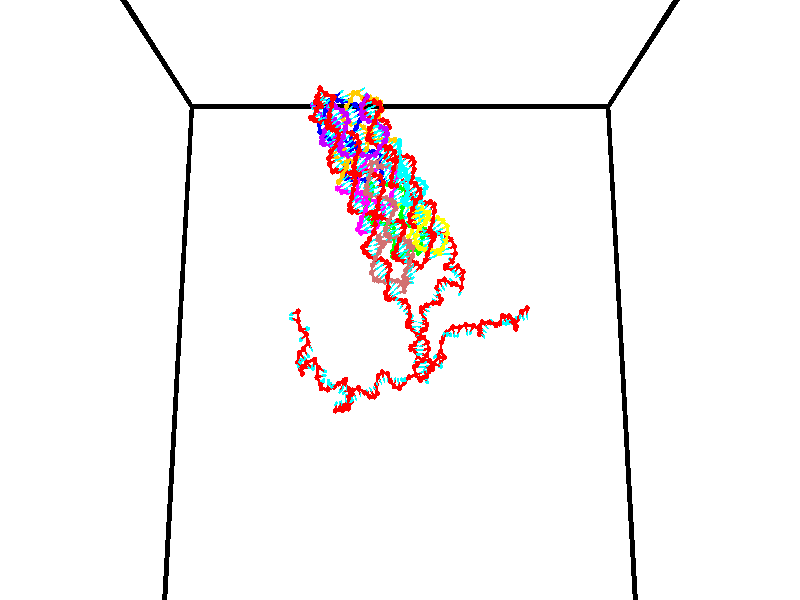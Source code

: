 // switches for output
#declare DRAW_BASES = 1; // possible values are 0, 1; only relevant for DNA ribbons
#declare DRAW_BASES_TYPE = 3; // possible values are 1, 2, 3; only relevant for DNA ribbons
#declare DRAW_FOG = 0; // set to 1 to enable fog

#include "colors.inc"

#include "transforms.inc"
background { rgb <1, 1, 1>}

#default {
   normal{
       ripples 0.25
       frequency 0.20
       turbulence 0.2
       lambda 5
   }
	finish {
		phong 0.1
		phong_size 40.
	}
}

// original window dimensions: 1024x640


// camera settings

camera {
	sky <0, 0.179814, -0.983701>
	up <0, 0.179814, -0.983701>
	right 1.6 * <1, 0, 0>
	location <35, 94.9851, 44.8844>
	look_at <35, 29.7336, 32.9568>
	direction <0, -65.2515, -11.9276>
	angle 67.0682
}


# declare cpy_camera_pos = <35, 94.9851, 44.8844>;
# if (DRAW_FOG = 1)
fog {
	fog_type 2
	up vnormalize(cpy_camera_pos)
	color rgbt<1,1,1,0.3>
	distance 1e-5
	fog_alt 3e-3
	fog_offset 56
}
# end


// LIGHTS

# declare lum = 6;
global_settings {
	ambient_light rgb lum * <0.05, 0.05, 0.05>
	max_trace_level 15
}# declare cpy_direct_light_amount = 0.25;
light_source
{	1000 * <-1, -1.16352, -0.803886>,
	rgb lum * cpy_direct_light_amount
	parallel
}

light_source
{	1000 * <1, 1.16352, 0.803886>,
	rgb lum * cpy_direct_light_amount
	parallel
}

// strand 0

// nucleotide -1

// particle -1
sphere {
	<24.701754, 34.764011, 34.850395> 0.250000
	pigment { color rgbt <1,0,0,0> }
	no_shadow
}
cylinder {
	<24.338591, 34.835594, 35.002014>,  <24.120693, 34.878544, 35.092987>, 0.100000
	pigment { color rgbt <1,0,0,0> }
	no_shadow
}
cylinder {
	<24.338591, 34.835594, 35.002014>,  <24.701754, 34.764011, 34.850395>, 0.100000
	pigment { color rgbt <1,0,0,0> }
	no_shadow
}

// particle -1
sphere {
	<24.338591, 34.835594, 35.002014> 0.100000
	pigment { color rgbt <1,0,0,0> }
	no_shadow
}
sphere {
	0, 1
	scale<0.080000,0.200000,0.300000>
	matrix <0.057408, -0.842670, 0.535361,
		0.415220, 0.507819, 0.754793,
		-0.907908, 0.178961, 0.379046,
		24.066217, 34.889282, 35.115726>
	pigment { color rgbt <0,1,1,0> }
	no_shadow
}
cylinder {
	<24.734446, 34.796158, 35.659130>,  <24.701754, 34.764011, 34.850395>, 0.130000
	pigment { color rgbt <1,0,0,0> }
	no_shadow
}

// nucleotide -1

// particle -1
sphere {
	<24.734446, 34.796158, 35.659130> 0.250000
	pigment { color rgbt <1,0,0,0> }
	no_shadow
}
cylinder {
	<24.353273, 34.735901, 35.553879>,  <24.124571, 34.699749, 35.490730>, 0.100000
	pigment { color rgbt <1,0,0,0> }
	no_shadow
}
cylinder {
	<24.353273, 34.735901, 35.553879>,  <24.734446, 34.796158, 35.659130>, 0.100000
	pigment { color rgbt <1,0,0,0> }
	no_shadow
}

// particle -1
sphere {
	<24.353273, 34.735901, 35.553879> 0.100000
	pigment { color rgbt <1,0,0,0> }
	no_shadow
}
sphere {
	0, 1
	scale<0.080000,0.200000,0.300000>
	matrix <-0.033451, -0.810306, 0.585051,
		-0.301344, 0.566314, 0.767125,
		-0.952929, -0.150640, -0.263125,
		24.067394, 34.690708, 35.474941>
	pigment { color rgbt <0,1,1,0> }
	no_shadow
}
cylinder {
	<24.933977, 34.567966, 36.330544>,  <24.734446, 34.796158, 35.659130>, 0.130000
	pigment { color rgbt <1,0,0,0> }
	no_shadow
}

// nucleotide -1

// particle -1
sphere {
	<24.933977, 34.567966, 36.330544> 0.250000
	pigment { color rgbt <1,0,0,0> }
	no_shadow
}
cylinder {
	<25.329952, 34.623116, 36.317806>,  <25.567537, 34.656204, 36.310165>, 0.100000
	pigment { color rgbt <1,0,0,0> }
	no_shadow
}
cylinder {
	<25.329952, 34.623116, 36.317806>,  <24.933977, 34.567966, 36.330544>, 0.100000
	pigment { color rgbt <1,0,0,0> }
	no_shadow
}

// particle -1
sphere {
	<25.329952, 34.623116, 36.317806> 0.100000
	pigment { color rgbt <1,0,0,0> }
	no_shadow
}
sphere {
	0, 1
	scale<0.080000,0.200000,0.300000>
	matrix <0.139049, -0.989544, 0.038312,
		-0.026226, -0.042354, -0.998759,
		0.989938, 0.137872, -0.031841,
		25.626934, 34.664478, 36.308254>
	pigment { color rgbt <0,1,1,0> }
	no_shadow
}
cylinder {
	<25.490616, 34.187576, 36.711708>,  <24.933977, 34.567966, 36.330544>, 0.130000
	pigment { color rgbt <1,0,0,0> }
	no_shadow
}

// nucleotide -1

// particle -1
sphere {
	<25.490616, 34.187576, 36.711708> 0.250000
	pigment { color rgbt <1,0,0,0> }
	no_shadow
}
cylinder {
	<25.185081, 34.138344, 36.965134>,  <25.001760, 34.108803, 37.117191>, 0.100000
	pigment { color rgbt <1,0,0,0> }
	no_shadow
}
cylinder {
	<25.185081, 34.138344, 36.965134>,  <25.490616, 34.187576, 36.711708>, 0.100000
	pigment { color rgbt <1,0,0,0> }
	no_shadow
}

// particle -1
sphere {
	<25.185081, 34.138344, 36.965134> 0.100000
	pigment { color rgbt <1,0,0,0> }
	no_shadow
}
sphere {
	0, 1
	scale<0.080000,0.200000,0.300000>
	matrix <-0.225661, 0.970621, -0.083495,
		-0.604678, -0.206748, -0.769168,
		-0.763834, -0.123083, 0.633568,
		24.955931, 34.101418, 37.155205>
	pigment { color rgbt <0,1,1,0> }
	no_shadow
}
cylinder {
	<25.643105, 33.902687, 37.388062>,  <25.490616, 34.187576, 36.711708>, 0.130000
	pigment { color rgbt <1,0,0,0> }
	no_shadow
}

// nucleotide -1

// particle -1
sphere {
	<25.643105, 33.902687, 37.388062> 0.250000
	pigment { color rgbt <1,0,0,0> }
	no_shadow
}
cylinder {
	<25.857050, 33.988995, 37.714832>,  <25.985418, 34.040779, 37.910892>, 0.100000
	pigment { color rgbt <1,0,0,0> }
	no_shadow
}
cylinder {
	<25.857050, 33.988995, 37.714832>,  <25.643105, 33.902687, 37.388062>, 0.100000
	pigment { color rgbt <1,0,0,0> }
	no_shadow
}

// particle -1
sphere {
	<25.857050, 33.988995, 37.714832> 0.100000
	pigment { color rgbt <1,0,0,0> }
	no_shadow
}
sphere {
	0, 1
	scale<0.080000,0.200000,0.300000>
	matrix <-0.838176, 0.013422, 0.545235,
		0.106683, -0.976351, 0.188036,
		0.534864, 0.215774, 0.816921,
		26.017509, 34.053726, 37.959908>
	pigment { color rgbt <0,1,1,0> }
	no_shadow
}
cylinder {
	<25.189281, 33.848648, 37.934372>,  <25.643105, 33.902687, 37.388062>, 0.130000
	pigment { color rgbt <1,0,0,0> }
	no_shadow
}

// nucleotide -1

// particle -1
sphere {
	<25.189281, 33.848648, 37.934372> 0.250000
	pigment { color rgbt <1,0,0,0> }
	no_shadow
}
cylinder {
	<25.442265, 33.805405, 38.241177>,  <25.594055, 33.779461, 38.425259>, 0.100000
	pigment { color rgbt <1,0,0,0> }
	no_shadow
}
cylinder {
	<25.442265, 33.805405, 38.241177>,  <25.189281, 33.848648, 37.934372>, 0.100000
	pigment { color rgbt <1,0,0,0> }
	no_shadow
}

// particle -1
sphere {
	<25.442265, 33.805405, 38.241177> 0.100000
	pigment { color rgbt <1,0,0,0> }
	no_shadow
}
sphere {
	0, 1
	scale<0.080000,0.200000,0.300000>
	matrix <-0.448934, 0.755786, 0.476703,
		-0.631232, -0.645833, 0.429472,
		0.632459, -0.108106, 0.767013,
		25.632002, 33.772972, 38.471279>
	pigment { color rgbt <0,1,1,0> }
	no_shadow
}
cylinder {
	<24.849436, 34.432941, 38.360851>,  <25.189281, 33.848648, 37.934372>, 0.130000
	pigment { color rgbt <1,0,0,0> }
	no_shadow
}

// nucleotide -1

// particle -1
sphere {
	<24.849436, 34.432941, 38.360851> 0.250000
	pigment { color rgbt <1,0,0,0> }
	no_shadow
}
cylinder {
	<25.159887, 34.391552, 38.609661>,  <25.346159, 34.366718, 38.758945>, 0.100000
	pigment { color rgbt <1,0,0,0> }
	no_shadow
}
cylinder {
	<25.159887, 34.391552, 38.609661>,  <24.849436, 34.432941, 38.360851>, 0.100000
	pigment { color rgbt <1,0,0,0> }
	no_shadow
}

// particle -1
sphere {
	<25.159887, 34.391552, 38.609661> 0.100000
	pigment { color rgbt <1,0,0,0> }
	no_shadow
}
sphere {
	0, 1
	scale<0.080000,0.200000,0.300000>
	matrix <-0.284630, 0.822746, 0.492010,
		-0.562678, -0.558911, 0.609107,
		0.776131, -0.103473, 0.622024,
		25.392727, 34.360512, 38.796268>
	pigment { color rgbt <0,1,1,0> }
	no_shadow
}
cylinder {
	<24.677389, 34.156353, 39.095898>,  <24.849436, 34.432941, 38.360851>, 0.130000
	pigment { color rgbt <1,0,0,0> }
	no_shadow
}

// nucleotide -1

// particle -1
sphere {
	<24.677389, 34.156353, 39.095898> 0.250000
	pigment { color rgbt <1,0,0,0> }
	no_shadow
}
cylinder {
	<24.950378, 34.435993, 39.010586>,  <25.114172, 34.603779, 38.959396>, 0.100000
	pigment { color rgbt <1,0,0,0> }
	no_shadow
}
cylinder {
	<24.950378, 34.435993, 39.010586>,  <24.677389, 34.156353, 39.095898>, 0.100000
	pigment { color rgbt <1,0,0,0> }
	no_shadow
}

// particle -1
sphere {
	<24.950378, 34.435993, 39.010586> 0.100000
	pigment { color rgbt <1,0,0,0> }
	no_shadow
}
sphere {
	0, 1
	scale<0.080000,0.200000,0.300000>
	matrix <-0.385546, 0.592235, 0.707540,
		0.620952, -0.400649, 0.673720,
		0.682475, 0.699098, -0.213281,
		25.155121, 34.645721, 38.946602>
	pigment { color rgbt <0,1,1,0> }
	no_shadow
}
cylinder {
	<25.046017, 34.389450, 39.723862>,  <24.677389, 34.156353, 39.095898>, 0.130000
	pigment { color rgbt <1,0,0,0> }
	no_shadow
}

// nucleotide -1

// particle -1
sphere {
	<25.046017, 34.389450, 39.723862> 0.250000
	pigment { color rgbt <1,0,0,0> }
	no_shadow
}
cylinder {
	<25.051315, 34.676727, 39.445576>,  <25.054495, 34.849094, 39.278603>, 0.100000
	pigment { color rgbt <1,0,0,0> }
	no_shadow
}
cylinder {
	<25.051315, 34.676727, 39.445576>,  <25.046017, 34.389450, 39.723862>, 0.100000
	pigment { color rgbt <1,0,0,0> }
	no_shadow
}

// particle -1
sphere {
	<25.051315, 34.676727, 39.445576> 0.100000
	pigment { color rgbt <1,0,0,0> }
	no_shadow
}
sphere {
	0, 1
	scale<0.080000,0.200000,0.300000>
	matrix <-0.420683, 0.635203, 0.647721,
		0.907111, 0.284096, 0.310546,
		0.013245, 0.718197, -0.695714,
		25.055288, 34.892185, 39.236862>
	pigment { color rgbt <0,1,1,0> }
	no_shadow
}
cylinder {
	<25.306370, 35.025440, 40.125664>,  <25.046017, 34.389450, 39.723862>, 0.130000
	pigment { color rgbt <1,0,0,0> }
	no_shadow
}

// nucleotide -1

// particle -1
sphere {
	<25.306370, 35.025440, 40.125664> 0.250000
	pigment { color rgbt <1,0,0,0> }
	no_shadow
}
cylinder {
	<25.097178, 35.139088, 39.804226>,  <24.971663, 35.207275, 39.611362>, 0.100000
	pigment { color rgbt <1,0,0,0> }
	no_shadow
}
cylinder {
	<25.097178, 35.139088, 39.804226>,  <25.306370, 35.025440, 40.125664>, 0.100000
	pigment { color rgbt <1,0,0,0> }
	no_shadow
}

// particle -1
sphere {
	<25.097178, 35.139088, 39.804226> 0.100000
	pigment { color rgbt <1,0,0,0> }
	no_shadow
}
sphere {
	0, 1
	scale<0.080000,0.200000,0.300000>
	matrix <-0.619930, 0.520252, 0.587388,
		0.584961, 0.805366, -0.095948,
		-0.522980, 0.284118, -0.803597,
		24.940283, 35.224323, 39.563148>
	pigment { color rgbt <0,1,1,0> }
	no_shadow
}
cylinder {
	<25.357464, 35.580914, 39.645351>,  <25.306370, 35.025440, 40.125664>, 0.130000
	pigment { color rgbt <1,0,0,0> }
	no_shadow
}

// nucleotide -1

// particle -1
sphere {
	<25.357464, 35.580914, 39.645351> 0.250000
	pigment { color rgbt <1,0,0,0> }
	no_shadow
}
cylinder {
	<25.666077, 35.326805, 39.631691>,  <25.851244, 35.174339, 39.623493>, 0.100000
	pigment { color rgbt <1,0,0,0> }
	no_shadow
}
cylinder {
	<25.666077, 35.326805, 39.631691>,  <25.357464, 35.580914, 39.645351>, 0.100000
	pigment { color rgbt <1,0,0,0> }
	no_shadow
}

// particle -1
sphere {
	<25.666077, 35.326805, 39.631691> 0.100000
	pigment { color rgbt <1,0,0,0> }
	no_shadow
}
sphere {
	0, 1
	scale<0.080000,0.200000,0.300000>
	matrix <-0.148844, -0.128055, -0.980534,
		0.618535, 0.761596, -0.193356,
		0.771531, -0.635274, -0.034153,
		25.897535, 35.136223, 39.621445>
	pigment { color rgbt <0,1,1,0> }
	no_shadow
}
cylinder {
	<25.858652, 35.952499, 39.278786>,  <25.357464, 35.580914, 39.645351>, 0.130000
	pigment { color rgbt <1,0,0,0> }
	no_shadow
}

// nucleotide -1

// particle -1
sphere {
	<25.858652, 35.952499, 39.278786> 0.250000
	pigment { color rgbt <1,0,0,0> }
	no_shadow
}
cylinder {
	<26.151678, 35.852245, 39.531937>,  <26.327494, 35.792091, 39.683826>, 0.100000
	pigment { color rgbt <1,0,0,0> }
	no_shadow
}
cylinder {
	<26.151678, 35.852245, 39.531937>,  <25.858652, 35.952499, 39.278786>, 0.100000
	pigment { color rgbt <1,0,0,0> }
	no_shadow
}

// particle -1
sphere {
	<26.151678, 35.852245, 39.531937> 0.100000
	pigment { color rgbt <1,0,0,0> }
	no_shadow
}
sphere {
	0, 1
	scale<0.080000,0.200000,0.300000>
	matrix <0.253127, -0.762766, -0.595075,
		0.631884, 0.596128, -0.495332,
		0.732563, -0.250637, 0.632876,
		26.371447, 35.777054, 39.721798>
	pigment { color rgbt <0,1,1,0> }
	no_shadow
}
cylinder {
	<26.635559, 35.879623, 39.034721>,  <25.858652, 35.952499, 39.278786>, 0.130000
	pigment { color rgbt <1,0,0,0> }
	no_shadow
}

// nucleotide -1

// particle -1
sphere {
	<26.635559, 35.879623, 39.034721> 0.250000
	pigment { color rgbt <1,0,0,0> }
	no_shadow
}
cylinder {
	<26.530495, 35.628571, 39.327866>,  <26.467457, 35.477940, 39.503754>, 0.100000
	pigment { color rgbt <1,0,0,0> }
	no_shadow
}
cylinder {
	<26.530495, 35.628571, 39.327866>,  <26.635559, 35.879623, 39.034721>, 0.100000
	pigment { color rgbt <1,0,0,0> }
	no_shadow
}

// particle -1
sphere {
	<26.530495, 35.628571, 39.327866> 0.100000
	pigment { color rgbt <1,0,0,0> }
	no_shadow
}
sphere {
	0, 1
	scale<0.080000,0.200000,0.300000>
	matrix <0.217358, -0.778497, -0.588811,
		0.940088, 0.004637, 0.340901,
		-0.262660, -0.627631, 0.732863,
		26.451696, 35.440281, 39.547726>
	pigment { color rgbt <0,1,1,0> }
	no_shadow
}
cylinder {
	<27.003489, 35.970703, 39.699642>,  <26.635559, 35.879623, 39.034721>, 0.130000
	pigment { color rgbt <1,0,0,0> }
	no_shadow
}

// nucleotide -1

// particle -1
sphere {
	<27.003489, 35.970703, 39.699642> 0.250000
	pigment { color rgbt <1,0,0,0> }
	no_shadow
}
cylinder {
	<27.338211, 35.805393, 39.843288>,  <27.539043, 35.706207, 39.929478>, 0.100000
	pigment { color rgbt <1,0,0,0> }
	no_shadow
}
cylinder {
	<27.338211, 35.805393, 39.843288>,  <27.003489, 35.970703, 39.699642>, 0.100000
	pigment { color rgbt <1,0,0,0> }
	no_shadow
}

// particle -1
sphere {
	<27.338211, 35.805393, 39.843288> 0.100000
	pigment { color rgbt <1,0,0,0> }
	no_shadow
}
sphere {
	0, 1
	scale<0.080000,0.200000,0.300000>
	matrix <-0.032575, 0.617177, 0.786150,
		-0.546531, -0.669552, 0.502994,
		0.836805, -0.413270, 0.359117,
		27.589252, 35.681412, 39.951023>
	pigment { color rgbt <0,1,1,0> }
	no_shadow
}
cylinder {
	<26.883701, 35.762806, 40.468681>,  <27.003489, 35.970703, 39.699642>, 0.130000
	pigment { color rgbt <1,0,0,0> }
	no_shadow
}

// nucleotide -1

// particle -1
sphere {
	<26.883701, 35.762806, 40.468681> 0.250000
	pigment { color rgbt <1,0,0,0> }
	no_shadow
}
cylinder {
	<27.264944, 35.859219, 40.395481>,  <27.493690, 35.917068, 40.351562>, 0.100000
	pigment { color rgbt <1,0,0,0> }
	no_shadow
}
cylinder {
	<27.264944, 35.859219, 40.395481>,  <26.883701, 35.762806, 40.468681>, 0.100000
	pigment { color rgbt <1,0,0,0> }
	no_shadow
}

// particle -1
sphere {
	<27.264944, 35.859219, 40.395481> 0.100000
	pigment { color rgbt <1,0,0,0> }
	no_shadow
}
sphere {
	0, 1
	scale<0.080000,0.200000,0.300000>
	matrix <0.015736, 0.564408, 0.825346,
		0.302223, -0.789523, 0.534148,
		0.953107, 0.241033, -0.183001,
		27.550877, 35.931530, 40.340580>
	pigment { color rgbt <0,1,1,0> }
	no_shadow
}
cylinder {
	<27.240263, 35.545624, 41.083950>,  <26.883701, 35.762806, 40.468681>, 0.130000
	pigment { color rgbt <1,0,0,0> }
	no_shadow
}

// nucleotide -1

// particle -1
sphere {
	<27.240263, 35.545624, 41.083950> 0.250000
	pigment { color rgbt <1,0,0,0> }
	no_shadow
}
cylinder {
	<27.359732, 35.896584, 40.933773>,  <27.431412, 36.107159, 40.843666>, 0.100000
	pigment { color rgbt <1,0,0,0> }
	no_shadow
}
cylinder {
	<27.359732, 35.896584, 40.933773>,  <27.240263, 35.545624, 41.083950>, 0.100000
	pigment { color rgbt <1,0,0,0> }
	no_shadow
}

// particle -1
sphere {
	<27.359732, 35.896584, 40.933773> 0.100000
	pigment { color rgbt <1,0,0,0> }
	no_shadow
}
sphere {
	0, 1
	scale<0.080000,0.200000,0.300000>
	matrix <-0.078331, 0.414610, 0.906622,
		0.951136, -0.241372, 0.192560,
		0.298671, 0.877404, -0.375444,
		27.449333, 36.159805, 40.821140>
	pigment { color rgbt <0,1,1,0> }
	no_shadow
}
cylinder {
	<27.170933, 34.807468, 41.295334>,  <27.240263, 35.545624, 41.083950>, 0.130000
	pigment { color rgbt <1,0,0,0> }
	no_shadow
}

// nucleotide -1

// particle -1
sphere {
	<27.170933, 34.807468, 41.295334> 0.250000
	pigment { color rgbt <1,0,0,0> }
	no_shadow
}
cylinder {
	<27.294464, 34.661205, 40.944126>,  <27.368584, 34.573448, 40.733402>, 0.100000
	pigment { color rgbt <1,0,0,0> }
	no_shadow
}
cylinder {
	<27.294464, 34.661205, 40.944126>,  <27.170933, 34.807468, 41.295334>, 0.100000
	pigment { color rgbt <1,0,0,0> }
	no_shadow
}

// particle -1
sphere {
	<27.294464, 34.661205, 40.944126> 0.100000
	pigment { color rgbt <1,0,0,0> }
	no_shadow
}
sphere {
	0, 1
	scale<0.080000,0.200000,0.300000>
	matrix <0.887594, 0.442512, 0.127909,
		0.341764, -0.818827, 0.461216,
		0.308829, -0.365658, -0.878020,
		27.387114, 34.551510, 40.680721>
	pigment { color rgbt <0,1,1,0> }
	no_shadow
}
cylinder {
	<27.780296, 34.334229, 41.381916>,  <27.170933, 34.807468, 41.295334>, 0.130000
	pigment { color rgbt <1,0,0,0> }
	no_shadow
}

// nucleotide -1

// particle -1
sphere {
	<27.780296, 34.334229, 41.381916> 0.250000
	pigment { color rgbt <1,0,0,0> }
	no_shadow
}
cylinder {
	<27.825554, 34.524460, 41.032970>,  <27.852709, 34.638599, 40.823601>, 0.100000
	pigment { color rgbt <1,0,0,0> }
	no_shadow
}
cylinder {
	<27.825554, 34.524460, 41.032970>,  <27.780296, 34.334229, 41.381916>, 0.100000
	pigment { color rgbt <1,0,0,0> }
	no_shadow
}

// particle -1
sphere {
	<27.825554, 34.524460, 41.032970> 0.100000
	pigment { color rgbt <1,0,0,0> }
	no_shadow
}
sphere {
	0, 1
	scale<0.080000,0.200000,0.300000>
	matrix <0.704593, 0.580644, 0.407923,
		0.700533, -0.660819, -0.269391,
		0.113143, 0.475575, -0.872369,
		27.859497, 34.667133, 40.771259>
	pigment { color rgbt <0,1,1,0> }
	no_shadow
}
cylinder {
	<28.456079, 34.482498, 41.149757>,  <27.780296, 34.334229, 41.381916>, 0.130000
	pigment { color rgbt <1,0,0,0> }
	no_shadow
}

// nucleotide -1

// particle -1
sphere {
	<28.456079, 34.482498, 41.149757> 0.250000
	pigment { color rgbt <1,0,0,0> }
	no_shadow
}
cylinder {
	<28.223314, 34.785637, 41.031742>,  <28.083654, 34.967522, 40.960934>, 0.100000
	pigment { color rgbt <1,0,0,0> }
	no_shadow
}
cylinder {
	<28.223314, 34.785637, 41.031742>,  <28.456079, 34.482498, 41.149757>, 0.100000
	pigment { color rgbt <1,0,0,0> }
	no_shadow
}

// particle -1
sphere {
	<28.223314, 34.785637, 41.031742> 0.100000
	pigment { color rgbt <1,0,0,0> }
	no_shadow
}
sphere {
	0, 1
	scale<0.080000,0.200000,0.300000>
	matrix <0.533327, 0.629499, 0.565060,
		0.613953, 0.171466, -0.770494,
		-0.581914, 0.757846, -0.295035,
		28.048740, 35.012989, 40.943233>
	pigment { color rgbt <0,1,1,0> }
	no_shadow
}
cylinder {
	<28.924482, 34.955349, 40.921303>,  <28.456079, 34.482498, 41.149757>, 0.130000
	pigment { color rgbt <1,0,0,0> }
	no_shadow
}

// nucleotide -1

// particle -1
sphere {
	<28.924482, 34.955349, 40.921303> 0.250000
	pigment { color rgbt <1,0,0,0> }
	no_shadow
}
cylinder {
	<28.594849, 35.136929, 41.056839>,  <28.397068, 35.245876, 41.138161>, 0.100000
	pigment { color rgbt <1,0,0,0> }
	no_shadow
}
cylinder {
	<28.594849, 35.136929, 41.056839>,  <28.924482, 34.955349, 40.921303>, 0.100000
	pigment { color rgbt <1,0,0,0> }
	no_shadow
}

// particle -1
sphere {
	<28.594849, 35.136929, 41.056839> 0.100000
	pigment { color rgbt <1,0,0,0> }
	no_shadow
}
sphere {
	0, 1
	scale<0.080000,0.200000,0.300000>
	matrix <0.565676, 0.627918, 0.534537,
		0.029886, 0.632179, -0.774245,
		-0.824086, 0.453948, 0.338843,
		28.347624, 35.273113, 41.158493>
	pigment { color rgbt <0,1,1,0> }
	no_shadow
}
cylinder {
	<29.624887, 34.927071, 40.592300>,  <28.924482, 34.955349, 40.921303>, 0.130000
	pigment { color rgbt <1,0,0,0> }
	no_shadow
}

// nucleotide -1

// particle -1
sphere {
	<29.624887, 34.927071, 40.592300> 0.250000
	pigment { color rgbt <1,0,0,0> }
	no_shadow
}
cylinder {
	<29.651369, 34.761524, 40.955471>,  <29.667259, 34.662197, 41.173374>, 0.100000
	pigment { color rgbt <1,0,0,0> }
	no_shadow
}
cylinder {
	<29.651369, 34.761524, 40.955471>,  <29.624887, 34.927071, 40.592300>, 0.100000
	pigment { color rgbt <1,0,0,0> }
	no_shadow
}

// particle -1
sphere {
	<29.651369, 34.761524, 40.955471> 0.100000
	pigment { color rgbt <1,0,0,0> }
	no_shadow
}
sphere {
	0, 1
	scale<0.080000,0.200000,0.300000>
	matrix <-0.996768, -0.068926, 0.041266,
		0.045501, -0.907726, -0.417090,
		0.066206, -0.413864, 0.907928,
		29.671230, 34.637363, 41.227848>
	pigment { color rgbt <0,1,1,0> }
	no_shadow
}
cylinder {
	<29.358906, 34.212723, 40.660225>,  <29.624887, 34.927071, 40.592300>, 0.130000
	pigment { color rgbt <1,0,0,0> }
	no_shadow
}

// nucleotide -1

// particle -1
sphere {
	<29.358906, 34.212723, 40.660225> 0.250000
	pigment { color rgbt <1,0,0,0> }
	no_shadow
}
cylinder {
	<29.333580, 34.411198, 41.006588>,  <29.318384, 34.530281, 41.214405>, 0.100000
	pigment { color rgbt <1,0,0,0> }
	no_shadow
}
cylinder {
	<29.333580, 34.411198, 41.006588>,  <29.358906, 34.212723, 40.660225>, 0.100000
	pigment { color rgbt <1,0,0,0> }
	no_shadow
}

// particle -1
sphere {
	<29.333580, 34.411198, 41.006588> 0.100000
	pigment { color rgbt <1,0,0,0> }
	no_shadow
}
sphere {
	0, 1
	scale<0.080000,0.200000,0.300000>
	matrix <-0.995344, 0.031789, -0.090996,
		-0.072677, -0.867633, 0.491865,
		-0.063315, 0.496188, 0.865903,
		29.314585, 34.560055, 41.266357>
	pigment { color rgbt <0,1,1,0> }
	no_shadow
}
cylinder {
	<29.335125, 33.556374, 40.822483>,  <29.358906, 34.212723, 40.660225>, 0.130000
	pigment { color rgbt <1,0,0,0> }
	no_shadow
}

// nucleotide -1

// particle -1
sphere {
	<29.335125, 33.556374, 40.822483> 0.250000
	pigment { color rgbt <1,0,0,0> }
	no_shadow
}
cylinder {
	<29.131453, 33.556427, 41.166748>,  <29.009249, 33.556458, 41.373306>, 0.100000
	pigment { color rgbt <1,0,0,0> }
	no_shadow
}
cylinder {
	<29.131453, 33.556427, 41.166748>,  <29.335125, 33.556374, 40.822483>, 0.100000
	pigment { color rgbt <1,0,0,0> }
	no_shadow
}

// particle -1
sphere {
	<29.131453, 33.556427, 41.166748> 0.100000
	pigment { color rgbt <1,0,0,0> }
	no_shadow
}
sphere {
	0, 1
	scale<0.080000,0.200000,0.300000>
	matrix <0.580083, -0.738678, 0.343304,
		0.635796, 0.674058, 0.376045,
		-0.509183, 0.000134, 0.860658,
		28.978697, 33.556469, 41.424946>
	pigment { color rgbt <0,1,1,0> }
	no_shadow
}
cylinder {
	<29.837223, 33.613323, 41.312027>,  <29.335125, 33.556374, 40.822483>, 0.130000
	pigment { color rgbt <1,0,0,0> }
	no_shadow
}

// nucleotide -1

// particle -1
sphere {
	<29.837223, 33.613323, 41.312027> 0.250000
	pigment { color rgbt <1,0,0,0> }
	no_shadow
}
cylinder {
	<29.524778, 33.412109, 41.459988>,  <29.337313, 33.291382, 41.548763>, 0.100000
	pigment { color rgbt <1,0,0,0> }
	no_shadow
}
cylinder {
	<29.524778, 33.412109, 41.459988>,  <29.837223, 33.613323, 41.312027>, 0.100000
	pigment { color rgbt <1,0,0,0> }
	no_shadow
}

// particle -1
sphere {
	<29.524778, 33.412109, 41.459988> 0.100000
	pigment { color rgbt <1,0,0,0> }
	no_shadow
}
sphere {
	0, 1
	scale<0.080000,0.200000,0.300000>
	matrix <0.619626, -0.697558, 0.359829,
		0.077022, 0.510265, 0.856561,
		-0.781109, -0.503033, 0.369901,
		29.290445, 33.261200, 41.570957>
	pigment { color rgbt <0,1,1,0> }
	no_shadow
}
cylinder {
	<29.850807, 33.639442, 41.973866>,  <29.837223, 33.613323, 41.312027>, 0.130000
	pigment { color rgbt <1,0,0,0> }
	no_shadow
}

// nucleotide -1

// particle -1
sphere {
	<29.850807, 33.639442, 41.973866> 0.250000
	pigment { color rgbt <1,0,0,0> }
	no_shadow
}
cylinder {
	<29.672009, 33.293049, 41.884178>,  <29.564730, 33.085213, 41.830368>, 0.100000
	pigment { color rgbt <1,0,0,0> }
	no_shadow
}
cylinder {
	<29.672009, 33.293049, 41.884178>,  <29.850807, 33.639442, 41.973866>, 0.100000
	pigment { color rgbt <1,0,0,0> }
	no_shadow
}

// particle -1
sphere {
	<29.672009, 33.293049, 41.884178> 0.100000
	pigment { color rgbt <1,0,0,0> }
	no_shadow
}
sphere {
	0, 1
	scale<0.080000,0.200000,0.300000>
	matrix <0.756818, -0.499730, 0.421304,
		-0.476888, 0.018632, 0.878767,
		-0.446996, -0.865981, -0.224214,
		29.537910, 33.033253, 41.816914>
	pigment { color rgbt <0,1,1,0> }
	no_shadow
}
cylinder {
	<29.663042, 33.264580, 42.640854>,  <29.850807, 33.639442, 41.973866>, 0.130000
	pigment { color rgbt <1,0,0,0> }
	no_shadow
}

// nucleotide -1

// particle -1
sphere {
	<29.663042, 33.264580, 42.640854> 0.250000
	pigment { color rgbt <1,0,0,0> }
	no_shadow
}
cylinder {
	<29.736862, 33.062916, 42.303391>,  <29.781155, 32.941917, 42.100910>, 0.100000
	pigment { color rgbt <1,0,0,0> }
	no_shadow
}
cylinder {
	<29.736862, 33.062916, 42.303391>,  <29.663042, 33.264580, 42.640854>, 0.100000
	pigment { color rgbt <1,0,0,0> }
	no_shadow
}

// particle -1
sphere {
	<29.736862, 33.062916, 42.303391> 0.100000
	pigment { color rgbt <1,0,0,0> }
	no_shadow
}
sphere {
	0, 1
	scale<0.080000,0.200000,0.300000>
	matrix <0.728806, -0.505707, 0.461630,
		-0.659381, -0.700058, 0.274109,
		0.184549, -0.504162, -0.843660,
		29.792227, 32.911667, 42.050293>
	pigment { color rgbt <0,1,1,0> }
	no_shadow
}
cylinder {
	<29.397709, 32.672993, 42.620266>,  <29.663042, 33.264580, 42.640854>, 0.130000
	pigment { color rgbt <1,0,0,0> }
	no_shadow
}

// nucleotide -1

// particle -1
sphere {
	<29.397709, 32.672993, 42.620266> 0.250000
	pigment { color rgbt <1,0,0,0> }
	no_shadow
}
cylinder {
	<29.745180, 32.690018, 42.422848>,  <29.953663, 32.700233, 42.304398>, 0.100000
	pigment { color rgbt <1,0,0,0> }
	no_shadow
}
cylinder {
	<29.745180, 32.690018, 42.422848>,  <29.397709, 32.672993, 42.620266>, 0.100000
	pigment { color rgbt <1,0,0,0> }
	no_shadow
}

// particle -1
sphere {
	<29.745180, 32.690018, 42.422848> 0.100000
	pigment { color rgbt <1,0,0,0> }
	no_shadow
}
sphere {
	0, 1
	scale<0.080000,0.200000,0.300000>
	matrix <0.446647, -0.498186, 0.743181,
		-0.214246, -0.866025, -0.451773,
		0.868680, 0.042559, -0.493542,
		30.005785, 32.702785, 42.274784>
	pigment { color rgbt <0,1,1,0> }
	no_shadow
}
cylinder {
	<28.825724, 32.403465, 42.871998>,  <29.397709, 32.672993, 42.620266>, 0.130000
	pigment { color rgbt <1,0,0,0> }
	no_shadow
}

// nucleotide -1

// particle -1
sphere {
	<28.825724, 32.403465, 42.871998> 0.250000
	pigment { color rgbt <1,0,0,0> }
	no_shadow
}
cylinder {
	<28.807922, 32.079903, 42.637501>,  <28.797241, 31.885763, 42.496803>, 0.100000
	pigment { color rgbt <1,0,0,0> }
	no_shadow
}
cylinder {
	<28.807922, 32.079903, 42.637501>,  <28.825724, 32.403465, 42.871998>, 0.100000
	pigment { color rgbt <1,0,0,0> }
	no_shadow
}

// particle -1
sphere {
	<28.807922, 32.079903, 42.637501> 0.100000
	pigment { color rgbt <1,0,0,0> }
	no_shadow
}
sphere {
	0, 1
	scale<0.080000,0.200000,0.300000>
	matrix <0.904364, 0.216695, -0.367653,
		0.424435, -0.546540, 0.721906,
		-0.044504, -0.808911, -0.586244,
		28.794571, 31.837229, 42.461628>
	pigment { color rgbt <0,1,1,0> }
	no_shadow
}
cylinder {
	<28.316986, 31.958311, 43.044163>,  <28.825724, 32.403465, 42.871998>, 0.130000
	pigment { color rgbt <1,0,0,0> }
	no_shadow
}

// nucleotide -1

// particle -1
sphere {
	<28.316986, 31.958311, 43.044163> 0.250000
	pigment { color rgbt <1,0,0,0> }
	no_shadow
}
cylinder {
	<28.377840, 32.195923, 42.728191>,  <28.414352, 32.338490, 42.538609>, 0.100000
	pigment { color rgbt <1,0,0,0> }
	no_shadow
}
cylinder {
	<28.377840, 32.195923, 42.728191>,  <28.316986, 31.958311, 43.044163>, 0.100000
	pigment { color rgbt <1,0,0,0> }
	no_shadow
}

// particle -1
sphere {
	<28.377840, 32.195923, 42.728191> 0.100000
	pigment { color rgbt <1,0,0,0> }
	no_shadow
}
sphere {
	0, 1
	scale<0.080000,0.200000,0.300000>
	matrix <-0.668690, -0.526677, -0.524847,
		-0.727811, 0.608064, 0.317095,
		0.152134, 0.594028, -0.789928,
		28.423481, 32.374130, 42.491215>
	pigment { color rgbt <0,1,1,0> }
	no_shadow
}
cylinder {
	<29.045269, 31.644203, 43.026375>,  <28.316986, 31.958311, 43.044163>, 0.130000
	pigment { color rgbt <1,0,0,0> }
	no_shadow
}

// nucleotide -1

// particle -1
sphere {
	<29.045269, 31.644203, 43.026375> 0.250000
	pigment { color rgbt <1,0,0,0> }
	no_shadow
}
cylinder {
	<28.963501, 31.483438, 42.669346>,  <28.914440, 31.386980, 42.455128>, 0.100000
	pigment { color rgbt <1,0,0,0> }
	no_shadow
}
cylinder {
	<28.963501, 31.483438, 42.669346>,  <29.045269, 31.644203, 43.026375>, 0.100000
	pigment { color rgbt <1,0,0,0> }
	no_shadow
}

// particle -1
sphere {
	<28.963501, 31.483438, 42.669346> 0.100000
	pigment { color rgbt <1,0,0,0> }
	no_shadow
}
sphere {
	0, 1
	scale<0.080000,0.200000,0.300000>
	matrix <0.895821, 0.290769, -0.336093,
		0.394611, -0.868286, 0.300602,
		-0.204419, -0.401912, -0.892569,
		28.902176, 31.362865, 42.401573>
	pigment { color rgbt <0,1,1,0> }
	no_shadow
}
cylinder {
	<29.643112, 31.426113, 42.858509>,  <29.045269, 31.644203, 43.026375>, 0.130000
	pigment { color rgbt <1,0,0,0> }
	no_shadow
}

// nucleotide -1

// particle -1
sphere {
	<29.643112, 31.426113, 42.858509> 0.250000
	pigment { color rgbt <1,0,0,0> }
	no_shadow
}
cylinder {
	<29.485718, 31.430372, 42.490803>,  <29.391281, 31.432928, 42.270180>, 0.100000
	pigment { color rgbt <1,0,0,0> }
	no_shadow
}
cylinder {
	<29.485718, 31.430372, 42.490803>,  <29.643112, 31.426113, 42.858509>, 0.100000
	pigment { color rgbt <1,0,0,0> }
	no_shadow
}

// particle -1
sphere {
	<29.485718, 31.430372, 42.490803> 0.100000
	pigment { color rgbt <1,0,0,0> }
	no_shadow
}
sphere {
	0, 1
	scale<0.080000,0.200000,0.300000>
	matrix <0.919094, 0.027254, -0.393094,
		0.020866, -0.999572, -0.020516,
		-0.393485, 0.010654, -0.919269,
		29.367672, 31.433565, 42.215023>
	pigment { color rgbt <0,1,1,0> }
	no_shadow
}
cylinder {
	<29.862249, 30.913269, 42.271759>,  <29.643112, 31.426113, 42.858509>, 0.130000
	pigment { color rgbt <1,0,0,0> }
	no_shadow
}

// nucleotide -1

// particle -1
sphere {
	<29.862249, 30.913269, 42.271759> 0.250000
	pigment { color rgbt <1,0,0,0> }
	no_shadow
}
cylinder {
	<29.748543, 31.287527, 42.188084>,  <29.680319, 31.512083, 42.137878>, 0.100000
	pigment { color rgbt <1,0,0,0> }
	no_shadow
}
cylinder {
	<29.748543, 31.287527, 42.188084>,  <29.862249, 30.913269, 42.271759>, 0.100000
	pigment { color rgbt <1,0,0,0> }
	no_shadow
}

// particle -1
sphere {
	<29.748543, 31.287527, 42.188084> 0.100000
	pigment { color rgbt <1,0,0,0> }
	no_shadow
}
sphere {
	0, 1
	scale<0.080000,0.200000,0.300000>
	matrix <0.936382, 0.224098, -0.270126,
		-0.205865, -0.272666, -0.939826,
		-0.284267, 0.935646, -0.209186,
		29.663263, 31.568220, 42.125328>
	pigment { color rgbt <0,1,1,0> }
	no_shadow
}
cylinder {
	<29.950691, 31.117077, 41.603157>,  <29.862249, 30.913269, 42.271759>, 0.130000
	pigment { color rgbt <1,0,0,0> }
	no_shadow
}

// nucleotide -1

// particle -1
sphere {
	<29.950691, 31.117077, 41.603157> 0.250000
	pigment { color rgbt <1,0,0,0> }
	no_shadow
}
cylinder {
	<29.997637, 31.419931, 41.860207>,  <30.025805, 31.601645, 42.014439>, 0.100000
	pigment { color rgbt <1,0,0,0> }
	no_shadow
}
cylinder {
	<29.997637, 31.419931, 41.860207>,  <29.950691, 31.117077, 41.603157>, 0.100000
	pigment { color rgbt <1,0,0,0> }
	no_shadow
}

// particle -1
sphere {
	<29.997637, 31.419931, 41.860207> 0.100000
	pigment { color rgbt <1,0,0,0> }
	no_shadow
}
sphere {
	0, 1
	scale<0.080000,0.200000,0.300000>
	matrix <0.960840, 0.076996, -0.266193,
		-0.251024, 0.648703, -0.718451,
		0.117363, 0.757137, 0.642628,
		30.032846, 31.647072, 42.052994>
	pigment { color rgbt <0,1,1,0> }
	no_shadow
}
cylinder {
	<30.045168, 31.750198, 41.291172>,  <29.950691, 31.117077, 41.603157>, 0.130000
	pigment { color rgbt <1,0,0,0> }
	no_shadow
}

// nucleotide -1

// particle -1
sphere {
	<30.045168, 31.750198, 41.291172> 0.250000
	pigment { color rgbt <1,0,0,0> }
	no_shadow
}
cylinder {
	<30.225706, 31.727407, 41.647385>,  <30.334028, 31.713732, 41.861111>, 0.100000
	pigment { color rgbt <1,0,0,0> }
	no_shadow
}
cylinder {
	<30.225706, 31.727407, 41.647385>,  <30.045168, 31.750198, 41.291172>, 0.100000
	pigment { color rgbt <1,0,0,0> }
	no_shadow
}

// particle -1
sphere {
	<30.225706, 31.727407, 41.647385> 0.100000
	pigment { color rgbt <1,0,0,0> }
	no_shadow
}
sphere {
	0, 1
	scale<0.080000,0.200000,0.300000>
	matrix <0.885805, -0.092035, -0.454840,
		0.107876, 0.994124, 0.008932,
		0.451345, -0.056979, 0.890528,
		30.361109, 31.710314, 41.914543>
	pigment { color rgbt <0,1,1,0> }
	no_shadow
}
cylinder {
	<30.685459, 31.953566, 41.105488>,  <30.045168, 31.750198, 41.291172>, 0.130000
	pigment { color rgbt <1,0,0,0> }
	no_shadow
}

// nucleotide -1

// particle -1
sphere {
	<30.685459, 31.953566, 41.105488> 0.250000
	pigment { color rgbt <1,0,0,0> }
	no_shadow
}
cylinder {
	<30.779680, 31.729458, 41.423134>,  <30.836214, 31.594994, 41.613720>, 0.100000
	pigment { color rgbt <1,0,0,0> }
	no_shadow
}
cylinder {
	<30.779680, 31.729458, 41.423134>,  <30.685459, 31.953566, 41.105488>, 0.100000
	pigment { color rgbt <1,0,0,0> }
	no_shadow
}

// particle -1
sphere {
	<30.779680, 31.729458, 41.423134> 0.100000
	pigment { color rgbt <1,0,0,0> }
	no_shadow
}
sphere {
	0, 1
	scale<0.080000,0.200000,0.300000>
	matrix <0.856589, -0.266301, -0.441972,
		0.459096, 0.784335, 0.417192,
		0.235555, -0.560270, 0.794111,
		30.850348, 31.561377, 41.661366>
	pigment { color rgbt <0,1,1,0> }
	no_shadow
}
cylinder {
	<31.329388, 32.151089, 41.512226>,  <30.685459, 31.953566, 41.105488>, 0.130000
	pigment { color rgbt <1,0,0,0> }
	no_shadow
}

// nucleotide -1

// particle -1
sphere {
	<31.329388, 32.151089, 41.512226> 0.250000
	pigment { color rgbt <1,0,0,0> }
	no_shadow
}
cylinder {
	<31.250326, 31.759157, 41.500393>,  <31.202888, 31.523998, 41.493294>, 0.100000
	pigment { color rgbt <1,0,0,0> }
	no_shadow
}
cylinder {
	<31.250326, 31.759157, 41.500393>,  <31.329388, 32.151089, 41.512226>, 0.100000
	pigment { color rgbt <1,0,0,0> }
	no_shadow
}

// particle -1
sphere {
	<31.250326, 31.759157, 41.500393> 0.100000
	pigment { color rgbt <1,0,0,0> }
	no_shadow
}
sphere {
	0, 1
	scale<0.080000,0.200000,0.300000>
	matrix <0.860931, -0.159079, -0.483209,
		0.468754, -0.120980, 0.875005,
		-0.197654, -0.979825, -0.029587,
		31.191031, 31.465210, 41.491516>
	pigment { color rgbt <0,1,1,0> }
	no_shadow
}
cylinder {
	<31.851860, 31.800220, 41.844372>,  <31.329388, 32.151089, 41.512226>, 0.130000
	pigment { color rgbt <1,0,0,0> }
	no_shadow
}

// nucleotide -1

// particle -1
sphere {
	<31.851860, 31.800220, 41.844372> 0.250000
	pigment { color rgbt <1,0,0,0> }
	no_shadow
}
cylinder {
	<31.702284, 31.554001, 41.566879>,  <31.612537, 31.406269, 41.400383>, 0.100000
	pigment { color rgbt <1,0,0,0> }
	no_shadow
}
cylinder {
	<31.702284, 31.554001, 41.566879>,  <31.851860, 31.800220, 41.844372>, 0.100000
	pigment { color rgbt <1,0,0,0> }
	no_shadow
}

// particle -1
sphere {
	<31.702284, 31.554001, 41.566879> 0.100000
	pigment { color rgbt <1,0,0,0> }
	no_shadow
}
sphere {
	0, 1
	scale<0.080000,0.200000,0.300000>
	matrix <0.916069, -0.128310, -0.379939,
		0.144858, -0.777583, 0.611867,
		-0.373942, -0.615550, -0.693733,
		31.590101, 31.369335, 41.358761>
	pigment { color rgbt <0,1,1,0> }
	no_shadow
}
cylinder {
	<32.312691, 31.322098, 41.828472>,  <31.851860, 31.800220, 41.844372>, 0.130000
	pigment { color rgbt <1,0,0,0> }
	no_shadow
}

// nucleotide -1

// particle -1
sphere {
	<32.312691, 31.322098, 41.828472> 0.250000
	pigment { color rgbt <1,0,0,0> }
	no_shadow
}
cylinder {
	<32.099941, 31.268080, 41.494076>,  <31.972292, 31.235668, 41.293438>, 0.100000
	pigment { color rgbt <1,0,0,0> }
	no_shadow
}
cylinder {
	<32.099941, 31.268080, 41.494076>,  <32.312691, 31.322098, 41.828472>, 0.100000
	pigment { color rgbt <1,0,0,0> }
	no_shadow
}

// particle -1
sphere {
	<32.099941, 31.268080, 41.494076> 0.100000
	pigment { color rgbt <1,0,0,0> }
	no_shadow
}
sphere {
	0, 1
	scale<0.080000,0.200000,0.300000>
	matrix <0.843711, -0.169093, -0.509470,
		-0.072557, -0.976304, 0.203876,
		-0.531872, -0.135047, -0.835987,
		31.940380, 31.227566, 41.243279>
	pigment { color rgbt <0,1,1,0> }
	no_shadow
}
cylinder {
	<32.602531, 30.645721, 41.499187>,  <32.312691, 31.322098, 41.828472>, 0.130000
	pigment { color rgbt <1,0,0,0> }
	no_shadow
}

// nucleotide -1

// particle -1
sphere {
	<32.602531, 30.645721, 41.499187> 0.250000
	pigment { color rgbt <1,0,0,0> }
	no_shadow
}
cylinder {
	<32.422832, 30.895405, 41.243519>,  <32.315014, 31.045214, 41.090118>, 0.100000
	pigment { color rgbt <1,0,0,0> }
	no_shadow
}
cylinder {
	<32.422832, 30.895405, 41.243519>,  <32.602531, 30.645721, 41.499187>, 0.100000
	pigment { color rgbt <1,0,0,0> }
	no_shadow
}

// particle -1
sphere {
	<32.422832, 30.895405, 41.243519> 0.100000
	pigment { color rgbt <1,0,0,0> }
	no_shadow
}
sphere {
	0, 1
	scale<0.080000,0.200000,0.300000>
	matrix <0.679604, -0.225632, -0.698018,
		-0.579925, -0.747968, -0.322849,
		-0.449250, 0.624207, -0.639172,
		32.288059, 31.082666, 41.051769>
	pigment { color rgbt <0,1,1,0> }
	no_shadow
}
cylinder {
	<32.488602, 30.371738, 40.730568>,  <32.602531, 30.645721, 41.499187>, 0.130000
	pigment { color rgbt <1,0,0,0> }
	no_shadow
}

// nucleotide -1

// particle -1
sphere {
	<32.488602, 30.371738, 40.730568> 0.250000
	pigment { color rgbt <1,0,0,0> }
	no_shadow
}
cylinder {
	<32.538609, 30.768461, 40.720062>,  <32.568611, 31.006495, 40.713757>, 0.100000
	pigment { color rgbt <1,0,0,0> }
	no_shadow
}
cylinder {
	<32.538609, 30.768461, 40.720062>,  <32.488602, 30.371738, 40.730568>, 0.100000
	pigment { color rgbt <1,0,0,0> }
	no_shadow
}

// particle -1
sphere {
	<32.538609, 30.768461, 40.720062> 0.100000
	pigment { color rgbt <1,0,0,0> }
	no_shadow
}
sphere {
	0, 1
	scale<0.080000,0.200000,0.300000>
	matrix <0.792786, -0.115779, -0.598403,
		-0.596541, 0.053988, -0.800765,
		0.125018, 0.991807, -0.026266,
		32.576115, 31.066004, 40.712181>
	pigment { color rgbt <0,1,1,0> }
	no_shadow
}
cylinder {
	<32.658829, 30.606829, 39.988140>,  <32.488602, 30.371738, 40.730568>, 0.130000
	pigment { color rgbt <1,0,0,0> }
	no_shadow
}

// nucleotide -1

// particle -1
sphere {
	<32.658829, 30.606829, 39.988140> 0.250000
	pigment { color rgbt <1,0,0,0> }
	no_shadow
}
cylinder {
	<32.820503, 30.822351, 40.283794>,  <32.917507, 30.951664, 40.461185>, 0.100000
	pigment { color rgbt <1,0,0,0> }
	no_shadow
}
cylinder {
	<32.820503, 30.822351, 40.283794>,  <32.658829, 30.606829, 39.988140>, 0.100000
	pigment { color rgbt <1,0,0,0> }
	no_shadow
}

// particle -1
sphere {
	<32.820503, 30.822351, 40.283794> 0.100000
	pigment { color rgbt <1,0,0,0> }
	no_shadow
}
sphere {
	0, 1
	scale<0.080000,0.200000,0.300000>
	matrix <0.871160, 0.019523, -0.490611,
		-0.278774, 0.842204, -0.461495,
		0.404184, 0.538806, 0.739137,
		32.941757, 30.983994, 40.505535>
	pigment { color rgbt <0,1,1,0> }
	no_shadow
}
cylinder {
	<33.080795, 31.001642, 39.653130>,  <32.658829, 30.606829, 39.988140>, 0.130000
	pigment { color rgbt <1,0,0,0> }
	no_shadow
}

// nucleotide -1

// particle -1
sphere {
	<33.080795, 31.001642, 39.653130> 0.250000
	pigment { color rgbt <1,0,0,0> }
	no_shadow
}
cylinder {
	<33.208763, 30.936764, 40.026512>,  <33.285545, 30.897837, 40.250542>, 0.100000
	pigment { color rgbt <1,0,0,0> }
	no_shadow
}
cylinder {
	<33.208763, 30.936764, 40.026512>,  <33.080795, 31.001642, 39.653130>, 0.100000
	pigment { color rgbt <1,0,0,0> }
	no_shadow
}

// particle -1
sphere {
	<33.208763, 30.936764, 40.026512> 0.100000
	pigment { color rgbt <1,0,0,0> }
	no_shadow
}
sphere {
	0, 1
	scale<0.080000,0.200000,0.300000>
	matrix <0.902458, -0.247816, -0.352358,
		0.288477, 0.955133, 0.067094,
		0.319922, -0.162196, 0.933457,
		33.304741, 30.888105, 40.306549>
	pigment { color rgbt <0,1,1,0> }
	no_shadow
}
cylinder {
	<33.708370, 31.468681, 39.839840>,  <33.080795, 31.001642, 39.653130>, 0.130000
	pigment { color rgbt <1,0,0,0> }
	no_shadow
}

// nucleotide -1

// particle -1
sphere {
	<33.708370, 31.468681, 39.839840> 0.250000
	pigment { color rgbt <1,0,0,0> }
	no_shadow
}
cylinder {
	<33.700073, 31.145039, 40.074757>,  <33.695095, 30.950851, 40.215706>, 0.100000
	pigment { color rgbt <1,0,0,0> }
	no_shadow
}
cylinder {
	<33.700073, 31.145039, 40.074757>,  <33.708370, 31.468681, 39.839840>, 0.100000
	pigment { color rgbt <1,0,0,0> }
	no_shadow
}

// particle -1
sphere {
	<33.700073, 31.145039, 40.074757> 0.100000
	pigment { color rgbt <1,0,0,0> }
	no_shadow
}
sphere {
	0, 1
	scale<0.080000,0.200000,0.300000>
	matrix <0.972827, -0.151824, -0.174808,
		0.230603, 0.567707, 0.790272,
		-0.020743, -0.809109, 0.587292,
		33.693851, 30.902306, 40.250946>
	pigment { color rgbt <0,1,1,0> }
	no_shadow
}
cylinder {
	<33.980965, 31.586853, 40.460369>,  <33.708370, 31.468681, 39.839840>, 0.130000
	pigment { color rgbt <1,0,0,0> }
	no_shadow
}

// nucleotide -1

// particle -1
sphere {
	<33.980965, 31.586853, 40.460369> 0.250000
	pigment { color rgbt <1,0,0,0> }
	no_shadow
}
cylinder {
	<34.032166, 31.209770, 40.337135>,  <34.062885, 30.983521, 40.263195>, 0.100000
	pigment { color rgbt <1,0,0,0> }
	no_shadow
}
cylinder {
	<34.032166, 31.209770, 40.337135>,  <33.980965, 31.586853, 40.460369>, 0.100000
	pigment { color rgbt <1,0,0,0> }
	no_shadow
}

// particle -1
sphere {
	<34.032166, 31.209770, 40.337135> 0.100000
	pigment { color rgbt <1,0,0,0> }
	no_shadow
}
sphere {
	0, 1
	scale<0.080000,0.200000,0.300000>
	matrix <0.990151, 0.139235, -0.014662,
		0.056718, -0.303175, 0.951245,
		0.128001, -0.942708, -0.308086,
		34.070564, 30.926958, 40.244709>
	pigment { color rgbt <0,1,1,0> }
	no_shadow
}
cylinder {
	<34.373947, 31.334345, 40.931717>,  <33.980965, 31.586853, 40.460369>, 0.130000
	pigment { color rgbt <1,0,0,0> }
	no_shadow
}

// nucleotide -1

// particle -1
sphere {
	<34.373947, 31.334345, 40.931717> 0.250000
	pigment { color rgbt <1,0,0,0> }
	no_shadow
}
cylinder {
	<34.429008, 31.107056, 40.607204>,  <34.462044, 30.970682, 40.412498>, 0.100000
	pigment { color rgbt <1,0,0,0> }
	no_shadow
}
cylinder {
	<34.429008, 31.107056, 40.607204>,  <34.373947, 31.334345, 40.931717>, 0.100000
	pigment { color rgbt <1,0,0,0> }
	no_shadow
}

// particle -1
sphere {
	<34.429008, 31.107056, 40.607204> 0.100000
	pigment { color rgbt <1,0,0,0> }
	no_shadow
}
sphere {
	0, 1
	scale<0.080000,0.200000,0.300000>
	matrix <0.986383, 0.153074, 0.060150,
		0.090007, -0.808510, 0.581558,
		0.137654, -0.568225, -0.811278,
		34.470306, 30.936588, 40.363819>
	pigment { color rgbt <0,1,1,0> }
	no_shadow
}
cylinder {
	<34.948719, 30.809704, 41.066219>,  <34.373947, 31.334345, 40.931717>, 0.130000
	pigment { color rgbt <1,0,0,0> }
	no_shadow
}

// nucleotide -1

// particle -1
sphere {
	<34.948719, 30.809704, 41.066219> 0.250000
	pigment { color rgbt <1,0,0,0> }
	no_shadow
}
cylinder {
	<34.875286, 30.943506, 40.696484>,  <34.831226, 31.023788, 40.474644>, 0.100000
	pigment { color rgbt <1,0,0,0> }
	no_shadow
}
cylinder {
	<34.875286, 30.943506, 40.696484>,  <34.948719, 30.809704, 41.066219>, 0.100000
	pigment { color rgbt <1,0,0,0> }
	no_shadow
}

// particle -1
sphere {
	<34.875286, 30.943506, 40.696484> 0.100000
	pigment { color rgbt <1,0,0,0> }
	no_shadow
}
sphere {
	0, 1
	scale<0.080000,0.200000,0.300000>
	matrix <0.950459, 0.300359, -0.080074,
		0.250848, -0.893247, -0.373075,
		-0.183583, 0.334506, -0.924339,
		34.820210, 31.043858, 40.419182>
	pigment { color rgbt <0,1,1,0> }
	no_shadow
}
cylinder {
	<35.485699, 30.663177, 40.560375>,  <34.948719, 30.809704, 41.066219>, 0.130000
	pigment { color rgbt <1,0,0,0> }
	no_shadow
}

// nucleotide -1

// particle -1
sphere {
	<35.485699, 30.663177, 40.560375> 0.250000
	pigment { color rgbt <1,0,0,0> }
	no_shadow
}
cylinder {
	<35.309612, 31.002449, 40.442528>,  <35.203960, 31.206011, 40.371819>, 0.100000
	pigment { color rgbt <1,0,0,0> }
	no_shadow
}
cylinder {
	<35.309612, 31.002449, 40.442528>,  <35.485699, 30.663177, 40.560375>, 0.100000
	pigment { color rgbt <1,0,0,0> }
	no_shadow
}

// particle -1
sphere {
	<35.309612, 31.002449, 40.442528> 0.100000
	pigment { color rgbt <1,0,0,0> }
	no_shadow
}
sphere {
	0, 1
	scale<0.080000,0.200000,0.300000>
	matrix <0.881949, 0.470019, 0.035324,
		0.168439, -0.244291, -0.954961,
		-0.440221, 0.848177, -0.294622,
		35.177547, 31.256903, 40.354141>
	pigment { color rgbt <0,1,1,0> }
	no_shadow
}
cylinder {
	<35.978577, 31.126772, 40.102486>,  <35.485699, 30.663177, 40.560375>, 0.130000
	pigment { color rgbt <1,0,0,0> }
	no_shadow
}

// nucleotide -1

// particle -1
sphere {
	<35.978577, 31.126772, 40.102486> 0.250000
	pigment { color rgbt <1,0,0,0> }
	no_shadow
}
cylinder {
	<35.699032, 31.369602, 40.253777>,  <35.531307, 31.515301, 40.344551>, 0.100000
	pigment { color rgbt <1,0,0,0> }
	no_shadow
}
cylinder {
	<35.699032, 31.369602, 40.253777>,  <35.978577, 31.126772, 40.102486>, 0.100000
	pigment { color rgbt <1,0,0,0> }
	no_shadow
}

// particle -1
sphere {
	<35.699032, 31.369602, 40.253777> 0.100000
	pigment { color rgbt <1,0,0,0> }
	no_shadow
}
sphere {
	0, 1
	scale<0.080000,0.200000,0.300000>
	matrix <0.620819, 0.777453, -0.100753,
		-0.355219, 0.164399, -0.920213,
		-0.698859, 0.607075, 0.378228,
		35.489372, 31.551725, 40.367245>
	pigment { color rgbt <0,1,1,0> }
	no_shadow
}
cylinder {
	<36.676476, 30.924255, 39.895081>,  <35.978577, 31.126772, 40.102486>, 0.130000
	pigment { color rgbt <1,0,0,0> }
	no_shadow
}

// nucleotide -1

// particle -1
sphere {
	<36.676476, 30.924255, 39.895081> 0.250000
	pigment { color rgbt <1,0,0,0> }
	no_shadow
}
cylinder {
	<37.025673, 31.079842, 39.777378>,  <37.235191, 31.173193, 39.706757>, 0.100000
	pigment { color rgbt <1,0,0,0> }
	no_shadow
}
cylinder {
	<37.025673, 31.079842, 39.777378>,  <36.676476, 30.924255, 39.895081>, 0.100000
	pigment { color rgbt <1,0,0,0> }
	no_shadow
}

// particle -1
sphere {
	<37.025673, 31.079842, 39.777378> 0.100000
	pigment { color rgbt <1,0,0,0> }
	no_shadow
}
sphere {
	0, 1
	scale<0.080000,0.200000,0.300000>
	matrix <-0.243734, -0.174661, -0.953985,
		-0.422463, 0.904543, -0.057674,
		0.872994, 0.388966, -0.294256,
		37.287571, 31.196531, 39.689102>
	pigment { color rgbt <0,1,1,0> }
	no_shadow
}
cylinder {
	<36.471519, 31.232431, 39.226978>,  <36.676476, 30.924255, 39.895081>, 0.130000
	pigment { color rgbt <1,0,0,0> }
	no_shadow
}

// nucleotide -1

// particle -1
sphere {
	<36.471519, 31.232431, 39.226978> 0.250000
	pigment { color rgbt <1,0,0,0> }
	no_shadow
}
cylinder {
	<36.869633, 31.195166, 39.237732>,  <37.108501, 31.172806, 39.244183>, 0.100000
	pigment { color rgbt <1,0,0,0> }
	no_shadow
}
cylinder {
	<36.869633, 31.195166, 39.237732>,  <36.471519, 31.232431, 39.226978>, 0.100000
	pigment { color rgbt <1,0,0,0> }
	no_shadow
}

// particle -1
sphere {
	<36.869633, 31.195166, 39.237732> 0.100000
	pigment { color rgbt <1,0,0,0> }
	no_shadow
}
sphere {
	0, 1
	scale<0.080000,0.200000,0.300000>
	matrix <0.024545, -0.026165, -0.999356,
		0.093806, 0.995307, -0.023755,
		0.995288, -0.093162, 0.026884,
		37.168221, 31.167217, 39.245796>
	pigment { color rgbt <0,1,1,0> }
	no_shadow
}
cylinder {
	<36.790741, 31.897575, 39.027824>,  <36.471519, 31.232431, 39.226978>, 0.130000
	pigment { color rgbt <1,0,0,0> }
	no_shadow
}

// nucleotide -1

// particle -1
sphere {
	<36.790741, 31.897575, 39.027824> 0.250000
	pigment { color rgbt <1,0,0,0> }
	no_shadow
}
cylinder {
	<37.017387, 31.577248, 38.950233>,  <37.153378, 31.385050, 38.903679>, 0.100000
	pigment { color rgbt <1,0,0,0> }
	no_shadow
}
cylinder {
	<37.017387, 31.577248, 38.950233>,  <36.790741, 31.897575, 39.027824>, 0.100000
	pigment { color rgbt <1,0,0,0> }
	no_shadow
}

// particle -1
sphere {
	<37.017387, 31.577248, 38.950233> 0.100000
	pigment { color rgbt <1,0,0,0> }
	no_shadow
}
sphere {
	0, 1
	scale<0.080000,0.200000,0.300000>
	matrix <-0.048255, 0.202762, -0.978039,
		0.822566, 0.563535, 0.076245,
		0.566619, -0.800822, -0.193979,
		37.187374, 31.337002, 38.892040>
	pigment { color rgbt <0,1,1,0> }
	no_shadow
}
cylinder {
	<37.337921, 32.151764, 38.715412>,  <36.790741, 31.897575, 39.027824>, 0.130000
	pigment { color rgbt <1,0,0,0> }
	no_shadow
}

// nucleotide -1

// particle -1
sphere {
	<37.337921, 32.151764, 38.715412> 0.250000
	pigment { color rgbt <1,0,0,0> }
	no_shadow
}
cylinder {
	<37.295761, 31.765541, 38.620258>,  <37.270466, 31.533808, 38.563164>, 0.100000
	pigment { color rgbt <1,0,0,0> }
	no_shadow
}
cylinder {
	<37.295761, 31.765541, 38.620258>,  <37.337921, 32.151764, 38.715412>, 0.100000
	pigment { color rgbt <1,0,0,0> }
	no_shadow
}

// particle -1
sphere {
	<37.295761, 31.765541, 38.620258> 0.100000
	pigment { color rgbt <1,0,0,0> }
	no_shadow
}
sphere {
	0, 1
	scale<0.080000,0.200000,0.300000>
	matrix <-0.112758, 0.249281, -0.961844,
		0.988017, -0.074552, -0.135148,
		-0.105397, -0.965557, -0.237887,
		37.264141, 31.475874, 38.548893>
	pigment { color rgbt <0,1,1,0> }
	no_shadow
}
cylinder {
	<37.814087, 31.937658, 38.285275>,  <37.337921, 32.151764, 38.715412>, 0.130000
	pigment { color rgbt <1,0,0,0> }
	no_shadow
}

// nucleotide -1

// particle -1
sphere {
	<37.814087, 31.937658, 38.285275> 0.250000
	pigment { color rgbt <1,0,0,0> }
	no_shadow
}
cylinder {
	<37.546474, 31.654291, 38.195347>,  <37.385906, 31.484270, 38.141392>, 0.100000
	pigment { color rgbt <1,0,0,0> }
	no_shadow
}
cylinder {
	<37.546474, 31.654291, 38.195347>,  <37.814087, 31.937658, 38.285275>, 0.100000
	pigment { color rgbt <1,0,0,0> }
	no_shadow
}

// particle -1
sphere {
	<37.546474, 31.654291, 38.195347> 0.100000
	pigment { color rgbt <1,0,0,0> }
	no_shadow
}
sphere {
	0, 1
	scale<0.080000,0.200000,0.300000>
	matrix <0.243714, 0.076655, -0.966813,
		0.702141, -0.701618, 0.121367,
		-0.669031, -0.708418, -0.224817,
		37.345764, 31.441767, 38.127903>
	pigment { color rgbt <0,1,1,0> }
	no_shadow
}
cylinder {
	<38.017944, 31.530325, 37.660629>,  <37.814087, 31.937658, 38.285275>, 0.130000
	pigment { color rgbt <1,0,0,0> }
	no_shadow
}

// nucleotide -1

// particle -1
sphere {
	<38.017944, 31.530325, 37.660629> 0.250000
	pigment { color rgbt <1,0,0,0> }
	no_shadow
}
cylinder {
	<37.623741, 31.477436, 37.703125>,  <37.387218, 31.445704, 37.728622>, 0.100000
	pigment { color rgbt <1,0,0,0> }
	no_shadow
}
cylinder {
	<37.623741, 31.477436, 37.703125>,  <38.017944, 31.530325, 37.660629>, 0.100000
	pigment { color rgbt <1,0,0,0> }
	no_shadow
}

// particle -1
sphere {
	<37.623741, 31.477436, 37.703125> 0.100000
	pigment { color rgbt <1,0,0,0> }
	no_shadow
}
sphere {
	0, 1
	scale<0.080000,0.200000,0.300000>
	matrix <-0.126663, 0.157107, -0.979425,
		0.112804, -0.978691, -0.171577,
		-0.985511, -0.132215, 0.106242,
		37.328087, 31.437769, 37.734997>
	pigment { color rgbt <0,1,1,0> }
	no_shadow
}
cylinder {
	<37.920055, 31.238628, 37.087387>,  <38.017944, 31.530325, 37.660629>, 0.130000
	pigment { color rgbt <1,0,0,0> }
	no_shadow
}

// nucleotide -1

// particle -1
sphere {
	<37.920055, 31.238628, 37.087387> 0.250000
	pigment { color rgbt <1,0,0,0> }
	no_shadow
}
cylinder {
	<37.557896, 31.307644, 37.242558>,  <37.340599, 31.349054, 37.335659>, 0.100000
	pigment { color rgbt <1,0,0,0> }
	no_shadow
}
cylinder {
	<37.557896, 31.307644, 37.242558>,  <37.920055, 31.238628, 37.087387>, 0.100000
	pigment { color rgbt <1,0,0,0> }
	no_shadow
}

// particle -1
sphere {
	<37.557896, 31.307644, 37.242558> 0.100000
	pigment { color rgbt <1,0,0,0> }
	no_shadow
}
sphere {
	0, 1
	scale<0.080000,0.200000,0.300000>
	matrix <-0.324715, 0.307233, -0.894521,
		-0.273524, -0.935862, -0.222142,
		-0.905398, 0.172540, 0.387924,
		37.286278, 31.359406, 37.358936>
	pigment { color rgbt <0,1,1,0> }
	no_shadow
}
cylinder {
	<37.567513, 31.057331, 36.578220>,  <37.920055, 31.238628, 37.087387>, 0.130000
	pigment { color rgbt <1,0,0,0> }
	no_shadow
}

// nucleotide -1

// particle -1
sphere {
	<37.567513, 31.057331, 36.578220> 0.250000
	pigment { color rgbt <1,0,0,0> }
	no_shadow
}
cylinder {
	<37.287930, 31.237574, 36.800358>,  <37.120178, 31.345720, 36.933640>, 0.100000
	pigment { color rgbt <1,0,0,0> }
	no_shadow
}
cylinder {
	<37.287930, 31.237574, 36.800358>,  <37.567513, 31.057331, 36.578220>, 0.100000
	pigment { color rgbt <1,0,0,0> }
	no_shadow
}

// particle -1
sphere {
	<37.287930, 31.237574, 36.800358> 0.100000
	pigment { color rgbt <1,0,0,0> }
	no_shadow
}
sphere {
	0, 1
	scale<0.080000,0.200000,0.300000>
	matrix <-0.464264, 0.304763, -0.831612,
		-0.543979, -0.839090, -0.003817,
		-0.698960, 0.450608, 0.555344,
		37.078243, 31.372755, 36.966961>
	pigment { color rgbt <0,1,1,0> }
	no_shadow
}
cylinder {
	<36.872704, 30.812046, 36.346085>,  <37.567513, 31.057331, 36.578220>, 0.130000
	pigment { color rgbt <1,0,0,0> }
	no_shadow
}

// nucleotide -1

// particle -1
sphere {
	<36.872704, 30.812046, 36.346085> 0.250000
	pigment { color rgbt <1,0,0,0> }
	no_shadow
}
cylinder {
	<36.863831, 31.197165, 36.453815>,  <36.858505, 31.428236, 36.518452>, 0.100000
	pigment { color rgbt <1,0,0,0> }
	no_shadow
}
cylinder {
	<36.863831, 31.197165, 36.453815>,  <36.872704, 30.812046, 36.346085>, 0.100000
	pigment { color rgbt <1,0,0,0> }
	no_shadow
}

// particle -1
sphere {
	<36.863831, 31.197165, 36.453815> 0.100000
	pigment { color rgbt <1,0,0,0> }
	no_shadow
}
sphere {
	0, 1
	scale<0.080000,0.200000,0.300000>
	matrix <-0.261469, 0.254428, -0.931075,
		-0.964957, -0.091074, 0.246097,
		-0.022183, 0.962794, 0.269325,
		36.857174, 31.486002, 36.534615>
	pigment { color rgbt <0,1,1,0> }
	no_shadow
}
cylinder {
	<36.281937, 31.056025, 35.825863>,  <36.872704, 30.812046, 36.346085>, 0.130000
	pigment { color rgbt <1,0,0,0> }
	no_shadow
}

// nucleotide -1

// particle -1
sphere {
	<36.281937, 31.056025, 35.825863> 0.250000
	pigment { color rgbt <1,0,0,0> }
	no_shadow
}
cylinder {
	<36.463501, 31.390438, 35.949158>,  <36.572441, 31.591087, 36.023136>, 0.100000
	pigment { color rgbt <1,0,0,0> }
	no_shadow
}
cylinder {
	<36.463501, 31.390438, 35.949158>,  <36.281937, 31.056025, 35.825863>, 0.100000
	pigment { color rgbt <1,0,0,0> }
	no_shadow
}

// particle -1
sphere {
	<36.463501, 31.390438, 35.949158> 0.100000
	pigment { color rgbt <1,0,0,0> }
	no_shadow
}
sphere {
	0, 1
	scale<0.080000,0.200000,0.300000>
	matrix <0.009180, 0.341521, -0.939829,
		-0.890999, 0.429429, 0.147346,
		0.453912, 0.836035, 0.308237,
		36.599674, 31.641249, 36.041630>
	pigment { color rgbt <0,1,1,0> }
	no_shadow
}
cylinder {
	<35.789959, 31.725370, 35.689972>,  <36.281937, 31.056025, 35.825863>, 0.130000
	pigment { color rgbt <1,0,0,0> }
	no_shadow
}

// nucleotide -1

// particle -1
sphere {
	<35.789959, 31.725370, 35.689972> 0.250000
	pigment { color rgbt <1,0,0,0> }
	no_shadow
}
cylinder {
	<36.182068, 31.800211, 35.715469>,  <36.417332, 31.845116, 35.730766>, 0.100000
	pigment { color rgbt <1,0,0,0> }
	no_shadow
}
cylinder {
	<36.182068, 31.800211, 35.715469>,  <35.789959, 31.725370, 35.689972>, 0.100000
	pigment { color rgbt <1,0,0,0> }
	no_shadow
}

// particle -1
sphere {
	<36.182068, 31.800211, 35.715469> 0.100000
	pigment { color rgbt <1,0,0,0> }
	no_shadow
}
sphere {
	0, 1
	scale<0.080000,0.200000,0.300000>
	matrix <-0.017866, 0.405027, -0.914130,
		-0.196852, 0.894956, 0.400379,
		0.980270, 0.187101, 0.063741,
		36.476151, 31.856340, 35.734592>
	pigment { color rgbt <0,1,1,0> }
	no_shadow
}
cylinder {
	<35.864643, 32.401546, 35.325180>,  <35.789959, 31.725370, 35.689972>, 0.130000
	pigment { color rgbt <1,0,0,0> }
	no_shadow
}

// nucleotide -1

// particle -1
sphere {
	<35.864643, 32.401546, 35.325180> 0.250000
	pigment { color rgbt <1,0,0,0> }
	no_shadow
}
cylinder {
	<36.223011, 32.224281, 35.312897>,  <36.438030, 32.117924, 35.305527>, 0.100000
	pigment { color rgbt <1,0,0,0> }
	no_shadow
}
cylinder {
	<36.223011, 32.224281, 35.312897>,  <35.864643, 32.401546, 35.325180>, 0.100000
	pigment { color rgbt <1,0,0,0> }
	no_shadow
}

// particle -1
sphere {
	<36.223011, 32.224281, 35.312897> 0.100000
	pigment { color rgbt <1,0,0,0> }
	no_shadow
}
sphere {
	0, 1
	scale<0.080000,0.200000,0.300000>
	matrix <0.096495, 0.261620, -0.960335,
		0.433615, 0.857417, 0.277152,
		0.895917, -0.443159, -0.030706,
		36.491787, 32.091335, 35.303684>
	pigment { color rgbt <0,1,1,0> }
	no_shadow
}
cylinder {
	<35.715290, 33.072468, 35.577293>,  <35.864643, 32.401546, 35.325180>, 0.130000
	pigment { color rgbt <1,0,0,0> }
	no_shadow
}

// nucleotide -1

// particle -1
sphere {
	<35.715290, 33.072468, 35.577293> 0.250000
	pigment { color rgbt <1,0,0,0> }
	no_shadow
}
cylinder {
	<35.989265, 33.204910, 35.317684>,  <36.153652, 33.284374, 35.161919>, 0.100000
	pigment { color rgbt <1,0,0,0> }
	no_shadow
}
cylinder {
	<35.989265, 33.204910, 35.317684>,  <35.715290, 33.072468, 35.577293>, 0.100000
	pigment { color rgbt <1,0,0,0> }
	no_shadow
}

// particle -1
sphere {
	<35.989265, 33.204910, 35.317684> 0.100000
	pigment { color rgbt <1,0,0,0> }
	no_shadow
}
sphere {
	0, 1
	scale<0.080000,0.200000,0.300000>
	matrix <-0.609349, 0.748664, -0.261141,
		0.399433, 0.574346, 0.714549,
		0.684943, 0.331102, -0.649019,
		36.194748, 33.304241, 35.122978>
	pigment { color rgbt <0,1,1,0> }
	no_shadow
}
cylinder {
	<35.946419, 33.841660, 35.682343>,  <35.715290, 33.072468, 35.577293>, 0.130000
	pigment { color rgbt <1,0,0,0> }
	no_shadow
}

// nucleotide -1

// particle -1
sphere {
	<35.946419, 33.841660, 35.682343> 0.250000
	pigment { color rgbt <1,0,0,0> }
	no_shadow
}
cylinder {
	<35.968857, 33.693253, 35.311569>,  <35.982319, 33.604210, 35.089108>, 0.100000
	pigment { color rgbt <1,0,0,0> }
	no_shadow
}
cylinder {
	<35.968857, 33.693253, 35.311569>,  <35.946419, 33.841660, 35.682343>, 0.100000
	pigment { color rgbt <1,0,0,0> }
	no_shadow
}

// particle -1
sphere {
	<35.968857, 33.693253, 35.311569> 0.100000
	pigment { color rgbt <1,0,0,0> }
	no_shadow
}
sphere {
	0, 1
	scale<0.080000,0.200000,0.300000>
	matrix <-0.681993, 0.663817, -0.306972,
		0.729204, 0.649379, -0.215795,
		0.056093, -0.371016, -0.926931,
		35.985683, 33.581947, 35.033489>
	pigment { color rgbt <0,1,1,0> }
	no_shadow
}
cylinder {
	<36.017994, 34.457245, 35.157593>,  <35.946419, 33.841660, 35.682343>, 0.130000
	pigment { color rgbt <1,0,0,0> }
	no_shadow
}

// nucleotide -1

// particle -1
sphere {
	<36.017994, 34.457245, 35.157593> 0.250000
	pigment { color rgbt <1,0,0,0> }
	no_shadow
}
cylinder {
	<35.848839, 34.131855, 34.997879>,  <35.747345, 33.936623, 34.902050>, 0.100000
	pigment { color rgbt <1,0,0,0> }
	no_shadow
}
cylinder {
	<35.848839, 34.131855, 34.997879>,  <36.017994, 34.457245, 35.157593>, 0.100000
	pigment { color rgbt <1,0,0,0> }
	no_shadow
}

// particle -1
sphere {
	<35.848839, 34.131855, 34.997879> 0.100000
	pigment { color rgbt <1,0,0,0> }
	no_shadow
}
sphere {
	0, 1
	scale<0.080000,0.200000,0.300000>
	matrix <-0.658348, 0.578577, -0.481483,
		0.622689, 0.059252, -0.780223,
		-0.422890, -0.813473, -0.399282,
		35.721973, 33.887814, 34.878094>
	pigment { color rgbt <0,1,1,0> }
	no_shadow
}
cylinder {
	<35.896442, 34.485291, 34.407188>,  <36.017994, 34.457245, 35.157593>, 0.130000
	pigment { color rgbt <1,0,0,0> }
	no_shadow
}

// nucleotide -1

// particle -1
sphere {
	<35.896442, 34.485291, 34.407188> 0.250000
	pigment { color rgbt <1,0,0,0> }
	no_shadow
}
cylinder {
	<35.654953, 34.186623, 34.518906>,  <35.510059, 34.007423, 34.585934>, 0.100000
	pigment { color rgbt <1,0,0,0> }
	no_shadow
}
cylinder {
	<35.654953, 34.186623, 34.518906>,  <35.896442, 34.485291, 34.407188>, 0.100000
	pigment { color rgbt <1,0,0,0> }
	no_shadow
}

// particle -1
sphere {
	<35.654953, 34.186623, 34.518906> 0.100000
	pigment { color rgbt <1,0,0,0> }
	no_shadow
}
sphere {
	0, 1
	scale<0.080000,0.200000,0.300000>
	matrix <-0.741253, 0.396862, -0.541337,
		0.293358, -0.533844, -0.793065,
		-0.603726, -0.746667, 0.279291,
		35.473835, 33.962624, 34.602692>
	pigment { color rgbt <0,1,1,0> }
	no_shadow
}
cylinder {
	<35.572369, 34.120068, 33.809986>,  <35.896442, 34.485291, 34.407188>, 0.130000
	pigment { color rgbt <1,0,0,0> }
	no_shadow
}

// nucleotide -1

// particle -1
sphere {
	<35.572369, 34.120068, 33.809986> 0.250000
	pigment { color rgbt <1,0,0,0> }
	no_shadow
}
cylinder {
	<35.310413, 34.082119, 34.109886>,  <35.153240, 34.059349, 34.289825>, 0.100000
	pigment { color rgbt <1,0,0,0> }
	no_shadow
}
cylinder {
	<35.310413, 34.082119, 34.109886>,  <35.572369, 34.120068, 33.809986>, 0.100000
	pigment { color rgbt <1,0,0,0> }
	no_shadow
}

// particle -1
sphere {
	<35.310413, 34.082119, 34.109886> 0.100000
	pigment { color rgbt <1,0,0,0> }
	no_shadow
}
sphere {
	0, 1
	scale<0.080000,0.200000,0.300000>
	matrix <-0.744565, 0.250878, -0.618614,
		-0.129404, -0.963358, -0.234938,
		-0.654887, -0.094875, 0.749748,
		35.113949, 34.053658, 34.334812>
	pigment { color rgbt <0,1,1,0> }
	no_shadow
}
cylinder {
	<35.085651, 33.586483, 33.704231>,  <35.572369, 34.120068, 33.809986>, 0.130000
	pigment { color rgbt <1,0,0,0> }
	no_shadow
}

// nucleotide -1

// particle -1
sphere {
	<35.085651, 33.586483, 33.704231> 0.250000
	pigment { color rgbt <1,0,0,0> }
	no_shadow
}
cylinder {
	<34.971027, 33.919609, 33.893673>,  <34.902252, 34.119484, 34.007336>, 0.100000
	pigment { color rgbt <1,0,0,0> }
	no_shadow
}
cylinder {
	<34.971027, 33.919609, 33.893673>,  <35.085651, 33.586483, 33.704231>, 0.100000
	pigment { color rgbt <1,0,0,0> }
	no_shadow
}

// particle -1
sphere {
	<34.971027, 33.919609, 33.893673> 0.100000
	pigment { color rgbt <1,0,0,0> }
	no_shadow
}
sphere {
	0, 1
	scale<0.080000,0.200000,0.300000>
	matrix <-0.611117, 0.221817, -0.759824,
		-0.737849, -0.507159, 0.445387,
		-0.286557, 0.832819, 0.473601,
		34.885059, 34.169456, 34.035755>
	pigment { color rgbt <0,1,1,0> }
	no_shadow
}
cylinder {
	<34.412102, 33.610245, 33.528030>,  <35.085651, 33.586483, 33.704231>, 0.130000
	pigment { color rgbt <1,0,0,0> }
	no_shadow
}

// nucleotide -1

// particle -1
sphere {
	<34.412102, 33.610245, 33.528030> 0.250000
	pigment { color rgbt <1,0,0,0> }
	no_shadow
}
cylinder {
	<34.557846, 33.969784, 33.625446>,  <34.645294, 34.185509, 33.683895>, 0.100000
	pigment { color rgbt <1,0,0,0> }
	no_shadow
}
cylinder {
	<34.557846, 33.969784, 33.625446>,  <34.412102, 33.610245, 33.528030>, 0.100000
	pigment { color rgbt <1,0,0,0> }
	no_shadow
}

// particle -1
sphere {
	<34.557846, 33.969784, 33.625446> 0.100000
	pigment { color rgbt <1,0,0,0> }
	no_shadow
}
sphere {
	0, 1
	scale<0.080000,0.200000,0.300000>
	matrix <-0.562280, 0.420811, -0.711871,
		-0.742348, 0.122440, 0.658732,
		0.364363, 0.898847, 0.243543,
		34.667156, 34.239437, 33.698509>
	pigment { color rgbt <0,1,1,0> }
	no_shadow
}
cylinder {
	<33.840359, 33.979378, 33.696102>,  <34.412102, 33.610245, 33.528030>, 0.130000
	pigment { color rgbt <1,0,0,0> }
	no_shadow
}

// nucleotide -1

// particle -1
sphere {
	<33.840359, 33.979378, 33.696102> 0.250000
	pigment { color rgbt <1,0,0,0> }
	no_shadow
}
cylinder {
	<34.132107, 34.217636, 33.561504>,  <34.307156, 34.360592, 33.480747>, 0.100000
	pigment { color rgbt <1,0,0,0> }
	no_shadow
}
cylinder {
	<34.132107, 34.217636, 33.561504>,  <33.840359, 33.979378, 33.696102>, 0.100000
	pigment { color rgbt <1,0,0,0> }
	no_shadow
}

// particle -1
sphere {
	<34.132107, 34.217636, 33.561504> 0.100000
	pigment { color rgbt <1,0,0,0> }
	no_shadow
}
sphere {
	0, 1
	scale<0.080000,0.200000,0.300000>
	matrix <-0.634326, 0.404609, -0.658727,
		-0.256217, 0.693904, 0.672942,
		0.729372, 0.595642, -0.336494,
		34.350918, 34.396328, 33.460556>
	pigment { color rgbt <0,1,1,0> }
	no_shadow
}
cylinder {
	<33.578571, 34.625767, 33.692131>,  <33.840359, 33.979378, 33.696102>, 0.130000
	pigment { color rgbt <1,0,0,0> }
	no_shadow
}

// nucleotide -1

// particle -1
sphere {
	<33.578571, 34.625767, 33.692131> 0.250000
	pigment { color rgbt <1,0,0,0> }
	no_shadow
}
cylinder {
	<33.903545, 34.652447, 33.460442>,  <34.098530, 34.668453, 33.321426>, 0.100000
	pigment { color rgbt <1,0,0,0> }
	no_shadow
}
cylinder {
	<33.903545, 34.652447, 33.460442>,  <33.578571, 34.625767, 33.692131>, 0.100000
	pigment { color rgbt <1,0,0,0> }
	no_shadow
}

// particle -1
sphere {
	<33.903545, 34.652447, 33.460442> 0.100000
	pigment { color rgbt <1,0,0,0> }
	no_shadow
}
sphere {
	0, 1
	scale<0.080000,0.200000,0.300000>
	matrix <-0.520457, 0.530777, -0.668880,
		0.262827, 0.844883, 0.465935,
		0.812432, 0.066700, -0.579228,
		34.147274, 34.672455, 33.286674>
	pigment { color rgbt <0,1,1,0> }
	no_shadow
}
cylinder {
	<33.523518, 35.335411, 33.398418>,  <33.578571, 34.625767, 33.692131>, 0.130000
	pigment { color rgbt <1,0,0,0> }
	no_shadow
}

// nucleotide -1

// particle -1
sphere {
	<33.523518, 35.335411, 33.398418> 0.250000
	pigment { color rgbt <1,0,0,0> }
	no_shadow
}
cylinder {
	<33.793652, 35.176201, 33.150063>,  <33.955730, 35.080677, 33.001049>, 0.100000
	pigment { color rgbt <1,0,0,0> }
	no_shadow
}
cylinder {
	<33.793652, 35.176201, 33.150063>,  <33.523518, 35.335411, 33.398418>, 0.100000
	pigment { color rgbt <1,0,0,0> }
	no_shadow
}

// particle -1
sphere {
	<33.793652, 35.176201, 33.150063> 0.100000
	pigment { color rgbt <1,0,0,0> }
	no_shadow
}
sphere {
	0, 1
	scale<0.080000,0.200000,0.300000>
	matrix <-0.549829, 0.289380, -0.783548,
		0.491542, 0.870539, -0.023416,
		0.675333, -0.398021, -0.620890,
		33.996250, 35.056793, 32.963795>
	pigment { color rgbt <0,1,1,0> }
	no_shadow
}
cylinder {
	<33.821667, 35.919407, 33.014484>,  <33.523518, 35.335411, 33.398418>, 0.130000
	pigment { color rgbt <1,0,0,0> }
	no_shadow
}

// nucleotide -1

// particle -1
sphere {
	<33.821667, 35.919407, 33.014484> 0.250000
	pigment { color rgbt <1,0,0,0> }
	no_shadow
}
cylinder {
	<33.846695, 35.593910, 32.783340>,  <33.861710, 35.398613, 32.644653>, 0.100000
	pigment { color rgbt <1,0,0,0> }
	no_shadow
}
cylinder {
	<33.846695, 35.593910, 32.783340>,  <33.821667, 35.919407, 33.014484>, 0.100000
	pigment { color rgbt <1,0,0,0> }
	no_shadow
}

// particle -1
sphere {
	<33.846695, 35.593910, 32.783340> 0.100000
	pigment { color rgbt <1,0,0,0> }
	no_shadow
}
sphere {
	0, 1
	scale<0.080000,0.200000,0.300000>
	matrix <-0.545310, 0.457053, -0.702666,
		0.835896, 0.359074, -0.415143,
		0.062567, -0.813737, -0.577855,
		33.865463, 35.349789, 32.609985>
	pigment { color rgbt <0,1,1,0> }
	no_shadow
}
cylinder {
	<33.752022, 36.178032, 32.215908>,  <33.821667, 35.919407, 33.014484>, 0.130000
	pigment { color rgbt <1,0,0,0> }
	no_shadow
}

// nucleotide -1

// particle -1
sphere {
	<33.752022, 36.178032, 32.215908> 0.250000
	pigment { color rgbt <1,0,0,0> }
	no_shadow
}
cylinder {
	<33.725300, 35.779251, 32.199791>,  <33.709267, 35.539982, 32.190121>, 0.100000
	pigment { color rgbt <1,0,0,0> }
	no_shadow
}
cylinder {
	<33.725300, 35.779251, 32.199791>,  <33.752022, 36.178032, 32.215908>, 0.100000
	pigment { color rgbt <1,0,0,0> }
	no_shadow
}

// particle -1
sphere {
	<33.725300, 35.779251, 32.199791> 0.100000
	pigment { color rgbt <1,0,0,0> }
	no_shadow
}
sphere {
	0, 1
	scale<0.080000,0.200000,0.300000>
	matrix <-0.547154, 0.070375, -0.834068,
		0.834362, -0.033670, -0.550188,
		-0.066802, -0.996952, -0.040296,
		33.705257, 35.480164, 32.187702>
	pigment { color rgbt <0,1,1,0> }
	no_shadow
}
cylinder {
	<34.005672, 35.976082, 31.554573>,  <33.752022, 36.178032, 32.215908>, 0.130000
	pigment { color rgbt <1,0,0,0> }
	no_shadow
}

// nucleotide -1

// particle -1
sphere {
	<34.005672, 35.976082, 31.554573> 0.250000
	pigment { color rgbt <1,0,0,0> }
	no_shadow
}
cylinder {
	<33.763763, 35.682293, 31.677727>,  <33.618618, 35.506020, 31.751619>, 0.100000
	pigment { color rgbt <1,0,0,0> }
	no_shadow
}
cylinder {
	<33.763763, 35.682293, 31.677727>,  <34.005672, 35.976082, 31.554573>, 0.100000
	pigment { color rgbt <1,0,0,0> }
	no_shadow
}

// particle -1
sphere {
	<33.763763, 35.682293, 31.677727> 0.100000
	pigment { color rgbt <1,0,0,0> }
	no_shadow
}
sphere {
	0, 1
	scale<0.080000,0.200000,0.300000>
	matrix <-0.568229, 0.127086, -0.812998,
		0.557998, -0.666631, -0.494208,
		-0.604776, -0.734474, 0.307885,
		33.582329, 35.461952, 31.770092>
	pigment { color rgbt <0,1,1,0> }
	no_shadow
}
cylinder {
	<33.968151, 35.534683, 31.032095>,  <34.005672, 35.976082, 31.554573>, 0.130000
	pigment { color rgbt <1,0,0,0> }
	no_shadow
}

// nucleotide -1

// particle -1
sphere {
	<33.968151, 35.534683, 31.032095> 0.250000
	pigment { color rgbt <1,0,0,0> }
	no_shadow
}
cylinder {
	<33.631836, 35.466068, 31.237482>,  <33.430046, 35.424900, 31.360714>, 0.100000
	pigment { color rgbt <1,0,0,0> }
	no_shadow
}
cylinder {
	<33.631836, 35.466068, 31.237482>,  <33.968151, 35.534683, 31.032095>, 0.100000
	pigment { color rgbt <1,0,0,0> }
	no_shadow
}

// particle -1
sphere {
	<33.631836, 35.466068, 31.237482> 0.100000
	pigment { color rgbt <1,0,0,0> }
	no_shadow
}
sphere {
	0, 1
	scale<0.080000,0.200000,0.300000>
	matrix <-0.532910, 0.095295, -0.840789,
		0.095295, -0.980558, -0.171537,
		0.840789, 0.171537, -0.513468,
		33.379601, 35.414608, 31.391523>
	pigment { color rgbt <0,1,1,0> }
	no_shadow
}
cylinder {
	<33.659199, 35.026024, 30.667261>,  <33.968151, 35.534683, 31.032095>, 0.130000
	pigment { color rgbt <1,0,0,0> }
	no_shadow
}

// nucleotide -1

// particle -1
sphere {
	<33.659199, 35.026024, 30.667261> 0.250000
	pigment { color rgbt <1,0,0,0> }
	no_shadow
}
cylinder {
	<33.361290, 35.202686, 30.867363>,  <33.182545, 35.308685, 30.987423>, 0.100000
	pigment { color rgbt <1,0,0,0> }
	no_shadow
}
cylinder {
	<33.361290, 35.202686, 30.867363>,  <33.659199, 35.026024, 30.667261>, 0.100000
	pigment { color rgbt <1,0,0,0> }
	no_shadow
}

// particle -1
sphere {
	<33.361290, 35.202686, 30.867363> 0.100000
	pigment { color rgbt <1,0,0,0> }
	no_shadow
}
sphere {
	0, 1
	scale<0.080000,0.200000,0.300000>
	matrix <-0.533387, 0.056497, -0.843982,
		-0.401015, -0.895402, 0.193498,
		-0.744772, 0.441659, 0.500253,
		33.137859, 35.335186, 31.017439>
	pigment { color rgbt <0,1,1,0> }
	no_shadow
}
cylinder {
	<33.084030, 34.684395, 30.313021>,  <33.659199, 35.026024, 30.667261>, 0.130000
	pigment { color rgbt <1,0,0,0> }
	no_shadow
}

// nucleotide -1

// particle -1
sphere {
	<33.084030, 34.684395, 30.313021> 0.250000
	pigment { color rgbt <1,0,0,0> }
	no_shadow
}
cylinder {
	<32.935696, 35.002300, 30.505199>,  <32.846695, 35.193043, 30.620506>, 0.100000
	pigment { color rgbt <1,0,0,0> }
	no_shadow
}
cylinder {
	<32.935696, 35.002300, 30.505199>,  <33.084030, 34.684395, 30.313021>, 0.100000
	pigment { color rgbt <1,0,0,0> }
	no_shadow
}

// particle -1
sphere {
	<32.935696, 35.002300, 30.505199> 0.100000
	pigment { color rgbt <1,0,0,0> }
	no_shadow
}
sphere {
	0, 1
	scale<0.080000,0.200000,0.300000>
	matrix <-0.576839, 0.208318, -0.789848,
		-0.727829, -0.570045, 0.381199,
		-0.370839, 0.794765, 0.480445,
		32.824444, 35.240730, 30.649332>
	pigment { color rgbt <0,1,1,0> }
	no_shadow
}
cylinder {
	<32.418995, 34.651585, 30.334879>,  <33.084030, 34.684395, 30.313021>, 0.130000
	pigment { color rgbt <1,0,0,0> }
	no_shadow
}

// nucleotide -1

// particle -1
sphere {
	<32.418995, 34.651585, 30.334879> 0.250000
	pigment { color rgbt <1,0,0,0> }
	no_shadow
}
cylinder {
	<32.474617, 35.040905, 30.407923>,  <32.507988, 35.274498, 30.451750>, 0.100000
	pigment { color rgbt <1,0,0,0> }
	no_shadow
}
cylinder {
	<32.474617, 35.040905, 30.407923>,  <32.418995, 34.651585, 30.334879>, 0.100000
	pigment { color rgbt <1,0,0,0> }
	no_shadow
}

// particle -1
sphere {
	<32.474617, 35.040905, 30.407923> 0.100000
	pigment { color rgbt <1,0,0,0> }
	no_shadow
}
sphere {
	0, 1
	scale<0.080000,0.200000,0.300000>
	matrix <-0.560521, 0.229376, -0.795741,
		-0.816383, 0.008293, 0.577452,
		0.139053, 0.973303, 0.182611,
		32.516335, 35.332897, 30.462706>
	pigment { color rgbt <0,1,1,0> }
	no_shadow
}
cylinder {
	<31.807573, 34.950638, 30.094412>,  <32.418995, 34.651585, 30.334879>, 0.130000
	pigment { color rgbt <1,0,0,0> }
	no_shadow
}

// nucleotide -1

// particle -1
sphere {
	<31.807573, 34.950638, 30.094412> 0.250000
	pigment { color rgbt <1,0,0,0> }
	no_shadow
}
cylinder {
	<32.075970, 35.245472, 30.126612>,  <32.237007, 35.422371, 30.145931>, 0.100000
	pigment { color rgbt <1,0,0,0> }
	no_shadow
}
cylinder {
	<32.075970, 35.245472, 30.126612>,  <31.807573, 34.950638, 30.094412>, 0.100000
	pigment { color rgbt <1,0,0,0> }
	no_shadow
}

// particle -1
sphere {
	<32.075970, 35.245472, 30.126612> 0.100000
	pigment { color rgbt <1,0,0,0> }
	no_shadow
}
sphere {
	0, 1
	scale<0.080000,0.200000,0.300000>
	matrix <-0.246054, 0.323767, -0.913582,
		-0.699448, 0.593199, 0.398606,
		0.670992, 0.737082, 0.080499,
		32.277267, 35.466595, 30.150761>
	pigment { color rgbt <0,1,1,0> }
	no_shadow
}
cylinder {
	<31.383961, 35.511791, 29.889729>,  <31.807573, 34.950638, 30.094412>, 0.130000
	pigment { color rgbt <1,0,0,0> }
	no_shadow
}

// nucleotide -1

// particle -1
sphere {
	<31.383961, 35.511791, 29.889729> 0.250000
	pigment { color rgbt <1,0,0,0> }
	no_shadow
}
cylinder {
	<31.757210, 35.654816, 29.874596>,  <31.981159, 35.740631, 29.865515>, 0.100000
	pigment { color rgbt <1,0,0,0> }
	no_shadow
}
cylinder {
	<31.757210, 35.654816, 29.874596>,  <31.383961, 35.511791, 29.889729>, 0.100000
	pigment { color rgbt <1,0,0,0> }
	no_shadow
}

// particle -1
sphere {
	<31.757210, 35.654816, 29.874596> 0.100000
	pigment { color rgbt <1,0,0,0> }
	no_shadow
}
sphere {
	0, 1
	scale<0.080000,0.200000,0.300000>
	matrix <-0.158095, 0.313508, -0.936333,
		-0.322933, 0.879696, 0.349070,
		0.933124, 0.357558, -0.037833,
		32.037148, 35.762085, 29.863245>
	pigment { color rgbt <0,1,1,0> }
	no_shadow
}
cylinder {
	<31.256252, 36.200565, 29.661083>,  <31.383961, 35.511791, 29.889729>, 0.130000
	pigment { color rgbt <1,0,0,0> }
	no_shadow
}

// nucleotide -1

// particle -1
sphere {
	<31.256252, 36.200565, 29.661083> 0.250000
	pigment { color rgbt <1,0,0,0> }
	no_shadow
}
cylinder {
	<31.622328, 36.071262, 29.564802>,  <31.841972, 35.993683, 29.507034>, 0.100000
	pigment { color rgbt <1,0,0,0> }
	no_shadow
}
cylinder {
	<31.622328, 36.071262, 29.564802>,  <31.256252, 36.200565, 29.661083>, 0.100000
	pigment { color rgbt <1,0,0,0> }
	no_shadow
}

// particle -1
sphere {
	<31.622328, 36.071262, 29.564802> 0.100000
	pigment { color rgbt <1,0,0,0> }
	no_shadow
}
sphere {
	0, 1
	scale<0.080000,0.200000,0.300000>
	matrix <-0.085097, 0.428778, -0.899393,
		0.393940, 0.843597, 0.364904,
		0.915188, -0.323255, -0.240700,
		31.896885, 35.974285, 29.492592>
	pigment { color rgbt <0,1,1,0> }
	no_shadow
}
cylinder {
	<31.629795, 36.736774, 29.526846>,  <31.256252, 36.200565, 29.661083>, 0.130000
	pigment { color rgbt <1,0,0,0> }
	no_shadow
}

// nucleotide -1

// particle -1
sphere {
	<31.629795, 36.736774, 29.526846> 0.250000
	pigment { color rgbt <1,0,0,0> }
	no_shadow
}
cylinder {
	<31.842966, 36.454300, 29.340389>,  <31.970869, 36.284813, 29.228516>, 0.100000
	pigment { color rgbt <1,0,0,0> }
	no_shadow
}
cylinder {
	<31.842966, 36.454300, 29.340389>,  <31.629795, 36.736774, 29.526846>, 0.100000
	pigment { color rgbt <1,0,0,0> }
	no_shadow
}

// particle -1
sphere {
	<31.842966, 36.454300, 29.340389> 0.100000
	pigment { color rgbt <1,0,0,0> }
	no_shadow
}
sphere {
	0, 1
	scale<0.080000,0.200000,0.300000>
	matrix <0.045916, 0.574210, -0.817420,
		0.844916, 0.414220, 0.338436,
		0.532925, -0.706190, -0.466140,
		32.002842, 36.242443, 29.200548>
	pigment { color rgbt <0,1,1,0> }
	no_shadow
}
cylinder {
	<32.002869, 37.096096, 29.155554>,  <31.629795, 36.736774, 29.526846>, 0.130000
	pigment { color rgbt <1,0,0,0> }
	no_shadow
}

// nucleotide -1

// particle -1
sphere {
	<32.002869, 37.096096, 29.155554> 0.250000
	pigment { color rgbt <1,0,0,0> }
	no_shadow
}
cylinder {
	<32.057320, 36.747097, 28.967846>,  <32.089989, 36.537697, 28.855221>, 0.100000
	pigment { color rgbt <1,0,0,0> }
	no_shadow
}
cylinder {
	<32.057320, 36.747097, 28.967846>,  <32.002869, 37.096096, 29.155554>, 0.100000
	pigment { color rgbt <1,0,0,0> }
	no_shadow
}

// particle -1
sphere {
	<32.057320, 36.747097, 28.967846> 0.100000
	pigment { color rgbt <1,0,0,0> }
	no_shadow
}
sphere {
	0, 1
	scale<0.080000,0.200000,0.300000>
	matrix <-0.155397, 0.449013, -0.879909,
		0.978428, 0.192704, -0.074460,
		0.136129, -0.872498, -0.469272,
		32.098160, 36.485348, 28.827065>
	pigment { color rgbt <0,1,1,0> }
	no_shadow
}
cylinder {
	<32.448231, 37.263096, 28.692398>,  <32.002869, 37.096096, 29.155554>, 0.130000
	pigment { color rgbt <1,0,0,0> }
	no_shadow
}

// nucleotide -1

// particle -1
sphere {
	<32.448231, 37.263096, 28.692398> 0.250000
	pigment { color rgbt <1,0,0,0> }
	no_shadow
}
cylinder {
	<32.255615, 36.938744, 28.559378>,  <32.140045, 36.744133, 28.479565>, 0.100000
	pigment { color rgbt <1,0,0,0> }
	no_shadow
}
cylinder {
	<32.255615, 36.938744, 28.559378>,  <32.448231, 37.263096, 28.692398>, 0.100000
	pigment { color rgbt <1,0,0,0> }
	no_shadow
}

// particle -1
sphere {
	<32.255615, 36.938744, 28.559378> 0.100000
	pigment { color rgbt <1,0,0,0> }
	no_shadow
}
sphere {
	0, 1
	scale<0.080000,0.200000,0.300000>
	matrix <-0.078612, 0.417874, -0.905097,
		0.872895, -0.409692, -0.264966,
		-0.481534, -0.810884, -0.332553,
		32.111156, 36.695477, 28.459612>
	pigment { color rgbt <0,1,1,0> }
	no_shadow
}
cylinder {
	<32.554173, 37.260929, 28.001137>,  <32.448231, 37.263096, 28.692398>, 0.130000
	pigment { color rgbt <1,0,0,0> }
	no_shadow
}

// nucleotide -1

// particle -1
sphere {
	<32.554173, 37.260929, 28.001137> 0.250000
	pigment { color rgbt <1,0,0,0> }
	no_shadow
}
cylinder {
	<32.263760, 36.987183, 28.028032>,  <32.089512, 36.822937, 28.044170>, 0.100000
	pigment { color rgbt <1,0,0,0> }
	no_shadow
}
cylinder {
	<32.263760, 36.987183, 28.028032>,  <32.554173, 37.260929, 28.001137>, 0.100000
	pigment { color rgbt <1,0,0,0> }
	no_shadow
}

// particle -1
sphere {
	<32.263760, 36.987183, 28.028032> 0.100000
	pigment { color rgbt <1,0,0,0> }
	no_shadow
}
sphere {
	0, 1
	scale<0.080000,0.200000,0.300000>
	matrix <-0.438710, 0.385675, -0.811658,
		0.529538, -0.618789, -0.580250,
		-0.726033, -0.684365, 0.067240,
		32.045948, 36.781872, 28.048204>
	pigment { color rgbt <0,1,1,0> }
	no_shadow
}
cylinder {
	<32.489254, 36.986610, 27.266880>,  <32.554173, 37.260929, 28.001137>, 0.130000
	pigment { color rgbt <1,0,0,0> }
	no_shadow
}

// nucleotide -1

// particle -1
sphere {
	<32.489254, 36.986610, 27.266880> 0.250000
	pigment { color rgbt <1,0,0,0> }
	no_shadow
}
cylinder {
	<32.164814, 36.888275, 27.479177>,  <31.970150, 36.829273, 27.606556>, 0.100000
	pigment { color rgbt <1,0,0,0> }
	no_shadow
}
cylinder {
	<32.164814, 36.888275, 27.479177>,  <32.489254, 36.986610, 27.266880>, 0.100000
	pigment { color rgbt <1,0,0,0> }
	no_shadow
}

// particle -1
sphere {
	<32.164814, 36.888275, 27.479177> 0.100000
	pigment { color rgbt <1,0,0,0> }
	no_shadow
}
sphere {
	0, 1
	scale<0.080000,0.200000,0.300000>
	matrix <-0.584279, 0.298326, -0.754732,
		0.027204, -0.922262, -0.385606,
		-0.811097, -0.245833, 0.530743,
		31.921484, 36.814526, 27.638401>
	pigment { color rgbt <0,1,1,0> }
	no_shadow
}
cylinder {
	<32.098587, 36.605942, 26.764151>,  <32.489254, 36.986610, 27.266880>, 0.130000
	pigment { color rgbt <1,0,0,0> }
	no_shadow
}

// nucleotide -1

// particle -1
sphere {
	<32.098587, 36.605942, 26.764151> 0.250000
	pigment { color rgbt <1,0,0,0> }
	no_shadow
}
cylinder {
	<31.879053, 36.765575, 27.057957>,  <31.747334, 36.861355, 27.234241>, 0.100000
	pigment { color rgbt <1,0,0,0> }
	no_shadow
}
cylinder {
	<31.879053, 36.765575, 27.057957>,  <32.098587, 36.605942, 26.764151>, 0.100000
	pigment { color rgbt <1,0,0,0> }
	no_shadow
}

// particle -1
sphere {
	<31.879053, 36.765575, 27.057957> 0.100000
	pigment { color rgbt <1,0,0,0> }
	no_shadow
}
sphere {
	0, 1
	scale<0.080000,0.200000,0.300000>
	matrix <-0.668811, 0.317481, -0.672233,
		-0.501473, -0.860196, 0.092667,
		-0.548832, 0.399083, 0.734517,
		31.714403, 36.885300, 27.278313>
	pigment { color rgbt <0,1,1,0> }
	no_shadow
}
cylinder {
	<31.448820, 36.231018, 26.737379>,  <32.098587, 36.605942, 26.764151>, 0.130000
	pigment { color rgbt <1,0,0,0> }
	no_shadow
}

// nucleotide -1

// particle -1
sphere {
	<31.448820, 36.231018, 26.737379> 0.250000
	pigment { color rgbt <1,0,0,0> }
	no_shadow
}
cylinder {
	<31.405542, 36.588326, 26.911905>,  <31.379576, 36.802708, 27.016621>, 0.100000
	pigment { color rgbt <1,0,0,0> }
	no_shadow
}
cylinder {
	<31.405542, 36.588326, 26.911905>,  <31.448820, 36.231018, 26.737379>, 0.100000
	pigment { color rgbt <1,0,0,0> }
	no_shadow
}

// particle -1
sphere {
	<31.405542, 36.588326, 26.911905> 0.100000
	pigment { color rgbt <1,0,0,0> }
	no_shadow
}
sphere {
	0, 1
	scale<0.080000,0.200000,0.300000>
	matrix <-0.601047, 0.290815, -0.744426,
		-0.791857, -0.342789, 0.505429,
		-0.108195, 0.893265, 0.436316,
		31.373083, 36.856304, 27.042801>
	pigment { color rgbt <0,1,1,0> }
	no_shadow
}
cylinder {
	<30.713680, 36.478455, 26.660404>,  <31.448820, 36.231018, 26.737379>, 0.130000
	pigment { color rgbt <1,0,0,0> }
	no_shadow
}

// nucleotide -1

// particle -1
sphere {
	<30.713680, 36.478455, 26.660404> 0.250000
	pigment { color rgbt <1,0,0,0> }
	no_shadow
}
cylinder {
	<30.878296, 36.828800, 26.761204>,  <30.977066, 37.039005, 26.821684>, 0.100000
	pigment { color rgbt <1,0,0,0> }
	no_shadow
}
cylinder {
	<30.878296, 36.828800, 26.761204>,  <30.713680, 36.478455, 26.660404>, 0.100000
	pigment { color rgbt <1,0,0,0> }
	no_shadow
}

// particle -1
sphere {
	<30.878296, 36.828800, 26.761204> 0.100000
	pigment { color rgbt <1,0,0,0> }
	no_shadow
}
sphere {
	0, 1
	scale<0.080000,0.200000,0.300000>
	matrix <-0.533542, 0.455695, -0.712513,
		-0.738896, 0.158776, 0.654845,
		0.411540, 0.875861, 0.251997,
		31.001759, 37.091560, 26.836803>
	pigment { color rgbt <0,1,1,0> }
	no_shadow
}
cylinder {
	<30.170792, 37.008835, 26.823322>,  <30.713680, 36.478455, 26.660404>, 0.130000
	pigment { color rgbt <1,0,0,0> }
	no_shadow
}

// nucleotide -1

// particle -1
sphere {
	<30.170792, 37.008835, 26.823322> 0.250000
	pigment { color rgbt <1,0,0,0> }
	no_shadow
}
cylinder {
	<30.483578, 37.243099, 26.737974>,  <30.671249, 37.383659, 26.686766>, 0.100000
	pigment { color rgbt <1,0,0,0> }
	no_shadow
}
cylinder {
	<30.483578, 37.243099, 26.737974>,  <30.170792, 37.008835, 26.823322>, 0.100000
	pigment { color rgbt <1,0,0,0> }
	no_shadow
}

// particle -1
sphere {
	<30.483578, 37.243099, 26.737974> 0.100000
	pigment { color rgbt <1,0,0,0> }
	no_shadow
}
sphere {
	0, 1
	scale<0.080000,0.200000,0.300000>
	matrix <-0.522529, 0.429278, -0.736671,
		-0.339847, 0.687544, 0.641707,
		0.781964, 0.585666, -0.213373,
		30.718166, 37.418800, 26.673962>
	pigment { color rgbt <0,1,1,0> }
	no_shadow
}
cylinder {
	<30.012789, 37.710041, 26.903807>,  <30.170792, 37.008835, 26.823322>, 0.130000
	pigment { color rgbt <1,0,0,0> }
	no_shadow
}

// nucleotide -1

// particle -1
sphere {
	<30.012789, 37.710041, 26.903807> 0.250000
	pigment { color rgbt <1,0,0,0> }
	no_shadow
}
cylinder {
	<30.329302, 37.711906, 26.659235>,  <30.519211, 37.713024, 26.512491>, 0.100000
	pigment { color rgbt <1,0,0,0> }
	no_shadow
}
cylinder {
	<30.329302, 37.711906, 26.659235>,  <30.012789, 37.710041, 26.903807>, 0.100000
	pigment { color rgbt <1,0,0,0> }
	no_shadow
}

// particle -1
sphere {
	<30.329302, 37.711906, 26.659235> 0.100000
	pigment { color rgbt <1,0,0,0> }
	no_shadow
}
sphere {
	0, 1
	scale<0.080000,0.200000,0.300000>
	matrix <-0.502337, 0.575074, -0.645715,
		0.348605, 0.818088, 0.457390,
		0.791285, 0.004665, -0.611430,
		30.566687, 37.713306, 26.475805>
	pigment { color rgbt <0,1,1,0> }
	no_shadow
}
cylinder {
	<30.044060, 38.337322, 26.682159>,  <30.012789, 37.710041, 26.903807>, 0.130000
	pigment { color rgbt <1,0,0,0> }
	no_shadow
}

// nucleotide -1

// particle -1
sphere {
	<30.044060, 38.337322, 26.682159> 0.250000
	pigment { color rgbt <1,0,0,0> }
	no_shadow
}
cylinder {
	<30.250216, 38.145432, 26.398121>,  <30.373909, 38.030296, 26.227697>, 0.100000
	pigment { color rgbt <1,0,0,0> }
	no_shadow
}
cylinder {
	<30.250216, 38.145432, 26.398121>,  <30.044060, 38.337322, 26.682159>, 0.100000
	pigment { color rgbt <1,0,0,0> }
	no_shadow
}

// particle -1
sphere {
	<30.250216, 38.145432, 26.398121> 0.100000
	pigment { color rgbt <1,0,0,0> }
	no_shadow
}
sphere {
	0, 1
	scale<0.080000,0.200000,0.300000>
	matrix <-0.551285, 0.448800, -0.703323,
		0.656093, 0.753952, -0.033157,
		0.515391, -0.479724, -0.710096,
		30.404833, 38.001514, 26.185091>
	pigment { color rgbt <0,1,1,0> }
	no_shadow
}
cylinder {
	<30.317841, 38.837261, 26.224327>,  <30.044060, 38.337322, 26.682159>, 0.130000
	pigment { color rgbt <1,0,0,0> }
	no_shadow
}

// nucleotide -1

// particle -1
sphere {
	<30.317841, 38.837261, 26.224327> 0.250000
	pigment { color rgbt <1,0,0,0> }
	no_shadow
}
cylinder {
	<30.331865, 38.485332, 26.034725>,  <30.340281, 38.274174, 25.920963>, 0.100000
	pigment { color rgbt <1,0,0,0> }
	no_shadow
}
cylinder {
	<30.331865, 38.485332, 26.034725>,  <30.317841, 38.837261, 26.224327>, 0.100000
	pigment { color rgbt <1,0,0,0> }
	no_shadow
}

// particle -1
sphere {
	<30.331865, 38.485332, 26.034725> 0.100000
	pigment { color rgbt <1,0,0,0> }
	no_shadow
}
sphere {
	0, 1
	scale<0.080000,0.200000,0.300000>
	matrix <-0.530212, 0.385666, -0.755074,
		0.847140, 0.277798, -0.452971,
		0.035063, -0.879824, -0.474004,
		30.342384, 38.221386, 25.892525>
	pigment { color rgbt <0,1,1,0> }
	no_shadow
}
cylinder {
	<30.477455, 39.005089, 25.584007>,  <30.317841, 38.837261, 26.224327>, 0.130000
	pigment { color rgbt <1,0,0,0> }
	no_shadow
}

// nucleotide -1

// particle -1
sphere {
	<30.477455, 39.005089, 25.584007> 0.250000
	pigment { color rgbt <1,0,0,0> }
	no_shadow
}
cylinder {
	<30.366156, 38.632454, 25.490438>,  <30.299376, 38.408871, 25.434298>, 0.100000
	pigment { color rgbt <1,0,0,0> }
	no_shadow
}
cylinder {
	<30.366156, 38.632454, 25.490438>,  <30.477455, 39.005089, 25.584007>, 0.100000
	pigment { color rgbt <1,0,0,0> }
	no_shadow
}

// particle -1
sphere {
	<30.366156, 38.632454, 25.490438> 0.100000
	pigment { color rgbt <1,0,0,0> }
	no_shadow
}
sphere {
	0, 1
	scale<0.080000,0.200000,0.300000>
	matrix <-0.550846, 0.354279, -0.755682,
		0.786858, -0.081413, -0.611740,
		-0.278249, -0.931589, -0.233922,
		30.282681, 38.352978, 25.420261>
	pigment { color rgbt <0,1,1,0> }
	no_shadow
}
cylinder {
	<30.670134, 38.974358, 24.942080>,  <30.477455, 39.005089, 25.584007>, 0.130000
	pigment { color rgbt <1,0,0,0> }
	no_shadow
}

// nucleotide -1

// particle -1
sphere {
	<30.670134, 38.974358, 24.942080> 0.250000
	pigment { color rgbt <1,0,0,0> }
	no_shadow
}
cylinder {
	<30.377497, 38.710693, 25.011694>,  <30.201916, 38.552494, 25.053463>, 0.100000
	pigment { color rgbt <1,0,0,0> }
	no_shadow
}
cylinder {
	<30.377497, 38.710693, 25.011694>,  <30.670134, 38.974358, 24.942080>, 0.100000
	pigment { color rgbt <1,0,0,0> }
	no_shadow
}

// particle -1
sphere {
	<30.377497, 38.710693, 25.011694> 0.100000
	pigment { color rgbt <1,0,0,0> }
	no_shadow
}
sphere {
	0, 1
	scale<0.080000,0.200000,0.300000>
	matrix <-0.481610, 0.319018, -0.816260,
		0.482522, -0.680985, -0.550846,
		-0.731590, -0.659157, 0.174036,
		30.158020, 38.512947, 25.063906>
	pigment { color rgbt <0,1,1,0> }
	no_shadow
}
cylinder {
	<30.594622, 38.552277, 24.295893>,  <30.670134, 38.974358, 24.942080>, 0.130000
	pigment { color rgbt <1,0,0,0> }
	no_shadow
}

// nucleotide -1

// particle -1
sphere {
	<30.594622, 38.552277, 24.295893> 0.250000
	pigment { color rgbt <1,0,0,0> }
	no_shadow
}
cylinder {
	<30.250235, 38.492989, 24.490528>,  <30.043602, 38.457417, 24.607309>, 0.100000
	pigment { color rgbt <1,0,0,0> }
	no_shadow
}
cylinder {
	<30.250235, 38.492989, 24.490528>,  <30.594622, 38.552277, 24.295893>, 0.100000
	pigment { color rgbt <1,0,0,0> }
	no_shadow
}

// particle -1
sphere {
	<30.250235, 38.492989, 24.490528> 0.100000
	pigment { color rgbt <1,0,0,0> }
	no_shadow
}
sphere {
	0, 1
	scale<0.080000,0.200000,0.300000>
	matrix <-0.505407, 0.357302, -0.785429,
		-0.057444, -0.922153, -0.382536,
		-0.860967, -0.148218, 0.486588,
		29.991945, 38.448524, 24.636505>
	pigment { color rgbt <0,1,1,0> }
	no_shadow
}
cylinder {
	<30.186895, 38.074955, 23.824863>,  <30.594622, 38.552277, 24.295893>, 0.130000
	pigment { color rgbt <1,0,0,0> }
	no_shadow
}

// nucleotide -1

// particle -1
sphere {
	<30.186895, 38.074955, 23.824863> 0.250000
	pigment { color rgbt <1,0,0,0> }
	no_shadow
}
cylinder {
	<29.940304, 38.258694, 24.080662>,  <29.792349, 38.368938, 24.234140>, 0.100000
	pigment { color rgbt <1,0,0,0> }
	no_shadow
}
cylinder {
	<29.940304, 38.258694, 24.080662>,  <30.186895, 38.074955, 23.824863>, 0.100000
	pigment { color rgbt <1,0,0,0> }
	no_shadow
}

// particle -1
sphere {
	<29.940304, 38.258694, 24.080662> 0.100000
	pigment { color rgbt <1,0,0,0> }
	no_shadow
}
sphere {
	0, 1
	scale<0.080000,0.200000,0.300000>
	matrix <-0.632019, 0.195693, -0.749838,
		-0.469579, -0.866433, 0.169674,
		-0.616480, 0.459345, 0.639495,
		29.755360, 38.396496, 24.272511>
	pigment { color rgbt <0,1,1,0> }
	no_shadow
}
cylinder {
	<29.465157, 37.842628, 23.599548>,  <30.186895, 38.074955, 23.824863>, 0.130000
	pigment { color rgbt <1,0,0,0> }
	no_shadow
}

// nucleotide -1

// particle -1
sphere {
	<29.465157, 37.842628, 23.599548> 0.250000
	pigment { color rgbt <1,0,0,0> }
	no_shadow
}
cylinder {
	<29.462824, 38.192421, 23.793556>,  <29.461424, 38.402298, 23.909962>, 0.100000
	pigment { color rgbt <1,0,0,0> }
	no_shadow
}
cylinder {
	<29.462824, 38.192421, 23.793556>,  <29.465157, 37.842628, 23.599548>, 0.100000
	pigment { color rgbt <1,0,0,0> }
	no_shadow
}

// particle -1
sphere {
	<29.462824, 38.192421, 23.793556> 0.100000
	pigment { color rgbt <1,0,0,0> }
	no_shadow
}
sphere {
	0, 1
	scale<0.080000,0.200000,0.300000>
	matrix <-0.638412, 0.370065, -0.674894,
		-0.769672, -0.313580, 0.556122,
		-0.005832, 0.874483, 0.485022,
		29.461075, 38.454765, 23.939062>
	pigment { color rgbt <0,1,1,0> }
	no_shadow
}
cylinder {
	<28.798382, 37.993530, 23.630089>,  <29.465157, 37.842628, 23.599548>, 0.130000
	pigment { color rgbt <1,0,0,0> }
	no_shadow
}

// nucleotide -1

// particle -1
sphere {
	<28.798382, 37.993530, 23.630089> 0.250000
	pigment { color rgbt <1,0,0,0> }
	no_shadow
}
cylinder {
	<28.991554, 38.338470, 23.690914>,  <29.107458, 38.545437, 23.727409>, 0.100000
	pigment { color rgbt <1,0,0,0> }
	no_shadow
}
cylinder {
	<28.991554, 38.338470, 23.690914>,  <28.798382, 37.993530, 23.630089>, 0.100000
	pigment { color rgbt <1,0,0,0> }
	no_shadow
}

// particle -1
sphere {
	<28.991554, 38.338470, 23.690914> 0.100000
	pigment { color rgbt <1,0,0,0> }
	no_shadow
}
sphere {
	0, 1
	scale<0.080000,0.200000,0.300000>
	matrix <-0.558781, 0.437194, -0.704717,
		-0.674196, 0.255360, 0.693001,
		0.482932, 0.862353, 0.152064,
		29.136435, 38.597176, 23.736534>
	pigment { color rgbt <0,1,1,0> }
	no_shadow
}
cylinder {
	<28.376940, 38.551857, 23.871956>,  <28.798382, 37.993530, 23.630089>, 0.130000
	pigment { color rgbt <1,0,0,0> }
	no_shadow
}

// nucleotide -1

// particle -1
sphere {
	<28.376940, 38.551857, 23.871956> 0.250000
	pigment { color rgbt <1,0,0,0> }
	no_shadow
}
cylinder {
	<28.682253, 38.692162, 23.654934>,  <28.865440, 38.776344, 23.524721>, 0.100000
	pigment { color rgbt <1,0,0,0> }
	no_shadow
}
cylinder {
	<28.682253, 38.692162, 23.654934>,  <28.376940, 38.551857, 23.871956>, 0.100000
	pigment { color rgbt <1,0,0,0> }
	no_shadow
}

// particle -1
sphere {
	<28.682253, 38.692162, 23.654934> 0.100000
	pigment { color rgbt <1,0,0,0> }
	no_shadow
}
sphere {
	0, 1
	scale<0.080000,0.200000,0.300000>
	matrix <-0.644054, 0.479313, -0.596199,
		0.050932, 0.804504, 0.591760,
		0.763283, 0.350760, -0.542556,
		28.911238, 38.797390, 23.492167>
	pigment { color rgbt <0,1,1,0> }
	no_shadow
}
cylinder {
	<28.102884, 38.946865, 23.355078>,  <28.376940, 38.551857, 23.871956>, 0.130000
	pigment { color rgbt <1,0,0,0> }
	no_shadow
}

// nucleotide -1

// particle -1
sphere {
	<28.102884, 38.946865, 23.355078> 0.250000
	pigment { color rgbt <1,0,0,0> }
	no_shadow
}
cylinder {
	<28.473793, 39.006172, 23.217564>,  <28.696339, 39.041756, 23.135056>, 0.100000
	pigment { color rgbt <1,0,0,0> }
	no_shadow
}
cylinder {
	<28.473793, 39.006172, 23.217564>,  <28.102884, 38.946865, 23.355078>, 0.100000
	pigment { color rgbt <1,0,0,0> }
	no_shadow
}

// particle -1
sphere {
	<28.473793, 39.006172, 23.217564> 0.100000
	pigment { color rgbt <1,0,0,0> }
	no_shadow
}
sphere {
	0, 1
	scale<0.080000,0.200000,0.300000>
	matrix <-0.359875, 0.606209, -0.709226,
		0.103252, 0.781363, 0.615476,
		0.927270, 0.148265, -0.343786,
		28.751974, 39.050652, 23.114428>
	pigment { color rgbt <0,1,1,0> }
	no_shadow
}
cylinder {
	<28.117920, 39.584408, 23.158133>,  <28.102884, 38.946865, 23.355078>, 0.130000
	pigment { color rgbt <1,0,0,0> }
	no_shadow
}

// nucleotide -1

// particle -1
sphere {
	<28.117920, 39.584408, 23.158133> 0.250000
	pigment { color rgbt <1,0,0,0> }
	no_shadow
}
cylinder {
	<28.417675, 39.419727, 22.950703>,  <28.597528, 39.320919, 22.826244>, 0.100000
	pigment { color rgbt <1,0,0,0> }
	no_shadow
}
cylinder {
	<28.417675, 39.419727, 22.950703>,  <28.117920, 39.584408, 23.158133>, 0.100000
	pigment { color rgbt <1,0,0,0> }
	no_shadow
}

// particle -1
sphere {
	<28.417675, 39.419727, 22.950703> 0.100000
	pigment { color rgbt <1,0,0,0> }
	no_shadow
}
sphere {
	0, 1
	scale<0.080000,0.200000,0.300000>
	matrix <-0.259255, 0.538216, -0.801941,
		0.609264, 0.735409, 0.296598,
		0.749389, -0.411700, -0.518574,
		28.642492, 39.296219, 22.795130>
	pigment { color rgbt <0,1,1,0> }
	no_shadow
}
cylinder {
	<28.351343, 40.122761, 22.792433>,  <28.117920, 39.584408, 23.158133>, 0.130000
	pigment { color rgbt <1,0,0,0> }
	no_shadow
}

// nucleotide -1

// particle -1
sphere {
	<28.351343, 40.122761, 22.792433> 0.250000
	pigment { color rgbt <1,0,0,0> }
	no_shadow
}
cylinder {
	<28.510372, 39.811905, 22.597294>,  <28.605789, 39.625393, 22.480209>, 0.100000
	pigment { color rgbt <1,0,0,0> }
	no_shadow
}
cylinder {
	<28.510372, 39.811905, 22.597294>,  <28.351343, 40.122761, 22.792433>, 0.100000
	pigment { color rgbt <1,0,0,0> }
	no_shadow
}

// particle -1
sphere {
	<28.510372, 39.811905, 22.597294> 0.100000
	pigment { color rgbt <1,0,0,0> }
	no_shadow
}
sphere {
	0, 1
	scale<0.080000,0.200000,0.300000>
	matrix <-0.174770, 0.457806, -0.871705,
		0.900773, 0.431827, 0.046191,
		0.397572, -0.777135, -0.487850,
		28.629644, 39.578766, 22.450939>
	pigment { color rgbt <0,1,1,0> }
	no_shadow
}
cylinder {
	<28.922089, 40.346573, 22.326296>,  <28.351343, 40.122761, 22.792433>, 0.130000
	pigment { color rgbt <1,0,0,0> }
	no_shadow
}

// nucleotide -1

// particle -1
sphere {
	<28.922089, 40.346573, 22.326296> 0.250000
	pigment { color rgbt <1,0,0,0> }
	no_shadow
}
cylinder {
	<28.736044, 40.012035, 22.210224>,  <28.624416, 39.811314, 22.140581>, 0.100000
	pigment { color rgbt <1,0,0,0> }
	no_shadow
}
cylinder {
	<28.736044, 40.012035, 22.210224>,  <28.922089, 40.346573, 22.326296>, 0.100000
	pigment { color rgbt <1,0,0,0> }
	no_shadow
}

// particle -1
sphere {
	<28.736044, 40.012035, 22.210224> 0.100000
	pigment { color rgbt <1,0,0,0> }
	no_shadow
}
sphere {
	0, 1
	scale<0.080000,0.200000,0.300000>
	matrix <-0.083553, 0.367804, -0.926142,
		0.881300, -0.406515, -0.240949,
		-0.465113, -0.836341, -0.290180,
		28.596510, 39.761131, 22.123171>
	pigment { color rgbt <0,1,1,0> }
	no_shadow
}
cylinder {
	<29.210434, 40.223099, 21.594740>,  <28.922089, 40.346573, 22.326296>, 0.130000
	pigment { color rgbt <1,0,0,0> }
	no_shadow
}

// nucleotide -1

// particle -1
sphere {
	<29.210434, 40.223099, 21.594740> 0.250000
	pigment { color rgbt <1,0,0,0> }
	no_shadow
}
cylinder {
	<28.883678, 39.996624, 21.638794>,  <28.687626, 39.860741, 21.665226>, 0.100000
	pigment { color rgbt <1,0,0,0> }
	no_shadow
}
cylinder {
	<28.883678, 39.996624, 21.638794>,  <29.210434, 40.223099, 21.594740>, 0.100000
	pigment { color rgbt <1,0,0,0> }
	no_shadow
}

// particle -1
sphere {
	<28.883678, 39.996624, 21.638794> 0.100000
	pigment { color rgbt <1,0,0,0> }
	no_shadow
}
sphere {
	0, 1
	scale<0.080000,0.200000,0.300000>
	matrix <-0.352233, 0.338466, -0.872567,
		0.456758, -0.751581, -0.475918,
		-0.816887, -0.566186, 0.110135,
		28.638613, 39.826767, 21.671835>
	pigment { color rgbt <0,1,1,0> }
	no_shadow
}
cylinder {
	<29.122347, 39.991398, 20.959316>,  <29.210434, 40.223099, 21.594740>, 0.130000
	pigment { color rgbt <1,0,0,0> }
	no_shadow
}

// nucleotide -1

// particle -1
sphere {
	<29.122347, 39.991398, 20.959316> 0.250000
	pigment { color rgbt <1,0,0,0> }
	no_shadow
}
cylinder {
	<28.767984, 39.936295, 21.136490>,  <28.555367, 39.903233, 21.242794>, 0.100000
	pigment { color rgbt <1,0,0,0> }
	no_shadow
}
cylinder {
	<28.767984, 39.936295, 21.136490>,  <29.122347, 39.991398, 20.959316>, 0.100000
	pigment { color rgbt <1,0,0,0> }
	no_shadow
}

// particle -1
sphere {
	<28.767984, 39.936295, 21.136490> 0.100000
	pigment { color rgbt <1,0,0,0> }
	no_shadow
}
sphere {
	0, 1
	scale<0.080000,0.200000,0.300000>
	matrix <-0.461904, 0.349665, -0.815094,
		-0.042592, -0.926691, -0.373402,
		-0.885907, -0.137759, 0.442936,
		28.502213, 39.894966, 21.269371>
	pigment { color rgbt <0,1,1,0> }
	no_shadow
}
cylinder {
	<28.666542, 39.547440, 20.564981>,  <29.122347, 39.991398, 20.959316>, 0.130000
	pigment { color rgbt <1,0,0,0> }
	no_shadow
}

// nucleotide -1

// particle -1
sphere {
	<28.666542, 39.547440, 20.564981> 0.250000
	pigment { color rgbt <1,0,0,0> }
	no_shadow
}
cylinder {
	<28.436094, 39.801907, 20.770262>,  <28.297825, 39.954586, 20.893431>, 0.100000
	pigment { color rgbt <1,0,0,0> }
	no_shadow
}
cylinder {
	<28.436094, 39.801907, 20.770262>,  <28.666542, 39.547440, 20.564981>, 0.100000
	pigment { color rgbt <1,0,0,0> }
	no_shadow
}

// particle -1
sphere {
	<28.436094, 39.801907, 20.770262> 0.100000
	pigment { color rgbt <1,0,0,0> }
	no_shadow
}
sphere {
	0, 1
	scale<0.080000,0.200000,0.300000>
	matrix <-0.416691, 0.311560, -0.853990,
		-0.703175, -0.705846, 0.085591,
		-0.576119, 0.636169, 0.513201,
		28.263258, 39.992756, 20.924223>
	pigment { color rgbt <0,1,1,0> }
	no_shadow
}
cylinder {
	<28.070164, 39.727642, 20.057217>,  <28.666542, 39.547440, 20.564981>, 0.130000
	pigment { color rgbt <1,0,0,0> }
	no_shadow
}

// nucleotide -1

// particle -1
sphere {
	<28.070164, 39.727642, 20.057217> 0.250000
	pigment { color rgbt <1,0,0,0> }
	no_shadow
}
cylinder {
	<27.984426, 39.952251, 20.376904>,  <27.932985, 40.087017, 20.568716>, 0.100000
	pigment { color rgbt <1,0,0,0> }
	no_shadow
}
cylinder {
	<27.984426, 39.952251, 20.376904>,  <28.070164, 39.727642, 20.057217>, 0.100000
	pigment { color rgbt <1,0,0,0> }
	no_shadow
}

// particle -1
sphere {
	<27.984426, 39.952251, 20.376904> 0.100000
	pigment { color rgbt <1,0,0,0> }
	no_shadow
}
sphere {
	0, 1
	scale<0.080000,0.200000,0.300000>
	matrix <-0.538578, 0.614665, -0.576299,
		-0.814856, -0.553967, 0.170676,
		-0.214342, 0.561523, 0.799218,
		27.920124, 40.120708, 20.616669>
	pigment { color rgbt <0,1,1,0> }
	no_shadow
}
cylinder {
	<27.373066, 39.721024, 20.102848>,  <28.070164, 39.727642, 20.057217>, 0.130000
	pigment { color rgbt <1,0,0,0> }
	no_shadow
}

// nucleotide -1

// particle -1
sphere {
	<27.373066, 39.721024, 20.102848> 0.250000
	pigment { color rgbt <1,0,0,0> }
	no_shadow
}
cylinder {
	<27.496361, 40.046883, 20.299351>,  <27.570337, 40.242397, 20.417253>, 0.100000
	pigment { color rgbt <1,0,0,0> }
	no_shadow
}
cylinder {
	<27.496361, 40.046883, 20.299351>,  <27.373066, 39.721024, 20.102848>, 0.100000
	pigment { color rgbt <1,0,0,0> }
	no_shadow
}

// particle -1
sphere {
	<27.496361, 40.046883, 20.299351> 0.100000
	pigment { color rgbt <1,0,0,0> }
	no_shadow
}
sphere {
	0, 1
	scale<0.080000,0.200000,0.300000>
	matrix <-0.606770, 0.566083, -0.558015,
		-0.732679, -0.126079, 0.668794,
		0.308239, 0.814650, 0.491258,
		27.588833, 40.291279, 20.446728>
	pigment { color rgbt <0,1,1,0> }
	no_shadow
}
cylinder {
	<26.748541, 40.201336, 20.157022>,  <27.373066, 39.721024, 20.102848>, 0.130000
	pigment { color rgbt <1,0,0,0> }
	no_shadow
}

// nucleotide -1

// particle -1
sphere {
	<26.748541, 40.201336, 20.157022> 0.250000
	pigment { color rgbt <1,0,0,0> }
	no_shadow
}
cylinder {
	<27.080683, 40.420506, 20.197596>,  <27.279968, 40.552006, 20.221939>, 0.100000
	pigment { color rgbt <1,0,0,0> }
	no_shadow
}
cylinder {
	<27.080683, 40.420506, 20.197596>,  <26.748541, 40.201336, 20.157022>, 0.100000
	pigment { color rgbt <1,0,0,0> }
	no_shadow
}

// particle -1
sphere {
	<27.080683, 40.420506, 20.197596> 0.100000
	pigment { color rgbt <1,0,0,0> }
	no_shadow
}
sphere {
	0, 1
	scale<0.080000,0.200000,0.300000>
	matrix <-0.384028, 0.694593, -0.608328,
		-0.403772, 0.466176, 0.787178,
		0.830356, 0.547924, 0.101432,
		27.329790, 40.584881, 20.228025>
	pigment { color rgbt <0,1,1,0> }
	no_shadow
}
cylinder {
	<26.473518, 40.829769, 20.230164>,  <26.748541, 40.201336, 20.157022>, 0.130000
	pigment { color rgbt <1,0,0,0> }
	no_shadow
}

// nucleotide -1

// particle -1
sphere {
	<26.473518, 40.829769, 20.230164> 0.250000
	pigment { color rgbt <1,0,0,0> }
	no_shadow
}
cylinder {
	<26.854149, 40.845486, 20.108210>,  <27.082527, 40.854916, 20.035036>, 0.100000
	pigment { color rgbt <1,0,0,0> }
	no_shadow
}
cylinder {
	<26.854149, 40.845486, 20.108210>,  <26.473518, 40.829769, 20.230164>, 0.100000
	pigment { color rgbt <1,0,0,0> }
	no_shadow
}

// particle -1
sphere {
	<26.854149, 40.845486, 20.108210> 0.100000
	pigment { color rgbt <1,0,0,0> }
	no_shadow
}
sphere {
	0, 1
	scale<0.080000,0.200000,0.300000>
	matrix <-0.240266, 0.713743, -0.657908,
		0.191761, 0.699304, 0.688622,
		0.951578, 0.039291, -0.304887,
		27.139622, 40.857273, 20.016743>
	pigment { color rgbt <0,1,1,0> }
	no_shadow
}
cylinder {
	<26.741100, 41.415432, 20.499033>,  <26.473518, 40.829769, 20.230164>, 0.130000
	pigment { color rgbt <1,0,0,0> }
	no_shadow
}

// nucleotide -1

// particle -1
sphere {
	<26.741100, 41.415432, 20.499033> 0.250000
	pigment { color rgbt <1,0,0,0> }
	no_shadow
}
cylinder {
	<26.855612, 41.263603, 20.147131>,  <26.924318, 41.172504, 19.935989>, 0.100000
	pigment { color rgbt <1,0,0,0> }
	no_shadow
}
cylinder {
	<26.855612, 41.263603, 20.147131>,  <26.741100, 41.415432, 20.499033>, 0.100000
	pigment { color rgbt <1,0,0,0> }
	no_shadow
}

// particle -1
sphere {
	<26.855612, 41.263603, 20.147131> 0.100000
	pigment { color rgbt <1,0,0,0> }
	no_shadow
}
sphere {
	0, 1
	scale<0.080000,0.200000,0.300000>
	matrix <-0.330381, 0.822767, -0.462495,
		0.899385, 0.423056, 0.110135,
		0.286277, -0.379575, -0.879755,
		26.941494, 41.149731, 19.883205>
	pigment { color rgbt <0,1,1,0> }
	no_shadow
}
cylinder {
	<27.160849, 41.864559, 20.022289>,  <26.741100, 41.415432, 20.499033>, 0.130000
	pigment { color rgbt <1,0,0,0> }
	no_shadow
}

// nucleotide -1

// particle -1
sphere {
	<27.160849, 41.864559, 20.022289> 0.250000
	pigment { color rgbt <1,0,0,0> }
	no_shadow
}
cylinder {
	<26.954361, 41.598606, 19.806345>,  <26.830469, 41.439034, 19.676779>, 0.100000
	pigment { color rgbt <1,0,0,0> }
	no_shadow
}
cylinder {
	<26.954361, 41.598606, 19.806345>,  <27.160849, 41.864559, 20.022289>, 0.100000
	pigment { color rgbt <1,0,0,0> }
	no_shadow
}

// particle -1
sphere {
	<26.954361, 41.598606, 19.806345> 0.100000
	pigment { color rgbt <1,0,0,0> }
	no_shadow
}
sphere {
	0, 1
	scale<0.080000,0.200000,0.300000>
	matrix <-0.478838, 0.746675, -0.461725,
		0.710090, 0.020150, -0.703822,
		-0.516223, -0.664883, -0.539856,
		26.799496, 41.399139, 19.644386>
	pigment { color rgbt <0,1,1,0> }
	no_shadow
}
cylinder {
	<27.479725, 42.009949, 19.274334>,  <27.160849, 41.864559, 20.022289>, 0.130000
	pigment { color rgbt <1,0,0,0> }
	no_shadow
}

// nucleotide -1

// particle -1
sphere {
	<27.479725, 42.009949, 19.274334> 0.250000
	pigment { color rgbt <1,0,0,0> }
	no_shadow
}
cylinder {
	<27.121574, 41.838928, 19.324131>,  <26.906683, 41.736317, 19.354010>, 0.100000
	pigment { color rgbt <1,0,0,0> }
	no_shadow
}
cylinder {
	<27.121574, 41.838928, 19.324131>,  <27.479725, 42.009949, 19.274334>, 0.100000
	pigment { color rgbt <1,0,0,0> }
	no_shadow
}

// particle -1
sphere {
	<27.121574, 41.838928, 19.324131> 0.100000
	pigment { color rgbt <1,0,0,0> }
	no_shadow
}
sphere {
	0, 1
	scale<0.080000,0.200000,0.300000>
	matrix <-0.432135, 0.766759, -0.474700,
		0.107501, -0.478834, -0.871299,
		-0.895378, -0.427550, 0.124494,
		26.852961, 41.710663, 19.361479>
	pigment { color rgbt <0,1,1,0> }
	no_shadow
}
cylinder {
	<27.644558, 42.370239, 19.955669>,  <27.479725, 42.009949, 19.274334>, 0.130000
	pigment { color rgbt <1,0,0,0> }
	no_shadow
}

// nucleotide -1

// particle -1
sphere {
	<27.644558, 42.370239, 19.955669> 0.250000
	pigment { color rgbt <1,0,0,0> }
	no_shadow
}
cylinder {
	<27.919500, 42.660706, 19.949677>,  <28.084465, 42.834988, 19.946081>, 0.100000
	pigment { color rgbt <1,0,0,0> }
	no_shadow
}
cylinder {
	<27.919500, 42.660706, 19.949677>,  <27.644558, 42.370239, 19.955669>, 0.100000
	pigment { color rgbt <1,0,0,0> }
	no_shadow
}

// particle -1
sphere {
	<27.919500, 42.660706, 19.949677> 0.100000
	pigment { color rgbt <1,0,0,0> }
	no_shadow
}
sphere {
	0, 1
	scale<0.080000,0.200000,0.300000>
	matrix <-0.555185, 0.511985, -0.655470,
		-0.468310, 0.458859, 0.755072,
		0.687354, 0.726168, -0.014983,
		28.125706, 42.878555, 19.945181>
	pigment { color rgbt <0,1,1,0> }
	no_shadow
}
cylinder {
	<27.257090, 43.044140, 19.950785>,  <27.644558, 42.370239, 19.955669>, 0.130000
	pigment { color rgbt <1,0,0,0> }
	no_shadow
}

// nucleotide -1

// particle -1
sphere {
	<27.257090, 43.044140, 19.950785> 0.250000
	pigment { color rgbt <1,0,0,0> }
	no_shadow
}
cylinder {
	<27.624599, 43.095123, 19.801329>,  <27.845106, 43.125713, 19.711655>, 0.100000
	pigment { color rgbt <1,0,0,0> }
	no_shadow
}
cylinder {
	<27.624599, 43.095123, 19.801329>,  <27.257090, 43.044140, 19.950785>, 0.100000
	pigment { color rgbt <1,0,0,0> }
	no_shadow
}

// particle -1
sphere {
	<27.624599, 43.095123, 19.801329> 0.100000
	pigment { color rgbt <1,0,0,0> }
	no_shadow
}
sphere {
	0, 1
	scale<0.080000,0.200000,0.300000>
	matrix <-0.383230, 0.515220, -0.766605,
		0.094799, 0.847528, 0.522216,
		0.918775, 0.127456, -0.373640,
		27.900232, 43.133362, 19.689238>
	pigment { color rgbt <0,1,1,0> }
	no_shadow
}
cylinder {
	<27.456564, 43.716373, 19.880527>,  <27.257090, 43.044140, 19.950785>, 0.130000
	pigment { color rgbt <1,0,0,0> }
	no_shadow
}

// nucleotide -1

// particle -1
sphere {
	<27.456564, 43.716373, 19.880527> 0.250000
	pigment { color rgbt <1,0,0,0> }
	no_shadow
}
cylinder {
	<27.644657, 43.501472, 19.600460>,  <27.757513, 43.372532, 19.432419>, 0.100000
	pigment { color rgbt <1,0,0,0> }
	no_shadow
}
cylinder {
	<27.644657, 43.501472, 19.600460>,  <27.456564, 43.716373, 19.880527>, 0.100000
	pigment { color rgbt <1,0,0,0> }
	no_shadow
}

// particle -1
sphere {
	<27.644657, 43.501472, 19.600460> 0.100000
	pigment { color rgbt <1,0,0,0> }
	no_shadow
}
sphere {
	0, 1
	scale<0.080000,0.200000,0.300000>
	matrix <-0.367792, 0.601884, -0.708848,
		0.802253, 0.590841, 0.085427,
		0.470233, -0.537256, -0.700169,
		27.785727, 43.340294, 19.390409>
	pigment { color rgbt <0,1,1,0> }
	no_shadow
}
cylinder {
	<27.780357, 44.155727, 19.412868>,  <27.456564, 43.716373, 19.880527>, 0.130000
	pigment { color rgbt <1,0,0,0> }
	no_shadow
}

// nucleotide -1

// particle -1
sphere {
	<27.780357, 44.155727, 19.412868> 0.250000
	pigment { color rgbt <1,0,0,0> }
	no_shadow
}
cylinder {
	<27.725197, 43.811111, 19.217426>,  <27.692101, 43.604343, 19.100161>, 0.100000
	pigment { color rgbt <1,0,0,0> }
	no_shadow
}
cylinder {
	<27.725197, 43.811111, 19.217426>,  <27.780357, 44.155727, 19.412868>, 0.100000
	pigment { color rgbt <1,0,0,0> }
	no_shadow
}

// particle -1
sphere {
	<27.725197, 43.811111, 19.217426> 0.100000
	pigment { color rgbt <1,0,0,0> }
	no_shadow
}
sphere {
	0, 1
	scale<0.080000,0.200000,0.300000>
	matrix <-0.251152, 0.507614, -0.824166,
		0.958074, 0.009061, -0.286378,
		-0.137901, -0.861537, -0.488607,
		27.683826, 43.552650, 19.070845>
	pigment { color rgbt <0,1,1,0> }
	no_shadow
}
cylinder {
	<28.250427, 43.803852, 19.667894>,  <27.780357, 44.155727, 19.412868>, 0.130000
	pigment { color rgbt <1,0,0,0> }
	no_shadow
}

// nucleotide -1

// particle -1
sphere {
	<28.250427, 43.803852, 19.667894> 0.250000
	pigment { color rgbt <1,0,0,0> }
	no_shadow
}
cylinder {
	<28.096325, 44.009720, 19.974277>,  <28.003864, 44.133240, 20.158108>, 0.100000
	pigment { color rgbt <1,0,0,0> }
	no_shadow
}
cylinder {
	<28.096325, 44.009720, 19.974277>,  <28.250427, 43.803852, 19.667894>, 0.100000
	pigment { color rgbt <1,0,0,0> }
	no_shadow
}

// particle -1
sphere {
	<28.096325, 44.009720, 19.974277> 0.100000
	pigment { color rgbt <1,0,0,0> }
	no_shadow
}
sphere {
	0, 1
	scale<0.080000,0.200000,0.300000>
	matrix <-0.691191, 0.389011, -0.609036,
		-0.611419, -0.764059, 0.205866,
		-0.385255, 0.514669, 0.765960,
		27.980749, 44.164120, 20.204065>
	pigment { color rgbt <0,1,1,0> }
	no_shadow
}
cylinder {
	<28.995052, 43.838036, 19.937950>,  <28.250427, 43.803852, 19.667894>, 0.130000
	pigment { color rgbt <1,0,0,0> }
	no_shadow
}

// nucleotide -1

// particle -1
sphere {
	<28.995052, 43.838036, 19.937950> 0.250000
	pigment { color rgbt <1,0,0,0> }
	no_shadow
}
cylinder {
	<28.723436, 43.544407, 19.935308>,  <28.560467, 43.368229, 19.933723>, 0.100000
	pigment { color rgbt <1,0,0,0> }
	no_shadow
}
cylinder {
	<28.723436, 43.544407, 19.935308>,  <28.995052, 43.838036, 19.937950>, 0.100000
	pigment { color rgbt <1,0,0,0> }
	no_shadow
}

// particle -1
sphere {
	<28.723436, 43.544407, 19.935308> 0.100000
	pigment { color rgbt <1,0,0,0> }
	no_shadow
}
sphere {
	0, 1
	scale<0.080000,0.200000,0.300000>
	matrix <0.259570, -0.248508, 0.933203,
		-0.686679, 0.631967, 0.359290,
		-0.679040, -0.734072, -0.006605,
		28.519724, 43.324184, 19.933327>
	pigment { color rgbt <0,1,1,0> }
	no_shadow
}
cylinder {
	<28.805311, 43.812771, 20.584507>,  <28.995052, 43.838036, 19.937950>, 0.130000
	pigment { color rgbt <1,0,0,0> }
	no_shadow
}

// nucleotide -1

// particle -1
sphere {
	<28.805311, 43.812771, 20.584507> 0.250000
	pigment { color rgbt <1,0,0,0> }
	no_shadow
}
cylinder {
	<28.662630, 43.465908, 20.445480>,  <28.577021, 43.257790, 20.362064>, 0.100000
	pigment { color rgbt <1,0,0,0> }
	no_shadow
}
cylinder {
	<28.662630, 43.465908, 20.445480>,  <28.805311, 43.812771, 20.584507>, 0.100000
	pigment { color rgbt <1,0,0,0> }
	no_shadow
}

// particle -1
sphere {
	<28.662630, 43.465908, 20.445480> 0.100000
	pigment { color rgbt <1,0,0,0> }
	no_shadow
}
sphere {
	0, 1
	scale<0.080000,0.200000,0.300000>
	matrix <0.385999, -0.475602, 0.790448,
		-0.850745, 0.147794, 0.504370,
		-0.356703, -0.867156, -0.347568,
		28.555618, 43.205761, 20.341209>
	pigment { color rgbt <0,1,1,0> }
	no_shadow
}
cylinder {
	<28.574408, 43.495819, 21.192358>,  <28.805311, 43.812771, 20.584507>, 0.130000
	pigment { color rgbt <1,0,0,0> }
	no_shadow
}

// nucleotide -1

// particle -1
sphere {
	<28.574408, 43.495819, 21.192358> 0.250000
	pigment { color rgbt <1,0,0,0> }
	no_shadow
}
cylinder {
	<28.614092, 43.185013, 20.943710>,  <28.637903, 42.998531, 20.794521>, 0.100000
	pigment { color rgbt <1,0,0,0> }
	no_shadow
}
cylinder {
	<28.614092, 43.185013, 20.943710>,  <28.574408, 43.495819, 21.192358>, 0.100000
	pigment { color rgbt <1,0,0,0> }
	no_shadow
}

// particle -1
sphere {
	<28.614092, 43.185013, 20.943710> 0.100000
	pigment { color rgbt <1,0,0,0> }
	no_shadow
}
sphere {
	0, 1
	scale<0.080000,0.200000,0.300000>
	matrix <0.418939, -0.534019, 0.734380,
		-0.902578, -0.333279, 0.272540,
		0.099212, -0.777013, -0.621618,
		28.643856, 42.951908, 20.757225>
	pigment { color rgbt <0,1,1,0> }
	no_shadow
}
cylinder {
	<28.284420, 42.889721, 21.518150>,  <28.574408, 43.495819, 21.192358>, 0.130000
	pigment { color rgbt <1,0,0,0> }
	no_shadow
}

// nucleotide -1

// particle -1
sphere {
	<28.284420, 42.889721, 21.518150> 0.250000
	pigment { color rgbt <1,0,0,0> }
	no_shadow
}
cylinder {
	<28.572792, 42.787933, 21.260313>,  <28.745815, 42.726860, 21.105610>, 0.100000
	pigment { color rgbt <1,0,0,0> }
	no_shadow
}
cylinder {
	<28.572792, 42.787933, 21.260313>,  <28.284420, 42.889721, 21.518150>, 0.100000
	pigment { color rgbt <1,0,0,0> }
	no_shadow
}

// particle -1
sphere {
	<28.572792, 42.787933, 21.260313> 0.100000
	pigment { color rgbt <1,0,0,0> }
	no_shadow
}
sphere {
	0, 1
	scale<0.080000,0.200000,0.300000>
	matrix <0.462391, -0.516192, 0.720930,
		-0.516192, -0.817796, -0.254472,
		-0.720930, 0.254472, 0.644595,
		28.789072, 42.711590, 21.066935>
	pigment { color rgbt <0,1,1,0> }
	no_shadow
}
cylinder {
	<28.267296, 42.187378, 21.626617>,  <28.284420, 42.889721, 21.518150>, 0.130000
	pigment { color rgbt <1,0,0,0> }
	no_shadow
}

// nucleotide -1

// particle -1
sphere {
	<28.267296, 42.187378, 21.626617> 0.250000
	pigment { color rgbt <1,0,0,0> }
	no_shadow
}
cylinder {
	<28.615902, 42.258251, 21.443724>,  <28.825066, 42.300774, 21.333986>, 0.100000
	pigment { color rgbt <1,0,0,0> }
	no_shadow
}
cylinder {
	<28.615902, 42.258251, 21.443724>,  <28.267296, 42.187378, 21.626617>, 0.100000
	pigment { color rgbt <1,0,0,0> }
	no_shadow
}

// particle -1
sphere {
	<28.615902, 42.258251, 21.443724> 0.100000
	pigment { color rgbt <1,0,0,0> }
	no_shadow
}
sphere {
	0, 1
	scale<0.080000,0.200000,0.300000>
	matrix <0.465423, -0.592481, 0.657532,
		-0.154400, -0.785858, -0.598822,
		0.871517, 0.177183, -0.457235,
		28.877357, 42.311405, 21.306553>
	pigment { color rgbt <0,1,1,0> }
	no_shadow
}
cylinder {
	<28.641359, 41.600922, 21.542242>,  <28.267296, 42.187378, 21.626617>, 0.130000
	pigment { color rgbt <1,0,0,0> }
	no_shadow
}

// nucleotide -1

// particle -1
sphere {
	<28.641359, 41.600922, 21.542242> 0.250000
	pigment { color rgbt <1,0,0,0> }
	no_shadow
}
cylinder {
	<28.955231, 41.847069, 21.512302>,  <29.143555, 41.994759, 21.494339>, 0.100000
	pigment { color rgbt <1,0,0,0> }
	no_shadow
}
cylinder {
	<28.955231, 41.847069, 21.512302>,  <28.641359, 41.600922, 21.542242>, 0.100000
	pigment { color rgbt <1,0,0,0> }
	no_shadow
}

// particle -1
sphere {
	<28.955231, 41.847069, 21.512302> 0.100000
	pigment { color rgbt <1,0,0,0> }
	no_shadow
}
sphere {
	0, 1
	scale<0.080000,0.200000,0.300000>
	matrix <0.506815, -0.567313, 0.649072,
		0.356954, -0.547248, -0.757036,
		0.784680, 0.615367, -0.074849,
		29.190634, 42.031677, 21.489847>
	pigment { color rgbt <0,1,1,0> }
	no_shadow
}
cylinder {
	<29.122976, 41.153603, 21.526474>,  <28.641359, 41.600922, 21.542242>, 0.130000
	pigment { color rgbt <1,0,0,0> }
	no_shadow
}

// nucleotide -1

// particle -1
sphere {
	<29.122976, 41.153603, 21.526474> 0.250000
	pigment { color rgbt <1,0,0,0> }
	no_shadow
}
cylinder {
	<29.292404, 41.499466, 21.634510>,  <29.394062, 41.706985, 21.699331>, 0.100000
	pigment { color rgbt <1,0,0,0> }
	no_shadow
}
cylinder {
	<29.292404, 41.499466, 21.634510>,  <29.122976, 41.153603, 21.526474>, 0.100000
	pigment { color rgbt <1,0,0,0> }
	no_shadow
}

// particle -1
sphere {
	<29.292404, 41.499466, 21.634510> 0.100000
	pigment { color rgbt <1,0,0,0> }
	no_shadow
}
sphere {
	0, 1
	scale<0.080000,0.200000,0.300000>
	matrix <0.612502, -0.493046, 0.617857,
		0.667404, -0.096274, -0.738446,
		0.423571, 0.864660, 0.270093,
		29.419476, 41.758865, 21.715538>
	pigment { color rgbt <0,1,1,0> }
	no_shadow
}
cylinder {
	<29.752604, 41.004322, 21.446074>,  <29.122976, 41.153603, 21.526474>, 0.130000
	pigment { color rgbt <1,0,0,0> }
	no_shadow
}

// nucleotide -1

// particle -1
sphere {
	<29.752604, 41.004322, 21.446074> 0.250000
	pigment { color rgbt <1,0,0,0> }
	no_shadow
}
cylinder {
	<29.760387, 41.329319, 21.679131>,  <29.765059, 41.524319, 21.818966>, 0.100000
	pigment { color rgbt <1,0,0,0> }
	no_shadow
}
cylinder {
	<29.760387, 41.329319, 21.679131>,  <29.752604, 41.004322, 21.446074>, 0.100000
	pigment { color rgbt <1,0,0,0> }
	no_shadow
}

// particle -1
sphere {
	<29.760387, 41.329319, 21.679131> 0.100000
	pigment { color rgbt <1,0,0,0> }
	no_shadow
}
sphere {
	0, 1
	scale<0.080000,0.200000,0.300000>
	matrix <0.519595, -0.506097, 0.688395,
		0.854191, 0.289343, -0.432016,
		0.019459, 0.812494, 0.582645,
		29.766226, 41.573067, 21.853924>
	pigment { color rgbt <0,1,1,0> }
	no_shadow
}
cylinder {
	<30.488033, 41.139305, 21.680698>,  <29.752604, 41.004322, 21.446074>, 0.130000
	pigment { color rgbt <1,0,0,0> }
	no_shadow
}

// nucleotide -1

// particle -1
sphere {
	<30.488033, 41.139305, 21.680698> 0.250000
	pigment { color rgbt <1,0,0,0> }
	no_shadow
}
cylinder {
	<30.258825, 41.330257, 21.947157>,  <30.121300, 41.444828, 22.107033>, 0.100000
	pigment { color rgbt <1,0,0,0> }
	no_shadow
}
cylinder {
	<30.258825, 41.330257, 21.947157>,  <30.488033, 41.139305, 21.680698>, 0.100000
	pigment { color rgbt <1,0,0,0> }
	no_shadow
}

// particle -1
sphere {
	<30.258825, 41.330257, 21.947157> 0.100000
	pigment { color rgbt <1,0,0,0> }
	no_shadow
}
sphere {
	0, 1
	scale<0.080000,0.200000,0.300000>
	matrix <0.606937, -0.298998, 0.736361,
		0.550704, 0.826259, -0.118410,
		-0.573021, 0.477385, 0.666146,
		30.086920, 41.473473, 22.147001>
	pigment { color rgbt <0,1,1,0> }
	no_shadow
}
cylinder {
	<30.935127, 41.454094, 22.069542>,  <30.488033, 41.139305, 21.680698>, 0.130000
	pigment { color rgbt <1,0,0,0> }
	no_shadow
}

// nucleotide -1

// particle -1
sphere {
	<30.935127, 41.454094, 22.069542> 0.250000
	pigment { color rgbt <1,0,0,0> }
	no_shadow
}
cylinder {
	<30.604557, 41.430286, 22.293497>,  <30.406214, 41.416000, 22.427870>, 0.100000
	pigment { color rgbt <1,0,0,0> }
	no_shadow
}
cylinder {
	<30.604557, 41.430286, 22.293497>,  <30.935127, 41.454094, 22.069542>, 0.100000
	pigment { color rgbt <1,0,0,0> }
	no_shadow
}

// particle -1
sphere {
	<30.604557, 41.430286, 22.293497> 0.100000
	pigment { color rgbt <1,0,0,0> }
	no_shadow
}
sphere {
	0, 1
	scale<0.080000,0.200000,0.300000>
	matrix <0.545169, -0.333161, 0.769282,
		0.140746, 0.940990, 0.307781,
		-0.826427, -0.059519, 0.559890,
		30.356628, 41.412430, 22.461464>
	pigment { color rgbt <0,1,1,0> }
	no_shadow
}
cylinder {
	<31.173151, 41.748745, 22.708534>,  <30.935127, 41.454094, 22.069542>, 0.130000
	pigment { color rgbt <1,0,0,0> }
	no_shadow
}

// nucleotide -1

// particle -1
sphere {
	<31.173151, 41.748745, 22.708534> 0.250000
	pigment { color rgbt <1,0,0,0> }
	no_shadow
}
cylinder {
	<30.844326, 41.550220, 22.820169>,  <30.647032, 41.431107, 22.887150>, 0.100000
	pigment { color rgbt <1,0,0,0> }
	no_shadow
}
cylinder {
	<30.844326, 41.550220, 22.820169>,  <31.173151, 41.748745, 22.708534>, 0.100000
	pigment { color rgbt <1,0,0,0> }
	no_shadow
}

// particle -1
sphere {
	<30.844326, 41.550220, 22.820169> 0.100000
	pigment { color rgbt <1,0,0,0> }
	no_shadow
}
sphere {
	0, 1
	scale<0.080000,0.200000,0.300000>
	matrix <0.426129, -0.211152, 0.879676,
		-0.377663, 0.842075, 0.385072,
		-0.822061, -0.496312, 0.279088,
		30.597708, 41.401325, 22.903896>
	pigment { color rgbt <0,1,1,0> }
	no_shadow
}
cylinder {
	<31.212221, 41.892323, 23.391386>,  <31.173151, 41.748745, 22.708534>, 0.130000
	pigment { color rgbt <1,0,0,0> }
	no_shadow
}

// nucleotide -1

// particle -1
sphere {
	<31.212221, 41.892323, 23.391386> 0.250000
	pigment { color rgbt <1,0,0,0> }
	no_shadow
}
cylinder {
	<30.983805, 41.568829, 23.335022>,  <30.846754, 41.374733, 23.301205>, 0.100000
	pigment { color rgbt <1,0,0,0> }
	no_shadow
}
cylinder {
	<30.983805, 41.568829, 23.335022>,  <31.212221, 41.892323, 23.391386>, 0.100000
	pigment { color rgbt <1,0,0,0> }
	no_shadow
}

// particle -1
sphere {
	<30.983805, 41.568829, 23.335022> 0.100000
	pigment { color rgbt <1,0,0,0> }
	no_shadow
}
sphere {
	0, 1
	scale<0.080000,0.200000,0.300000>
	matrix <0.327587, -0.381881, 0.864207,
		-0.752726, 0.447339, 0.483003,
		-0.571043, -0.808737, -0.140909,
		30.812492, 41.326206, 23.292749>
	pigment { color rgbt <0,1,1,0> }
	no_shadow
}
cylinder {
	<30.878357, 41.805073, 24.050985>,  <31.212221, 41.892323, 23.391386>, 0.130000
	pigment { color rgbt <1,0,0,0> }
	no_shadow
}

// nucleotide -1

// particle -1
sphere {
	<30.878357, 41.805073, 24.050985> 0.250000
	pigment { color rgbt <1,0,0,0> }
	no_shadow
}
cylinder {
	<30.858372, 41.455502, 23.857590>,  <30.846380, 41.245758, 23.741552>, 0.100000
	pigment { color rgbt <1,0,0,0> }
	no_shadow
}
cylinder {
	<30.858372, 41.455502, 23.857590>,  <30.878357, 41.805073, 24.050985>, 0.100000
	pigment { color rgbt <1,0,0,0> }
	no_shadow
}

// particle -1
sphere {
	<30.858372, 41.455502, 23.857590> 0.100000
	pigment { color rgbt <1,0,0,0> }
	no_shadow
}
sphere {
	0, 1
	scale<0.080000,0.200000,0.300000>
	matrix <0.193823, -0.483373, 0.853688,
		-0.979764, -0.051060, 0.193536,
		-0.049961, -0.873924, -0.483488,
		30.843384, 41.193325, 23.712543>
	pigment { color rgbt <0,1,1,0> }
	no_shadow
}
cylinder {
	<30.690968, 41.315311, 24.509869>,  <30.878357, 41.805073, 24.050985>, 0.130000
	pigment { color rgbt <1,0,0,0> }
	no_shadow
}

// nucleotide -1

// particle -1
sphere {
	<30.690968, 41.315311, 24.509869> 0.250000
	pigment { color rgbt <1,0,0,0> }
	no_shadow
}
cylinder {
	<30.822231, 41.071384, 24.221304>,  <30.900990, 40.925030, 24.048164>, 0.100000
	pigment { color rgbt <1,0,0,0> }
	no_shadow
}
cylinder {
	<30.822231, 41.071384, 24.221304>,  <30.690968, 41.315311, 24.509869>, 0.100000
	pigment { color rgbt <1,0,0,0> }
	no_shadow
}

// particle -1
sphere {
	<30.822231, 41.071384, 24.221304> 0.100000
	pigment { color rgbt <1,0,0,0> }
	no_shadow
}
sphere {
	0, 1
	scale<0.080000,0.200000,0.300000>
	matrix <0.324895, -0.644249, 0.692378,
		-0.886992, -0.461593, -0.013290,
		0.328159, -0.609816, -0.721413,
		30.920679, 40.888439, 24.004881>
	pigment { color rgbt <0,1,1,0> }
	no_shadow
}
cylinder {
	<30.491581, 40.618355, 24.800165>,  <30.690968, 41.315311, 24.509869>, 0.130000
	pigment { color rgbt <1,0,0,0> }
	no_shadow
}

// nucleotide -1

// particle -1
sphere {
	<30.491581, 40.618355, 24.800165> 0.250000
	pigment { color rgbt <1,0,0,0> }
	no_shadow
}
cylinder {
	<30.762722, 40.554966, 24.512999>,  <30.925407, 40.516933, 24.340698>, 0.100000
	pigment { color rgbt <1,0,0,0> }
	no_shadow
}
cylinder {
	<30.762722, 40.554966, 24.512999>,  <30.491581, 40.618355, 24.800165>, 0.100000
	pigment { color rgbt <1,0,0,0> }
	no_shadow
}

// particle -1
sphere {
	<30.762722, 40.554966, 24.512999> 0.100000
	pigment { color rgbt <1,0,0,0> }
	no_shadow
}
sphere {
	0, 1
	scale<0.080000,0.200000,0.300000>
	matrix <0.452253, -0.680002, 0.577117,
		-0.579641, -0.715879, -0.389272,
		0.677852, -0.158471, -0.717916,
		30.966078, 40.507423, 24.297625>
	pigment { color rgbt <0,1,1,0> }
	no_shadow
}
cylinder {
	<30.614470, 39.825264, 24.593025>,  <30.491581, 40.618355, 24.800165>, 0.130000
	pigment { color rgbt <1,0,0,0> }
	no_shadow
}

// nucleotide -1

// particle -1
sphere {
	<30.614470, 39.825264, 24.593025> 0.250000
	pigment { color rgbt <1,0,0,0> }
	no_shadow
}
cylinder {
	<30.939465, 40.018604, 24.462652>,  <31.134462, 40.134609, 24.384428>, 0.100000
	pigment { color rgbt <1,0,0,0> }
	no_shadow
}
cylinder {
	<30.939465, 40.018604, 24.462652>,  <30.614470, 39.825264, 24.593025>, 0.100000
	pigment { color rgbt <1,0,0,0> }
	no_shadow
}

// particle -1
sphere {
	<30.939465, 40.018604, 24.462652> 0.100000
	pigment { color rgbt <1,0,0,0> }
	no_shadow
}
sphere {
	0, 1
	scale<0.080000,0.200000,0.300000>
	matrix <0.573955, -0.565242, 0.592517,
		0.102164, -0.668484, -0.736676,
		0.812489, 0.483353, -0.325932,
		31.183210, 40.163609, 24.364872>
	pigment { color rgbt <0,1,1,0> }
	no_shadow
}
cylinder {
	<31.114569, 39.328171, 24.411224>,  <30.614470, 39.825264, 24.593025>, 0.130000
	pigment { color rgbt <1,0,0,0> }
	no_shadow
}

// nucleotide -1

// particle -1
sphere {
	<31.114569, 39.328171, 24.411224> 0.250000
	pigment { color rgbt <1,0,0,0> }
	no_shadow
}
cylinder {
	<31.341156, 39.656048, 24.445211>,  <31.477108, 39.852772, 24.465603>, 0.100000
	pigment { color rgbt <1,0,0,0> }
	no_shadow
}
cylinder {
	<31.341156, 39.656048, 24.445211>,  <31.114569, 39.328171, 24.411224>, 0.100000
	pigment { color rgbt <1,0,0,0> }
	no_shadow
}

// particle -1
sphere {
	<31.341156, 39.656048, 24.445211> 0.100000
	pigment { color rgbt <1,0,0,0> }
	no_shadow
}
sphere {
	0, 1
	scale<0.080000,0.200000,0.300000>
	matrix <0.663934, -0.515028, 0.542160,
		0.488163, -0.250706, -0.835969,
		0.566470, 0.819691, 0.084965,
		31.511097, 39.901955, 24.470701>
	pigment { color rgbt <0,1,1,0> }
	no_shadow
}
cylinder {
	<31.777645, 39.148895, 24.116941>,  <31.114569, 39.328171, 24.411224>, 0.130000
	pigment { color rgbt <1,0,0,0> }
	no_shadow
}

// nucleotide -1

// particle -1
sphere {
	<31.777645, 39.148895, 24.116941> 0.250000
	pigment { color rgbt <1,0,0,0> }
	no_shadow
}
cylinder {
	<31.816790, 39.451286, 24.375839>,  <31.840277, 39.632721, 24.531178>, 0.100000
	pigment { color rgbt <1,0,0,0> }
	no_shadow
}
cylinder {
	<31.816790, 39.451286, 24.375839>,  <31.777645, 39.148895, 24.116941>, 0.100000
	pigment { color rgbt <1,0,0,0> }
	no_shadow
}

// particle -1
sphere {
	<31.816790, 39.451286, 24.375839> 0.100000
	pigment { color rgbt <1,0,0,0> }
	no_shadow
}
sphere {
	0, 1
	scale<0.080000,0.200000,0.300000>
	matrix <0.608009, -0.560295, 0.562490,
		0.787876, 0.338482, -0.514472,
		0.097863, 0.755976, 0.647242,
		31.846149, 39.678078, 24.570011>
	pigment { color rgbt <0,1,1,0> }
	no_shadow
}
cylinder {
	<32.495571, 39.187901, 24.395407>,  <31.777645, 39.148895, 24.116941>, 0.130000
	pigment { color rgbt <1,0,0,0> }
	no_shadow
}

// nucleotide -1

// particle -1
sphere {
	<32.495571, 39.187901, 24.395407> 0.250000
	pigment { color rgbt <1,0,0,0> }
	no_shadow
}
cylinder {
	<32.329247, 39.416607, 24.678303>,  <32.229454, 39.553829, 24.848040>, 0.100000
	pigment { color rgbt <1,0,0,0> }
	no_shadow
}
cylinder {
	<32.329247, 39.416607, 24.678303>,  <32.495571, 39.187901, 24.395407>, 0.100000
	pigment { color rgbt <1,0,0,0> }
	no_shadow
}

// particle -1
sphere {
	<32.329247, 39.416607, 24.678303> 0.100000
	pigment { color rgbt <1,0,0,0> }
	no_shadow
}
sphere {
	0, 1
	scale<0.080000,0.200000,0.300000>
	matrix <0.692202, -0.305425, 0.653890,
		0.589880, 0.761446, -0.268779,
		-0.415810, 0.571766, 0.707238,
		32.204502, 39.588139, 24.890474>
	pigment { color rgbt <0,1,1,0> }
	no_shadow
}
cylinder {
	<33.092537, 39.624500, 24.683414>,  <32.495571, 39.187901, 24.395407>, 0.130000
	pigment { color rgbt <1,0,0,0> }
	no_shadow
}

// nucleotide -1

// particle -1
sphere {
	<33.092537, 39.624500, 24.683414> 0.250000
	pigment { color rgbt <1,0,0,0> }
	no_shadow
}
cylinder {
	<32.805840, 39.619907, 24.962311>,  <32.633820, 39.617153, 25.129648>, 0.100000
	pigment { color rgbt <1,0,0,0> }
	no_shadow
}
cylinder {
	<32.805840, 39.619907, 24.962311>,  <33.092537, 39.624500, 24.683414>, 0.100000
	pigment { color rgbt <1,0,0,0> }
	no_shadow
}

// particle -1
sphere {
	<32.805840, 39.619907, 24.962311> 0.100000
	pigment { color rgbt <1,0,0,0> }
	no_shadow
}
sphere {
	0, 1
	scale<0.080000,0.200000,0.300000>
	matrix <0.649641, -0.374415, 0.661649,
		0.253460, 0.927190, 0.275821,
		-0.716746, -0.011483, 0.697240,
		32.590816, 39.616463, 25.171482>
	pigment { color rgbt <0,1,1,0> }
	no_shadow
}
cylinder {
	<33.388786, 39.886616, 25.321913>,  <33.092537, 39.624500, 24.683414>, 0.130000
	pigment { color rgbt <1,0,0,0> }
	no_shadow
}

// nucleotide -1

// particle -1
sphere {
	<33.388786, 39.886616, 25.321913> 0.250000
	pigment { color rgbt <1,0,0,0> }
	no_shadow
}
cylinder {
	<33.068039, 39.684589, 25.449606>,  <32.875591, 39.563374, 25.526222>, 0.100000
	pigment { color rgbt <1,0,0,0> }
	no_shadow
}
cylinder {
	<33.068039, 39.684589, 25.449606>,  <33.388786, 39.886616, 25.321913>, 0.100000
	pigment { color rgbt <1,0,0,0> }
	no_shadow
}

// particle -1
sphere {
	<33.068039, 39.684589, 25.449606> 0.100000
	pigment { color rgbt <1,0,0,0> }
	no_shadow
}
sphere {
	0, 1
	scale<0.080000,0.200000,0.300000>
	matrix <0.542282, -0.390862, 0.743745,
		-0.250866, 0.769502, 0.587310,
		-0.801871, -0.505068, 0.319233,
		32.827477, 39.533070, 25.545376>
	pigment { color rgbt <0,1,1,0> }
	no_shadow
}
cylinder {
	<33.394352, 39.991673, 25.995153>,  <33.388786, 39.886616, 25.321913>, 0.130000
	pigment { color rgbt <1,0,0,0> }
	no_shadow
}

// nucleotide -1

// particle -1
sphere {
	<33.394352, 39.991673, 25.995153> 0.250000
	pigment { color rgbt <1,0,0,0> }
	no_shadow
}
cylinder {
	<33.152252, 39.673805, 25.976465>,  <33.006992, 39.483086, 25.965252>, 0.100000
	pigment { color rgbt <1,0,0,0> }
	no_shadow
}
cylinder {
	<33.152252, 39.673805, 25.976465>,  <33.394352, 39.991673, 25.995153>, 0.100000
	pigment { color rgbt <1,0,0,0> }
	no_shadow
}

// particle -1
sphere {
	<33.152252, 39.673805, 25.976465> 0.100000
	pigment { color rgbt <1,0,0,0> }
	no_shadow
}
sphere {
	0, 1
	scale<0.080000,0.200000,0.300000>
	matrix <0.458875, -0.396252, 0.795247,
		-0.650470, 0.459880, 0.604483,
		-0.605246, -0.794666, -0.046723,
		32.970680, 39.435406, 25.962448>
	pigment { color rgbt <0,1,1,0> }
	no_shadow
}
cylinder {
	<33.010376, 39.939770, 26.670156>,  <33.394352, 39.991673, 25.995153>, 0.130000
	pigment { color rgbt <1,0,0,0> }
	no_shadow
}

// nucleotide -1

// particle -1
sphere {
	<33.010376, 39.939770, 26.670156> 0.250000
	pigment { color rgbt <1,0,0,0> }
	no_shadow
}
cylinder {
	<32.998405, 39.582321, 26.491024>,  <32.991222, 39.367851, 26.383545>, 0.100000
	pigment { color rgbt <1,0,0,0> }
	no_shadow
}
cylinder {
	<32.998405, 39.582321, 26.491024>,  <33.010376, 39.939770, 26.670156>, 0.100000
	pigment { color rgbt <1,0,0,0> }
	no_shadow
}

// particle -1
sphere {
	<32.998405, 39.582321, 26.491024> 0.100000
	pigment { color rgbt <1,0,0,0> }
	no_shadow
}
sphere {
	0, 1
	scale<0.080000,0.200000,0.300000>
	matrix <0.399758, -0.421337, 0.814044,
		-0.916132, -0.154666, 0.369839,
		-0.029922, -0.893618, -0.447829,
		32.989429, 39.314236, 26.356676>
	pigment { color rgbt <0,1,1,0> }
	no_shadow
}
cylinder {
	<32.876232, 39.613972, 27.220530>,  <33.010376, 39.939770, 26.670156>, 0.130000
	pigment { color rgbt <1,0,0,0> }
	no_shadow
}

// nucleotide -1

// particle -1
sphere {
	<32.876232, 39.613972, 27.220530> 0.250000
	pigment { color rgbt <1,0,0,0> }
	no_shadow
}
cylinder {
	<33.013206, 39.348129, 26.954885>,  <33.095390, 39.188625, 26.795500>, 0.100000
	pigment { color rgbt <1,0,0,0> }
	no_shadow
}
cylinder {
	<33.013206, 39.348129, 26.954885>,  <32.876232, 39.613972, 27.220530>, 0.100000
	pigment { color rgbt <1,0,0,0> }
	no_shadow
}

// particle -1
sphere {
	<33.013206, 39.348129, 26.954885> 0.100000
	pigment { color rgbt <1,0,0,0> }
	no_shadow
}
sphere {
	0, 1
	scale<0.080000,0.200000,0.300000>
	matrix <0.450062, -0.504435, 0.736878,
		-0.824731, -0.551224, 0.126375,
		0.342437, -0.664603, -0.664108,
		33.115936, 39.148746, 26.755653>
	pigment { color rgbt <0,1,1,0> }
	no_shadow
}
cylinder {
	<32.652523, 39.035198, 27.461130>,  <32.876232, 39.613972, 27.220530>, 0.130000
	pigment { color rgbt <1,0,0,0> }
	no_shadow
}

// nucleotide -1

// particle -1
sphere {
	<32.652523, 39.035198, 27.461130> 0.250000
	pigment { color rgbt <1,0,0,0> }
	no_shadow
}
cylinder {
	<32.970608, 38.949566, 27.234219>,  <33.161461, 38.898186, 27.098072>, 0.100000
	pigment { color rgbt <1,0,0,0> }
	no_shadow
}
cylinder {
	<32.970608, 38.949566, 27.234219>,  <32.652523, 39.035198, 27.461130>, 0.100000
	pigment { color rgbt <1,0,0,0> }
	no_shadow
}

// particle -1
sphere {
	<32.970608, 38.949566, 27.234219> 0.100000
	pigment { color rgbt <1,0,0,0> }
	no_shadow
}
sphere {
	0, 1
	scale<0.080000,0.200000,0.300000>
	matrix <0.445792, -0.427730, 0.786331,
		-0.410974, -0.878191, -0.244706,
		0.795217, -0.214074, -0.567276,
		33.209171, 38.885342, 27.064035>
	pigment { color rgbt <0,1,1,0> }
	no_shadow
}
cylinder {
	<32.833687, 38.483662, 27.732872>,  <32.652523, 39.035198, 27.461130>, 0.130000
	pigment { color rgbt <1,0,0,0> }
	no_shadow
}

// nucleotide -1

// particle -1
sphere {
	<32.833687, 38.483662, 27.732872> 0.250000
	pigment { color rgbt <1,0,0,0> }
	no_shadow
}
cylinder {
	<33.155655, 38.566475, 27.510433>,  <33.348835, 38.616161, 27.376970>, 0.100000
	pigment { color rgbt <1,0,0,0> }
	no_shadow
}
cylinder {
	<33.155655, 38.566475, 27.510433>,  <32.833687, 38.483662, 27.732872>, 0.100000
	pigment { color rgbt <1,0,0,0> }
	no_shadow
}

// particle -1
sphere {
	<33.155655, 38.566475, 27.510433> 0.100000
	pigment { color rgbt <1,0,0,0> }
	no_shadow
}
sphere {
	0, 1
	scale<0.080000,0.200000,0.300000>
	matrix <0.575859, -0.498627, 0.647887,
		-0.143153, -0.841730, -0.520574,
		0.804918, 0.207030, -0.556098,
		33.397129, 38.628586, 27.343603>
	pigment { color rgbt <0,1,1,0> }
	no_shadow
}
cylinder {
	<33.261009, 37.868568, 27.596743>,  <32.833687, 38.483662, 27.732872>, 0.130000
	pigment { color rgbt <1,0,0,0> }
	no_shadow
}

// nucleotide -1

// particle -1
sphere {
	<33.261009, 37.868568, 27.596743> 0.250000
	pigment { color rgbt <1,0,0,0> }
	no_shadow
}
cylinder {
	<33.494614, 38.192013, 27.568256>,  <33.634777, 38.386082, 27.551165>, 0.100000
	pigment { color rgbt <1,0,0,0> }
	no_shadow
}
cylinder {
	<33.494614, 38.192013, 27.568256>,  <33.261009, 37.868568, 27.596743>, 0.100000
	pigment { color rgbt <1,0,0,0> }
	no_shadow
}

// particle -1
sphere {
	<33.494614, 38.192013, 27.568256> 0.100000
	pigment { color rgbt <1,0,0,0> }
	no_shadow
}
sphere {
	0, 1
	scale<0.080000,0.200000,0.300000>
	matrix <0.602228, -0.372778, 0.705945,
		0.544290, -0.455168, -0.704677,
		0.584011, 0.808615, -0.071216,
		33.669819, 38.434597, 27.546892>
	pigment { color rgbt <0,1,1,0> }
	no_shadow
}
cylinder {
	<34.029533, 37.714104, 27.856348>,  <33.261009, 37.868568, 27.596743>, 0.130000
	pigment { color rgbt <1,0,0,0> }
	no_shadow
}

// nucleotide -1

// particle -1
sphere {
	<34.029533, 37.714104, 27.856348> 0.250000
	pigment { color rgbt <1,0,0,0> }
	no_shadow
}
cylinder {
	<34.039101, 38.113743, 27.842339>,  <34.044842, 38.353527, 27.833933>, 0.100000
	pigment { color rgbt <1,0,0,0> }
	no_shadow
}
cylinder {
	<34.039101, 38.113743, 27.842339>,  <34.029533, 37.714104, 27.856348>, 0.100000
	pigment { color rgbt <1,0,0,0> }
	no_shadow
}

// particle -1
sphere {
	<34.039101, 38.113743, 27.842339> 0.100000
	pigment { color rgbt <1,0,0,0> }
	no_shadow
}
sphere {
	0, 1
	scale<0.080000,0.200000,0.300000>
	matrix <0.596693, 0.013842, 0.802350,
		0.802113, -0.040086, -0.595825,
		0.023915, 0.999100, -0.035021,
		34.046276, 38.413471, 27.831833>
	pigment { color rgbt <0,1,1,0> }
	no_shadow
}
cylinder {
	<34.743050, 37.891270, 27.876982>,  <34.029533, 37.714104, 27.856348>, 0.130000
	pigment { color rgbt <1,0,0,0> }
	no_shadow
}

// nucleotide -1

// particle -1
sphere {
	<34.743050, 37.891270, 27.876982> 0.250000
	pigment { color rgbt <1,0,0,0> }
	no_shadow
}
cylinder {
	<34.548763, 38.220886, 27.993628>,  <34.432194, 38.418655, 28.063616>, 0.100000
	pigment { color rgbt <1,0,0,0> }
	no_shadow
}
cylinder {
	<34.548763, 38.220886, 27.993628>,  <34.743050, 37.891270, 27.876982>, 0.100000
	pigment { color rgbt <1,0,0,0> }
	no_shadow
}

// particle -1
sphere {
	<34.548763, 38.220886, 27.993628> 0.100000
	pigment { color rgbt <1,0,0,0> }
	no_shadow
}
sphere {
	0, 1
	scale<0.080000,0.200000,0.300000>
	matrix <0.634182, 0.102606, 0.766346,
		0.601578, 0.557162, -0.572429,
		-0.485714, 0.824040, 0.291616,
		34.403049, 38.468098, 28.081112>
	pigment { color rgbt <0,1,1,0> }
	no_shadow
}
cylinder {
	<35.265232, 38.337254, 28.077978>,  <34.743050, 37.891270, 27.876982>, 0.130000
	pigment { color rgbt <1,0,0,0> }
	no_shadow
}

// nucleotide -1

// particle -1
sphere {
	<35.265232, 38.337254, 28.077978> 0.250000
	pigment { color rgbt <1,0,0,0> }
	no_shadow
}
cylinder {
	<34.912971, 38.445881, 28.233263>,  <34.701614, 38.511055, 28.326435>, 0.100000
	pigment { color rgbt <1,0,0,0> }
	no_shadow
}
cylinder {
	<34.912971, 38.445881, 28.233263>,  <35.265232, 38.337254, 28.077978>, 0.100000
	pigment { color rgbt <1,0,0,0> }
	no_shadow
}

// particle -1
sphere {
	<34.912971, 38.445881, 28.233263> 0.100000
	pigment { color rgbt <1,0,0,0> }
	no_shadow
}
sphere {
	0, 1
	scale<0.080000,0.200000,0.300000>
	matrix <0.427398, 0.101821, 0.898311,
		0.204420, 0.957019, -0.205734,
		-0.880649, 0.271564, 0.388214,
		34.648777, 38.527351, 28.349728>
	pigment { color rgbt <0,1,1,0> }
	no_shadow
}
cylinder {
	<35.478912, 38.770527, 28.584900>,  <35.265232, 38.337254, 28.077978>, 0.130000
	pigment { color rgbt <1,0,0,0> }
	no_shadow
}

// nucleotide -1

// particle -1
sphere {
	<35.478912, 38.770527, 28.584900> 0.250000
	pigment { color rgbt <1,0,0,0> }
	no_shadow
}
cylinder {
	<35.101620, 38.692951, 28.692747>,  <34.875244, 38.646404, 28.757456>, 0.100000
	pigment { color rgbt <1,0,0,0> }
	no_shadow
}
cylinder {
	<35.101620, 38.692951, 28.692747>,  <35.478912, 38.770527, 28.584900>, 0.100000
	pigment { color rgbt <1,0,0,0> }
	no_shadow
}

// particle -1
sphere {
	<35.101620, 38.692951, 28.692747> 0.100000
	pigment { color rgbt <1,0,0,0> }
	no_shadow
}
sphere {
	0, 1
	scale<0.080000,0.200000,0.300000>
	matrix <0.268244, 0.033822, 0.962757,
		-0.195836, 0.980430, 0.020122,
		-0.943236, -0.193940, 0.269618,
		34.818649, 38.634769, 28.773632>
	pigment { color rgbt <0,1,1,0> }
	no_shadow
}
cylinder {
	<35.343693, 39.202183, 29.219975>,  <35.478912, 38.770527, 28.584900>, 0.130000
	pigment { color rgbt <1,0,0,0> }
	no_shadow
}

// nucleotide -1

// particle -1
sphere {
	<35.343693, 39.202183, 29.219975> 0.250000
	pigment { color rgbt <1,0,0,0> }
	no_shadow
}
cylinder {
	<35.080280, 38.901169, 29.218323>,  <34.922234, 38.720558, 29.217331>, 0.100000
	pigment { color rgbt <1,0,0,0> }
	no_shadow
}
cylinder {
	<35.080280, 38.901169, 29.218323>,  <35.343693, 39.202183, 29.219975>, 0.100000
	pigment { color rgbt <1,0,0,0> }
	no_shadow
}

// particle -1
sphere {
	<35.080280, 38.901169, 29.218323> 0.100000
	pigment { color rgbt <1,0,0,0> }
	no_shadow
}
sphere {
	0, 1
	scale<0.080000,0.200000,0.300000>
	matrix <0.126369, -0.115990, 0.985179,
		-0.741864, 0.648253, 0.171481,
		-0.658536, -0.752538, -0.004130,
		34.882721, 38.675407, 29.217083>
	pigment { color rgbt <0,1,1,0> }
	no_shadow
}
cylinder {
	<34.933079, 39.208023, 29.826601>,  <35.343693, 39.202183, 29.219975>, 0.130000
	pigment { color rgbt <1,0,0,0> }
	no_shadow
}

// nucleotide -1

// particle -1
sphere {
	<34.933079, 39.208023, 29.826601> 0.250000
	pigment { color rgbt <1,0,0,0> }
	no_shadow
}
cylinder {
	<34.868179, 38.829105, 29.716108>,  <34.829239, 38.601753, 29.649813>, 0.100000
	pigment { color rgbt <1,0,0,0> }
	no_shadow
}
cylinder {
	<34.868179, 38.829105, 29.716108>,  <34.933079, 39.208023, 29.826601>, 0.100000
	pigment { color rgbt <1,0,0,0> }
	no_shadow
}

// particle -1
sphere {
	<34.868179, 38.829105, 29.716108> 0.100000
	pigment { color rgbt <1,0,0,0> }
	no_shadow
}
sphere {
	0, 1
	scale<0.080000,0.200000,0.300000>
	matrix <0.425177, -0.319736, 0.846755,
		-0.890449, 0.019937, 0.454645,
		-0.162248, -0.947297, -0.276232,
		34.819504, 38.544918, 29.633238>
	pigment { color rgbt <0,1,1,0> }
	no_shadow
}
cylinder {
	<34.638233, 38.815727, 30.403437>,  <34.933079, 39.208023, 29.826601>, 0.130000
	pigment { color rgbt <1,0,0,0> }
	no_shadow
}

// nucleotide -1

// particle -1
sphere {
	<34.638233, 38.815727, 30.403437> 0.250000
	pigment { color rgbt <1,0,0,0> }
	no_shadow
}
cylinder {
	<34.795609, 38.539219, 30.160997>,  <34.890034, 38.373314, 30.015533>, 0.100000
	pigment { color rgbt <1,0,0,0> }
	no_shadow
}
cylinder {
	<34.795609, 38.539219, 30.160997>,  <34.638233, 38.815727, 30.403437>, 0.100000
	pigment { color rgbt <1,0,0,0> }
	no_shadow
}

// particle -1
sphere {
	<34.795609, 38.539219, 30.160997> 0.100000
	pigment { color rgbt <1,0,0,0> }
	no_shadow
}
sphere {
	0, 1
	scale<0.080000,0.200000,0.300000>
	matrix <0.429304, -0.444830, 0.786018,
		-0.812962, -0.569447, 0.121754,
		0.393435, -0.691272, -0.606096,
		34.913639, 38.331837, 29.979168>
	pigment { color rgbt <0,1,1,0> }
	no_shadow
}
cylinder {
	<34.397892, 38.146889, 30.697193>,  <34.638233, 38.815727, 30.403437>, 0.130000
	pigment { color rgbt <1,0,0,0> }
	no_shadow
}

// nucleotide -1

// particle -1
sphere {
	<34.397892, 38.146889, 30.697193> 0.250000
	pigment { color rgbt <1,0,0,0> }
	no_shadow
}
cylinder {
	<34.718616, 38.063690, 30.473106>,  <34.911049, 38.013771, 30.338654>, 0.100000
	pigment { color rgbt <1,0,0,0> }
	no_shadow
}
cylinder {
	<34.718616, 38.063690, 30.473106>,  <34.397892, 38.146889, 30.697193>, 0.100000
	pigment { color rgbt <1,0,0,0> }
	no_shadow
}

// particle -1
sphere {
	<34.718616, 38.063690, 30.473106> 0.100000
	pigment { color rgbt <1,0,0,0> }
	no_shadow
}
sphere {
	0, 1
	scale<0.080000,0.200000,0.300000>
	matrix <0.408474, -0.493506, 0.767855,
		-0.436181, -0.844505, -0.310735,
		0.801807, -0.207997, -0.560217,
		34.959160, 38.001289, 30.305042>
	pigment { color rgbt <0,1,1,0> }
	no_shadow
}
cylinder {
	<34.407093, 37.480801, 30.790945>,  <34.397892, 38.146889, 30.697193>, 0.130000
	pigment { color rgbt <1,0,0,0> }
	no_shadow
}

// nucleotide -1

// particle -1
sphere {
	<34.407093, 37.480801, 30.790945> 0.250000
	pigment { color rgbt <1,0,0,0> }
	no_shadow
}
cylinder {
	<34.774418, 37.583755, 30.670649>,  <34.994812, 37.645531, 30.598471>, 0.100000
	pigment { color rgbt <1,0,0,0> }
	no_shadow
}
cylinder {
	<34.774418, 37.583755, 30.670649>,  <34.407093, 37.480801, 30.790945>, 0.100000
	pigment { color rgbt <1,0,0,0> }
	no_shadow
}

// particle -1
sphere {
	<34.774418, 37.583755, 30.670649> 0.100000
	pigment { color rgbt <1,0,0,0> }
	no_shadow
}
sphere {
	0, 1
	scale<0.080000,0.200000,0.300000>
	matrix <0.395594, -0.569496, 0.720541,
		0.014190, -0.780656, -0.624799,
		0.918316, 0.257392, -0.300742,
		35.049911, 37.660973, 30.580425>
	pigment { color rgbt <0,1,1,0> }
	no_shadow
}
cylinder {
	<34.725662, 36.890888, 30.870420>,  <34.407093, 37.480801, 30.790945>, 0.130000
	pigment { color rgbt <1,0,0,0> }
	no_shadow
}

// nucleotide -1

// particle -1
sphere {
	<34.725662, 36.890888, 30.870420> 0.250000
	pigment { color rgbt <1,0,0,0> }
	no_shadow
}
cylinder {
	<35.024155, 37.155891, 30.844418>,  <35.203251, 37.314892, 30.828815>, 0.100000
	pigment { color rgbt <1,0,0,0> }
	no_shadow
}
cylinder {
	<35.024155, 37.155891, 30.844418>,  <34.725662, 36.890888, 30.870420>, 0.100000
	pigment { color rgbt <1,0,0,0> }
	no_shadow
}

// particle -1
sphere {
	<35.024155, 37.155891, 30.844418> 0.100000
	pigment { color rgbt <1,0,0,0> }
	no_shadow
}
sphere {
	0, 1
	scale<0.080000,0.200000,0.300000>
	matrix <0.541926, -0.547884, 0.637291,
		0.386592, -0.510796, -0.767877,
		0.746233, 0.662504, -0.065006,
		35.248024, 37.354641, 30.824915>
	pigment { color rgbt <0,1,1,0> }
	no_shadow
}
cylinder {
	<35.365273, 36.550491, 30.961346>,  <34.725662, 36.890888, 30.870420>, 0.130000
	pigment { color rgbt <1,0,0,0> }
	no_shadow
}

// nucleotide -1

// particle -1
sphere {
	<35.365273, 36.550491, 30.961346> 0.250000
	pigment { color rgbt <1,0,0,0> }
	no_shadow
}
cylinder {
	<35.497547, 36.921688, 31.030020>,  <35.576912, 37.144405, 31.071224>, 0.100000
	pigment { color rgbt <1,0,0,0> }
	no_shadow
}
cylinder {
	<35.497547, 36.921688, 31.030020>,  <35.365273, 36.550491, 30.961346>, 0.100000
	pigment { color rgbt <1,0,0,0> }
	no_shadow
}

// particle -1
sphere {
	<35.497547, 36.921688, 31.030020> 0.100000
	pigment { color rgbt <1,0,0,0> }
	no_shadow
}
sphere {
	0, 1
	scale<0.080000,0.200000,0.300000>
	matrix <0.635985, -0.353541, 0.685953,
		0.697256, -0.117648, -0.707101,
		0.330690, 0.927991, 0.171686,
		35.596756, 37.200085, 31.081526>
	pigment { color rgbt <0,1,1,0> }
	no_shadow
}
cylinder {
	<36.045441, 36.619831, 30.815275>,  <35.365273, 36.550491, 30.961346>, 0.130000
	pigment { color rgbt <1,0,0,0> }
	no_shadow
}

// nucleotide -1

// particle -1
sphere {
	<36.045441, 36.619831, 30.815275> 0.250000
	pigment { color rgbt <1,0,0,0> }
	no_shadow
}
cylinder {
	<35.953754, 36.891090, 31.094580>,  <35.898743, 37.053848, 31.262163>, 0.100000
	pigment { color rgbt <1,0,0,0> }
	no_shadow
}
cylinder {
	<35.953754, 36.891090, 31.094580>,  <36.045441, 36.619831, 30.815275>, 0.100000
	pigment { color rgbt <1,0,0,0> }
	no_shadow
}

// particle -1
sphere {
	<35.953754, 36.891090, 31.094580> 0.100000
	pigment { color rgbt <1,0,0,0> }
	no_shadow
}
sphere {
	0, 1
	scale<0.080000,0.200000,0.300000>
	matrix <0.675686, -0.405510, 0.615638,
		0.700649, 0.612920, -0.365268,
		-0.229217, 0.678152, 0.698261,
		35.884991, 37.094536, 31.304058>
	pigment { color rgbt <0,1,1,0> }
	no_shadow
}
cylinder {
	<36.648376, 36.634644, 31.138008>,  <36.045441, 36.619831, 30.815275>, 0.130000
	pigment { color rgbt <1,0,0,0> }
	no_shadow
}

// nucleotide -1

// particle -1
sphere {
	<36.648376, 36.634644, 31.138008> 0.250000
	pigment { color rgbt <1,0,0,0> }
	no_shadow
}
cylinder {
	<36.395168, 36.830299, 31.378017>,  <36.243244, 36.947693, 31.522022>, 0.100000
	pigment { color rgbt <1,0,0,0> }
	no_shadow
}
cylinder {
	<36.395168, 36.830299, 31.378017>,  <36.648376, 36.634644, 31.138008>, 0.100000
	pigment { color rgbt <1,0,0,0> }
	no_shadow
}

// particle -1
sphere {
	<36.395168, 36.830299, 31.378017> 0.100000
	pigment { color rgbt <1,0,0,0> }
	no_shadow
}
sphere {
	0, 1
	scale<0.080000,0.200000,0.300000>
	matrix <0.608547, -0.164659, 0.776246,
		0.478494, 0.856521, -0.193433,
		-0.633020, 0.489142, 0.600021,
		36.205261, 36.977043, 31.558023>
	pigment { color rgbt <0,1,1,0> }
	no_shadow
}
cylinder {
	<37.076263, 37.082890, 31.525604>,  <36.648376, 36.634644, 31.138008>, 0.130000
	pigment { color rgbt <1,0,0,0> }
	no_shadow
}

// nucleotide -1

// particle -1
sphere {
	<37.076263, 37.082890, 31.525604> 0.250000
	pigment { color rgbt <1,0,0,0> }
	no_shadow
}
cylinder {
	<36.740463, 37.059273, 31.741657>,  <36.538982, 37.045101, 31.871290>, 0.100000
	pigment { color rgbt <1,0,0,0> }
	no_shadow
}
cylinder {
	<36.740463, 37.059273, 31.741657>,  <37.076263, 37.082890, 31.525604>, 0.100000
	pigment { color rgbt <1,0,0,0> }
	no_shadow
}

// particle -1
sphere {
	<36.740463, 37.059273, 31.741657> 0.100000
	pigment { color rgbt <1,0,0,0> }
	no_shadow
}
sphere {
	0, 1
	scale<0.080000,0.200000,0.300000>
	matrix <0.538160, -0.227459, 0.811571,
		0.074939, 0.971996, 0.222728,
		-0.839505, -0.059045, 0.540135,
		36.488613, 37.041557, 31.903698>
	pigment { color rgbt <0,1,1,0> }
	no_shadow
}
cylinder {
	<37.442379, 37.737400, 31.194666>,  <37.076263, 37.082890, 31.525604>, 0.130000
	pigment { color rgbt <1,0,0,0> }
	no_shadow
}

// nucleotide -1

// particle -1
sphere {
	<37.442379, 37.737400, 31.194666> 0.250000
	pigment { color rgbt <1,0,0,0> }
	no_shadow
}
cylinder {
	<37.762577, 37.569851, 31.023199>,  <37.954697, 37.469322, 30.920319>, 0.100000
	pigment { color rgbt <1,0,0,0> }
	no_shadow
}
cylinder {
	<37.762577, 37.569851, 31.023199>,  <37.442379, 37.737400, 31.194666>, 0.100000
	pigment { color rgbt <1,0,0,0> }
	no_shadow
}

// particle -1
sphere {
	<37.762577, 37.569851, 31.023199> 0.100000
	pigment { color rgbt <1,0,0,0> }
	no_shadow
}
sphere {
	0, 1
	scale<0.080000,0.200000,0.300000>
	matrix <-0.474205, -0.005251, -0.880399,
		0.366525, 0.908029, -0.202836,
		0.800493, -0.418874, -0.428668,
		38.002724, 37.444187, 30.894598>
	pigment { color rgbt <0,1,1,0> }
	no_shadow
}
cylinder {
	<37.681660, 38.187172, 30.730549>,  <37.442379, 37.737400, 31.194666>, 0.130000
	pigment { color rgbt <1,0,0,0> }
	no_shadow
}

// nucleotide -1

// particle -1
sphere {
	<37.681660, 38.187172, 30.730549> 0.250000
	pigment { color rgbt <1,0,0,0> }
	no_shadow
}
cylinder {
	<37.834782, 37.839184, 30.606220>,  <37.926655, 37.630390, 30.531622>, 0.100000
	pigment { color rgbt <1,0,0,0> }
	no_shadow
}
cylinder {
	<37.834782, 37.839184, 30.606220>,  <37.681660, 38.187172, 30.730549>, 0.100000
	pigment { color rgbt <1,0,0,0> }
	no_shadow
}

// particle -1
sphere {
	<37.834782, 37.839184, 30.606220> 0.100000
	pigment { color rgbt <1,0,0,0> }
	no_shadow
}
sphere {
	0, 1
	scale<0.080000,0.200000,0.300000>
	matrix <-0.407902, 0.142709, -0.901804,
		0.828899, 0.472003, -0.300232,
		0.382808, -0.869970, -0.310822,
		37.949623, 37.578194, 30.512974>
	pigment { color rgbt <0,1,1,0> }
	no_shadow
}
cylinder {
	<37.968971, 38.369576, 30.059715>,  <37.681660, 38.187172, 30.730549>, 0.130000
	pigment { color rgbt <1,0,0,0> }
	no_shadow
}

// nucleotide -1

// particle -1
sphere {
	<37.968971, 38.369576, 30.059715> 0.250000
	pigment { color rgbt <1,0,0,0> }
	no_shadow
}
cylinder {
	<37.902451, 37.975513, 30.042686>,  <37.862537, 37.739075, 30.032469>, 0.100000
	pigment { color rgbt <1,0,0,0> }
	no_shadow
}
cylinder {
	<37.902451, 37.975513, 30.042686>,  <37.968971, 38.369576, 30.059715>, 0.100000
	pigment { color rgbt <1,0,0,0> }
	no_shadow
}

// particle -1
sphere {
	<37.902451, 37.975513, 30.042686> 0.100000
	pigment { color rgbt <1,0,0,0> }
	no_shadow
}
sphere {
	0, 1
	scale<0.080000,0.200000,0.300000>
	matrix <-0.363172, 0.101330, -0.926196,
		0.916761, -0.138566, -0.374632,
		-0.166301, -0.985155, -0.042572,
		37.852562, 37.679966, 30.029915>
	pigment { color rgbt <0,1,1,0> }
	no_shadow
}
cylinder {
	<38.257103, 38.128395, 29.475111>,  <37.968971, 38.369576, 30.059715>, 0.130000
	pigment { color rgbt <1,0,0,0> }
	no_shadow
}

// nucleotide -1

// particle -1
sphere {
	<38.257103, 38.128395, 29.475111> 0.250000
	pigment { color rgbt <1,0,0,0> }
	no_shadow
}
cylinder {
	<38.022938, 37.815262, 29.559454>,  <37.882439, 37.627380, 29.610060>, 0.100000
	pigment { color rgbt <1,0,0,0> }
	no_shadow
}
cylinder {
	<38.022938, 37.815262, 29.559454>,  <38.257103, 38.128395, 29.475111>, 0.100000
	pigment { color rgbt <1,0,0,0> }
	no_shadow
}

// particle -1
sphere {
	<38.022938, 37.815262, 29.559454> 0.100000
	pigment { color rgbt <1,0,0,0> }
	no_shadow
}
sphere {
	0, 1
	scale<0.080000,0.200000,0.300000>
	matrix <-0.161533, -0.142240, -0.976563,
		0.794481, -0.605751, -0.043185,
		-0.585412, -0.782836, 0.210856,
		37.847313, 37.580410, 29.622711>
	pigment { color rgbt <0,1,1,0> }
	no_shadow
}
cylinder {
	<38.430347, 37.574707, 29.012402>,  <38.257103, 38.128395, 29.475111>, 0.130000
	pigment { color rgbt <1,0,0,0> }
	no_shadow
}

// nucleotide -1

// particle -1
sphere {
	<38.430347, 37.574707, 29.012402> 0.250000
	pigment { color rgbt <1,0,0,0> }
	no_shadow
}
cylinder {
	<38.059566, 37.498810, 29.141869>,  <37.837097, 37.453270, 29.219549>, 0.100000
	pigment { color rgbt <1,0,0,0> }
	no_shadow
}
cylinder {
	<38.059566, 37.498810, 29.141869>,  <38.430347, 37.574707, 29.012402>, 0.100000
	pigment { color rgbt <1,0,0,0> }
	no_shadow
}

// particle -1
sphere {
	<38.059566, 37.498810, 29.141869> 0.100000
	pigment { color rgbt <1,0,0,0> }
	no_shadow
}
sphere {
	0, 1
	scale<0.080000,0.200000,0.300000>
	matrix <-0.265907, -0.276348, -0.923539,
		0.264681, -0.942140, 0.205706,
		-0.926950, -0.189745, 0.323666,
		37.781483, 37.441887, 29.238968>
	pigment { color rgbt <0,1,1,0> }
	no_shadow
}
cylinder {
	<38.192810, 36.865669, 28.868490>,  <38.430347, 37.574707, 29.012402>, 0.130000
	pigment { color rgbt <1,0,0,0> }
	no_shadow
}

// nucleotide -1

// particle -1
sphere {
	<38.192810, 36.865669, 28.868490> 0.250000
	pigment { color rgbt <1,0,0,0> }
	no_shadow
}
cylinder {
	<37.892876, 37.129810, 28.884895>,  <37.712917, 37.288296, 28.894739>, 0.100000
	pigment { color rgbt <1,0,0,0> }
	no_shadow
}
cylinder {
	<37.892876, 37.129810, 28.884895>,  <38.192810, 36.865669, 28.868490>, 0.100000
	pigment { color rgbt <1,0,0,0> }
	no_shadow
}

// particle -1
sphere {
	<37.892876, 37.129810, 28.884895> 0.100000
	pigment { color rgbt <1,0,0,0> }
	no_shadow
}
sphere {
	0, 1
	scale<0.080000,0.200000,0.300000>
	matrix <-0.232277, -0.204691, -0.950868,
		-0.619516, -0.722517, 0.306869,
		-0.749831, 0.660356, 0.041015,
		37.667927, 37.327919, 28.897200>
	pigment { color rgbt <0,1,1,0> }
	no_shadow
}
cylinder {
	<37.771782, 36.555889, 28.429016>,  <38.192810, 36.865669, 28.868490>, 0.130000
	pigment { color rgbt <1,0,0,0> }
	no_shadow
}

// nucleotide -1

// particle -1
sphere {
	<37.771782, 36.555889, 28.429016> 0.250000
	pigment { color rgbt <1,0,0,0> }
	no_shadow
}
cylinder {
	<37.578259, 36.897930, 28.503555>,  <37.462143, 37.103153, 28.548279>, 0.100000
	pigment { color rgbt <1,0,0,0> }
	no_shadow
}
cylinder {
	<37.578259, 36.897930, 28.503555>,  <37.771782, 36.555889, 28.429016>, 0.100000
	pigment { color rgbt <1,0,0,0> }
	no_shadow
}

// particle -1
sphere {
	<37.578259, 36.897930, 28.503555> 0.100000
	pigment { color rgbt <1,0,0,0> }
	no_shadow
}
sphere {
	0, 1
	scale<0.080000,0.200000,0.300000>
	matrix <-0.516959, -0.107421, -0.849244,
		-0.706173, -0.507207, 0.494025,
		-0.483811, 0.855103, 0.186347,
		37.433117, 37.154461, 28.559460>
	pigment { color rgbt <0,1,1,0> }
	no_shadow
}
cylinder {
	<37.015423, 36.514275, 28.220455>,  <37.771782, 36.555889, 28.429016>, 0.130000
	pigment { color rgbt <1,0,0,0> }
	no_shadow
}

// nucleotide -1

// particle -1
sphere {
	<37.015423, 36.514275, 28.220455> 0.250000
	pigment { color rgbt <1,0,0,0> }
	no_shadow
}
cylinder {
	<37.055454, 36.912209, 28.213776>,  <37.079472, 37.150970, 28.209768>, 0.100000
	pigment { color rgbt <1,0,0,0> }
	no_shadow
}
cylinder {
	<37.055454, 36.912209, 28.213776>,  <37.015423, 36.514275, 28.220455>, 0.100000
	pigment { color rgbt <1,0,0,0> }
	no_shadow
}

// particle -1
sphere {
	<37.055454, 36.912209, 28.213776> 0.100000
	pigment { color rgbt <1,0,0,0> }
	no_shadow
}
sphere {
	0, 1
	scale<0.080000,0.200000,0.300000>
	matrix <-0.499133, 0.035679, -0.865791,
		-0.860727, 0.094982, 0.500128,
		0.100079, 0.994839, -0.016699,
		37.085476, 37.210659, 28.208767>
	pigment { color rgbt <0,1,1,0> }
	no_shadow
}
cylinder {
	<36.361847, 36.778728, 27.988087>,  <37.015423, 36.514275, 28.220455>, 0.130000
	pigment { color rgbt <1,0,0,0> }
	no_shadow
}

// nucleotide -1

// particle -1
sphere {
	<36.361847, 36.778728, 27.988087> 0.250000
	pigment { color rgbt <1,0,0,0> }
	no_shadow
}
cylinder {
	<36.658638, 37.040226, 27.928638>,  <36.836712, 37.197124, 27.892969>, 0.100000
	pigment { color rgbt <1,0,0,0> }
	no_shadow
}
cylinder {
	<36.658638, 37.040226, 27.928638>,  <36.361847, 36.778728, 27.988087>, 0.100000
	pigment { color rgbt <1,0,0,0> }
	no_shadow
}

// particle -1
sphere {
	<36.658638, 37.040226, 27.928638> 0.100000
	pigment { color rgbt <1,0,0,0> }
	no_shadow
}
sphere {
	0, 1
	scale<0.080000,0.200000,0.300000>
	matrix <-0.400238, 0.254094, -0.880480,
		-0.537844, 0.712781, 0.450186,
		0.741979, 0.653742, -0.148619,
		36.881233, 37.236347, 27.884052>
	pigment { color rgbt <0,1,1,0> }
	no_shadow
}
cylinder {
	<35.981247, 37.330746, 27.783279>,  <36.361847, 36.778728, 27.988087>, 0.130000
	pigment { color rgbt <1,0,0,0> }
	no_shadow
}

// nucleotide -1

// particle -1
sphere {
	<35.981247, 37.330746, 27.783279> 0.250000
	pigment { color rgbt <1,0,0,0> }
	no_shadow
}
cylinder {
	<36.354309, 37.376980, 27.646580>,  <36.578148, 37.404720, 27.564560>, 0.100000
	pigment { color rgbt <1,0,0,0> }
	no_shadow
}
cylinder {
	<36.354309, 37.376980, 27.646580>,  <35.981247, 37.330746, 27.783279>, 0.100000
	pigment { color rgbt <1,0,0,0> }
	no_shadow
}

// particle -1
sphere {
	<36.354309, 37.376980, 27.646580> 0.100000
	pigment { color rgbt <1,0,0,0> }
	no_shadow
}
sphere {
	0, 1
	scale<0.080000,0.200000,0.300000>
	matrix <-0.360524, 0.333572, -0.871064,
		0.013312, 0.935612, 0.352780,
		0.932655, 0.115590, -0.341750,
		36.634106, 37.411655, 27.544054>
	pigment { color rgbt <0,1,1,0> }
	no_shadow
}
cylinder {
	<35.930996, 37.911293, 27.402302>,  <35.981247, 37.330746, 27.783279>, 0.130000
	pigment { color rgbt <1,0,0,0> }
	no_shadow
}

// nucleotide -1

// particle -1
sphere {
	<35.930996, 37.911293, 27.402302> 0.250000
	pigment { color rgbt <1,0,0,0> }
	no_shadow
}
cylinder {
	<36.276661, 37.765255, 27.263781>,  <36.484062, 37.677631, 27.180668>, 0.100000
	pigment { color rgbt <1,0,0,0> }
	no_shadow
}
cylinder {
	<36.276661, 37.765255, 27.263781>,  <35.930996, 37.911293, 27.402302>, 0.100000
	pigment { color rgbt <1,0,0,0> }
	no_shadow
}

// particle -1
sphere {
	<36.276661, 37.765255, 27.263781> 0.100000
	pigment { color rgbt <1,0,0,0> }
	no_shadow
}
sphere {
	0, 1
	scale<0.080000,0.200000,0.300000>
	matrix <-0.206722, 0.369866, -0.905795,
		0.458785, 0.854345, 0.244153,
		0.864166, -0.365094, -0.346301,
		36.535912, 37.655727, 27.159891>
	pigment { color rgbt <0,1,1,0> }
	no_shadow
}
cylinder {
	<36.225117, 38.435776, 27.037703>,  <35.930996, 37.911293, 27.402302>, 0.130000
	pigment { color rgbt <1,0,0,0> }
	no_shadow
}

// nucleotide -1

// particle -1
sphere {
	<36.225117, 38.435776, 27.037703> 0.250000
	pigment { color rgbt <1,0,0,0> }
	no_shadow
}
cylinder {
	<36.402969, 38.097134, 26.920700>,  <36.509682, 37.893948, 26.850498>, 0.100000
	pigment { color rgbt <1,0,0,0> }
	no_shadow
}
cylinder {
	<36.402969, 38.097134, 26.920700>,  <36.225117, 38.435776, 27.037703>, 0.100000
	pigment { color rgbt <1,0,0,0> }
	no_shadow
}

// particle -1
sphere {
	<36.402969, 38.097134, 26.920700> 0.100000
	pigment { color rgbt <1,0,0,0> }
	no_shadow
}
sphere {
	0, 1
	scale<0.080000,0.200000,0.300000>
	matrix <-0.208545, 0.219742, -0.953007,
		0.871100, 0.484734, -0.078853,
		0.444627, -0.846609, -0.292506,
		36.536358, 37.843151, 26.832949>
	pigment { color rgbt <0,1,1,0> }
	no_shadow
}
cylinder {
	<36.544724, 38.594269, 26.449629>,  <36.225117, 38.435776, 27.037703>, 0.130000
	pigment { color rgbt <1,0,0,0> }
	no_shadow
}

// nucleotide -1

// particle -1
sphere {
	<36.544724, 38.594269, 26.449629> 0.250000
	pigment { color rgbt <1,0,0,0> }
	no_shadow
}
cylinder {
	<36.531464, 38.195847, 26.416700>,  <36.523506, 37.956795, 26.396944>, 0.100000
	pigment { color rgbt <1,0,0,0> }
	no_shadow
}
cylinder {
	<36.531464, 38.195847, 26.416700>,  <36.544724, 38.594269, 26.449629>, 0.100000
	pigment { color rgbt <1,0,0,0> }
	no_shadow
}

// particle -1
sphere {
	<36.531464, 38.195847, 26.416700> 0.100000
	pigment { color rgbt <1,0,0,0> }
	no_shadow
}
sphere {
	0, 1
	scale<0.080000,0.200000,0.300000>
	matrix <-0.135095, 0.086076, -0.987087,
		0.990278, -0.021601, -0.137415,
		-0.033150, -0.996054, -0.082321,
		36.521519, 37.897030, 26.392004>
	pigment { color rgbt <0,1,1,0> }
	no_shadow
}
cylinder {
	<37.035316, 38.347633, 25.973007>,  <36.544724, 38.594269, 26.449629>, 0.130000
	pigment { color rgbt <1,0,0,0> }
	no_shadow
}

// nucleotide -1

// particle -1
sphere {
	<37.035316, 38.347633, 25.973007> 0.250000
	pigment { color rgbt <1,0,0,0> }
	no_shadow
}
cylinder {
	<36.762074, 38.056576, 25.997955>,  <36.598125, 37.881939, 26.012924>, 0.100000
	pigment { color rgbt <1,0,0,0> }
	no_shadow
}
cylinder {
	<36.762074, 38.056576, 25.997955>,  <37.035316, 38.347633, 25.973007>, 0.100000
	pigment { color rgbt <1,0,0,0> }
	no_shadow
}

// particle -1
sphere {
	<36.762074, 38.056576, 25.997955> 0.100000
	pigment { color rgbt <1,0,0,0> }
	no_shadow
}
sphere {
	0, 1
	scale<0.080000,0.200000,0.300000>
	matrix <-0.285188, 0.187158, -0.940021,
		0.672331, -0.659925, -0.335366,
		-0.683109, -0.727648, 0.062371,
		36.557140, 37.838280, 26.016666>
	pigment { color rgbt <0,1,1,0> }
	no_shadow
}
cylinder {
	<36.970127, 38.207836, 25.305868>,  <37.035316, 38.347633, 25.973007>, 0.130000
	pigment { color rgbt <1,0,0,0> }
	no_shadow
}

// nucleotide -1

// particle -1
sphere {
	<36.970127, 38.207836, 25.305868> 0.250000
	pigment { color rgbt <1,0,0,0> }
	no_shadow
}
cylinder {
	<36.660072, 38.008892, 25.461710>,  <36.474041, 37.889526, 25.555216>, 0.100000
	pigment { color rgbt <1,0,0,0> }
	no_shadow
}
cylinder {
	<36.660072, 38.008892, 25.461710>,  <36.970127, 38.207836, 25.305868>, 0.100000
	pigment { color rgbt <1,0,0,0> }
	no_shadow
}

// particle -1
sphere {
	<36.660072, 38.008892, 25.461710> 0.100000
	pigment { color rgbt <1,0,0,0> }
	no_shadow
}
sphere {
	0, 1
	scale<0.080000,0.200000,0.300000>
	matrix <-0.561483, 0.259578, -0.785720,
		0.289654, -0.827798, -0.480470,
		-0.775137, -0.497363, 0.389607,
		36.427532, 37.859684, 25.578592>
	pigment { color rgbt <0,1,1,0> }
	no_shadow
}
cylinder {
	<36.569454, 37.854977, 24.733994>,  <36.970127, 38.207836, 25.305868>, 0.130000
	pigment { color rgbt <1,0,0,0> }
	no_shadow
}

// nucleotide -1

// particle -1
sphere {
	<36.569454, 37.854977, 24.733994> 0.250000
	pigment { color rgbt <1,0,0,0> }
	no_shadow
}
cylinder {
	<36.319984, 37.929573, 25.037638>,  <36.170303, 37.974331, 25.219824>, 0.100000
	pigment { color rgbt <1,0,0,0> }
	no_shadow
}
cylinder {
	<36.319984, 37.929573, 25.037638>,  <36.569454, 37.854977, 24.733994>, 0.100000
	pigment { color rgbt <1,0,0,0> }
	no_shadow
}

// particle -1
sphere {
	<36.319984, 37.929573, 25.037638> 0.100000
	pigment { color rgbt <1,0,0,0> }
	no_shadow
}
sphere {
	0, 1
	scale<0.080000,0.200000,0.300000>
	matrix <-0.609276, 0.492406, -0.621546,
		-0.489703, -0.850151, -0.193478,
		-0.623678, 0.186491, 0.759109,
		36.132881, 37.985519, 25.265371>
	pigment { color rgbt <0,1,1,0> }
	no_shadow
}
cylinder {
	<36.038036, 38.005531, 24.407173>,  <36.569454, 37.854977, 24.733994>, 0.130000
	pigment { color rgbt <1,0,0,0> }
	no_shadow
}

// nucleotide -1

// particle -1
sphere {
	<36.038036, 38.005531, 24.407173> 0.250000
	pigment { color rgbt <1,0,0,0> }
	no_shadow
}
cylinder {
	<35.909504, 38.123306, 24.767185>,  <35.832382, 38.193970, 24.983192>, 0.100000
	pigment { color rgbt <1,0,0,0> }
	no_shadow
}
cylinder {
	<35.909504, 38.123306, 24.767185>,  <36.038036, 38.005531, 24.407173>, 0.100000
	pigment { color rgbt <1,0,0,0> }
	no_shadow
}

// particle -1
sphere {
	<35.909504, 38.123306, 24.767185> 0.100000
	pigment { color rgbt <1,0,0,0> }
	no_shadow
}
sphere {
	0, 1
	scale<0.080000,0.200000,0.300000>
	matrix <-0.744210, 0.509198, -0.432282,
		-0.585573, -0.808717, 0.055502,
		-0.321332, 0.294439, 0.900028,
		35.813103, 38.211639, 25.037193>
	pigment { color rgbt <0,1,1,0> }
	no_shadow
}
cylinder {
	<35.331436, 37.806347, 24.459322>,  <36.038036, 38.005531, 24.407173>, 0.130000
	pigment { color rgbt <1,0,0,0> }
	no_shadow
}

// nucleotide -1

// particle -1
sphere {
	<35.331436, 37.806347, 24.459322> 0.250000
	pigment { color rgbt <1,0,0,0> }
	no_shadow
}
cylinder {
	<35.408123, 38.103428, 24.715960>,  <35.454136, 38.281677, 24.869942>, 0.100000
	pigment { color rgbt <1,0,0,0> }
	no_shadow
}
cylinder {
	<35.408123, 38.103428, 24.715960>,  <35.331436, 37.806347, 24.459322>, 0.100000
	pigment { color rgbt <1,0,0,0> }
	no_shadow
}

// particle -1
sphere {
	<35.408123, 38.103428, 24.715960> 0.100000
	pigment { color rgbt <1,0,0,0> }
	no_shadow
}
sphere {
	0, 1
	scale<0.080000,0.200000,0.300000>
	matrix <-0.804350, 0.493486, -0.330897,
		-0.562374, -0.452626, 0.692001,
		0.191720, 0.742699, 0.641593,
		35.465637, 38.326237, 24.908438>
	pigment { color rgbt <0,1,1,0> }
	no_shadow
}
cylinder {
	<34.661678, 37.897545, 24.852011>,  <35.331436, 37.806347, 24.459322>, 0.130000
	pigment { color rgbt <1,0,0,0> }
	no_shadow
}

// nucleotide -1

// particle -1
sphere {
	<34.661678, 37.897545, 24.852011> 0.250000
	pigment { color rgbt <1,0,0,0> }
	no_shadow
}
cylinder {
	<34.874386, 38.236187, 24.860826>,  <35.002010, 38.439373, 24.866116>, 0.100000
	pigment { color rgbt <1,0,0,0> }
	no_shadow
}
cylinder {
	<34.874386, 38.236187, 24.860826>,  <34.661678, 37.897545, 24.852011>, 0.100000
	pigment { color rgbt <1,0,0,0> }
	no_shadow
}

// particle -1
sphere {
	<34.874386, 38.236187, 24.860826> 0.100000
	pigment { color rgbt <1,0,0,0> }
	no_shadow
}
sphere {
	0, 1
	scale<0.080000,0.200000,0.300000>
	matrix <-0.819105, 0.520760, -0.240574,
		-0.215149, 0.109876, 0.970380,
		0.531769, 0.846603, 0.022041,
		35.033916, 38.490170, 24.867439>
	pigment { color rgbt <0,1,1,0> }
	no_shadow
}
cylinder {
	<34.164047, 38.495335, 25.124531>,  <34.661678, 37.897545, 24.852011>, 0.130000
	pigment { color rgbt <1,0,0,0> }
	no_shadow
}

// nucleotide -1

// particle -1
sphere {
	<34.164047, 38.495335, 25.124531> 0.250000
	pigment { color rgbt <1,0,0,0> }
	no_shadow
}
cylinder {
	<34.465057, 38.694046, 24.951595>,  <34.645664, 38.813274, 24.847834>, 0.100000
	pigment { color rgbt <1,0,0,0> }
	no_shadow
}
cylinder {
	<34.465057, 38.694046, 24.951595>,  <34.164047, 38.495335, 25.124531>, 0.100000
	pigment { color rgbt <1,0,0,0> }
	no_shadow
}

// particle -1
sphere {
	<34.465057, 38.694046, 24.951595> 0.100000
	pigment { color rgbt <1,0,0,0> }
	no_shadow
}
sphere {
	0, 1
	scale<0.080000,0.200000,0.300000>
	matrix <-0.656745, 0.614832, -0.436655,
		0.048896, 0.612531, 0.788933,
		0.752526, 0.496777, -0.432339,
		34.690815, 38.843079, 24.821894>
	pigment { color rgbt <0,1,1,0> }
	no_shadow
}
cylinder {
	<34.064865, 39.215473, 25.211035>,  <34.164047, 38.495335, 25.124531>, 0.130000
	pigment { color rgbt <1,0,0,0> }
	no_shadow
}

// nucleotide -1

// particle -1
sphere {
	<34.064865, 39.215473, 25.211035> 0.250000
	pigment { color rgbt <1,0,0,0> }
	no_shadow
}
cylinder {
	<34.286011, 39.153557, 24.883528>,  <34.418697, 39.116405, 24.687023>, 0.100000
	pigment { color rgbt <1,0,0,0> }
	no_shadow
}
cylinder {
	<34.286011, 39.153557, 24.883528>,  <34.064865, 39.215473, 25.211035>, 0.100000
	pigment { color rgbt <1,0,0,0> }
	no_shadow
}

// particle -1
sphere {
	<34.286011, 39.153557, 24.883528> 0.100000
	pigment { color rgbt <1,0,0,0> }
	no_shadow
}
sphere {
	0, 1
	scale<0.080000,0.200000,0.300000>
	matrix <-0.613063, 0.589922, -0.525495,
		0.564351, 0.792484, 0.231251,
		0.552867, -0.154793, -0.818766,
		34.451870, 39.107121, 24.637897>
	pigment { color rgbt <0,1,1,0> }
	no_shadow
}
cylinder {
	<34.178730, 39.830345, 24.806761>,  <34.064865, 39.215473, 25.211035>, 0.130000
	pigment { color rgbt <1,0,0,0> }
	no_shadow
}

// nucleotide -1

// particle -1
sphere {
	<34.178730, 39.830345, 24.806761> 0.250000
	pigment { color rgbt <1,0,0,0> }
	no_shadow
}
cylinder {
	<34.237751, 39.557724, 24.520063>,  <34.273163, 39.394154, 24.348045>, 0.100000
	pigment { color rgbt <1,0,0,0> }
	no_shadow
}
cylinder {
	<34.237751, 39.557724, 24.520063>,  <34.178730, 39.830345, 24.806761>, 0.100000
	pigment { color rgbt <1,0,0,0> }
	no_shadow
}

// particle -1
sphere {
	<34.237751, 39.557724, 24.520063> 0.100000
	pigment { color rgbt <1,0,0,0> }
	no_shadow
}
sphere {
	0, 1
	scale<0.080000,0.200000,0.300000>
	matrix <-0.422722, 0.611694, -0.668683,
		0.894167, 0.401647, -0.197850,
		0.147551, -0.681550, -0.716742,
		34.282017, 39.353260, 24.305040>
	pigment { color rgbt <0,1,1,0> }
	no_shadow
}
cylinder {
	<34.406128, 40.174408, 24.259832>,  <34.178730, 39.830345, 24.806761>, 0.130000
	pigment { color rgbt <1,0,0,0> }
	no_shadow
}

// nucleotide -1

// particle -1
sphere {
	<34.406128, 40.174408, 24.259832> 0.250000
	pigment { color rgbt <1,0,0,0> }
	no_shadow
}
cylinder {
	<34.257812, 39.838676, 24.100817>,  <34.168823, 39.637238, 24.005407>, 0.100000
	pigment { color rgbt <1,0,0,0> }
	no_shadow
}
cylinder {
	<34.257812, 39.838676, 24.100817>,  <34.406128, 40.174408, 24.259832>, 0.100000
	pigment { color rgbt <1,0,0,0> }
	no_shadow
}

// particle -1
sphere {
	<34.257812, 39.838676, 24.100817> 0.100000
	pigment { color rgbt <1,0,0,0> }
	no_shadow
}
sphere {
	0, 1
	scale<0.080000,0.200000,0.300000>
	matrix <-0.376685, 0.527178, -0.761703,
		0.848895, -0.132687, -0.511637,
		-0.370792, -0.839332, -0.397537,
		34.146576, 39.586876, 23.981556>
	pigment { color rgbt <0,1,1,0> }
	no_shadow
}
cylinder {
	<34.657932, 40.197418, 23.630533>,  <34.406128, 40.174408, 24.259832>, 0.130000
	pigment { color rgbt <1,0,0,0> }
	no_shadow
}

// nucleotide -1

// particle -1
sphere {
	<34.657932, 40.197418, 23.630533> 0.250000
	pigment { color rgbt <1,0,0,0> }
	no_shadow
}
cylinder {
	<34.347149, 39.946667, 23.607389>,  <34.160679, 39.796215, 23.593502>, 0.100000
	pigment { color rgbt <1,0,0,0> }
	no_shadow
}
cylinder {
	<34.347149, 39.946667, 23.607389>,  <34.657932, 40.197418, 23.630533>, 0.100000
	pigment { color rgbt <1,0,0,0> }
	no_shadow
}

// particle -1
sphere {
	<34.347149, 39.946667, 23.607389> 0.100000
	pigment { color rgbt <1,0,0,0> }
	no_shadow
}
sphere {
	0, 1
	scale<0.080000,0.200000,0.300000>
	matrix <-0.318919, 0.471174, -0.822366,
		0.542791, -0.620493, -0.566009,
		-0.776961, -0.626884, -0.057861,
		34.114059, 39.758602, 23.590031>
	pigment { color rgbt <0,1,1,0> }
	no_shadow
}
cylinder {
	<34.470539, 40.206596, 22.880648>,  <34.657932, 40.197418, 23.630533>, 0.130000
	pigment { color rgbt <1,0,0,0> }
	no_shadow
}

// nucleotide -1

// particle -1
sphere {
	<34.470539, 40.206596, 22.880648> 0.250000
	pigment { color rgbt <1,0,0,0> }
	no_shadow
}
cylinder {
	<34.149700, 40.042446, 23.054192>,  <33.957195, 39.943958, 23.158318>, 0.100000
	pigment { color rgbt <1,0,0,0> }
	no_shadow
}
cylinder {
	<34.149700, 40.042446, 23.054192>,  <34.470539, 40.206596, 22.880648>, 0.100000
	pigment { color rgbt <1,0,0,0> }
	no_shadow
}

// particle -1
sphere {
	<34.149700, 40.042446, 23.054192> 0.100000
	pigment { color rgbt <1,0,0,0> }
	no_shadow
}
sphere {
	0, 1
	scale<0.080000,0.200000,0.300000>
	matrix <-0.564026, 0.281823, -0.776177,
		0.196251, -0.867277, -0.457511,
		-0.802098, -0.410374, 0.433858,
		33.909069, 39.919334, 23.184349>
	pigment { color rgbt <0,1,1,0> }
	no_shadow
}
cylinder {
	<34.050674, 39.836124, 22.319614>,  <34.470539, 40.206596, 22.880648>, 0.130000
	pigment { color rgbt <1,0,0,0> }
	no_shadow
}

// nucleotide -1

// particle -1
sphere {
	<34.050674, 39.836124, 22.319614> 0.250000
	pigment { color rgbt <1,0,0,0> }
	no_shadow
}
cylinder {
	<33.777714, 39.847553, 22.611780>,  <33.613937, 39.854412, 22.787081>, 0.100000
	pigment { color rgbt <1,0,0,0> }
	no_shadow
}
cylinder {
	<33.777714, 39.847553, 22.611780>,  <34.050674, 39.836124, 22.319614>, 0.100000
	pigment { color rgbt <1,0,0,0> }
	no_shadow
}

// particle -1
sphere {
	<33.777714, 39.847553, 22.611780> 0.100000
	pigment { color rgbt <1,0,0,0> }
	no_shadow
}
sphere {
	0, 1
	scale<0.080000,0.200000,0.300000>
	matrix <-0.684619, 0.325189, -0.652341,
		-0.256164, -0.945217, -0.202347,
		-0.682405, 0.028576, 0.730416,
		33.572994, 39.856125, 22.830904>
	pigment { color rgbt <0,1,1,0> }
	no_shadow
}
cylinder {
	<33.524475, 39.372269, 22.072174>,  <34.050674, 39.836124, 22.319614>, 0.130000
	pigment { color rgbt <1,0,0,0> }
	no_shadow
}

// nucleotide -1

// particle -1
sphere {
	<33.524475, 39.372269, 22.072174> 0.250000
	pigment { color rgbt <1,0,0,0> }
	no_shadow
}
cylinder {
	<33.378174, 39.636894, 22.334030>,  <33.290394, 39.795670, 22.491144>, 0.100000
	pigment { color rgbt <1,0,0,0> }
	no_shadow
}
cylinder {
	<33.378174, 39.636894, 22.334030>,  <33.524475, 39.372269, 22.072174>, 0.100000
	pigment { color rgbt <1,0,0,0> }
	no_shadow
}

// particle -1
sphere {
	<33.378174, 39.636894, 22.334030> 0.100000
	pigment { color rgbt <1,0,0,0> }
	no_shadow
}
sphere {
	0, 1
	scale<0.080000,0.200000,0.300000>
	matrix <-0.639990, 0.331918, -0.692996,
		-0.675749, -0.672430, 0.301995,
		-0.365754, 0.661565, 0.654642,
		33.268448, 39.835365, 22.530422>
	pigment { color rgbt <0,1,1,0> }
	no_shadow
}
cylinder {
	<32.858543, 39.328079, 22.016699>,  <33.524475, 39.372269, 22.072174>, 0.130000
	pigment { color rgbt <1,0,0,0> }
	no_shadow
}

// nucleotide -1

// particle -1
sphere {
	<32.858543, 39.328079, 22.016699> 0.250000
	pigment { color rgbt <1,0,0,0> }
	no_shadow
}
cylinder {
	<32.938465, 39.698254, 22.145472>,  <32.986420, 39.920361, 22.222734>, 0.100000
	pigment { color rgbt <1,0,0,0> }
	no_shadow
}
cylinder {
	<32.938465, 39.698254, 22.145472>,  <32.858543, 39.328079, 22.016699>, 0.100000
	pigment { color rgbt <1,0,0,0> }
	no_shadow
}

// particle -1
sphere {
	<32.938465, 39.698254, 22.145472> 0.100000
	pigment { color rgbt <1,0,0,0> }
	no_shadow
}
sphere {
	0, 1
	scale<0.080000,0.200000,0.300000>
	matrix <-0.612679, 0.374405, -0.696021,
		-0.764658, -0.058169, 0.641806,
		0.199808, 0.925439, 0.321931,
		32.998409, 39.975883, 22.242050>
	pigment { color rgbt <0,1,1,0> }
	no_shadow
}
cylinder {
	<32.261665, 39.740547, 21.819872>,  <32.858543, 39.328079, 22.016699>, 0.130000
	pigment { color rgbt <1,0,0,0> }
	no_shadow
}

// nucleotide -1

// particle -1
sphere {
	<32.261665, 39.740547, 21.819872> 0.250000
	pigment { color rgbt <1,0,0,0> }
	no_shadow
}
cylinder {
	<32.527016, 40.025517, 21.911419>,  <32.686226, 40.196499, 21.966347>, 0.100000
	pigment { color rgbt <1,0,0,0> }
	no_shadow
}
cylinder {
	<32.527016, 40.025517, 21.911419>,  <32.261665, 39.740547, 21.819872>, 0.100000
	pigment { color rgbt <1,0,0,0> }
	no_shadow
}

// particle -1
sphere {
	<32.527016, 40.025517, 21.911419> 0.100000
	pigment { color rgbt <1,0,0,0> }
	no_shadow
}
sphere {
	0, 1
	scale<0.080000,0.200000,0.300000>
	matrix <-0.339734, 0.559266, -0.756176,
		-0.666719, 0.423874, 0.613039,
		0.663375, 0.712427, 0.228869,
		32.726028, 40.239246, 21.980080>
	pigment { color rgbt <0,1,1,0> }
	no_shadow
}
cylinder {
	<31.896729, 40.392212, 21.810799>,  <32.261665, 39.740547, 21.819872>, 0.130000
	pigment { color rgbt <1,0,0,0> }
	no_shadow
}

// nucleotide -1

// particle -1
sphere {
	<31.896729, 40.392212, 21.810799> 0.250000
	pigment { color rgbt <1,0,0,0> }
	no_shadow
}
cylinder {
	<32.282284, 40.493275, 21.777132>,  <32.513618, 40.553913, 21.756933>, 0.100000
	pigment { color rgbt <1,0,0,0> }
	no_shadow
}
cylinder {
	<32.282284, 40.493275, 21.777132>,  <31.896729, 40.392212, 21.810799>, 0.100000
	pigment { color rgbt <1,0,0,0> }
	no_shadow
}

// particle -1
sphere {
	<32.282284, 40.493275, 21.777132> 0.100000
	pigment { color rgbt <1,0,0,0> }
	no_shadow
}
sphere {
	0, 1
	scale<0.080000,0.200000,0.300000>
	matrix <-0.233787, 0.651478, -0.721748,
		-0.127521, 0.715361, 0.687020,
		0.963889, 0.252654, -0.084165,
		32.571449, 40.569073, 21.751883>
	pigment { color rgbt <0,1,1,0> }
	no_shadow
}
cylinder {
	<32.002682, 41.178768, 21.910038>,  <31.896729, 40.392212, 21.810799>, 0.130000
	pigment { color rgbt <1,0,0,0> }
	no_shadow
}

// nucleotide -1

// particle -1
sphere {
	<32.002682, 41.178768, 21.910038> 0.250000
	pigment { color rgbt <1,0,0,0> }
	no_shadow
}
cylinder {
	<32.324970, 41.059143, 21.705540>,  <32.518345, 40.987366, 21.582840>, 0.100000
	pigment { color rgbt <1,0,0,0> }
	no_shadow
}
cylinder {
	<32.324970, 41.059143, 21.705540>,  <32.002682, 41.178768, 21.910038>, 0.100000
	pigment { color rgbt <1,0,0,0> }
	no_shadow
}

// particle -1
sphere {
	<32.324970, 41.059143, 21.705540> 0.100000
	pigment { color rgbt <1,0,0,0> }
	no_shadow
}
sphere {
	0, 1
	scale<0.080000,0.200000,0.300000>
	matrix <-0.198017, 0.677483, -0.708382,
		0.558215, 0.671994, 0.486642,
		0.805720, -0.299067, -0.511248,
		32.566685, 40.969421, 21.552166>
	pigment { color rgbt <0,1,1,0> }
	no_shadow
}
cylinder {
	<32.123909, 41.772213, 21.583685>,  <32.002682, 41.178768, 21.910038>, 0.130000
	pigment { color rgbt <1,0,0,0> }
	no_shadow
}

// nucleotide -1

// particle -1
sphere {
	<32.123909, 41.772213, 21.583685> 0.250000
	pigment { color rgbt <1,0,0,0> }
	no_shadow
}
cylinder {
	<32.335045, 41.485577, 21.401312>,  <32.461727, 41.313595, 21.291889>, 0.100000
	pigment { color rgbt <1,0,0,0> }
	no_shadow
}
cylinder {
	<32.335045, 41.485577, 21.401312>,  <32.123909, 41.772213, 21.583685>, 0.100000
	pigment { color rgbt <1,0,0,0> }
	no_shadow
}

// particle -1
sphere {
	<32.335045, 41.485577, 21.401312> 0.100000
	pigment { color rgbt <1,0,0,0> }
	no_shadow
}
sphere {
	0, 1
	scale<0.080000,0.200000,0.300000>
	matrix <-0.170929, 0.436198, -0.883467,
		0.831964, 0.544265, 0.107758,
		0.527844, -0.716594, -0.455932,
		32.493397, 41.270599, 21.264532>
	pigment { color rgbt <0,1,1,0> }
	no_shadow
}
cylinder {
	<32.654499, 42.143719, 21.175575>,  <32.123909, 41.772213, 21.583685>, 0.130000
	pigment { color rgbt <1,0,0,0> }
	no_shadow
}

// nucleotide -1

// particle -1
sphere {
	<32.654499, 42.143719, 21.175575> 0.250000
	pigment { color rgbt <1,0,0,0> }
	no_shadow
}
cylinder {
	<32.638039, 41.774925, 21.021564>,  <32.628162, 41.553650, 20.929159>, 0.100000
	pigment { color rgbt <1,0,0,0> }
	no_shadow
}
cylinder {
	<32.638039, 41.774925, 21.021564>,  <32.654499, 42.143719, 21.175575>, 0.100000
	pigment { color rgbt <1,0,0,0> }
	no_shadow
}

// particle -1
sphere {
	<32.638039, 41.774925, 21.021564> 0.100000
	pigment { color rgbt <1,0,0,0> }
	no_shadow
}
sphere {
	0, 1
	scale<0.080000,0.200000,0.300000>
	matrix <-0.146089, 0.386763, -0.910534,
		0.988415, 0.018775, -0.150610,
		-0.041155, -0.921988, -0.385026,
		32.625690, 41.498329, 20.906057>
	pigment { color rgbt <0,1,1,0> }
	no_shadow
}
cylinder {
	<32.875706, 42.177597, 20.527601>,  <32.654499, 42.143719, 21.175575>, 0.130000
	pigment { color rgbt <1,0,0,0> }
	no_shadow
}

// nucleotide -1

// particle -1
sphere {
	<32.875706, 42.177597, 20.527601> 0.250000
	pigment { color rgbt <1,0,0,0> }
	no_shadow
}
cylinder {
	<32.685532, 41.825871, 20.516527>,  <32.571426, 41.614834, 20.509882>, 0.100000
	pigment { color rgbt <1,0,0,0> }
	no_shadow
}
cylinder {
	<32.685532, 41.825871, 20.516527>,  <32.875706, 42.177597, 20.527601>, 0.100000
	pigment { color rgbt <1,0,0,0> }
	no_shadow
}

// particle -1
sphere {
	<32.685532, 41.825871, 20.516527> 0.100000
	pigment { color rgbt <1,0,0,0> }
	no_shadow
}
sphere {
	0, 1
	scale<0.080000,0.200000,0.300000>
	matrix <-0.234357, 0.156920, -0.959403,
		0.847963, -0.449643, -0.280679,
		-0.475433, -0.879317, -0.027685,
		32.542900, 41.562077, 20.508223>
	pigment { color rgbt <0,1,1,0> }
	no_shadow
}
cylinder {
	<33.267612, 41.806469, 19.975494>,  <32.875706, 42.177597, 20.527601>, 0.130000
	pigment { color rgbt <1,0,0,0> }
	no_shadow
}

// nucleotide -1

// particle -1
sphere {
	<33.267612, 41.806469, 19.975494> 0.250000
	pigment { color rgbt <1,0,0,0> }
	no_shadow
}
cylinder {
	<32.894722, 41.672134, 20.029400>,  <32.670986, 41.591534, 20.061743>, 0.100000
	pigment { color rgbt <1,0,0,0> }
	no_shadow
}
cylinder {
	<32.894722, 41.672134, 20.029400>,  <33.267612, 41.806469, 19.975494>, 0.100000
	pigment { color rgbt <1,0,0,0> }
	no_shadow
}

// particle -1
sphere {
	<32.894722, 41.672134, 20.029400> 0.100000
	pigment { color rgbt <1,0,0,0> }
	no_shadow
}
sphere {
	0, 1
	scale<0.080000,0.200000,0.300000>
	matrix <-0.223164, 0.240396, -0.944673,
		0.284864, -0.910726, -0.299051,
		-0.932228, -0.335841, 0.134761,
		32.615051, 41.571384, 20.069828>
	pigment { color rgbt <0,1,1,0> }
	no_shadow
}
cylinder {
	<33.095451, 41.508461, 19.310295>,  <33.267612, 41.806469, 19.975494>, 0.130000
	pigment { color rgbt <1,0,0,0> }
	no_shadow
}

// nucleotide -1

// particle -1
sphere {
	<33.095451, 41.508461, 19.310295> 0.250000
	pigment { color rgbt <1,0,0,0> }
	no_shadow
}
cylinder {
	<32.744057, 41.558594, 19.494713>,  <32.533222, 41.588673, 19.605364>, 0.100000
	pigment { color rgbt <1,0,0,0> }
	no_shadow
}
cylinder {
	<32.744057, 41.558594, 19.494713>,  <33.095451, 41.508461, 19.310295>, 0.100000
	pigment { color rgbt <1,0,0,0> }
	no_shadow
}

// particle -1
sphere {
	<32.744057, 41.558594, 19.494713> 0.100000
	pigment { color rgbt <1,0,0,0> }
	no_shadow
}
sphere {
	0, 1
	scale<0.080000,0.200000,0.300000>
	matrix <-0.430873, 0.209125, -0.877847,
		-0.206437, -0.969824, -0.129711,
		-0.878483, 0.125331, 0.461042,
		32.480511, 41.596191, 19.633026>
	pigment { color rgbt <0,1,1,0> }
	no_shadow
}
cylinder {
	<32.520855, 41.066872, 18.962921>,  <33.095451, 41.508461, 19.310295>, 0.130000
	pigment { color rgbt <1,0,0,0> }
	no_shadow
}

// nucleotide -1

// particle -1
sphere {
	<32.520855, 41.066872, 18.962921> 0.250000
	pigment { color rgbt <1,0,0,0> }
	no_shadow
}
cylinder {
	<32.327610, 41.357708, 19.158037>,  <32.211662, 41.532211, 19.275106>, 0.100000
	pigment { color rgbt <1,0,0,0> }
	no_shadow
}
cylinder {
	<32.327610, 41.357708, 19.158037>,  <32.520855, 41.066872, 18.962921>, 0.100000
	pigment { color rgbt <1,0,0,0> }
	no_shadow
}

// particle -1
sphere {
	<32.327610, 41.357708, 19.158037> 0.100000
	pigment { color rgbt <1,0,0,0> }
	no_shadow
}
sphere {
	0, 1
	scale<0.080000,0.200000,0.300000>
	matrix <-0.531652, 0.199044, -0.823242,
		-0.695664, -0.657054, 0.290399,
		-0.483112, 0.727091, 0.487792,
		32.182674, 41.575836, 19.304375>
	pigment { color rgbt <0,1,1,0> }
	no_shadow
}
cylinder {
	<31.812405, 40.894627, 18.863716>,  <32.520855, 41.066872, 18.962921>, 0.130000
	pigment { color rgbt <1,0,0,0> }
	no_shadow
}

// nucleotide -1

// particle -1
sphere {
	<31.812405, 40.894627, 18.863716> 0.250000
	pigment { color rgbt <1,0,0,0> }
	no_shadow
}
cylinder {
	<31.842016, 41.286324, 18.939201>,  <31.859783, 41.521339, 18.984493>, 0.100000
	pigment { color rgbt <1,0,0,0> }
	no_shadow
}
cylinder {
	<31.842016, 41.286324, 18.939201>,  <31.812405, 40.894627, 18.863716>, 0.100000
	pigment { color rgbt <1,0,0,0> }
	no_shadow
}

// particle -1
sphere {
	<31.842016, 41.286324, 18.939201> 0.100000
	pigment { color rgbt <1,0,0,0> }
	no_shadow
}
sphere {
	0, 1
	scale<0.080000,0.200000,0.300000>
	matrix <-0.351662, 0.202712, -0.913916,
		-0.933195, 0.001292, 0.359368,
		0.074029, 0.979238, 0.188715,
		31.864225, 41.580093, 18.995815>
	pigment { color rgbt <0,1,1,0> }
	no_shadow
}
cylinder {
	<31.573803, 40.279716, 18.470505>,  <31.812405, 40.894627, 18.863716>, 0.130000
	pigment { color rgbt <1,0,0,0> }
	no_shadow
}

// nucleotide -1

// particle -1
sphere {
	<31.573803, 40.279716, 18.470505> 0.250000
	pigment { color rgbt <1,0,0,0> }
	no_shadow
}
cylinder {
	<31.671133, 39.956696, 18.255598>,  <31.729530, 39.762882, 18.126654>, 0.100000
	pigment { color rgbt <1,0,0,0> }
	no_shadow
}
cylinder {
	<31.671133, 39.956696, 18.255598>,  <31.573803, 40.279716, 18.470505>, 0.100000
	pigment { color rgbt <1,0,0,0> }
	no_shadow
}

// particle -1
sphere {
	<31.671133, 39.956696, 18.255598> 0.100000
	pigment { color rgbt <1,0,0,0> }
	no_shadow
}
sphere {
	0, 1
	scale<0.080000,0.200000,0.300000>
	matrix <0.260636, -0.479106, 0.838168,
		-0.934271, -0.343978, 0.093898,
		0.243325, -0.807549, -0.537268,
		31.744131, 39.714432, 18.094418>
	pigment { color rgbt <0,1,1,0> }
	no_shadow
}
cylinder {
	<31.238804, 39.689381, 18.742733>,  <31.573803, 40.279716, 18.470505>, 0.130000
	pigment { color rgbt <1,0,0,0> }
	no_shadow
}

// nucleotide -1

// particle -1
sphere {
	<31.238804, 39.689381, 18.742733> 0.250000
	pigment { color rgbt <1,0,0,0> }
	no_shadow
}
cylinder {
	<31.531404, 39.522465, 18.527039>,  <31.706964, 39.422314, 18.397621>, 0.100000
	pigment { color rgbt <1,0,0,0> }
	no_shadow
}
cylinder {
	<31.531404, 39.522465, 18.527039>,  <31.238804, 39.689381, 18.742733>, 0.100000
	pigment { color rgbt <1,0,0,0> }
	no_shadow
}

// particle -1
sphere {
	<31.531404, 39.522465, 18.527039> 0.100000
	pigment { color rgbt <1,0,0,0> }
	no_shadow
}
sphere {
	0, 1
	scale<0.080000,0.200000,0.300000>
	matrix <0.205889, -0.618756, 0.758124,
		-0.650021, -0.665586, -0.366699,
		0.731494, -0.417297, -0.539241,
		31.750854, 39.397278, 18.365267>
	pigment { color rgbt <0,1,1,0> }
	no_shadow
}
cylinder {
	<31.244289, 39.043785, 18.899240>,  <31.238804, 39.689381, 18.742733>, 0.130000
	pigment { color rgbt <1,0,0,0> }
	no_shadow
}

// nucleotide -1

// particle -1
sphere {
	<31.244289, 39.043785, 18.899240> 0.250000
	pigment { color rgbt <1,0,0,0> }
	no_shadow
}
cylinder {
	<31.615395, 39.084740, 18.755701>,  <31.838058, 39.109310, 18.669577>, 0.100000
	pigment { color rgbt <1,0,0,0> }
	no_shadow
}
cylinder {
	<31.615395, 39.084740, 18.755701>,  <31.244289, 39.043785, 18.899240>, 0.100000
	pigment { color rgbt <1,0,0,0> }
	no_shadow
}

// particle -1
sphere {
	<31.615395, 39.084740, 18.755701> 0.100000
	pigment { color rgbt <1,0,0,0> }
	no_shadow
}
sphere {
	0, 1
	scale<0.080000,0.200000,0.300000>
	matrix <0.330439, -0.672213, 0.662526,
		-0.173391, -0.733245, -0.657486,
		0.927764, 0.102383, -0.358848,
		31.893724, 39.115456, 18.648046>
	pigment { color rgbt <0,1,1,0> }
	no_shadow
}
cylinder {
	<31.440073, 38.341747, 18.773033>,  <31.244289, 39.043785, 18.899240>, 0.130000
	pigment { color rgbt <1,0,0,0> }
	no_shadow
}

// nucleotide -1

// particle -1
sphere {
	<31.440073, 38.341747, 18.773033> 0.250000
	pigment { color rgbt <1,0,0,0> }
	no_shadow
}
cylinder {
	<31.772507, 38.561218, 18.809374>,  <31.971968, 38.692902, 18.831179>, 0.100000
	pigment { color rgbt <1,0,0,0> }
	no_shadow
}
cylinder {
	<31.772507, 38.561218, 18.809374>,  <31.440073, 38.341747, 18.773033>, 0.100000
	pigment { color rgbt <1,0,0,0> }
	no_shadow
}

// particle -1
sphere {
	<31.772507, 38.561218, 18.809374> 0.100000
	pigment { color rgbt <1,0,0,0> }
	no_shadow
}
sphere {
	0, 1
	scale<0.080000,0.200000,0.300000>
	matrix <0.380773, -0.680435, 0.626115,
		0.405353, -0.485761, -0.774419,
		0.831084, 0.548676, 0.090852,
		32.021832, 38.725822, 18.836630>
	pigment { color rgbt <0,1,1,0> }
	no_shadow
}
cylinder {
	<31.900263, 37.784370, 18.803257>,  <31.440073, 38.341747, 18.773033>, 0.130000
	pigment { color rgbt <1,0,0,0> }
	no_shadow
}

// nucleotide -1

// particle -1
sphere {
	<31.900263, 37.784370, 18.803257> 0.250000
	pigment { color rgbt <1,0,0,0> }
	no_shadow
}
cylinder {
	<32.099388, 38.108238, 18.927589>,  <32.218864, 38.302559, 19.002190>, 0.100000
	pigment { color rgbt <1,0,0,0> }
	no_shadow
}
cylinder {
	<32.099388, 38.108238, 18.927589>,  <31.900263, 37.784370, 18.803257>, 0.100000
	pigment { color rgbt <1,0,0,0> }
	no_shadow
}

// particle -1
sphere {
	<32.099388, 38.108238, 18.927589> 0.100000
	pigment { color rgbt <1,0,0,0> }
	no_shadow
}
sphere {
	0, 1
	scale<0.080000,0.200000,0.300000>
	matrix <0.627065, -0.583610, 0.515934,
		0.599141, -0.061928, -0.798245,
		0.497815, 0.809669, 0.310831,
		32.248734, 38.351139, 19.020840>
	pigment { color rgbt <0,1,1,0> }
	no_shadow
}
cylinder {
	<32.622574, 37.578781, 18.873615>,  <31.900263, 37.784370, 18.803257>, 0.130000
	pigment { color rgbt <1,0,0,0> }
	no_shadow
}

// nucleotide -1

// particle -1
sphere {
	<32.622574, 37.578781, 18.873615> 0.250000
	pigment { color rgbt <1,0,0,0> }
	no_shadow
}
cylinder {
	<32.576405, 37.915062, 19.085236>,  <32.548702, 38.116833, 19.212208>, 0.100000
	pigment { color rgbt <1,0,0,0> }
	no_shadow
}
cylinder {
	<32.576405, 37.915062, 19.085236>,  <32.622574, 37.578781, 18.873615>, 0.100000
	pigment { color rgbt <1,0,0,0> }
	no_shadow
}

// particle -1
sphere {
	<32.576405, 37.915062, 19.085236> 0.100000
	pigment { color rgbt <1,0,0,0> }
	no_shadow
}
sphere {
	0, 1
	scale<0.080000,0.200000,0.300000>
	matrix <0.576001, -0.377270, 0.725183,
		0.809259, 0.388438, -0.440699,
		-0.115426, 0.840704, 0.529050,
		32.541779, 38.167274, 19.243950>
	pigment { color rgbt <0,1,1,0> }
	no_shadow
}
cylinder {
	<33.248180, 37.764690, 19.054377>,  <32.622574, 37.578781, 18.873615>, 0.130000
	pigment { color rgbt <1,0,0,0> }
	no_shadow
}

// nucleotide -1

// particle -1
sphere {
	<33.248180, 37.764690, 19.054377> 0.250000
	pigment { color rgbt <1,0,0,0> }
	no_shadow
}
cylinder {
	<33.016945, 37.965305, 19.311832>,  <32.878204, 38.085674, 19.466307>, 0.100000
	pigment { color rgbt <1,0,0,0> }
	no_shadow
}
cylinder {
	<33.016945, 37.965305, 19.311832>,  <33.248180, 37.764690, 19.054377>, 0.100000
	pigment { color rgbt <1,0,0,0> }
	no_shadow
}

// particle -1
sphere {
	<33.016945, 37.965305, 19.311832> 0.100000
	pigment { color rgbt <1,0,0,0> }
	no_shadow
}
sphere {
	0, 1
	scale<0.080000,0.200000,0.300000>
	matrix <0.566974, -0.320380, 0.758879,
		0.586813, 0.803630, -0.099147,
		-0.578093, 0.501534, 0.643640,
		32.843517, 38.115765, 19.504925>
	pigment { color rgbt <0,1,1,0> }
	no_shadow
}
cylinder {
	<33.714752, 38.276787, 19.402872>,  <33.248180, 37.764690, 19.054377>, 0.130000
	pigment { color rgbt <1,0,0,0> }
	no_shadow
}

// nucleotide -1

// particle -1
sphere {
	<33.714752, 38.276787, 19.402872> 0.250000
	pigment { color rgbt <1,0,0,0> }
	no_shadow
}
cylinder {
	<33.402290, 38.199364, 19.640303>,  <33.214813, 38.152908, 19.782761>, 0.100000
	pigment { color rgbt <1,0,0,0> }
	no_shadow
}
cylinder {
	<33.402290, 38.199364, 19.640303>,  <33.714752, 38.276787, 19.402872>, 0.100000
	pigment { color rgbt <1,0,0,0> }
	no_shadow
}

// particle -1
sphere {
	<33.402290, 38.199364, 19.640303> 0.100000
	pigment { color rgbt <1,0,0,0> }
	no_shadow
}
sphere {
	0, 1
	scale<0.080000,0.200000,0.300000>
	matrix <0.620682, -0.138008, 0.771821,
		-0.067472, 0.971334, 0.227943,
		-0.781154, -0.193556, 0.593578,
		33.167946, 38.141296, 19.818377>
	pigment { color rgbt <0,1,1,0> }
	no_shadow
}
cylinder {
	<33.936115, 38.555206, 20.011253>,  <33.714752, 38.276787, 19.402872>, 0.130000
	pigment { color rgbt <1,0,0,0> }
	no_shadow
}

// nucleotide -1

// particle -1
sphere {
	<33.936115, 38.555206, 20.011253> 0.250000
	pigment { color rgbt <1,0,0,0> }
	no_shadow
}
cylinder {
	<33.629349, 38.333450, 20.140556>,  <33.445290, 38.200397, 20.218138>, 0.100000
	pigment { color rgbt <1,0,0,0> }
	no_shadow
}
cylinder {
	<33.629349, 38.333450, 20.140556>,  <33.936115, 38.555206, 20.011253>, 0.100000
	pigment { color rgbt <1,0,0,0> }
	no_shadow
}

// particle -1
sphere {
	<33.629349, 38.333450, 20.140556> 0.100000
	pigment { color rgbt <1,0,0,0> }
	no_shadow
}
sphere {
	0, 1
	scale<0.080000,0.200000,0.300000>
	matrix <0.459794, -0.123277, 0.879427,
		-0.447695, 0.823076, 0.349449,
		-0.766914, -0.554390, 0.323255,
		33.399273, 38.167133, 20.237534>
	pigment { color rgbt <0,1,1,0> }
	no_shadow
}
cylinder {
	<33.706131, 38.873306, 20.688898>,  <33.936115, 38.555206, 20.011253>, 0.130000
	pigment { color rgbt <1,0,0,0> }
	no_shadow
}

// nucleotide -1

// particle -1
sphere {
	<33.706131, 38.873306, 20.688898> 0.250000
	pigment { color rgbt <1,0,0,0> }
	no_shadow
}
cylinder {
	<33.602921, 38.487217, 20.672098>,  <33.540997, 38.255562, 20.662018>, 0.100000
	pigment { color rgbt <1,0,0,0> }
	no_shadow
}
cylinder {
	<33.602921, 38.487217, 20.672098>,  <33.706131, 38.873306, 20.688898>, 0.100000
	pigment { color rgbt <1,0,0,0> }
	no_shadow
}

// particle -1
sphere {
	<33.602921, 38.487217, 20.672098> 0.100000
	pigment { color rgbt <1,0,0,0> }
	no_shadow
}
sphere {
	0, 1
	scale<0.080000,0.200000,0.300000>
	matrix <0.427585, -0.153068, 0.890922,
		-0.866369, 0.211918, 0.452211,
		-0.258022, -0.965226, -0.042000,
		33.525513, 38.197651, 20.659498>
	pigment { color rgbt <0,1,1,0> }
	no_shadow
}
cylinder {
	<33.557201, 38.696819, 21.341591>,  <33.706131, 38.873306, 20.688898>, 0.130000
	pigment { color rgbt <1,0,0,0> }
	no_shadow
}

// nucleotide -1

// particle -1
sphere {
	<33.557201, 38.696819, 21.341591> 0.250000
	pigment { color rgbt <1,0,0,0> }
	no_shadow
}
cylinder {
	<33.625557, 38.347557, 21.158987>,  <33.666573, 38.138000, 21.049425>, 0.100000
	pigment { color rgbt <1,0,0,0> }
	no_shadow
}
cylinder {
	<33.625557, 38.347557, 21.158987>,  <33.557201, 38.696819, 21.341591>, 0.100000
	pigment { color rgbt <1,0,0,0> }
	no_shadow
}

// particle -1
sphere {
	<33.625557, 38.347557, 21.158987> 0.100000
	pigment { color rgbt <1,0,0,0> }
	no_shadow
}
sphere {
	0, 1
	scale<0.080000,0.200000,0.300000>
	matrix <0.489638, -0.326806, 0.808364,
		-0.855015, -0.361667, 0.371680,
		0.170891, -0.873152, -0.456510,
		33.676823, 38.085613, 21.022034>
	pigment { color rgbt <0,1,1,0> }
	no_shadow
}
cylinder {
	<33.684456, 38.257881, 21.965416>,  <33.557201, 38.696819, 21.341591>, 0.130000
	pigment { color rgbt <1,0,0,0> }
	no_shadow
}

// nucleotide -1

// particle -1
sphere {
	<33.684456, 38.257881, 21.965416> 0.250000
	pigment { color rgbt <1,0,0,0> }
	no_shadow
}
cylinder {
	<33.789398, 38.039677, 21.647024>,  <33.852364, 37.908752, 21.455990>, 0.100000
	pigment { color rgbt <1,0,0,0> }
	no_shadow
}
cylinder {
	<33.789398, 38.039677, 21.647024>,  <33.684456, 38.257881, 21.965416>, 0.100000
	pigment { color rgbt <1,0,0,0> }
	no_shadow
}

// particle -1
sphere {
	<33.789398, 38.039677, 21.647024> 0.100000
	pigment { color rgbt <1,0,0,0> }
	no_shadow
}
sphere {
	0, 1
	scale<0.080000,0.200000,0.300000>
	matrix <0.552119, -0.591652, 0.587463,
		-0.791412, -0.593600, 0.145966,
		0.262357, -0.545516, -0.795978,
		33.868107, 37.876022, 21.408230>
	pigment { color rgbt <0,1,1,0> }
	no_shadow
}
cylinder {
	<33.494835, 37.521004, 22.200338>,  <33.684456, 38.257881, 21.965416>, 0.130000
	pigment { color rgbt <1,0,0,0> }
	no_shadow
}

// nucleotide -1

// particle -1
sphere {
	<33.494835, 37.521004, 22.200338> 0.250000
	pigment { color rgbt <1,0,0,0> }
	no_shadow
}
cylinder {
	<33.769684, 37.529037, 21.909834>,  <33.934593, 37.533859, 21.735531>, 0.100000
	pigment { color rgbt <1,0,0,0> }
	no_shadow
}
cylinder {
	<33.769684, 37.529037, 21.909834>,  <33.494835, 37.521004, 22.200338>, 0.100000
	pigment { color rgbt <1,0,0,0> }
	no_shadow
}

// particle -1
sphere {
	<33.769684, 37.529037, 21.909834> 0.100000
	pigment { color rgbt <1,0,0,0> }
	no_shadow
}
sphere {
	0, 1
	scale<0.080000,0.200000,0.300000>
	matrix <0.569371, -0.635820, 0.521104,
		-0.451306, -0.771576, -0.448323,
		0.687124, 0.020086, -0.726262,
		33.975822, 37.535065, 21.691956>
	pigment { color rgbt <0,1,1,0> }
	no_shadow
}
cylinder {
	<33.716328, 36.872383, 22.167294>,  <33.494835, 37.521004, 22.200338>, 0.130000
	pigment { color rgbt <1,0,0,0> }
	no_shadow
}

// nucleotide -1

// particle -1
sphere {
	<33.716328, 36.872383, 22.167294> 0.250000
	pigment { color rgbt <1,0,0,0> }
	no_shadow
}
cylinder {
	<34.004269, 37.097000, 22.004086>,  <34.177032, 37.231770, 21.906160>, 0.100000
	pigment { color rgbt <1,0,0,0> }
	no_shadow
}
cylinder {
	<34.004269, 37.097000, 22.004086>,  <33.716328, 36.872383, 22.167294>, 0.100000
	pigment { color rgbt <1,0,0,0> }
	no_shadow
}

// particle -1
sphere {
	<34.004269, 37.097000, 22.004086> 0.100000
	pigment { color rgbt <1,0,0,0> }
	no_shadow
}
sphere {
	0, 1
	scale<0.080000,0.200000,0.300000>
	matrix <0.677097, -0.438676, 0.590850,
		0.152796, -0.701597, -0.696000,
		0.719856, 0.561538, -0.408021,
		34.220226, 37.265461, 21.881680>
	pigment { color rgbt <0,1,1,0> }
	no_shadow
}
cylinder {
	<34.353203, 36.433376, 22.039841>,  <33.716328, 36.872383, 22.167294>, 0.130000
	pigment { color rgbt <1,0,0,0> }
	no_shadow
}

// nucleotide -1

// particle -1
sphere {
	<34.353203, 36.433376, 22.039841> 0.250000
	pigment { color rgbt <1,0,0,0> }
	no_shadow
}
cylinder {
	<34.516151, 36.797630, 22.012133>,  <34.613918, 37.016182, 21.995508>, 0.100000
	pigment { color rgbt <1,0,0,0> }
	no_shadow
}
cylinder {
	<34.516151, 36.797630, 22.012133>,  <34.353203, 36.433376, 22.039841>, 0.100000
	pigment { color rgbt <1,0,0,0> }
	no_shadow
}

// particle -1
sphere {
	<34.516151, 36.797630, 22.012133> 0.100000
	pigment { color rgbt <1,0,0,0> }
	no_shadow
}
sphere {
	0, 1
	scale<0.080000,0.200000,0.300000>
	matrix <0.824284, -0.333962, 0.457192,
		0.393200, -0.243346, -0.886666,
		0.407369, 0.910633, -0.069272,
		34.638363, 37.070820, 21.991350>
	pigment { color rgbt <0,1,1,0> }
	no_shadow
}
cylinder {
	<34.999699, 36.333710, 21.705641>,  <34.353203, 36.433376, 22.039841>, 0.130000
	pigment { color rgbt <1,0,0,0> }
	no_shadow
}

// nucleotide -1

// particle -1
sphere {
	<34.999699, 36.333710, 21.705641> 0.250000
	pigment { color rgbt <1,0,0,0> }
	no_shadow
}
cylinder {
	<35.031891, 36.679546, 21.904036>,  <35.051205, 36.887051, 22.023071>, 0.100000
	pigment { color rgbt <1,0,0,0> }
	no_shadow
}
cylinder {
	<35.031891, 36.679546, 21.904036>,  <34.999699, 36.333710, 21.705641>, 0.100000
	pigment { color rgbt <1,0,0,0> }
	no_shadow
}

// particle -1
sphere {
	<35.031891, 36.679546, 21.904036> 0.100000
	pigment { color rgbt <1,0,0,0> }
	no_shadow
}
sphere {
	0, 1
	scale<0.080000,0.200000,0.300000>
	matrix <0.843105, -0.324479, 0.428821,
		0.531693, 0.383655, -0.755057,
		0.080481, 0.864593, 0.495985,
		35.056034, 36.938923, 22.052832>
	pigment { color rgbt <0,1,1,0> }
	no_shadow
}
cylinder {
	<35.756699, 36.514572, 21.752054>,  <34.999699, 36.333710, 21.705641>, 0.130000
	pigment { color rgbt <1,0,0,0> }
	no_shadow
}

// nucleotide -1

// particle -1
sphere {
	<35.756699, 36.514572, 21.752054> 0.250000
	pigment { color rgbt <1,0,0,0> }
	no_shadow
}
cylinder {
	<35.554897, 36.710438, 22.036505>,  <35.433815, 36.827957, 22.207176>, 0.100000
	pigment { color rgbt <1,0,0,0> }
	no_shadow
}
cylinder {
	<35.554897, 36.710438, 22.036505>,  <35.756699, 36.514572, 21.752054>, 0.100000
	pigment { color rgbt <1,0,0,0> }
	no_shadow
}

// particle -1
sphere {
	<35.554897, 36.710438, 22.036505> 0.100000
	pigment { color rgbt <1,0,0,0> }
	no_shadow
}
sphere {
	0, 1
	scale<0.080000,0.200000,0.300000>
	matrix <0.744256, -0.170873, 0.645666,
		0.437672, 0.855004, -0.278230,
		-0.504505, 0.489664, 0.711128,
		35.403545, 36.857338, 22.249844>
	pigment { color rgbt <0,1,1,0> }
	no_shadow
}
cylinder {
	<36.242359, 36.867722, 22.060043>,  <35.756699, 36.514572, 21.752054>, 0.130000
	pigment { color rgbt <1,0,0,0> }
	no_shadow
}

// nucleotide -1

// particle -1
sphere {
	<36.242359, 36.867722, 22.060043> 0.250000
	pigment { color rgbt <1,0,0,0> }
	no_shadow
}
cylinder {
	<35.953094, 36.838123, 22.334726>,  <35.779537, 36.820366, 22.499537>, 0.100000
	pigment { color rgbt <1,0,0,0> }
	no_shadow
}
cylinder {
	<35.953094, 36.838123, 22.334726>,  <36.242359, 36.867722, 22.060043>, 0.100000
	pigment { color rgbt <1,0,0,0> }
	no_shadow
}

// particle -1
sphere {
	<35.953094, 36.838123, 22.334726> 0.100000
	pigment { color rgbt <1,0,0,0> }
	no_shadow
}
sphere {
	0, 1
	scale<0.080000,0.200000,0.300000>
	matrix <0.683422, -0.220433, 0.695948,
		0.099879, 0.972592, 0.209976,
		-0.723159, -0.073992, 0.686707,
		35.736145, 36.815926, 22.540739>
	pigment { color rgbt <0,1,1,0> }
	no_shadow
}
cylinder {
	<36.433018, 37.252831, 22.566845>,  <36.242359, 36.867722, 22.060043>, 0.130000
	pigment { color rgbt <1,0,0,0> }
	no_shadow
}

// nucleotide -1

// particle -1
sphere {
	<36.433018, 37.252831, 22.566845> 0.250000
	pigment { color rgbt <1,0,0,0> }
	no_shadow
}
cylinder {
	<36.173851, 37.015541, 22.757967>,  <36.018353, 36.873169, 22.872641>, 0.100000
	pigment { color rgbt <1,0,0,0> }
	no_shadow
}
cylinder {
	<36.173851, 37.015541, 22.757967>,  <36.433018, 37.252831, 22.566845>, 0.100000
	pigment { color rgbt <1,0,0,0> }
	no_shadow
}

// particle -1
sphere {
	<36.173851, 37.015541, 22.757967> 0.100000
	pigment { color rgbt <1,0,0,0> }
	no_shadow
}
sphere {
	0, 1
	scale<0.080000,0.200000,0.300000>
	matrix <0.699917, -0.216158, 0.680729,
		-0.300540, 0.775479, 0.555256,
		-0.647914, -0.593219, 0.477807,
		35.979477, 36.837574, 22.901308>
	pigment { color rgbt <0,1,1,0> }
	no_shadow
}
cylinder {
	<36.420254, 37.414692, 23.246597>,  <36.433018, 37.252831, 22.566845>, 0.130000
	pigment { color rgbt <1,0,0,0> }
	no_shadow
}

// nucleotide -1

// particle -1
sphere {
	<36.420254, 37.414692, 23.246597> 0.250000
	pigment { color rgbt <1,0,0,0> }
	no_shadow
}
cylinder {
	<36.238735, 37.062244, 23.299799>,  <36.129822, 36.850777, 23.331720>, 0.100000
	pigment { color rgbt <1,0,0,0> }
	no_shadow
}
cylinder {
	<36.238735, 37.062244, 23.299799>,  <36.420254, 37.414692, 23.246597>, 0.100000
	pigment { color rgbt <1,0,0,0> }
	no_shadow
}

// particle -1
sphere {
	<36.238735, 37.062244, 23.299799> 0.100000
	pigment { color rgbt <1,0,0,0> }
	no_shadow
}
sphere {
	0, 1
	scale<0.080000,0.200000,0.300000>
	matrix <0.491754, -0.123152, 0.861981,
		-0.743131, 0.456571, 0.489182,
		-0.453799, -0.881123, 0.133003,
		36.102596, 36.797909, 23.339701>
	pigment { color rgbt <0,1,1,0> }
	no_shadow
}
cylinder {
	<36.253391, 37.289692, 23.944374>,  <36.420254, 37.414692, 23.246597>, 0.130000
	pigment { color rgbt <1,0,0,0> }
	no_shadow
}

// nucleotide -1

// particle -1
sphere {
	<36.253391, 37.289692, 23.944374> 0.250000
	pigment { color rgbt <1,0,0,0> }
	no_shadow
}
cylinder {
	<36.249382, 36.911469, 23.814253>,  <36.246975, 36.684536, 23.736181>, 0.100000
	pigment { color rgbt <1,0,0,0> }
	no_shadow
}
cylinder {
	<36.249382, 36.911469, 23.814253>,  <36.253391, 37.289692, 23.944374>, 0.100000
	pigment { color rgbt <1,0,0,0> }
	no_shadow
}

// particle -1
sphere {
	<36.249382, 36.911469, 23.814253> 0.100000
	pigment { color rgbt <1,0,0,0> }
	no_shadow
}
sphere {
	0, 1
	scale<0.080000,0.200000,0.300000>
	matrix <0.390324, -0.303210, 0.869316,
		-0.920623, -0.118259, 0.372113,
		-0.010024, -0.945557, -0.325302,
		36.246376, 36.627800, 23.716661>
	pigment { color rgbt <0,1,1,0> }
	no_shadow
}
cylinder {
	<35.802391, 36.861706, 24.434132>,  <36.253391, 37.289692, 23.944374>, 0.130000
	pigment { color rgbt <1,0,0,0> }
	no_shadow
}

// nucleotide -1

// particle -1
sphere {
	<35.802391, 36.861706, 24.434132> 0.250000
	pigment { color rgbt <1,0,0,0> }
	no_shadow
}
cylinder {
	<36.063347, 36.615746, 24.256916>,  <36.219921, 36.468170, 24.150587>, 0.100000
	pigment { color rgbt <1,0,0,0> }
	no_shadow
}
cylinder {
	<36.063347, 36.615746, 24.256916>,  <35.802391, 36.861706, 24.434132>, 0.100000
	pigment { color rgbt <1,0,0,0> }
	no_shadow
}

// particle -1
sphere {
	<36.063347, 36.615746, 24.256916> 0.100000
	pigment { color rgbt <1,0,0,0> }
	no_shadow
}
sphere {
	0, 1
	scale<0.080000,0.200000,0.300000>
	matrix <0.129960, -0.485151, 0.864719,
		-0.746657, -0.621712, -0.236596,
		0.652390, -0.614901, -0.443040,
		36.259064, 36.431274, 24.124004>
	pigment { color rgbt <0,1,1,0> }
	no_shadow
}
cylinder {
	<35.772396, 36.247669, 24.796507>,  <35.802391, 36.861706, 24.434132>, 0.130000
	pigment { color rgbt <1,0,0,0> }
	no_shadow
}

// nucleotide -1

// particle -1
sphere {
	<35.772396, 36.247669, 24.796507> 0.250000
	pigment { color rgbt <1,0,0,0> }
	no_shadow
}
cylinder {
	<36.106316, 36.146194, 24.601057>,  <36.306667, 36.085312, 24.483788>, 0.100000
	pigment { color rgbt <1,0,0,0> }
	no_shadow
}
cylinder {
	<36.106316, 36.146194, 24.601057>,  <35.772396, 36.247669, 24.796507>, 0.100000
	pigment { color rgbt <1,0,0,0> }
	no_shadow
}

// particle -1
sphere {
	<36.106316, 36.146194, 24.601057> 0.100000
	pigment { color rgbt <1,0,0,0> }
	no_shadow
}
sphere {
	0, 1
	scale<0.080000,0.200000,0.300000>
	matrix <0.202299, -0.684089, 0.700783,
		-0.512039, -0.683862, -0.519759,
		0.834801, -0.253682, -0.488625,
		36.356754, 36.070091, 24.454470>
	pigment { color rgbt <0,1,1,0> }
	no_shadow
}
cylinder {
	<35.870953, 35.552589, 24.916828>,  <35.772396, 36.247669, 24.796507>, 0.130000
	pigment { color rgbt <1,0,0,0> }
	no_shadow
}

// nucleotide -1

// particle -1
sphere {
	<35.870953, 35.552589, 24.916828> 0.250000
	pigment { color rgbt <1,0,0,0> }
	no_shadow
}
cylinder {
	<36.236771, 35.634380, 24.777229>,  <36.456261, 35.683456, 24.693470>, 0.100000
	pigment { color rgbt <1,0,0,0> }
	no_shadow
}
cylinder {
	<36.236771, 35.634380, 24.777229>,  <35.870953, 35.552589, 24.916828>, 0.100000
	pigment { color rgbt <1,0,0,0> }
	no_shadow
}

// particle -1
sphere {
	<36.236771, 35.634380, 24.777229> 0.100000
	pigment { color rgbt <1,0,0,0> }
	no_shadow
}
sphere {
	0, 1
	scale<0.080000,0.200000,0.300000>
	matrix <0.403641, -0.517160, 0.754731,
		-0.026160, -0.831104, -0.555502,
		0.914544, 0.204480, -0.348997,
		36.511135, 35.695724, 24.672531>
	pigment { color rgbt <0,1,1,0> }
	no_shadow
}
cylinder {
	<36.235802, 34.815083, 24.878809>,  <35.870953, 35.552589, 24.916828>, 0.130000
	pigment { color rgbt <1,0,0,0> }
	no_shadow
}

// nucleotide -1

// particle -1
sphere {
	<36.235802, 34.815083, 24.878809> 0.250000
	pigment { color rgbt <1,0,0,0> }
	no_shadow
}
cylinder {
	<36.476925, 35.131939, 24.917048>,  <36.621597, 35.322052, 24.939991>, 0.100000
	pigment { color rgbt <1,0,0,0> }
	no_shadow
}
cylinder {
	<36.476925, 35.131939, 24.917048>,  <36.235802, 34.815083, 24.878809>, 0.100000
	pigment { color rgbt <1,0,0,0> }
	no_shadow
}

// particle -1
sphere {
	<36.476925, 35.131939, 24.917048> 0.100000
	pigment { color rgbt <1,0,0,0> }
	no_shadow
}
sphere {
	0, 1
	scale<0.080000,0.200000,0.300000>
	matrix <0.394073, -0.399762, 0.827585,
		0.693778, -0.461203, -0.553140,
		0.602809, 0.792138, 0.095598,
		36.657768, 35.369579, 24.945726>
	pigment { color rgbt <0,1,1,0> }
	no_shadow
}
cylinder {
	<36.875530, 34.548187, 25.086720>,  <36.235802, 34.815083, 24.878809>, 0.130000
	pigment { color rgbt <1,0,0,0> }
	no_shadow
}

// nucleotide -1

// particle -1
sphere {
	<36.875530, 34.548187, 25.086720> 0.250000
	pigment { color rgbt <1,0,0,0> }
	no_shadow
}
cylinder {
	<36.908394, 34.934452, 25.185314>,  <36.928112, 35.166210, 25.244471>, 0.100000
	pigment { color rgbt <1,0,0,0> }
	no_shadow
}
cylinder {
	<36.908394, 34.934452, 25.185314>,  <36.875530, 34.548187, 25.086720>, 0.100000
	pigment { color rgbt <1,0,0,0> }
	no_shadow
}

// particle -1
sphere {
	<36.908394, 34.934452, 25.185314> 0.100000
	pigment { color rgbt <1,0,0,0> }
	no_shadow
}
sphere {
	0, 1
	scale<0.080000,0.200000,0.300000>
	matrix <0.534716, -0.251423, 0.806762,
		0.841028, 0.065515, -0.537010,
		0.082162, 0.965657, 0.246486,
		36.933041, 35.224148, 25.259260>
	pigment { color rgbt <0,1,1,0> }
	no_shadow
}
cylinder {
	<37.609528, 34.486675, 25.245846>,  <36.875530, 34.548187, 25.086720>, 0.130000
	pigment { color rgbt <1,0,0,0> }
	no_shadow
}

// nucleotide -1

// particle -1
sphere {
	<37.609528, 34.486675, 25.245846> 0.250000
	pigment { color rgbt <1,0,0,0> }
	no_shadow
}
cylinder {
	<37.498009, 34.838741, 25.399511>,  <37.431099, 35.049980, 25.491711>, 0.100000
	pigment { color rgbt <1,0,0,0> }
	no_shadow
}
cylinder {
	<37.498009, 34.838741, 25.399511>,  <37.609528, 34.486675, 25.245846>, 0.100000
	pigment { color rgbt <1,0,0,0> }
	no_shadow
}

// particle -1
sphere {
	<37.498009, 34.838741, 25.399511> 0.100000
	pigment { color rgbt <1,0,0,0> }
	no_shadow
}
sphere {
	0, 1
	scale<0.080000,0.200000,0.300000>
	matrix <0.693477, -0.092221, 0.714553,
		0.664353, 0.465621, -0.584664,
		-0.278793, 0.880166, 0.384165,
		37.414371, 35.102791, 25.514761>
	pigment { color rgbt <0,1,1,0> }
	no_shadow
}
cylinder {
	<38.163387, 34.963062, 25.301397>,  <37.609528, 34.486675, 25.245846>, 0.130000
	pigment { color rgbt <1,0,0,0> }
	no_shadow
}

// nucleotide -1

// particle -1
sphere {
	<38.163387, 34.963062, 25.301397> 0.250000
	pigment { color rgbt <1,0,0,0> }
	no_shadow
}
cylinder {
	<37.900982, 35.072315, 25.582834>,  <37.743538, 35.137867, 25.751698>, 0.100000
	pigment { color rgbt <1,0,0,0> }
	no_shadow
}
cylinder {
	<37.900982, 35.072315, 25.582834>,  <38.163387, 34.963062, 25.301397>, 0.100000
	pigment { color rgbt <1,0,0,0> }
	no_shadow
}

// particle -1
sphere {
	<37.900982, 35.072315, 25.582834> 0.100000
	pigment { color rgbt <1,0,0,0> }
	no_shadow
}
sphere {
	0, 1
	scale<0.080000,0.200000,0.300000>
	matrix <0.737986, 0.036758, 0.673814,
		0.158174, 0.961275, -0.225678,
		-0.656016, 0.273128, 0.703593,
		37.704178, 35.154255, 25.793913>
	pigment { color rgbt <0,1,1,0> }
	no_shadow
}
cylinder {
	<38.552818, 35.503757, 25.696104>,  <38.163387, 34.963062, 25.301397>, 0.130000
	pigment { color rgbt <1,0,0,0> }
	no_shadow
}

// nucleotide -1

// particle -1
sphere {
	<38.552818, 35.503757, 25.696104> 0.250000
	pigment { color rgbt <1,0,0,0> }
	no_shadow
}
cylinder {
	<38.273174, 35.334175, 25.926409>,  <38.105389, 35.232426, 26.064592>, 0.100000
	pigment { color rgbt <1,0,0,0> }
	no_shadow
}
cylinder {
	<38.273174, 35.334175, 25.926409>,  <38.552818, 35.503757, 25.696104>, 0.100000
	pigment { color rgbt <1,0,0,0> }
	no_shadow
}

// particle -1
sphere {
	<38.273174, 35.334175, 25.926409> 0.100000
	pigment { color rgbt <1,0,0,0> }
	no_shadow
}
sphere {
	0, 1
	scale<0.080000,0.200000,0.300000>
	matrix <0.694501, -0.211154, 0.687810,
		-0.170024, 0.880726, 0.442056,
		-0.699114, -0.423953, 0.575764,
		38.063438, 35.206989, 26.099138>
	pigment { color rgbt <0,1,1,0> }
	no_shadow
}
cylinder {
	<38.542618, 35.833935, 26.394323>,  <38.552818, 35.503757, 25.696104>, 0.130000
	pigment { color rgbt <1,0,0,0> }
	no_shadow
}

// nucleotide -1

// particle -1
sphere {
	<38.542618, 35.833935, 26.394323> 0.250000
	pigment { color rgbt <1,0,0,0> }
	no_shadow
}
cylinder {
	<38.379654, 35.470394, 26.430132>,  <38.281876, 35.252270, 26.451616>, 0.100000
	pigment { color rgbt <1,0,0,0> }
	no_shadow
}
cylinder {
	<38.379654, 35.470394, 26.430132>,  <38.542618, 35.833935, 26.394323>, 0.100000
	pigment { color rgbt <1,0,0,0> }
	no_shadow
}

// particle -1
sphere {
	<38.379654, 35.470394, 26.430132> 0.100000
	pigment { color rgbt <1,0,0,0> }
	no_shadow
}
sphere {
	0, 1
	scale<0.080000,0.200000,0.300000>
	matrix <0.450986, -0.114980, 0.885094,
		-0.794123, 0.400966, 0.456722,
		-0.407407, -0.908849, 0.089522,
		38.257431, 35.197739, 26.456989>
	pigment { color rgbt <0,1,1,0> }
	no_shadow
}
cylinder {
	<38.351227, 35.725937, 27.213900>,  <38.542618, 35.833935, 26.394323>, 0.130000
	pigment { color rgbt <1,0,0,0> }
	no_shadow
}

// nucleotide -1

// particle -1
sphere {
	<38.351227, 35.725937, 27.213900> 0.250000
	pigment { color rgbt <1,0,0,0> }
	no_shadow
}
cylinder {
	<38.317924, 35.358315, 27.059809>,  <38.297943, 35.137741, 26.967354>, 0.100000
	pigment { color rgbt <1,0,0,0> }
	no_shadow
}
cylinder {
	<38.317924, 35.358315, 27.059809>,  <38.351227, 35.725937, 27.213900>, 0.100000
	pigment { color rgbt <1,0,0,0> }
	no_shadow
}

// particle -1
sphere {
	<38.317924, 35.358315, 27.059809> 0.100000
	pigment { color rgbt <1,0,0,0> }
	no_shadow
}
sphere {
	0, 1
	scale<0.080000,0.200000,0.300000>
	matrix <0.400304, -0.384853, 0.831652,
		-0.912593, -0.084972, 0.399943,
		-0.083252, -0.919058, -0.385228,
		38.292950, 35.082596, 26.944241>
	pigment { color rgbt <0,1,1,0> }
	no_shadow
}
cylinder {
	<38.075100, 35.266010, 27.761490>,  <38.351227, 35.725937, 27.213900>, 0.130000
	pigment { color rgbt <1,0,0,0> }
	no_shadow
}

// nucleotide -1

// particle -1
sphere {
	<38.075100, 35.266010, 27.761490> 0.250000
	pigment { color rgbt <1,0,0,0> }
	no_shadow
}
cylinder {
	<38.251286, 35.013023, 27.506626>,  <38.356998, 34.861229, 27.353708>, 0.100000
	pigment { color rgbt <1,0,0,0> }
	no_shadow
}
cylinder {
	<38.251286, 35.013023, 27.506626>,  <38.075100, 35.266010, 27.761490>, 0.100000
	pigment { color rgbt <1,0,0,0> }
	no_shadow
}

// particle -1
sphere {
	<38.251286, 35.013023, 27.506626> 0.100000
	pigment { color rgbt <1,0,0,0> }
	no_shadow
}
sphere {
	0, 1
	scale<0.080000,0.200000,0.300000>
	matrix <0.306295, -0.561264, 0.768873,
		-0.843904, -0.533820, -0.053494,
		0.440465, -0.632470, -0.637160,
		38.383427, 34.823284, 27.315477>
	pigment { color rgbt <0,1,1,0> }
	no_shadow
}
cylinder {
	<37.994732, 34.626862, 28.042046>,  <38.075100, 35.266010, 27.761490>, 0.130000
	pigment { color rgbt <1,0,0,0> }
	no_shadow
}

// nucleotide -1

// particle -1
sphere {
	<37.994732, 34.626862, 28.042046> 0.250000
	pigment { color rgbt <1,0,0,0> }
	no_shadow
}
cylinder {
	<38.300735, 34.600502, 27.785788>,  <38.484337, 34.584686, 27.632032>, 0.100000
	pigment { color rgbt <1,0,0,0> }
	no_shadow
}
cylinder {
	<38.300735, 34.600502, 27.785788>,  <37.994732, 34.626862, 28.042046>, 0.100000
	pigment { color rgbt <1,0,0,0> }
	no_shadow
}

// particle -1
sphere {
	<38.300735, 34.600502, 27.785788> 0.100000
	pigment { color rgbt <1,0,0,0> }
	no_shadow
}
sphere {
	0, 1
	scale<0.080000,0.200000,0.300000>
	matrix <0.487846, -0.590119, 0.643246,
		-0.420444, -0.804622, -0.419297,
		0.765005, -0.065897, -0.640644,
		38.530235, 34.580734, 27.593594>
	pigment { color rgbt <0,1,1,0> }
	no_shadow
}
cylinder {
	<38.081928, 33.893692, 27.950193>,  <37.994732, 34.626862, 28.042046>, 0.130000
	pigment { color rgbt <1,0,0,0> }
	no_shadow
}

// nucleotide -1

// particle -1
sphere {
	<38.081928, 33.893692, 27.950193> 0.250000
	pigment { color rgbt <1,0,0,0> }
	no_shadow
}
cylinder {
	<38.436604, 34.049465, 27.850485>,  <38.649406, 34.142929, 27.790661>, 0.100000
	pigment { color rgbt <1,0,0,0> }
	no_shadow
}
cylinder {
	<38.436604, 34.049465, 27.850485>,  <38.081928, 33.893692, 27.950193>, 0.100000
	pigment { color rgbt <1,0,0,0> }
	no_shadow
}

// particle -1
sphere {
	<38.436604, 34.049465, 27.850485> 0.100000
	pigment { color rgbt <1,0,0,0> }
	no_shadow
}
sphere {
	0, 1
	scale<0.080000,0.200000,0.300000>
	matrix <0.457563, -0.661444, 0.594245,
		0.066538, -0.640964, -0.764681,
		0.886684, 0.389430, -0.249271,
		38.702610, 34.166294, 27.775703>
	pigment { color rgbt <0,1,1,0> }
	no_shadow
}
cylinder {
	<38.477768, 33.291996, 27.661644>,  <38.081928, 33.893692, 27.950193>, 0.130000
	pigment { color rgbt <1,0,0,0> }
	no_shadow
}

// nucleotide -1

// particle -1
sphere {
	<38.477768, 33.291996, 27.661644> 0.250000
	pigment { color rgbt <1,0,0,0> }
	no_shadow
}
cylinder {
	<38.756645, 33.564754, 27.750130>,  <38.923973, 33.728409, 27.803221>, 0.100000
	pigment { color rgbt <1,0,0,0> }
	no_shadow
}
cylinder {
	<38.756645, 33.564754, 27.750130>,  <38.477768, 33.291996, 27.661644>, 0.100000
	pigment { color rgbt <1,0,0,0> }
	no_shadow
}

// particle -1
sphere {
	<38.756645, 33.564754, 27.750130> 0.100000
	pigment { color rgbt <1,0,0,0> }
	no_shadow
}
sphere {
	0, 1
	scale<0.080000,0.200000,0.300000>
	matrix <0.521690, -0.694247, 0.495843,
		0.491693, -0.230292, -0.839764,
		0.697193, 0.681899, 0.221215,
		38.965801, 33.769325, 27.816494>
	pigment { color rgbt <0,1,1,0> }
	no_shadow
}
cylinder {
	<39.161167, 32.908176, 27.536077>,  <38.477768, 33.291996, 27.661644>, 0.130000
	pigment { color rgbt <1,0,0,0> }
	no_shadow
}

// nucleotide -1

// particle -1
sphere {
	<39.161167, 32.908176, 27.536077> 0.250000
	pigment { color rgbt <1,0,0,0> }
	no_shadow
}
cylinder {
	<39.277317, 33.211189, 27.769943>,  <39.347008, 33.392998, 27.910263>, 0.100000
	pigment { color rgbt <1,0,0,0> }
	no_shadow
}
cylinder {
	<39.277317, 33.211189, 27.769943>,  <39.161167, 32.908176, 27.536077>, 0.100000
	pigment { color rgbt <1,0,0,0> }
	no_shadow
}

// particle -1
sphere {
	<39.277317, 33.211189, 27.769943> 0.100000
	pigment { color rgbt <1,0,0,0> }
	no_shadow
}
sphere {
	0, 1
	scale<0.080000,0.200000,0.300000>
	matrix <0.641847, -0.607345, 0.468149,
		0.709730, 0.239328, -0.662575,
		0.290371, 0.757531, 0.584663,
		39.364429, 33.438450, 27.945343>
	pigment { color rgbt <0,1,1,0> }
	no_shadow
}
cylinder {
	<39.889648, 32.924179, 27.595200>,  <39.161167, 32.908176, 27.536077>, 0.130000
	pigment { color rgbt <1,0,0,0> }
	no_shadow
}

// nucleotide -1

// particle -1
sphere {
	<39.889648, 32.924179, 27.595200> 0.250000
	pigment { color rgbt <1,0,0,0> }
	no_shadow
}
cylinder {
	<39.762463, 33.128757, 27.914528>,  <39.686150, 33.251507, 28.106125>, 0.100000
	pigment { color rgbt <1,0,0,0> }
	no_shadow
}
cylinder {
	<39.762463, 33.128757, 27.914528>,  <39.889648, 32.924179, 27.595200>, 0.100000
	pigment { color rgbt <1,0,0,0> }
	no_shadow
}

// particle -1
sphere {
	<39.762463, 33.128757, 27.914528> 0.100000
	pigment { color rgbt <1,0,0,0> }
	no_shadow
}
sphere {
	0, 1
	scale<0.080000,0.200000,0.300000>
	matrix <0.433578, -0.670374, 0.602170,
		0.843153, 0.537604, -0.008597,
		-0.317966, 0.511449, 0.798322,
		39.667072, 33.282192, 28.154024>
	pigment { color rgbt <0,1,1,0> }
	no_shadow
}
cylinder {
	<40.436565, 32.943737, 28.095232>,  <39.889648, 32.924179, 27.595200>, 0.130000
	pigment { color rgbt <1,0,0,0> }
	no_shadow
}

// nucleotide -1

// particle -1
sphere {
	<40.436565, 32.943737, 28.095232> 0.250000
	pigment { color rgbt <1,0,0,0> }
	no_shadow
}
cylinder {
	<40.139912, 33.053722, 28.339977>,  <39.961922, 33.119713, 28.486824>, 0.100000
	pigment { color rgbt <1,0,0,0> }
	no_shadow
}
cylinder {
	<40.139912, 33.053722, 28.339977>,  <40.436565, 32.943737, 28.095232>, 0.100000
	pigment { color rgbt <1,0,0,0> }
	no_shadow
}

// particle -1
sphere {
	<40.139912, 33.053722, 28.339977> 0.100000
	pigment { color rgbt <1,0,0,0> }
	no_shadow
}
sphere {
	0, 1
	scale<0.080000,0.200000,0.300000>
	matrix <0.381106, -0.577921, 0.721641,
		0.552035, 0.768376, 0.323813,
		-0.741631, 0.274964, 0.611865,
		39.917423, 33.136211, 28.523537>
	pigment { color rgbt <0,1,1,0> }
	no_shadow
}
cylinder {
	<40.729465, 33.262756, 28.808632>,  <40.436565, 32.943737, 28.095232>, 0.130000
	pigment { color rgbt <1,0,0,0> }
	no_shadow
}

// nucleotide -1

// particle -1
sphere {
	<40.729465, 33.262756, 28.808632> 0.250000
	pigment { color rgbt <1,0,0,0> }
	no_shadow
}
cylinder {
	<40.365025, 33.120914, 28.892673>,  <40.146358, 33.035809, 28.943098>, 0.100000
	pigment { color rgbt <1,0,0,0> }
	no_shadow
}
cylinder {
	<40.365025, 33.120914, 28.892673>,  <40.729465, 33.262756, 28.808632>, 0.100000
	pigment { color rgbt <1,0,0,0> }
	no_shadow
}

// particle -1
sphere {
	<40.365025, 33.120914, 28.892673> 0.100000
	pigment { color rgbt <1,0,0,0> }
	no_shadow
}
sphere {
	0, 1
	scale<0.080000,0.200000,0.300000>
	matrix <0.381323, -0.531660, 0.756261,
		-0.156471, 0.769150, 0.619617,
		-0.911103, -0.354607, 0.210105,
		40.091694, 33.014534, 28.955706>
	pigment { color rgbt <0,1,1,0> }
	no_shadow
}
cylinder {
	<40.839718, 33.226055, 29.485462>,  <40.729465, 33.262756, 28.808632>, 0.130000
	pigment { color rgbt <1,0,0,0> }
	no_shadow
}

// nucleotide -1

// particle -1
sphere {
	<40.839718, 33.226055, 29.485462> 0.250000
	pigment { color rgbt <1,0,0,0> }
	no_shadow
}
cylinder {
	<40.484142, 33.048489, 29.440334>,  <40.270798, 32.941948, 29.413258>, 0.100000
	pigment { color rgbt <1,0,0,0> }
	no_shadow
}
cylinder {
	<40.484142, 33.048489, 29.440334>,  <40.839718, 33.226055, 29.485462>, 0.100000
	pigment { color rgbt <1,0,0,0> }
	no_shadow
}

// particle -1
sphere {
	<40.484142, 33.048489, 29.440334> 0.100000
	pigment { color rgbt <1,0,0,0> }
	no_shadow
}
sphere {
	0, 1
	scale<0.080000,0.200000,0.300000>
	matrix <0.188460, -0.578988, 0.793257,
		-0.417462, 0.683893, 0.598344,
		-0.888937, -0.443919, -0.112819,
		40.217461, 32.915314, 29.406488>
	pigment { color rgbt <0,1,1,0> }
	no_shadow
}
cylinder {
	<40.486237, 33.265217, 30.204233>,  <40.839718, 33.226055, 29.485462>, 0.130000
	pigment { color rgbt <1,0,0,0> }
	no_shadow
}

// nucleotide -1

// particle -1
sphere {
	<40.486237, 33.265217, 30.204233> 0.250000
	pigment { color rgbt <1,0,0,0> }
	no_shadow
}
cylinder {
	<40.361221, 32.954575, 29.985435>,  <40.286213, 32.768188, 29.854156>, 0.100000
	pigment { color rgbt <1,0,0,0> }
	no_shadow
}
cylinder {
	<40.361221, 32.954575, 29.985435>,  <40.486237, 33.265217, 30.204233>, 0.100000
	pigment { color rgbt <1,0,0,0> }
	no_shadow
}

// particle -1
sphere {
	<40.361221, 32.954575, 29.985435> 0.100000
	pigment { color rgbt <1,0,0,0> }
	no_shadow
}
sphere {
	0, 1
	scale<0.080000,0.200000,0.300000>
	matrix <0.353012, -0.629556, 0.692129,
		-0.881875, 0.023220, 0.470911,
		-0.312536, -0.776608, -0.546992,
		40.267460, 32.721592, 29.821337>
	pigment { color rgbt <0,1,1,0> }
	no_shadow
}
cylinder {
	<39.779030, 32.862881, 30.467985>,  <40.486237, 33.265217, 30.204233>, 0.130000
	pigment { color rgbt <1,0,0,0> }
	no_shadow
}

// nucleotide -1

// particle -1
sphere {
	<39.779030, 32.862881, 30.467985> 0.250000
	pigment { color rgbt <1,0,0,0> }
	no_shadow
}
cylinder {
	<40.081089, 32.688618, 30.272045>,  <40.262325, 32.584061, 30.154482>, 0.100000
	pigment { color rgbt <1,0,0,0> }
	no_shadow
}
cylinder {
	<40.081089, 32.688618, 30.272045>,  <39.779030, 32.862881, 30.467985>, 0.100000
	pigment { color rgbt <1,0,0,0> }
	no_shadow
}

// particle -1
sphere {
	<40.081089, 32.688618, 30.272045> 0.100000
	pigment { color rgbt <1,0,0,0> }
	no_shadow
}
sphere {
	0, 1
	scale<0.080000,0.200000,0.300000>
	matrix <0.188424, -0.571454, 0.798709,
		-0.627897, -0.695440, -0.349440,
		0.755144, -0.435664, -0.489852,
		40.307632, 32.557919, 30.125090>
	pigment { color rgbt <0,1,1,0> }
	no_shadow
}
cylinder {
	<39.825150, 32.063316, 30.492447>,  <39.779030, 32.862881, 30.467985>, 0.130000
	pigment { color rgbt <1,0,0,0> }
	no_shadow
}

// nucleotide -1

// particle -1
sphere {
	<39.825150, 32.063316, 30.492447> 0.250000
	pigment { color rgbt <1,0,0,0> }
	no_shadow
}
cylinder {
	<40.183121, 32.241161, 30.477299>,  <40.397903, 32.347866, 30.468210>, 0.100000
	pigment { color rgbt <1,0,0,0> }
	no_shadow
}
cylinder {
	<40.183121, 32.241161, 30.477299>,  <39.825150, 32.063316, 30.492447>, 0.100000
	pigment { color rgbt <1,0,0,0> }
	no_shadow
}

// particle -1
sphere {
	<40.183121, 32.241161, 30.477299> 0.100000
	pigment { color rgbt <1,0,0,0> }
	no_shadow
}
sphere {
	0, 1
	scale<0.080000,0.200000,0.300000>
	matrix <0.290586, -0.516283, 0.805612,
		0.338632, -0.731965, -0.591231,
		0.894923, 0.444610, -0.037869,
		40.451599, 32.374546, 30.465939>
	pigment { color rgbt <0,1,1,0> }
	no_shadow
}
cylinder {
	<40.489090, 31.661648, 30.417542>,  <39.825150, 32.063316, 30.492447>, 0.130000
	pigment { color rgbt <1,0,0,0> }
	no_shadow
}

// nucleotide -1

// particle -1
sphere {
	<40.489090, 31.661648, 30.417542> 0.250000
	pigment { color rgbt <1,0,0,0> }
	no_shadow
}
cylinder {
	<40.591789, 31.979864, 30.637066>,  <40.653408, 32.170795, 30.768780>, 0.100000
	pigment { color rgbt <1,0,0,0> }
	no_shadow
}
cylinder {
	<40.591789, 31.979864, 30.637066>,  <40.489090, 31.661648, 30.417542>, 0.100000
	pigment { color rgbt <1,0,0,0> }
	no_shadow
}

// particle -1
sphere {
	<40.591789, 31.979864, 30.637066> 0.100000
	pigment { color rgbt <1,0,0,0> }
	no_shadow
}
sphere {
	0, 1
	scale<0.080000,0.200000,0.300000>
	matrix <0.422190, -0.603121, 0.676758,
		0.869388, 0.057946, -0.490720,
		0.256748, 0.795542, 0.548811,
		40.668812, 32.218525, 30.801708>
	pigment { color rgbt <0,1,1,0> }
	no_shadow
}
cylinder {
	<41.217506, 31.977524, 30.275589>,  <40.489090, 31.661648, 30.417542>, 0.130000
	pigment { color rgbt <1,0,0,0> }
	no_shadow
}

// nucleotide -1

// particle -1
sphere {
	<41.217506, 31.977524, 30.275589> 0.250000
	pigment { color rgbt <1,0,0,0> }
	no_shadow
}
cylinder {
	<41.054050, 32.017204, 30.638506>,  <40.955978, 32.041012, 30.856256>, 0.100000
	pigment { color rgbt <1,0,0,0> }
	no_shadow
}
cylinder {
	<41.054050, 32.017204, 30.638506>,  <41.217506, 31.977524, 30.275589>, 0.100000
	pigment { color rgbt <1,0,0,0> }
	no_shadow
}

// particle -1
sphere {
	<41.054050, 32.017204, 30.638506> 0.100000
	pigment { color rgbt <1,0,0,0> }
	no_shadow
}
sphere {
	0, 1
	scale<0.080000,0.200000,0.300000>
	matrix <0.675707, -0.635368, 0.373802,
		0.613545, 0.765812, 0.192603,
		-0.408635, 0.099201, 0.907291,
		40.931461, 32.046963, 30.910694>
	pigment { color rgbt <0,1,1,0> }
	no_shadow
}
cylinder {
	<41.748436, 32.121094, 30.825699>,  <41.217506, 31.977524, 30.275589>, 0.130000
	pigment { color rgbt <1,0,0,0> }
	no_shadow
}

// nucleotide -1

// particle -1
sphere {
	<41.748436, 32.121094, 30.825699> 0.250000
	pigment { color rgbt <1,0,0,0> }
	no_shadow
}
cylinder {
	<41.427265, 31.962194, 31.003468>,  <41.234562, 31.866856, 31.110128>, 0.100000
	pigment { color rgbt <1,0,0,0> }
	no_shadow
}
cylinder {
	<41.427265, 31.962194, 31.003468>,  <41.748436, 32.121094, 30.825699>, 0.100000
	pigment { color rgbt <1,0,0,0> }
	no_shadow
}

// particle -1
sphere {
	<41.427265, 31.962194, 31.003468> 0.100000
	pigment { color rgbt <1,0,0,0> }
	no_shadow
}
sphere {
	0, 1
	scale<0.080000,0.200000,0.300000>
	matrix <0.595414, -0.569796, 0.566404,
		0.028229, 0.719395, 0.694028,
		-0.802922, -0.397245, 0.444423,
		41.186390, 31.843021, 31.136795>
	pigment { color rgbt <0,1,1,0> }
	no_shadow
}
cylinder {
	<41.598209, 32.350269, 31.552126>,  <41.748436, 32.121094, 30.825699>, 0.130000
	pigment { color rgbt <1,0,0,0> }
	no_shadow
}

// nucleotide -1

// particle -1
sphere {
	<41.598209, 32.350269, 31.552126> 0.250000
	pigment { color rgbt <1,0,0,0> }
	no_shadow
}
cylinder {
	<41.510002, 31.987776, 31.407845>,  <41.457077, 31.770279, 31.321276>, 0.100000
	pigment { color rgbt <1,0,0,0> }
	no_shadow
}
cylinder {
	<41.510002, 31.987776, 31.407845>,  <41.598209, 32.350269, 31.552126>, 0.100000
	pigment { color rgbt <1,0,0,0> }
	no_shadow
}

// particle -1
sphere {
	<41.510002, 31.987776, 31.407845> 0.100000
	pigment { color rgbt <1,0,0,0> }
	no_shadow
}
sphere {
	0, 1
	scale<0.080000,0.200000,0.300000>
	matrix <0.711882, -0.402335, 0.575630,
		-0.666781, -0.129844, 0.733855,
		-0.220514, -0.906238, -0.360703,
		41.443848, 31.715904, 31.299633>
	pigment { color rgbt <0,1,1,0> }
	no_shadow
}
cylinder {
	<41.568268, 31.910711, 32.211372>,  <41.598209, 32.350269, 31.552126>, 0.130000
	pigment { color rgbt <1,0,0,0> }
	no_shadow
}

// nucleotide -1

// particle -1
sphere {
	<41.568268, 31.910711, 32.211372> 0.250000
	pigment { color rgbt <1,0,0,0> }
	no_shadow
}
cylinder {
	<41.432831, 32.050930, 32.560650>,  <41.351570, 32.135059, 32.770218>, 0.100000
	pigment { color rgbt <1,0,0,0> }
	no_shadow
}
cylinder {
	<41.432831, 32.050930, 32.560650>,  <41.568268, 31.910711, 32.211372>, 0.100000
	pigment { color rgbt <1,0,0,0> }
	no_shadow
}

// particle -1
sphere {
	<41.432831, 32.050930, 32.560650> 0.100000
	pigment { color rgbt <1,0,0,0> }
	no_shadow
}
sphere {
	0, 1
	scale<0.080000,0.200000,0.300000>
	matrix <0.511732, -0.710164, 0.483526,
		0.789612, 0.610560, 0.061069,
		-0.338591, 0.350547, 0.873197,
		41.331253, 32.156094, 32.822609>
	pigment { color rgbt <0,1,1,0> }
	no_shadow
}
cylinder {
	<41.006554, 31.812843, 31.912331>,  <41.568268, 31.910711, 32.211372>, 0.130000
	pigment { color rgbt <1,0,0,0> }
	no_shadow
}

// nucleotide -1

// particle -1
sphere {
	<41.006554, 31.812843, 31.912331> 0.250000
	pigment { color rgbt <1,0,0,0> }
	no_shadow
}
cylinder {
	<40.694256, 31.753229, 31.669603>,  <40.506878, 31.717461, 31.523968>, 0.100000
	pigment { color rgbt <1,0,0,0> }
	no_shadow
}
cylinder {
	<40.694256, 31.753229, 31.669603>,  <41.006554, 31.812843, 31.912331>, 0.100000
	pigment { color rgbt <1,0,0,0> }
	no_shadow
}

// particle -1
sphere {
	<40.694256, 31.753229, 31.669603> 0.100000
	pigment { color rgbt <1,0,0,0> }
	no_shadow
}
sphere {
	0, 1
	scale<0.080000,0.200000,0.300000>
	matrix <-0.620372, 0.068820, 0.781283,
		-0.074677, 0.986434, -0.146187,
		-0.780745, -0.149035, -0.606817,
		40.460033, 31.708519, 31.487558>
	pigment { color rgbt <0,1,1,0> }
	no_shadow
}
cylinder {
	<40.495682, 32.330368, 32.027660>,  <41.006554, 31.812843, 31.912331>, 0.130000
	pigment { color rgbt <1,0,0,0> }
	no_shadow
}

// nucleotide -1

// particle -1
sphere {
	<40.495682, 32.330368, 32.027660> 0.250000
	pigment { color rgbt <1,0,0,0> }
	no_shadow
}
cylinder {
	<40.306522, 32.008263, 31.884598>,  <40.193027, 31.815001, 31.798759>, 0.100000
	pigment { color rgbt <1,0,0,0> }
	no_shadow
}
cylinder {
	<40.306522, 32.008263, 31.884598>,  <40.495682, 32.330368, 32.027660>, 0.100000
	pigment { color rgbt <1,0,0,0> }
	no_shadow
}

// particle -1
sphere {
	<40.306522, 32.008263, 31.884598> 0.100000
	pigment { color rgbt <1,0,0,0> }
	no_shadow
}
sphere {
	0, 1
	scale<0.080000,0.200000,0.300000>
	matrix <-0.650821, 0.045599, 0.757860,
		-0.593967, 0.591163, -0.545645,
		-0.472900, -0.805262, -0.357658,
		40.164654, 31.766684, 31.777300>
	pigment { color rgbt <0,1,1,0> }
	no_shadow
}
cylinder {
	<39.712109, 32.430031, 31.583490>,  <40.495682, 32.330368, 32.027660>, 0.130000
	pigment { color rgbt <1,0,0,0> }
	no_shadow
}

// nucleotide -1

// particle -1
sphere {
	<39.712109, 32.430031, 31.583490> 0.250000
	pigment { color rgbt <1,0,0,0> }
	no_shadow
}
cylinder {
	<39.817451, 32.112816, 31.803213>,  <39.880657, 31.922487, 31.935047>, 0.100000
	pigment { color rgbt <1,0,0,0> }
	no_shadow
}
cylinder {
	<39.817451, 32.112816, 31.803213>,  <39.712109, 32.430031, 31.583490>, 0.100000
	pigment { color rgbt <1,0,0,0> }
	no_shadow
}

// particle -1
sphere {
	<39.817451, 32.112816, 31.803213> 0.100000
	pigment { color rgbt <1,0,0,0> }
	no_shadow
}
sphere {
	0, 1
	scale<0.080000,0.200000,0.300000>
	matrix <-0.710161, 0.226012, 0.666775,
		-0.652926, -0.565699, -0.503660,
		0.263361, -0.793034, 0.549306,
		39.896461, 31.874905, 31.968004>
	pigment { color rgbt <0,1,1,0> }
	no_shadow
}
cylinder {
	<39.176140, 31.981180, 31.684170>,  <39.712109, 32.430031, 31.583490>, 0.130000
	pigment { color rgbt <1,0,0,0> }
	no_shadow
}

// nucleotide -1

// particle -1
sphere {
	<39.176140, 31.981180, 31.684170> 0.250000
	pigment { color rgbt <1,0,0,0> }
	no_shadow
}
cylinder {
	<39.407448, 31.961058, 32.009888>,  <39.546234, 31.948984, 32.205318>, 0.100000
	pigment { color rgbt <1,0,0,0> }
	no_shadow
}
cylinder {
	<39.407448, 31.961058, 32.009888>,  <39.176140, 31.981180, 31.684170>, 0.100000
	pigment { color rgbt <1,0,0,0> }
	no_shadow
}

// particle -1
sphere {
	<39.407448, 31.961058, 32.009888> 0.100000
	pigment { color rgbt <1,0,0,0> }
	no_shadow
}
sphere {
	0, 1
	scale<0.080000,0.200000,0.300000>
	matrix <-0.757865, 0.336422, 0.558982,
		-0.302068, -0.940367, 0.156415,
		0.578269, -0.050309, 0.814294,
		39.580929, 31.945965, 32.254177>
	pigment { color rgbt <0,1,1,0> }
	no_shadow
}
cylinder {
	<38.935177, 31.538792, 32.160091>,  <39.176140, 31.981180, 31.684170>, 0.130000
	pigment { color rgbt <1,0,0,0> }
	no_shadow
}

// nucleotide -1

// particle -1
sphere {
	<38.935177, 31.538792, 32.160091> 0.250000
	pigment { color rgbt <1,0,0,0> }
	no_shadow
}
cylinder {
	<39.132362, 31.838409, 32.337139>,  <39.250675, 32.018181, 32.443367>, 0.100000
	pigment { color rgbt <1,0,0,0> }
	no_shadow
}
cylinder {
	<39.132362, 31.838409, 32.337139>,  <38.935177, 31.538792, 32.160091>, 0.100000
	pigment { color rgbt <1,0,0,0> }
	no_shadow
}

// particle -1
sphere {
	<39.132362, 31.838409, 32.337139> 0.100000
	pigment { color rgbt <1,0,0,0> }
	no_shadow
}
sphere {
	0, 1
	scale<0.080000,0.200000,0.300000>
	matrix <-0.681541, 0.016228, 0.731600,
		0.540818, -0.662320, 0.518505,
		0.492967, 0.749045, 0.442623,
		39.280254, 32.063122, 32.469925>
	pigment { color rgbt <0,1,1,0> }
	no_shadow
}
cylinder {
	<39.153286, 31.458910, 32.854130>,  <38.935177, 31.538792, 32.160091>, 0.130000
	pigment { color rgbt <1,0,0,0> }
	no_shadow
}

// nucleotide -1

// particle -1
sphere {
	<39.153286, 31.458910, 32.854130> 0.250000
	pigment { color rgbt <1,0,0,0> }
	no_shadow
}
cylinder {
	<39.047203, 31.836832, 32.777184>,  <38.983551, 32.063587, 32.731018>, 0.100000
	pigment { color rgbt <1,0,0,0> }
	no_shadow
}
cylinder {
	<39.047203, 31.836832, 32.777184>,  <39.153286, 31.458910, 32.854130>, 0.100000
	pigment { color rgbt <1,0,0,0> }
	no_shadow
}

// particle -1
sphere {
	<39.047203, 31.836832, 32.777184> 0.100000
	pigment { color rgbt <1,0,0,0> }
	no_shadow
}
sphere {
	0, 1
	scale<0.080000,0.200000,0.300000>
	matrix <-0.575536, 0.004941, 0.817762,
		0.773578, 0.327589, 0.542460,
		-0.265210, 0.944807, -0.192361,
		38.967640, 32.120274, 32.719475>
	pigment { color rgbt <0,1,1,0> }
	no_shadow
}
cylinder {
	<39.386631, 31.965378, 33.315193>,  <39.153286, 31.458910, 32.854130>, 0.130000
	pigment { color rgbt <1,0,0,0> }
	no_shadow
}

// nucleotide -1

// particle -1
sphere {
	<39.386631, 31.965378, 33.315193> 0.250000
	pigment { color rgbt <1,0,0,0> }
	no_shadow
}
cylinder {
	<39.037861, 32.093777, 33.167294>,  <38.828598, 32.170815, 33.078556>, 0.100000
	pigment { color rgbt <1,0,0,0> }
	no_shadow
}
cylinder {
	<39.037861, 32.093777, 33.167294>,  <39.386631, 31.965378, 33.315193>, 0.100000
	pigment { color rgbt <1,0,0,0> }
	no_shadow
}

// particle -1
sphere {
	<39.037861, 32.093777, 33.167294> 0.100000
	pigment { color rgbt <1,0,0,0> }
	no_shadow
}
sphere {
	0, 1
	scale<0.080000,0.200000,0.300000>
	matrix <-0.427711, -0.131705, 0.894269,
		0.238361, 0.937878, 0.252130,
		-0.871922, 0.320998, -0.369747,
		38.776283, 32.190075, 33.056370>
	pigment { color rgbt <0,1,1,0> }
	no_shadow
}
cylinder {
	<39.123653, 32.468948, 33.738239>,  <39.386631, 31.965378, 33.315193>, 0.130000
	pigment { color rgbt <1,0,0,0> }
	no_shadow
}

// nucleotide -1

// particle -1
sphere {
	<39.123653, 32.468948, 33.738239> 0.250000
	pigment { color rgbt <1,0,0,0> }
	no_shadow
}
cylinder {
	<38.825413, 32.285801, 33.544563>,  <38.646469, 32.175911, 33.428356>, 0.100000
	pigment { color rgbt <1,0,0,0> }
	no_shadow
}
cylinder {
	<38.825413, 32.285801, 33.544563>,  <39.123653, 32.468948, 33.738239>, 0.100000
	pigment { color rgbt <1,0,0,0> }
	no_shadow
}

// particle -1
sphere {
	<38.825413, 32.285801, 33.544563> 0.100000
	pigment { color rgbt <1,0,0,0> }
	no_shadow
}
sphere {
	0, 1
	scale<0.080000,0.200000,0.300000>
	matrix <-0.475471, -0.143567, 0.867938,
		-0.466914, 0.877352, -0.110659,
		-0.745600, -0.457867, -0.484189,
		38.601734, 32.148441, 33.399307>
	pigment { color rgbt <0,1,1,0> }
	no_shadow
}
cylinder {
	<38.429398, 32.867085, 33.798702>,  <39.123653, 32.468948, 33.738239>, 0.130000
	pigment { color rgbt <1,0,0,0> }
	no_shadow
}

// nucleotide -1

// particle -1
sphere {
	<38.429398, 32.867085, 33.798702> 0.250000
	pigment { color rgbt <1,0,0,0> }
	no_shadow
}
cylinder {
	<38.380821, 32.472569, 33.754013>,  <38.351677, 32.235859, 33.727200>, 0.100000
	pigment { color rgbt <1,0,0,0> }
	no_shadow
}
cylinder {
	<38.380821, 32.472569, 33.754013>,  <38.429398, 32.867085, 33.798702>, 0.100000
	pigment { color rgbt <1,0,0,0> }
	no_shadow
}

// particle -1
sphere {
	<38.380821, 32.472569, 33.754013> 0.100000
	pigment { color rgbt <1,0,0,0> }
	no_shadow
}
sphere {
	0, 1
	scale<0.080000,0.200000,0.300000>
	matrix <-0.376536, -0.058371, 0.924562,
		-0.918408, 0.154345, -0.364285,
		-0.121438, -0.986291, -0.111725,
		38.344391, 32.176682, 33.720497>
	pigment { color rgbt <0,1,1,0> }
	no_shadow
}
cylinder {
	<37.758545, 32.664520, 33.953575>,  <38.429398, 32.867085, 33.798702>, 0.130000
	pigment { color rgbt <1,0,0,0> }
	no_shadow
}

// nucleotide -1

// particle -1
sphere {
	<37.758545, 32.664520, 33.953575> 0.250000
	pigment { color rgbt <1,0,0,0> }
	no_shadow
}
cylinder {
	<37.959381, 32.320850, 33.993038>,  <38.079884, 32.114651, 34.016716>, 0.100000
	pigment { color rgbt <1,0,0,0> }
	no_shadow
}
cylinder {
	<37.959381, 32.320850, 33.993038>,  <37.758545, 32.664520, 33.953575>, 0.100000
	pigment { color rgbt <1,0,0,0> }
	no_shadow
}

// particle -1
sphere {
	<37.959381, 32.320850, 33.993038> 0.100000
	pigment { color rgbt <1,0,0,0> }
	no_shadow
}
sphere {
	0, 1
	scale<0.080000,0.200000,0.300000>
	matrix <-0.357301, -0.102192, 0.928382,
		-0.787557, -0.501379, -0.358292,
		0.502086, -0.859171, 0.098661,
		38.110008, 32.063099, 34.022636>
	pigment { color rgbt <0,1,1,0> }
	no_shadow
}
cylinder {
	<37.233379, 32.153622, 34.116898>,  <37.758545, 32.664520, 33.953575>, 0.130000
	pigment { color rgbt <1,0,0,0> }
	no_shadow
}

// nucleotide -1

// particle -1
sphere {
	<37.233379, 32.153622, 34.116898> 0.250000
	pigment { color rgbt <1,0,0,0> }
	no_shadow
}
cylinder {
	<37.606388, 32.080235, 34.241310>,  <37.830193, 32.036201, 34.315956>, 0.100000
	pigment { color rgbt <1,0,0,0> }
	no_shadow
}
cylinder {
	<37.606388, 32.080235, 34.241310>,  <37.233379, 32.153622, 34.116898>, 0.100000
	pigment { color rgbt <1,0,0,0> }
	no_shadow
}

// particle -1
sphere {
	<37.606388, 32.080235, 34.241310> 0.100000
	pigment { color rgbt <1,0,0,0> }
	no_shadow
}
sphere {
	0, 1
	scale<0.080000,0.200000,0.300000>
	matrix <-0.311975, 0.024458, 0.949775,
		-0.181856, -0.982722, -0.034429,
		0.932523, -0.183463, 0.311033,
		37.886147, 32.025196, 34.334621>
	pigment { color rgbt <0,1,1,0> }
	no_shadow
}
cylinder {
	<37.284870, 31.406385, 34.339432>,  <37.233379, 32.153622, 34.116898>, 0.130000
	pigment { color rgbt <1,0,0,0> }
	no_shadow
}

// nucleotide -1

// particle -1
sphere {
	<37.284870, 31.406385, 34.339432> 0.250000
	pigment { color rgbt <1,0,0,0> }
	no_shadow
}
cylinder {
	<37.464245, 31.714500, 34.520790>,  <37.571869, 31.899368, 34.629604>, 0.100000
	pigment { color rgbt <1,0,0,0> }
	no_shadow
}
cylinder {
	<37.464245, 31.714500, 34.520790>,  <37.284870, 31.406385, 34.339432>, 0.100000
	pigment { color rgbt <1,0,0,0> }
	no_shadow
}

// particle -1
sphere {
	<37.464245, 31.714500, 34.520790> 0.100000
	pigment { color rgbt <1,0,0,0> }
	no_shadow
}
sphere {
	0, 1
	scale<0.080000,0.200000,0.300000>
	matrix <-0.477578, -0.222287, 0.850005,
		0.755530, -0.597703, 0.268190,
		0.448434, 0.770286, 0.453394,
		37.598774, 31.945585, 34.656807>
	pigment { color rgbt <0,1,1,0> }
	no_shadow
}
cylinder {
	<37.606541, 31.278336, 34.999279>,  <37.284870, 31.406385, 34.339432>, 0.130000
	pigment { color rgbt <1,0,0,0> }
	no_shadow
}

// nucleotide -1

// particle -1
sphere {
	<37.606541, 31.278336, 34.999279> 0.250000
	pigment { color rgbt <1,0,0,0> }
	no_shadow
}
cylinder {
	<37.491714, 31.660734, 35.023499>,  <37.422817, 31.890173, 35.038029>, 0.100000
	pigment { color rgbt <1,0,0,0> }
	no_shadow
}
cylinder {
	<37.491714, 31.660734, 35.023499>,  <37.606541, 31.278336, 34.999279>, 0.100000
	pigment { color rgbt <1,0,0,0> }
	no_shadow
}

// particle -1
sphere {
	<37.491714, 31.660734, 35.023499> 0.100000
	pigment { color rgbt <1,0,0,0> }
	no_shadow
}
sphere {
	0, 1
	scale<0.080000,0.200000,0.300000>
	matrix <-0.381485, -0.172073, 0.908218,
		0.878671, 0.237619, 0.414094,
		-0.287064, 0.955996, 0.060548,
		37.405594, 31.947533, 35.041664>
	pigment { color rgbt <0,1,1,0> }
	no_shadow
}
cylinder {
	<37.871754, 31.763006, 35.552383>,  <37.606541, 31.278336, 34.999279>, 0.130000
	pigment { color rgbt <1,0,0,0> }
	no_shadow
}

// nucleotide -1

// particle -1
sphere {
	<37.871754, 31.763006, 35.552383> 0.250000
	pigment { color rgbt <1,0,0,0> }
	no_shadow
}
cylinder {
	<37.492554, 31.856922, 35.466427>,  <37.265034, 31.913271, 35.414852>, 0.100000
	pigment { color rgbt <1,0,0,0> }
	no_shadow
}
cylinder {
	<37.492554, 31.856922, 35.466427>,  <37.871754, 31.763006, 35.552383>, 0.100000
	pigment { color rgbt <1,0,0,0> }
	no_shadow
}

// particle -1
sphere {
	<37.492554, 31.856922, 35.466427> 0.100000
	pigment { color rgbt <1,0,0,0> }
	no_shadow
}
sphere {
	0, 1
	scale<0.080000,0.200000,0.300000>
	matrix <-0.247632, -0.119945, 0.961401,
		0.199953, 0.964618, 0.171849,
		-0.947996, 0.234790, -0.214887,
		37.208157, 31.927359, 35.401962>
	pigment { color rgbt <0,1,1,0> }
	no_shadow
}
cylinder {
	<37.704849, 32.221855, 35.999805>,  <37.871754, 31.763006, 35.552383>, 0.130000
	pigment { color rgbt <1,0,0,0> }
	no_shadow
}

// nucleotide -1

// particle -1
sphere {
	<37.704849, 32.221855, 35.999805> 0.250000
	pigment { color rgbt <1,0,0,0> }
	no_shadow
}
cylinder {
	<37.340839, 32.102345, 35.884853>,  <37.122433, 32.030640, 35.815884>, 0.100000
	pigment { color rgbt <1,0,0,0> }
	no_shadow
}
cylinder {
	<37.340839, 32.102345, 35.884853>,  <37.704849, 32.221855, 35.999805>, 0.100000
	pigment { color rgbt <1,0,0,0> }
	no_shadow
}

// particle -1
sphere {
	<37.340839, 32.102345, 35.884853> 0.100000
	pigment { color rgbt <1,0,0,0> }
	no_shadow
}
sphere {
	0, 1
	scale<0.080000,0.200000,0.300000>
	matrix <-0.265666, -0.111859, 0.957554,
		-0.318239, 0.947746, 0.022421,
		-0.910025, -0.298774, -0.287382,
		37.067833, 32.012711, 35.798637>
	pigment { color rgbt <0,1,1,0> }
	no_shadow
}
cylinder {
	<37.279350, 32.691704, 36.184444>,  <37.704849, 32.221855, 35.999805>, 0.130000
	pigment { color rgbt <1,0,0,0> }
	no_shadow
}

// nucleotide -1

// particle -1
sphere {
	<37.279350, 32.691704, 36.184444> 0.250000
	pigment { color rgbt <1,0,0,0> }
	no_shadow
}
cylinder {
	<37.171124, 32.307701, 36.213226>,  <37.106186, 32.077297, 36.230495>, 0.100000
	pigment { color rgbt <1,0,0,0> }
	no_shadow
}
cylinder {
	<37.171124, 32.307701, 36.213226>,  <37.279350, 32.691704, 36.184444>, 0.100000
	pigment { color rgbt <1,0,0,0> }
	no_shadow
}

// particle -1
sphere {
	<37.171124, 32.307701, 36.213226> 0.100000
	pigment { color rgbt <1,0,0,0> }
	no_shadow
}
sphere {
	0, 1
	scale<0.080000,0.200000,0.300000>
	matrix <-0.037701, 0.085247, 0.995646,
		-0.961963, 0.266676, -0.059258,
		-0.270567, -0.960009, 0.071950,
		37.089954, 32.019699, 36.234810>
	pigment { color rgbt <0,1,1,0> }
	no_shadow
}
cylinder {
	<36.976078, 32.735031, 36.893566>,  <37.279350, 32.691704, 36.184444>, 0.130000
	pigment { color rgbt <1,0,0,0> }
	no_shadow
}

// nucleotide -1

// particle -1
sphere {
	<36.976078, 32.735031, 36.893566> 0.250000
	pigment { color rgbt <1,0,0,0> }
	no_shadow
}
cylinder {
	<36.973492, 32.351955, 36.778473>,  <36.971939, 32.122108, 36.709415>, 0.100000
	pigment { color rgbt <1,0,0,0> }
	no_shadow
}
cylinder {
	<36.973492, 32.351955, 36.778473>,  <36.976078, 32.735031, 36.893566>, 0.100000
	pigment { color rgbt <1,0,0,0> }
	no_shadow
}

// particle -1
sphere {
	<36.973492, 32.351955, 36.778473> 0.100000
	pigment { color rgbt <1,0,0,0> }
	no_shadow
}
sphere {
	0, 1
	scale<0.080000,0.200000,0.300000>
	matrix <0.001250, -0.287746, 0.957706,
		-0.999978, 0.005834, 0.003058,
		-0.006467, -0.957689, -0.287732,
		36.971550, 32.064648, 36.692154>
	pigment { color rgbt <0,1,1,0> }
	no_shadow
}
cylinder {
	<36.556858, 32.415600, 37.313705>,  <36.976078, 32.735031, 36.893566>, 0.130000
	pigment { color rgbt <1,0,0,0> }
	no_shadow
}

// nucleotide -1

// particle -1
sphere {
	<36.556858, 32.415600, 37.313705> 0.250000
	pigment { color rgbt <1,0,0,0> }
	no_shadow
}
cylinder {
	<36.735512, 32.098755, 37.147293>,  <36.842705, 31.908648, 37.047447>, 0.100000
	pigment { color rgbt <1,0,0,0> }
	no_shadow
}
cylinder {
	<36.735512, 32.098755, 37.147293>,  <36.556858, 32.415600, 37.313705>, 0.100000
	pigment { color rgbt <1,0,0,0> }
	no_shadow
}

// particle -1
sphere {
	<36.735512, 32.098755, 37.147293> 0.100000
	pigment { color rgbt <1,0,0,0> }
	no_shadow
}
sphere {
	0, 1
	scale<0.080000,0.200000,0.300000>
	matrix <0.007495, -0.461656, 0.887027,
		-0.894687, -0.399291, -0.200253,
		0.446631, -0.792111, -0.416031,
		36.869499, 31.861122, 37.022484>
	pigment { color rgbt <0,1,1,0> }
	no_shadow
}
cylinder {
	<36.138947, 31.978121, 37.517544>,  <36.556858, 32.415600, 37.313705>, 0.130000
	pigment { color rgbt <1,0,0,0> }
	no_shadow
}

// nucleotide -1

// particle -1
sphere {
	<36.138947, 31.978121, 37.517544> 0.250000
	pigment { color rgbt <1,0,0,0> }
	no_shadow
}
cylinder {
	<36.499031, 31.820276, 37.443890>,  <36.715080, 31.725571, 37.399696>, 0.100000
	pigment { color rgbt <1,0,0,0> }
	no_shadow
}
cylinder {
	<36.499031, 31.820276, 37.443890>,  <36.138947, 31.978121, 37.517544>, 0.100000
	pigment { color rgbt <1,0,0,0> }
	no_shadow
}

// particle -1
sphere {
	<36.499031, 31.820276, 37.443890> 0.100000
	pigment { color rgbt <1,0,0,0> }
	no_shadow
}
sphere {
	0, 1
	scale<0.080000,0.200000,0.300000>
	matrix <0.040422, -0.345313, 0.937616,
		-0.433580, -0.851493, -0.294903,
		0.900208, -0.394611, -0.184140,
		36.769093, 31.701893, 37.388649>
	pigment { color rgbt <0,1,1,0> }
	no_shadow
}
cylinder {
	<36.136997, 31.318682, 37.657539>,  <36.138947, 31.978121, 37.517544>, 0.130000
	pigment { color rgbt <1,0,0,0> }
	no_shadow
}

// nucleotide -1

// particle -1
sphere {
	<36.136997, 31.318682, 37.657539> 0.250000
	pigment { color rgbt <1,0,0,0> }
	no_shadow
}
cylinder {
	<36.520439, 31.427233, 37.692013>,  <36.750504, 31.492363, 37.712696>, 0.100000
	pigment { color rgbt <1,0,0,0> }
	no_shadow
}
cylinder {
	<36.520439, 31.427233, 37.692013>,  <36.136997, 31.318682, 37.657539>, 0.100000
	pigment { color rgbt <1,0,0,0> }
	no_shadow
}

// particle -1
sphere {
	<36.520439, 31.427233, 37.692013> 0.100000
	pigment { color rgbt <1,0,0,0> }
	no_shadow
}
sphere {
	0, 1
	scale<0.080000,0.200000,0.300000>
	matrix <0.017722, -0.358951, 0.933188,
		0.284182, -0.893033, -0.348903,
		0.958607, 0.271378, 0.086181,
		36.808022, 31.508646, 37.717869>
	pigment { color rgbt <0,1,1,0> }
	no_shadow
}
cylinder {
	<36.616035, 30.715969, 37.750423>,  <36.136997, 31.318682, 37.657539>, 0.130000
	pigment { color rgbt <1,0,0,0> }
	no_shadow
}

// nucleotide -1

// particle -1
sphere {
	<36.616035, 30.715969, 37.750423> 0.250000
	pigment { color rgbt <1,0,0,0> }
	no_shadow
}
cylinder {
	<36.782810, 31.023560, 37.944263>,  <36.882877, 31.208115, 38.060566>, 0.100000
	pigment { color rgbt <1,0,0,0> }
	no_shadow
}
cylinder {
	<36.782810, 31.023560, 37.944263>,  <36.616035, 30.715969, 37.750423>, 0.100000
	pigment { color rgbt <1,0,0,0> }
	no_shadow
}

// particle -1
sphere {
	<36.782810, 31.023560, 37.944263> 0.100000
	pigment { color rgbt <1,0,0,0> }
	no_shadow
}
sphere {
	0, 1
	scale<0.080000,0.200000,0.300000>
	matrix <-0.005663, -0.530942, 0.847389,
		0.908916, -0.356055, -0.217017,
		0.416941, 0.768976, 0.484598,
		36.907894, 31.254253, 38.089642>
	pigment { color rgbt <0,1,1,0> }
	no_shadow
}
cylinder {
	<36.925152, 30.466337, 38.231190>,  <36.616035, 30.715969, 37.750423>, 0.130000
	pigment { color rgbt <1,0,0,0> }
	no_shadow
}

// nucleotide -1

// particle -1
sphere {
	<36.925152, 30.466337, 38.231190> 0.250000
	pigment { color rgbt <1,0,0,0> }
	no_shadow
}
cylinder {
	<36.742527, 30.170815, 38.429466>,  <36.632954, 29.993500, 38.548431>, 0.100000
	pigment { color rgbt <1,0,0,0> }
	no_shadow
}
cylinder {
	<36.742527, 30.170815, 38.429466>,  <36.925152, 30.466337, 38.231190>, 0.100000
	pigment { color rgbt <1,0,0,0> }
	no_shadow
}

// particle -1
sphere {
	<36.742527, 30.170815, 38.429466> 0.100000
	pigment { color rgbt <1,0,0,0> }
	no_shadow
}
sphere {
	0, 1
	scale<0.080000,0.200000,0.300000>
	matrix <-0.627498, -0.127566, -0.768097,
		0.630711, -0.661731, -0.405359,
		-0.456564, -0.738809, 0.495692,
		36.605556, 29.949171, 38.578175>
	pigment { color rgbt <0,1,1,0> }
	no_shadow
}
cylinder {
	<37.463867, 30.196796, 38.577560>,  <36.925152, 30.466337, 38.231190>, 0.130000
	pigment { color rgbt <1,0,0,0> }
	no_shadow
}

// nucleotide -1

// particle -1
sphere {
	<37.463867, 30.196796, 38.577560> 0.250000
	pigment { color rgbt <1,0,0,0> }
	no_shadow
}
cylinder {
	<37.441948, 30.591000, 38.513351>,  <37.428795, 30.827522, 38.474827>, 0.100000
	pigment { color rgbt <1,0,0,0> }
	no_shadow
}
cylinder {
	<37.441948, 30.591000, 38.513351>,  <37.463867, 30.196796, 38.577560>, 0.100000
	pigment { color rgbt <1,0,0,0> }
	no_shadow
}

// particle -1
sphere {
	<37.441948, 30.591000, 38.513351> 0.100000
	pigment { color rgbt <1,0,0,0> }
	no_shadow
}
sphere {
	0, 1
	scale<0.080000,0.200000,0.300000>
	matrix <0.529146, 0.164999, 0.832334,
		0.846759, -0.039326, -0.530521,
		-0.054803, 0.985510, -0.160524,
		37.425507, 30.886652, 38.465195>
	pigment { color rgbt <0,1,1,0> }
	no_shadow
}
cylinder {
	<38.160027, 30.473717, 38.614346>,  <37.463867, 30.196796, 38.577560>, 0.130000
	pigment { color rgbt <1,0,0,0> }
	no_shadow
}

// nucleotide -1

// particle -1
sphere {
	<38.160027, 30.473717, 38.614346> 0.250000
	pigment { color rgbt <1,0,0,0> }
	no_shadow
}
cylinder {
	<37.884609, 30.738714, 38.732334>,  <37.719360, 30.897713, 38.803127>, 0.100000
	pigment { color rgbt <1,0,0,0> }
	no_shadow
}
cylinder {
	<37.884609, 30.738714, 38.732334>,  <38.160027, 30.473717, 38.614346>, 0.100000
	pigment { color rgbt <1,0,0,0> }
	no_shadow
}

// particle -1
sphere {
	<37.884609, 30.738714, 38.732334> 0.100000
	pigment { color rgbt <1,0,0,0> }
	no_shadow
}
sphere {
	0, 1
	scale<0.080000,0.200000,0.300000>
	matrix <0.550167, 0.212204, 0.807642,
		0.472465, 0.718380, -0.510595,
		-0.688544, 0.662495, 0.294970,
		37.678047, 30.937462, 38.820824>
	pigment { color rgbt <0,1,1,0> }
	no_shadow
}
cylinder {
	<38.457623, 30.937077, 39.063198>,  <38.160027, 30.473717, 38.614346>, 0.130000
	pigment { color rgbt <1,0,0,0> }
	no_shadow
}

// nucleotide -1

// particle -1
sphere {
	<38.457623, 30.937077, 39.063198> 0.250000
	pigment { color rgbt <1,0,0,0> }
	no_shadow
}
cylinder {
	<38.078815, 31.049578, 39.125237>,  <37.851532, 31.117079, 39.162460>, 0.100000
	pigment { color rgbt <1,0,0,0> }
	no_shadow
}
cylinder {
	<38.078815, 31.049578, 39.125237>,  <38.457623, 30.937077, 39.063198>, 0.100000
	pigment { color rgbt <1,0,0,0> }
	no_shadow
}

// particle -1
sphere {
	<38.078815, 31.049578, 39.125237> 0.100000
	pigment { color rgbt <1,0,0,0> }
	no_shadow
}
sphere {
	0, 1
	scale<0.080000,0.200000,0.300000>
	matrix <0.230393, 0.258422, 0.938156,
		0.223781, 0.924183, -0.309529,
		-0.947017, 0.281255, 0.155095,
		37.794712, 31.133955, 39.171764>
	pigment { color rgbt <0,1,1,0> }
	no_shadow
}
cylinder {
	<38.453457, 31.642204, 39.431519>,  <38.457623, 30.937077, 39.063198>, 0.130000
	pigment { color rgbt <1,0,0,0> }
	no_shadow
}

// nucleotide -1

// particle -1
sphere {
	<38.453457, 31.642204, 39.431519> 0.250000
	pigment { color rgbt <1,0,0,0> }
	no_shadow
}
cylinder {
	<38.094975, 31.485104, 39.514042>,  <37.879887, 31.390842, 39.563557>, 0.100000
	pigment { color rgbt <1,0,0,0> }
	no_shadow
}
cylinder {
	<38.094975, 31.485104, 39.514042>,  <38.453457, 31.642204, 39.431519>, 0.100000
	pigment { color rgbt <1,0,0,0> }
	no_shadow
}

// particle -1
sphere {
	<38.094975, 31.485104, 39.514042> 0.100000
	pigment { color rgbt <1,0,0,0> }
	no_shadow
}
sphere {
	0, 1
	scale<0.080000,0.200000,0.300000>
	matrix <0.125361, 0.221885, 0.966981,
		-0.425561, 0.892475, -0.149618,
		-0.896204, -0.392753, 0.206307,
		37.826115, 31.367277, 39.575935>
	pigment { color rgbt <0,1,1,0> }
	no_shadow
}
cylinder {
	<38.034943, 32.091129, 39.690765>,  <38.453457, 31.642204, 39.431519>, 0.130000
	pigment { color rgbt <1,0,0,0> }
	no_shadow
}

// nucleotide -1

// particle -1
sphere {
	<38.034943, 32.091129, 39.690765> 0.250000
	pigment { color rgbt <1,0,0,0> }
	no_shadow
}
cylinder {
	<37.940426, 31.726545, 39.825466>,  <37.883717, 31.507795, 39.906288>, 0.100000
	pigment { color rgbt <1,0,0,0> }
	no_shadow
}
cylinder {
	<37.940426, 31.726545, 39.825466>,  <38.034943, 32.091129, 39.690765>, 0.100000
	pigment { color rgbt <1,0,0,0> }
	no_shadow
}

// particle -1
sphere {
	<37.940426, 31.726545, 39.825466> 0.100000
	pigment { color rgbt <1,0,0,0> }
	no_shadow
}
sphere {
	0, 1
	scale<0.080000,0.200000,0.300000>
	matrix <0.301874, 0.260562, 0.917050,
		-0.923601, 0.318347, 0.213578,
		-0.236290, -0.911462, 0.336756,
		37.869537, 31.453106, 39.926495>
	pigment { color rgbt <0,1,1,0> }
	no_shadow
}
cylinder {
	<37.440693, 31.908072, 40.188656>,  <38.034943, 32.091129, 39.690765>, 0.130000
	pigment { color rgbt <1,0,0,0> }
	no_shadow
}

// nucleotide -1

// particle -1
sphere {
	<37.440693, 31.908072, 40.188656> 0.250000
	pigment { color rgbt <1,0,0,0> }
	no_shadow
}
cylinder {
	<37.651096, 32.145210, 40.432571>,  <37.777340, 32.287495, 40.578922>, 0.100000
	pigment { color rgbt <1,0,0,0> }
	no_shadow
}
cylinder {
	<37.651096, 32.145210, 40.432571>,  <37.440693, 31.908072, 40.188656>, 0.100000
	pigment { color rgbt <1,0,0,0> }
	no_shadow
}

// particle -1
sphere {
	<37.651096, 32.145210, 40.432571> 0.100000
	pigment { color rgbt <1,0,0,0> }
	no_shadow
}
sphere {
	0, 1
	scale<0.080000,0.200000,0.300000>
	matrix <0.043853, 0.697137, -0.715595,
		-0.849345, 0.403153, 0.340705,
		0.526013, 0.592847, 0.609790,
		37.808899, 32.323063, 40.615509>
	pigment { color rgbt <0,1,1,0> }
	no_shadow
}
cylinder {
	<37.033642, 32.483761, 40.316597>,  <37.440693, 31.908072, 40.188656>, 0.130000
	pigment { color rgbt <1,0,0,0> }
	no_shadow
}

// nucleotide -1

// particle -1
sphere {
	<37.033642, 32.483761, 40.316597> 0.250000
	pigment { color rgbt <1,0,0,0> }
	no_shadow
}
cylinder {
	<37.429867, 32.537189, 40.304306>,  <37.667603, 32.569248, 40.296932>, 0.100000
	pigment { color rgbt <1,0,0,0> }
	no_shadow
}
cylinder {
	<37.429867, 32.537189, 40.304306>,  <37.033642, 32.483761, 40.316597>, 0.100000
	pigment { color rgbt <1,0,0,0> }
	no_shadow
}

// particle -1
sphere {
	<37.429867, 32.537189, 40.304306> 0.100000
	pigment { color rgbt <1,0,0,0> }
	no_shadow
}
sphere {
	0, 1
	scale<0.080000,0.200000,0.300000>
	matrix <-0.111975, 0.659379, -0.743425,
		-0.079045, 0.739849, 0.668113,
		0.990562, 0.133576, -0.030724,
		37.727036, 32.577263, 40.295090>
	pigment { color rgbt <0,1,1,0> }
	no_shadow
}
cylinder {
	<37.080635, 33.185974, 40.503658>,  <37.033642, 32.483761, 40.316597>, 0.130000
	pigment { color rgbt <1,0,0,0> }
	no_shadow
}

// nucleotide -1

// particle -1
sphere {
	<37.080635, 33.185974, 40.503658> 0.250000
	pigment { color rgbt <1,0,0,0> }
	no_shadow
}
cylinder {
	<37.351936, 33.000065, 40.275990>,  <37.514717, 32.888519, 40.139389>, 0.100000
	pigment { color rgbt <1,0,0,0> }
	no_shadow
}
cylinder {
	<37.351936, 33.000065, 40.275990>,  <37.080635, 33.185974, 40.503658>, 0.100000
	pigment { color rgbt <1,0,0,0> }
	no_shadow
}

// particle -1
sphere {
	<37.351936, 33.000065, 40.275990> 0.100000
	pigment { color rgbt <1,0,0,0> }
	no_shadow
}
sphere {
	0, 1
	scale<0.080000,0.200000,0.300000>
	matrix <-0.194577, 0.633322, -0.749028,
		0.708597, 0.618780, 0.339120,
		0.678255, -0.464774, -0.569170,
		37.555412, 32.860634, 40.105240>
	pigment { color rgbt <0,1,1,0> }
	no_shadow
}
cylinder {
	<37.698818, 33.626102, 40.236614>,  <37.080635, 33.185974, 40.503658>, 0.130000
	pigment { color rgbt <1,0,0,0> }
	no_shadow
}

// nucleotide -1

// particle -1
sphere {
	<37.698818, 33.626102, 40.236614> 0.250000
	pigment { color rgbt <1,0,0,0> }
	no_shadow
}
cylinder {
	<37.596874, 33.341164, 39.975044>,  <37.535706, 33.170200, 39.818104>, 0.100000
	pigment { color rgbt <1,0,0,0> }
	no_shadow
}
cylinder {
	<37.596874, 33.341164, 39.975044>,  <37.698818, 33.626102, 40.236614>, 0.100000
	pigment { color rgbt <1,0,0,0> }
	no_shadow
}

// particle -1
sphere {
	<37.596874, 33.341164, 39.975044> 0.100000
	pigment { color rgbt <1,0,0,0> }
	no_shadow
}
sphere {
	0, 1
	scale<0.080000,0.200000,0.300000>
	matrix <0.004834, 0.675306, -0.737522,
		0.966965, -0.191127, -0.168667,
		-0.254862, -0.712343, -0.653921,
		37.520416, 33.127460, 39.778870>
	pigment { color rgbt <0,1,1,0> }
	no_shadow
}
cylinder {
	<38.146595, 33.662457, 39.637768>,  <37.698818, 33.626102, 40.236614>, 0.130000
	pigment { color rgbt <1,0,0,0> }
	no_shadow
}

// nucleotide -1

// particle -1
sphere {
	<38.146595, 33.662457, 39.637768> 0.250000
	pigment { color rgbt <1,0,0,0> }
	no_shadow
}
cylinder {
	<37.788601, 33.527748, 39.520748>,  <37.573803, 33.446922, 39.450535>, 0.100000
	pigment { color rgbt <1,0,0,0> }
	no_shadow
}
cylinder {
	<37.788601, 33.527748, 39.520748>,  <38.146595, 33.662457, 39.637768>, 0.100000
	pigment { color rgbt <1,0,0,0> }
	no_shadow
}

// particle -1
sphere {
	<37.788601, 33.527748, 39.520748> 0.100000
	pigment { color rgbt <1,0,0,0> }
	no_shadow
}
sphere {
	0, 1
	scale<0.080000,0.200000,0.300000>
	matrix <0.066272, 0.548145, -0.833754,
		0.441143, -0.765586, -0.468264,
		-0.894986, -0.336772, -0.292547,
		37.520103, 33.426716, 39.432983>
	pigment { color rgbt <0,1,1,0> }
	no_shadow
}
cylinder {
	<38.416126, 34.226631, 39.197601>,  <38.146595, 33.662457, 39.637768>, 0.130000
	pigment { color rgbt <1,0,0,0> }
	no_shadow
}

// nucleotide -1

// particle -1
sphere {
	<38.416126, 34.226631, 39.197601> 0.250000
	pigment { color rgbt <1,0,0,0> }
	no_shadow
}
cylinder {
	<38.794464, 34.188084, 39.321590>,  <39.021469, 34.164955, 39.395985>, 0.100000
	pigment { color rgbt <1,0,0,0> }
	no_shadow
}
cylinder {
	<38.794464, 34.188084, 39.321590>,  <38.416126, 34.226631, 39.197601>, 0.100000
	pigment { color rgbt <1,0,0,0> }
	no_shadow
}

// particle -1
sphere {
	<38.794464, 34.188084, 39.321590> 0.100000
	pigment { color rgbt <1,0,0,0> }
	no_shadow
}
sphere {
	0, 1
	scale<0.080000,0.200000,0.300000>
	matrix <-0.007894, -0.961466, -0.274812,
		0.324511, 0.257483, -0.910162,
		0.945849, -0.096364, 0.309974,
		39.078220, 34.159176, 39.414581>
	pigment { color rgbt <0,1,1,0> }
	no_shadow
}
cylinder {
	<38.950039, 34.052067, 38.624916>,  <38.416126, 34.226631, 39.197601>, 0.130000
	pigment { color rgbt <1,0,0,0> }
	no_shadow
}

// nucleotide -1

// particle -1
sphere {
	<38.950039, 34.052067, 38.624916> 0.250000
	pigment { color rgbt <1,0,0,0> }
	no_shadow
}
cylinder {
	<39.024944, 33.901543, 38.987865>,  <39.069889, 33.811230, 39.205635>, 0.100000
	pigment { color rgbt <1,0,0,0> }
	no_shadow
}
cylinder {
	<39.024944, 33.901543, 38.987865>,  <38.950039, 34.052067, 38.624916>, 0.100000
	pigment { color rgbt <1,0,0,0> }
	no_shadow
}

// particle -1
sphere {
	<39.024944, 33.901543, 38.987865> 0.100000
	pigment { color rgbt <1,0,0,0> }
	no_shadow
}
sphere {
	0, 1
	scale<0.080000,0.200000,0.300000>
	matrix <-0.069648, -0.926474, -0.369859,
		0.979838, 0.006064, -0.199703,
		0.187262, -0.376310, 0.907372,
		39.081123, 33.788651, 39.260078>
	pigment { color rgbt <0,1,1,0> }
	no_shadow
}
cylinder {
	<39.543728, 33.577324, 38.613380>,  <38.950039, 34.052067, 38.624916>, 0.130000
	pigment { color rgbt <1,0,0,0> }
	no_shadow
}

// nucleotide -1

// particle -1
sphere {
	<39.543728, 33.577324, 38.613380> 0.250000
	pigment { color rgbt <1,0,0,0> }
	no_shadow
}
cylinder {
	<39.304893, 33.483486, 38.920223>,  <39.161591, 33.427185, 39.104328>, 0.100000
	pigment { color rgbt <1,0,0,0> }
	no_shadow
}
cylinder {
	<39.304893, 33.483486, 38.920223>,  <39.543728, 33.577324, 38.613380>, 0.100000
	pigment { color rgbt <1,0,0,0> }
	no_shadow
}

// particle -1
sphere {
	<39.304893, 33.483486, 38.920223> 0.100000
	pigment { color rgbt <1,0,0,0> }
	no_shadow
}
sphere {
	0, 1
	scale<0.080000,0.200000,0.300000>
	matrix <-0.025796, -0.950173, -0.310653,
		0.801760, -0.205276, 0.561287,
		-0.597089, -0.234590, 0.767106,
		39.125767, 33.413109, 39.150356>
	pigment { color rgbt <0,1,1,0> }
	no_shadow
}
cylinder {
	<39.175766, 33.325367, 38.049042>,  <39.543728, 33.577324, 38.613380>, 0.130000
	pigment { color rgbt <1,0,0,0> }
	no_shadow
}

// nucleotide -1

// particle -1
sphere {
	<39.175766, 33.325367, 38.049042> 0.250000
	pigment { color rgbt <1,0,0,0> }
	no_shadow
}
cylinder {
	<38.867798, 33.338943, 38.303936>,  <38.683018, 33.347088, 38.456875>, 0.100000
	pigment { color rgbt <1,0,0,0> }
	no_shadow
}
cylinder {
	<38.867798, 33.338943, 38.303936>,  <39.175766, 33.325367, 38.049042>, 0.100000
	pigment { color rgbt <1,0,0,0> }
	no_shadow
}

// particle -1
sphere {
	<38.867798, 33.338943, 38.303936> 0.100000
	pigment { color rgbt <1,0,0,0> }
	no_shadow
}
sphere {
	0, 1
	scale<0.080000,0.200000,0.300000>
	matrix <-0.371904, 0.787607, -0.491287,
		-0.518570, -0.615243, -0.593769,
		-0.769917, 0.033942, 0.637240,
		38.636822, 33.349125, 38.495110>
	pigment { color rgbt <0,1,1,0> }
	no_shadow
}
cylinder {
	<39.241459, 33.305523, 37.305531>,  <39.175766, 33.325367, 38.049042>, 0.130000
	pigment { color rgbt <1,0,0,0> }
	no_shadow
}

// nucleotide -1

// particle -1
sphere {
	<39.241459, 33.305523, 37.305531> 0.250000
	pigment { color rgbt <1,0,0,0> }
	no_shadow
}
cylinder {
	<39.366909, 33.400505, 36.937778>,  <39.442181, 33.457493, 36.717129>, 0.100000
	pigment { color rgbt <1,0,0,0> }
	no_shadow
}
cylinder {
	<39.366909, 33.400505, 36.937778>,  <39.241459, 33.305523, 37.305531>, 0.100000
	pigment { color rgbt <1,0,0,0> }
	no_shadow
}

// particle -1
sphere {
	<39.366909, 33.400505, 36.937778> 0.100000
	pigment { color rgbt <1,0,0,0> }
	no_shadow
}
sphere {
	0, 1
	scale<0.080000,0.200000,0.300000>
	matrix <0.887022, -0.418799, 0.194420,
		-0.338868, -0.876483, -0.341975,
		0.313624, 0.237457, -0.919377,
		39.460995, 33.471741, 36.661964>
	pigment { color rgbt <0,1,1,0> }
	no_shadow
}
cylinder {
	<39.457157, 32.768723, 36.897289>,  <39.241459, 33.305523, 37.305531>, 0.130000
	pigment { color rgbt <1,0,0,0> }
	no_shadow
}

// nucleotide -1

// particle -1
sphere {
	<39.457157, 32.768723, 36.897289> 0.250000
	pigment { color rgbt <1,0,0,0> }
	no_shadow
}
cylinder {
	<39.685040, 33.046696, 36.721786>,  <39.821770, 33.213478, 36.616486>, 0.100000
	pigment { color rgbt <1,0,0,0> }
	no_shadow
}
cylinder {
	<39.685040, 33.046696, 36.721786>,  <39.457157, 32.768723, 36.897289>, 0.100000
	pigment { color rgbt <1,0,0,0> }
	no_shadow
}

// particle -1
sphere {
	<39.685040, 33.046696, 36.721786> 0.100000
	pigment { color rgbt <1,0,0,0> }
	no_shadow
}
sphere {
	0, 1
	scale<0.080000,0.200000,0.300000>
	matrix <0.715905, -0.681819, -0.150338,
		-0.403625, -0.228457, -0.885943,
		0.569707, 0.694931, -0.438753,
		39.855953, 33.255177, 36.590160>
	pigment { color rgbt <0,1,1,0> }
	no_shadow
}
cylinder {
	<39.855251, 32.560883, 36.332912>,  <39.457157, 32.768723, 36.897289>, 0.130000
	pigment { color rgbt <1,0,0,0> }
	no_shadow
}

// nucleotide -1

// particle -1
sphere {
	<39.855251, 32.560883, 36.332912> 0.250000
	pigment { color rgbt <1,0,0,0> }
	no_shadow
}
cylinder {
	<40.058994, 32.865620, 36.492989>,  <40.181240, 33.048462, 36.589035>, 0.100000
	pigment { color rgbt <1,0,0,0> }
	no_shadow
}
cylinder {
	<40.058994, 32.865620, 36.492989>,  <39.855251, 32.560883, 36.332912>, 0.100000
	pigment { color rgbt <1,0,0,0> }
	no_shadow
}

// particle -1
sphere {
	<40.058994, 32.865620, 36.492989> 0.100000
	pigment { color rgbt <1,0,0,0> }
	no_shadow
}
sphere {
	0, 1
	scale<0.080000,0.200000,0.300000>
	matrix <0.819051, -0.571860, 0.046174,
		0.264029, 0.304255, -0.915269,
		0.509357, 0.761843, 0.400188,
		40.211800, 33.094173, 36.613045>
	pigment { color rgbt <0,1,1,0> }
	no_shadow
}
cylinder {
	<40.486458, 32.831764, 35.909771>,  <39.855251, 32.560883, 36.332912>, 0.130000
	pigment { color rgbt <1,0,0,0> }
	no_shadow
}

// nucleotide -1

// particle -1
sphere {
	<40.486458, 32.831764, 35.909771> 0.250000
	pigment { color rgbt <1,0,0,0> }
	no_shadow
}
cylinder {
	<40.558704, 32.868927, 36.301434>,  <40.602055, 32.891224, 36.536430>, 0.100000
	pigment { color rgbt <1,0,0,0> }
	no_shadow
}
cylinder {
	<40.558704, 32.868927, 36.301434>,  <40.486458, 32.831764, 35.909771>, 0.100000
	pigment { color rgbt <1,0,0,0> }
	no_shadow
}

// particle -1
sphere {
	<40.558704, 32.868927, 36.301434> 0.100000
	pigment { color rgbt <1,0,0,0> }
	no_shadow
}
sphere {
	0, 1
	scale<0.080000,0.200000,0.300000>
	matrix <0.844192, -0.525483, -0.105865,
		0.504695, 0.845716, -0.173339,
		0.180618, 0.092902, 0.979156,
		40.612888, 32.896797, 36.595181>
	pigment { color rgbt <0,1,1,0> }
	no_shadow
}
cylinder {
	<41.164524, 33.080303, 35.960793>,  <40.486458, 32.831764, 35.909771>, 0.130000
	pigment { color rgbt <1,0,0,0> }
	no_shadow
}

// nucleotide -1

// particle -1
sphere {
	<41.164524, 33.080303, 35.960793> 0.250000
	pigment { color rgbt <1,0,0,0> }
	no_shadow
}
cylinder {
	<41.067730, 32.924324, 36.316181>,  <41.009655, 32.830734, 36.529415>, 0.100000
	pigment { color rgbt <1,0,0,0> }
	no_shadow
}
cylinder {
	<41.067730, 32.924324, 36.316181>,  <41.164524, 33.080303, 35.960793>, 0.100000
	pigment { color rgbt <1,0,0,0> }
	no_shadow
}

// particle -1
sphere {
	<41.067730, 32.924324, 36.316181> 0.100000
	pigment { color rgbt <1,0,0,0> }
	no_shadow
}
sphere {
	0, 1
	scale<0.080000,0.200000,0.300000>
	matrix <0.915894, -0.394064, 0.076494,
		0.320287, 0.832257, 0.452509,
		-0.241981, -0.389950, 0.888473,
		40.995136, 32.807339, 36.582722>
	pigment { color rgbt <0,1,1,0> }
	no_shadow
}
cylinder {
	<41.819527, 33.107613, 35.754463>,  <41.164524, 33.080303, 35.960793>, 0.130000
	pigment { color rgbt <1,0,0,0> }
	no_shadow
}

// nucleotide -1

// particle -1
sphere {
	<41.819527, 33.107613, 35.754463> 0.250000
	pigment { color rgbt <1,0,0,0> }
	no_shadow
}
cylinder {
	<41.895638, 32.993893, 36.130329>,  <41.941303, 32.925659, 36.355846>, 0.100000
	pigment { color rgbt <1,0,0,0> }
	no_shadow
}
cylinder {
	<41.895638, 32.993893, 36.130329>,  <41.819527, 33.107613, 35.754463>, 0.100000
	pigment { color rgbt <1,0,0,0> }
	no_shadow
}

// particle -1
sphere {
	<41.895638, 32.993893, 36.130329> 0.100000
	pigment { color rgbt <1,0,0,0> }
	no_shadow
}
sphere {
	0, 1
	scale<0.080000,0.200000,0.300000>
	matrix <0.928783, -0.257955, -0.266123,
		0.318050, 0.923380, 0.214971,
		0.190280, -0.284302, 0.939663,
		41.952721, 32.908604, 36.412228>
	pigment { color rgbt <0,1,1,0> }
	no_shadow
}
cylinder {
	<42.582237, 33.235432, 35.856567>,  <41.819527, 33.107613, 35.754463>, 0.130000
	pigment { color rgbt <1,0,0,0> }
	no_shadow
}

// nucleotide -1

// particle -1
sphere {
	<42.582237, 33.235432, 35.856567> 0.250000
	pigment { color rgbt <1,0,0,0> }
	no_shadow
}
cylinder {
	<42.442074, 32.978359, 36.129086>,  <42.357975, 32.824116, 36.292599>, 0.100000
	pigment { color rgbt <1,0,0,0> }
	no_shadow
}
cylinder {
	<42.442074, 32.978359, 36.129086>,  <42.582237, 33.235432, 35.856567>, 0.100000
	pigment { color rgbt <1,0,0,0> }
	no_shadow
}

// particle -1
sphere {
	<42.442074, 32.978359, 36.129086> 0.100000
	pigment { color rgbt <1,0,0,0> }
	no_shadow
}
sphere {
	0, 1
	scale<0.080000,0.200000,0.300000>
	matrix <0.864153, -0.502367, -0.029435,
		0.361179, 0.578431, 0.731415,
		-0.350413, -0.642685, 0.681298,
		42.336948, 32.785553, 36.333473>
	pigment { color rgbt <0,1,1,0> }
	no_shadow
}
cylinder {
	<43.168468, 33.652180, 36.225456>,  <42.582237, 33.235432, 35.856567>, 0.130000
	pigment { color rgbt <1,0,0,0> }
	no_shadow
}

// nucleotide -1

// particle -1
sphere {
	<43.168468, 33.652180, 36.225456> 0.250000
	pigment { color rgbt <1,0,0,0> }
	no_shadow
}
cylinder {
	<43.389256, 33.599369, 36.554794>,  <43.521729, 33.567684, 36.752399>, 0.100000
	pigment { color rgbt <1,0,0,0> }
	no_shadow
}
cylinder {
	<43.389256, 33.599369, 36.554794>,  <43.168468, 33.652180, 36.225456>, 0.100000
	pigment { color rgbt <1,0,0,0> }
	no_shadow
}

// particle -1
sphere {
	<43.389256, 33.599369, 36.554794> 0.100000
	pigment { color rgbt <1,0,0,0> }
	no_shadow
}
sphere {
	0, 1
	scale<0.080000,0.200000,0.300000>
	matrix <0.779400, 0.432684, -0.453123,
		-0.296425, 0.891826, 0.341730,
		0.551968, -0.132027, 0.823347,
		43.554848, 33.559761, 36.801800>
	pigment { color rgbt <0,1,1,0> }
	no_shadow
}
cylinder {
	<43.062546, 34.264782, 36.691097>,  <43.168468, 33.652180, 36.225456>, 0.130000
	pigment { color rgbt <1,0,0,0> }
	no_shadow
}

// nucleotide -1

// particle -1
sphere {
	<43.062546, 34.264782, 36.691097> 0.250000
	pigment { color rgbt <1,0,0,0> }
	no_shadow
}
cylinder {
	<43.226139, 34.605259, 36.822678>,  <43.324295, 34.809544, 36.901627>, 0.100000
	pigment { color rgbt <1,0,0,0> }
	no_shadow
}
cylinder {
	<43.226139, 34.605259, 36.822678>,  <43.062546, 34.264782, 36.691097>, 0.100000
	pigment { color rgbt <1,0,0,0> }
	no_shadow
}

// particle -1
sphere {
	<43.226139, 34.605259, 36.822678> 0.100000
	pigment { color rgbt <1,0,0,0> }
	no_shadow
}
sphere {
	0, 1
	scale<0.080000,0.200000,0.300000>
	matrix <0.505427, 0.088840, -0.858284,
		-0.759788, 0.517282, -0.393881,
		0.408982, 0.851192, 0.328948,
		43.348835, 34.860615, 36.921364>
	pigment { color rgbt <0,1,1,0> }
	no_shadow
}
cylinder {
	<43.036495, 34.594448, 36.091625>,  <43.062546, 34.264782, 36.691097>, 0.130000
	pigment { color rgbt <1,0,0,0> }
	no_shadow
}

// nucleotide -1

// particle -1
sphere {
	<43.036495, 34.594448, 36.091625> 0.250000
	pigment { color rgbt <1,0,0,0> }
	no_shadow
}
cylinder {
	<43.283550, 34.774311, 36.349720>,  <43.431786, 34.882229, 36.504578>, 0.100000
	pigment { color rgbt <1,0,0,0> }
	no_shadow
}
cylinder {
	<43.283550, 34.774311, 36.349720>,  <43.036495, 34.594448, 36.091625>, 0.100000
	pigment { color rgbt <1,0,0,0> }
	no_shadow
}

// particle -1
sphere {
	<43.283550, 34.774311, 36.349720> 0.100000
	pigment { color rgbt <1,0,0,0> }
	no_shadow
}
sphere {
	0, 1
	scale<0.080000,0.200000,0.300000>
	matrix <0.567020, 0.313918, -0.761540,
		-0.544984, 0.836219, -0.061077,
		0.617641, 0.449659, 0.645233,
		43.468842, 34.909210, 36.543289>
	pigment { color rgbt <0,1,1,0> }
	no_shadow
}
cylinder {
	<43.207607, 35.349773, 35.865425>,  <43.036495, 34.594448, 36.091625>, 0.130000
	pigment { color rgbt <1,0,0,0> }
	no_shadow
}

// nucleotide -1

// particle -1
sphere {
	<43.207607, 35.349773, 35.865425> 0.250000
	pigment { color rgbt <1,0,0,0> }
	no_shadow
}
cylinder {
	<43.480412, 35.127087, 36.055130>,  <43.644096, 34.993473, 36.168953>, 0.100000
	pigment { color rgbt <1,0,0,0> }
	no_shadow
}
cylinder {
	<43.480412, 35.127087, 36.055130>,  <43.207607, 35.349773, 35.865425>, 0.100000
	pigment { color rgbt <1,0,0,0> }
	no_shadow
}

// particle -1
sphere {
	<43.480412, 35.127087, 36.055130> 0.100000
	pigment { color rgbt <1,0,0,0> }
	no_shadow
}
sphere {
	0, 1
	scale<0.080000,0.200000,0.300000>
	matrix <0.650026, 0.164269, -0.741945,
		0.335146, 0.814299, 0.473914,
		0.682014, -0.556716, 0.474262,
		43.685017, 34.960072, 36.197407>
	pigment { color rgbt <0,1,1,0> }
	no_shadow
}
cylinder {
	<43.846413, 35.791584, 35.948597>,  <43.207607, 35.349773, 35.865425>, 0.130000
	pigment { color rgbt <1,0,0,0> }
	no_shadow
}

// nucleotide -1

// particle -1
sphere {
	<43.846413, 35.791584, 35.948597> 0.250000
	pigment { color rgbt <1,0,0,0> }
	no_shadow
}
cylinder {
	<43.941601, 35.405243, 35.989586>,  <43.998714, 35.173439, 36.014179>, 0.100000
	pigment { color rgbt <1,0,0,0> }
	no_shadow
}
cylinder {
	<43.941601, 35.405243, 35.989586>,  <43.846413, 35.791584, 35.948597>, 0.100000
	pigment { color rgbt <1,0,0,0> }
	no_shadow
}

// particle -1
sphere {
	<43.941601, 35.405243, 35.989586> 0.100000
	pigment { color rgbt <1,0,0,0> }
	no_shadow
}
sphere {
	0, 1
	scale<0.080000,0.200000,0.300000>
	matrix <0.709951, 0.100969, -0.696975,
		0.662829, 0.238609, 0.709735,
		0.237966, -0.965852, 0.102476,
		44.012989, 35.115486, 36.020329>
	pigment { color rgbt <0,1,1,0> }
	no_shadow
}
cylinder {
	<44.526222, 35.720528, 36.168266>,  <43.846413, 35.791584, 35.948597>, 0.130000
	pigment { color rgbt <1,0,0,0> }
	no_shadow
}

// nucleotide -1

// particle -1
sphere {
	<44.526222, 35.720528, 36.168266> 0.250000
	pigment { color rgbt <1,0,0,0> }
	no_shadow
}
cylinder {
	<44.370224, 35.432373, 35.938850>,  <44.276623, 35.259480, 35.801201>, 0.100000
	pigment { color rgbt <1,0,0,0> }
	no_shadow
}
cylinder {
	<44.370224, 35.432373, 35.938850>,  <44.526222, 35.720528, 36.168266>, 0.100000
	pigment { color rgbt <1,0,0,0> }
	no_shadow
}

// particle -1
sphere {
	<44.370224, 35.432373, 35.938850> 0.100000
	pigment { color rgbt <1,0,0,0> }
	no_shadow
}
sphere {
	0, 1
	scale<0.080000,0.200000,0.300000>
	matrix <0.581986, 0.289843, -0.759791,
		0.713578, -0.630109, 0.306215,
		-0.389998, -0.720384, -0.573541,
		44.253223, 35.216259, 35.766788>
	pigment { color rgbt <0,1,1,0> }
	no_shadow
}
cylinder {
	<44.757187, 36.490261, 36.146763>,  <44.526222, 35.720528, 36.168266>, 0.130000
	pigment { color rgbt <1,0,0,0> }
	no_shadow
}

// nucleotide -1

// particle -1
sphere {
	<44.757187, 36.490261, 36.146763> 0.250000
	pigment { color rgbt <1,0,0,0> }
	no_shadow
}
cylinder {
	<44.885052, 36.868473, 36.171391>,  <44.961773, 37.095398, 36.186169>, 0.100000
	pigment { color rgbt <1,0,0,0> }
	no_shadow
}
cylinder {
	<44.885052, 36.868473, 36.171391>,  <44.757187, 36.490261, 36.146763>, 0.100000
	pigment { color rgbt <1,0,0,0> }
	no_shadow
}

// particle -1
sphere {
	<44.885052, 36.868473, 36.171391> 0.100000
	pigment { color rgbt <1,0,0,0> }
	no_shadow
}
sphere {
	0, 1
	scale<0.080000,0.200000,0.300000>
	matrix <0.943327, -0.311460, -0.114572,
		-0.089155, 0.094704, -0.991505,
		0.319665, 0.945528, 0.061568,
		44.980949, 37.152130, 36.189861>
	pigment { color rgbt <0,1,1,0> }
	no_shadow
}
cylinder {
	<44.987247, 36.781898, 35.558613>,  <44.757187, 36.490261, 36.146763>, 0.130000
	pigment { color rgbt <1,0,0,0> }
	no_shadow
}

// nucleotide -1

// particle -1
sphere {
	<44.987247, 36.781898, 35.558613> 0.250000
	pigment { color rgbt <1,0,0,0> }
	no_shadow
}
cylinder {
	<45.194561, 36.957645, 35.852100>,  <45.318947, 37.063095, 36.028191>, 0.100000
	pigment { color rgbt <1,0,0,0> }
	no_shadow
}
cylinder {
	<45.194561, 36.957645, 35.852100>,  <44.987247, 36.781898, 35.558613>, 0.100000
	pigment { color rgbt <1,0,0,0> }
	no_shadow
}

// particle -1
sphere {
	<45.194561, 36.957645, 35.852100> 0.100000
	pigment { color rgbt <1,0,0,0> }
	no_shadow
}
sphere {
	0, 1
	scale<0.080000,0.200000,0.300000>
	matrix <0.843731, -0.402793, -0.354790,
		0.139651, 0.802939, -0.579471,
		0.518282, 0.439371, 0.733714,
		45.350044, 37.089458, 36.072216>
	pigment { color rgbt <0,1,1,0> }
	no_shadow
}
cylinder {
	<45.712017, 36.560516, 35.559025>,  <44.987247, 36.781898, 35.558613>, 0.130000
	pigment { color rgbt <1,0,0,0> }
	no_shadow
}

// nucleotide -1

// particle -1
sphere {
	<45.712017, 36.560516, 35.559025> 0.250000
	pigment { color rgbt <1,0,0,0> }
	no_shadow
}
cylinder {
	<45.583210, 36.280178, 35.813622>,  <45.505924, 36.111977, 35.966381>, 0.100000
	pigment { color rgbt <1,0,0,0> }
	no_shadow
}
cylinder {
	<45.583210, 36.280178, 35.813622>,  <45.712017, 36.560516, 35.559025>, 0.100000
	pigment { color rgbt <1,0,0,0> }
	no_shadow
}

// particle -1
sphere {
	<45.583210, 36.280178, 35.813622> 0.100000
	pigment { color rgbt <1,0,0,0> }
	no_shadow
}
sphere {
	0, 1
	scale<0.080000,0.200000,0.300000>
	matrix <0.651772, -0.651730, -0.387868,
		0.686655, 0.289946, 0.666660,
		-0.322022, -0.700842, 0.636492,
		45.486603, 36.069927, 36.004570>
	pigment { color rgbt <0,1,1,0> }
	no_shadow
}
cylinder {
	<46.233944, 36.291286, 35.920906>,  <45.712017, 36.560516, 35.559025>, 0.130000
	pigment { color rgbt <1,0,0,0> }
	no_shadow
}

// nucleotide -1

// particle -1
sphere {
	<46.233944, 36.291286, 35.920906> 0.250000
	pigment { color rgbt <1,0,0,0> }
	no_shadow
}
cylinder {
	<45.967373, 35.993454, 35.936275>,  <45.807430, 35.814754, 35.945496>, 0.100000
	pigment { color rgbt <1,0,0,0> }
	no_shadow
}
cylinder {
	<45.967373, 35.993454, 35.936275>,  <46.233944, 36.291286, 35.920906>, 0.100000
	pigment { color rgbt <1,0,0,0> }
	no_shadow
}

// particle -1
sphere {
	<45.967373, 35.993454, 35.936275> 0.100000
	pigment { color rgbt <1,0,0,0> }
	no_shadow
}
sphere {
	0, 1
	scale<0.080000,0.200000,0.300000>
	matrix <0.709805, -0.649385, -0.272901,
		0.228147, -0.154597, 0.961274,
		-0.666427, -0.744579, 0.038422,
		45.767445, 35.770081, 35.947803>
	pigment { color rgbt <0,1,1,0> }
	no_shadow
}
cylinder {
	<46.507221, 35.784992, 36.290440>,  <46.233944, 36.291286, 35.920906>, 0.130000
	pigment { color rgbt <1,0,0,0> }
	no_shadow
}

// nucleotide -1

// particle -1
sphere {
	<46.507221, 35.784992, 36.290440> 0.250000
	pigment { color rgbt <1,0,0,0> }
	no_shadow
}
cylinder {
	<46.243458, 35.597084, 36.055664>,  <46.085197, 35.484341, 35.914799>, 0.100000
	pigment { color rgbt <1,0,0,0> }
	no_shadow
}
cylinder {
	<46.243458, 35.597084, 36.055664>,  <46.507221, 35.784992, 36.290440>, 0.100000
	pigment { color rgbt <1,0,0,0> }
	no_shadow
}

// particle -1
sphere {
	<46.243458, 35.597084, 36.055664> 0.100000
	pigment { color rgbt <1,0,0,0> }
	no_shadow
}
sphere {
	0, 1
	scale<0.080000,0.200000,0.300000>
	matrix <0.732798, -0.575983, -0.362285,
		-0.167876, -0.669001, 0.724054,
		-0.659413, -0.469766, -0.586937,
		46.045635, 35.456154, 35.879581>
	pigment { color rgbt <0,1,1,0> }
	no_shadow
}
cylinder {
	<46.566025, 35.180077, 36.386478>,  <46.507221, 35.784992, 36.290440>, 0.130000
	pigment { color rgbt <1,0,0,0> }
	no_shadow
}

// nucleotide -1

// particle -1
sphere {
	<46.566025, 35.180077, 36.386478> 0.250000
	pigment { color rgbt <1,0,0,0> }
	no_shadow
}
cylinder {
	<46.430470, 35.199318, 36.010639>,  <46.349136, 35.210861, 35.785137>, 0.100000
	pigment { color rgbt <1,0,0,0> }
	no_shadow
}
cylinder {
	<46.430470, 35.199318, 36.010639>,  <46.566025, 35.180077, 36.386478>, 0.100000
	pigment { color rgbt <1,0,0,0> }
	no_shadow
}

// particle -1
sphere {
	<46.430470, 35.199318, 36.010639> 0.100000
	pigment { color rgbt <1,0,0,0> }
	no_shadow
}
sphere {
	0, 1
	scale<0.080000,0.200000,0.300000>
	matrix <0.857197, -0.395835, -0.329435,
		-0.387772, -0.917061, 0.092910,
		-0.338889, 0.048104, -0.939596,
		46.328804, 35.213749, 35.728760>
	pigment { color rgbt <0,1,1,0> }
	no_shadow
}
cylinder {
	<46.654831, 34.586296, 36.034355>,  <46.566025, 35.180077, 36.386478>, 0.130000
	pigment { color rgbt <1,0,0,0> }
	no_shadow
}

// nucleotide -1

// particle -1
sphere {
	<46.654831, 34.586296, 36.034355> 0.250000
	pigment { color rgbt <1,0,0,0> }
	no_shadow
}
cylinder {
	<46.661392, 34.868275, 35.750729>,  <46.665329, 35.037460, 35.580551>, 0.100000
	pigment { color rgbt <1,0,0,0> }
	no_shadow
}
cylinder {
	<46.661392, 34.868275, 35.750729>,  <46.654831, 34.586296, 36.034355>, 0.100000
	pigment { color rgbt <1,0,0,0> }
	no_shadow
}

// particle -1
sphere {
	<46.661392, 34.868275, 35.750729> 0.100000
	pigment { color rgbt <1,0,0,0> }
	no_shadow
}
sphere {
	0, 1
	scale<0.080000,0.200000,0.300000>
	matrix <0.924637, -0.280565, -0.257544,
		-0.380495, -0.651408, -0.656423,
		0.016403, 0.704947, -0.709070,
		46.666313, 35.079758, 35.538006>
	pigment { color rgbt <0,1,1,0> }
	no_shadow
}
cylinder {
	<46.935421, 34.341965, 35.451900>,  <46.654831, 34.586296, 36.034355>, 0.130000
	pigment { color rgbt <1,0,0,0> }
	no_shadow
}

// nucleotide -1

// particle -1
sphere {
	<46.935421, 34.341965, 35.451900> 0.250000
	pigment { color rgbt <1,0,0,0> }
	no_shadow
}
cylinder {
	<47.017128, 34.730579, 35.403919>,  <47.066154, 34.963749, 35.375130>, 0.100000
	pigment { color rgbt <1,0,0,0> }
	no_shadow
}
cylinder {
	<47.017128, 34.730579, 35.403919>,  <46.935421, 34.341965, 35.451900>, 0.100000
	pigment { color rgbt <1,0,0,0> }
	no_shadow
}

// particle -1
sphere {
	<47.017128, 34.730579, 35.403919> 0.100000
	pigment { color rgbt <1,0,0,0> }
	no_shadow
}
sphere {
	0, 1
	scale<0.080000,0.200000,0.300000>
	matrix <0.977708, -0.208564, -0.024254,
		-0.048582, -0.112327, -0.992483,
		0.204272, 0.971537, -0.119955,
		47.078411, 35.022041, 35.367931>
	pigment { color rgbt <0,1,1,0> }
	no_shadow
}
cylinder {
	<47.350227, 34.543133, 34.861336>,  <46.935421, 34.341965, 35.451900>, 0.130000
	pigment { color rgbt <1,0,0,0> }
	no_shadow
}

// nucleotide -1

// particle -1
sphere {
	<47.350227, 34.543133, 34.861336> 0.250000
	pigment { color rgbt <1,0,0,0> }
	no_shadow
}
cylinder {
	<47.392120, 34.775944, 35.183895>,  <47.417255, 34.915630, 35.377430>, 0.100000
	pigment { color rgbt <1,0,0,0> }
	no_shadow
}
cylinder {
	<47.392120, 34.775944, 35.183895>,  <47.350227, 34.543133, 34.861336>, 0.100000
	pigment { color rgbt <1,0,0,0> }
	no_shadow
}

// particle -1
sphere {
	<47.392120, 34.775944, 35.183895> 0.100000
	pigment { color rgbt <1,0,0,0> }
	no_shadow
}
sphere {
	0, 1
	scale<0.080000,0.200000,0.300000>
	matrix <0.991930, -0.119395, -0.042655,
		0.071453, 0.804354, -0.589838,
		0.104733, 0.582030, 0.806395,
		47.423542, 34.950554, 35.425812>
	pigment { color rgbt <0,1,1,0> }
	no_shadow
}
cylinder {
	<47.854122, 34.835609, 34.602146>,  <47.350227, 34.543133, 34.861336>, 0.130000
	pigment { color rgbt <1,0,0,0> }
	no_shadow
}

// nucleotide -1

// particle -1
sphere {
	<47.854122, 34.835609, 34.602146> 0.250000
	pigment { color rgbt <1,0,0,0> }
	no_shadow
}
cylinder {
	<47.834225, 34.903027, 34.995922>,  <47.822289, 34.943478, 35.232185>, 0.100000
	pigment { color rgbt <1,0,0,0> }
	no_shadow
}
cylinder {
	<47.834225, 34.903027, 34.995922>,  <47.854122, 34.835609, 34.602146>, 0.100000
	pigment { color rgbt <1,0,0,0> }
	no_shadow
}

// particle -1
sphere {
	<47.834225, 34.903027, 34.995922> 0.100000
	pigment { color rgbt <1,0,0,0> }
	no_shadow
}
sphere {
	0, 1
	scale<0.080000,0.200000,0.300000>
	matrix <0.992033, -0.105888, 0.068254,
		0.115744, 0.979990, -0.161937,
		-0.049741, 0.168547, 0.984438,
		47.819302, 34.953590, 35.291252>
	pigment { color rgbt <0,1,1,0> }
	no_shadow
}
// strand 1

// nucleotide -1

// particle -1
sphere {
	<31.923050, 35.051174, 23.642899> 0.250000
	pigment { color rgbt <0,1,0,0> }
	no_shadow
}
cylinder {
	<31.603783, 35.117378, 23.874599>,  <31.412222, 35.157101, 24.013620>, 0.100000
	pigment { color rgbt <0,1,0,0> }
	no_shadow
}
cylinder {
	<31.603783, 35.117378, 23.874599>,  <31.923050, 35.051174, 23.642899>, 0.100000
	pigment { color rgbt <0,1,0,0> }
	no_shadow
}

// particle -1
sphere {
	<31.603783, 35.117378, 23.874599> 0.100000
	pigment { color rgbt <0,1,0,0> }
	no_shadow
}
sphere {
	0, 1
	scale<0.080000,0.200000,0.300000>
	matrix <0.538128, -0.236370, 0.809041,
		0.270826, 0.957462, 0.099596,
		-0.798168, 0.165514, 0.579252,
		31.364332, 35.167034, 24.048376>
	pigment { color rgbt <0,1,1,0> }
	no_shadow
}
cylinder {
	<32.162579, 35.445915, 24.098755>,  <31.923050, 35.051174, 23.642899>, 0.130000
	pigment { color rgbt <0,1,0,0> }
	no_shadow
}

// nucleotide -1

// particle -1
sphere {
	<32.162579, 35.445915, 24.098755> 0.250000
	pigment { color rgbt <0,1,0,0> }
	no_shadow
}
cylinder {
	<31.842424, 35.331097, 24.309277>,  <31.650333, 35.262207, 24.435589>, 0.100000
	pigment { color rgbt <0,1,0,0> }
	no_shadow
}
cylinder {
	<31.842424, 35.331097, 24.309277>,  <32.162579, 35.445915, 24.098755>, 0.100000
	pigment { color rgbt <0,1,0,0> }
	no_shadow
}

// particle -1
sphere {
	<31.842424, 35.331097, 24.309277> 0.100000
	pigment { color rgbt <0,1,0,0> }
	no_shadow
}
sphere {
	0, 1
	scale<0.080000,0.200000,0.300000>
	matrix <0.590300, -0.224214, 0.775418,
		-0.104575, 0.931307, 0.348899,
		-0.800381, -0.287045, 0.526304,
		31.602310, 35.244984, 24.467167>
	pigment { color rgbt <0,1,1,0> }
	no_shadow
}
cylinder {
	<32.133614, 35.856754, 24.808771>,  <32.162579, 35.445915, 24.098755>, 0.130000
	pigment { color rgbt <0,1,0,0> }
	no_shadow
}

// nucleotide -1

// particle -1
sphere {
	<32.133614, 35.856754, 24.808771> 0.250000
	pigment { color rgbt <0,1,0,0> }
	no_shadow
}
cylinder {
	<31.914864, 35.525108, 24.855225>,  <31.783613, 35.326118, 24.883097>, 0.100000
	pigment { color rgbt <0,1,0,0> }
	no_shadow
}
cylinder {
	<31.914864, 35.525108, 24.855225>,  <32.133614, 35.856754, 24.808771>, 0.100000
	pigment { color rgbt <0,1,0,0> }
	no_shadow
}

// particle -1
sphere {
	<31.914864, 35.525108, 24.855225> 0.100000
	pigment { color rgbt <0,1,0,0> }
	no_shadow
}
sphere {
	0, 1
	scale<0.080000,0.200000,0.300000>
	matrix <0.446243, -0.171307, 0.878363,
		-0.708373, 0.532180, 0.463672,
		-0.546878, -0.829119, 0.116132,
		31.750801, 35.276371, 24.890064>
	pigment { color rgbt <0,1,1,0> }
	no_shadow
}
cylinder {
	<31.770718, 35.865181, 25.573484>,  <32.133614, 35.856754, 24.808771>, 0.130000
	pigment { color rgbt <0,1,0,0> }
	no_shadow
}

// nucleotide -1

// particle -1
sphere {
	<31.770718, 35.865181, 25.573484> 0.250000
	pigment { color rgbt <0,1,0,0> }
	no_shadow
}
cylinder {
	<31.786915, 35.489796, 25.436281>,  <31.796633, 35.264565, 25.353960>, 0.100000
	pigment { color rgbt <0,1,0,0> }
	no_shadow
}
cylinder {
	<31.786915, 35.489796, 25.436281>,  <31.770718, 35.865181, 25.573484>, 0.100000
	pigment { color rgbt <0,1,0,0> }
	no_shadow
}

// particle -1
sphere {
	<31.786915, 35.489796, 25.436281> 0.100000
	pigment { color rgbt <0,1,0,0> }
	no_shadow
}
sphere {
	0, 1
	scale<0.080000,0.200000,0.300000>
	matrix <0.364690, -0.305723, 0.879508,
		-0.930248, -0.160705, 0.329868,
		0.040493, -0.938460, -0.343006,
		31.799063, 35.208260, 25.333380>
	pigment { color rgbt <0,1,1,0> }
	no_shadow
}
cylinder {
	<31.413689, 35.364513, 26.056274>,  <31.770718, 35.865181, 25.573484>, 0.130000
	pigment { color rgbt <0,1,0,0> }
	no_shadow
}

// nucleotide -1

// particle -1
sphere {
	<31.413689, 35.364513, 26.056274> 0.250000
	pigment { color rgbt <0,1,0,0> }
	no_shadow
}
cylinder {
	<31.652805, 35.126068, 25.841875>,  <31.796276, 34.983002, 25.713236>, 0.100000
	pigment { color rgbt <0,1,0,0> }
	no_shadow
}
cylinder {
	<31.652805, 35.126068, 25.841875>,  <31.413689, 35.364513, 26.056274>, 0.100000
	pigment { color rgbt <0,1,0,0> }
	no_shadow
}

// particle -1
sphere {
	<31.652805, 35.126068, 25.841875> 0.100000
	pigment { color rgbt <0,1,0,0> }
	no_shadow
}
sphere {
	0, 1
	scale<0.080000,0.200000,0.300000>
	matrix <0.396607, -0.361135, 0.843969,
		-0.696670, -0.717097, 0.020539,
		0.597791, -0.596114, -0.535998,
		31.832142, 34.947235, 25.681076>
	pigment { color rgbt <0,1,1,0> }
	no_shadow
}
cylinder {
	<31.468658, 34.864231, 26.480169>,  <31.413689, 35.364513, 26.056274>, 0.130000
	pigment { color rgbt <0,1,0,0> }
	no_shadow
}

// nucleotide -1

// particle -1
sphere {
	<31.468658, 34.864231, 26.480169> 0.250000
	pigment { color rgbt <0,1,0,0> }
	no_shadow
}
cylinder {
	<31.766663, 34.797516, 26.221823>,  <31.945465, 34.757488, 26.066814>, 0.100000
	pigment { color rgbt <0,1,0,0> }
	no_shadow
}
cylinder {
	<31.766663, 34.797516, 26.221823>,  <31.468658, 34.864231, 26.480169>, 0.100000
	pigment { color rgbt <0,1,0,0> }
	no_shadow
}

// particle -1
sphere {
	<31.766663, 34.797516, 26.221823> 0.100000
	pigment { color rgbt <0,1,0,0> }
	no_shadow
}
sphere {
	0, 1
	scale<0.080000,0.200000,0.300000>
	matrix <0.579133, -0.318739, 0.750340,
		-0.331019, -0.933051, -0.140863,
		0.745004, -0.166798, -0.645869,
		31.990166, 34.747478, 26.028063>
	pigment { color rgbt <0,1,1,0> }
	no_shadow
}
cylinder {
	<31.652727, 34.206978, 26.532145>,  <31.468658, 34.864231, 26.480169>, 0.130000
	pigment { color rgbt <0,1,0,0> }
	no_shadow
}

// nucleotide -1

// particle -1
sphere {
	<31.652727, 34.206978, 26.532145> 0.250000
	pigment { color rgbt <0,1,0,0> }
	no_shadow
}
cylinder {
	<31.989202, 34.356537, 26.375887>,  <32.191086, 34.446274, 26.282133>, 0.100000
	pigment { color rgbt <0,1,0,0> }
	no_shadow
}
cylinder {
	<31.989202, 34.356537, 26.375887>,  <31.652727, 34.206978, 26.532145>, 0.100000
	pigment { color rgbt <0,1,0,0> }
	no_shadow
}

// particle -1
sphere {
	<31.989202, 34.356537, 26.375887> 0.100000
	pigment { color rgbt <0,1,0,0> }
	no_shadow
}
sphere {
	0, 1
	scale<0.080000,0.200000,0.300000>
	matrix <0.532934, -0.450896, 0.716013,
		0.091579, -0.810488, -0.578552,
		0.841186, 0.373902, -0.390644,
		32.241558, 34.468708, 26.258694>
	pigment { color rgbt <0,1,1,0> }
	no_shadow
}
cylinder {
	<32.115231, 33.698654, 26.743116>,  <31.652727, 34.206978, 26.532145>, 0.130000
	pigment { color rgbt <0,1,0,0> }
	no_shadow
}

// nucleotide -1

// particle -1
sphere {
	<32.115231, 33.698654, 26.743116> 0.250000
	pigment { color rgbt <0,1,0,0> }
	no_shadow
}
cylinder {
	<32.339867, 34.019001, 26.659956>,  <32.474648, 34.211208, 26.610060>, 0.100000
	pigment { color rgbt <0,1,0,0> }
	no_shadow
}
cylinder {
	<32.339867, 34.019001, 26.659956>,  <32.115231, 33.698654, 26.743116>, 0.100000
	pigment { color rgbt <0,1,0,0> }
	no_shadow
}

// particle -1
sphere {
	<32.339867, 34.019001, 26.659956> 0.100000
	pigment { color rgbt <0,1,0,0> }
	no_shadow
}
sphere {
	0, 1
	scale<0.080000,0.200000,0.300000>
	matrix <0.651192, -0.272789, 0.708191,
		0.510457, -0.533096, -0.674716,
		0.561590, 0.800871, -0.207900,
		32.508343, 34.259262, 26.597586>
	pigment { color rgbt <0,1,1,0> }
	no_shadow
}
cylinder {
	<32.786423, 33.415783, 26.659393>,  <32.115231, 33.698654, 26.743116>, 0.130000
	pigment { color rgbt <0,1,0,0> }
	no_shadow
}

// nucleotide -1

// particle -1
sphere {
	<32.786423, 33.415783, 26.659393> 0.250000
	pigment { color rgbt <0,1,0,0> }
	no_shadow
}
cylinder {
	<32.786671, 33.808853, 26.733521>,  <32.786819, 34.044697, 26.777996>, 0.100000
	pigment { color rgbt <0,1,0,0> }
	no_shadow
}
cylinder {
	<32.786671, 33.808853, 26.733521>,  <32.786423, 33.415783, 26.659393>, 0.100000
	pigment { color rgbt <0,1,0,0> }
	no_shadow
}

// particle -1
sphere {
	<32.786671, 33.808853, 26.733521> 0.100000
	pigment { color rgbt <0,1,0,0> }
	no_shadow
}
sphere {
	0, 1
	scale<0.080000,0.200000,0.300000>
	matrix <0.552132, -0.154845, 0.819252,
		0.833756, 0.101816, -0.542664,
		0.000616, 0.982678, 0.185319,
		32.786854, 34.103657, 26.789116>
	pigment { color rgbt <0,1,1,0> }
	no_shadow
}
cylinder {
	<33.496651, 33.512745, 26.890890>,  <32.786423, 33.415783, 26.659393>, 0.130000
	pigment { color rgbt <0,1,0,0> }
	no_shadow
}

// nucleotide -1

// particle -1
sphere {
	<33.496651, 33.512745, 26.890890> 0.250000
	pigment { color rgbt <0,1,0,0> }
	no_shadow
}
cylinder {
	<33.326828, 33.857693, 27.001215>,  <33.224934, 34.064659, 27.067410>, 0.100000
	pigment { color rgbt <0,1,0,0> }
	no_shadow
}
cylinder {
	<33.326828, 33.857693, 27.001215>,  <33.496651, 33.512745, 26.890890>, 0.100000
	pigment { color rgbt <0,1,0,0> }
	no_shadow
}

// particle -1
sphere {
	<33.326828, 33.857693, 27.001215> 0.100000
	pigment { color rgbt <0,1,0,0> }
	no_shadow
}
sphere {
	0, 1
	scale<0.080000,0.200000,0.300000>
	matrix <0.624486, 0.058343, 0.778854,
		0.655566, 0.502910, -0.563306,
		-0.424559, 0.862367, 0.275813,
		33.199459, 34.116402, 27.083960>
	pigment { color rgbt <0,1,1,0> }
	no_shadow
}
cylinder {
	<34.008694, 33.975376, 26.905533>,  <33.496651, 33.512745, 26.890890>, 0.130000
	pigment { color rgbt <0,1,0,0> }
	no_shadow
}

// nucleotide -1

// particle -1
sphere {
	<34.008694, 33.975376, 26.905533> 0.250000
	pigment { color rgbt <0,1,0,0> }
	no_shadow
}
cylinder {
	<33.738464, 34.130676, 27.156246>,  <33.576324, 34.223858, 27.306675>, 0.100000
	pigment { color rgbt <0,1,0,0> }
	no_shadow
}
cylinder {
	<33.738464, 34.130676, 27.156246>,  <34.008694, 33.975376, 26.905533>, 0.100000
	pigment { color rgbt <0,1,0,0> }
	no_shadow
}

// particle -1
sphere {
	<33.738464, 34.130676, 27.156246> 0.100000
	pigment { color rgbt <0,1,0,0> }
	no_shadow
}
sphere {
	0, 1
	scale<0.080000,0.200000,0.300000>
	matrix <0.684717, 0.015119, 0.728652,
		0.273423, 0.921430, -0.276055,
		-0.675576, 0.388250, 0.626785,
		33.535793, 34.247150, 27.344282>
	pigment { color rgbt <0,1,1,0> }
	no_shadow
}
cylinder {
	<34.264328, 34.586826, 27.220718>,  <34.008694, 33.975376, 26.905533>, 0.130000
	pigment { color rgbt <0,1,0,0> }
	no_shadow
}

// nucleotide -1

// particle -1
sphere {
	<34.264328, 34.586826, 27.220718> 0.250000
	pigment { color rgbt <0,1,0,0> }
	no_shadow
}
cylinder {
	<33.998775, 34.433559, 27.477604>,  <33.839443, 34.341599, 27.631735>, 0.100000
	pigment { color rgbt <0,1,0,0> }
	no_shadow
}
cylinder {
	<33.998775, 34.433559, 27.477604>,  <34.264328, 34.586826, 27.220718>, 0.100000
	pigment { color rgbt <0,1,0,0> }
	no_shadow
}

// particle -1
sphere {
	<33.998775, 34.433559, 27.477604> 0.100000
	pigment { color rgbt <0,1,0,0> }
	no_shadow
}
sphere {
	0, 1
	scale<0.080000,0.200000,0.300000>
	matrix <0.667930, 0.082428, 0.739645,
		-0.336345, 0.919993, 0.201207,
		-0.663884, -0.383168, 0.642215,
		33.799610, 34.318607, 27.670269>
	pigment { color rgbt <0,1,1,0> }
	no_shadow
}
cylinder {
	<34.373245, 35.036694, 27.804047>,  <34.264328, 34.586826, 27.220718>, 0.130000
	pigment { color rgbt <0,1,0,0> }
	no_shadow
}

// nucleotide -1

// particle -1
sphere {
	<34.373245, 35.036694, 27.804047> 0.250000
	pigment { color rgbt <0,1,0,0> }
	no_shadow
}
cylinder {
	<34.175079, 34.724213, 27.955984>,  <34.056179, 34.536724, 28.047148>, 0.100000
	pigment { color rgbt <0,1,0,0> }
	no_shadow
}
cylinder {
	<34.175079, 34.724213, 27.955984>,  <34.373245, 35.036694, 27.804047>, 0.100000
	pigment { color rgbt <0,1,0,0> }
	no_shadow
}

// particle -1
sphere {
	<34.175079, 34.724213, 27.955984> 0.100000
	pigment { color rgbt <0,1,0,0> }
	no_shadow
}
sphere {
	0, 1
	scale<0.080000,0.200000,0.300000>
	matrix <0.608303, 0.000158, 0.793705,
		-0.620106, 0.624275, 0.475131,
		-0.495415, -0.781205, 0.379846,
		34.026455, 34.489853, 28.069939>
	pigment { color rgbt <0,1,1,0> }
	no_shadow
}
cylinder {
	<34.409840, 35.114697, 28.534016>,  <34.373245, 35.036694, 27.804047>, 0.130000
	pigment { color rgbt <0,1,0,0> }
	no_shadow
}

// nucleotide -1

// particle -1
sphere {
	<34.409840, 35.114697, 28.534016> 0.250000
	pigment { color rgbt <0,1,0,0> }
	no_shadow
}
cylinder {
	<34.305428, 34.732651, 28.477982>,  <34.242779, 34.503426, 28.444361>, 0.100000
	pigment { color rgbt <0,1,0,0> }
	no_shadow
}
cylinder {
	<34.305428, 34.732651, 28.477982>,  <34.409840, 35.114697, 28.534016>, 0.100000
	pigment { color rgbt <0,1,0,0> }
	no_shadow
}

// particle -1
sphere {
	<34.305428, 34.732651, 28.477982> 0.100000
	pigment { color rgbt <0,1,0,0> }
	no_shadow
}
sphere {
	0, 1
	scale<0.080000,0.200000,0.300000>
	matrix <0.688492, -0.285919, 0.666505,
		-0.676639, 0.077533, 0.732221,
		-0.261032, -0.955112, -0.140083,
		34.227119, 34.446117, 28.435957>
	pigment { color rgbt <0,1,1,0> }
	no_shadow
}
cylinder {
	<34.399986, 34.816803, 29.175135>,  <34.409840, 35.114697, 28.534016>, 0.130000
	pigment { color rgbt <0,1,0,0> }
	no_shadow
}

// nucleotide -1

// particle -1
sphere {
	<34.399986, 34.816803, 29.175135> 0.250000
	pigment { color rgbt <0,1,0,0> }
	no_shadow
}
cylinder {
	<34.454811, 34.514606, 28.918869>,  <34.487705, 34.333290, 28.765110>, 0.100000
	pigment { color rgbt <0,1,0,0> }
	no_shadow
}
cylinder {
	<34.454811, 34.514606, 28.918869>,  <34.399986, 34.816803, 29.175135>, 0.100000
	pigment { color rgbt <0,1,0,0> }
	no_shadow
}

// particle -1
sphere {
	<34.454811, 34.514606, 28.918869> 0.100000
	pigment { color rgbt <0,1,0,0> }
	no_shadow
}
sphere {
	0, 1
	scale<0.080000,0.200000,0.300000>
	matrix <0.617350, -0.440647, 0.651697,
		-0.774656, -0.484839, 0.406003,
		0.137064, -0.755487, -0.640666,
		34.495930, 34.287960, 28.726669>
	pigment { color rgbt <0,1,1,0> }
	no_shadow
}
cylinder {
	<34.201664, 34.296570, 29.598984>,  <34.399986, 34.816803, 29.175135>, 0.130000
	pigment { color rgbt <0,1,0,0> }
	no_shadow
}

// nucleotide -1

// particle -1
sphere {
	<34.201664, 34.296570, 29.598984> 0.250000
	pigment { color rgbt <0,1,0,0> }
	no_shadow
}
cylinder {
	<34.448875, 34.156368, 29.317507>,  <34.597202, 34.072247, 29.148621>, 0.100000
	pigment { color rgbt <0,1,0,0> }
	no_shadow
}
cylinder {
	<34.448875, 34.156368, 29.317507>,  <34.201664, 34.296570, 29.598984>, 0.100000
	pigment { color rgbt <0,1,0,0> }
	no_shadow
}

// particle -1
sphere {
	<34.448875, 34.156368, 29.317507> 0.100000
	pigment { color rgbt <0,1,0,0> }
	no_shadow
}
sphere {
	0, 1
	scale<0.080000,0.200000,0.300000>
	matrix <0.545855, -0.452846, 0.704963,
		-0.565756, -0.819805, -0.088550,
		0.618031, -0.350501, -0.703695,
		34.634285, 34.051216, 29.106398>
	pigment { color rgbt <0,1,1,0> }
	no_shadow
}
cylinder {
	<34.228355, 33.583206, 29.832220>,  <34.201664, 34.296570, 29.598984>, 0.130000
	pigment { color rgbt <0,1,0,0> }
	no_shadow
}

// nucleotide -1

// particle -1
sphere {
	<34.228355, 33.583206, 29.832220> 0.250000
	pigment { color rgbt <0,1,0,0> }
	no_shadow
}
cylinder {
	<34.537560, 33.664974, 29.591999>,  <34.723083, 33.714035, 29.447866>, 0.100000
	pigment { color rgbt <0,1,0,0> }
	no_shadow
}
cylinder {
	<34.537560, 33.664974, 29.591999>,  <34.228355, 33.583206, 29.832220>, 0.100000
	pigment { color rgbt <0,1,0,0> }
	no_shadow
}

// particle -1
sphere {
	<34.537560, 33.664974, 29.591999> 0.100000
	pigment { color rgbt <0,1,0,0> }
	no_shadow
}
sphere {
	0, 1
	scale<0.080000,0.200000,0.300000>
	matrix <0.601656, -0.536408, 0.591842,
		-0.201156, -0.818827, -0.537641,
		0.773011, 0.204422, -0.600554,
		34.769463, 33.726299, 29.411833>
	pigment { color rgbt <0,1,1,0> }
	no_shadow
}
cylinder {
	<34.724331, 32.937099, 29.863310>,  <34.228355, 33.583206, 29.832220>, 0.130000
	pigment { color rgbt <0,1,0,0> }
	no_shadow
}

// nucleotide -1

// particle -1
sphere {
	<34.724331, 32.937099, 29.863310> 0.250000
	pigment { color rgbt <0,1,0,0> }
	no_shadow
}
cylinder {
	<34.943264, 33.224148, 29.691057>,  <35.074623, 33.396378, 29.587706>, 0.100000
	pigment { color rgbt <0,1,0,0> }
	no_shadow
}
cylinder {
	<34.943264, 33.224148, 29.691057>,  <34.724331, 32.937099, 29.863310>, 0.100000
	pigment { color rgbt <0,1,0,0> }
	no_shadow
}

// particle -1
sphere {
	<34.943264, 33.224148, 29.691057> 0.100000
	pigment { color rgbt <0,1,0,0> }
	no_shadow
}
sphere {
	0, 1
	scale<0.080000,0.200000,0.300000>
	matrix <0.832758, -0.415779, 0.365571,
		0.083294, -0.558701, -0.825176,
		0.547336, 0.717622, -0.430631,
		35.107464, 33.439434, 29.561869>
	pigment { color rgbt <0,1,1,0> }
	no_shadow
}
cylinder {
	<35.220913, 32.605934, 29.435307>,  <34.724331, 32.937099, 29.863310>, 0.130000
	pigment { color rgbt <0,1,0,0> }
	no_shadow
}

// nucleotide -1

// particle -1
sphere {
	<35.220913, 32.605934, 29.435307> 0.250000
	pigment { color rgbt <0,1,0,0> }
	no_shadow
}
cylinder {
	<35.352077, 32.971966, 29.529207>,  <35.430779, 33.191586, 29.585548>, 0.100000
	pigment { color rgbt <0,1,0,0> }
	no_shadow
}
cylinder {
	<35.352077, 32.971966, 29.529207>,  <35.220913, 32.605934, 29.435307>, 0.100000
	pigment { color rgbt <0,1,0,0> }
	no_shadow
}

// particle -1
sphere {
	<35.352077, 32.971966, 29.529207> 0.100000
	pigment { color rgbt <0,1,0,0> }
	no_shadow
}
sphere {
	0, 1
	scale<0.080000,0.200000,0.300000>
	matrix <0.847975, -0.394642, 0.353831,
		0.416425, 0.083037, -0.905370,
		0.327915, 0.915075, 0.234752,
		35.450451, 33.246487, 29.599632>
	pigment { color rgbt <0,1,1,0> }
	no_shadow
}
cylinder {
	<35.826511, 32.645641, 29.110470>,  <35.220913, 32.605934, 29.435307>, 0.130000
	pigment { color rgbt <0,1,0,0> }
	no_shadow
}

// nucleotide -1

// particle -1
sphere {
	<35.826511, 32.645641, 29.110470> 0.250000
	pigment { color rgbt <0,1,0,0> }
	no_shadow
}
cylinder {
	<35.841682, 32.906040, 29.413723>,  <35.850784, 33.062279, 29.595675>, 0.100000
	pigment { color rgbt <0,1,0,0> }
	no_shadow
}
cylinder {
	<35.841682, 32.906040, 29.413723>,  <35.826511, 32.645641, 29.110470>, 0.100000
	pigment { color rgbt <0,1,0,0> }
	no_shadow
}

// particle -1
sphere {
	<35.841682, 32.906040, 29.413723> 0.100000
	pigment { color rgbt <0,1,0,0> }
	no_shadow
}
sphere {
	0, 1
	scale<0.080000,0.200000,0.300000>
	matrix <0.897781, -0.355354, 0.260216,
		0.438805, 0.670769, -0.597929,
		0.037932, 0.650994, 0.758135,
		35.853062, 33.101337, 29.641163>
	pigment { color rgbt <0,1,1,0> }
	no_shadow
}
cylinder {
	<36.504704, 32.997456, 29.017485>,  <35.826511, 32.645641, 29.110470>, 0.130000
	pigment { color rgbt <0,1,0,0> }
	no_shadow
}

// nucleotide -1

// particle -1
sphere {
	<36.504704, 32.997456, 29.017485> 0.250000
	pigment { color rgbt <0,1,0,0> }
	no_shadow
}
cylinder {
	<36.395515, 33.079231, 29.393503>,  <36.330002, 33.128296, 29.619114>, 0.100000
	pigment { color rgbt <0,1,0,0> }
	no_shadow
}
cylinder {
	<36.395515, 33.079231, 29.393503>,  <36.504704, 32.997456, 29.017485>, 0.100000
	pigment { color rgbt <0,1,0,0> }
	no_shadow
}

// particle -1
sphere {
	<36.395515, 33.079231, 29.393503> 0.100000
	pigment { color rgbt <0,1,0,0> }
	no_shadow
}
sphere {
	0, 1
	scale<0.080000,0.200000,0.300000>
	matrix <0.940090, -0.150775, 0.305775,
		0.204248, 0.967198, -0.151034,
		-0.272972, 0.204440, 0.940048,
		36.313625, 33.140564, 29.675518>
	pigment { color rgbt <0,1,1,0> }
	no_shadow
}
cylinder {
	<36.955509, 32.385216, 29.184341>,  <36.504704, 32.997456, 29.017485>, 0.130000
	pigment { color rgbt <0,1,0,0> }
	no_shadow
}

// nucleotide -1

// particle -1
sphere {
	<36.955509, 32.385216, 29.184341> 0.250000
	pigment { color rgbt <0,1,0,0> }
	no_shadow
}
cylinder {
	<37.185795, 32.102409, 29.020058>,  <37.323967, 31.932726, 28.921488>, 0.100000
	pigment { color rgbt <0,1,0,0> }
	no_shadow
}
cylinder {
	<37.185795, 32.102409, 29.020058>,  <36.955509, 32.385216, 29.184341>, 0.100000
	pigment { color rgbt <0,1,0,0> }
	no_shadow
}

// particle -1
sphere {
	<37.185795, 32.102409, 29.020058> 0.100000
	pigment { color rgbt <0,1,0,0> }
	no_shadow
}
sphere {
	0, 1
	scale<0.080000,0.200000,0.300000>
	matrix <-0.286559, 0.295980, -0.911197,
		0.765795, 0.642278, -0.032204,
		0.575710, -0.707018, -0.410710,
		37.358509, 31.890305, 28.896845>
	pigment { color rgbt <0,1,1,0> }
	no_shadow
}
cylinder {
	<37.223171, 32.759380, 28.590260>,  <36.955509, 32.385216, 29.184341>, 0.130000
	pigment { color rgbt <0,1,0,0> }
	no_shadow
}

// nucleotide -1

// particle -1
sphere {
	<37.223171, 32.759380, 28.590260> 0.250000
	pigment { color rgbt <0,1,0,0> }
	no_shadow
}
cylinder {
	<37.273167, 32.366417, 28.534752>,  <37.303162, 32.130638, 28.501448>, 0.100000
	pigment { color rgbt <0,1,0,0> }
	no_shadow
}
cylinder {
	<37.273167, 32.366417, 28.534752>,  <37.223171, 32.759380, 28.590260>, 0.100000
	pigment { color rgbt <0,1,0,0> }
	no_shadow
}

// particle -1
sphere {
	<37.273167, 32.366417, 28.534752> 0.100000
	pigment { color rgbt <0,1,0,0> }
	no_shadow
}
sphere {
	0, 1
	scale<0.080000,0.200000,0.300000>
	matrix <-0.236363, 0.106354, -0.965827,
		0.963593, 0.153512, -0.218912,
		0.124984, -0.982406, -0.138767,
		37.310661, 32.071693, 28.493122>
	pigment { color rgbt <0,1,1,0> }
	no_shadow
}
cylinder {
	<37.393692, 32.790573, 27.913839>,  <37.223171, 32.759380, 28.590260>, 0.130000
	pigment { color rgbt <0,1,0,0> }
	no_shadow
}

// nucleotide -1

// particle -1
sphere {
	<37.393692, 32.790573, 27.913839> 0.250000
	pigment { color rgbt <0,1,0,0> }
	no_shadow
}
cylinder {
	<37.344910, 32.400196, 27.986128>,  <37.315639, 32.165970, 28.029501>, 0.100000
	pigment { color rgbt <0,1,0,0> }
	no_shadow
}
cylinder {
	<37.344910, 32.400196, 27.986128>,  <37.393692, 32.790573, 27.913839>, 0.100000
	pigment { color rgbt <0,1,0,0> }
	no_shadow
}

// particle -1
sphere {
	<37.344910, 32.400196, 27.986128> 0.100000
	pigment { color rgbt <0,1,0,0> }
	no_shadow
}
sphere {
	0, 1
	scale<0.080000,0.200000,0.300000>
	matrix <-0.175229, -0.158050, -0.971759,
		0.976944, -0.150183, -0.151738,
		-0.121960, -0.975943, 0.180723,
		37.308323, 32.107414, 28.040344>
	pigment { color rgbt <0,1,1,0> }
	no_shadow
}
cylinder {
	<37.753773, 32.372211, 27.448664>,  <37.393692, 32.790573, 27.913839>, 0.130000
	pigment { color rgbt <0,1,0,0> }
	no_shadow
}

// nucleotide -1

// particle -1
sphere {
	<37.753773, 32.372211, 27.448664> 0.250000
	pigment { color rgbt <0,1,0,0> }
	no_shadow
}
cylinder {
	<37.474789, 32.120213, 27.585276>,  <37.307396, 31.969013, 27.667244>, 0.100000
	pigment { color rgbt <0,1,0,0> }
	no_shadow
}
cylinder {
	<37.474789, 32.120213, 27.585276>,  <37.753773, 32.372211, 27.448664>, 0.100000
	pigment { color rgbt <0,1,0,0> }
	no_shadow
}

// particle -1
sphere {
	<37.474789, 32.120213, 27.585276> 0.100000
	pigment { color rgbt <0,1,0,0> }
	no_shadow
}
sphere {
	0, 1
	scale<0.080000,0.200000,0.300000>
	matrix <-0.373103, -0.087659, -0.923640,
		0.611832, -0.771631, -0.173916,
		-0.697464, -0.630001, 0.341531,
		37.265549, 31.931211, 27.687735>
	pigment { color rgbt <0,1,1,0> }
	no_shadow
}
cylinder {
	<37.746574, 31.895264, 26.921900>,  <37.753773, 32.372211, 27.448664>, 0.130000
	pigment { color rgbt <0,1,0,0> }
	no_shadow
}

// nucleotide -1

// particle -1
sphere {
	<37.746574, 31.895264, 26.921900> 0.250000
	pigment { color rgbt <0,1,0,0> }
	no_shadow
}
cylinder {
	<37.402813, 31.858536, 27.123095>,  <37.196556, 31.836500, 27.243813>, 0.100000
	pigment { color rgbt <0,1,0,0> }
	no_shadow
}
cylinder {
	<37.402813, 31.858536, 27.123095>,  <37.746574, 31.895264, 26.921900>, 0.100000
	pigment { color rgbt <0,1,0,0> }
	no_shadow
}

// particle -1
sphere {
	<37.402813, 31.858536, 27.123095> 0.100000
	pigment { color rgbt <0,1,0,0> }
	no_shadow
}
sphere {
	0, 1
	scale<0.080000,0.200000,0.300000>
	matrix <-0.491545, -0.122445, -0.862201,
		0.140755, -0.988219, 0.060097,
		-0.859402, -0.091819, 0.502989,
		37.144993, 31.830990, 27.273991>
	pigment { color rgbt <0,1,1,0> }
	no_shadow
}
cylinder {
	<37.361858, 31.474314, 26.480108>,  <37.746574, 31.895264, 26.921900>, 0.130000
	pigment { color rgbt <0,1,0,0> }
	no_shadow
}

// nucleotide -1

// particle -1
sphere {
	<37.361858, 31.474314, 26.480108> 0.250000
	pigment { color rgbt <0,1,0,0> }
	no_shadow
}
cylinder {
	<37.093941, 31.638634, 26.727535>,  <36.933189, 31.737226, 26.875992>, 0.100000
	pigment { color rgbt <0,1,0,0> }
	no_shadow
}
cylinder {
	<37.093941, 31.638634, 26.727535>,  <37.361858, 31.474314, 26.480108>, 0.100000
	pigment { color rgbt <0,1,0,0> }
	no_shadow
}

// particle -1
sphere {
	<37.093941, 31.638634, 26.727535> 0.100000
	pigment { color rgbt <0,1,0,0> }
	no_shadow
}
sphere {
	0, 1
	scale<0.080000,0.200000,0.300000>
	matrix <-0.608320, 0.174149, -0.774351,
		-0.425828, -0.894938, 0.133257,
		-0.669789, 0.410803, 0.618566,
		36.893005, 31.761875, 26.913105>
	pigment { color rgbt <0,1,1,0> }
	no_shadow
}
cylinder {
	<36.716747, 31.147076, 26.316288>,  <37.361858, 31.474314, 26.480108>, 0.130000
	pigment { color rgbt <0,1,0,0> }
	no_shadow
}

// nucleotide -1

// particle -1
sphere {
	<36.716747, 31.147076, 26.316288> 0.250000
	pigment { color rgbt <0,1,0,0> }
	no_shadow
}
cylinder {
	<36.619843, 31.495815, 26.486555>,  <36.561699, 31.705059, 26.588717>, 0.100000
	pigment { color rgbt <0,1,0,0> }
	no_shadow
}
cylinder {
	<36.619843, 31.495815, 26.486555>,  <36.716747, 31.147076, 26.316288>, 0.100000
	pigment { color rgbt <0,1,0,0> }
	no_shadow
}

// particle -1
sphere {
	<36.619843, 31.495815, 26.486555> 0.100000
	pigment { color rgbt <0,1,0,0> }
	no_shadow
}
sphere {
	0, 1
	scale<0.080000,0.200000,0.300000>
	matrix <-0.773633, 0.091177, -0.627039,
		-0.585493, -0.481217, 0.652402,
		-0.242258, 0.871847, 0.425669,
		36.547165, 31.757370, 26.614256>
	pigment { color rgbt <0,1,1,0> }
	no_shadow
}
cylinder {
	<36.022068, 31.144144, 26.280966>,  <36.716747, 31.147076, 26.316288>, 0.130000
	pigment { color rgbt <0,1,0,0> }
	no_shadow
}

// nucleotide -1

// particle -1
sphere {
	<36.022068, 31.144144, 26.280966> 0.250000
	pigment { color rgbt <0,1,0,0> }
	no_shadow
}
cylinder {
	<36.123360, 31.529516, 26.316021>,  <36.184135, 31.760740, 26.337053>, 0.100000
	pigment { color rgbt <0,1,0,0> }
	no_shadow
}
cylinder {
	<36.123360, 31.529516, 26.316021>,  <36.022068, 31.144144, 26.280966>, 0.100000
	pigment { color rgbt <0,1,0,0> }
	no_shadow
}

// particle -1
sphere {
	<36.123360, 31.529516, 26.316021> 0.100000
	pigment { color rgbt <0,1,0,0> }
	no_shadow
}
sphere {
	0, 1
	scale<0.080000,0.200000,0.300000>
	matrix <-0.823197, 0.262176, -0.503597,
		-0.508157, 0.055381, 0.859482,
		0.253225, 0.963430, 0.087637,
		36.199326, 31.818544, 26.342312>
	pigment { color rgbt <0,1,1,0> }
	no_shadow
}
cylinder {
	<35.362469, 31.560377, 26.345861>,  <36.022068, 31.144144, 26.280966>, 0.130000
	pigment { color rgbt <0,1,0,0> }
	no_shadow
}

// nucleotide -1

// particle -1
sphere {
	<35.362469, 31.560377, 26.345861> 0.250000
	pigment { color rgbt <0,1,0,0> }
	no_shadow
}
cylinder {
	<35.640980, 31.837074, 26.269239>,  <35.808086, 32.003094, 26.223267>, 0.100000
	pigment { color rgbt <0,1,0,0> }
	no_shadow
}
cylinder {
	<35.640980, 31.837074, 26.269239>,  <35.362469, 31.560377, 26.345861>, 0.100000
	pigment { color rgbt <0,1,0,0> }
	no_shadow
}

// particle -1
sphere {
	<35.640980, 31.837074, 26.269239> 0.100000
	pigment { color rgbt <0,1,0,0> }
	no_shadow
}
sphere {
	0, 1
	scale<0.080000,0.200000,0.300000>
	matrix <-0.678439, 0.547121, -0.490285,
		-0.234348, 0.471332, 0.850251,
		0.696277, 0.691741, -0.191553,
		35.849861, 32.044598, 26.211773>
	pigment { color rgbt <0,1,1,0> }
	no_shadow
}
cylinder {
	<34.952602, 32.110569, 26.203936>,  <35.362469, 31.560377, 26.345861>, 0.130000
	pigment { color rgbt <0,1,0,0> }
	no_shadow
}

// nucleotide -1

// particle -1
sphere {
	<34.952602, 32.110569, 26.203936> 0.250000
	pigment { color rgbt <0,1,0,0> }
	no_shadow
}
cylinder {
	<35.305950, 32.226929, 26.056946>,  <35.517960, 32.296745, 25.968752>, 0.100000
	pigment { color rgbt <0,1,0,0> }
	no_shadow
}
cylinder {
	<35.305950, 32.226929, 26.056946>,  <34.952602, 32.110569, 26.203936>, 0.100000
	pigment { color rgbt <0,1,0,0> }
	no_shadow
}

// particle -1
sphere {
	<35.305950, 32.226929, 26.056946> 0.100000
	pigment { color rgbt <0,1,0,0> }
	no_shadow
}
sphere {
	0, 1
	scale<0.080000,0.200000,0.300000>
	matrix <-0.458981, 0.695623, -0.552670,
		0.094852, 0.656876, 0.748009,
		0.883368, 0.290900, -0.367475,
		35.570961, 32.314198, 25.946703>
	pigment { color rgbt <0,1,1,0> }
	no_shadow
}
cylinder {
	<35.041748, 32.910919, 26.331049>,  <34.952602, 32.110569, 26.203936>, 0.130000
	pigment { color rgbt <0,1,0,0> }
	no_shadow
}

// nucleotide -1

// particle -1
sphere {
	<35.041748, 32.910919, 26.331049> 0.250000
	pigment { color rgbt <0,1,0,0> }
	no_shadow
}
cylinder {
	<35.277214, 32.795712, 26.028919>,  <35.418495, 32.726585, 25.847641>, 0.100000
	pigment { color rgbt <0,1,0,0> }
	no_shadow
}
cylinder {
	<35.277214, 32.795712, 26.028919>,  <35.041748, 32.910919, 26.331049>, 0.100000
	pigment { color rgbt <0,1,0,0> }
	no_shadow
}

// particle -1
sphere {
	<35.277214, 32.795712, 26.028919> 0.100000
	pigment { color rgbt <0,1,0,0> }
	no_shadow
}
sphere {
	0, 1
	scale<0.080000,0.200000,0.300000>
	matrix <-0.570917, 0.513373, -0.640704,
		0.572299, 0.808389, 0.137771,
		0.588666, -0.288019, -0.755326,
		35.453815, 32.709305, 25.802320>
	pigment { color rgbt <0,1,1,0> }
	no_shadow
}
cylinder {
	<35.074955, 33.533306, 25.994722>,  <35.041748, 32.910919, 26.331049>, 0.130000
	pigment { color rgbt <0,1,0,0> }
	no_shadow
}

// nucleotide -1

// particle -1
sphere {
	<35.074955, 33.533306, 25.994722> 0.250000
	pigment { color rgbt <0,1,0,0> }
	no_shadow
}
cylinder {
	<35.176220, 33.247650, 25.733675>,  <35.236980, 33.076256, 25.577047>, 0.100000
	pigment { color rgbt <0,1,0,0> }
	no_shadow
}
cylinder {
	<35.176220, 33.247650, 25.733675>,  <35.074955, 33.533306, 25.994722>, 0.100000
	pigment { color rgbt <0,1,0,0> }
	no_shadow
}

// particle -1
sphere {
	<35.176220, 33.247650, 25.733675> 0.100000
	pigment { color rgbt <0,1,0,0> }
	no_shadow
}
sphere {
	0, 1
	scale<0.080000,0.200000,0.300000>
	matrix <-0.456999, 0.506297, -0.731310,
		0.852677, 0.483388, -0.198186,
		0.253165, -0.714143, -0.652616,
		35.252171, 33.033409, 25.537889>
	pigment { color rgbt <0,1,1,0> }
	no_shadow
}
cylinder {
	<35.254436, 33.908897, 25.460464>,  <35.074955, 33.533306, 25.994722>, 0.130000
	pigment { color rgbt <0,1,0,0> }
	no_shadow
}

// nucleotide -1

// particle -1
sphere {
	<35.254436, 33.908897, 25.460464> 0.250000
	pigment { color rgbt <0,1,0,0> }
	no_shadow
}
cylinder {
	<35.210278, 33.546566, 25.296865>,  <35.183781, 33.329166, 25.198706>, 0.100000
	pigment { color rgbt <0,1,0,0> }
	no_shadow
}
cylinder {
	<35.210278, 33.546566, 25.296865>,  <35.254436, 33.908897, 25.460464>, 0.100000
	pigment { color rgbt <0,1,0,0> }
	no_shadow
}

// particle -1
sphere {
	<35.210278, 33.546566, 25.296865> 0.100000
	pigment { color rgbt <0,1,0,0> }
	no_shadow
}
sphere {
	0, 1
	scale<0.080000,0.200000,0.300000>
	matrix <-0.555919, 0.397398, -0.730089,
		0.823873, 0.146771, -0.547441,
		-0.110396, -0.905833, -0.408998,
		35.177158, 33.274815, 25.174166>
	pigment { color rgbt <0,1,1,0> }
	no_shadow
}
cylinder {
	<35.558762, 33.872631, 24.797863>,  <35.254436, 33.908897, 25.460464>, 0.130000
	pigment { color rgbt <0,1,0,0> }
	no_shadow
}

// nucleotide -1

// particle -1
sphere {
	<35.558762, 33.872631, 24.797863> 0.250000
	pigment { color rgbt <0,1,0,0> }
	no_shadow
}
cylinder {
	<35.282318, 33.583530, 24.797544>,  <35.116451, 33.410069, 24.797354>, 0.100000
	pigment { color rgbt <0,1,0,0> }
	no_shadow
}
cylinder {
	<35.282318, 33.583530, 24.797544>,  <35.558762, 33.872631, 24.797863>, 0.100000
	pigment { color rgbt <0,1,0,0> }
	no_shadow
}

// particle -1
sphere {
	<35.282318, 33.583530, 24.797544> 0.100000
	pigment { color rgbt <0,1,0,0> }
	no_shadow
}
sphere {
	0, 1
	scale<0.080000,0.200000,0.300000>
	matrix <-0.384590, 0.368684, -0.846264,
		0.611932, -0.584553, -0.532764,
		-0.691108, -0.722752, -0.000797,
		35.074986, 33.366707, 24.797306>
	pigment { color rgbt <0,1,1,0> }
	no_shadow
}
cylinder {
	<35.676659, 33.625164, 24.207243>,  <35.558762, 33.872631, 24.797863>, 0.130000
	pigment { color rgbt <0,1,0,0> }
	no_shadow
}

// nucleotide -1

// particle -1
sphere {
	<35.676659, 33.625164, 24.207243> 0.250000
	pigment { color rgbt <0,1,0,0> }
	no_shadow
}
cylinder {
	<35.310749, 33.497292, 24.306025>,  <35.091202, 33.420567, 24.365294>, 0.100000
	pigment { color rgbt <0,1,0,0> }
	no_shadow
}
cylinder {
	<35.310749, 33.497292, 24.306025>,  <35.676659, 33.625164, 24.207243>, 0.100000
	pigment { color rgbt <0,1,0,0> }
	no_shadow
}

// particle -1
sphere {
	<35.310749, 33.497292, 24.306025> 0.100000
	pigment { color rgbt <0,1,0,0> }
	no_shadow
}
sphere {
	0, 1
	scale<0.080000,0.200000,0.300000>
	matrix <-0.343548, 0.294089, -0.891901,
		0.212497, -0.900731, -0.378851,
		-0.914779, -0.319680, 0.246952,
		35.036316, 33.401386, 24.380110>
	pigment { color rgbt <0,1,1,0> }
	no_shadow
}
cylinder {
	<35.487301, 33.372372, 23.559153>,  <35.676659, 33.625164, 24.207243>, 0.130000
	pigment { color rgbt <0,1,0,0> }
	no_shadow
}

// nucleotide -1

// particle -1
sphere {
	<35.487301, 33.372372, 23.559153> 0.250000
	pigment { color rgbt <0,1,0,0> }
	no_shadow
}
cylinder {
	<35.177563, 33.446060, 23.801294>,  <34.991722, 33.490273, 23.946579>, 0.100000
	pigment { color rgbt <0,1,0,0> }
	no_shadow
}
cylinder {
	<35.177563, 33.446060, 23.801294>,  <35.487301, 33.372372, 23.559153>, 0.100000
	pigment { color rgbt <0,1,0,0> }
	no_shadow
}

// particle -1
sphere {
	<35.177563, 33.446060, 23.801294> 0.100000
	pigment { color rgbt <0,1,0,0> }
	no_shadow
}
sphere {
	0, 1
	scale<0.080000,0.200000,0.300000>
	matrix <-0.547562, 0.284385, -0.786957,
		-0.317125, -0.940845, -0.119341,
		-0.774343, 0.184217, 0.605357,
		34.945259, 33.501324, 23.982901>
	pigment { color rgbt <0,1,1,0> }
	no_shadow
}
cylinder {
	<35.020214, 33.006557, 23.317896>,  <35.487301, 33.372372, 23.559153>, 0.130000
	pigment { color rgbt <0,1,0,0> }
	no_shadow
}

// nucleotide -1

// particle -1
sphere {
	<35.020214, 33.006557, 23.317896> 0.250000
	pigment { color rgbt <0,1,0,0> }
	no_shadow
}
cylinder {
	<34.845463, 33.307774, 23.514702>,  <34.740612, 33.488503, 23.632786>, 0.100000
	pigment { color rgbt <0,1,0,0> }
	no_shadow
}
cylinder {
	<34.845463, 33.307774, 23.514702>,  <35.020214, 33.006557, 23.317896>, 0.100000
	pigment { color rgbt <0,1,0,0> }
	no_shadow
}

// particle -1
sphere {
	<34.845463, 33.307774, 23.514702> 0.100000
	pigment { color rgbt <0,1,0,0> }
	no_shadow
}
sphere {
	0, 1
	scale<0.080000,0.200000,0.300000>
	matrix <-0.536485, 0.220919, -0.814480,
		-0.722028, -0.619784, 0.307479,
		-0.436874, 0.753036, 0.492014,
		34.714401, 33.533684, 23.662306>
	pigment { color rgbt <0,1,1,0> }
	no_shadow
}
cylinder {
	<34.336761, 33.068535, 23.043678>,  <35.020214, 33.006557, 23.317896>, 0.130000
	pigment { color rgbt <0,1,0,0> }
	no_shadow
}

// nucleotide -1

// particle -1
sphere {
	<34.336761, 33.068535, 23.043678> 0.250000
	pigment { color rgbt <0,1,0,0> }
	no_shadow
}
cylinder {
	<34.358784, 33.422230, 23.229187>,  <34.371998, 33.634449, 23.340492>, 0.100000
	pigment { color rgbt <0,1,0,0> }
	no_shadow
}
cylinder {
	<34.358784, 33.422230, 23.229187>,  <34.336761, 33.068535, 23.043678>, 0.100000
	pigment { color rgbt <0,1,0,0> }
	no_shadow
}

// particle -1
sphere {
	<34.358784, 33.422230, 23.229187> 0.100000
	pigment { color rgbt <0,1,0,0> }
	no_shadow
}
sphere {
	0, 1
	scale<0.080000,0.200000,0.300000>
	matrix <-0.788981, 0.323195, -0.522546,
		-0.611946, -0.337137, 0.715445,
		0.055059, 0.884242, 0.463773,
		34.375301, 33.687504, 23.368319>
	pigment { color rgbt <0,1,1,0> }
	no_shadow
}
cylinder {
	<33.677795, 33.229927, 23.115086>,  <34.336761, 33.068535, 23.043678>, 0.130000
	pigment { color rgbt <0,1,0,0> }
	no_shadow
}

// nucleotide -1

// particle -1
sphere {
	<33.677795, 33.229927, 23.115086> 0.250000
	pigment { color rgbt <0,1,0,0> }
	no_shadow
}
cylinder {
	<33.878841, 33.574821, 23.140123>,  <33.999470, 33.781757, 23.155146>, 0.100000
	pigment { color rgbt <0,1,0,0> }
	no_shadow
}
cylinder {
	<33.878841, 33.574821, 23.140123>,  <33.677795, 33.229927, 23.115086>, 0.100000
	pigment { color rgbt <0,1,0,0> }
	no_shadow
}

// particle -1
sphere {
	<33.878841, 33.574821, 23.140123> 0.100000
	pigment { color rgbt <0,1,0,0> }
	no_shadow
}
sphere {
	0, 1
	scale<0.080000,0.200000,0.300000>
	matrix <-0.760237, 0.475308, -0.442856,
		-0.411600, 0.175001, 0.894405,
		0.502618, 0.862240, 0.062594,
		34.029629, 33.833492, 23.158901>
	pigment { color rgbt <0,1,1,0> }
	no_shadow
}
// strand 2

// nucleotide -1

// particle -1
sphere {
	<33.189556, 33.732136, 23.273048> 0.250000
	pigment { color rgbt <0,0,1,0> }
	no_shadow
}
cylinder {
	<33.490116, 33.970459, 23.159618>,  <33.670452, 34.113453, 23.091560>, 0.100000
	pigment { color rgbt <0,0,1,0> }
	no_shadow
}
cylinder {
	<33.490116, 33.970459, 23.159618>,  <33.189556, 33.732136, 23.273048>, 0.100000
	pigment { color rgbt <0,0,1,0> }
	no_shadow
}

// particle -1
sphere {
	<33.490116, 33.970459, 23.159618> 0.100000
	pigment { color rgbt <0,0,1,0> }
	no_shadow
}
sphere {
	0, 1
	scale<0.080000,0.200000,0.300000>
	matrix <-0.625925, 0.507565, -0.592111,
		-0.208850, 0.622409, 0.754313,
		0.751398, 0.595806, -0.283576,
		33.715534, 34.149200, 23.074545>
	pigment { color rgbt <0,1,1,0> }
	no_shadow
}
cylinder {
	<33.066093, 34.411331, 23.523779>,  <33.189556, 33.732136, 23.273048>, 0.130000
	pigment { color rgbt <0,0,1,0> }
	no_shadow
}

// nucleotide -1

// particle -1
sphere {
	<33.066093, 34.411331, 23.523779> 0.250000
	pigment { color rgbt <0,0,1,0> }
	no_shadow
}
cylinder {
	<33.300861, 34.426537, 23.200279>,  <33.441723, 34.435658, 23.006180>, 0.100000
	pigment { color rgbt <0,0,1,0> }
	no_shadow
}
cylinder {
	<33.300861, 34.426537, 23.200279>,  <33.066093, 34.411331, 23.523779>, 0.100000
	pigment { color rgbt <0,0,1,0> }
	no_shadow
}

// particle -1
sphere {
	<33.300861, 34.426537, 23.200279> 0.100000
	pigment { color rgbt <0,0,1,0> }
	no_shadow
}
sphere {
	0, 1
	scale<0.080000,0.200000,0.300000>
	matrix <-0.639555, 0.634296, -0.434325,
		0.496478, 0.772155, 0.396592,
		0.586923, 0.038010, -0.808750,
		33.476936, 34.437939, 22.957655>
	pigment { color rgbt <0,1,1,0> }
	no_shadow
}
cylinder {
	<32.988579, 35.112152, 23.348230>,  <33.066093, 34.411331, 23.523779>, 0.130000
	pigment { color rgbt <0,0,1,0> }
	no_shadow
}

// nucleotide -1

// particle -1
sphere {
	<32.988579, 35.112152, 23.348230> 0.250000
	pigment { color rgbt <0,0,1,0> }
	no_shadow
}
cylinder {
	<33.144520, 34.936825, 23.024282>,  <33.238083, 34.831627, 22.829914>, 0.100000
	pigment { color rgbt <0,0,1,0> }
	no_shadow
}
cylinder {
	<33.144520, 34.936825, 23.024282>,  <32.988579, 35.112152, 23.348230>, 0.100000
	pigment { color rgbt <0,0,1,0> }
	no_shadow
}

// particle -1
sphere {
	<33.144520, 34.936825, 23.024282> 0.100000
	pigment { color rgbt <0,0,1,0> }
	no_shadow
}
sphere {
	0, 1
	scale<0.080000,0.200000,0.300000>
	matrix <-0.497293, 0.639989, -0.585760,
		0.775057, 0.631104, 0.031529,
		0.389853, -0.438318, -0.809871,
		33.261475, 34.805328, 22.781321>
	pigment { color rgbt <0,1,1,0> }
	no_shadow
}
cylinder {
	<33.091209, 35.698135, 22.948893>,  <32.988579, 35.112152, 23.348230>, 0.130000
	pigment { color rgbt <0,0,1,0> }
	no_shadow
}

// nucleotide -1

// particle -1
sphere {
	<33.091209, 35.698135, 22.948893> 0.250000
	pigment { color rgbt <0,0,1,0> }
	no_shadow
}
cylinder {
	<33.070526, 35.381042, 22.705946>,  <33.058117, 35.190784, 22.560177>, 0.100000
	pigment { color rgbt <0,0,1,0> }
	no_shadow
}
cylinder {
	<33.070526, 35.381042, 22.705946>,  <33.091209, 35.698135, 22.948893>, 0.100000
	pigment { color rgbt <0,0,1,0> }
	no_shadow
}

// particle -1
sphere {
	<33.070526, 35.381042, 22.705946> 0.100000
	pigment { color rgbt <0,0,1,0> }
	no_shadow
}
sphere {
	0, 1
	scale<0.080000,0.200000,0.300000>
	matrix <-0.548433, 0.530807, -0.646115,
		0.834594, 0.299691, -0.462210,
		-0.051710, -0.792735, -0.607369,
		33.055012, 35.143223, 22.523735>
	pigment { color rgbt <0,1,1,0> }
	no_shadow
}
cylinder {
	<32.902420, 35.990524, 22.243538>,  <33.091209, 35.698135, 22.948893>, 0.130000
	pigment { color rgbt <0,0,1,0> }
	no_shadow
}

// nucleotide -1

// particle -1
sphere {
	<32.902420, 35.990524, 22.243538> 0.250000
	pigment { color rgbt <0,0,1,0> }
	no_shadow
}
cylinder {
	<32.849819, 35.603401, 22.157696>,  <32.818260, 35.371128, 22.106190>, 0.100000
	pigment { color rgbt <0,0,1,0> }
	no_shadow
}
cylinder {
	<32.849819, 35.603401, 22.157696>,  <32.902420, 35.990524, 22.243538>, 0.100000
	pigment { color rgbt <0,0,1,0> }
	no_shadow
}

// particle -1
sphere {
	<32.849819, 35.603401, 22.157696> 0.100000
	pigment { color rgbt <0,0,1,0> }
	no_shadow
}
sphere {
	0, 1
	scale<0.080000,0.200000,0.300000>
	matrix <-0.474885, 0.251531, -0.843336,
		0.870167, -0.008986, -0.492675,
		-0.131502, -0.967807, -0.214607,
		32.810368, 35.313061, 22.093313>
	pigment { color rgbt <0,1,1,0> }
	no_shadow
}
cylinder {
	<33.064594, 35.780170, 21.500002>,  <32.902420, 35.990524, 22.243538>, 0.130000
	pigment { color rgbt <0,0,1,0> }
	no_shadow
}

// nucleotide -1

// particle -1
sphere {
	<33.064594, 35.780170, 21.500002> 0.250000
	pigment { color rgbt <0,0,1,0> }
	no_shadow
}
cylinder {
	<32.795307, 35.513176, 21.627283>,  <32.633736, 35.352982, 21.703651>, 0.100000
	pigment { color rgbt <0,0,1,0> }
	no_shadow
}
cylinder {
	<32.795307, 35.513176, 21.627283>,  <33.064594, 35.780170, 21.500002>, 0.100000
	pigment { color rgbt <0,0,1,0> }
	no_shadow
}

// particle -1
sphere {
	<32.795307, 35.513176, 21.627283> 0.100000
	pigment { color rgbt <0,0,1,0> }
	no_shadow
}
sphere {
	0, 1
	scale<0.080000,0.200000,0.300000>
	matrix <-0.634043, 0.299642, -0.712884,
		0.380491, -0.681676, -0.624935,
		-0.673213, -0.667482, 0.318201,
		32.593342, 35.312931, 21.722744>
	pigment { color rgbt <0,1,1,0> }
	no_shadow
}
cylinder {
	<32.749706, 35.265125, 20.875238>,  <33.064594, 35.780170, 21.500002>, 0.130000
	pigment { color rgbt <0,0,1,0> }
	no_shadow
}

// nucleotide -1

// particle -1
sphere {
	<32.749706, 35.265125, 20.875238> 0.250000
	pigment { color rgbt <0,0,1,0> }
	no_shadow
}
cylinder {
	<32.487473, 35.265961, 21.177286>,  <32.330132, 35.266460, 21.358515>, 0.100000
	pigment { color rgbt <0,0,1,0> }
	no_shadow
}
cylinder {
	<32.487473, 35.265961, 21.177286>,  <32.749706, 35.265125, 20.875238>, 0.100000
	pigment { color rgbt <0,0,1,0> }
	no_shadow
}

// particle -1
sphere {
	<32.487473, 35.265961, 21.177286> 0.100000
	pigment { color rgbt <0,0,1,0> }
	no_shadow
}
sphere {
	0, 1
	scale<0.080000,0.200000,0.300000>
	matrix <-0.754524, 0.038060, -0.655168,
		-0.030114, -0.999273, -0.023369,
		-0.655581, 0.002097, 0.755122,
		32.290798, 35.266586, 21.403822>
	pigment { color rgbt <0,1,1,0> }
	no_shadow
}
cylinder {
	<32.150734, 34.845074, 20.661352>,  <32.749706, 35.265125, 20.875238>, 0.130000
	pigment { color rgbt <0,0,1,0> }
	no_shadow
}

// nucleotide -1

// particle -1
sphere {
	<32.150734, 34.845074, 20.661352> 0.250000
	pigment { color rgbt <0,0,1,0> }
	no_shadow
}
cylinder {
	<31.988392, 35.068241, 20.950905>,  <31.890985, 35.202141, 21.124636>, 0.100000
	pigment { color rgbt <0,0,1,0> }
	no_shadow
}
cylinder {
	<31.988392, 35.068241, 20.950905>,  <32.150734, 34.845074, 20.661352>, 0.100000
	pigment { color rgbt <0,0,1,0> }
	no_shadow
}

// particle -1
sphere {
	<31.988392, 35.068241, 20.950905> 0.100000
	pigment { color rgbt <0,0,1,0> }
	no_shadow
}
sphere {
	0, 1
	scale<0.080000,0.200000,0.300000>
	matrix <-0.746043, 0.255267, -0.615027,
		-0.527918, -0.789662, 0.312629,
		-0.405860, 0.557919, 0.723881,
		31.866634, 35.235619, 21.168070>
	pigment { color rgbt <0,1,1,0> }
	no_shadow
}
cylinder {
	<31.567474, 34.777691, 20.544495>,  <32.150734, 34.845074, 20.661352>, 0.130000
	pigment { color rgbt <0,0,1,0> }
	no_shadow
}

// nucleotide -1

// particle -1
sphere {
	<31.567474, 34.777691, 20.544495> 0.250000
	pigment { color rgbt <0,0,1,0> }
	no_shadow
}
cylinder {
	<31.562412, 35.118706, 20.753504>,  <31.559374, 35.323315, 20.878908>, 0.100000
	pigment { color rgbt <0,0,1,0> }
	no_shadow
}
cylinder {
	<31.562412, 35.118706, 20.753504>,  <31.567474, 34.777691, 20.544495>, 0.100000
	pigment { color rgbt <0,0,1,0> }
	no_shadow
}

// particle -1
sphere {
	<31.562412, 35.118706, 20.753504> 0.100000
	pigment { color rgbt <0,0,1,0> }
	no_shadow
}
sphere {
	0, 1
	scale<0.080000,0.200000,0.300000>
	matrix <-0.695652, 0.367863, -0.617046,
		-0.718267, -0.371302, 0.588410,
		-0.012656, 0.852533, 0.522521,
		31.558615, 35.374466, 20.910259>
	pigment { color rgbt <0,1,1,0> }
	no_shadow
}
cylinder {
	<30.922338, 34.856071, 20.780432>,  <31.567474, 34.777691, 20.544495>, 0.130000
	pigment { color rgbt <0,0,1,0> }
	no_shadow
}

// nucleotide -1

// particle -1
sphere {
	<30.922338, 34.856071, 20.780432> 0.250000
	pigment { color rgbt <0,0,1,0> }
	no_shadow
}
cylinder {
	<31.105478, 35.208000, 20.729393>,  <31.215363, 35.419159, 20.698769>, 0.100000
	pigment { color rgbt <0,0,1,0> }
	no_shadow
}
cylinder {
	<31.105478, 35.208000, 20.729393>,  <30.922338, 34.856071, 20.780432>, 0.100000
	pigment { color rgbt <0,0,1,0> }
	no_shadow
}

// particle -1
sphere {
	<31.105478, 35.208000, 20.729393> 0.100000
	pigment { color rgbt <0,0,1,0> }
	no_shadow
}
sphere {
	0, 1
	scale<0.080000,0.200000,0.300000>
	matrix <-0.712232, 0.277105, -0.644933,
		-0.532070, 0.386163, 0.753512,
		0.457851, 0.879824, -0.127599,
		31.242834, 35.471947, 20.691113>
	pigment { color rgbt <0,1,1,0> }
	no_shadow
}
cylinder {
	<30.470322, 35.189056, 20.431904>,  <30.922338, 34.856071, 20.780432>, 0.130000
	pigment { color rgbt <0,0,1,0> }
	no_shadow
}

// nucleotide -1

// particle -1
sphere {
	<30.470322, 35.189056, 20.431904> 0.250000
	pigment { color rgbt <0,0,1,0> }
	no_shadow
}
cylinder {
	<30.748840, 35.475830, 20.418203>,  <30.915951, 35.647896, 20.409983>, 0.100000
	pigment { color rgbt <0,0,1,0> }
	no_shadow
}
cylinder {
	<30.748840, 35.475830, 20.418203>,  <30.470322, 35.189056, 20.431904>, 0.100000
	pigment { color rgbt <0,0,1,0> }
	no_shadow
}

// particle -1
sphere {
	<30.748840, 35.475830, 20.418203> 0.100000
	pigment { color rgbt <0,0,1,0> }
	no_shadow
}
sphere {
	0, 1
	scale<0.080000,0.200000,0.300000>
	matrix <-0.549223, 0.501471, -0.668492,
		-0.462091, 0.484280, 0.742930,
		0.696295, 0.716938, -0.034252,
		30.957729, 35.690910, 20.407928>
	pigment { color rgbt <0,1,1,0> }
	no_shadow
}
cylinder {
	<30.115850, 35.746658, 20.354744>,  <30.470322, 35.189056, 20.431904>, 0.130000
	pigment { color rgbt <0,0,1,0> }
	no_shadow
}

// nucleotide -1

// particle -1
sphere {
	<30.115850, 35.746658, 20.354744> 0.250000
	pigment { color rgbt <0,0,1,0> }
	no_shadow
}
cylinder {
	<30.468611, 35.894108, 20.237194>,  <30.680267, 35.982578, 20.166664>, 0.100000
	pigment { color rgbt <0,0,1,0> }
	no_shadow
}
cylinder {
	<30.468611, 35.894108, 20.237194>,  <30.115850, 35.746658, 20.354744>, 0.100000
	pigment { color rgbt <0,0,1,0> }
	no_shadow
}

// particle -1
sphere {
	<30.468611, 35.894108, 20.237194> 0.100000
	pigment { color rgbt <0,0,1,0> }
	no_shadow
}
sphere {
	0, 1
	scale<0.080000,0.200000,0.300000>
	matrix <-0.458745, 0.527388, -0.715133,
		-0.108630, 0.765491, 0.634210,
		0.881903, 0.368626, -0.293875,
		30.733181, 36.004696, 20.149031>
	pigment { color rgbt <0,1,1,0> }
	no_shadow
}
cylinder {
	<29.988991, 36.443905, 20.185656>,  <30.115850, 35.746658, 20.354744>, 0.130000
	pigment { color rgbt <0,0,1,0> }
	no_shadow
}

// nucleotide -1

// particle -1
sphere {
	<29.988991, 36.443905, 20.185656> 0.250000
	pigment { color rgbt <0,0,1,0> }
	no_shadow
}
cylinder {
	<30.344154, 36.386982, 20.010674>,  <30.557253, 36.352829, 19.905685>, 0.100000
	pigment { color rgbt <0,0,1,0> }
	no_shadow
}
cylinder {
	<30.344154, 36.386982, 20.010674>,  <29.988991, 36.443905, 20.185656>, 0.100000
	pigment { color rgbt <0,0,1,0> }
	no_shadow
}

// particle -1
sphere {
	<30.344154, 36.386982, 20.010674> 0.100000
	pigment { color rgbt <0,0,1,0> }
	no_shadow
}
sphere {
	0, 1
	scale<0.080000,0.200000,0.300000>
	matrix <-0.300947, 0.539522, -0.786350,
		0.347921, 0.829858, 0.436218,
		0.887909, -0.142309, -0.437454,
		30.610527, 36.344288, 19.879436>
	pigment { color rgbt <0,1,1,0> }
	no_shadow
}
cylinder {
	<30.065548, 37.071388, 19.876127>,  <29.988991, 36.443905, 20.185656>, 0.130000
	pigment { color rgbt <0,0,1,0> }
	no_shadow
}

// nucleotide -1

// particle -1
sphere {
	<30.065548, 37.071388, 19.876127> 0.250000
	pigment { color rgbt <0,0,1,0> }
	no_shadow
}
cylinder {
	<30.312233, 36.812077, 19.697512>,  <30.460243, 36.656490, 19.590343>, 0.100000
	pigment { color rgbt <0,0,1,0> }
	no_shadow
}
cylinder {
	<30.312233, 36.812077, 19.697512>,  <30.065548, 37.071388, 19.876127>, 0.100000
	pigment { color rgbt <0,0,1,0> }
	no_shadow
}

// particle -1
sphere {
	<30.312233, 36.812077, 19.697512> 0.100000
	pigment { color rgbt <0,0,1,0> }
	no_shadow
}
sphere {
	0, 1
	scale<0.080000,0.200000,0.300000>
	matrix <-0.145639, 0.463498, -0.874048,
		0.773600, 0.604068, 0.191428,
		0.616711, -0.648283, -0.446538,
		30.497246, 36.617592, 19.563551>
	pigment { color rgbt <0,1,1,0> }
	no_shadow
}
cylinder {
	<30.567131, 37.489147, 19.580917>,  <30.065548, 37.071388, 19.876127>, 0.130000
	pigment { color rgbt <0,0,1,0> }
	no_shadow
}

// nucleotide -1

// particle -1
sphere {
	<30.567131, 37.489147, 19.580917> 0.250000
	pigment { color rgbt <0,0,1,0> }
	no_shadow
}
cylinder {
	<30.548447, 37.136318, 19.393398>,  <30.537235, 36.924622, 19.280886>, 0.100000
	pigment { color rgbt <0,0,1,0> }
	no_shadow
}
cylinder {
	<30.548447, 37.136318, 19.393398>,  <30.567131, 37.489147, 19.580917>, 0.100000
	pigment { color rgbt <0,0,1,0> }
	no_shadow
}

// particle -1
sphere {
	<30.548447, 37.136318, 19.393398> 0.100000
	pigment { color rgbt <0,0,1,0> }
	no_shadow
}
sphere {
	0, 1
	scale<0.080000,0.200000,0.300000>
	matrix <-0.299141, 0.460126, -0.835942,
		0.953065, 0.101189, -0.285356,
		-0.046711, -0.882068, -0.468800,
		30.534433, 36.871696, 19.252758>
	pigment { color rgbt <0,1,1,0> }
	no_shadow
}
cylinder {
	<30.983353, 37.656376, 18.983406>,  <30.567131, 37.489147, 19.580917>, 0.130000
	pigment { color rgbt <0,0,1,0> }
	no_shadow
}

// nucleotide -1

// particle -1
sphere {
	<30.983353, 37.656376, 18.983406> 0.250000
	pigment { color rgbt <0,0,1,0> }
	no_shadow
}
cylinder {
	<30.750690, 37.335903, 18.927137>,  <30.611094, 37.143620, 18.893377>, 0.100000
	pigment { color rgbt <0,0,1,0> }
	no_shadow
}
cylinder {
	<30.750690, 37.335903, 18.927137>,  <30.983353, 37.656376, 18.983406>, 0.100000
	pigment { color rgbt <0,0,1,0> }
	no_shadow
}

// particle -1
sphere {
	<30.750690, 37.335903, 18.927137> 0.100000
	pigment { color rgbt <0,0,1,0> }
	no_shadow
}
sphere {
	0, 1
	scale<0.080000,0.200000,0.300000>
	matrix <-0.179426, 0.295042, -0.938487,
		0.793401, -0.520635, -0.315365,
		-0.581654, -0.801180, -0.140671,
		30.576195, 37.095551, 18.884935>
	pigment { color rgbt <0,1,1,0> }
	no_shadow
}
cylinder {
	<31.111870, 37.388546, 18.270258>,  <30.983353, 37.656376, 18.983406>, 0.130000
	pigment { color rgbt <0,0,1,0> }
	no_shadow
}

// nucleotide -1

// particle -1
sphere {
	<31.111870, 37.388546, 18.270258> 0.250000
	pigment { color rgbt <0,0,1,0> }
	no_shadow
}
cylinder {
	<30.743771, 37.271374, 18.374052>,  <30.522911, 37.201069, 18.436329>, 0.100000
	pigment { color rgbt <0,0,1,0> }
	no_shadow
}
cylinder {
	<30.743771, 37.271374, 18.374052>,  <31.111870, 37.388546, 18.270258>, 0.100000
	pigment { color rgbt <0,0,1,0> }
	no_shadow
}

// particle -1
sphere {
	<30.743771, 37.271374, 18.374052> 0.100000
	pigment { color rgbt <0,0,1,0> }
	no_shadow
}
sphere {
	0, 1
	scale<0.080000,0.200000,0.300000>
	matrix <-0.336016, 0.251603, -0.907628,
		0.200589, -0.922434, -0.329968,
		-0.920248, -0.292935, 0.259484,
		30.467695, 37.183495, 18.451897>
	pigment { color rgbt <0,1,1,0> }
	no_shadow
}
cylinder {
	<30.874573, 37.091484, 17.692949>,  <31.111870, 37.388546, 18.270258>, 0.130000
	pigment { color rgbt <0,0,1,0> }
	no_shadow
}

// nucleotide -1

// particle -1
sphere {
	<30.874573, 37.091484, 17.692949> 0.250000
	pigment { color rgbt <0,0,1,0> }
	no_shadow
}
cylinder {
	<30.528299, 37.152626, 17.883621>,  <30.320536, 37.189312, 17.998024>, 0.100000
	pigment { color rgbt <0,0,1,0> }
	no_shadow
}
cylinder {
	<30.528299, 37.152626, 17.883621>,  <30.874573, 37.091484, 17.692949>, 0.100000
	pigment { color rgbt <0,0,1,0> }
	no_shadow
}

// particle -1
sphere {
	<30.528299, 37.152626, 17.883621> 0.100000
	pigment { color rgbt <0,0,1,0> }
	no_shadow
}
sphere {
	0, 1
	scale<0.080000,0.200000,0.300000>
	matrix <-0.422933, 0.286094, -0.859813,
		-0.267799, -0.945932, -0.183022,
		-0.865685, 0.152851, 0.476681,
		30.268593, 37.198483, 18.026627>
	pigment { color rgbt <0,1,1,0> }
	no_shadow
}
cylinder {
	<30.404896, 36.914265, 17.249590>,  <30.874573, 37.091484, 17.692949>, 0.130000
	pigment { color rgbt <0,0,1,0> }
	no_shadow
}

// nucleotide -1

// particle -1
sphere {
	<30.404896, 36.914265, 17.249590> 0.250000
	pigment { color rgbt <0,0,1,0> }
	no_shadow
}
cylinder {
	<30.166494, 37.109463, 17.504663>,  <30.023455, 37.226582, 17.657707>, 0.100000
	pigment { color rgbt <0,0,1,0> }
	no_shadow
}
cylinder {
	<30.166494, 37.109463, 17.504663>,  <30.404896, 36.914265, 17.249590>, 0.100000
	pigment { color rgbt <0,0,1,0> }
	no_shadow
}

// particle -1
sphere {
	<30.166494, 37.109463, 17.504663> 0.100000
	pigment { color rgbt <0,0,1,0> }
	no_shadow
}
sphere {
	0, 1
	scale<0.080000,0.200000,0.300000>
	matrix <-0.658758, 0.156943, -0.735803,
		-0.459151, -0.858619, 0.227935,
		-0.596002, 0.487999, 0.637683,
		29.987694, 37.255863, 17.695969>
	pigment { color rgbt <0,1,1,0> }
	no_shadow
}
cylinder {
	<29.769539, 36.850967, 16.890306>,  <30.404896, 36.914265, 17.249590>, 0.130000
	pigment { color rgbt <0,0,1,0> }
	no_shadow
}

// nucleotide -1

// particle -1
sphere {
	<29.769539, 36.850967, 16.890306> 0.250000
	pigment { color rgbt <0,0,1,0> }
	no_shadow
}
cylinder {
	<29.733807, 37.145107, 17.159018>,  <29.712368, 37.321590, 17.320244>, 0.100000
	pigment { color rgbt <0,0,1,0> }
	no_shadow
}
cylinder {
	<29.733807, 37.145107, 17.159018>,  <29.769539, 36.850967, 16.890306>, 0.100000
	pigment { color rgbt <0,0,1,0> }
	no_shadow
}

// particle -1
sphere {
	<29.733807, 37.145107, 17.159018> 0.100000
	pigment { color rgbt <0,0,1,0> }
	no_shadow
}
sphere {
	0, 1
	scale<0.080000,0.200000,0.300000>
	matrix <-0.605541, 0.495409, -0.622808,
		-0.790785, -0.462425, 0.401027,
		-0.089330, 0.735345, 0.671779,
		29.707008, 37.365711, 17.360552>
	pigment { color rgbt <0,1,1,0> }
	no_shadow
}
cylinder {
	<29.087492, 36.995682, 16.988869>,  <29.769539, 36.850967, 16.890306>, 0.130000
	pigment { color rgbt <0,0,1,0> }
	no_shadow
}

// nucleotide -1

// particle -1
sphere {
	<29.087492, 36.995682, 16.988869> 0.250000
	pigment { color rgbt <0,0,1,0> }
	no_shadow
}
cylinder {
	<29.287870, 37.328350, 17.084681>,  <29.408098, 37.527950, 17.142168>, 0.100000
	pigment { color rgbt <0,0,1,0> }
	no_shadow
}
cylinder {
	<29.287870, 37.328350, 17.084681>,  <29.087492, 36.995682, 16.988869>, 0.100000
	pigment { color rgbt <0,0,1,0> }
	no_shadow
}

// particle -1
sphere {
	<29.287870, 37.328350, 17.084681> 0.100000
	pigment { color rgbt <0,0,1,0> }
	no_shadow
}
sphere {
	0, 1
	scale<0.080000,0.200000,0.300000>
	matrix <-0.550580, 0.519768, -0.653225,
		-0.667768, 0.195351, 0.718278,
		0.500946, 0.831673, 0.239528,
		29.438154, 37.577850, 17.156538>
	pigment { color rgbt <0,1,1,0> }
	no_shadow
}
cylinder {
	<28.622637, 37.443287, 17.103195>,  <29.087492, 36.995682, 16.988869>, 0.130000
	pigment { color rgbt <0,0,1,0> }
	no_shadow
}

// nucleotide -1

// particle -1
sphere {
	<28.622637, 37.443287, 17.103195> 0.250000
	pigment { color rgbt <0,0,1,0> }
	no_shadow
}
cylinder {
	<28.939234, 37.686523, 17.078629>,  <29.129192, 37.832466, 17.063889>, 0.100000
	pigment { color rgbt <0,0,1,0> }
	no_shadow
}
cylinder {
	<28.939234, 37.686523, 17.078629>,  <28.622637, 37.443287, 17.103195>, 0.100000
	pigment { color rgbt <0,0,1,0> }
	no_shadow
}

// particle -1
sphere {
	<28.939234, 37.686523, 17.078629> 0.100000
	pigment { color rgbt <0,0,1,0> }
	no_shadow
}
sphere {
	0, 1
	scale<0.080000,0.200000,0.300000>
	matrix <-0.475359, 0.549319, -0.687228,
		-0.384157, 0.573131, 0.723840,
		0.791491, 0.608087, -0.061418,
		29.176682, 37.868950, 17.060204>
	pigment { color rgbt <0,1,1,0> }
	no_shadow
}
cylinder {
	<28.511656, 38.242657, 17.189953>,  <28.622637, 37.443287, 17.103195>, 0.130000
	pigment { color rgbt <0,0,1,0> }
	no_shadow
}

// nucleotide -1

// particle -1
sphere {
	<28.511656, 38.242657, 17.189953> 0.250000
	pigment { color rgbt <0,0,1,0> }
	no_shadow
}
cylinder {
	<28.823572, 38.242561, 16.939537>,  <29.010721, 38.242504, 16.789288>, 0.100000
	pigment { color rgbt <0,0,1,0> }
	no_shadow
}
cylinder {
	<28.823572, 38.242561, 16.939537>,  <28.511656, 38.242657, 17.189953>, 0.100000
	pigment { color rgbt <0,0,1,0> }
	no_shadow
}

// particle -1
sphere {
	<28.823572, 38.242561, 16.939537> 0.100000
	pigment { color rgbt <0,0,1,0> }
	no_shadow
}
sphere {
	0, 1
	scale<0.080000,0.200000,0.300000>
	matrix <-0.399287, 0.770014, -0.497643,
		0.482178, 0.638027, 0.600355,
		0.779791, -0.000238, -0.626040,
		29.057510, 38.242489, 16.751724>
	pigment { color rgbt <0,1,1,0> }
	no_shadow
}
cylinder {
	<27.902729, 37.830887, 17.346481>,  <28.511656, 38.242657, 17.189953>, 0.130000
	pigment { color rgbt <0,0,1,0> }
	no_shadow
}

// nucleotide -1

// particle -1
sphere {
	<27.902729, 37.830887, 17.346481> 0.250000
	pigment { color rgbt <0,0,1,0> }
	no_shadow
}
cylinder {
	<27.629715, 38.110714, 17.431097>,  <27.465906, 38.278610, 17.481867>, 0.100000
	pigment { color rgbt <0,0,1,0> }
	no_shadow
}
cylinder {
	<27.629715, 38.110714, 17.431097>,  <27.902729, 37.830887, 17.346481>, 0.100000
	pigment { color rgbt <0,0,1,0> }
	no_shadow
}

// particle -1
sphere {
	<27.629715, 38.110714, 17.431097> 0.100000
	pigment { color rgbt <0,0,1,0> }
	no_shadow
}
sphere {
	0, 1
	scale<0.080000,0.200000,0.300000>
	matrix <0.209398, -0.090123, 0.973669,
		0.700211, 0.708861, -0.084976,
		-0.682537, 0.699567, 0.211540,
		27.424953, 38.320583, 17.494558>
	pigment { color rgbt <0,1,1,0> }
	no_shadow
}
cylinder {
	<28.232546, 38.283844, 17.834187>,  <27.902729, 37.830887, 17.346481>, 0.130000
	pigment { color rgbt <0,0,1,0> }
	no_shadow
}

// nucleotide -1

// particle -1
sphere {
	<28.232546, 38.283844, 17.834187> 0.250000
	pigment { color rgbt <0,0,1,0> }
	no_shadow
}
cylinder {
	<27.841896, 38.366936, 17.856297>,  <27.607506, 38.416790, 17.869562>, 0.100000
	pigment { color rgbt <0,0,1,0> }
	no_shadow
}
cylinder {
	<27.841896, 38.366936, 17.856297>,  <28.232546, 38.283844, 17.834187>, 0.100000
	pigment { color rgbt <0,0,1,0> }
	no_shadow
}

// particle -1
sphere {
	<27.841896, 38.366936, 17.856297> 0.100000
	pigment { color rgbt <0,0,1,0> }
	no_shadow
}
sphere {
	0, 1
	scale<0.080000,0.200000,0.300000>
	matrix <0.072727, 0.077340, 0.994349,
		0.202281, 0.975124, -0.090640,
		-0.976623, 0.207730, 0.055273,
		27.548908, 38.429256, 17.872879>
	pigment { color rgbt <0,1,1,0> }
	no_shadow
}
cylinder {
	<28.042257, 38.960442, 18.284609>,  <28.232546, 38.283844, 17.834187>, 0.130000
	pigment { color rgbt <0,0,1,0> }
	no_shadow
}

// nucleotide -1

// particle -1
sphere {
	<28.042257, 38.960442, 18.284609> 0.250000
	pigment { color rgbt <0,0,1,0> }
	no_shadow
}
cylinder {
	<27.715349, 38.731003, 18.262474>,  <27.519205, 38.593342, 18.249193>, 0.100000
	pigment { color rgbt <0,0,1,0> }
	no_shadow
}
cylinder {
	<27.715349, 38.731003, 18.262474>,  <28.042257, 38.960442, 18.284609>, 0.100000
	pigment { color rgbt <0,0,1,0> }
	no_shadow
}

// particle -1
sphere {
	<27.715349, 38.731003, 18.262474> 0.100000
	pigment { color rgbt <0,0,1,0> }
	no_shadow
}
sphere {
	0, 1
	scale<0.080000,0.200000,0.300000>
	matrix <-0.056391, -0.015964, 0.998281,
		-0.573491, 0.818985, -0.019299,
		-0.817269, -0.573593, -0.055339,
		27.470169, 38.558926, 18.245872>
	pigment { color rgbt <0,1,1,0> }
	no_shadow
}
cylinder {
	<27.597776, 39.106918, 18.819458>,  <28.042257, 38.960442, 18.284609>, 0.130000
	pigment { color rgbt <0,0,1,0> }
	no_shadow
}

// nucleotide -1

// particle -1
sphere {
	<27.597776, 39.106918, 18.819458> 0.250000
	pigment { color rgbt <0,0,1,0> }
	no_shadow
}
cylinder {
	<27.505337, 38.729389, 18.724977>,  <27.449873, 38.502872, 18.668289>, 0.100000
	pigment { color rgbt <0,0,1,0> }
	no_shadow
}
cylinder {
	<27.505337, 38.729389, 18.724977>,  <27.597776, 39.106918, 18.819458>, 0.100000
	pigment { color rgbt <0,0,1,0> }
	no_shadow
}

// particle -1
sphere {
	<27.505337, 38.729389, 18.724977> 0.100000
	pigment { color rgbt <0,0,1,0> }
	no_shadow
}
sphere {
	0, 1
	scale<0.080000,0.200000,0.300000>
	matrix <-0.038714, -0.233658, 0.971548,
		-0.972159, 0.233670, 0.017459,
		-0.231101, -0.943823, -0.236199,
		27.436007, 38.446243, 18.654118>
	pigment { color rgbt <0,1,1,0> }
	no_shadow
}
cylinder {
	<27.437937, 38.903488, 19.493948>,  <27.597776, 39.106918, 18.819458>, 0.130000
	pigment { color rgbt <0,0,1,0> }
	no_shadow
}

// nucleotide -1

// particle -1
sphere {
	<27.437937, 38.903488, 19.493948> 0.250000
	pigment { color rgbt <0,0,1,0> }
	no_shadow
}
cylinder {
	<27.466095, 38.564419, 19.283617>,  <27.482990, 38.360977, 19.157419>, 0.100000
	pigment { color rgbt <0,0,1,0> }
	no_shadow
}
cylinder {
	<27.466095, 38.564419, 19.283617>,  <27.437937, 38.903488, 19.493948>, 0.100000
	pigment { color rgbt <0,0,1,0> }
	no_shadow
}

// particle -1
sphere {
	<27.466095, 38.564419, 19.283617> 0.100000
	pigment { color rgbt <0,0,1,0> }
	no_shadow
}
sphere {
	0, 1
	scale<0.080000,0.200000,0.300000>
	matrix <0.225774, -0.499916, 0.836128,
		-0.971633, -0.177578, 0.156190,
		0.070396, -0.847673, -0.525828,
		27.487213, 38.310116, 19.125868>
	pigment { color rgbt <0,1,1,0> }
	no_shadow
}
cylinder {
	<26.956152, 38.388233, 19.710768>,  <27.437937, 38.903488, 19.493948>, 0.130000
	pigment { color rgbt <0,0,1,0> }
	no_shadow
}

// nucleotide -1

// particle -1
sphere {
	<26.956152, 38.388233, 19.710768> 0.250000
	pigment { color rgbt <0,0,1,0> }
	no_shadow
}
cylinder {
	<27.280737, 38.213394, 19.555603>,  <27.475487, 38.108490, 19.462503>, 0.100000
	pigment { color rgbt <0,0,1,0> }
	no_shadow
}
cylinder {
	<27.280737, 38.213394, 19.555603>,  <26.956152, 38.388233, 19.710768>, 0.100000
	pigment { color rgbt <0,0,1,0> }
	no_shadow
}

// particle -1
sphere {
	<27.280737, 38.213394, 19.555603> 0.100000
	pigment { color rgbt <0,0,1,0> }
	no_shadow
}
sphere {
	0, 1
	scale<0.080000,0.200000,0.300000>
	matrix <0.279853, -0.292085, 0.914532,
		-0.513043, -0.850666, -0.114693,
		0.811461, -0.437097, -0.387914,
		27.524176, 38.082264, 19.439228>
	pigment { color rgbt <0,1,1,0> }
	no_shadow
}
cylinder {
	<26.938070, 37.778278, 20.079132>,  <26.956152, 38.388233, 19.710768>, 0.130000
	pigment { color rgbt <0,0,1,0> }
	no_shadow
}

// nucleotide -1

// particle -1
sphere {
	<26.938070, 37.778278, 20.079132> 0.250000
	pigment { color rgbt <0,0,1,0> }
	no_shadow
}
cylinder {
	<27.302170, 37.825558, 19.920399>,  <27.520630, 37.853928, 19.825159>, 0.100000
	pigment { color rgbt <0,0,1,0> }
	no_shadow
}
cylinder {
	<27.302170, 37.825558, 19.920399>,  <26.938070, 37.778278, 20.079132>, 0.100000
	pigment { color rgbt <0,0,1,0> }
	no_shadow
}

// particle -1
sphere {
	<27.302170, 37.825558, 19.920399> 0.100000
	pigment { color rgbt <0,0,1,0> }
	no_shadow
}
sphere {
	0, 1
	scale<0.080000,0.200000,0.300000>
	matrix <0.411539, -0.363945, 0.835571,
		-0.045660, -0.923890, -0.379924,
		0.910247, 0.118201, -0.396835,
		27.575245, 37.861019, 19.801348>
	pigment { color rgbt <0,1,1,0> }
	no_shadow
}
cylinder {
	<27.323347, 37.224167, 20.421543>,  <26.938070, 37.778278, 20.079132>, 0.130000
	pigment { color rgbt <0,0,1,0> }
	no_shadow
}

// nucleotide -1

// particle -1
sphere {
	<27.323347, 37.224167, 20.421543> 0.250000
	pigment { color rgbt <0,0,1,0> }
	no_shadow
}
cylinder {
	<27.635712, 37.423557, 20.270973>,  <27.823132, 37.543190, 20.180632>, 0.100000
	pigment { color rgbt <0,0,1,0> }
	no_shadow
}
cylinder {
	<27.635712, 37.423557, 20.270973>,  <27.323347, 37.224167, 20.421543>, 0.100000
	pigment { color rgbt <0,0,1,0> }
	no_shadow
}

// particle -1
sphere {
	<27.635712, 37.423557, 20.270973> 0.100000
	pigment { color rgbt <0,0,1,0> }
	no_shadow
}
sphere {
	0, 1
	scale<0.080000,0.200000,0.300000>
	matrix <0.559568, -0.290454, 0.776222,
		0.277595, -0.816796, -0.505751,
		0.780913, 0.498477, -0.376424,
		27.869986, 37.573101, 20.158047>
	pigment { color rgbt <0,1,1,0> }
	no_shadow
}
cylinder {
	<27.889877, 36.775368, 20.379740>,  <27.323347, 37.224167, 20.421543>, 0.130000
	pigment { color rgbt <0,0,1,0> }
	no_shadow
}

// nucleotide -1

// particle -1
sphere {
	<27.889877, 36.775368, 20.379740> 0.250000
	pigment { color rgbt <0,0,1,0> }
	no_shadow
}
cylinder {
	<28.080509, 37.126545, 20.361485>,  <28.194889, 37.337254, 20.350531>, 0.100000
	pigment { color rgbt <0,0,1,0> }
	no_shadow
}
cylinder {
	<28.080509, 37.126545, 20.361485>,  <27.889877, 36.775368, 20.379740>, 0.100000
	pigment { color rgbt <0,0,1,0> }
	no_shadow
}

// particle -1
sphere {
	<28.080509, 37.126545, 20.361485> 0.100000
	pigment { color rgbt <0,0,1,0> }
	no_shadow
}
sphere {
	0, 1
	scale<0.080000,0.200000,0.300000>
	matrix <0.695024, -0.344480, 0.631090,
		0.538341, -0.332486, -0.774366,
		0.476582, 0.877945, -0.045638,
		28.223484, 37.389927, 20.347794>
	pigment { color rgbt <0,1,1,0> }
	no_shadow
}
cylinder {
	<28.563087, 36.547050, 20.279972>,  <27.889877, 36.775368, 20.379740>, 0.130000
	pigment { color rgbt <0,0,1,0> }
	no_shadow
}

// nucleotide -1

// particle -1
sphere {
	<28.563087, 36.547050, 20.279972> 0.250000
	pigment { color rgbt <0,0,1,0> }
	no_shadow
}
cylinder {
	<28.614895, 36.921738, 20.410070>,  <28.645979, 37.146549, 20.488131>, 0.100000
	pigment { color rgbt <0,0,1,0> }
	no_shadow
}
cylinder {
	<28.614895, 36.921738, 20.410070>,  <28.563087, 36.547050, 20.279972>, 0.100000
	pigment { color rgbt <0,0,1,0> }
	no_shadow
}

// particle -1
sphere {
	<28.614895, 36.921738, 20.410070> 0.100000
	pigment { color rgbt <0,0,1,0> }
	no_shadow
}
sphere {
	0, 1
	scale<0.080000,0.200000,0.300000>
	matrix <0.584833, -0.337049, 0.737813,
		0.800747, 0.094655, -0.591477,
		0.129519, 0.936717, 0.325248,
		28.653751, 37.202751, 20.507645>
	pigment { color rgbt <0,1,1,0> }
	no_shadow
}
cylinder {
	<29.277079, 36.695244, 20.298021>,  <28.563087, 36.547050, 20.279972>, 0.130000
	pigment { color rgbt <0,0,1,0> }
	no_shadow
}

// nucleotide -1

// particle -1
sphere {
	<29.277079, 36.695244, 20.298021> 0.250000
	pigment { color rgbt <0,0,1,0> }
	no_shadow
}
cylinder {
	<29.075935, 36.931057, 20.550871>,  <28.955250, 37.072544, 20.702581>, 0.100000
	pigment { color rgbt <0,0,1,0> }
	no_shadow
}
cylinder {
	<29.075935, 36.931057, 20.550871>,  <29.277079, 36.695244, 20.298021>, 0.100000
	pigment { color rgbt <0,0,1,0> }
	no_shadow
}

// particle -1
sphere {
	<29.075935, 36.931057, 20.550871> 0.100000
	pigment { color rgbt <0,0,1,0> }
	no_shadow
}
sphere {
	0, 1
	scale<0.080000,0.200000,0.300000>
	matrix <0.569406, -0.324277, 0.755395,
		0.650317, 0.739791, -0.172621,
		-0.502857, 0.589537, 0.632124,
		28.925077, 37.107918, 20.740509>
	pigment { color rgbt <0,1,1,0> }
	no_shadow
}
cylinder {
	<29.767859, 36.862549, 20.804415>,  <29.277079, 36.695244, 20.298021>, 0.130000
	pigment { color rgbt <0,0,1,0> }
	no_shadow
}

// nucleotide -1

// particle -1
sphere {
	<29.767859, 36.862549, 20.804415> 0.250000
	pigment { color rgbt <0,0,1,0> }
	no_shadow
}
cylinder {
	<29.448360, 36.993076, 21.006609>,  <29.256660, 37.071392, 21.127926>, 0.100000
	pigment { color rgbt <0,0,1,0> }
	no_shadow
}
cylinder {
	<29.448360, 36.993076, 21.006609>,  <29.767859, 36.862549, 20.804415>, 0.100000
	pigment { color rgbt <0,0,1,0> }
	no_shadow
}

// particle -1
sphere {
	<29.448360, 36.993076, 21.006609> 0.100000
	pigment { color rgbt <0,0,1,0> }
	no_shadow
}
sphere {
	0, 1
	scale<0.080000,0.200000,0.300000>
	matrix <0.452536, -0.227829, 0.862151,
		0.396503, 0.917392, 0.034306,
		-0.798747, 0.326321, 0.505488,
		29.208736, 37.090973, 21.158255>
	pigment { color rgbt <0,1,1,0> }
	no_shadow
}
cylinder {
	<30.140926, 37.135483, 21.300835>,  <29.767859, 36.862549, 20.804415>, 0.130000
	pigment { color rgbt <0,0,1,0> }
	no_shadow
}

// nucleotide -1

// particle -1
sphere {
	<30.140926, 37.135483, 21.300835> 0.250000
	pigment { color rgbt <0,0,1,0> }
	no_shadow
}
cylinder {
	<29.760624, 37.069523, 21.405806>,  <29.532442, 37.029945, 21.468788>, 0.100000
	pigment { color rgbt <0,0,1,0> }
	no_shadow
}
cylinder {
	<29.760624, 37.069523, 21.405806>,  <30.140926, 37.135483, 21.300835>, 0.100000
	pigment { color rgbt <0,0,1,0> }
	no_shadow
}

// particle -1
sphere {
	<29.760624, 37.069523, 21.405806> 0.100000
	pigment { color rgbt <0,0,1,0> }
	no_shadow
}
sphere {
	0, 1
	scale<0.080000,0.200000,0.300000>
	matrix <0.308131, -0.411639, 0.857676,
		-0.033405, 0.896304, 0.442180,
		-0.950757, -0.164900, 0.262428,
		29.475397, 37.020054, 21.484533>
	pigment { color rgbt <0,1,1,0> }
	no_shadow
}
cylinder {
	<29.894167, 37.508701, 21.898258>,  <30.140926, 37.135483, 21.300835>, 0.130000
	pigment { color rgbt <0,0,1,0> }
	no_shadow
}

// nucleotide -1

// particle -1
sphere {
	<29.894167, 37.508701, 21.898258> 0.250000
	pigment { color rgbt <0,0,1,0> }
	no_shadow
}
cylinder {
	<29.667923, 37.180111, 21.869226>,  <29.532177, 36.982956, 21.851809>, 0.100000
	pigment { color rgbt <0,0,1,0> }
	no_shadow
}
cylinder {
	<29.667923, 37.180111, 21.869226>,  <29.894167, 37.508701, 21.898258>, 0.100000
	pigment { color rgbt <0,0,1,0> }
	no_shadow
}

// particle -1
sphere {
	<29.667923, 37.180111, 21.869226> 0.100000
	pigment { color rgbt <0,0,1,0> }
	no_shadow
}
sphere {
	0, 1
	scale<0.080000,0.200000,0.300000>
	matrix <0.518243, -0.422520, 0.743573,
		-0.641491, 0.382958, 0.664704,
		-0.565608, -0.821474, -0.072578,
		29.498241, 36.933670, 21.847454>
	pigment { color rgbt <0,1,1,0> }
	no_shadow
}
cylinder {
	<29.868721, 37.374607, 22.519140>,  <29.894167, 37.508701, 21.898258>, 0.130000
	pigment { color rgbt <0,0,1,0> }
	no_shadow
}

// nucleotide -1

// particle -1
sphere {
	<29.868721, 37.374607, 22.519140> 0.250000
	pigment { color rgbt <0,0,1,0> }
	no_shadow
}
cylinder {
	<29.711819, 37.032536, 22.383608>,  <29.617678, 36.827293, 22.302288>, 0.100000
	pigment { color rgbt <0,0,1,0> }
	no_shadow
}
cylinder {
	<29.711819, 37.032536, 22.383608>,  <29.868721, 37.374607, 22.519140>, 0.100000
	pigment { color rgbt <0,0,1,0> }
	no_shadow
}

// particle -1
sphere {
	<29.711819, 37.032536, 22.383608> 0.100000
	pigment { color rgbt <0,0,1,0> }
	no_shadow
}
sphere {
	0, 1
	scale<0.080000,0.200000,0.300000>
	matrix <0.333727, -0.475558, 0.813923,
		-0.857182, 0.206190, 0.471937,
		-0.392257, -0.855178, -0.338829,
		29.594141, 36.775982, 22.281960>
	pigment { color rgbt <0,1,1,0> }
	no_shadow
}
cylinder {
	<29.429962, 37.063225, 23.089140>,  <29.868721, 37.374607, 22.519140>, 0.130000
	pigment { color rgbt <0,0,1,0> }
	no_shadow
}

// nucleotide -1

// particle -1
sphere {
	<29.429962, 37.063225, 23.089140> 0.250000
	pigment { color rgbt <0,0,1,0> }
	no_shadow
}
cylinder {
	<29.521282, 36.775723, 22.826454>,  <29.576075, 36.603222, 22.668842>, 0.100000
	pigment { color rgbt <0,0,1,0> }
	no_shadow
}
cylinder {
	<29.521282, 36.775723, 22.826454>,  <29.429962, 37.063225, 23.089140>, 0.100000
	pigment { color rgbt <0,0,1,0> }
	no_shadow
}

// particle -1
sphere {
	<29.521282, 36.775723, 22.826454> 0.100000
	pigment { color rgbt <0,0,1,0> }
	no_shadow
}
sphere {
	0, 1
	scale<0.080000,0.200000,0.300000>
	matrix <0.463259, -0.513079, 0.722593,
		-0.856312, -0.469196, 0.215833,
		0.228298, -0.718752, -0.656716,
		29.589771, 36.560097, 22.629440>
	pigment { color rgbt <0,1,1,0> }
	no_shadow
}
cylinder {
	<29.318451, 36.402847, 23.480467>,  <29.429962, 37.063225, 23.089140>, 0.130000
	pigment { color rgbt <0,0,1,0> }
	no_shadow
}

// nucleotide -1

// particle -1
sphere {
	<29.318451, 36.402847, 23.480467> 0.250000
	pigment { color rgbt <0,0,1,0> }
	no_shadow
}
cylinder {
	<29.554462, 36.282295, 23.180857>,  <29.696070, 36.209965, 23.001091>, 0.100000
	pigment { color rgbt <0,0,1,0> }
	no_shadow
}
cylinder {
	<29.554462, 36.282295, 23.180857>,  <29.318451, 36.402847, 23.480467>, 0.100000
	pigment { color rgbt <0,0,1,0> }
	no_shadow
}

// particle -1
sphere {
	<29.554462, 36.282295, 23.180857> 0.100000
	pigment { color rgbt <0,0,1,0> }
	no_shadow
}
sphere {
	0, 1
	scale<0.080000,0.200000,0.300000>
	matrix <0.518461, -0.569743, 0.637646,
		-0.618925, -0.764568, -0.179910,
		0.590026, -0.301378, -0.749026,
		29.731470, 36.191883, 22.956148>
	pigment { color rgbt <0,1,1,0> }
	no_shadow
}
cylinder {
	<29.335543, 35.586750, 23.367426>,  <29.318451, 36.402847, 23.480467>, 0.130000
	pigment { color rgbt <0,0,1,0> }
	no_shadow
}

// nucleotide -1

// particle -1
sphere {
	<29.335543, 35.586750, 23.367426> 0.250000
	pigment { color rgbt <0,0,1,0> }
	no_shadow
}
cylinder {
	<29.681408, 35.739254, 23.236582>,  <29.888927, 35.830757, 23.158075>, 0.100000
	pigment { color rgbt <0,0,1,0> }
	no_shadow
}
cylinder {
	<29.681408, 35.739254, 23.236582>,  <29.335543, 35.586750, 23.367426>, 0.100000
	pigment { color rgbt <0,0,1,0> }
	no_shadow
}

// particle -1
sphere {
	<29.681408, 35.739254, 23.236582> 0.100000
	pigment { color rgbt <0,0,1,0> }
	no_shadow
}
sphere {
	0, 1
	scale<0.080000,0.200000,0.300000>
	matrix <0.501458, -0.693904, 0.516757,
		-0.029966, -0.610852, -0.791177,
		0.864663, 0.381257, -0.327110,
		29.940807, 35.853630, 23.138449>
	pigment { color rgbt <0,1,1,0> }
	no_shadow
}
cylinder {
	<29.905043, 34.992519, 23.273737>,  <29.335543, 35.586750, 23.367426>, 0.130000
	pigment { color rgbt <0,0,1,0> }
	no_shadow
}

// nucleotide -1

// particle -1
sphere {
	<29.905043, 34.992519, 23.273737> 0.250000
	pigment { color rgbt <0,0,1,0> }
	no_shadow
}
cylinder {
	<30.143793, 35.312290, 23.301046>,  <30.287045, 35.504150, 23.317432>, 0.100000
	pigment { color rgbt <0,0,1,0> }
	no_shadow
}
cylinder {
	<30.143793, 35.312290, 23.301046>,  <29.905043, 34.992519, 23.273737>, 0.100000
	pigment { color rgbt <0,0,1,0> }
	no_shadow
}

// particle -1
sphere {
	<30.143793, 35.312290, 23.301046> 0.100000
	pigment { color rgbt <0,0,1,0> }
	no_shadow
}
sphere {
	0, 1
	scale<0.080000,0.200000,0.300000>
	matrix <0.722806, -0.572701, 0.386737,
		0.348267, -0.181485, -0.919659,
		0.596877, 0.799423, 0.068275,
		30.322857, 35.552116, 23.321529>
	pigment { color rgbt <0,1,1,0> }
	no_shadow
}
cylinder {
	<30.582396, 34.665176, 23.201590>,  <29.905043, 34.992519, 23.273737>, 0.130000
	pigment { color rgbt <0,0,1,0> }
	no_shadow
}

// nucleotide -1

// particle -1
sphere {
	<30.582396, 34.665176, 23.201590> 0.250000
	pigment { color rgbt <0,0,1,0> }
	no_shadow
}
cylinder {
	<30.649601, 35.030453, 23.350105>,  <30.689924, 35.249619, 23.439215>, 0.100000
	pigment { color rgbt <0,0,1,0> }
	no_shadow
}
cylinder {
	<30.649601, 35.030453, 23.350105>,  <30.582396, 34.665176, 23.201590>, 0.100000
	pigment { color rgbt <0,0,1,0> }
	no_shadow
}

// particle -1
sphere {
	<30.649601, 35.030453, 23.350105> 0.100000
	pigment { color rgbt <0,0,1,0> }
	no_shadow
}
sphere {
	0, 1
	scale<0.080000,0.200000,0.300000>
	matrix <0.665083, -0.383012, 0.641066,
		0.727623, 0.139228, -0.671699,
		0.168014, 0.913191, 0.371287,
		30.700005, 35.304409, 23.461491>
	pigment { color rgbt <0,1,1,0> }
	no_shadow
}
cylinder {
	<31.324451, 34.799984, 23.252878>,  <30.582396, 34.665176, 23.201590>, 0.130000
	pigment { color rgbt <0,0,1,0> }
	no_shadow
}

// nucleotide -1

// particle -1
sphere {
	<31.324451, 34.799984, 23.252878> 0.250000
	pigment { color rgbt <0,0,1,0> }
	no_shadow
}
cylinder {
	<31.170851, 35.052124, 23.522753>,  <31.078690, 35.203407, 23.684677>, 0.100000
	pigment { color rgbt <0,0,1,0> }
	no_shadow
}
cylinder {
	<31.170851, 35.052124, 23.522753>,  <31.324451, 34.799984, 23.252878>, 0.100000
	pigment { color rgbt <0,0,1,0> }
	no_shadow
}

// particle -1
sphere {
	<31.170851, 35.052124, 23.522753> 0.100000
	pigment { color rgbt <0,0,1,0> }
	no_shadow
}
sphere {
	0, 1
	scale<0.080000,0.200000,0.300000>
	matrix <0.701255, -0.276246, 0.657214,
		0.600653, 0.725500, -0.335955,
		-0.384002, 0.630347, 0.674688,
		31.055651, 35.241230, 23.725159>
	pigment { color rgbt <0,1,1,0> }
	no_shadow
}
// strand 3

// nucleotide -1

// particle -1
sphere {
	<34.903042, 32.119137, 24.647545> 0.250000
	pigment { color rgbt <1,1,0,0> }
	no_shadow
}
cylinder {
	<34.982876, 32.467381, 24.827414>,  <35.030777, 32.676327, 24.935335>, 0.100000
	pigment { color rgbt <1,1,0,0> }
	no_shadow
}
cylinder {
	<34.982876, 32.467381, 24.827414>,  <34.903042, 32.119137, 24.647545>, 0.100000
	pigment { color rgbt <1,1,0,0> }
	no_shadow
}

// particle -1
sphere {
	<34.982876, 32.467381, 24.827414> 0.100000
	pigment { color rgbt <1,1,0,0> }
	no_shadow
}
sphere {
	0, 1
	scale<0.080000,0.200000,0.300000>
	matrix <0.719054, -0.441882, 0.536378,
		0.665678, 0.216285, -0.714208,
		0.199586, 0.870610, 0.449672,
		35.042751, 32.728565, 24.962315>
	pigment { color rgbt <0,1,1,0> }
	no_shadow
}
cylinder {
	<35.581928, 32.261433, 24.552694>,  <34.903042, 32.119137, 24.647545>, 0.130000
	pigment { color rgbt <1,1,0,0> }
	no_shadow
}

// nucleotide -1

// particle -1
sphere {
	<35.581928, 32.261433, 24.552694> 0.250000
	pigment { color rgbt <1,1,0,0> }
	no_shadow
}
cylinder {
	<35.496922, 32.485222, 24.873150>,  <35.445915, 32.619495, 25.065424>, 0.100000
	pigment { color rgbt <1,1,0,0> }
	no_shadow
}
cylinder {
	<35.496922, 32.485222, 24.873150>,  <35.581928, 32.261433, 24.552694>, 0.100000
	pigment { color rgbt <1,1,0,0> }
	no_shadow
}

// particle -1
sphere {
	<35.496922, 32.485222, 24.873150> 0.100000
	pigment { color rgbt <1,1,0,0> }
	no_shadow
}
sphere {
	0, 1
	scale<0.080000,0.200000,0.300000>
	matrix <0.833767, -0.323728, 0.447250,
		0.509576, 0.763013, -0.397672,
		-0.212520, 0.559473, 0.801140,
		35.433167, 32.653065, 25.113491>
	pigment { color rgbt <0,1,1,0> }
	no_shadow
}
cylinder {
	<36.226048, 32.557991, 24.797562>,  <35.581928, 32.261433, 24.552694>, 0.130000
	pigment { color rgbt <1,1,0,0> }
	no_shadow
}

// nucleotide -1

// particle -1
sphere {
	<36.226048, 32.557991, 24.797562> 0.250000
	pigment { color rgbt <1,1,0,0> }
	no_shadow
}
cylinder {
	<35.970127, 32.584076, 25.103868>,  <35.816574, 32.599728, 25.287653>, 0.100000
	pigment { color rgbt <1,1,0,0> }
	no_shadow
}
cylinder {
	<35.970127, 32.584076, 25.103868>,  <36.226048, 32.557991, 24.797562>, 0.100000
	pigment { color rgbt <1,1,0,0> }
	no_shadow
}

// particle -1
sphere {
	<35.970127, 32.584076, 25.103868> 0.100000
	pigment { color rgbt <1,1,0,0> }
	no_shadow
}
sphere {
	0, 1
	scale<0.080000,0.200000,0.300000>
	matrix <0.697522, -0.369056, 0.614215,
		0.322668, 0.927116, 0.190633,
		-0.639803, 0.065217, 0.765767,
		35.778187, 32.603642, 25.333599>
	pigment { color rgbt <0,1,1,0> }
	no_shadow
}
cylinder {
	<36.651417, 32.661739, 25.327448>,  <36.226048, 32.557991, 24.797562>, 0.130000
	pigment { color rgbt <1,1,0,0> }
	no_shadow
}

// nucleotide -1

// particle -1
sphere {
	<36.651417, 32.661739, 25.327448> 0.250000
	pigment { color rgbt <1,1,0,0> }
	no_shadow
}
cylinder {
	<36.315147, 32.577778, 25.527132>,  <36.113388, 32.527401, 25.646942>, 0.100000
	pigment { color rgbt <1,1,0,0> }
	no_shadow
}
cylinder {
	<36.315147, 32.577778, 25.527132>,  <36.651417, 32.661739, 25.327448>, 0.100000
	pigment { color rgbt <1,1,0,0> }
	no_shadow
}

// particle -1
sphere {
	<36.315147, 32.577778, 25.527132> 0.100000
	pigment { color rgbt <1,1,0,0> }
	no_shadow
}
sphere {
	0, 1
	scale<0.080000,0.200000,0.300000>
	matrix <0.541030, -0.365731, 0.757316,
		0.023610, 0.906741, 0.421026,
		-0.840672, -0.209907, 0.499209,
		36.062946, 32.514805, 25.676895>
	pigment { color rgbt <0,1,1,0> }
	no_shadow
}
cylinder {
	<36.568035, 33.072231, 25.952187>,  <36.651417, 32.661739, 25.327448>, 0.130000
	pigment { color rgbt <1,1,0,0> }
	no_shadow
}

// nucleotide -1

// particle -1
sphere {
	<36.568035, 33.072231, 25.952187> 0.250000
	pigment { color rgbt <1,1,0,0> }
	no_shadow
}
cylinder {
	<36.356167, 32.742554, 26.032335>,  <36.229046, 32.544746, 26.080425>, 0.100000
	pigment { color rgbt <1,1,0,0> }
	no_shadow
}
cylinder {
	<36.356167, 32.742554, 26.032335>,  <36.568035, 33.072231, 25.952187>, 0.100000
	pigment { color rgbt <1,1,0,0> }
	no_shadow
}

// particle -1
sphere {
	<36.356167, 32.742554, 26.032335> 0.100000
	pigment { color rgbt <1,1,0,0> }
	no_shadow
}
sphere {
	0, 1
	scale<0.080000,0.200000,0.300000>
	matrix <0.474744, -0.092304, 0.875270,
		-0.702900, 0.558729, 0.440173,
		-0.529669, -0.824197, 0.200373,
		36.197266, 32.495293, 26.092447>
	pigment { color rgbt <0,1,1,0> }
	no_shadow
}
cylinder {
	<36.622009, 33.005421, 26.669815>,  <36.568035, 33.072231, 25.952187>, 0.130000
	pigment { color rgbt <1,1,0,0> }
	no_shadow
}

// nucleotide -1

// particle -1
sphere {
	<36.622009, 33.005421, 26.669815> 0.250000
	pigment { color rgbt <1,1,0,0> }
	no_shadow
}
cylinder {
	<36.452457, 32.655602, 26.575596>,  <36.350727, 32.445709, 26.519064>, 0.100000
	pigment { color rgbt <1,1,0,0> }
	no_shadow
}
cylinder {
	<36.452457, 32.655602, 26.575596>,  <36.622009, 33.005421, 26.669815>, 0.100000
	pigment { color rgbt <1,1,0,0> }
	no_shadow
}

// particle -1
sphere {
	<36.452457, 32.655602, 26.575596> 0.100000
	pigment { color rgbt <1,1,0,0> }
	no_shadow
}
sphere {
	0, 1
	scale<0.080000,0.200000,0.300000>
	matrix <0.499540, -0.442681, 0.744643,
		-0.755501, 0.197976, 0.624518,
		-0.423884, -0.874551, -0.235549,
		36.325291, 32.393238, 26.504930>
	pigment { color rgbt <0,1,1,0> }
	no_shadow
}
cylinder {
	<36.292587, 32.854603, 27.296370>,  <36.622009, 33.005421, 26.669815>, 0.130000
	pigment { color rgbt <1,1,0,0> }
	no_shadow
}

// nucleotide -1

// particle -1
sphere {
	<36.292587, 32.854603, 27.296370> 0.250000
	pigment { color rgbt <1,1,0,0> }
	no_shadow
}
cylinder {
	<36.365612, 32.527367, 27.078234>,  <36.409428, 32.331024, 26.947351>, 0.100000
	pigment { color rgbt <1,1,0,0> }
	no_shadow
}
cylinder {
	<36.365612, 32.527367, 27.078234>,  <36.292587, 32.854603, 27.296370>, 0.100000
	pigment { color rgbt <1,1,0,0> }
	no_shadow
}

// particle -1
sphere {
	<36.365612, 32.527367, 27.078234> 0.100000
	pigment { color rgbt <1,1,0,0> }
	no_shadow
}
sphere {
	0, 1
	scale<0.080000,0.200000,0.300000>
	matrix <0.360637, -0.460282, 0.811222,
		-0.914666, -0.344766, 0.211005,
		0.182560, -0.818093, -0.545340,
		36.420380, 32.281940, 26.914631>
	pigment { color rgbt <0,1,1,0> }
	no_shadow
}
cylinder {
	<35.928589, 32.363091, 27.671673>,  <36.292587, 32.854603, 27.296370>, 0.130000
	pigment { color rgbt <1,1,0,0> }
	no_shadow
}

// nucleotide -1

// particle -1
sphere {
	<35.928589, 32.363091, 27.671673> 0.250000
	pigment { color rgbt <1,1,0,0> }
	no_shadow
}
cylinder {
	<36.214195, 32.189312, 27.452063>,  <36.385559, 32.085045, 27.320297>, 0.100000
	pigment { color rgbt <1,1,0,0> }
	no_shadow
}
cylinder {
	<36.214195, 32.189312, 27.452063>,  <35.928589, 32.363091, 27.671673>, 0.100000
	pigment { color rgbt <1,1,0,0> }
	no_shadow
}

// particle -1
sphere {
	<36.214195, 32.189312, 27.452063> 0.100000
	pigment { color rgbt <1,1,0,0> }
	no_shadow
}
sphere {
	0, 1
	scale<0.080000,0.200000,0.300000>
	matrix <0.371127, -0.430074, 0.822983,
		-0.593668, -0.791384, -0.145844,
		0.714019, -0.434452, -0.549025,
		36.428402, 32.058975, 27.287355>
	pigment { color rgbt <0,1,1,0> }
	no_shadow
}
cylinder {
	<36.058636, 31.767813, 27.969465>,  <35.928589, 32.363091, 27.671673>, 0.130000
	pigment { color rgbt <1,1,0,0> }
	no_shadow
}

// nucleotide -1

// particle -1
sphere {
	<36.058636, 31.767813, 27.969465> 0.250000
	pigment { color rgbt <1,1,0,0> }
	no_shadow
}
cylinder {
	<36.380421, 31.807350, 27.735178>,  <36.573494, 31.831072, 27.594606>, 0.100000
	pigment { color rgbt <1,1,0,0> }
	no_shadow
}
cylinder {
	<36.380421, 31.807350, 27.735178>,  <36.058636, 31.767813, 27.969465>, 0.100000
	pigment { color rgbt <1,1,0,0> }
	no_shadow
}

// particle -1
sphere {
	<36.380421, 31.807350, 27.735178> 0.100000
	pigment { color rgbt <1,1,0,0> }
	no_shadow
}
sphere {
	0, 1
	scale<0.080000,0.200000,0.300000>
	matrix <0.564805, -0.432618, 0.702735,
		-0.183931, -0.896142, -0.403854,
		0.804466, 0.098844, -0.585717,
		36.621761, 31.837004, 27.559464>
	pigment { color rgbt <0,1,1,0> }
	no_shadow
}
cylinder {
	<36.325188, 31.149328, 28.122751>,  <36.058636, 31.767813, 27.969465>, 0.130000
	pigment { color rgbt <1,1,0,0> }
	no_shadow
}

// nucleotide -1

// particle -1
sphere {
	<36.325188, 31.149328, 28.122751> 0.250000
	pigment { color rgbt <1,1,0,0> }
	no_shadow
}
cylinder {
	<36.612190, 31.395540, 27.992329>,  <36.784389, 31.543268, 27.914076>, 0.100000
	pigment { color rgbt <1,1,0,0> }
	no_shadow
}
cylinder {
	<36.612190, 31.395540, 27.992329>,  <36.325188, 31.149328, 28.122751>, 0.100000
	pigment { color rgbt <1,1,0,0> }
	no_shadow
}

// particle -1
sphere {
	<36.612190, 31.395540, 27.992329> 0.100000
	pigment { color rgbt <1,1,0,0> }
	no_shadow
}
sphere {
	0, 1
	scale<0.080000,0.200000,0.300000>
	matrix <0.594642, -0.297493, 0.746926,
		0.362756, -0.729808, -0.579472,
		0.717502, 0.615531, -0.326057,
		36.827442, 31.580200, 27.894512>
	pigment { color rgbt <0,1,1,0> }
	no_shadow
}
cylinder {
	<36.945503, 30.809816, 28.219494>,  <36.325188, 31.149328, 28.122751>, 0.130000
	pigment { color rgbt <1,1,0,0> }
	no_shadow
}

// nucleotide -1

// particle -1
sphere {
	<36.945503, 30.809816, 28.219494> 0.250000
	pigment { color rgbt <1,1,0,0> }
	no_shadow
}
cylinder {
	<37.073303, 31.181902, 28.147247>,  <37.149982, 31.405153, 28.103899>, 0.100000
	pigment { color rgbt <1,1,0,0> }
	no_shadow
}
cylinder {
	<37.073303, 31.181902, 28.147247>,  <36.945503, 30.809816, 28.219494>, 0.100000
	pigment { color rgbt <1,1,0,0> }
	no_shadow
}

// particle -1
sphere {
	<37.073303, 31.181902, 28.147247> 0.100000
	pigment { color rgbt <1,1,0,0> }
	no_shadow
}
sphere {
	0, 1
	scale<0.080000,0.200000,0.300000>
	matrix <0.679081, -0.091831, 0.728297,
		0.660886, -0.355343, -0.661031,
		0.319498, 0.930214, -0.180617,
		37.169151, 31.460966, 28.093061>
	pigment { color rgbt <0,1,1,0> }
	no_shadow
}
cylinder {
	<37.719570, 30.823030, 28.188515>,  <36.945503, 30.809816, 28.219494>, 0.130000
	pigment { color rgbt <1,1,0,0> }
	no_shadow
}

// nucleotide -1

// particle -1
sphere {
	<37.719570, 30.823030, 28.188515> 0.250000
	pigment { color rgbt <1,1,0,0> }
	no_shadow
}
cylinder {
	<37.612206, 31.196241, 28.284357>,  <37.547787, 31.420168, 28.341862>, 0.100000
	pigment { color rgbt <1,1,0,0> }
	no_shadow
}
cylinder {
	<37.612206, 31.196241, 28.284357>,  <37.719570, 30.823030, 28.188515>, 0.100000
	pigment { color rgbt <1,1,0,0> }
	no_shadow
}

// particle -1
sphere {
	<37.612206, 31.196241, 28.284357> 0.100000
	pigment { color rgbt <1,1,0,0> }
	no_shadow
}
sphere {
	0, 1
	scale<0.080000,0.200000,0.300000>
	matrix <0.498575, -0.078271, 0.863306,
		0.824243, 0.351186, -0.444176,
		-0.268415, 0.933028, 0.239607,
		37.531681, 31.476151, 28.356239>
	pigment { color rgbt <0,1,1,0> }
	no_shadow
}
cylinder {
	<38.294735, 31.175205, 28.443289>,  <37.719570, 30.823030, 28.188515>, 0.130000
	pigment { color rgbt <1,1,0,0> }
	no_shadow
}

// nucleotide -1

// particle -1
sphere {
	<38.294735, 31.175205, 28.443289> 0.250000
	pigment { color rgbt <1,1,0,0> }
	no_shadow
}
cylinder {
	<37.982628, 31.376953, 28.591232>,  <37.795364, 31.498001, 28.679998>, 0.100000
	pigment { color rgbt <1,1,0,0> }
	no_shadow
}
cylinder {
	<37.982628, 31.376953, 28.591232>,  <38.294735, 31.175205, 28.443289>, 0.100000
	pigment { color rgbt <1,1,0,0> }
	no_shadow
}

// particle -1
sphere {
	<37.982628, 31.376953, 28.591232> 0.100000
	pigment { color rgbt <1,1,0,0> }
	no_shadow
}
sphere {
	0, 1
	scale<0.080000,0.200000,0.300000>
	matrix <0.386125, -0.076750, 0.919248,
		0.492028, 0.860070, -0.134864,
		-0.780267, 0.504370, 0.369858,
		37.748547, 31.528265, 28.702190>
	pigment { color rgbt <0,1,1,0> }
	no_shadow
}
cylinder {
	<38.571930, 31.633850, 28.892635>,  <38.294735, 31.175205, 28.443289>, 0.130000
	pigment { color rgbt <1,1,0,0> }
	no_shadow
}

// nucleotide -1

// particle -1
sphere {
	<38.571930, 31.633850, 28.892635> 0.250000
	pigment { color rgbt <1,1,0,0> }
	no_shadow
}
cylinder {
	<38.195694, 31.575417, 29.015238>,  <37.969952, 31.540356, 29.088799>, 0.100000
	pigment { color rgbt <1,1,0,0> }
	no_shadow
}
cylinder {
	<38.195694, 31.575417, 29.015238>,  <38.571930, 31.633850, 28.892635>, 0.100000
	pigment { color rgbt <1,1,0,0> }
	no_shadow
}

// particle -1
sphere {
	<38.195694, 31.575417, 29.015238> 0.100000
	pigment { color rgbt <1,1,0,0> }
	no_shadow
}
sphere {
	0, 1
	scale<0.080000,0.200000,0.300000>
	matrix <0.321662, -0.094338, 0.942143,
		-0.108716, 0.984764, 0.135723,
		-0.940593, -0.146083, 0.306505,
		37.913517, 31.531591, 29.107189>
	pigment { color rgbt <0,1,1,0> }
	no_shadow
}
cylinder {
	<39.230717, 32.108932, 29.186485>,  <38.571930, 31.633850, 28.892635>, 0.130000
	pigment { color rgbt <1,1,0,0> }
	no_shadow
}

// nucleotide -1

// particle -1
sphere {
	<39.230717, 32.108932, 29.186485> 0.250000
	pigment { color rgbt <1,1,0,0> }
	no_shadow
}
cylinder {
	<39.522747, 32.370739, 29.265062>,  <39.697968, 32.527824, 29.312208>, 0.100000
	pigment { color rgbt <1,1,0,0> }
	no_shadow
}
cylinder {
	<39.522747, 32.370739, 29.265062>,  <39.230717, 32.108932, 29.186485>, 0.100000
	pigment { color rgbt <1,1,0,0> }
	no_shadow
}

// particle -1
sphere {
	<39.522747, 32.370739, 29.265062> 0.100000
	pigment { color rgbt <1,1,0,0> }
	no_shadow
}
sphere {
	0, 1
	scale<0.080000,0.200000,0.300000>
	matrix <-0.303943, 0.568481, -0.764492,
		-0.612050, 0.498431, 0.613972,
		0.730078, 0.654520, 0.196444,
		39.741772, 32.567097, 29.323996>
	pigment { color rgbt <0,1,1,0> }
	no_shadow
}
cylinder {
	<38.894089, 32.671036, 29.189070>,  <39.230717, 32.108932, 29.186485>, 0.130000
	pigment { color rgbt <1,1,0,0> }
	no_shadow
}

// nucleotide -1

// particle -1
sphere {
	<38.894089, 32.671036, 29.189070> 0.250000
	pigment { color rgbt <1,1,0,0> }
	no_shadow
}
cylinder {
	<39.274185, 32.773342, 29.117926>,  <39.502243, 32.834724, 29.075239>, 0.100000
	pigment { color rgbt <1,1,0,0> }
	no_shadow
}
cylinder {
	<39.274185, 32.773342, 29.117926>,  <38.894089, 32.671036, 29.189070>, 0.100000
	pigment { color rgbt <1,1,0,0> }
	no_shadow
}

// particle -1
sphere {
	<39.274185, 32.773342, 29.117926> 0.100000
	pigment { color rgbt <1,1,0,0> }
	no_shadow
}
sphere {
	0, 1
	scale<0.080000,0.200000,0.300000>
	matrix <-0.309771, 0.715257, -0.626458,
		-0.033010, 0.650379, 0.758892,
		0.950238, 0.255762, -0.177858,
		39.559258, 32.850071, 29.064568>
	pigment { color rgbt <0,1,1,0> }
	no_shadow
}
cylinder {
	<38.952942, 33.466061, 29.260937>,  <38.894089, 32.671036, 29.189070>, 0.130000
	pigment { color rgbt <1,1,0,0> }
	no_shadow
}

// nucleotide -1

// particle -1
sphere {
	<38.952942, 33.466061, 29.260937> 0.250000
	pigment { color rgbt <1,1,0,0> }
	no_shadow
}
cylinder {
	<39.251354, 33.351910, 29.020273>,  <39.430401, 33.283417, 28.875875>, 0.100000
	pigment { color rgbt <1,1,0,0> }
	no_shadow
}
cylinder {
	<39.251354, 33.351910, 29.020273>,  <38.952942, 33.466061, 29.260937>, 0.100000
	pigment { color rgbt <1,1,0,0> }
	no_shadow
}

// particle -1
sphere {
	<39.251354, 33.351910, 29.020273> 0.100000
	pigment { color rgbt <1,1,0,0> }
	no_shadow
}
sphere {
	0, 1
	scale<0.080000,0.200000,0.300000>
	matrix <-0.153050, 0.805843, -0.572007,
		0.648080, 0.518821, 0.557510,
		0.746035, -0.285379, -0.601657,
		39.475166, 33.266296, 28.839777>
	pigment { color rgbt <0,1,1,0> }
	no_shadow
}
cylinder {
	<39.423939, 34.000435, 29.165882>,  <38.952942, 33.466061, 29.260937>, 0.130000
	pigment { color rgbt <1,1,0,0> }
	no_shadow
}

// nucleotide -1

// particle -1
sphere {
	<39.423939, 34.000435, 29.165882> 0.250000
	pigment { color rgbt <1,1,0,0> }
	no_shadow
}
cylinder {
	<39.497765, 33.781334, 28.839472>,  <39.542061, 33.649872, 28.643625>, 0.100000
	pigment { color rgbt <1,1,0,0> }
	no_shadow
}
cylinder {
	<39.497765, 33.781334, 28.839472>,  <39.423939, 34.000435, 29.165882>, 0.100000
	pigment { color rgbt <1,1,0,0> }
	no_shadow
}

// particle -1
sphere {
	<39.497765, 33.781334, 28.839472> 0.100000
	pigment { color rgbt <1,1,0,0> }
	no_shadow
}
sphere {
	0, 1
	scale<0.080000,0.200000,0.300000>
	matrix <-0.094834, 0.816492, -0.569515,
		0.978233, 0.182502, 0.098754,
		0.184569, -0.547753, -0.816027,
		39.553135, 33.617008, 28.594664>
	pigment { color rgbt <0,1,1,0> }
	no_shadow
}
cylinder {
	<39.762997, 34.454750, 28.701023>,  <39.423939, 34.000435, 29.165882>, 0.130000
	pigment { color rgbt <1,1,0,0> }
	no_shadow
}

// nucleotide -1

// particle -1
sphere {
	<39.762997, 34.454750, 28.701023> 0.250000
	pigment { color rgbt <1,1,0,0> }
	no_shadow
}
cylinder {
	<39.581810, 34.157623, 28.503826>,  <39.473099, 33.979347, 28.385508>, 0.100000
	pigment { color rgbt <1,1,0,0> }
	no_shadow
}
cylinder {
	<39.581810, 34.157623, 28.503826>,  <39.762997, 34.454750, 28.701023>, 0.100000
	pigment { color rgbt <1,1,0,0> }
	no_shadow
}

// particle -1
sphere {
	<39.581810, 34.157623, 28.503826> 0.100000
	pigment { color rgbt <1,1,0,0> }
	no_shadow
}
sphere {
	0, 1
	scale<0.080000,0.200000,0.300000>
	matrix <-0.307403, 0.649198, -0.695734,
		0.836854, -0.163597, -0.522410,
		-0.452967, -0.742818, -0.492993,
		39.445919, 33.934776, 28.355928>
	pigment { color rgbt <0,1,1,0> }
	no_shadow
}
cylinder {
	<39.892010, 34.636124, 28.050692>,  <39.762997, 34.454750, 28.701023>, 0.130000
	pigment { color rgbt <1,1,0,0> }
	no_shadow
}

// nucleotide -1

// particle -1
sphere {
	<39.892010, 34.636124, 28.050692> 0.250000
	pigment { color rgbt <1,1,0,0> }
	no_shadow
}
cylinder {
	<39.606678, 34.360413, 27.999994>,  <39.435478, 34.194988, 27.969576>, 0.100000
	pigment { color rgbt <1,1,0,0> }
	no_shadow
}
cylinder {
	<39.606678, 34.360413, 27.999994>,  <39.892010, 34.636124, 28.050692>, 0.100000
	pigment { color rgbt <1,1,0,0> }
	no_shadow
}

// particle -1
sphere {
	<39.606678, 34.360413, 27.999994> 0.100000
	pigment { color rgbt <1,1,0,0> }
	no_shadow
}
sphere {
	0, 1
	scale<0.080000,0.200000,0.300000>
	matrix <-0.355625, 0.511833, -0.782021,
		0.603901, -0.512763, -0.610228,
		-0.713326, -0.689276, -0.126745,
		39.392681, 34.153629, 27.961971>
	pigment { color rgbt <0,1,1,0> }
	no_shadow
}
cylinder {
	<39.889217, 34.606537, 27.364420>,  <39.892010, 34.636124, 28.050692>, 0.130000
	pigment { color rgbt <1,1,0,0> }
	no_shadow
}

// nucleotide -1

// particle -1
sphere {
	<39.889217, 34.606537, 27.364420> 0.250000
	pigment { color rgbt <1,1,0,0> }
	no_shadow
}
cylinder {
	<39.532295, 34.484924, 27.497900>,  <39.318142, 34.411957, 27.577988>, 0.100000
	pigment { color rgbt <1,1,0,0> }
	no_shadow
}
cylinder {
	<39.532295, 34.484924, 27.497900>,  <39.889217, 34.606537, 27.364420>, 0.100000
	pigment { color rgbt <1,1,0,0> }
	no_shadow
}

// particle -1
sphere {
	<39.532295, 34.484924, 27.497900> 0.100000
	pigment { color rgbt <1,1,0,0> }
	no_shadow
}
sphere {
	0, 1
	scale<0.080000,0.200000,0.300000>
	matrix <-0.448234, 0.508884, -0.734931,
		0.053627, -0.805359, -0.590357,
		-0.892307, -0.304030, 0.333699,
		39.264603, 34.393715, 27.598009>
	pigment { color rgbt <0,1,1,0> }
	no_shadow
}
cylinder {
	<39.501419, 34.275341, 26.789370>,  <39.889217, 34.606537, 27.364420>, 0.130000
	pigment { color rgbt <1,1,0,0> }
	no_shadow
}

// nucleotide -1

// particle -1
sphere {
	<39.501419, 34.275341, 26.789370> 0.250000
	pigment { color rgbt <1,1,0,0> }
	no_shadow
}
cylinder {
	<39.214684, 34.373676, 27.050356>,  <39.042645, 34.432678, 27.206947>, 0.100000
	pigment { color rgbt <1,1,0,0> }
	no_shadow
}
cylinder {
	<39.214684, 34.373676, 27.050356>,  <39.501419, 34.275341, 26.789370>, 0.100000
	pigment { color rgbt <1,1,0,0> }
	no_shadow
}

// particle -1
sphere {
	<39.214684, 34.373676, 27.050356> 0.100000
	pigment { color rgbt <1,1,0,0> }
	no_shadow
}
sphere {
	0, 1
	scale<0.080000,0.200000,0.300000>
	matrix <-0.568670, 0.335325, -0.751113,
		-0.403439, -0.909463, -0.100573,
		-0.716834, 0.245835, 0.652467,
		38.999634, 34.447426, 27.246096>
	pigment { color rgbt <0,1,1,0> }
	no_shadow
}
cylinder {
	<38.944733, 33.995911, 26.448486>,  <39.501419, 34.275341, 26.789370>, 0.130000
	pigment { color rgbt <1,1,0,0> }
	no_shadow
}

// nucleotide -1

// particle -1
sphere {
	<38.944733, 33.995911, 26.448486> 0.250000
	pigment { color rgbt <1,1,0,0> }
	no_shadow
}
cylinder {
	<38.789982, 34.262779, 26.703112>,  <38.697132, 34.422901, 26.855886>, 0.100000
	pigment { color rgbt <1,1,0,0> }
	no_shadow
}
cylinder {
	<38.789982, 34.262779, 26.703112>,  <38.944733, 33.995911, 26.448486>, 0.100000
	pigment { color rgbt <1,1,0,0> }
	no_shadow
}

// particle -1
sphere {
	<38.789982, 34.262779, 26.703112> 0.100000
	pigment { color rgbt <1,1,0,0> }
	no_shadow
}
sphere {
	0, 1
	scale<0.080000,0.200000,0.300000>
	matrix <-0.655790, 0.286247, -0.698571,
		-0.648279, -0.687714, 0.326779,
		-0.386877, 0.667167, 0.636564,
		38.673920, 34.462929, 26.894081>
	pigment { color rgbt <0,1,1,0> }
	no_shadow
}
cylinder {
	<38.196651, 33.862343, 26.526176>,  <38.944733, 33.995911, 26.448486>, 0.130000
	pigment { color rgbt <1,1,0,0> }
	no_shadow
}

// nucleotide -1

// particle -1
sphere {
	<38.196651, 33.862343, 26.526176> 0.250000
	pigment { color rgbt <1,1,0,0> }
	no_shadow
}
cylinder {
	<38.236507, 34.241508, 26.647194>,  <38.260422, 34.469009, 26.719805>, 0.100000
	pigment { color rgbt <1,1,0,0> }
	no_shadow
}
cylinder {
	<38.236507, 34.241508, 26.647194>,  <38.196651, 33.862343, 26.526176>, 0.100000
	pigment { color rgbt <1,1,0,0> }
	no_shadow
}

// particle -1
sphere {
	<38.236507, 34.241508, 26.647194> 0.100000
	pigment { color rgbt <1,1,0,0> }
	no_shadow
}
sphere {
	0, 1
	scale<0.080000,0.200000,0.300000>
	matrix <-0.811889, 0.253235, -0.526031,
		-0.575246, -0.193215, 0.794834,
		0.099643, 0.947914, 0.302542,
		38.266399, 34.525883, 26.737957>
	pigment { color rgbt <0,1,1,0> }
	no_shadow
}
cylinder {
	<37.576736, 34.121048, 26.668360>,  <38.196651, 33.862343, 26.526176>, 0.130000
	pigment { color rgbt <1,1,0,0> }
	no_shadow
}

// nucleotide -1

// particle -1
sphere {
	<37.576736, 34.121048, 26.668360> 0.250000
	pigment { color rgbt <1,1,0,0> }
	no_shadow
}
cylinder {
	<37.785568, 34.455975, 26.603451>,  <37.910870, 34.656929, 26.564507>, 0.100000
	pigment { color rgbt <1,1,0,0> }
	no_shadow
}
cylinder {
	<37.785568, 34.455975, 26.603451>,  <37.576736, 34.121048, 26.668360>, 0.100000
	pigment { color rgbt <1,1,0,0> }
	no_shadow
}

// particle -1
sphere {
	<37.785568, 34.455975, 26.603451> 0.100000
	pigment { color rgbt <1,1,0,0> }
	no_shadow
}
sphere {
	0, 1
	scale<0.080000,0.200000,0.300000>
	matrix <-0.766496, 0.377183, -0.519824,
		-0.374052, 0.395771, 0.838720,
		0.522082, 0.837317, -0.162271,
		37.942192, 34.707169, 26.554770>
	pigment { color rgbt <0,1,1,0> }
	no_shadow
}
cylinder {
	<37.126404, 34.678871, 26.856125>,  <37.576736, 34.121048, 26.668360>, 0.130000
	pigment { color rgbt <1,1,0,0> }
	no_shadow
}

// nucleotide -1

// particle -1
sphere {
	<37.126404, 34.678871, 26.856125> 0.250000
	pigment { color rgbt <1,1,0,0> }
	no_shadow
}
cylinder {
	<37.419407, 34.809093, 26.616980>,  <37.595211, 34.887226, 26.473494>, 0.100000
	pigment { color rgbt <1,1,0,0> }
	no_shadow
}
cylinder {
	<37.419407, 34.809093, 26.616980>,  <37.126404, 34.678871, 26.856125>, 0.100000
	pigment { color rgbt <1,1,0,0> }
	no_shadow
}

// particle -1
sphere {
	<37.419407, 34.809093, 26.616980> 0.100000
	pigment { color rgbt <1,1,0,0> }
	no_shadow
}
sphere {
	0, 1
	scale<0.080000,0.200000,0.300000>
	matrix <-0.678339, 0.422980, -0.600787,
		0.057293, 0.845637, 0.530675,
		0.732512, 0.325557, -0.597862,
		37.639160, 34.906761, 26.437620>
	pigment { color rgbt <0,1,1,0> }
	no_shadow
}
cylinder {
	<36.782246, 35.380821, 26.643822>,  <37.126404, 34.678871, 26.856125>, 0.130000
	pigment { color rgbt <1,1,0,0> }
	no_shadow
}

// nucleotide -1

// particle -1
sphere {
	<36.782246, 35.380821, 26.643822> 0.250000
	pigment { color rgbt <1,1,0,0> }
	no_shadow
}
cylinder {
	<37.070831, 35.330822, 26.371389>,  <37.243980, 35.300823, 26.207930>, 0.100000
	pigment { color rgbt <1,1,0,0> }
	no_shadow
}
cylinder {
	<37.070831, 35.330822, 26.371389>,  <36.782246, 35.380821, 26.643822>, 0.100000
	pigment { color rgbt <1,1,0,0> }
	no_shadow
}

// particle -1
sphere {
	<37.070831, 35.330822, 26.371389> 0.100000
	pigment { color rgbt <1,1,0,0> }
	no_shadow
}
sphere {
	0, 1
	scale<0.080000,0.200000,0.300000>
	matrix <-0.569737, 0.451879, -0.686443,
		0.393568, 0.883279, 0.254799,
		0.721460, -0.124993, -0.681082,
		37.287270, 35.293324, 26.167065>
	pigment { color rgbt <0,1,1,0> }
	no_shadow
}
cylinder {
	<36.945454, 36.083939, 26.248455>,  <36.782246, 35.380821, 26.643822>, 0.130000
	pigment { color rgbt <1,1,0,0> }
	no_shadow
}

// nucleotide -1

// particle -1
sphere {
	<36.945454, 36.083939, 26.248455> 0.250000
	pigment { color rgbt <1,1,0,0> }
	no_shadow
}
cylinder {
	<37.090443, 35.798462, 26.008705>,  <37.177437, 35.627174, 25.864855>, 0.100000
	pigment { color rgbt <1,1,0,0> }
	no_shadow
}
cylinder {
	<37.090443, 35.798462, 26.008705>,  <36.945454, 36.083939, 26.248455>, 0.100000
	pigment { color rgbt <1,1,0,0> }
	no_shadow
}

// particle -1
sphere {
	<37.090443, 35.798462, 26.008705> 0.100000
	pigment { color rgbt <1,1,0,0> }
	no_shadow
}
sphere {
	0, 1
	scale<0.080000,0.200000,0.300000>
	matrix <-0.472771, 0.413423, -0.778183,
		0.803180, 0.565441, -0.187557,
		0.362476, -0.713693, -0.599377,
		37.199184, 35.584354, 25.828892>
	pigment { color rgbt <0,1,1,0> }
	no_shadow
}
cylinder {
	<37.176186, 36.766010, 26.416822>,  <36.945454, 36.083939, 26.248455>, 0.130000
	pigment { color rgbt <1,1,0,0> }
	no_shadow
}

// nucleotide -1

// particle -1
sphere {
	<37.176186, 36.766010, 26.416822> 0.250000
	pigment { color rgbt <1,1,0,0> }
	no_shadow
}
cylinder {
	<36.990757, 37.099636, 26.536444>,  <36.879501, 37.299812, 26.608217>, 0.100000
	pigment { color rgbt <1,1,0,0> }
	no_shadow
}
cylinder {
	<36.990757, 37.099636, 26.536444>,  <37.176186, 36.766010, 26.416822>, 0.100000
	pigment { color rgbt <1,1,0,0> }
	no_shadow
}

// particle -1
sphere {
	<36.990757, 37.099636, 26.536444> 0.100000
	pigment { color rgbt <1,1,0,0> }
	no_shadow
}
sphere {
	0, 1
	scale<0.080000,0.200000,0.300000>
	matrix <0.443511, -0.073763, 0.893229,
		0.767071, 0.546710, -0.335723,
		-0.463573, 0.834067, 0.299054,
		36.851685, 37.349857, 26.626160>
	pigment { color rgbt <0,1,1,0> }
	no_shadow
}
cylinder {
	<37.568520, 36.964638, 26.881508>,  <37.176186, 36.766010, 26.416822>, 0.130000
	pigment { color rgbt <1,1,0,0> }
	no_shadow
}

// nucleotide -1

// particle -1
sphere {
	<37.568520, 36.964638, 26.881508> 0.250000
	pigment { color rgbt <1,1,0,0> }
	no_shadow
}
cylinder {
	<37.260357, 37.209972, 26.951136>,  <37.075459, 37.357174, 26.992912>, 0.100000
	pigment { color rgbt <1,1,0,0> }
	no_shadow
}
cylinder {
	<37.260357, 37.209972, 26.951136>,  <37.568520, 36.964638, 26.881508>, 0.100000
	pigment { color rgbt <1,1,0,0> }
	no_shadow
}

// particle -1
sphere {
	<37.260357, 37.209972, 26.951136> 0.100000
	pigment { color rgbt <1,1,0,0> }
	no_shadow
}
sphere {
	0, 1
	scale<0.080000,0.200000,0.300000>
	matrix <0.368539, 0.205619, 0.906587,
		0.520247, 0.762590, -0.384447,
		-0.770404, 0.613333, 0.174072,
		37.029236, 37.393970, 27.003357>
	pigment { color rgbt <0,1,1,0> }
	no_shadow
}
cylinder {
	<37.860451, 37.600174, 27.088358>,  <37.568520, 36.964638, 26.881508>, 0.130000
	pigment { color rgbt <1,1,0,0> }
	no_shadow
}

// nucleotide -1

// particle -1
sphere {
	<37.860451, 37.600174, 27.088358> 0.250000
	pigment { color rgbt <1,1,0,0> }
	no_shadow
}
cylinder {
	<37.488125, 37.560829, 27.229162>,  <37.264729, 37.537220, 27.313644>, 0.100000
	pigment { color rgbt <1,1,0,0> }
	no_shadow
}
cylinder {
	<37.488125, 37.560829, 27.229162>,  <37.860451, 37.600174, 27.088358>, 0.100000
	pigment { color rgbt <1,1,0,0> }
	no_shadow
}

// particle -1
sphere {
	<37.488125, 37.560829, 27.229162> 0.100000
	pigment { color rgbt <1,1,0,0> }
	no_shadow
}
sphere {
	0, 1
	scale<0.080000,0.200000,0.300000>
	matrix <0.330183, 0.186708, 0.925267,
		-0.156736, 0.977479, -0.141313,
		-0.930813, -0.098364, 0.352011,
		37.208881, 37.531319, 27.334764>
	pigment { color rgbt <0,1,1,0> }
	no_shadow
}
cylinder {
	<37.755787, 38.125084, 27.628727>,  <37.860451, 37.600174, 27.088358>, 0.130000
	pigment { color rgbt <1,1,0,0> }
	no_shadow
}

// nucleotide -1

// particle -1
sphere {
	<37.755787, 38.125084, 27.628727> 0.250000
	pigment { color rgbt <1,1,0,0> }
	no_shadow
}
cylinder {
	<37.479259, 37.843246, 27.692753>,  <37.313343, 37.674145, 27.731169>, 0.100000
	pigment { color rgbt <1,1,0,0> }
	no_shadow
}
cylinder {
	<37.479259, 37.843246, 27.692753>,  <37.755787, 38.125084, 27.628727>, 0.100000
	pigment { color rgbt <1,1,0,0> }
	no_shadow
}

// particle -1
sphere {
	<37.479259, 37.843246, 27.692753> 0.100000
	pigment { color rgbt <1,1,0,0> }
	no_shadow
}
sphere {
	0, 1
	scale<0.080000,0.200000,0.300000>
	matrix <0.120733, 0.105769, 0.987034,
		-0.712389, 0.701684, 0.011948,
		-0.691322, -0.704594, 0.160065,
		37.271862, 37.631866, 27.740772>
	pigment { color rgbt <0,1,1,0> }
	no_shadow
}
cylinder {
	<37.454620, 38.426247, 28.202719>,  <37.755787, 38.125084, 27.628727>, 0.130000
	pigment { color rgbt <1,1,0,0> }
	no_shadow
}

// nucleotide -1

// particle -1
sphere {
	<37.454620, 38.426247, 28.202719> 0.250000
	pigment { color rgbt <1,1,0,0> }
	no_shadow
}
cylinder {
	<37.323059, 38.048519, 28.199251>,  <37.244122, 37.821880, 28.197170>, 0.100000
	pigment { color rgbt <1,1,0,0> }
	no_shadow
}
cylinder {
	<37.323059, 38.048519, 28.199251>,  <37.454620, 38.426247, 28.202719>, 0.100000
	pigment { color rgbt <1,1,0,0> }
	no_shadow
}

// particle -1
sphere {
	<37.323059, 38.048519, 28.199251> 0.100000
	pigment { color rgbt <1,1,0,0> }
	no_shadow
}
sphere {
	0, 1
	scale<0.080000,0.200000,0.300000>
	matrix <0.024480, -0.017703, 0.999544,
		-0.944045, 0.328545, 0.028940,
		-0.328907, -0.944323, -0.008669,
		37.224388, 37.765221, 28.196650>
	pigment { color rgbt <0,1,1,0> }
	no_shadow
}
cylinder {
	<36.854042, 38.345547, 28.583307>,  <37.454620, 38.426247, 28.202719>, 0.130000
	pigment { color rgbt <1,1,0,0> }
	no_shadow
}

// nucleotide -1

// particle -1
sphere {
	<36.854042, 38.345547, 28.583307> 0.250000
	pigment { color rgbt <1,1,0,0> }
	no_shadow
}
cylinder {
	<37.032875, 37.987770, 28.587332>,  <37.140175, 37.773106, 28.589746>, 0.100000
	pigment { color rgbt <1,1,0,0> }
	no_shadow
}
cylinder {
	<37.032875, 37.987770, 28.587332>,  <36.854042, 38.345547, 28.583307>, 0.100000
	pigment { color rgbt <1,1,0,0> }
	no_shadow
}

// particle -1
sphere {
	<37.032875, 37.987770, 28.587332> 0.100000
	pigment { color rgbt <1,1,0,0> }
	no_shadow
}
sphere {
	0, 1
	scale<0.080000,0.200000,0.300000>
	matrix <0.210061, 0.115920, 0.970792,
		-0.869480, -0.431907, 0.239712,
		0.447079, -0.894438, 0.010063,
		37.167000, 37.719440, 28.590351>
	pigment { color rgbt <0,1,1,0> }
	no_shadow
}
cylinder {
	<36.525066, 37.844677, 29.127878>,  <36.854042, 38.345547, 28.583307>, 0.130000
	pigment { color rgbt <1,1,0,0> }
	no_shadow
}

// nucleotide -1

// particle -1
sphere {
	<36.525066, 37.844677, 29.127878> 0.250000
	pigment { color rgbt <1,1,0,0> }
	no_shadow
}
cylinder {
	<36.886627, 37.694313, 29.046247>,  <37.103565, 37.604095, 28.997269>, 0.100000
	pigment { color rgbt <1,1,0,0> }
	no_shadow
}
cylinder {
	<36.886627, 37.694313, 29.046247>,  <36.525066, 37.844677, 29.127878>, 0.100000
	pigment { color rgbt <1,1,0,0> }
	no_shadow
}

// particle -1
sphere {
	<36.886627, 37.694313, 29.046247> 0.100000
	pigment { color rgbt <1,1,0,0> }
	no_shadow
}
sphere {
	0, 1
	scale<0.080000,0.200000,0.300000>
	matrix <0.205731, -0.036219, 0.977938,
		-0.375006, -0.925949, 0.044598,
		0.903905, -0.375908, -0.204079,
		37.157799, 37.581539, 28.985023>
	pigment { color rgbt <0,1,1,0> }
	no_shadow
}
cylinder {
	<36.564827, 37.093555, 29.461946>,  <36.525066, 37.844677, 29.127878>, 0.130000
	pigment { color rgbt <1,1,0,0> }
	no_shadow
}

// nucleotide -1

// particle -1
sphere {
	<36.564827, 37.093555, 29.461946> 0.250000
	pigment { color rgbt <1,1,0,0> }
	no_shadow
}
cylinder {
	<36.935387, 37.239094, 29.423161>,  <37.157722, 37.326416, 29.399889>, 0.100000
	pigment { color rgbt <1,1,0,0> }
	no_shadow
}
cylinder {
	<36.935387, 37.239094, 29.423161>,  <36.564827, 37.093555, 29.461946>, 0.100000
	pigment { color rgbt <1,1,0,0> }
	no_shadow
}

// particle -1
sphere {
	<36.935387, 37.239094, 29.423161> 0.100000
	pigment { color rgbt <1,1,0,0> }
	no_shadow
}
sphere {
	0, 1
	scale<0.080000,0.200000,0.300000>
	matrix <0.206727, -0.276211, 0.938601,
		0.314723, -0.889564, -0.331098,
		0.926398, 0.363847, -0.096967,
		37.213306, 37.348248, 29.394070>
	pigment { color rgbt <0,1,1,0> }
	no_shadow
}
cylinder {
	<36.973751, 36.630646, 29.844133>,  <36.564827, 37.093555, 29.461946>, 0.130000
	pigment { color rgbt <1,1,0,0> }
	no_shadow
}

// nucleotide -1

// particle -1
sphere {
	<36.973751, 36.630646, 29.844133> 0.250000
	pigment { color rgbt <1,1,0,0> }
	no_shadow
}
cylinder {
	<37.267681, 36.896862, 29.791853>,  <37.444038, 37.056591, 29.760485>, 0.100000
	pigment { color rgbt <1,1,0,0> }
	no_shadow
}
cylinder {
	<37.267681, 36.896862, 29.791853>,  <36.973751, 36.630646, 29.844133>, 0.100000
	pigment { color rgbt <1,1,0,0> }
	no_shadow
}

// particle -1
sphere {
	<37.267681, 36.896862, 29.791853> 0.100000
	pigment { color rgbt <1,1,0,0> }
	no_shadow
}
sphere {
	0, 1
	scale<0.080000,0.200000,0.300000>
	matrix <0.401024, -0.270914, 0.875092,
		0.547004, -0.695453, -0.465974,
		0.734824, 0.665546, -0.130702,
		37.488129, 37.096527, 29.752642>
	pigment { color rgbt <0,1,1,0> }
	no_shadow
}
cylinder {
	<37.655678, 36.392376, 30.046698>,  <36.973751, 36.630646, 29.844133>, 0.130000
	pigment { color rgbt <1,1,0,0> }
	no_shadow
}

// nucleotide -1

// particle -1
sphere {
	<37.655678, 36.392376, 30.046698> 0.250000
	pigment { color rgbt <1,1,0,0> }
	no_shadow
}
cylinder {
	<37.741920, 36.782909, 30.040020>,  <37.793667, 37.017231, 30.036013>, 0.100000
	pigment { color rgbt <1,1,0,0> }
	no_shadow
}
cylinder {
	<37.741920, 36.782909, 30.040020>,  <37.655678, 36.392376, 30.046698>, 0.100000
	pigment { color rgbt <1,1,0,0> }
	no_shadow
}

// particle -1
sphere {
	<37.741920, 36.782909, 30.040020> 0.100000
	pigment { color rgbt <1,1,0,0> }
	no_shadow
}
sphere {
	0, 1
	scale<0.080000,0.200000,0.300000>
	matrix <0.617058, -0.122979, 0.777249,
		0.756804, -0.177883, -0.628972,
		0.215609, 0.976337, -0.016693,
		37.806602, 37.075809, 30.035011>
	pigment { color rgbt <0,1,1,0> }
	no_shadow
}
cylinder {
	<38.383247, 36.409599, 30.088032>,  <37.655678, 36.392376, 30.046698>, 0.130000
	pigment { color rgbt <1,1,0,0> }
	no_shadow
}

// nucleotide -1

// particle -1
sphere {
	<38.383247, 36.409599, 30.088032> 0.250000
	pigment { color rgbt <1,1,0,0> }
	no_shadow
}
cylinder {
	<38.260880, 36.769417, 30.212759>,  <38.187458, 36.985310, 30.287596>, 0.100000
	pigment { color rgbt <1,1,0,0> }
	no_shadow
}
cylinder {
	<38.260880, 36.769417, 30.212759>,  <38.383247, 36.409599, 30.088032>, 0.100000
	pigment { color rgbt <1,1,0,0> }
	no_shadow
}

// particle -1
sphere {
	<38.260880, 36.769417, 30.212759> 0.100000
	pigment { color rgbt <1,1,0,0> }
	no_shadow
}
sphere {
	0, 1
	scale<0.080000,0.200000,0.300000>
	matrix <0.642295, -0.046759, 0.765030,
		0.702760, 0.434316, -0.563469,
		-0.305918, 0.899546, 0.311819,
		38.169106, 37.039280, 30.306305>
	pigment { color rgbt <0,1,1,0> }
	no_shadow
}
cylinder {
	<38.948711, 36.762398, 30.323324>,  <38.383247, 36.409599, 30.088032>, 0.130000
	pigment { color rgbt <1,1,0,0> }
	no_shadow
}

// nucleotide -1

// particle -1
sphere {
	<38.948711, 36.762398, 30.323324> 0.250000
	pigment { color rgbt <1,1,0,0> }
	no_shadow
}
cylinder {
	<38.655109, 36.958847, 30.510956>,  <38.478951, 37.076717, 30.623535>, 0.100000
	pigment { color rgbt <1,1,0,0> }
	no_shadow
}
cylinder {
	<38.655109, 36.958847, 30.510956>,  <38.948711, 36.762398, 30.323324>, 0.100000
	pigment { color rgbt <1,1,0,0> }
	no_shadow
}

// particle -1
sphere {
	<38.655109, 36.958847, 30.510956> 0.100000
	pigment { color rgbt <1,1,0,0> }
	no_shadow
}
sphere {
	0, 1
	scale<0.080000,0.200000,0.300000>
	matrix <0.561261, 0.049762, 0.826142,
		0.382398, 0.869665, -0.312175,
		-0.734001, 0.491127, 0.469080,
		38.434910, 37.106186, 30.651680>
	pigment { color rgbt <0,1,1,0> }
	no_shadow
}
// strand 4

// nucleotide -1

// particle -1
sphere {
	<35.248001, 38.935253, 23.613401> 0.250000
	pigment { color rgbt <0,1,1,0> }
	no_shadow
}
cylinder {
	<35.014805, 39.007870, 23.930176>,  <34.874886, 39.051441, 24.120239>, 0.100000
	pigment { color rgbt <0,1,1,0> }
	no_shadow
}
cylinder {
	<35.014805, 39.007870, 23.930176>,  <35.248001, 38.935253, 23.613401>, 0.100000
	pigment { color rgbt <0,1,1,0> }
	no_shadow
}

// particle -1
sphere {
	<35.014805, 39.007870, 23.930176> 0.100000
	pigment { color rgbt <0,1,1,0> }
	no_shadow
}
sphere {
	0, 1
	scale<0.080000,0.200000,0.300000>
	matrix <0.771178, -0.183161, 0.609702,
		0.255740, 0.966174, -0.033222,
		-0.582993, 0.181546, 0.791934,
		34.839909, 39.062332, 24.167755>
	pigment { color rgbt <0,1,1,0> }
	no_shadow
}
cylinder {
	<35.541889, 39.438995, 24.095032>,  <35.248001, 38.935253, 23.613401>, 0.130000
	pigment { color rgbt <0,1,1,0> }
	no_shadow
}

// nucleotide -1

// particle -1
sphere {
	<35.541889, 39.438995, 24.095032> 0.250000
	pigment { color rgbt <0,1,1,0> }
	no_shadow
}
cylinder {
	<35.290039, 39.238956, 24.332846>,  <35.138927, 39.118935, 24.475534>, 0.100000
	pigment { color rgbt <0,1,1,0> }
	no_shadow
}
cylinder {
	<35.290039, 39.238956, 24.332846>,  <35.541889, 39.438995, 24.095032>, 0.100000
	pigment { color rgbt <0,1,1,0> }
	no_shadow
}

// particle -1
sphere {
	<35.290039, 39.238956, 24.332846> 0.100000
	pigment { color rgbt <0,1,1,0> }
	no_shadow
}
sphere {
	0, 1
	scale<0.080000,0.200000,0.300000>
	matrix <0.753694, -0.207567, 0.623587,
		-0.188448, 0.840726, 0.507609,
		-0.629629, -0.500096, 0.594535,
		35.101151, 39.088928, 24.511206>
	pigment { color rgbt <0,1,1,0> }
	no_shadow
}
cylinder {
	<35.801830, 39.495747, 24.756271>,  <35.541889, 39.438995, 24.095032>, 0.130000
	pigment { color rgbt <0,1,1,0> }
	no_shadow
}

// nucleotide -1

// particle -1
sphere {
	<35.801830, 39.495747, 24.756271> 0.250000
	pigment { color rgbt <0,1,1,0> }
	no_shadow
}
cylinder {
	<35.541977, 39.199829, 24.826349>,  <35.386066, 39.022278, 24.868397>, 0.100000
	pigment { color rgbt <0,1,1,0> }
	no_shadow
}
cylinder {
	<35.541977, 39.199829, 24.826349>,  <35.801830, 39.495747, 24.756271>, 0.100000
	pigment { color rgbt <0,1,1,0> }
	no_shadow
}

// particle -1
sphere {
	<35.541977, 39.199829, 24.826349> 0.100000
	pigment { color rgbt <0,1,1,0> }
	no_shadow
}
sphere {
	0, 1
	scale<0.080000,0.200000,0.300000>
	matrix <0.627059, -0.391098, 0.673676,
		-0.429859, 0.547498, 0.717960,
		-0.649629, -0.739789, 0.175197,
		35.347088, 38.977894, 24.878908>
	pigment { color rgbt <0,1,1,0> }
	no_shadow
}
cylinder {
	<35.706501, 39.408451, 25.604067>,  <35.801830, 39.495747, 24.756271>, 0.130000
	pigment { color rgbt <0,1,1,0> }
	no_shadow
}

// nucleotide -1

// particle -1
sphere {
	<35.706501, 39.408451, 25.604067> 0.250000
	pigment { color rgbt <0,1,1,0> }
	no_shadow
}
cylinder {
	<35.628693, 39.067375, 25.410130>,  <35.582008, 38.862728, 25.293766>, 0.100000
	pigment { color rgbt <0,1,1,0> }
	no_shadow
}
cylinder {
	<35.628693, 39.067375, 25.410130>,  <35.706501, 39.408451, 25.604067>, 0.100000
	pigment { color rgbt <0,1,1,0> }
	no_shadow
}

// particle -1
sphere {
	<35.628693, 39.067375, 25.410130> 0.100000
	pigment { color rgbt <0,1,1,0> }
	no_shadow
}
sphere {
	0, 1
	scale<0.080000,0.200000,0.300000>
	matrix <0.639362, -0.485077, 0.596586,
		-0.743893, -0.193941, 0.639539,
		-0.194524, -0.852694, -0.484844,
		35.570335, 38.811565, 25.264677>
	pigment { color rgbt <0,1,1,0> }
	no_shadow
}
cylinder {
	<35.607903, 38.832321, 26.194340>,  <35.706501, 39.408451, 25.604067>, 0.130000
	pigment { color rgbt <0,1,1,0> }
	no_shadow
}

// nucleotide -1

// particle -1
sphere {
	<35.607903, 38.832321, 26.194340> 0.250000
	pigment { color rgbt <0,1,1,0> }
	no_shadow
}
cylinder {
	<35.678318, 38.631340, 25.855742>,  <35.720566, 38.510750, 25.652582>, 0.100000
	pigment { color rgbt <0,1,1,0> }
	no_shadow
}
cylinder {
	<35.678318, 38.631340, 25.855742>,  <35.607903, 38.832321, 26.194340>, 0.100000
	pigment { color rgbt <0,1,1,0> }
	no_shadow
}

// particle -1
sphere {
	<35.678318, 38.631340, 25.855742> 0.100000
	pigment { color rgbt <0,1,1,0> }
	no_shadow
}
sphere {
	0, 1
	scale<0.080000,0.200000,0.300000>
	matrix <0.427834, -0.735407, 0.525486,
		-0.886549, -0.454663, 0.085509,
		0.176035, -0.502453, -0.846495,
		35.731129, 38.480606, 25.601793>
	pigment { color rgbt <0,1,1,0> }
	no_shadow
}
cylinder {
	<35.262707, 38.137390, 26.191254>,  <35.607903, 38.832321, 26.194340>, 0.130000
	pigment { color rgbt <0,1,1,0> }
	no_shadow
}

// nucleotide -1

// particle -1
sphere {
	<35.262707, 38.137390, 26.191254> 0.250000
	pigment { color rgbt <0,1,1,0> }
	no_shadow
}
cylinder {
	<35.559612, 38.115425, 25.924110>,  <35.737755, 38.102245, 25.763824>, 0.100000
	pigment { color rgbt <0,1,1,0> }
	no_shadow
}
cylinder {
	<35.559612, 38.115425, 25.924110>,  <35.262707, 38.137390, 26.191254>, 0.100000
	pigment { color rgbt <0,1,1,0> }
	no_shadow
}

// particle -1
sphere {
	<35.559612, 38.115425, 25.924110> 0.100000
	pigment { color rgbt <0,1,1,0> }
	no_shadow
}
sphere {
	0, 1
	scale<0.080000,0.200000,0.300000>
	matrix <0.386514, -0.779063, 0.493626,
		-0.547409, -0.624536, -0.557044,
		0.742260, -0.054910, -0.667859,
		35.782291, 38.098953, 25.723753>
	pigment { color rgbt <0,1,1,0> }
	no_shadow
}
cylinder {
	<35.424438, 37.378841, 26.174690>,  <35.262707, 38.137390, 26.191254>, 0.130000
	pigment { color rgbt <0,1,1,0> }
	no_shadow
}

// nucleotide -1

// particle -1
sphere {
	<35.424438, 37.378841, 26.174690> 0.250000
	pigment { color rgbt <0,1,1,0> }
	no_shadow
}
cylinder {
	<35.732536, 37.556705, 25.991821>,  <35.917397, 37.663422, 25.882101>, 0.100000
	pigment { color rgbt <0,1,1,0> }
	no_shadow
}
cylinder {
	<35.732536, 37.556705, 25.991821>,  <35.424438, 37.378841, 26.174690>, 0.100000
	pigment { color rgbt <0,1,1,0> }
	no_shadow
}

// particle -1
sphere {
	<35.732536, 37.556705, 25.991821> 0.100000
	pigment { color rgbt <0,1,1,0> }
	no_shadow
}
sphere {
	0, 1
	scale<0.080000,0.200000,0.300000>
	matrix <0.629845, -0.417859, 0.654744,
		0.100103, -0.792259, -0.601918,
		0.770244, 0.444657, -0.457171,
		35.963608, 37.690102, 25.854670>
	pigment { color rgbt <0,1,1,0> }
	no_shadow
}
cylinder {
	<35.745296, 36.820114, 26.145298>,  <35.424438, 37.378841, 26.174690>, 0.130000
	pigment { color rgbt <0,1,1,0> }
	no_shadow
}

// nucleotide -1

// particle -1
sphere {
	<35.745296, 36.820114, 26.145298> 0.250000
	pigment { color rgbt <0,1,1,0> }
	no_shadow
}
cylinder {
	<35.987560, 37.137341, 26.119318>,  <36.132919, 37.327679, 26.103729>, 0.100000
	pigment { color rgbt <0,1,1,0> }
	no_shadow
}
cylinder {
	<35.987560, 37.137341, 26.119318>,  <35.745296, 36.820114, 26.145298>, 0.100000
	pigment { color rgbt <0,1,1,0> }
	no_shadow
}

// particle -1
sphere {
	<35.987560, 37.137341, 26.119318> 0.100000
	pigment { color rgbt <0,1,1,0> }
	no_shadow
}
sphere {
	0, 1
	scale<0.080000,0.200000,0.300000>
	matrix <0.572612, -0.377705, 0.727636,
		0.552533, -0.477891, -0.682881,
		0.605658, 0.793069, -0.064952,
		36.169258, 37.375263, 26.099833>
	pigment { color rgbt <0,1,1,0> }
	no_shadow
}
cylinder {
	<36.523106, 36.666142, 26.138628>,  <35.745296, 36.820114, 26.145298>, 0.130000
	pigment { color rgbt <0,1,1,0> }
	no_shadow
}

// nucleotide -1

// particle -1
sphere {
	<36.523106, 36.666142, 26.138628> 0.250000
	pigment { color rgbt <0,1,1,0> }
	no_shadow
}
cylinder {
	<36.545181, 37.045708, 26.262899>,  <36.558426, 37.273445, 26.337463>, 0.100000
	pigment { color rgbt <0,1,1,0> }
	no_shadow
}
cylinder {
	<36.545181, 37.045708, 26.262899>,  <36.523106, 36.666142, 26.138628>, 0.100000
	pigment { color rgbt <0,1,1,0> }
	no_shadow
}

// particle -1
sphere {
	<36.545181, 37.045708, 26.262899> 0.100000
	pigment { color rgbt <0,1,1,0> }
	no_shadow
}
sphere {
	0, 1
	scale<0.080000,0.200000,0.300000>
	matrix <0.462480, -0.300055, 0.834313,
		0.884911, 0.097642, -0.455411,
		0.055185, 0.948911, 0.310680,
		36.561737, 37.330379, 26.356104>
	pigment { color rgbt <0,1,1,0> }
	no_shadow
}
cylinder {
	<37.101486, 36.456448, 25.671124>,  <36.523106, 36.666142, 26.138628>, 0.130000
	pigment { color rgbt <0,1,1,0> }
	no_shadow
}

// nucleotide -1

// particle -1
sphere {
	<37.101486, 36.456448, 25.671124> 0.250000
	pigment { color rgbt <0,1,1,0> }
	no_shadow
}
cylinder {
	<37.049358, 36.079723, 25.547182>,  <37.018082, 35.853687, 25.472816>, 0.100000
	pigment { color rgbt <0,1,1,0> }
	no_shadow
}
cylinder {
	<37.049358, 36.079723, 25.547182>,  <37.101486, 36.456448, 25.671124>, 0.100000
	pigment { color rgbt <0,1,1,0> }
	no_shadow
}

// particle -1
sphere {
	<37.049358, 36.079723, 25.547182> 0.100000
	pigment { color rgbt <0,1,1,0> }
	no_shadow
}
sphere {
	0, 1
	scale<0.080000,0.200000,0.300000>
	matrix <-0.277753, 0.334687, -0.900465,
		0.951771, -0.031289, -0.305209,
		-0.130324, -0.941810, -0.309855,
		37.010262, 35.797180, 25.454226>
	pigment { color rgbt <0,1,1,0> }
	no_shadow
}
cylinder {
	<37.418026, 36.429520, 24.996910>,  <37.101486, 36.456448, 25.671124>, 0.130000
	pigment { color rgbt <0,1,1,0> }
	no_shadow
}

// nucleotide -1

// particle -1
sphere {
	<37.418026, 36.429520, 24.996910> 0.250000
	pigment { color rgbt <0,1,1,0> }
	no_shadow
}
cylinder {
	<37.183056, 36.105850, 25.002089>,  <37.042072, 35.911648, 25.005196>, 0.100000
	pigment { color rgbt <0,1,1,0> }
	no_shadow
}
cylinder {
	<37.183056, 36.105850, 25.002089>,  <37.418026, 36.429520, 24.996910>, 0.100000
	pigment { color rgbt <0,1,1,0> }
	no_shadow
}

// particle -1
sphere {
	<37.183056, 36.105850, 25.002089> 0.100000
	pigment { color rgbt <0,1,1,0> }
	no_shadow
}
sphere {
	0, 1
	scale<0.080000,0.200000,0.300000>
	matrix <-0.205162, 0.133428, -0.969590,
		0.782840, -0.572219, -0.244391,
		-0.587427, -0.809174, 0.012944,
		37.006828, 35.863098, 25.005972>
	pigment { color rgbt <0,1,1,0> }
	no_shadow
}
cylinder {
	<37.668457, 36.143166, 24.389666>,  <37.418026, 36.429520, 24.996910>, 0.130000
	pigment { color rgbt <0,1,1,0> }
	no_shadow
}

// nucleotide -1

// particle -1
sphere {
	<37.668457, 36.143166, 24.389666> 0.250000
	pigment { color rgbt <0,1,1,0> }
	no_shadow
}
cylinder {
	<37.303883, 36.010925, 24.487627>,  <37.085136, 35.931580, 24.546404>, 0.100000
	pigment { color rgbt <0,1,1,0> }
	no_shadow
}
cylinder {
	<37.303883, 36.010925, 24.487627>,  <37.668457, 36.143166, 24.389666>, 0.100000
	pigment { color rgbt <0,1,1,0> }
	no_shadow
}

// particle -1
sphere {
	<37.303883, 36.010925, 24.487627> 0.100000
	pigment { color rgbt <0,1,1,0> }
	no_shadow
}
sphere {
	0, 1
	scale<0.080000,0.200000,0.300000>
	matrix <-0.318273, 0.189338, -0.928899,
		0.260729, -0.924582, -0.277792,
		-0.911440, -0.330604, 0.244904,
		37.030449, 35.911743, 24.561098>
	pigment { color rgbt <0,1,1,0> }
	no_shadow
}
cylinder {
	<37.458023, 35.781246, 23.848555>,  <37.668457, 36.143166, 24.389666>, 0.130000
	pigment { color rgbt <0,1,1,0> }
	no_shadow
}

// nucleotide -1

// particle -1
sphere {
	<37.458023, 35.781246, 23.848555> 0.250000
	pigment { color rgbt <0,1,1,0> }
	no_shadow
}
cylinder {
	<37.114620, 35.872414, 24.032299>,  <36.908577, 35.927116, 24.142546>, 0.100000
	pigment { color rgbt <0,1,1,0> }
	no_shadow
}
cylinder {
	<37.114620, 35.872414, 24.032299>,  <37.458023, 35.781246, 23.848555>, 0.100000
	pigment { color rgbt <0,1,1,0> }
	no_shadow
}

// particle -1
sphere {
	<37.114620, 35.872414, 24.032299> 0.100000
	pigment { color rgbt <0,1,1,0> }
	no_shadow
}
sphere {
	0, 1
	scale<0.080000,0.200000,0.300000>
	matrix <-0.416808, 0.211677, -0.884005,
		-0.298720, -0.950392, -0.086727,
		-0.858509, 0.227921, 0.459363,
		36.857067, 35.940788, 24.170109>
	pigment { color rgbt <0,1,1,0> }
	no_shadow
}
cylinder {
	<36.946663, 35.512707, 23.474207>,  <37.458023, 35.781246, 23.848555>, 0.130000
	pigment { color rgbt <0,1,1,0> }
	no_shadow
}

// nucleotide -1

// particle -1
sphere {
	<36.946663, 35.512707, 23.474207> 0.250000
	pigment { color rgbt <0,1,1,0> }
	no_shadow
}
cylinder {
	<36.766521, 35.806263, 23.677614>,  <36.658436, 35.982395, 23.799660>, 0.100000
	pigment { color rgbt <0,1,1,0> }
	no_shadow
}
cylinder {
	<36.766521, 35.806263, 23.677614>,  <36.946663, 35.512707, 23.474207>, 0.100000
	pigment { color rgbt <0,1,1,0> }
	no_shadow
}

// particle -1
sphere {
	<36.766521, 35.806263, 23.677614> 0.100000
	pigment { color rgbt <0,1,1,0> }
	no_shadow
}
sphere {
	0, 1
	scale<0.080000,0.200000,0.300000>
	matrix <-0.567500, 0.204416, -0.797595,
		-0.689296, -0.647781, 0.324423,
		-0.450349, 0.733889, 0.508519,
		36.631416, 36.026428, 23.830170>
	pigment { color rgbt <0,1,1,0> }
	no_shadow
}
cylinder {
	<36.328667, 35.456337, 23.228811>,  <36.946663, 35.512707, 23.474207>, 0.130000
	pigment { color rgbt <0,1,1,0> }
	no_shadow
}

// nucleotide -1

// particle -1
sphere {
	<36.328667, 35.456337, 23.228811> 0.250000
	pigment { color rgbt <0,1,1,0> }
	no_shadow
}
cylinder {
	<36.317699, 35.823738, 23.386599>,  <36.311119, 36.044178, 23.481270>, 0.100000
	pigment { color rgbt <0,1,1,0> }
	no_shadow
}
cylinder {
	<36.317699, 35.823738, 23.386599>,  <36.328667, 35.456337, 23.228811>, 0.100000
	pigment { color rgbt <0,1,1,0> }
	no_shadow
}

// particle -1
sphere {
	<36.317699, 35.823738, 23.386599> 0.100000
	pigment { color rgbt <0,1,1,0> }
	no_shadow
}
sphere {
	0, 1
	scale<0.080000,0.200000,0.300000>
	matrix <-0.578979, 0.307092, -0.755300,
		-0.814881, -0.249098, 0.523373,
		-0.027420, 0.918501, 0.394466,
		36.309475, 36.099289, 23.504938>
	pigment { color rgbt <0,1,1,0> }
	no_shadow
}
cylinder {
	<35.582138, 35.585739, 23.162632>,  <36.328667, 35.456337, 23.228811>, 0.130000
	pigment { color rgbt <0,1,1,0> }
	no_shadow
}

// nucleotide -1

// particle -1
sphere {
	<35.582138, 35.585739, 23.162632> 0.250000
	pigment { color rgbt <0,1,1,0> }
	no_shadow
}
cylinder {
	<35.751057, 35.940693, 23.236628>,  <35.852409, 36.153664, 23.281025>, 0.100000
	pigment { color rgbt <0,1,1,0> }
	no_shadow
}
cylinder {
	<35.751057, 35.940693, 23.236628>,  <35.582138, 35.585739, 23.162632>, 0.100000
	pigment { color rgbt <0,1,1,0> }
	no_shadow
}

// particle -1
sphere {
	<35.751057, 35.940693, 23.236628> 0.100000
	pigment { color rgbt <0,1,1,0> }
	no_shadow
}
sphere {
	0, 1
	scale<0.080000,0.200000,0.300000>
	matrix <-0.577541, 0.420695, -0.699615,
		-0.698649, 0.188606, 0.690157,
		0.422297, 0.887380, 0.184991,
		35.877747, 36.206905, 23.292126>
	pigment { color rgbt <0,1,1,0> }
	no_shadow
}
cylinder {
	<35.073154, 36.070194, 23.365540>,  <35.582138, 35.585739, 23.162632>, 0.130000
	pigment { color rgbt <0,1,1,0> }
	no_shadow
}

// nucleotide -1

// particle -1
sphere {
	<35.073154, 36.070194, 23.365540> 0.250000
	pigment { color rgbt <0,1,1,0> }
	no_shadow
}
cylinder {
	<35.366108, 36.299774, 23.219011>,  <35.541882, 36.437523, 23.131094>, 0.100000
	pigment { color rgbt <0,1,1,0> }
	no_shadow
}
cylinder {
	<35.366108, 36.299774, 23.219011>,  <35.073154, 36.070194, 23.365540>, 0.100000
	pigment { color rgbt <0,1,1,0> }
	no_shadow
}

// particle -1
sphere {
	<35.366108, 36.299774, 23.219011> 0.100000
	pigment { color rgbt <0,1,1,0> }
	no_shadow
}
sphere {
	0, 1
	scale<0.080000,0.200000,0.300000>
	matrix <-0.607079, 0.306811, -0.733023,
		-0.308326, 0.759243, 0.573137,
		0.732387, 0.573949, -0.366322,
		35.585823, 36.471958, 23.109116>
	pigment { color rgbt <0,1,1,0> }
	no_shadow
}
cylinder {
	<34.920364, 36.819984, 23.516888>,  <35.073154, 36.070194, 23.365540>, 0.130000
	pigment { color rgbt <0,1,1,0> }
	no_shadow
}

// nucleotide -1

// particle -1
sphere {
	<34.920364, 36.819984, 23.516888> 0.250000
	pigment { color rgbt <0,1,1,0> }
	no_shadow
}
cylinder {
	<35.158070, 36.799984, 23.195801>,  <35.300694, 36.787983, 23.003149>, 0.100000
	pigment { color rgbt <0,1,1,0> }
	no_shadow
}
cylinder {
	<35.158070, 36.799984, 23.195801>,  <34.920364, 36.819984, 23.516888>, 0.100000
	pigment { color rgbt <0,1,1,0> }
	no_shadow
}

// particle -1
sphere {
	<35.158070, 36.799984, 23.195801> 0.100000
	pigment { color rgbt <0,1,1,0> }
	no_shadow
}
sphere {
	0, 1
	scale<0.080000,0.200000,0.300000>
	matrix <-0.690785, 0.479432, -0.541259,
		0.411913, 0.876154, 0.250367,
		0.594260, -0.050002, -0.802718,
		35.336346, 36.784985, 22.954985>
	pigment { color rgbt <0,1,1,0> }
	no_shadow
}
cylinder {
	<34.832874, 37.560982, 23.145763>,  <34.920364, 36.819984, 23.516888>, 0.130000
	pigment { color rgbt <0,1,1,0> }
	no_shadow
}

// nucleotide -1

// particle -1
sphere {
	<34.832874, 37.560982, 23.145763> 0.250000
	pigment { color rgbt <0,1,1,0> }
	no_shadow
}
cylinder {
	<35.006908, 37.326725, 22.872202>,  <35.111328, 37.186169, 22.708065>, 0.100000
	pigment { color rgbt <0,1,1,0> }
	no_shadow
}
cylinder {
	<35.006908, 37.326725, 22.872202>,  <34.832874, 37.560982, 23.145763>, 0.100000
	pigment { color rgbt <0,1,1,0> }
	no_shadow
}

// particle -1
sphere {
	<35.006908, 37.326725, 22.872202> 0.100000
	pigment { color rgbt <0,1,1,0> }
	no_shadow
}
sphere {
	0, 1
	scale<0.080000,0.200000,0.300000>
	matrix <-0.500517, 0.474077, -0.724385,
		0.748453, 0.657474, -0.086860,
		0.435086, -0.585644, -0.683901,
		35.137436, 37.151031, 22.667032>
	pigment { color rgbt <0,1,1,0> }
	no_shadow
}
cylinder {
	<35.000675, 38.036362, 22.721926>,  <34.832874, 37.560982, 23.145763>, 0.130000
	pigment { color rgbt <0,1,1,0> }
	no_shadow
}

// nucleotide -1

// particle -1
sphere {
	<35.000675, 38.036362, 22.721926> 0.250000
	pigment { color rgbt <0,1,1,0> }
	no_shadow
}
cylinder {
	<35.036686, 37.703857, 22.502504>,  <35.058292, 37.504356, 22.370852>, 0.100000
	pigment { color rgbt <0,1,1,0> }
	no_shadow
}
cylinder {
	<35.036686, 37.703857, 22.502504>,  <35.000675, 38.036362, 22.721926>, 0.100000
	pigment { color rgbt <0,1,1,0> }
	no_shadow
}

// particle -1
sphere {
	<35.036686, 37.703857, 22.502504> 0.100000
	pigment { color rgbt <0,1,1,0> }
	no_shadow
}
sphere {
	0, 1
	scale<0.080000,0.200000,0.300000>
	matrix <-0.456057, 0.455241, -0.764702,
		0.885386, 0.319012, -0.338117,
		0.090025, -0.831256, -0.548551,
		35.063694, 37.454479, 22.337938>
	pigment { color rgbt <0,1,1,0> }
	no_shadow
}
cylinder {
	<34.976601, 38.307045, 22.089478>,  <35.000675, 38.036362, 22.721926>, 0.130000
	pigment { color rgbt <0,1,1,0> }
	no_shadow
}

// nucleotide -1

// particle -1
sphere {
	<34.976601, 38.307045, 22.089478> 0.250000
	pigment { color rgbt <0,1,1,0> }
	no_shadow
}
cylinder {
	<34.904835, 37.916576, 22.040646>,  <34.861774, 37.682297, 22.011347>, 0.100000
	pigment { color rgbt <0,1,1,0> }
	no_shadow
}
cylinder {
	<34.904835, 37.916576, 22.040646>,  <34.976601, 38.307045, 22.089478>, 0.100000
	pigment { color rgbt <0,1,1,0> }
	no_shadow
}

// particle -1
sphere {
	<34.904835, 37.916576, 22.040646> 0.100000
	pigment { color rgbt <0,1,1,0> }
	no_shadow
}
sphere {
	0, 1
	scale<0.080000,0.200000,0.300000>
	matrix <-0.487052, 0.195957, -0.851106,
		0.854747, -0.093237, -0.510602,
		-0.179410, -0.976170, -0.122082,
		34.851013, 37.623726, 22.004021>
	pigment { color rgbt <0,1,1,0> }
	no_shadow
}
cylinder {
	<34.981956, 38.201656, 21.390484>,  <34.976601, 38.307045, 22.089478>, 0.130000
	pigment { color rgbt <0,1,1,0> }
	no_shadow
}

// nucleotide -1

// particle -1
sphere {
	<34.981956, 38.201656, 21.390484> 0.250000
	pigment { color rgbt <0,1,1,0> }
	no_shadow
}
cylinder {
	<34.785355, 37.887394, 21.540775>,  <34.667393, 37.698837, 21.630949>, 0.100000
	pigment { color rgbt <0,1,1,0> }
	no_shadow
}
cylinder {
	<34.785355, 37.887394, 21.540775>,  <34.981956, 38.201656, 21.390484>, 0.100000
	pigment { color rgbt <0,1,1,0> }
	no_shadow
}

// particle -1
sphere {
	<34.785355, 37.887394, 21.540775> 0.100000
	pigment { color rgbt <0,1,1,0> }
	no_shadow
}
sphere {
	0, 1
	scale<0.080000,0.200000,0.300000>
	matrix <-0.686791, 0.084403, -0.721937,
		0.535480, -0.612882, -0.581064,
		-0.491506, -0.785653, 0.375726,
		34.637901, 37.651699, 21.653494>
	pigment { color rgbt <0,1,1,0> }
	no_shadow
}
cylinder {
	<34.944157, 37.748848, 20.855986>,  <34.981956, 38.201656, 21.390484>, 0.130000
	pigment { color rgbt <0,1,1,0> }
	no_shadow
}

// nucleotide -1

// particle -1
sphere {
	<34.944157, 37.748848, 20.855986> 0.250000
	pigment { color rgbt <0,1,1,0> }
	no_shadow
}
cylinder {
	<34.640129, 37.671886, 21.104267>,  <34.457714, 37.625710, 21.253237>, 0.100000
	pigment { color rgbt <0,1,1,0> }
	no_shadow
}
cylinder {
	<34.640129, 37.671886, 21.104267>,  <34.944157, 37.748848, 20.855986>, 0.100000
	pigment { color rgbt <0,1,1,0> }
	no_shadow
}

// particle -1
sphere {
	<34.640129, 37.671886, 21.104267> 0.100000
	pigment { color rgbt <0,1,1,0> }
	no_shadow
}
sphere {
	0, 1
	scale<0.080000,0.200000,0.300000>
	matrix <-0.633663, 0.007635, -0.773571,
		0.144101, -0.981286, -0.127724,
		-0.760070, -0.192407, 0.620704,
		34.412109, 37.614166, 21.290478>
	pigment { color rgbt <0,1,1,0> }
	no_shadow
}
// strand 5

// nucleotide -1

// particle -1
sphere {
	<28.831028, 38.180271, 25.207596> 0.250000
	pigment { color rgbt <1,0,1,0> }
	no_shadow
}
cylinder {
	<29.183573, 38.261200, 25.036827>,  <29.395100, 38.309757, 24.934366>, 0.100000
	pigment { color rgbt <1,0,1,0> }
	no_shadow
}
cylinder {
	<29.183573, 38.261200, 25.036827>,  <28.831028, 38.180271, 25.207596>, 0.100000
	pigment { color rgbt <1,0,1,0> }
	no_shadow
}

// particle -1
sphere {
	<29.183573, 38.261200, 25.036827> 0.100000
	pigment { color rgbt <1,0,1,0> }
	no_shadow
}
sphere {
	0, 1
	scale<0.080000,0.200000,0.300000>
	matrix <0.470910, -0.448890, 0.759435,
		-0.037989, -0.870381, -0.490912,
		0.881363, 0.202325, -0.426924,
		29.447981, 38.321896, 24.908751>
	pigment { color rgbt <0,1,1,0> }
	no_shadow
}
cylinder {
	<29.213638, 37.677200, 25.327644>,  <28.831028, 38.180271, 25.207596>, 0.130000
	pigment { color rgbt <1,0,1,0> }
	no_shadow
}

// nucleotide -1

// particle -1
sphere {
	<29.213638, 37.677200, 25.327644> 0.250000
	pigment { color rgbt <1,0,1,0> }
	no_shadow
}
cylinder {
	<29.502235, 37.940956, 25.243124>,  <29.675394, 38.099209, 25.192411>, 0.100000
	pigment { color rgbt <1,0,1,0> }
	no_shadow
}
cylinder {
	<29.502235, 37.940956, 25.243124>,  <29.213638, 37.677200, 25.327644>, 0.100000
	pigment { color rgbt <1,0,1,0> }
	no_shadow
}

// particle -1
sphere {
	<29.502235, 37.940956, 25.243124> 0.100000
	pigment { color rgbt <1,0,1,0> }
	no_shadow
}
sphere {
	0, 1
	scale<0.080000,0.200000,0.300000>
	matrix <0.584451, -0.416302, 0.696499,
		0.371300, -0.626016, -0.685741,
		0.721494, 0.659392, -0.211303,
		29.718683, 38.138775, 25.179733>
	pigment { color rgbt <0,1,1,0> }
	no_shadow
}
cylinder {
	<29.754789, 37.181873, 25.195623>,  <29.213638, 37.677200, 25.327644>, 0.130000
	pigment { color rgbt <1,0,1,0> }
	no_shadow
}

// nucleotide -1

// particle -1
sphere {
	<29.754789, 37.181873, 25.195623> 0.250000
	pigment { color rgbt <1,0,1,0> }
	no_shadow
}
cylinder {
	<29.921448, 37.540939, 25.253033>,  <30.021442, 37.756378, 25.287477>, 0.100000
	pigment { color rgbt <1,0,1,0> }
	no_shadow
}
cylinder {
	<29.921448, 37.540939, 25.253033>,  <29.754789, 37.181873, 25.195623>, 0.100000
	pigment { color rgbt <1,0,1,0> }
	no_shadow
}

// particle -1
sphere {
	<29.921448, 37.540939, 25.253033> 0.100000
	pigment { color rgbt <1,0,1,0> }
	no_shadow
}
sphere {
	0, 1
	scale<0.080000,0.200000,0.300000>
	matrix <0.601696, -0.390658, 0.696669,
		0.681447, -0.203906, -0.702889,
		0.416644, 0.897669, 0.143523,
		30.046440, 37.810242, 25.296089>
	pigment { color rgbt <0,1,1,0> }
	no_shadow
}
cylinder {
	<30.501106, 37.066132, 25.322521>,  <29.754789, 37.181873, 25.195623>, 0.130000
	pigment { color rgbt <1,0,1,0> }
	no_shadow
}

// nucleotide -1

// particle -1
sphere {
	<30.501106, 37.066132, 25.322521> 0.250000
	pigment { color rgbt <1,0,1,0> }
	no_shadow
}
cylinder {
	<30.452608, 37.432915, 25.474569>,  <30.423510, 37.652985, 25.565798>, 0.100000
	pigment { color rgbt <1,0,1,0> }
	no_shadow
}
cylinder {
	<30.452608, 37.432915, 25.474569>,  <30.501106, 37.066132, 25.322521>, 0.100000
	pigment { color rgbt <1,0,1,0> }
	no_shadow
}

// particle -1
sphere {
	<30.452608, 37.432915, 25.474569> 0.100000
	pigment { color rgbt <1,0,1,0> }
	no_shadow
}
sphere {
	0, 1
	scale<0.080000,0.200000,0.300000>
	matrix <0.684723, -0.199986, 0.700828,
		0.718647, 0.345250, -0.603613,
		-0.121247, 0.916956, 0.380120,
		30.416235, 37.708000, 25.588606>
	pigment { color rgbt <0,1,1,0> }
	no_shadow
}
cylinder {
	<31.162470, 37.404541, 25.321264>,  <30.501106, 37.066132, 25.322521>, 0.130000
	pigment { color rgbt <1,0,1,0> }
	no_shadow
}

// nucleotide -1

// particle -1
sphere {
	<31.162470, 37.404541, 25.321264> 0.250000
	pigment { color rgbt <1,0,1,0> }
	no_shadow
}
cylinder {
	<30.917112, 37.579235, 25.584480>,  <30.769897, 37.684052, 25.742409>, 0.100000
	pigment { color rgbt <1,0,1,0> }
	no_shadow
}
cylinder {
	<30.917112, 37.579235, 25.584480>,  <31.162470, 37.404541, 25.321264>, 0.100000
	pigment { color rgbt <1,0,1,0> }
	no_shadow
}

// particle -1
sphere {
	<30.917112, 37.579235, 25.584480> 0.100000
	pigment { color rgbt <1,0,1,0> }
	no_shadow
}
sphere {
	0, 1
	scale<0.080000,0.200000,0.300000>
	matrix <0.649484, -0.195115, 0.734915,
		0.449354, 0.878178, -0.163967,
		-0.613394, 0.436731, 0.658038,
		30.733093, 37.710255, 25.781891>
	pigment { color rgbt <0,1,1,0> }
	no_shadow
}
cylinder {
	<31.601173, 37.791813, 25.747046>,  <31.162470, 37.404541, 25.321264>, 0.130000
	pigment { color rgbt <1,0,1,0> }
	no_shadow
}

// nucleotide -1

// particle -1
sphere {
	<31.601173, 37.791813, 25.747046> 0.250000
	pigment { color rgbt <1,0,1,0> }
	no_shadow
}
cylinder {
	<31.271084, 37.732903, 25.965153>,  <31.073030, 37.697556, 26.096016>, 0.100000
	pigment { color rgbt <1,0,1,0> }
	no_shadow
}
cylinder {
	<31.271084, 37.732903, 25.965153>,  <31.601173, 37.791813, 25.747046>, 0.100000
	pigment { color rgbt <1,0,1,0> }
	no_shadow
}

// particle -1
sphere {
	<31.271084, 37.732903, 25.965153> 0.100000
	pigment { color rgbt <1,0,1,0> }
	no_shadow
}
sphere {
	0, 1
	scale<0.080000,0.200000,0.300000>
	matrix <0.564786, -0.223293, 0.794454,
		0.004752, 0.963562, 0.267444,
		-0.825224, -0.147273, 0.545267,
		31.023516, 37.688721, 26.128733>
	pigment { color rgbt <0,1,1,0> }
	no_shadow
}
cylinder {
	<31.833822, 37.966667, 26.363823>,  <31.601173, 37.791813, 25.747046>, 0.130000
	pigment { color rgbt <1,0,1,0> }
	no_shadow
}

// nucleotide -1

// particle -1
sphere {
	<31.833822, 37.966667, 26.363823> 0.250000
	pigment { color rgbt <1,0,1,0> }
	no_shadow
}
cylinder {
	<31.479746, 37.809834, 26.463985>,  <31.267300, 37.715733, 26.524084>, 0.100000
	pigment { color rgbt <1,0,1,0> }
	no_shadow
}
cylinder {
	<31.479746, 37.809834, 26.463985>,  <31.833822, 37.966667, 26.363823>, 0.100000
	pigment { color rgbt <1,0,1,0> }
	no_shadow
}

// particle -1
sphere {
	<31.479746, 37.809834, 26.463985> 0.100000
	pigment { color rgbt <1,0,1,0> }
	no_shadow
}
sphere {
	0, 1
	scale<0.080000,0.200000,0.300000>
	matrix <0.356627, -0.226236, 0.906440,
		-0.298751, 0.891676, 0.340091,
		-0.885192, -0.392085, 0.250408,
		31.214188, 37.692207, 26.539108>
	pigment { color rgbt <0,1,1,0> }
	no_shadow
}
cylinder {
	<31.650030, 38.149601, 27.021677>,  <31.833822, 37.966667, 26.363823>, 0.130000
	pigment { color rgbt <1,0,1,0> }
	no_shadow
}

// nucleotide -1

// particle -1
sphere {
	<31.650030, 38.149601, 27.021677> 0.250000
	pigment { color rgbt <1,0,1,0> }
	no_shadow
}
cylinder {
	<31.450144, 37.809669, 26.954659>,  <31.330212, 37.605709, 26.914448>, 0.100000
	pigment { color rgbt <1,0,1,0> }
	no_shadow
}
cylinder {
	<31.450144, 37.809669, 26.954659>,  <31.650030, 38.149601, 27.021677>, 0.100000
	pigment { color rgbt <1,0,1,0> }
	no_shadow
}

// particle -1
sphere {
	<31.450144, 37.809669, 26.954659> 0.100000
	pigment { color rgbt <1,0,1,0> }
	no_shadow
}
sphere {
	0, 1
	scale<0.080000,0.200000,0.300000>
	matrix <0.243427, -0.323420, 0.914409,
		-0.831280, 0.416160, 0.368490,
		-0.499717, -0.849830, -0.167549,
		31.300228, 37.554722, 26.904394>
	pigment { color rgbt <0,1,1,0> }
	no_shadow
}
cylinder {
	<31.228931, 38.047016, 27.653250>,  <31.650030, 38.149601, 27.021677>, 0.130000
	pigment { color rgbt <1,0,1,0> }
	no_shadow
}

// nucleotide -1

// particle -1
sphere {
	<31.228931, 38.047016, 27.653250> 0.250000
	pigment { color rgbt <1,0,1,0> }
	no_shadow
}
cylinder {
	<31.287951, 37.693207, 27.476229>,  <31.323362, 37.480923, 27.370016>, 0.100000
	pigment { color rgbt <1,0,1,0> }
	no_shadow
}
cylinder {
	<31.287951, 37.693207, 27.476229>,  <31.228931, 38.047016, 27.653250>, 0.100000
	pigment { color rgbt <1,0,1,0> }
	no_shadow
}

// particle -1
sphere {
	<31.287951, 37.693207, 27.476229> 0.100000
	pigment { color rgbt <1,0,1,0> }
	no_shadow
}
sphere {
	0, 1
	scale<0.080000,0.200000,0.300000>
	matrix <0.294384, -0.387895, 0.873427,
		-0.944229, -0.259151, 0.203157,
		0.147546, -0.884521, -0.442551,
		31.332214, 37.427849, 27.343464>
	pigment { color rgbt <0,1,1,0> }
	no_shadow
}
cylinder {
	<30.990269, 37.592445, 28.085686>,  <31.228931, 38.047016, 27.653250>, 0.130000
	pigment { color rgbt <1,0,1,0> }
	no_shadow
}

// nucleotide -1

// particle -1
sphere {
	<30.990269, 37.592445, 28.085686> 0.250000
	pigment { color rgbt <1,0,1,0> }
	no_shadow
}
cylinder {
	<31.215544, 37.351578, 27.859335>,  <31.350708, 37.207058, 27.723524>, 0.100000
	pigment { color rgbt <1,0,1,0> }
	no_shadow
}
cylinder {
	<31.215544, 37.351578, 27.859335>,  <30.990269, 37.592445, 28.085686>, 0.100000
	pigment { color rgbt <1,0,1,0> }
	no_shadow
}

// particle -1
sphere {
	<31.215544, 37.351578, 27.859335> 0.100000
	pigment { color rgbt <1,0,1,0> }
	no_shadow
}
sphere {
	0, 1
	scale<0.080000,0.200000,0.300000>
	matrix <0.254780, -0.524903, 0.812136,
		-0.786072, -0.601557, -0.142198,
		0.563186, -0.602168, -0.565876,
		31.384501, 37.170929, 27.689571>
	pigment { color rgbt <0,1,1,0> }
	no_shadow
}
cylinder {
	<30.782204, 36.851002, 28.301931>,  <30.990269, 37.592445, 28.085686>, 0.130000
	pigment { color rgbt <1,0,1,0> }
	no_shadow
}

// nucleotide -1

// particle -1
sphere {
	<30.782204, 36.851002, 28.301931> 0.250000
	pigment { color rgbt <1,0,1,0> }
	no_shadow
}
cylinder {
	<31.132181, 36.840527, 28.108524>,  <31.342167, 36.834240, 27.992479>, 0.100000
	pigment { color rgbt <1,0,1,0> }
	no_shadow
}
cylinder {
	<31.132181, 36.840527, 28.108524>,  <30.782204, 36.851002, 28.301931>, 0.100000
	pigment { color rgbt <1,0,1,0> }
	no_shadow
}

// particle -1
sphere {
	<31.132181, 36.840527, 28.108524> 0.100000
	pigment { color rgbt <1,0,1,0> }
	no_shadow
}
sphere {
	0, 1
	scale<0.080000,0.200000,0.300000>
	matrix <0.297208, -0.759281, 0.578930,
		-0.382287, -0.650236, -0.656544,
		0.874942, -0.026187, -0.483519,
		31.394665, 36.832672, 27.963469>
	pigment { color rgbt <0,1,1,0> }
	no_shadow
}
cylinder {
	<31.049377, 36.155903, 28.387615>,  <30.782204, 36.851002, 28.301931>, 0.130000
	pigment { color rgbt <1,0,1,0> }
	no_shadow
}

// nucleotide -1

// particle -1
sphere {
	<31.049377, 36.155903, 28.387615> 0.250000
	pigment { color rgbt <1,0,1,0> }
	no_shadow
}
cylinder {
	<31.379324, 36.340729, 28.257330>,  <31.577291, 36.451626, 28.179159>, 0.100000
	pigment { color rgbt <1,0,1,0> }
	no_shadow
}
cylinder {
	<31.379324, 36.340729, 28.257330>,  <31.049377, 36.155903, 28.387615>, 0.100000
	pigment { color rgbt <1,0,1,0> }
	no_shadow
}

// particle -1
sphere {
	<31.379324, 36.340729, 28.257330> 0.100000
	pigment { color rgbt <1,0,1,0> }
	no_shadow
}
sphere {
	0, 1
	scale<0.080000,0.200000,0.300000>
	matrix <0.563149, -0.621084, 0.545085,
		0.049571, -0.633047, -0.772524,
		0.824867, 0.462067, -0.325712,
		31.626783, 36.479347, 28.159616>
	pigment { color rgbt <0,1,1,0> }
	no_shadow
}
cylinder {
	<31.550924, 35.574688, 28.101116>,  <31.049377, 36.155903, 28.387615>, 0.130000
	pigment { color rgbt <1,0,1,0> }
	no_shadow
}

// nucleotide -1

// particle -1
sphere {
	<31.550924, 35.574688, 28.101116> 0.250000
	pigment { color rgbt <1,0,1,0> }
	no_shadow
}
cylinder {
	<31.735237, 35.913448, 28.207275>,  <31.845825, 36.116703, 28.270971>, 0.100000
	pigment { color rgbt <1,0,1,0> }
	no_shadow
}
cylinder {
	<31.735237, 35.913448, 28.207275>,  <31.550924, 35.574688, 28.101116>, 0.100000
	pigment { color rgbt <1,0,1,0> }
	no_shadow
}

// particle -1
sphere {
	<31.735237, 35.913448, 28.207275> 0.100000
	pigment { color rgbt <1,0,1,0> }
	no_shadow
}
sphere {
	0, 1
	scale<0.080000,0.200000,0.300000>
	matrix <0.516661, -0.499112, 0.695664,
		0.721623, -0.183428, -0.667543,
		0.460783, 0.846901, 0.265401,
		31.873472, 36.167519, 28.286896>
	pigment { color rgbt <0,1,1,0> }
	no_shadow
}
cylinder {
	<32.277439, 35.445774, 28.122284>,  <31.550924, 35.574688, 28.101116>, 0.130000
	pigment { color rgbt <1,0,1,0> }
	no_shadow
}

// nucleotide -1

// particle -1
sphere {
	<32.277439, 35.445774, 28.122284> 0.250000
	pigment { color rgbt <1,0,1,0> }
	no_shadow
}
cylinder {
	<32.197521, 35.756924, 28.360611>,  <32.149570, 35.943611, 28.503607>, 0.100000
	pigment { color rgbt <1,0,1,0> }
	no_shadow
}
cylinder {
	<32.197521, 35.756924, 28.360611>,  <32.277439, 35.445774, 28.122284>, 0.100000
	pigment { color rgbt <1,0,1,0> }
	no_shadow
}

// particle -1
sphere {
	<32.197521, 35.756924, 28.360611> 0.100000
	pigment { color rgbt <1,0,1,0> }
	no_shadow
}
sphere {
	0, 1
	scale<0.080000,0.200000,0.300000>
	matrix <0.413876, -0.484175, 0.770897,
		0.888139, 0.400613, -0.225208,
		-0.199791, 0.777871, 0.595818,
		32.137585, 35.990284, 28.539356>
	pigment { color rgbt <0,1,1,0> }
	no_shadow
}
cylinder {
	<32.644508, 35.206589, 27.546106>,  <32.277439, 35.445774, 28.122284>, 0.130000
	pigment { color rgbt <1,0,1,0> }
	no_shadow
}

// nucleotide -1

// particle -1
sphere {
	<32.644508, 35.206589, 27.546106> 0.250000
	pigment { color rgbt <1,0,1,0> }
	no_shadow
}
cylinder {
	<32.803032, 34.873001, 27.392519>,  <32.898148, 34.672848, 27.300367>, 0.100000
	pigment { color rgbt <1,0,1,0> }
	no_shadow
}
cylinder {
	<32.803032, 34.873001, 27.392519>,  <32.644508, 35.206589, 27.546106>, 0.100000
	pigment { color rgbt <1,0,1,0> }
	no_shadow
}

// particle -1
sphere {
	<32.803032, 34.873001, 27.392519> 0.100000
	pigment { color rgbt <1,0,1,0> }
	no_shadow
}
sphere {
	0, 1
	scale<0.080000,0.200000,0.300000>
	matrix <-0.448895, 0.188806, -0.873410,
		0.800893, 0.518503, -0.299540,
		0.396311, -0.833970, -0.383968,
		32.921925, 34.622810, 27.277328>
	pigment { color rgbt <0,1,1,0> }
	no_shadow
}
cylinder {
	<32.780106, 35.414894, 26.939135>,  <32.644508, 35.206589, 27.546106>, 0.130000
	pigment { color rgbt <1,0,1,0> }
	no_shadow
}

// nucleotide -1

// particle -1
sphere {
	<32.780106, 35.414894, 26.939135> 0.250000
	pigment { color rgbt <1,0,1,0> }
	no_shadow
}
cylinder {
	<32.805313, 35.017593, 26.900183>,  <32.820438, 34.779213, 26.876812>, 0.100000
	pigment { color rgbt <1,0,1,0> }
	no_shadow
}
cylinder {
	<32.805313, 35.017593, 26.900183>,  <32.780106, 35.414894, 26.939135>, 0.100000
	pigment { color rgbt <1,0,1,0> }
	no_shadow
}

// particle -1
sphere {
	<32.805313, 35.017593, 26.900183> 0.100000
	pigment { color rgbt <1,0,1,0> }
	no_shadow
}
sphere {
	0, 1
	scale<0.080000,0.200000,0.300000>
	matrix <-0.292020, 0.074949, -0.953471,
		0.954333, 0.088527, -0.285325,
		0.063024, -0.993250, -0.097378,
		32.824219, 34.719620, 26.870970>
	pigment { color rgbt <0,1,1,0> }
	no_shadow
}
cylinder {
	<33.272804, 35.234093, 26.332247>,  <32.780106, 35.414894, 26.939135>, 0.130000
	pigment { color rgbt <1,0,1,0> }
	no_shadow
}

// nucleotide -1

// particle -1
sphere {
	<33.272804, 35.234093, 26.332247> 0.250000
	pigment { color rgbt <1,0,1,0> }
	no_shadow
}
cylinder {
	<33.003635, 34.948154, 26.408325>,  <32.842136, 34.776592, 26.453972>, 0.100000
	pigment { color rgbt <1,0,1,0> }
	no_shadow
}
cylinder {
	<33.003635, 34.948154, 26.408325>,  <33.272804, 35.234093, 26.332247>, 0.100000
	pigment { color rgbt <1,0,1,0> }
	no_shadow
}

// particle -1
sphere {
	<33.003635, 34.948154, 26.408325> 0.100000
	pigment { color rgbt <1,0,1,0> }
	no_shadow
}
sphere {
	0, 1
	scale<0.080000,0.200000,0.300000>
	matrix <-0.274528, 0.002581, -0.961576,
		0.686887, -0.699278, -0.197982,
		-0.672919, -0.714845, 0.190198,
		32.801758, 34.733700, 26.465385>
	pigment { color rgbt <0,1,1,0> }
	no_shadow
}
cylinder {
	<33.299458, 34.827835, 25.701960>,  <33.272804, 35.234093, 26.332247>, 0.130000
	pigment { color rgbt <1,0,1,0> }
	no_shadow
}

// nucleotide -1

// particle -1
sphere {
	<33.299458, 34.827835, 25.701960> 0.250000
	pigment { color rgbt <1,0,1,0> }
	no_shadow
}
cylinder {
	<32.958275, 34.755379, 25.897776>,  <32.753563, 34.711906, 26.015265>, 0.100000
	pigment { color rgbt <1,0,1,0> }
	no_shadow
}
cylinder {
	<32.958275, 34.755379, 25.897776>,  <33.299458, 34.827835, 25.701960>, 0.100000
	pigment { color rgbt <1,0,1,0> }
	no_shadow
}

// particle -1
sphere {
	<32.958275, 34.755379, 25.897776> 0.100000
	pigment { color rgbt <1,0,1,0> }
	no_shadow
}
sphere {
	0, 1
	scale<0.080000,0.200000,0.300000>
	matrix <-0.515993, 0.151021, -0.843175,
		0.078795, -0.971794, -0.222278,
		-0.852960, -0.181132, 0.489540,
		32.702385, 34.701038, 26.044638>
	pigment { color rgbt <0,1,1,0> }
	no_shadow
}
cylinder {
	<32.951633, 34.374008, 25.263821>,  <33.299458, 34.827835, 25.701960>, 0.130000
	pigment { color rgbt <1,0,1,0> }
	no_shadow
}

// nucleotide -1

// particle -1
sphere {
	<32.951633, 34.374008, 25.263821> 0.250000
	pigment { color rgbt <1,0,1,0> }
	no_shadow
}
cylinder {
	<32.655396, 34.518894, 25.490210>,  <32.477654, 34.605824, 25.626043>, 0.100000
	pigment { color rgbt <1,0,1,0> }
	no_shadow
}
cylinder {
	<32.655396, 34.518894, 25.490210>,  <32.951633, 34.374008, 25.263821>, 0.100000
	pigment { color rgbt <1,0,1,0> }
	no_shadow
}

// particle -1
sphere {
	<32.655396, 34.518894, 25.490210> 0.100000
	pigment { color rgbt <1,0,1,0> }
	no_shadow
}
sphere {
	0, 1
	scale<0.080000,0.200000,0.300000>
	matrix <-0.605626, 0.005085, -0.795733,
		-0.291103, -0.932081, 0.215600,
		-0.740592, 0.362213, 0.565972,
		32.433216, 34.627560, 25.660002>
	pigment { color rgbt <0,1,1,0> }
	no_shadow
}
cylinder {
	<32.415897, 34.026962, 24.987438>,  <32.951633, 34.374008, 25.263821>, 0.130000
	pigment { color rgbt <1,0,1,0> }
	no_shadow
}

// nucleotide -1

// particle -1
sphere {
	<32.415897, 34.026962, 24.987438> 0.250000
	pigment { color rgbt <1,0,1,0> }
	no_shadow
}
cylinder {
	<32.256981, 34.331753, 25.192007>,  <32.161633, 34.514626, 25.314749>, 0.100000
	pigment { color rgbt <1,0,1,0> }
	no_shadow
}
cylinder {
	<32.256981, 34.331753, 25.192007>,  <32.415897, 34.026962, 24.987438>, 0.100000
	pigment { color rgbt <1,0,1,0> }
	no_shadow
}

// particle -1
sphere {
	<32.256981, 34.331753, 25.192007> 0.100000
	pigment { color rgbt <1,0,1,0> }
	no_shadow
}
sphere {
	0, 1
	scale<0.080000,0.200000,0.300000>
	matrix <-0.630982, 0.177842, -0.755138,
		-0.666350, -0.622707, 0.410139,
		-0.397290, 0.761977, 0.511422,
		32.137794, 34.560345, 25.345434>
	pigment { color rgbt <0,1,1,0> }
	no_shadow
}
cylinder {
	<31.767738, 33.959328, 24.734768>,  <32.415897, 34.026962, 24.987438>, 0.130000
	pigment { color rgbt <1,0,1,0> }
	no_shadow
}

// nucleotide -1

// particle -1
sphere {
	<31.767738, 33.959328, 24.734768> 0.250000
	pigment { color rgbt <1,0,1,0> }
	no_shadow
}
cylinder {
	<31.789137, 34.322960, 24.900040>,  <31.801977, 34.541138, 24.999203>, 0.100000
	pigment { color rgbt <1,0,1,0> }
	no_shadow
}
cylinder {
	<31.789137, 34.322960, 24.900040>,  <31.767738, 33.959328, 24.734768>, 0.100000
	pigment { color rgbt <1,0,1,0> }
	no_shadow
}

// particle -1
sphere {
	<31.789137, 34.322960, 24.900040> 0.100000
	pigment { color rgbt <1,0,1,0> }
	no_shadow
}
sphere {
	0, 1
	scale<0.080000,0.200000,0.300000>
	matrix <-0.791982, 0.290642, -0.536929,
		-0.608197, -0.298505, 0.735522,
		0.053498, 0.909078, 0.413178,
		31.805185, 34.595684, 25.023993>
	pigment { color rgbt <0,1,1,0> }
	no_shadow
}
cylinder {
	<31.066692, 34.195034, 25.019371>,  <31.767738, 33.959328, 24.734768>, 0.130000
	pigment { color rgbt <1,0,1,0> }
	no_shadow
}

// nucleotide -1

// particle -1
sphere {
	<31.066692, 34.195034, 25.019371> 0.250000
	pigment { color rgbt <1,0,1,0> }
	no_shadow
}
cylinder {
	<31.278927, 34.532993, 24.992178>,  <31.406267, 34.735767, 24.975863>, 0.100000
	pigment { color rgbt <1,0,1,0> }
	no_shadow
}
cylinder {
	<31.278927, 34.532993, 24.992178>,  <31.066692, 34.195034, 25.019371>, 0.100000
	pigment { color rgbt <1,0,1,0> }
	no_shadow
}

// particle -1
sphere {
	<31.278927, 34.532993, 24.992178> 0.100000
	pigment { color rgbt <1,0,1,0> }
	no_shadow
}
sphere {
	0, 1
	scale<0.080000,0.200000,0.300000>
	matrix <-0.690695, 0.384467, -0.612475,
		-0.491343, 0.371927, 0.787561,
		0.530587, 0.844899, -0.067983,
		31.438103, 34.786465, 24.971783>
	pigment { color rgbt <0,1,1,0> }
	no_shadow
}
cylinder {
	<30.548223, 34.765640, 25.111036>,  <31.066692, 34.195034, 25.019371>, 0.130000
	pigment { color rgbt <1,0,1,0> }
	no_shadow
}

// nucleotide -1

// particle -1
sphere {
	<30.548223, 34.765640, 25.111036> 0.250000
	pigment { color rgbt <1,0,1,0> }
	no_shadow
}
cylinder {
	<30.868990, 34.893196, 24.908953>,  <31.061451, 34.969730, 24.787703>, 0.100000
	pigment { color rgbt <1,0,1,0> }
	no_shadow
}
cylinder {
	<30.868990, 34.893196, 24.908953>,  <30.548223, 34.765640, 25.111036>, 0.100000
	pigment { color rgbt <1,0,1,0> }
	no_shadow
}

// particle -1
sphere {
	<30.868990, 34.893196, 24.908953> 0.100000
	pigment { color rgbt <1,0,1,0> }
	no_shadow
}
sphere {
	0, 1
	scale<0.080000,0.200000,0.300000>
	matrix <-0.592210, 0.535885, -0.601759,
		0.078838, 0.781751, 0.618587,
		0.801917, 0.318892, -0.505209,
		31.109566, 34.988865, 24.757389>
	pigment { color rgbt <0,1,1,0> }
	no_shadow
}
cylinder {
	<30.399914, 35.432510, 24.956522>,  <30.548223, 34.765640, 25.111036>, 0.130000
	pigment { color rgbt <1,0,1,0> }
	no_shadow
}

// nucleotide -1

// particle -1
sphere {
	<30.399914, 35.432510, 24.956522> 0.250000
	pigment { color rgbt <1,0,1,0> }
	no_shadow
}
cylinder {
	<30.685162, 35.348896, 24.688862>,  <30.856310, 35.298729, 24.528265>, 0.100000
	pigment { color rgbt <1,0,1,0> }
	no_shadow
}
cylinder {
	<30.685162, 35.348896, 24.688862>,  <30.399914, 35.432510, 24.956522>, 0.100000
	pigment { color rgbt <1,0,1,0> }
	no_shadow
}

// particle -1
sphere {
	<30.685162, 35.348896, 24.688862> 0.100000
	pigment { color rgbt <1,0,1,0> }
	no_shadow
}
sphere {
	0, 1
	scale<0.080000,0.200000,0.300000>
	matrix <-0.447636, 0.598814, -0.664111,
		0.539521, 0.773127, 0.333454,
		0.713119, -0.209035, -0.669153,
		30.899097, 35.286186, 24.488115>
	pigment { color rgbt <0,1,1,0> }
	no_shadow
}
cylinder {
	<30.572096, 36.039314, 24.661119>,  <30.399914, 35.432510, 24.956522>, 0.130000
	pigment { color rgbt <1,0,1,0> }
	no_shadow
}

// nucleotide -1

// particle -1
sphere {
	<30.572096, 36.039314, 24.661119> 0.250000
	pigment { color rgbt <1,0,1,0> }
	no_shadow
}
cylinder {
	<30.717405, 35.791317, 24.382944>,  <30.804592, 35.642517, 24.216038>, 0.100000
	pigment { color rgbt <1,0,1,0> }
	no_shadow
}
cylinder {
	<30.717405, 35.791317, 24.382944>,  <30.572096, 36.039314, 24.661119>, 0.100000
	pigment { color rgbt <1,0,1,0> }
	no_shadow
}

// particle -1
sphere {
	<30.717405, 35.791317, 24.382944> 0.100000
	pigment { color rgbt <1,0,1,0> }
	no_shadow
}
sphere {
	0, 1
	scale<0.080000,0.200000,0.300000>
	matrix <-0.407951, 0.565223, -0.717006,
		0.837619, 0.544177, -0.047596,
		0.363276, -0.619995, -0.695440,
		30.826387, 35.605320, 24.174313>
	pigment { color rgbt <0,1,1,0> }
	no_shadow
}
cylinder {
	<30.713669, 36.449741, 24.032574>,  <30.572096, 36.039314, 24.661119>, 0.130000
	pigment { color rgbt <1,0,1,0> }
	no_shadow
}

// nucleotide -1

// particle -1
sphere {
	<30.713669, 36.449741, 24.032574> 0.250000
	pigment { color rgbt <1,0,1,0> }
	no_shadow
}
cylinder {
	<30.722534, 36.098183, 23.841972>,  <30.727854, 35.887249, 23.727612>, 0.100000
	pigment { color rgbt <1,0,1,0> }
	no_shadow
}
cylinder {
	<30.722534, 36.098183, 23.841972>,  <30.713669, 36.449741, 24.032574>, 0.100000
	pigment { color rgbt <1,0,1,0> }
	no_shadow
}

// particle -1
sphere {
	<30.722534, 36.098183, 23.841972> 0.100000
	pigment { color rgbt <1,0,1,0> }
	no_shadow
}
sphere {
	0, 1
	scale<0.080000,0.200000,0.300000>
	matrix <-0.325013, 0.444397, -0.834792,
		0.945450, 0.173370, -0.275803,
		0.022161, -0.878894, -0.476503,
		30.729183, 35.834515, 23.699022>
	pigment { color rgbt <0,1,1,0> }
	no_shadow
}
cylinder {
	<31.034252, 36.598579, 23.313309>,  <30.713669, 36.449741, 24.032574>, 0.130000
	pigment { color rgbt <1,0,1,0> }
	no_shadow
}

// nucleotide -1

// particle -1
sphere {
	<31.034252, 36.598579, 23.313309> 0.250000
	pigment { color rgbt <1,0,1,0> }
	no_shadow
}
cylinder {
	<30.815605, 36.263950, 23.298565>,  <30.684416, 36.063175, 23.289719>, 0.100000
	pigment { color rgbt <1,0,1,0> }
	no_shadow
}
cylinder {
	<30.815605, 36.263950, 23.298565>,  <31.034252, 36.598579, 23.313309>, 0.100000
	pigment { color rgbt <1,0,1,0> }
	no_shadow
}

// particle -1
sphere {
	<30.815605, 36.263950, 23.298565> 0.100000
	pigment { color rgbt <1,0,1,0> }
	no_shadow
}
sphere {
	0, 1
	scale<0.080000,0.200000,0.300000>
	matrix <-0.516701, 0.371599, -0.771320,
		0.658960, -0.402573, -0.635380,
		-0.546619, -0.836570, -0.036859,
		30.651619, 36.012978, 23.287508>
	pigment { color rgbt <0,1,1,0> }
	no_shadow
}
cylinder {
	<31.109468, 36.322437, 22.697929>,  <31.034252, 36.598579, 23.313309>, 0.130000
	pigment { color rgbt <1,0,1,0> }
	no_shadow
}

// nucleotide -1

// particle -1
sphere {
	<31.109468, 36.322437, 22.697929> 0.250000
	pigment { color rgbt <1,0,1,0> }
	no_shadow
}
cylinder {
	<30.756319, 36.193539, 22.834566>,  <30.544430, 36.116199, 22.916548>, 0.100000
	pigment { color rgbt <1,0,1,0> }
	no_shadow
}
cylinder {
	<30.756319, 36.193539, 22.834566>,  <31.109468, 36.322437, 22.697929>, 0.100000
	pigment { color rgbt <1,0,1,0> }
	no_shadow
}

// particle -1
sphere {
	<30.756319, 36.193539, 22.834566> 0.100000
	pigment { color rgbt <1,0,1,0> }
	no_shadow
}
sphere {
	0, 1
	scale<0.080000,0.200000,0.300000>
	matrix <-0.453333, 0.395015, -0.799032,
		0.122552, -0.860301, -0.494835,
		-0.882876, -0.322248, 0.341593,
		30.491457, 36.096863, 22.937044>
	pigment { color rgbt <0,1,1,0> }
	no_shadow
}
cylinder {
	<31.351324, 35.824699, 22.171070>,  <31.109468, 36.322437, 22.697929>, 0.130000
	pigment { color rgbt <1,0,1,0> }
	no_shadow
}

// nucleotide -1

// particle -1
sphere {
	<31.351324, 35.824699, 22.171070> 0.250000
	pigment { color rgbt <1,0,1,0> }
	no_shadow
}
cylinder {
	<31.518869, 35.633953, 21.861967>,  <31.619396, 35.519505, 21.676504>, 0.100000
	pigment { color rgbt <1,0,1,0> }
	no_shadow
}
cylinder {
	<31.518869, 35.633953, 21.861967>,  <31.351324, 35.824699, 22.171070>, 0.100000
	pigment { color rgbt <1,0,1,0> }
	no_shadow
}

// particle -1
sphere {
	<31.518869, 35.633953, 21.861967> 0.100000
	pigment { color rgbt <1,0,1,0> }
	no_shadow
}
sphere {
	0, 1
	scale<0.080000,0.200000,0.300000>
	matrix <0.656115, -0.429379, 0.620602,
		-0.627748, -0.766966, 0.133026,
		0.418862, -0.476861, -0.772759,
		31.644527, 35.490894, 21.630138>
	pigment { color rgbt <0,1,1,0> }
	no_shadow
}
cylinder {
	<31.405588, 35.050354, 22.375561>,  <31.351324, 35.824699, 22.171070>, 0.130000
	pigment { color rgbt <1,0,1,0> }
	no_shadow
}

// nucleotide -1

// particle -1
sphere {
	<31.405588, 35.050354, 22.375561> 0.250000
	pigment { color rgbt <1,0,1,0> }
	no_shadow
}
cylinder {
	<31.671268, 35.119965, 22.084755>,  <31.830677, 35.161732, 21.910271>, 0.100000
	pigment { color rgbt <1,0,1,0> }
	no_shadow
}
cylinder {
	<31.671268, 35.119965, 22.084755>,  <31.405588, 35.050354, 22.375561>, 0.100000
	pigment { color rgbt <1,0,1,0> }
	no_shadow
}

// particle -1
sphere {
	<31.671268, 35.119965, 22.084755> 0.100000
	pigment { color rgbt <1,0,1,0> }
	no_shadow
}
sphere {
	0, 1
	scale<0.080000,0.200000,0.300000>
	matrix <0.727663, -0.373361, 0.575420,
		-0.171300, -0.911217, -0.374620,
		0.664201, 0.174027, -0.727015,
		31.870529, 35.172173, 21.866650>
	pigment { color rgbt <0,1,1,0> }
	no_shadow
}
cylinder {
	<31.811487, 34.487465, 22.360624>,  <31.405588, 35.050354, 22.375561>, 0.130000
	pigment { color rgbt <1,0,1,0> }
	no_shadow
}

// nucleotide -1

// particle -1
sphere {
	<31.811487, 34.487465, 22.360624> 0.250000
	pigment { color rgbt <1,0,1,0> }
	no_shadow
}
cylinder {
	<32.034901, 34.747677, 22.154774>,  <32.168949, 34.903805, 22.031263>, 0.100000
	pigment { color rgbt <1,0,1,0> }
	no_shadow
}
cylinder {
	<32.034901, 34.747677, 22.154774>,  <31.811487, 34.487465, 22.360624>, 0.100000
	pigment { color rgbt <1,0,1,0> }
	no_shadow
}

// particle -1
sphere {
	<32.034901, 34.747677, 22.154774> 0.100000
	pigment { color rgbt <1,0,1,0> }
	no_shadow
}
sphere {
	0, 1
	scale<0.080000,0.200000,0.300000>
	matrix <0.820933, -0.344687, 0.455259,
		0.118776, -0.676754, -0.726565,
		0.558536, 0.650535, -0.514628,
		32.202461, 34.942837, 22.000385>
	pigment { color rgbt <0,1,1,0> }
	no_shadow
}
cylinder {
	<32.348957, 34.082279, 22.124516>,  <31.811487, 34.487465, 22.360624>, 0.130000
	pigment { color rgbt <1,0,1,0> }
	no_shadow
}

// nucleotide -1

// particle -1
sphere {
	<32.348957, 34.082279, 22.124516> 0.250000
	pigment { color rgbt <1,0,1,0> }
	no_shadow
}
cylinder {
	<32.507336, 34.449490, 22.115944>,  <32.602364, 34.669815, 22.110800>, 0.100000
	pigment { color rgbt <1,0,1,0> }
	no_shadow
}
cylinder {
	<32.507336, 34.449490, 22.115944>,  <32.348957, 34.082279, 22.124516>, 0.100000
	pigment { color rgbt <1,0,1,0> }
	no_shadow
}

// particle -1
sphere {
	<32.507336, 34.449490, 22.115944> 0.100000
	pigment { color rgbt <1,0,1,0> }
	no_shadow
}
sphere {
	0, 1
	scale<0.080000,0.200000,0.300000>
	matrix <0.825527, -0.345633, 0.446142,
		0.402163, -0.194338, -0.894705,
		0.395942, 0.918025, -0.021431,
		32.626118, 34.724895, 22.109514>
	pigment { color rgbt <0,1,1,0> }
	no_shadow
}
cylinder {
	<33.037876, 34.099857, 21.772272>,  <32.348957, 34.082279, 22.124516>, 0.130000
	pigment { color rgbt <1,0,1,0> }
	no_shadow
}

// nucleotide -1

// particle -1
sphere {
	<33.037876, 34.099857, 21.772272> 0.250000
	pigment { color rgbt <1,0,1,0> }
	no_shadow
}
cylinder {
	<33.018154, 34.409294, 22.024979>,  <33.006321, 34.594955, 22.176601>, 0.100000
	pigment { color rgbt <1,0,1,0> }
	no_shadow
}
cylinder {
	<33.018154, 34.409294, 22.024979>,  <33.037876, 34.099857, 21.772272>, 0.100000
	pigment { color rgbt <1,0,1,0> }
	no_shadow
}

// particle -1
sphere {
	<33.018154, 34.409294, 22.024979> 0.100000
	pigment { color rgbt <1,0,1,0> }
	no_shadow
}
sphere {
	0, 1
	scale<0.080000,0.200000,0.300000>
	matrix <0.831536, -0.318601, 0.455019,
		0.553279, 0.547768, -0.627560,
		-0.049303, 0.773591, 0.631764,
		33.003365, 34.641373, 22.214508>
	pigment { color rgbt <0,1,1,0> }
	no_shadow
}
cylinder {
	<33.758915, 34.380249, 21.672848>,  <33.037876, 34.099857, 21.772272>, 0.130000
	pigment { color rgbt <1,0,1,0> }
	no_shadow
}

// nucleotide -1

// particle -1
sphere {
	<33.758915, 34.380249, 21.672848> 0.250000
	pigment { color rgbt <1,0,1,0> }
	no_shadow
}
cylinder {
	<33.605976, 34.496090, 22.023832>,  <33.514214, 34.565594, 22.234423>, 0.100000
	pigment { color rgbt <1,0,1,0> }
	no_shadow
}
cylinder {
	<33.605976, 34.496090, 22.023832>,  <33.758915, 34.380249, 21.672848>, 0.100000
	pigment { color rgbt <1,0,1,0> }
	no_shadow
}

// particle -1
sphere {
	<33.605976, 34.496090, 22.023832> 0.100000
	pigment { color rgbt <1,0,1,0> }
	no_shadow
}
sphere {
	0, 1
	scale<0.080000,0.200000,0.300000>
	matrix <0.821184, -0.328872, 0.466368,
		0.423632, 0.898875, -0.112069,
		-0.382351, 0.289598, 0.877463,
		33.491272, 34.582970, 22.287071>
	pigment { color rgbt <0,1,1,0> }
	no_shadow
}
cylinder {
	<34.338352, 34.461761, 22.021914>,  <33.758915, 34.380249, 21.672848>, 0.130000
	pigment { color rgbt <1,0,1,0> }
	no_shadow
}

// nucleotide -1

// particle -1
sphere {
	<34.338352, 34.461761, 22.021914> 0.250000
	pigment { color rgbt <1,0,1,0> }
	no_shadow
}
cylinder {
	<34.052998, 34.460514, 22.302219>,  <33.881786, 34.459766, 22.470402>, 0.100000
	pigment { color rgbt <1,0,1,0> }
	no_shadow
}
cylinder {
	<34.052998, 34.460514, 22.302219>,  <34.338352, 34.461761, 22.021914>, 0.100000
	pigment { color rgbt <1,0,1,0> }
	no_shadow
}

// particle -1
sphere {
	<34.052998, 34.460514, 22.302219> 0.100000
	pigment { color rgbt <1,0,1,0> }
	no_shadow
}
sphere {
	0, 1
	scale<0.080000,0.200000,0.300000>
	matrix <0.686432, -0.204363, 0.697888,
		0.141034, 0.978890, 0.147930,
		-0.713387, -0.003117, 0.700763,
		33.838982, 34.459579, 22.512449>
	pigment { color rgbt <0,1,1,0> }
	no_shadow
}
cylinder {
	<34.648445, 34.906158, 22.561373>,  <34.338352, 34.461761, 22.021914>, 0.130000
	pigment { color rgbt <1,0,1,0> }
	no_shadow
}

// nucleotide -1

// particle -1
sphere {
	<34.648445, 34.906158, 22.561373> 0.250000
	pigment { color rgbt <1,0,1,0> }
	no_shadow
}
cylinder {
	<34.359287, 34.671623, 22.707596>,  <34.185795, 34.530903, 22.795330>, 0.100000
	pigment { color rgbt <1,0,1,0> }
	no_shadow
}
cylinder {
	<34.359287, 34.671623, 22.707596>,  <34.648445, 34.906158, 22.561373>, 0.100000
	pigment { color rgbt <1,0,1,0> }
	no_shadow
}

// particle -1
sphere {
	<34.359287, 34.671623, 22.707596> 0.100000
	pigment { color rgbt <1,0,1,0> }
	no_shadow
}
sphere {
	0, 1
	scale<0.080000,0.200000,0.300000>
	matrix <0.561368, -0.189923, 0.805478,
		-0.402857, 0.787486, 0.466446,
		-0.722892, -0.586340, 0.365558,
		34.142418, 34.495720, 22.817263>
	pigment { color rgbt <0,1,1,0> }
	no_shadow
}
cylinder {
	<34.693260, 34.959793, 23.187574>,  <34.648445, 34.906158, 22.561373>, 0.130000
	pigment { color rgbt <1,0,1,0> }
	no_shadow
}

// nucleotide -1

// particle -1
sphere {
	<34.693260, 34.959793, 23.187574> 0.250000
	pigment { color rgbt <1,0,1,0> }
	no_shadow
}
cylinder {
	<34.495049, 34.612389, 23.192156>,  <34.376122, 34.403946, 23.194904>, 0.100000
	pigment { color rgbt <1,0,1,0> }
	no_shadow
}
cylinder {
	<34.495049, 34.612389, 23.192156>,  <34.693260, 34.959793, 23.187574>, 0.100000
	pigment { color rgbt <1,0,1,0> }
	no_shadow
}

// particle -1
sphere {
	<34.495049, 34.612389, 23.192156> 0.100000
	pigment { color rgbt <1,0,1,0> }
	no_shadow
}
sphere {
	0, 1
	scale<0.080000,0.200000,0.300000>
	matrix <0.400136, -0.216556, 0.890503,
		-0.770933, 0.445856, 0.454834,
		-0.495533, -0.868514, 0.011453,
		34.346390, 34.351833, 23.195591>
	pigment { color rgbt <0,1,1,0> }
	no_shadow
}
cylinder {
	<34.535130, 34.847542, 23.892075>,  <34.693260, 34.959793, 23.187574>, 0.130000
	pigment { color rgbt <1,0,1,0> }
	no_shadow
}

// nucleotide -1

// particle -1
sphere {
	<34.535130, 34.847542, 23.892075> 0.250000
	pigment { color rgbt <1,0,1,0> }
	no_shadow
}
cylinder {
	<34.490238, 34.485382, 23.728289>,  <34.463303, 34.268085, 23.630018>, 0.100000
	pigment { color rgbt <1,0,1,0> }
	no_shadow
}
cylinder {
	<34.490238, 34.485382, 23.728289>,  <34.535130, 34.847542, 23.892075>, 0.100000
	pigment { color rgbt <1,0,1,0> }
	no_shadow
}

// particle -1
sphere {
	<34.490238, 34.485382, 23.728289> 0.100000
	pigment { color rgbt <1,0,1,0> }
	no_shadow
}
sphere {
	0, 1
	scale<0.080000,0.200000,0.300000>
	matrix <0.056630, -0.417225, 0.907037,
		-0.992068, 0.078607, 0.098097,
		-0.112228, -0.905397, -0.409464,
		34.456570, 34.213764, 23.605450>
	pigment { color rgbt <0,1,1,0> }
	no_shadow
}
cylinder {
	<34.114479, 34.404659, 24.403738>,  <34.535130, 34.847542, 23.892075>, 0.130000
	pigment { color rgbt <1,0,1,0> }
	no_shadow
}

// nucleotide -1

// particle -1
sphere {
	<34.114479, 34.404659, 24.403738> 0.250000
	pigment { color rgbt <1,0,1,0> }
	no_shadow
}
cylinder {
	<34.298874, 34.134117, 24.173944>,  <34.409512, 33.971790, 24.036068>, 0.100000
	pigment { color rgbt <1,0,1,0> }
	no_shadow
}
cylinder {
	<34.298874, 34.134117, 24.173944>,  <34.114479, 34.404659, 24.403738>, 0.100000
	pigment { color rgbt <1,0,1,0> }
	no_shadow
}

// particle -1
sphere {
	<34.298874, 34.134117, 24.173944> 0.100000
	pigment { color rgbt <1,0,1,0> }
	no_shadow
}
sphere {
	0, 1
	scale<0.080000,0.200000,0.300000>
	matrix <0.294985, -0.493764, 0.818035,
		-0.836944, -0.546566, -0.028102,
		0.460986, -0.676360, -0.574482,
		34.437168, 33.931210, 24.001600>
	pigment { color rgbt <0,1,1,0> }
	no_shadow
}
cylinder {
	<33.833378, 33.721363, 24.720953>,  <34.114479, 34.404659, 24.403738>, 0.130000
	pigment { color rgbt <1,0,1,0> }
	no_shadow
}

// nucleotide -1

// particle -1
sphere {
	<33.833378, 33.721363, 24.720953> 0.250000
	pigment { color rgbt <1,0,1,0> }
	no_shadow
}
cylinder {
	<34.150303, 33.626389, 24.496143>,  <34.340458, 33.569405, 24.361258>, 0.100000
	pigment { color rgbt <1,0,1,0> }
	no_shadow
}
cylinder {
	<34.150303, 33.626389, 24.496143>,  <33.833378, 33.721363, 24.720953>, 0.100000
	pigment { color rgbt <1,0,1,0> }
	no_shadow
}

// particle -1
sphere {
	<34.150303, 33.626389, 24.496143> 0.100000
	pigment { color rgbt <1,0,1,0> }
	no_shadow
}
sphere {
	0, 1
	scale<0.080000,0.200000,0.300000>
	matrix <0.280975, -0.675678, 0.681551,
		-0.541573, -0.697913, -0.468631,
		0.792307, -0.237436, -0.562026,
		34.387997, 33.555157, 24.327536>
	pigment { color rgbt <0,1,1,0> }
	no_shadow
}
cylinder {
	<33.841328, 33.030994, 24.820358>,  <33.833378, 33.721363, 24.720953>, 0.130000
	pigment { color rgbt <1,0,1,0> }
	no_shadow
}

// nucleotide -1

// particle -1
sphere {
	<33.841328, 33.030994, 24.820358> 0.250000
	pigment { color rgbt <1,0,1,0> }
	no_shadow
}
cylinder {
	<34.189304, 33.128605, 24.648943>,  <34.398090, 33.187172, 24.546093>, 0.100000
	pigment { color rgbt <1,0,1,0> }
	no_shadow
}
cylinder {
	<34.189304, 33.128605, 24.648943>,  <33.841328, 33.030994, 24.820358>, 0.100000
	pigment { color rgbt <1,0,1,0> }
	no_shadow
}

// particle -1
sphere {
	<34.189304, 33.128605, 24.648943> 0.100000
	pigment { color rgbt <1,0,1,0> }
	no_shadow
}
sphere {
	0, 1
	scale<0.080000,0.200000,0.300000>
	matrix <0.475319, -0.646464, 0.596789,
		-0.131404, -0.722867, -0.678378,
		0.869945, 0.244026, -0.428540,
		34.450287, 33.201813, 24.520380>
	pigment { color rgbt <0,1,1,0> }
	no_shadow
}
cylinder {
	<34.233864, 32.422867, 24.749741>,  <33.841328, 33.030994, 24.820358>, 0.130000
	pigment { color rgbt <1,0,1,0> }
	no_shadow
}

// nucleotide -1

// particle -1
sphere {
	<34.233864, 32.422867, 24.749741> 0.250000
	pigment { color rgbt <1,0,1,0> }
	no_shadow
}
cylinder {
	<34.490177, 32.729866, 24.757223>,  <34.643967, 32.914066, 24.761713>, 0.100000
	pigment { color rgbt <1,0,1,0> }
	no_shadow
}
cylinder {
	<34.490177, 32.729866, 24.757223>,  <34.233864, 32.422867, 24.749741>, 0.100000
	pigment { color rgbt <1,0,1,0> }
	no_shadow
}

// particle -1
sphere {
	<34.490177, 32.729866, 24.757223> 0.100000
	pigment { color rgbt <1,0,1,0> }
	no_shadow
}
sphere {
	0, 1
	scale<0.080000,0.200000,0.300000>
	matrix <0.523927, -0.454976, 0.720068,
		0.561159, -0.451606, -0.693652,
		0.640782, 0.767495, 0.018705,
		34.682411, 32.960114, 24.762835>
	pigment { color rgbt <0,1,1,0> }
	no_shadow
}
// strand 6

// nucleotide -1

// particle -1
sphere {
	<34.512672, 37.175869, 20.528982> 0.250000
	pigment { color rgbt <1,0.6,0,0> }
	no_shadow
}
cylinder {
	<34.302380, 37.395271, 20.789057>,  <34.176205, 37.526913, 20.945103>, 0.100000
	pigment { color rgbt <1,0.6,0,0> }
	no_shadow
}
cylinder {
	<34.302380, 37.395271, 20.789057>,  <34.512672, 37.175869, 20.528982>, 0.100000
	pigment { color rgbt <1,0.6,0,0> }
	no_shadow
}

// particle -1
sphere {
	<34.302380, 37.395271, 20.789057> 0.100000
	pigment { color rgbt <1,0.6,0,0> }
	no_shadow
}
sphere {
	0, 1
	scale<0.080000,0.200000,0.300000>
	matrix <-0.705225, 0.146367, -0.693710,
		-0.475673, -0.823233, 0.309874,
		-0.525730, 0.548510, 0.650188,
		34.144661, 37.559826, 20.984114>
	pigment { color rgbt <0,1,1,0> }
	no_shadow
}
cylinder {
	<33.840679, 36.912445, 20.463980>,  <34.512672, 37.175869, 20.528982>, 0.130000
	pigment { color rgbt <1,0.6,0,0> }
	no_shadow
}

// nucleotide -1

// particle -1
sphere {
	<33.840679, 36.912445, 20.463980> 0.250000
	pigment { color rgbt <1,0.6,0,0> }
	no_shadow
}
cylinder {
	<33.815197, 37.281059, 20.617193>,  <33.799908, 37.502228, 20.709122>, 0.100000
	pigment { color rgbt <1,0.6,0,0> }
	no_shadow
}
cylinder {
	<33.815197, 37.281059, 20.617193>,  <33.840679, 36.912445, 20.463980>, 0.100000
	pigment { color rgbt <1,0.6,0,0> }
	no_shadow
}

// particle -1
sphere {
	<33.815197, 37.281059, 20.617193> 0.100000
	pigment { color rgbt <1,0.6,0,0> }
	no_shadow
}
sphere {
	0, 1
	scale<0.080000,0.200000,0.300000>
	matrix <-0.752043, 0.207977, -0.625441,
		-0.656028, -0.327902, 0.679785,
		-0.063703, 0.921535, 0.383035,
		33.796085, 37.557518, 20.732103>
	pigment { color rgbt <0,1,1,0> }
	no_shadow
}
cylinder {
	<33.198860, 36.964409, 20.465393>,  <33.840679, 36.912445, 20.463980>, 0.130000
	pigment { color rgbt <1,0.6,0,0> }
	no_shadow
}

// nucleotide -1

// particle -1
sphere {
	<33.198860, 36.964409, 20.465393> 0.250000
	pigment { color rgbt <1,0.6,0,0> }
	no_shadow
}
cylinder {
	<33.297218, 37.348469, 20.518545>,  <33.356232, 37.578903, 20.550436>, 0.100000
	pigment { color rgbt <1,0.6,0,0> }
	no_shadow
}
cylinder {
	<33.297218, 37.348469, 20.518545>,  <33.198860, 36.964409, 20.465393>, 0.100000
	pigment { color rgbt <1,0.6,0,0> }
	no_shadow
}

// particle -1
sphere {
	<33.297218, 37.348469, 20.518545> 0.100000
	pigment { color rgbt <1,0.6,0,0> }
	no_shadow
}
sphere {
	0, 1
	scale<0.080000,0.200000,0.300000>
	matrix <-0.782761, 0.277553, -0.557001,
		-0.571683, 0.032951, 0.819813,
		0.245895, 0.960145, 0.132880,
		33.370987, 37.636513, 20.558409>
	pigment { color rgbt <0,1,1,0> }
	no_shadow
}
cylinder {
	<32.558338, 37.373775, 20.815903>,  <33.198860, 36.964409, 20.465393>, 0.130000
	pigment { color rgbt <1,0.6,0,0> }
	no_shadow
}

// nucleotide -1

// particle -1
sphere {
	<32.558338, 37.373775, 20.815903> 0.250000
	pigment { color rgbt <1,0.6,0,0> }
	no_shadow
}
cylinder {
	<32.815430, 37.597630, 20.606638>,  <32.969685, 37.731941, 20.481079>, 0.100000
	pigment { color rgbt <1,0.6,0,0> }
	no_shadow
}
cylinder {
	<32.815430, 37.597630, 20.606638>,  <32.558338, 37.373775, 20.815903>, 0.100000
	pigment { color rgbt <1,0.6,0,0> }
	no_shadow
}

// particle -1
sphere {
	<32.815430, 37.597630, 20.606638> 0.100000
	pigment { color rgbt <1,0.6,0,0> }
	no_shadow
}
sphere {
	0, 1
	scale<0.080000,0.200000,0.300000>
	matrix <-0.763387, 0.410533, -0.498702,
		-0.064317, 0.719908, 0.691084,
		0.642732, 0.559639, -0.523164,
		33.008247, 37.765522, 20.449688>
	pigment { color rgbt <0,1,1,0> }
	no_shadow
}
cylinder {
	<32.259960, 38.054905, 20.700085>,  <32.558338, 37.373775, 20.815903>, 0.130000
	pigment { color rgbt <1,0.6,0,0> }
	no_shadow
}

// nucleotide -1

// particle -1
sphere {
	<32.259960, 38.054905, 20.700085> 0.250000
	pigment { color rgbt <1,0.6,0,0> }
	no_shadow
}
cylinder {
	<32.537643, 38.053665, 20.412180>,  <32.704254, 38.052921, 20.239437>, 0.100000
	pigment { color rgbt <1,0.6,0,0> }
	no_shadow
}
cylinder {
	<32.537643, 38.053665, 20.412180>,  <32.259960, 38.054905, 20.700085>, 0.100000
	pigment { color rgbt <1,0.6,0,0> }
	no_shadow
}

// particle -1
sphere {
	<32.537643, 38.053665, 20.412180> 0.100000
	pigment { color rgbt <1,0.6,0,0> }
	no_shadow
}
sphere {
	0, 1
	scale<0.080000,0.200000,0.300000>
	matrix <-0.652818, 0.418458, -0.631445,
		0.303148, 0.908231, 0.288474,
		0.694212, -0.003100, -0.719764,
		32.745907, 38.052734, 20.196251>
	pigment { color rgbt <0,1,1,0> }
	no_shadow
}
cylinder {
	<32.069908, 38.653168, 20.377289>,  <32.259960, 38.054905, 20.700085>, 0.130000
	pigment { color rgbt <1,0.6,0,0> }
	no_shadow
}

// nucleotide -1

// particle -1
sphere {
	<32.069908, 38.653168, 20.377289> 0.250000
	pigment { color rgbt <1,0.6,0,0> }
	no_shadow
}
cylinder {
	<32.327888, 38.505848, 20.109440>,  <32.482677, 38.417458, 19.948730>, 0.100000
	pigment { color rgbt <1,0.6,0,0> }
	no_shadow
}
cylinder {
	<32.327888, 38.505848, 20.109440>,  <32.069908, 38.653168, 20.377289>, 0.100000
	pigment { color rgbt <1,0.6,0,0> }
	no_shadow
}

// particle -1
sphere {
	<32.327888, 38.505848, 20.109440> 0.100000
	pigment { color rgbt <1,0.6,0,0> }
	no_shadow
}
sphere {
	0, 1
	scale<0.080000,0.200000,0.300000>
	matrix <-0.361114, 0.625356, -0.691756,
		0.673524, 0.687960, 0.270327,
		0.644951, -0.368296, -0.669624,
		32.521374, 38.395359, 19.908552>
	pigment { color rgbt <0,1,1,0> }
	no_shadow
}
cylinder {
	<32.396446, 39.282398, 19.970640>,  <32.069908, 38.653168, 20.377289>, 0.130000
	pigment { color rgbt <1,0.6,0,0> }
	no_shadow
}

// nucleotide -1

// particle -1
sphere {
	<32.396446, 39.282398, 19.970640> 0.250000
	pigment { color rgbt <1,0.6,0,0> }
	no_shadow
}
cylinder {
	<32.469658, 38.961823, 19.742887>,  <32.513584, 38.769478, 19.606236>, 0.100000
	pigment { color rgbt <1,0.6,0,0> }
	no_shadow
}
cylinder {
	<32.469658, 38.961823, 19.742887>,  <32.396446, 39.282398, 19.970640>, 0.100000
	pigment { color rgbt <1,0.6,0,0> }
	no_shadow
}

// particle -1
sphere {
	<32.469658, 38.961823, 19.742887> 0.100000
	pigment { color rgbt <1,0.6,0,0> }
	no_shadow
}
sphere {
	0, 1
	scale<0.080000,0.200000,0.300000>
	matrix <-0.146462, 0.550473, -0.821905,
		0.972137, 0.233824, -0.016629,
		0.183027, -0.801440, -0.569381,
		32.524567, 38.721390, 19.572073>
	pigment { color rgbt <0,1,1,0> }
	no_shadow
}
cylinder {
	<32.894730, 39.418232, 19.430841>,  <32.396446, 39.282398, 19.970640>, 0.130000
	pigment { color rgbt <1,0.6,0,0> }
	no_shadow
}

// nucleotide -1

// particle -1
sphere {
	<32.894730, 39.418232, 19.430841> 0.250000
	pigment { color rgbt <1,0.6,0,0> }
	no_shadow
}
cylinder {
	<32.702778, 39.097347, 19.288755>,  <32.587608, 38.904816, 19.203505>, 0.100000
	pigment { color rgbt <1,0.6,0,0> }
	no_shadow
}
cylinder {
	<32.702778, 39.097347, 19.288755>,  <32.894730, 39.418232, 19.430841>, 0.100000
	pigment { color rgbt <1,0.6,0,0> }
	no_shadow
}

// particle -1
sphere {
	<32.702778, 39.097347, 19.288755> 0.100000
	pigment { color rgbt <1,0.6,0,0> }
	no_shadow
}
sphere {
	0, 1
	scale<0.080000,0.200000,0.300000>
	matrix <-0.143532, 0.471208, -0.870265,
		0.865516, -0.366635, -0.341264,
		-0.479876, -0.802211, -0.355214,
		32.558815, 38.856686, 19.182192>
	pigment { color rgbt <0,1,1,0> }
	no_shadow
}
cylinder {
	<33.233994, 39.235649, 18.791187>,  <32.894730, 39.418232, 19.430841>, 0.130000
	pigment { color rgbt <1,0.6,0,0> }
	no_shadow
}

// nucleotide -1

// particle -1
sphere {
	<33.233994, 39.235649, 18.791187> 0.250000
	pigment { color rgbt <1,0.6,0,0> }
	no_shadow
}
cylinder {
	<32.852390, 39.117462, 18.811470>,  <32.623428, 39.046551, 18.823641>, 0.100000
	pigment { color rgbt <1,0.6,0,0> }
	no_shadow
}
cylinder {
	<32.852390, 39.117462, 18.811470>,  <33.233994, 39.235649, 18.791187>, 0.100000
	pigment { color rgbt <1,0.6,0,0> }
	no_shadow
}

// particle -1
sphere {
	<32.852390, 39.117462, 18.811470> 0.100000
	pigment { color rgbt <1,0.6,0,0> }
	no_shadow
}
sphere {
	0, 1
	scale<0.080000,0.200000,0.300000>
	matrix <-0.160621, 0.360958, -0.918646,
		0.253121, -0.884540, -0.391814,
		-0.954008, -0.295462, 0.050710,
		32.566189, 39.028824, 18.826683>
	pigment { color rgbt <0,1,1,0> }
	no_shadow
}
cylinder {
	<33.080475, 39.143566, 18.120125>,  <33.233994, 39.235649, 18.791187>, 0.130000
	pigment { color rgbt <1,0.6,0,0> }
	no_shadow
}

// nucleotide -1

// particle -1
sphere {
	<33.080475, 39.143566, 18.120125> 0.250000
	pigment { color rgbt <1,0.6,0,0> }
	no_shadow
}
cylinder {
	<32.718506, 39.148964, 18.290274>,  <32.501324, 39.152203, 18.392363>, 0.100000
	pigment { color rgbt <1,0.6,0,0> }
	no_shadow
}
cylinder {
	<32.718506, 39.148964, 18.290274>,  <33.080475, 39.143566, 18.120125>, 0.100000
	pigment { color rgbt <1,0.6,0,0> }
	no_shadow
}

// particle -1
sphere {
	<32.718506, 39.148964, 18.290274> 0.100000
	pigment { color rgbt <1,0.6,0,0> }
	no_shadow
}
sphere {
	0, 1
	scale<0.080000,0.200000,0.300000>
	matrix <-0.390926, 0.368726, -0.843337,
		-0.168226, -0.929440, -0.328392,
		-0.904918, 0.013494, 0.425371,
		32.447029, 39.153011, 18.417885>
	pigment { color rgbt <0,1,1,0> }
	no_shadow
}
cylinder {
	<32.661217, 38.834156, 17.689711>,  <33.080475, 39.143566, 18.120125>, 0.130000
	pigment { color rgbt <1,0.6,0,0> }
	no_shadow
}

// nucleotide -1

// particle -1
sphere {
	<32.661217, 38.834156, 17.689711> 0.250000
	pigment { color rgbt <1,0.6,0,0> }
	no_shadow
}
cylinder {
	<32.358673, 39.009991, 17.883488>,  <32.177147, 39.115490, 17.999754>, 0.100000
	pigment { color rgbt <1,0.6,0,0> }
	no_shadow
}
cylinder {
	<32.358673, 39.009991, 17.883488>,  <32.661217, 38.834156, 17.689711>, 0.100000
	pigment { color rgbt <1,0.6,0,0> }
	no_shadow
}

// particle -1
sphere {
	<32.358673, 39.009991, 17.883488> 0.100000
	pigment { color rgbt <1,0.6,0,0> }
	no_shadow
}
sphere {
	0, 1
	scale<0.080000,0.200000,0.300000>
	matrix <-0.392660, 0.287217, -0.873684,
		-0.523196, -0.851043, -0.044634,
		-0.756362, 0.439582, 0.484442,
		32.131763, 39.141865, 18.028820>
	pigment { color rgbt <0,1,1,0> }
	no_shadow
}
cylinder {
	<32.011299, 38.606434, 17.418116>,  <32.661217, 38.834156, 17.689711>, 0.130000
	pigment { color rgbt <1,0.6,0,0> }
	no_shadow
}

// nucleotide -1

// particle -1
sphere {
	<32.011299, 38.606434, 17.418116> 0.250000
	pigment { color rgbt <1,0.6,0,0> }
	no_shadow
}
cylinder {
	<31.936668, 38.952690, 17.603954>,  <31.891890, 39.160446, 17.715458>, 0.100000
	pigment { color rgbt <1,0.6,0,0> }
	no_shadow
}
cylinder {
	<31.936668, 38.952690, 17.603954>,  <32.011299, 38.606434, 17.418116>, 0.100000
	pigment { color rgbt <1,0.6,0,0> }
	no_shadow
}

// particle -1
sphere {
	<31.936668, 38.952690, 17.603954> 0.100000
	pigment { color rgbt <1,0.6,0,0> }
	no_shadow
}
sphere {
	0, 1
	scale<0.080000,0.200000,0.300000>
	matrix <-0.524558, 0.312074, -0.792117,
		-0.830679, -0.391498, 0.395855,
		-0.186576, 0.865644, 0.464597,
		31.880695, 39.212383, 17.743334>
	pigment { color rgbt <0,1,1,0> }
	no_shadow
}
cylinder {
	<31.225405, 38.691414, 17.483255>,  <32.011299, 38.606434, 17.418116>, 0.130000
	pigment { color rgbt <1,0.6,0,0> }
	no_shadow
}

// nucleotide -1

// particle -1
sphere {
	<31.225405, 38.691414, 17.483255> 0.250000
	pigment { color rgbt <1,0.6,0,0> }
	no_shadow
}
cylinder {
	<31.434944, 39.031834, 17.468832>,  <31.560667, 39.236084, 17.460178>, 0.100000
	pigment { color rgbt <1,0.6,0,0> }
	no_shadow
}
cylinder {
	<31.434944, 39.031834, 17.468832>,  <31.225405, 38.691414, 17.483255>, 0.100000
	pigment { color rgbt <1,0.6,0,0> }
	no_shadow
}

// particle -1
sphere {
	<31.434944, 39.031834, 17.468832> 0.100000
	pigment { color rgbt <1,0.6,0,0> }
	no_shadow
}
sphere {
	0, 1
	scale<0.080000,0.200000,0.300000>
	matrix <-0.424463, 0.224103, -0.877274,
		-0.738522, 0.474863, 0.478634,
		0.523848, 0.851048, -0.036057,
		31.592098, 39.287148, 17.458015>
	pigment { color rgbt <0,1,1,0> }
	no_shadow
}
cylinder {
	<30.765659, 39.018990, 17.193872>,  <31.225405, 38.691414, 17.483255>, 0.130000
	pigment { color rgbt <1,0.6,0,0> }
	no_shadow
}

// nucleotide -1

// particle -1
sphere {
	<30.765659, 39.018990, 17.193872> 0.250000
	pigment { color rgbt <1,0.6,0,0> }
	no_shadow
}
cylinder {
	<31.074846, 39.266804, 17.139175>,  <31.260359, 39.415493, 17.106358>, 0.100000
	pigment { color rgbt <1,0.6,0,0> }
	no_shadow
}
cylinder {
	<31.074846, 39.266804, 17.139175>,  <30.765659, 39.018990, 17.193872>, 0.100000
	pigment { color rgbt <1,0.6,0,0> }
	no_shadow
}

// particle -1
sphere {
	<31.074846, 39.266804, 17.139175> 0.100000
	pigment { color rgbt <1,0.6,0,0> }
	no_shadow
}
sphere {
	0, 1
	scale<0.080000,0.200000,0.300000>
	matrix <-0.491403, 0.448289, -0.746699,
		-0.401308, 0.644368, 0.650954,
		0.772965, 0.619537, -0.136742,
		31.306736, 39.452663, 17.098152>
	pigment { color rgbt <0,1,1,0> }
	no_shadow
}
cylinder {
	<30.316053, 38.511795, 16.954369>,  <30.765659, 39.018990, 17.193872>, 0.130000
	pigment { color rgbt <1,0.6,0,0> }
	no_shadow
}

// nucleotide -1

// particle -1
sphere {
	<30.316053, 38.511795, 16.954369> 0.250000
	pigment { color rgbt <1,0.6,0,0> }
	no_shadow
}
cylinder {
	<29.965361, 38.322117, 16.986570>,  <29.754944, 38.208309, 17.005892>, 0.100000
	pigment { color rgbt <1,0.6,0,0> }
	no_shadow
}
cylinder {
	<29.965361, 38.322117, 16.986570>,  <30.316053, 38.511795, 16.954369>, 0.100000
	pigment { color rgbt <1,0.6,0,0> }
	no_shadow
}

// particle -1
sphere {
	<29.965361, 38.322117, 16.986570> 0.100000
	pigment { color rgbt <1,0.6,0,0> }
	no_shadow
}
sphere {
	0, 1
	scale<0.080000,0.200000,0.300000>
	matrix <0.398509, -0.622446, 0.673611,
		-0.269313, 0.622658, 0.734688,
		-0.876733, -0.474192, 0.080502,
		29.702341, 38.179859, 17.010721>
	pigment { color rgbt <0,1,1,0> }
	no_shadow
}
cylinder {
	<30.095718, 38.599537, 17.657179>,  <30.316053, 38.511795, 16.954369>, 0.130000
	pigment { color rgbt <1,0.6,0,0> }
	no_shadow
}

// nucleotide -1

// particle -1
sphere {
	<30.095718, 38.599537, 17.657179> 0.250000
	pigment { color rgbt <1,0.6,0,0> }
	no_shadow
}
cylinder {
	<29.883114, 38.291393, 17.516304>,  <29.755550, 38.106506, 17.431780>, 0.100000
	pigment { color rgbt <1,0.6,0,0> }
	no_shadow
}
cylinder {
	<29.883114, 38.291393, 17.516304>,  <30.095718, 38.599537, 17.657179>, 0.100000
	pigment { color rgbt <1,0.6,0,0> }
	no_shadow
}

// particle -1
sphere {
	<29.883114, 38.291393, 17.516304> 0.100000
	pigment { color rgbt <1,0.6,0,0> }
	no_shadow
}
sphere {
	0, 1
	scale<0.080000,0.200000,0.300000>
	matrix <0.167022, -0.502933, 0.848034,
		-0.830421, 0.391917, 0.395982,
		-0.531511, -0.770363, -0.352188,
		29.723661, 38.060284, 17.410648>
	pigment { color rgbt <0,1,1,0> }
	no_shadow
}
cylinder {
	<29.609396, 38.400913, 18.148075>,  <30.095718, 38.599537, 17.657179>, 0.130000
	pigment { color rgbt <1,0.6,0,0> }
	no_shadow
}

// nucleotide -1

// particle -1
sphere {
	<29.609396, 38.400913, 18.148075> 0.250000
	pigment { color rgbt <1,0.6,0,0> }
	no_shadow
}
cylinder {
	<29.672522, 38.084152, 17.912115>,  <29.710398, 37.894096, 17.770538>, 0.100000
	pigment { color rgbt <1,0.6,0,0> }
	no_shadow
}
cylinder {
	<29.672522, 38.084152, 17.912115>,  <29.609396, 38.400913, 18.148075>, 0.100000
	pigment { color rgbt <1,0.6,0,0> }
	no_shadow
}

// particle -1
sphere {
	<29.672522, 38.084152, 17.912115> 0.100000
	pigment { color rgbt <1,0.6,0,0> }
	no_shadow
}
sphere {
	0, 1
	scale<0.080000,0.200000,0.300000>
	matrix <0.173933, -0.565754, 0.806021,
		-0.972030, -0.229806, 0.048453,
		0.157816, -0.791904, -0.589901,
		29.719866, 37.846581, 17.735146>
	pigment { color rgbt <0,1,1,0> }
	no_shadow
}
cylinder {
	<29.241953, 37.939396, 18.507656>,  <29.609396, 38.400913, 18.148075>, 0.130000
	pigment { color rgbt <1,0.6,0,0> }
	no_shadow
}

// nucleotide -1

// particle -1
sphere {
	<29.241953, 37.939396, 18.507656> 0.250000
	pigment { color rgbt <1,0.6,0,0> }
	no_shadow
}
cylinder {
	<29.463224, 37.726482, 18.251324>,  <29.595987, 37.598736, 18.097525>, 0.100000
	pigment { color rgbt <1,0.6,0,0> }
	no_shadow
}
cylinder {
	<29.463224, 37.726482, 18.251324>,  <29.241953, 37.939396, 18.507656>, 0.100000
	pigment { color rgbt <1,0.6,0,0> }
	no_shadow
}

// particle -1
sphere {
	<29.463224, 37.726482, 18.251324> 0.100000
	pigment { color rgbt <1,0.6,0,0> }
	no_shadow
}
sphere {
	0, 1
	scale<0.080000,0.200000,0.300000>
	matrix <0.320515, -0.574046, 0.753486,
		-0.768937, -0.622209, -0.146944,
		0.553178, -0.532286, -0.640832,
		29.629177, 37.566795, 18.059074>
	pigment { color rgbt <0,1,1,0> }
	no_shadow
}
cylinder {
	<29.119129, 37.298946, 18.632835>,  <29.241953, 37.939396, 18.507656>, 0.130000
	pigment { color rgbt <1,0.6,0,0> }
	no_shadow
}

// nucleotide -1

// particle -1
sphere {
	<29.119129, 37.298946, 18.632835> 0.250000
	pigment { color rgbt <1,0.6,0,0> }
	no_shadow
}
cylinder {
	<29.478422, 37.280018, 18.458050>,  <29.693998, 37.268661, 18.353178>, 0.100000
	pigment { color rgbt <1,0.6,0,0> }
	no_shadow
}
cylinder {
	<29.478422, 37.280018, 18.458050>,  <29.119129, 37.298946, 18.632835>, 0.100000
	pigment { color rgbt <1,0.6,0,0> }
	no_shadow
}

// particle -1
sphere {
	<29.478422, 37.280018, 18.458050> 0.100000
	pigment { color rgbt <1,0.6,0,0> }
	no_shadow
}
sphere {
	0, 1
	scale<0.080000,0.200000,0.300000>
	matrix <0.274057, -0.716942, 0.641005,
		-0.343610, -0.695525, -0.631013,
		0.898234, -0.047322, -0.436961,
		29.747892, 37.265820, 18.326962>
	pigment { color rgbt <0,1,1,0> }
	no_shadow
}
cylinder {
	<29.309944, 36.571957, 18.683022>,  <29.119129, 37.298946, 18.632835>, 0.130000
	pigment { color rgbt <1,0.6,0,0> }
	no_shadow
}

// nucleotide -1

// particle -1
sphere {
	<29.309944, 36.571957, 18.683022> 0.250000
	pigment { color rgbt <1,0.6,0,0> }
	no_shadow
}
cylinder {
	<29.659151, 36.758385, 18.625582>,  <29.868675, 36.870243, 18.591118>, 0.100000
	pigment { color rgbt <1,0.6,0,0> }
	no_shadow
}
cylinder {
	<29.659151, 36.758385, 18.625582>,  <29.309944, 36.571957, 18.683022>, 0.100000
	pigment { color rgbt <1,0.6,0,0> }
	no_shadow
}

// particle -1
sphere {
	<29.659151, 36.758385, 18.625582> 0.100000
	pigment { color rgbt <1,0.6,0,0> }
	no_shadow
}
sphere {
	0, 1
	scale<0.080000,0.200000,0.300000>
	matrix <0.420696, -0.570766, 0.705153,
		0.246688, -0.676022, -0.694363,
		0.873018, 0.466069, -0.143599,
		29.921057, 36.898205, 18.582502>
	pigment { color rgbt <0,1,1,0> }
	no_shadow
}
cylinder {
	<29.890970, 36.045422, 18.610172>,  <29.309944, 36.571957, 18.683022>, 0.130000
	pigment { color rgbt <1,0.6,0,0> }
	no_shadow
}

// nucleotide -1

// particle -1
sphere {
	<29.890970, 36.045422, 18.610172> 0.250000
	pigment { color rgbt <1,0.6,0,0> }
	no_shadow
}
cylinder {
	<30.108456, 36.363018, 18.718950>,  <30.238947, 36.553577, 18.784218>, 0.100000
	pigment { color rgbt <1,0.6,0,0> }
	no_shadow
}
cylinder {
	<30.108456, 36.363018, 18.718950>,  <29.890970, 36.045422, 18.610172>, 0.100000
	pigment { color rgbt <1,0.6,0,0> }
	no_shadow
}

// particle -1
sphere {
	<30.108456, 36.363018, 18.718950> 0.100000
	pigment { color rgbt <1,0.6,0,0> }
	no_shadow
}
sphere {
	0, 1
	scale<0.080000,0.200000,0.300000>
	matrix <0.428066, -0.541066, 0.723883,
		0.721898, -0.277173, -0.634065,
		0.543712, 0.793992, 0.271945,
		30.271570, 36.601215, 18.800533>
	pigment { color rgbt <0,1,1,0> }
	no_shadow
}
cylinder {
	<30.630922, 35.864079, 18.476274>,  <29.890970, 36.045422, 18.610172>, 0.130000
	pigment { color rgbt <1,0.6,0,0> }
	no_shadow
}

// nucleotide -1

// particle -1
sphere {
	<30.630922, 35.864079, 18.476274> 0.250000
	pigment { color rgbt <1,0.6,0,0> }
	no_shadow
}
cylinder {
	<30.597633, 36.147270, 18.756798>,  <30.577660, 36.317184, 18.925112>, 0.100000
	pigment { color rgbt <1,0.6,0,0> }
	no_shadow
}
cylinder {
	<30.597633, 36.147270, 18.756798>,  <30.630922, 35.864079, 18.476274>, 0.100000
	pigment { color rgbt <1,0.6,0,0> }
	no_shadow
}

// particle -1
sphere {
	<30.597633, 36.147270, 18.756798> 0.100000
	pigment { color rgbt <1,0.6,0,0> }
	no_shadow
}
sphere {
	0, 1
	scale<0.080000,0.200000,0.300000>
	matrix <0.517391, -0.570768, 0.637598,
		0.851693, 0.415914, -0.318802,
		-0.083224, 0.707982, 0.701309,
		30.572666, 36.359665, 18.967190>
	pigment { color rgbt <0,1,1,0> }
	no_shadow
}
cylinder {
	<31.236059, 35.759865, 18.806932>,  <30.630922, 35.864079, 18.476274>, 0.130000
	pigment { color rgbt <1,0.6,0,0> }
	no_shadow
}

// nucleotide -1

// particle -1
sphere {
	<31.236059, 35.759865, 18.806932> 0.250000
	pigment { color rgbt <1,0.6,0,0> }
	no_shadow
}
cylinder {
	<31.012959, 35.999229, 19.036999>,  <30.879099, 36.142849, 19.175037>, 0.100000
	pigment { color rgbt <1,0.6,0,0> }
	no_shadow
}
cylinder {
	<31.012959, 35.999229, 19.036999>,  <31.236059, 35.759865, 18.806932>, 0.100000
	pigment { color rgbt <1,0.6,0,0> }
	no_shadow
}

// particle -1
sphere {
	<31.012959, 35.999229, 19.036999> 0.100000
	pigment { color rgbt <1,0.6,0,0> }
	no_shadow
}
sphere {
	0, 1
	scale<0.080000,0.200000,0.300000>
	matrix <0.420945, -0.393291, 0.817391,
		0.715346, 0.698013, -0.032541,
		-0.557751, 0.598415, 0.575164,
		30.845633, 36.178753, 19.209547>
	pigment { color rgbt <0,1,1,0> }
	no_shadow
}
cylinder {
	<31.726570, 36.007515, 19.326460>,  <31.236059, 35.759865, 18.806932>, 0.130000
	pigment { color rgbt <1,0.6,0,0> }
	no_shadow
}

// nucleotide -1

// particle -1
sphere {
	<31.726570, 36.007515, 19.326460> 0.250000
	pigment { color rgbt <1,0.6,0,0> }
	no_shadow
}
cylinder {
	<31.367575, 36.095863, 19.479156>,  <31.152178, 36.148872, 19.570774>, 0.100000
	pigment { color rgbt <1,0.6,0,0> }
	no_shadow
}
cylinder {
	<31.367575, 36.095863, 19.479156>,  <31.726570, 36.007515, 19.326460>, 0.100000
	pigment { color rgbt <1,0.6,0,0> }
	no_shadow
}

// particle -1
sphere {
	<31.367575, 36.095863, 19.479156> 0.100000
	pigment { color rgbt <1,0.6,0,0> }
	no_shadow
}
sphere {
	0, 1
	scale<0.080000,0.200000,0.300000>
	matrix <0.354588, -0.153329, 0.922365,
		0.262256, 0.963175, 0.059293,
		-0.897491, 0.220871, 0.381742,
		31.098328, 36.162125, 19.593679>
	pigment { color rgbt <0,1,1,0> }
	no_shadow
}
cylinder {
	<31.853954, 36.521618, 19.849930>,  <31.726570, 36.007515, 19.326460>, 0.130000
	pigment { color rgbt <1,0.6,0,0> }
	no_shadow
}

// nucleotide -1

// particle -1
sphere {
	<31.853954, 36.521618, 19.849930> 0.250000
	pigment { color rgbt <1,0.6,0,0> }
	no_shadow
}
cylinder {
	<31.507217, 36.335739, 19.922199>,  <31.299175, 36.224213, 19.965561>, 0.100000
	pigment { color rgbt <1,0.6,0,0> }
	no_shadow
}
cylinder {
	<31.507217, 36.335739, 19.922199>,  <31.853954, 36.521618, 19.849930>, 0.100000
	pigment { color rgbt <1,0.6,0,0> }
	no_shadow
}

// particle -1
sphere {
	<31.507217, 36.335739, 19.922199> 0.100000
	pigment { color rgbt <1,0.6,0,0> }
	no_shadow
}
sphere {
	0, 1
	scale<0.080000,0.200000,0.300000>
	matrix <0.236720, -0.064665, 0.969424,
		-0.438807, 0.883105, 0.166058,
		-0.866841, -0.464699, 0.180673,
		31.247166, 36.196331, 19.976400>
	pigment { color rgbt <0,1,1,0> }
	no_shadow
}
cylinder {
	<31.821468, 36.596912, 20.541910>,  <31.853954, 36.521618, 19.849930>, 0.130000
	pigment { color rgbt <1,0.6,0,0> }
	no_shadow
}

// nucleotide -1

// particle -1
sphere {
	<31.821468, 36.596912, 20.541910> 0.250000
	pigment { color rgbt <1,0.6,0,0> }
	no_shadow
}
cylinder {
	<31.524158, 36.331207, 20.510164>,  <31.345772, 36.171783, 20.491116>, 0.100000
	pigment { color rgbt <1,0.6,0,0> }
	no_shadow
}
cylinder {
	<31.524158, 36.331207, 20.510164>,  <31.821468, 36.596912, 20.541910>, 0.100000
	pigment { color rgbt <1,0.6,0,0> }
	no_shadow
}

// particle -1
sphere {
	<31.524158, 36.331207, 20.510164> 0.100000
	pigment { color rgbt <1,0.6,0,0> }
	no_shadow
}
sphere {
	0, 1
	scale<0.080000,0.200000,0.300000>
	matrix <0.179891, -0.312725, 0.932653,
		-0.644343, 0.678942, 0.351936,
		-0.743277, -0.664259, -0.079367,
		31.301176, 36.131931, 20.486355>
	pigment { color rgbt <0,1,1,0> }
	no_shadow
}
cylinder {
	<31.633593, 36.631767, 21.127045>,  <31.821468, 36.596912, 20.541910>, 0.130000
	pigment { color rgbt <1,0.6,0,0> }
	no_shadow
}

// nucleotide -1

// particle -1
sphere {
	<31.633593, 36.631767, 21.127045> 0.250000
	pigment { color rgbt <1,0.6,0,0> }
	no_shadow
}
cylinder {
	<31.475689, 36.287781, 20.997658>,  <31.380947, 36.081390, 20.920027>, 0.100000
	pigment { color rgbt <1,0.6,0,0> }
	no_shadow
}
cylinder {
	<31.475689, 36.287781, 20.997658>,  <31.633593, 36.631767, 21.127045>, 0.100000
	pigment { color rgbt <1,0.6,0,0> }
	no_shadow
}

// particle -1
sphere {
	<31.475689, 36.287781, 20.997658> 0.100000
	pigment { color rgbt <1,0.6,0,0> }
	no_shadow
}
sphere {
	0, 1
	scale<0.080000,0.200000,0.300000>
	matrix <0.317640, -0.458088, 0.830217,
		-0.862131, 0.224989, 0.453993,
		-0.394758, -0.859963, -0.323466,
		31.357262, 36.029793, 20.900618>
	pigment { color rgbt <0,1,1,0> }
	no_shadow
}
cylinder {
	<31.163345, 36.501976, 21.587152>,  <31.633593, 36.631767, 21.127045>, 0.130000
	pigment { color rgbt <1,0.6,0,0> }
	no_shadow
}

// nucleotide -1

// particle -1
sphere {
	<31.163345, 36.501976, 21.587152> 0.250000
	pigment { color rgbt <1,0.6,0,0> }
	no_shadow
}
cylinder {
	<31.257519, 36.160194, 21.401903>,  <31.314022, 35.955124, 21.290754>, 0.100000
	pigment { color rgbt <1,0.6,0,0> }
	no_shadow
}
cylinder {
	<31.257519, 36.160194, 21.401903>,  <31.163345, 36.501976, 21.587152>, 0.100000
	pigment { color rgbt <1,0.6,0,0> }
	no_shadow
}

// particle -1
sphere {
	<31.257519, 36.160194, 21.401903> 0.100000
	pigment { color rgbt <1,0.6,0,0> }
	no_shadow
}
sphere {
	0, 1
	scale<0.080000,0.200000,0.300000>
	matrix <0.437155, -0.332492, 0.835671,
		-0.868025, -0.399200, 0.295249,
		0.235432, -0.854453, -0.463123,
		31.328148, 35.903858, 21.262966>
	pigment { color rgbt <0,1,1,0> }
	no_shadow
}
cylinder {
	<30.576366, 36.025272, 21.893648>,  <31.163345, 36.501976, 21.587152>, 0.130000
	pigment { color rgbt <1,0.6,0,0> }
	no_shadow
}

// nucleotide -1

// particle -1
sphere {
	<30.576366, 36.025272, 21.893648> 0.250000
	pigment { color rgbt <1,0.6,0,0> }
	no_shadow
}
cylinder {
	<30.317339, 36.044968, 22.197813>,  <30.161922, 36.056786, 22.380312>, 0.100000
	pigment { color rgbt <1,0.6,0,0> }
	no_shadow
}
cylinder {
	<30.317339, 36.044968, 22.197813>,  <30.576366, 36.025272, 21.893648>, 0.100000
	pigment { color rgbt <1,0.6,0,0> }
	no_shadow
}

// particle -1
sphere {
	<30.317339, 36.044968, 22.197813> 0.100000
	pigment { color rgbt <1,0.6,0,0> }
	no_shadow
}
sphere {
	0, 1
	scale<0.080000,0.200000,0.300000>
	matrix <-0.723489, 0.273528, -0.633835,
		-0.239204, -0.960603, -0.141504,
		-0.647569, 0.049239, 0.760414,
		30.123068, 36.059738, 22.425938>
	pigment { color rgbt <0,1,1,0> }
	no_shadow
}
cylinder {
	<29.977257, 35.560123, 21.879385>,  <30.576366, 36.025272, 21.893648>, 0.130000
	pigment { color rgbt <1,0.6,0,0> }
	no_shadow
}

// nucleotide -1

// particle -1
sphere {
	<29.977257, 35.560123, 21.879385> 0.250000
	pigment { color rgbt <1,0.6,0,0> }
	no_shadow
}
cylinder {
	<29.863462, 35.867443, 22.108746>,  <29.795185, 36.051834, 22.246363>, 0.100000
	pigment { color rgbt <1,0.6,0,0> }
	no_shadow
}
cylinder {
	<29.863462, 35.867443, 22.108746>,  <29.977257, 35.560123, 21.879385>, 0.100000
	pigment { color rgbt <1,0.6,0,0> }
	no_shadow
}

// particle -1
sphere {
	<29.863462, 35.867443, 22.108746> 0.100000
	pigment { color rgbt <1,0.6,0,0> }
	no_shadow
}
sphere {
	0, 1
	scale<0.080000,0.200000,0.300000>
	matrix <-0.676647, 0.262788, -0.687816,
		-0.679129, -0.583665, 0.445105,
		-0.284487, 0.768295, 0.573402,
		29.778116, 36.097931, 22.280766>
	pigment { color rgbt <0,1,1,0> }
	no_shadow
}
cylinder {
	<29.155502, 35.540825, 22.042540>,  <29.977257, 35.560123, 21.879385>, 0.130000
	pigment { color rgbt <1,0.6,0,0> }
	no_shadow
}

// nucleotide -1

// particle -1
sphere {
	<29.155502, 35.540825, 22.042540> 0.250000
	pigment { color rgbt <1,0.6,0,0> }
	no_shadow
}
cylinder {
	<29.309536, 35.909489, 22.061499>,  <29.401957, 36.130688, 22.072874>, 0.100000
	pigment { color rgbt <1,0.6,0,0> }
	no_shadow
}
cylinder {
	<29.309536, 35.909489, 22.061499>,  <29.155502, 35.540825, 22.042540>, 0.100000
	pigment { color rgbt <1,0.6,0,0> }
	no_shadow
}

// particle -1
sphere {
	<29.309536, 35.909489, 22.061499> 0.100000
	pigment { color rgbt <1,0.6,0,0> }
	no_shadow
}
sphere {
	0, 1
	scale<0.080000,0.200000,0.300000>
	matrix <-0.664668, 0.312606, -0.678597,
		-0.640255, 0.229814, 0.732980,
		0.385085, 0.921663, 0.047397,
		29.425062, 36.185989, 22.075718>
	pigment { color rgbt <0,1,1,0> }
	no_shadow
}
cylinder {
	<28.591797, 35.958786, 21.752199>,  <29.155502, 35.540825, 22.042540>, 0.130000
	pigment { color rgbt <1,0.6,0,0> }
	no_shadow
}

// nucleotide -1

// particle -1
sphere {
	<28.591797, 35.958786, 21.752199> 0.250000
	pigment { color rgbt <1,0.6,0,0> }
	no_shadow
}
cylinder {
	<28.851658, 36.259693, 21.796101>,  <29.007574, 36.440239, 21.822441>, 0.100000
	pigment { color rgbt <1,0.6,0,0> }
	no_shadow
}
cylinder {
	<28.851658, 36.259693, 21.796101>,  <28.591797, 35.958786, 21.752199>, 0.100000
	pigment { color rgbt <1,0.6,0,0> }
	no_shadow
}

// particle -1
sphere {
	<28.851658, 36.259693, 21.796101> 0.100000
	pigment { color rgbt <1,0.6,0,0> }
	no_shadow
}
sphere {
	0, 1
	scale<0.080000,0.200000,0.300000>
	matrix <-0.493198, 0.526911, -0.692185,
		-0.578539, 0.395548, 0.713326,
		0.649652, 0.752267, 0.109755,
		29.046553, 36.485374, 21.829027>
	pigment { color rgbt <0,1,1,0> }
	no_shadow
}
cylinder {
	<28.240623, 36.608139, 21.804085>,  <28.591797, 35.958786, 21.752199>, 0.130000
	pigment { color rgbt <1,0.6,0,0> }
	no_shadow
}

// nucleotide -1

// particle -1
sphere {
	<28.240623, 36.608139, 21.804085> 0.250000
	pigment { color rgbt <1,0.6,0,0> }
	no_shadow
}
cylinder {
	<28.607759, 36.733185, 21.706236>,  <28.828041, 36.808212, 21.647528>, 0.100000
	pigment { color rgbt <1,0.6,0,0> }
	no_shadow
}
cylinder {
	<28.607759, 36.733185, 21.706236>,  <28.240623, 36.608139, 21.804085>, 0.100000
	pigment { color rgbt <1,0.6,0,0> }
	no_shadow
}

// particle -1
sphere {
	<28.607759, 36.733185, 21.706236> 0.100000
	pigment { color rgbt <1,0.6,0,0> }
	no_shadow
}
sphere {
	0, 1
	scale<0.080000,0.200000,0.300000>
	matrix <-0.383482, 0.539169, -0.749826,
		-0.102516, 0.782028, 0.614754,
		0.917841, 0.312616, -0.244620,
		28.883112, 36.826969, 21.632851>
	pigment { color rgbt <0,1,1,0> }
	no_shadow
}
cylinder {
	<28.240234, 37.365406, 21.936525>,  <28.240623, 36.608139, 21.804085>, 0.130000
	pigment { color rgbt <1,0.6,0,0> }
	no_shadow
}

// nucleotide -1

// particle -1
sphere {
	<28.240234, 37.365406, 21.936525> 0.250000
	pigment { color rgbt <1,0.6,0,0> }
	no_shadow
}
cylinder {
	<28.538748, 37.305698, 21.677055>,  <28.717855, 37.269875, 21.521374>, 0.100000
	pigment { color rgbt <1,0.6,0,0> }
	no_shadow
}
cylinder {
	<28.538748, 37.305698, 21.677055>,  <28.240234, 37.365406, 21.936525>, 0.100000
	pigment { color rgbt <1,0.6,0,0> }
	no_shadow
}

// particle -1
sphere {
	<28.538748, 37.305698, 21.677055> 0.100000
	pigment { color rgbt <1,0.6,0,0> }
	no_shadow
}
sphere {
	0, 1
	scale<0.080000,0.200000,0.300000>
	matrix <-0.509574, 0.498865, -0.701048,
		0.428246, 0.853729, 0.296232,
		0.746284, -0.149269, -0.648675,
		28.762632, 37.260918, 21.482452>
	pigment { color rgbt <0,1,1,0> }
	no_shadow
}
cylinder {
	<28.317516, 37.924969, 21.527327>,  <28.240234, 37.365406, 21.936525>, 0.130000
	pigment { color rgbt <1,0.6,0,0> }
	no_shadow
}

// nucleotide -1

// particle -1
sphere {
	<28.317516, 37.924969, 21.527327> 0.250000
	pigment { color rgbt <1,0.6,0,0> }
	no_shadow
}
cylinder {
	<28.541851, 37.687191, 21.296814>,  <28.676451, 37.544525, 21.158506>, 0.100000
	pigment { color rgbt <1,0.6,0,0> }
	no_shadow
}
cylinder {
	<28.541851, 37.687191, 21.296814>,  <28.317516, 37.924969, 21.527327>, 0.100000
	pigment { color rgbt <1,0.6,0,0> }
	no_shadow
}

// particle -1
sphere {
	<28.541851, 37.687191, 21.296814> 0.100000
	pigment { color rgbt <1,0.6,0,0> }
	no_shadow
}
sphere {
	0, 1
	scale<0.080000,0.200000,0.300000>
	matrix <-0.235614, 0.552679, -0.799395,
		0.793694, 0.584108, 0.169902,
		0.560835, -0.594444, -0.576282,
		28.710102, 37.508858, 21.123930>
	pigment { color rgbt <0,1,1,0> }
	no_shadow
}
cylinder {
	<28.876995, 38.440769, 21.832233>,  <28.317516, 37.924969, 21.527327>, 0.130000
	pigment { color rgbt <1,0.6,0,0> }
	no_shadow
}

// nucleotide -1

// particle -1
sphere {
	<28.876995, 38.440769, 21.832233> 0.250000
	pigment { color rgbt <1,0.6,0,0> }
	no_shadow
}
cylinder {
	<28.805656, 38.782829, 22.026928>,  <28.762854, 38.988064, 22.143745>, 0.100000
	pigment { color rgbt <1,0.6,0,0> }
	no_shadow
}
cylinder {
	<28.805656, 38.782829, 22.026928>,  <28.876995, 38.440769, 21.832233>, 0.100000
	pigment { color rgbt <1,0.6,0,0> }
	no_shadow
}

// particle -1
sphere {
	<28.805656, 38.782829, 22.026928> 0.100000
	pigment { color rgbt <1,0.6,0,0> }
	no_shadow
}
sphere {
	0, 1
	scale<0.080000,0.200000,0.300000>
	matrix <0.542811, -0.327083, 0.773546,
		0.820701, 0.402164, -0.405851,
		-0.178346, 0.855150, 0.486736,
		28.752153, 39.039375, 22.172949>
	pigment { color rgbt <0,1,1,0> }
	no_shadow
}
cylinder {
	<29.525709, 38.697910, 22.061712>,  <28.876995, 38.440769, 21.832233>, 0.130000
	pigment { color rgbt <1,0.6,0,0> }
	no_shadow
}

// nucleotide -1

// particle -1
sphere {
	<29.525709, 38.697910, 22.061712> 0.250000
	pigment { color rgbt <1,0.6,0,0> }
	no_shadow
}
cylinder {
	<29.255661, 38.869205, 22.301987>,  <29.093632, 38.971981, 22.446152>, 0.100000
	pigment { color rgbt <1,0.6,0,0> }
	no_shadow
}
cylinder {
	<29.255661, 38.869205, 22.301987>,  <29.525709, 38.697910, 22.061712>, 0.100000
	pigment { color rgbt <1,0.6,0,0> }
	no_shadow
}

// particle -1
sphere {
	<29.255661, 38.869205, 22.301987> 0.100000
	pigment { color rgbt <1,0.6,0,0> }
	no_shadow
}
sphere {
	0, 1
	scale<0.080000,0.200000,0.300000>
	matrix <0.614581, -0.123891, 0.779064,
		0.408044, 0.895133, -0.179545,
		-0.675122, 0.428238, 0.600685,
		29.053123, 38.997677, 22.482193>
	pigment { color rgbt <0,1,1,0> }
	no_shadow
}
cylinder {
	<29.932011, 39.014748, 22.617846>,  <29.525709, 38.697910, 22.061712>, 0.130000
	pigment { color rgbt <1,0.6,0,0> }
	no_shadow
}

// nucleotide -1

// particle -1
sphere {
	<29.932011, 39.014748, 22.617846> 0.250000
	pigment { color rgbt <1,0.6,0,0> }
	no_shadow
}
cylinder {
	<29.568417, 39.038689, 22.782848>,  <29.350260, 39.053055, 22.881849>, 0.100000
	pigment { color rgbt <1,0.6,0,0> }
	no_shadow
}
cylinder {
	<29.568417, 39.038689, 22.782848>,  <29.932011, 39.014748, 22.617846>, 0.100000
	pigment { color rgbt <1,0.6,0,0> }
	no_shadow
}

// particle -1
sphere {
	<29.568417, 39.038689, 22.782848> 0.100000
	pigment { color rgbt <1,0.6,0,0> }
	no_shadow
}
sphere {
	0, 1
	scale<0.080000,0.200000,0.300000>
	matrix <0.391214, -0.219046, 0.893851,
		0.143857, 0.973877, 0.175694,
		-0.908987, 0.059853, 0.412506,
		29.295721, 39.056644, 22.906601>
	pigment { color rgbt <0,1,1,0> }
	no_shadow
}
cylinder {
	<29.989962, 39.440746, 23.204252>,  <29.932011, 39.014748, 22.617846>, 0.130000
	pigment { color rgbt <1,0.6,0,0> }
	no_shadow
}

// nucleotide -1

// particle -1
sphere {
	<29.989962, 39.440746, 23.204252> 0.250000
	pigment { color rgbt <1,0.6,0,0> }
	no_shadow
}
cylinder {
	<29.647633, 39.245213, 23.271915>,  <29.442236, 39.127892, 23.312513>, 0.100000
	pigment { color rgbt <1,0.6,0,0> }
	no_shadow
}
cylinder {
	<29.647633, 39.245213, 23.271915>,  <29.989962, 39.440746, 23.204252>, 0.100000
	pigment { color rgbt <1,0.6,0,0> }
	no_shadow
}

// particle -1
sphere {
	<29.647633, 39.245213, 23.271915> 0.100000
	pigment { color rgbt <1,0.6,0,0> }
	no_shadow
}
sphere {
	0, 1
	scale<0.080000,0.200000,0.300000>
	matrix <0.301845, -0.206368, 0.930753,
		-0.420073, 0.847618, 0.324165,
		-0.855820, -0.488832, 0.169159,
		29.390886, 39.098564, 23.322662>
	pigment { color rgbt <0,1,1,0> }
	no_shadow
}
cylinder {
	<29.867521, 39.663982, 23.900730>,  <29.989962, 39.440746, 23.204252>, 0.130000
	pigment { color rgbt <1,0.6,0,0> }
	no_shadow
}

// nucleotide -1

// particle -1
sphere {
	<29.867521, 39.663982, 23.900730> 0.250000
	pigment { color rgbt <1,0.6,0,0> }
	no_shadow
}
cylinder {
	<29.632851, 39.345798, 23.839996>,  <29.492048, 39.154888, 23.803556>, 0.100000
	pigment { color rgbt <1,0.6,0,0> }
	no_shadow
}
cylinder {
	<29.632851, 39.345798, 23.839996>,  <29.867521, 39.663982, 23.900730>, 0.100000
	pigment { color rgbt <1,0.6,0,0> }
	no_shadow
}

// particle -1
sphere {
	<29.632851, 39.345798, 23.839996> 0.100000
	pigment { color rgbt <1,0.6,0,0> }
	no_shadow
}
sphere {
	0, 1
	scale<0.080000,0.200000,0.300000>
	matrix <0.203936, -0.326569, 0.922910,
		-0.783721, 0.510487, 0.353813,
		-0.586678, -0.795459, -0.151833,
		29.456846, 39.107162, 23.794447>
	pigment { color rgbt <0,1,1,0> }
	no_shadow
}
cylinder {
	<29.491022, 39.621780, 24.530840>,  <29.867521, 39.663982, 23.900730>, 0.130000
	pigment { color rgbt <1,0.6,0,0> }
	no_shadow
}

// nucleotide -1

// particle -1
sphere {
	<29.491022, 39.621780, 24.530840> 0.250000
	pigment { color rgbt <1,0.6,0,0> }
	no_shadow
}
cylinder {
	<29.474600, 39.266064, 24.348640>,  <29.464746, 39.052635, 24.239321>, 0.100000
	pigment { color rgbt <1,0.6,0,0> }
	no_shadow
}
cylinder {
	<29.474600, 39.266064, 24.348640>,  <29.491022, 39.621780, 24.530840>, 0.100000
	pigment { color rgbt <1,0.6,0,0> }
	no_shadow
}

// particle -1
sphere {
	<29.474600, 39.266064, 24.348640> 0.100000
	pigment { color rgbt <1,0.6,0,0> }
	no_shadow
}
sphere {
	0, 1
	scale<0.080000,0.200000,0.300000>
	matrix <0.272648, -0.448552, 0.851154,
		-0.961237, -0.089245, 0.260880,
		-0.041057, -0.889290, -0.455498,
		29.462282, 38.999275, 24.211990>
	pigment { color rgbt <0,1,1,0> }
	no_shadow
}
cylinder {
	<29.068644, 39.236538, 25.013454>,  <29.491022, 39.621780, 24.530840>, 0.130000
	pigment { color rgbt <1,0.6,0,0> }
	no_shadow
}

// nucleotide -1

// particle -1
sphere {
	<29.068644, 39.236538, 25.013454> 0.250000
	pigment { color rgbt <1,0.6,0,0> }
	no_shadow
}
cylinder {
	<29.277388, 38.974998, 24.794313>,  <29.402634, 38.818073, 24.662828>, 0.100000
	pigment { color rgbt <1,0.6,0,0> }
	no_shadow
}
cylinder {
	<29.277388, 38.974998, 24.794313>,  <29.068644, 39.236538, 25.013454>, 0.100000
	pigment { color rgbt <1,0.6,0,0> }
	no_shadow
}

// particle -1
sphere {
	<29.277388, 38.974998, 24.794313> 0.100000
	pigment { color rgbt <1,0.6,0,0> }
	no_shadow
}
sphere {
	0, 1
	scale<0.080000,0.200000,0.300000>
	matrix <0.299061, -0.461241, 0.835356,
		-0.798891, -0.599778, -0.045161,
		0.521858, -0.653853, -0.547851,
		29.433945, 38.778843, 24.629957>
	pigment { color rgbt <0,1,1,0> }
	no_shadow
}
// strand 7

// nucleotide -1

// particle -1
sphere {
	<31.954592, 42.831749, 19.394775> 0.250000
	pigment { color rgbt <0.56,0,1,0> }
	no_shadow
}
cylinder {
	<31.922239, 42.456310, 19.260620>,  <31.902828, 42.231045, 19.180126>, 0.100000
	pigment { color rgbt <0.56,0,1,0> }
	no_shadow
}
cylinder {
	<31.922239, 42.456310, 19.260620>,  <31.954592, 42.831749, 19.394775>, 0.100000
	pigment { color rgbt <0.56,0,1,0> }
	no_shadow
}

// particle -1
sphere {
	<31.922239, 42.456310, 19.260620> 0.100000
	pigment { color rgbt <0.56,0,1,0> }
	no_shadow
}
sphere {
	0, 1
	scale<0.080000,0.200000,0.300000>
	matrix <0.288319, -0.344139, 0.893555,
		-0.954113, -0.024429, 0.298450,
		-0.080879, -0.938601, -0.335390,
		31.897976, 42.174728, 19.160004>
	pigment { color rgbt <0,1,1,0> }
	no_shadow
}
cylinder {
	<31.416227, 42.394005, 19.885836>,  <31.954592, 42.831749, 19.394775>, 0.130000
	pigment { color rgbt <0.56,0,1,0> }
	no_shadow
}

// nucleotide -1

// particle -1
sphere {
	<31.416227, 42.394005, 19.885836> 0.250000
	pigment { color rgbt <0.56,0,1,0> }
	no_shadow
}
cylinder {
	<31.670544, 42.146946, 19.700670>,  <31.823133, 41.998711, 19.589571>, 0.100000
	pigment { color rgbt <0.56,0,1,0> }
	no_shadow
}
cylinder {
	<31.670544, 42.146946, 19.700670>,  <31.416227, 42.394005, 19.885836>, 0.100000
	pigment { color rgbt <0.56,0,1,0> }
	no_shadow
}

// particle -1
sphere {
	<31.670544, 42.146946, 19.700670> 0.100000
	pigment { color rgbt <0.56,0,1,0> }
	no_shadow
}
sphere {
	0, 1
	scale<0.080000,0.200000,0.300000>
	matrix <0.225281, -0.425134, 0.876647,
		-0.738255, -0.661648, -0.131152,
		0.635789, -0.617643, -0.462914,
		31.861280, 41.961655, 19.561796>
	pigment { color rgbt <0,1,1,0> }
	no_shadow
}
cylinder {
	<31.347610, 41.820812, 20.288837>,  <31.416227, 42.394005, 19.885836>, 0.130000
	pigment { color rgbt <0.56,0,1,0> }
	no_shadow
}

// nucleotide -1

// particle -1
sphere {
	<31.347610, 41.820812, 20.288837> 0.250000
	pigment { color rgbt <0.56,0,1,0> }
	no_shadow
}
cylinder {
	<31.679829, 41.732792, 20.084183>,  <31.879160, 41.679981, 19.961390>, 0.100000
	pigment { color rgbt <0.56,0,1,0> }
	no_shadow
}
cylinder {
	<31.679829, 41.732792, 20.084183>,  <31.347610, 41.820812, 20.288837>, 0.100000
	pigment { color rgbt <0.56,0,1,0> }
	no_shadow
}

// particle -1
sphere {
	<31.679829, 41.732792, 20.084183> 0.100000
	pigment { color rgbt <0.56,0,1,0> }
	no_shadow
}
sphere {
	0, 1
	scale<0.080000,0.200000,0.300000>
	matrix <0.339175, -0.528809, 0.778024,
		-0.441762, -0.819718, -0.364565,
		0.830546, -0.220050, -0.511636,
		31.928991, 41.666775, 19.930691>
	pigment { color rgbt <0,1,1,0> }
	no_shadow
}
cylinder {
	<31.431412, 41.080627, 20.329493>,  <31.347610, 41.820812, 20.288837>, 0.130000
	pigment { color rgbt <0.56,0,1,0> }
	no_shadow
}

// nucleotide -1

// particle -1
sphere {
	<31.431412, 41.080627, 20.329493> 0.250000
	pigment { color rgbt <0.56,0,1,0> }
	no_shadow
}
cylinder {
	<31.792206, 41.232048, 20.246426>,  <32.008682, 41.322899, 20.196585>, 0.100000
	pigment { color rgbt <0.56,0,1,0> }
	no_shadow
}
cylinder {
	<31.792206, 41.232048, 20.246426>,  <31.431412, 41.080627, 20.329493>, 0.100000
	pigment { color rgbt <0.56,0,1,0> }
	no_shadow
}

// particle -1
sphere {
	<31.792206, 41.232048, 20.246426> 0.100000
	pigment { color rgbt <0.56,0,1,0> }
	no_shadow
}
sphere {
	0, 1
	scale<0.080000,0.200000,0.300000>
	matrix <0.387388, -0.497114, 0.776407,
		0.190674, -0.780754, -0.595035,
		0.901983, 0.378550, -0.207668,
		32.062801, 41.345612, 20.184126>
	pigment { color rgbt <0,1,1,0> }
	no_shadow
}
cylinder {
	<31.937422, 40.441494, 20.327503>,  <31.431412, 41.080627, 20.329493>, 0.130000
	pigment { color rgbt <0.56,0,1,0> }
	no_shadow
}

// nucleotide -1

// particle -1
sphere {
	<31.937422, 40.441494, 20.327503> 0.250000
	pigment { color rgbt <0.56,0,1,0> }
	no_shadow
}
cylinder {
	<32.154552, 40.775223, 20.365957>,  <32.284832, 40.975460, 20.389029>, 0.100000
	pigment { color rgbt <0.56,0,1,0> }
	no_shadow
}
cylinder {
	<32.154552, 40.775223, 20.365957>,  <31.937422, 40.441494, 20.327503>, 0.100000
	pigment { color rgbt <0.56,0,1,0> }
	no_shadow
}

// particle -1
sphere {
	<32.154552, 40.775223, 20.365957> 0.100000
	pigment { color rgbt <0.56,0,1,0> }
	no_shadow
}
sphere {
	0, 1
	scale<0.080000,0.200000,0.300000>
	matrix <0.509984, -0.418404, 0.751568,
		0.667273, -0.358945, -0.652613,
		0.542828, 0.834324, 0.096134,
		32.317402, 41.025520, 20.394796>
	pigment { color rgbt <0,1,1,0> }
	no_shadow
}
cylinder {
	<32.640587, 40.326714, 20.308556>,  <31.937422, 40.441494, 20.327503>, 0.130000
	pigment { color rgbt <0.56,0,1,0> }
	no_shadow
}

// nucleotide -1

// particle -1
sphere {
	<32.640587, 40.326714, 20.308556> 0.250000
	pigment { color rgbt <0.56,0,1,0> }
	no_shadow
}
cylinder {
	<32.615711, 40.669979, 20.512396>,  <32.600784, 40.875938, 20.634701>, 0.100000
	pigment { color rgbt <0.56,0,1,0> }
	no_shadow
}
cylinder {
	<32.615711, 40.669979, 20.512396>,  <32.640587, 40.326714, 20.308556>, 0.100000
	pigment { color rgbt <0.56,0,1,0> }
	no_shadow
}

// particle -1
sphere {
	<32.615711, 40.669979, 20.512396> 0.100000
	pigment { color rgbt <0.56,0,1,0> }
	no_shadow
}
sphere {
	0, 1
	scale<0.080000,0.200000,0.300000>
	matrix <0.444501, -0.433341, 0.783986,
		0.893617, 0.275275, -0.354503,
		-0.062191, 0.858160, 0.509601,
		32.597054, 40.927425, 20.665276>
	pigment { color rgbt <0,1,1,0> }
	no_shadow
}
cylinder {
	<33.139183, 40.222847, 20.744970>,  <32.640587, 40.326714, 20.308556>, 0.130000
	pigment { color rgbt <0.56,0,1,0> }
	no_shadow
}

// nucleotide -1

// particle -1
sphere {
	<33.139183, 40.222847, 20.744970> 0.250000
	pigment { color rgbt <0.56,0,1,0> }
	no_shadow
}
cylinder {
	<32.967625, 40.560570, 20.873466>,  <32.864689, 40.763203, 20.950565>, 0.100000
	pigment { color rgbt <0.56,0,1,0> }
	no_shadow
}
cylinder {
	<32.967625, 40.560570, 20.873466>,  <33.139183, 40.222847, 20.744970>, 0.100000
	pigment { color rgbt <0.56,0,1,0> }
	no_shadow
}

// particle -1
sphere {
	<32.967625, 40.560570, 20.873466> 0.100000
	pigment { color rgbt <0.56,0,1,0> }
	no_shadow
}
sphere {
	0, 1
	scale<0.080000,0.200000,0.300000>
	matrix <0.378267, -0.155076, 0.912615,
		0.820341, 0.512936, -0.252860,
		-0.428900, 0.844303, 0.321242,
		32.838955, 40.813862, 20.969839>
	pigment { color rgbt <0,1,1,0> }
	no_shadow
}
cylinder {
	<33.654034, 40.555614, 21.051439>,  <33.139183, 40.222847, 20.744970>, 0.130000
	pigment { color rgbt <0.56,0,1,0> }
	no_shadow
}

// nucleotide -1

// particle -1
sphere {
	<33.654034, 40.555614, 21.051439> 0.250000
	pigment { color rgbt <0.56,0,1,0> }
	no_shadow
}
cylinder {
	<33.309307, 40.691307, 21.202272>,  <33.102470, 40.772724, 21.292772>, 0.100000
	pigment { color rgbt <0.56,0,1,0> }
	no_shadow
}
cylinder {
	<33.309307, 40.691307, 21.202272>,  <33.654034, 40.555614, 21.051439>, 0.100000
	pigment { color rgbt <0.56,0,1,0> }
	no_shadow
}

// particle -1
sphere {
	<33.309307, 40.691307, 21.202272> 0.100000
	pigment { color rgbt <0.56,0,1,0> }
	no_shadow
}
sphere {
	0, 1
	scale<0.080000,0.200000,0.300000>
	matrix <0.294410, -0.270815, 0.916505,
		0.413030, 0.900877, 0.133519,
		-0.861817, 0.339235, 0.377082,
		33.050762, 40.793079, 21.315397>
	pigment { color rgbt <0,1,1,0> }
	no_shadow
}
cylinder {
	<33.791763, 40.943115, 21.633663>,  <33.654034, 40.555614, 21.051439>, 0.130000
	pigment { color rgbt <0.56,0,1,0> }
	no_shadow
}

// nucleotide -1

// particle -1
sphere {
	<33.791763, 40.943115, 21.633663> 0.250000
	pigment { color rgbt <0.56,0,1,0> }
	no_shadow
}
cylinder {
	<33.409836, 40.829578, 21.668905>,  <33.180679, 40.761456, 21.690050>, 0.100000
	pigment { color rgbt <0.56,0,1,0> }
	no_shadow
}
cylinder {
	<33.409836, 40.829578, 21.668905>,  <33.791763, 40.943115, 21.633663>, 0.100000
	pigment { color rgbt <0.56,0,1,0> }
	no_shadow
}

// particle -1
sphere {
	<33.409836, 40.829578, 21.668905> 0.100000
	pigment { color rgbt <0.56,0,1,0> }
	no_shadow
}
sphere {
	0, 1
	scale<0.080000,0.200000,0.300000>
	matrix <0.156273, -0.227329, 0.961197,
		-0.252802, 0.931533, 0.261414,
		-0.954814, -0.283845, 0.088104,
		33.123390, 40.744427, 21.695337>
	pigment { color rgbt <0,1,1,0> }
	no_shadow
}
cylinder {
	<33.629154, 41.095673, 22.256617>,  <33.791763, 40.943115, 21.633663>, 0.130000
	pigment { color rgbt <0.56,0,1,0> }
	no_shadow
}

// nucleotide -1

// particle -1
sphere {
	<33.629154, 41.095673, 22.256617> 0.250000
	pigment { color rgbt <0.56,0,1,0> }
	no_shadow
}
cylinder {
	<33.344597, 40.826645, 22.175058>,  <33.173862, 40.665230, 22.126123>, 0.100000
	pigment { color rgbt <0.56,0,1,0> }
	no_shadow
}
cylinder {
	<33.344597, 40.826645, 22.175058>,  <33.629154, 41.095673, 22.256617>, 0.100000
	pigment { color rgbt <0.56,0,1,0> }
	no_shadow
}

// particle -1
sphere {
	<33.344597, 40.826645, 22.175058> 0.100000
	pigment { color rgbt <0.56,0,1,0> }
	no_shadow
}
sphere {
	0, 1
	scale<0.080000,0.200000,0.300000>
	matrix <0.085634, -0.370909, 0.924713,
		-0.697559, 0.640373, 0.321456,
		-0.711392, -0.672569, -0.203893,
		33.131180, 40.624874, 22.113890>
	pigment { color rgbt <0,1,1,0> }
	no_shadow
}
cylinder {
	<33.077442, 41.122131, 22.840464>,  <33.629154, 41.095673, 22.256617>, 0.130000
	pigment { color rgbt <0.56,0,1,0> }
	no_shadow
}

// nucleotide -1

// particle -1
sphere {
	<33.077442, 41.122131, 22.840464> 0.250000
	pigment { color rgbt <0.56,0,1,0> }
	no_shadow
}
cylinder {
	<33.052021, 40.768490, 22.655287>,  <33.036770, 40.556305, 22.544180>, 0.100000
	pigment { color rgbt <0.56,0,1,0> }
	no_shadow
}
cylinder {
	<33.052021, 40.768490, 22.655287>,  <33.077442, 41.122131, 22.840464>, 0.100000
	pigment { color rgbt <0.56,0,1,0> }
	no_shadow
}

// particle -1
sphere {
	<33.052021, 40.768490, 22.655287> 0.100000
	pigment { color rgbt <0.56,0,1,0> }
	no_shadow
}
sphere {
	0, 1
	scale<0.080000,0.200000,0.300000>
	matrix <0.282756, -0.460824, 0.841243,
		-0.957084, -0.077436, 0.279274,
		-0.063554, -0.884107, -0.462943,
		33.032955, 40.503258, 22.516403>
	pigment { color rgbt <0,1,1,0> }
	no_shadow
}
cylinder {
	<32.653210, 40.701042, 23.278696>,  <33.077442, 41.122131, 22.840464>, 0.130000
	pigment { color rgbt <0.56,0,1,0> }
	no_shadow
}

// nucleotide -1

// particle -1
sphere {
	<32.653210, 40.701042, 23.278696> 0.250000
	pigment { color rgbt <0.56,0,1,0> }
	no_shadow
}
cylinder {
	<32.864365, 40.437046, 23.064877>,  <32.991058, 40.278648, 22.936584>, 0.100000
	pigment { color rgbt <0.56,0,1,0> }
	no_shadow
}
cylinder {
	<32.864365, 40.437046, 23.064877>,  <32.653210, 40.701042, 23.278696>, 0.100000
	pigment { color rgbt <0.56,0,1,0> }
	no_shadow
}

// particle -1
sphere {
	<32.864365, 40.437046, 23.064877> 0.100000
	pigment { color rgbt <0.56,0,1,0> }
	no_shadow
}
sphere {
	0, 1
	scale<0.080000,0.200000,0.300000>
	matrix <0.439131, -0.326632, 0.836944,
		-0.726977, -0.676552, 0.117397,
		0.527890, -0.659992, -0.534549,
		33.022732, 40.239048, 22.904512>
	pigment { color rgbt <0,1,1,0> }
	no_shadow
}
cylinder {
	<31.984104, 40.424393, 23.351473>,  <32.653210, 40.701042, 23.278696>, 0.130000
	pigment { color rgbt <0.56,0,1,0> }
	no_shadow
}

// nucleotide -1

// particle -1
sphere {
	<31.984104, 40.424393, 23.351473> 0.250000
	pigment { color rgbt <0.56,0,1,0> }
	no_shadow
}
cylinder {
	<31.679144, 40.436047, 23.610054>,  <31.496168, 40.443039, 23.765202>, 0.100000
	pigment { color rgbt <0.56,0,1,0> }
	no_shadow
}
cylinder {
	<31.679144, 40.436047, 23.610054>,  <31.984104, 40.424393, 23.351473>, 0.100000
	pigment { color rgbt <0.56,0,1,0> }
	no_shadow
}

// particle -1
sphere {
	<31.679144, 40.436047, 23.610054> 0.100000
	pigment { color rgbt <0.56,0,1,0> }
	no_shadow
}
sphere {
	0, 1
	scale<0.080000,0.200000,0.300000>
	matrix <-0.580147, 0.411778, -0.702758,
		-0.286668, -0.910819, -0.297037,
		-0.762399, 0.029133, 0.646452,
		31.450424, 40.444786, 23.803989>
	pigment { color rgbt <0,1,1,0> }
	no_shadow
}
cylinder {
	<31.413406, 40.133934, 23.046762>,  <31.984104, 40.424393, 23.351473>, 0.130000
	pigment { color rgbt <0.56,0,1,0> }
	no_shadow
}

// nucleotide -1

// particle -1
sphere {
	<31.413406, 40.133934, 23.046762> 0.250000
	pigment { color rgbt <0.56,0,1,0> }
	no_shadow
}
cylinder {
	<31.267595, 40.363152, 23.340359>,  <31.180109, 40.500683, 23.516516>, 0.100000
	pigment { color rgbt <0.56,0,1,0> }
	no_shadow
}
cylinder {
	<31.267595, 40.363152, 23.340359>,  <31.413406, 40.133934, 23.046762>, 0.100000
	pigment { color rgbt <0.56,0,1,0> }
	no_shadow
}

// particle -1
sphere {
	<31.267595, 40.363152, 23.340359> 0.100000
	pigment { color rgbt <0.56,0,1,0> }
	no_shadow
}
sphere {
	0, 1
	scale<0.080000,0.200000,0.300000>
	matrix <-0.621912, 0.436841, -0.649919,
		-0.693068, -0.693391, 0.197142,
		-0.364528, 0.573044, 0.733989,
		31.158237, 40.535065, 23.560555>
	pigment { color rgbt <0,1,1,0> }
	no_shadow
}
cylinder {
	<30.691763, 40.075600, 23.041124>,  <31.413406, 40.133934, 23.046762>, 0.130000
	pigment { color rgbt <0.56,0,1,0> }
	no_shadow
}

// nucleotide -1

// particle -1
sphere {
	<30.691763, 40.075600, 23.041124> 0.250000
	pigment { color rgbt <0.56,0,1,0> }
	no_shadow
}
cylinder {
	<30.732841, 40.412815, 23.252306>,  <30.757488, 40.615147, 23.379015>, 0.100000
	pigment { color rgbt <0.56,0,1,0> }
	no_shadow
}
cylinder {
	<30.732841, 40.412815, 23.252306>,  <30.691763, 40.075600, 23.041124>, 0.100000
	pigment { color rgbt <0.56,0,1,0> }
	no_shadow
}

// particle -1
sphere {
	<30.732841, 40.412815, 23.252306> 0.100000
	pigment { color rgbt <0.56,0,1,0> }
	no_shadow
}
sphere {
	0, 1
	scale<0.080000,0.200000,0.300000>
	matrix <-0.732036, 0.423411, -0.533710,
		-0.673481, -0.331671, 0.660619,
		0.102697, 0.843040, 0.527955,
		30.763651, 40.665726, 23.410692>
	pigment { color rgbt <0,1,1,0> }
	no_shadow
}
cylinder {
	<29.992020, 40.305084, 23.197666>,  <30.691763, 40.075600, 23.041124>, 0.130000
	pigment { color rgbt <0.56,0,1,0> }
	no_shadow
}

// nucleotide -1

// particle -1
sphere {
	<29.992020, 40.305084, 23.197666> 0.250000
	pigment { color rgbt <0.56,0,1,0> }
	no_shadow
}
cylinder {
	<30.226095, 40.626751, 23.239372>,  <30.366541, 40.819752, 23.264397>, 0.100000
	pigment { color rgbt <0.56,0,1,0> }
	no_shadow
}
cylinder {
	<30.226095, 40.626751, 23.239372>,  <29.992020, 40.305084, 23.197666>, 0.100000
	pigment { color rgbt <0.56,0,1,0> }
	no_shadow
}

// particle -1
sphere {
	<30.226095, 40.626751, 23.239372> 0.100000
	pigment { color rgbt <0.56,0,1,0> }
	no_shadow
}
sphere {
	0, 1
	scale<0.080000,0.200000,0.300000>
	matrix <-0.534968, 0.479490, -0.695628,
		-0.609395, 0.351295, 0.710795,
		0.585189, 0.804165, 0.104267,
		30.401651, 40.868000, 23.270653>
	pigment { color rgbt <0,1,1,0> }
	no_shadow
}
cylinder {
	<29.518641, 40.776440, 23.250433>,  <29.992020, 40.305084, 23.197666>, 0.130000
	pigment { color rgbt <0.56,0,1,0> }
	no_shadow
}

// nucleotide -1

// particle -1
sphere {
	<29.518641, 40.776440, 23.250433> 0.250000
	pigment { color rgbt <0.56,0,1,0> }
	no_shadow
}
cylinder {
	<29.844755, 40.983326, 23.146284>,  <30.040424, 41.107460, 23.083794>, 0.100000
	pigment { color rgbt <0.56,0,1,0> }
	no_shadow
}
cylinder {
	<29.844755, 40.983326, 23.146284>,  <29.518641, 40.776440, 23.250433>, 0.100000
	pigment { color rgbt <0.56,0,1,0> }
	no_shadow
}

// particle -1
sphere {
	<29.844755, 40.983326, 23.146284> 0.100000
	pigment { color rgbt <0.56,0,1,0> }
	no_shadow
}
sphere {
	0, 1
	scale<0.080000,0.200000,0.300000>
	matrix <-0.559518, 0.587812, -0.584309,
		-0.149165, 0.622062, 0.768628,
		0.815285, 0.517220, -0.260374,
		30.089340, 41.138493, 23.068172>
	pigment { color rgbt <0,1,1,0> }
	no_shadow
}
cylinder {
	<29.314201, 41.514454, 23.212156>,  <29.518641, 40.776440, 23.250433>, 0.130000
	pigment { color rgbt <0.56,0,1,0> }
	no_shadow
}

// nucleotide -1

// particle -1
sphere {
	<29.314201, 41.514454, 23.212156> 0.250000
	pigment { color rgbt <0.56,0,1,0> }
	no_shadow
}
cylinder {
	<29.644505, 41.491020, 22.987766>,  <29.842686, 41.476959, 22.853132>, 0.100000
	pigment { color rgbt <0.56,0,1,0> }
	no_shadow
}
cylinder {
	<29.644505, 41.491020, 22.987766>,  <29.314201, 41.514454, 23.212156>, 0.100000
	pigment { color rgbt <0.56,0,1,0> }
	no_shadow
}

// particle -1
sphere {
	<29.644505, 41.491020, 22.987766> 0.100000
	pigment { color rgbt <0.56,0,1,0> }
	no_shadow
}
sphere {
	0, 1
	scale<0.080000,0.200000,0.300000>
	matrix <-0.379181, 0.678643, -0.629020,
		0.417551, 0.732128, 0.538181,
		0.825756, -0.058580, -0.560977,
		29.892231, 41.473446, 22.819473>
	pigment { color rgbt <0,1,1,0> }
	no_shadow
}
cylinder {
	<29.458485, 42.176006, 23.010151>,  <29.314201, 41.514454, 23.212156>, 0.130000
	pigment { color rgbt <0.56,0,1,0> }
	no_shadow
}

// nucleotide -1

// particle -1
sphere {
	<29.458485, 42.176006, 23.010151> 0.250000
	pigment { color rgbt <0.56,0,1,0> }
	no_shadow
}
cylinder {
	<29.647537, 41.963539, 22.728872>,  <29.760969, 41.836060, 22.560104>, 0.100000
	pigment { color rgbt <0.56,0,1,0> }
	no_shadow
}
cylinder {
	<29.647537, 41.963539, 22.728872>,  <29.458485, 42.176006, 23.010151>, 0.100000
	pigment { color rgbt <0.56,0,1,0> }
	no_shadow
}

// particle -1
sphere {
	<29.647537, 41.963539, 22.728872> 0.100000
	pigment { color rgbt <0.56,0,1,0> }
	no_shadow
}
sphere {
	0, 1
	scale<0.080000,0.200000,0.300000>
	matrix <-0.397216, 0.583891, -0.708019,
		0.786664, 0.613952, 0.064977,
		0.472629, -0.531163, -0.703198,
		29.789326, 41.804192, 22.517914>
	pigment { color rgbt <0,1,1,0> }
	no_shadow
}
cylinder {
	<29.769482, 42.643307, 22.622078>,  <29.458485, 42.176006, 23.010151>, 0.130000
	pigment { color rgbt <0.56,0,1,0> }
	no_shadow
}

// nucleotide -1

// particle -1
sphere {
	<29.769482, 42.643307, 22.622078> 0.250000
	pigment { color rgbt <0.56,0,1,0> }
	no_shadow
}
cylinder {
	<29.762341, 42.317524, 22.390099>,  <29.758055, 42.122055, 22.250912>, 0.100000
	pigment { color rgbt <0.56,0,1,0> }
	no_shadow
}
cylinder {
	<29.762341, 42.317524, 22.390099>,  <29.769482, 42.643307, 22.622078>, 0.100000
	pigment { color rgbt <0.56,0,1,0> }
	no_shadow
}

// particle -1
sphere {
	<29.762341, 42.317524, 22.390099> 0.100000
	pigment { color rgbt <0.56,0,1,0> }
	no_shadow
}
sphere {
	0, 1
	scale<0.080000,0.200000,0.300000>
	matrix <-0.207611, 0.570419, -0.794682,
		0.978049, 0.106215, -0.179275,
		-0.017854, -0.814457, -0.579949,
		29.756985, 42.073185, 22.216114>
	pigment { color rgbt <0,1,1,0> }
	no_shadow
}
cylinder {
	<29.976938, 42.910030, 22.009424>,  <29.769482, 42.643307, 22.622078>, 0.130000
	pigment { color rgbt <0.56,0,1,0> }
	no_shadow
}

// nucleotide -1

// particle -1
sphere {
	<29.976938, 42.910030, 22.009424> 0.250000
	pigment { color rgbt <0.56,0,1,0> }
	no_shadow
}
cylinder {
	<29.807245, 42.558250, 21.923077>,  <29.705429, 42.347183, 21.871269>, 0.100000
	pigment { color rgbt <0.56,0,1,0> }
	no_shadow
}
cylinder {
	<29.807245, 42.558250, 21.923077>,  <29.976938, 42.910030, 22.009424>, 0.100000
	pigment { color rgbt <0.56,0,1,0> }
	no_shadow
}

// particle -1
sphere {
	<29.807245, 42.558250, 21.923077> 0.100000
	pigment { color rgbt <0.56,0,1,0> }
	no_shadow
}
sphere {
	0, 1
	scale<0.080000,0.200000,0.300000>
	matrix <-0.340551, 0.375823, -0.861848,
		0.839079, -0.292109, -0.458933,
		-0.424231, -0.879449, -0.215867,
		29.679976, 42.294415, 21.858316>
	pigment { color rgbt <0,1,1,0> }
	no_shadow
}
cylinder {
	<30.232321, 42.737656, 21.362503>,  <29.976938, 42.910030, 22.009424>, 0.130000
	pigment { color rgbt <0.56,0,1,0> }
	no_shadow
}

// nucleotide -1

// particle -1
sphere {
	<30.232321, 42.737656, 21.362503> 0.250000
	pigment { color rgbt <0.56,0,1,0> }
	no_shadow
}
cylinder {
	<29.877003, 42.558975, 21.405201>,  <29.663813, 42.451767, 21.430820>, 0.100000
	pigment { color rgbt <0.56,0,1,0> }
	no_shadow
}
cylinder {
	<29.877003, 42.558975, 21.405201>,  <30.232321, 42.737656, 21.362503>, 0.100000
	pigment { color rgbt <0.56,0,1,0> }
	no_shadow
}

// particle -1
sphere {
	<29.877003, 42.558975, 21.405201> 0.100000
	pigment { color rgbt <0.56,0,1,0> }
	no_shadow
}
sphere {
	0, 1
	scale<0.080000,0.200000,0.300000>
	matrix <-0.295270, 0.377431, -0.877702,
		0.351770, -0.811181, -0.467165,
		-0.888298, -0.446689, 0.106749,
		29.610514, 42.424965, 21.437223>
	pigment { color rgbt <0,1,1,0> }
	no_shadow
}
cylinder {
	<30.049679, 42.610203, 20.716276>,  <30.232321, 42.737656, 21.362503>, 0.130000
	pigment { color rgbt <0.56,0,1,0> }
	no_shadow
}

// nucleotide -1

// particle -1
sphere {
	<30.049679, 42.610203, 20.716276> 0.250000
	pigment { color rgbt <0.56,0,1,0> }
	no_shadow
}
cylinder {
	<29.699047, 42.535908, 20.893866>,  <29.488668, 42.491329, 21.000420>, 0.100000
	pigment { color rgbt <0.56,0,1,0> }
	no_shadow
}
cylinder {
	<29.699047, 42.535908, 20.893866>,  <30.049679, 42.610203, 20.716276>, 0.100000
	pigment { color rgbt <0.56,0,1,0> }
	no_shadow
}

// particle -1
sphere {
	<29.699047, 42.535908, 20.893866> 0.100000
	pigment { color rgbt <0.56,0,1,0> }
	no_shadow
}
sphere {
	0, 1
	scale<0.080000,0.200000,0.300000>
	matrix <-0.471758, 0.149233, -0.869007,
		0.095144, -0.971203, -0.218433,
		-0.876580, -0.185729, 0.443974,
		29.436073, 42.480186, 21.027058>
	pigment { color rgbt <0,1,1,0> }
	no_shadow
}
cylinder {
	<29.652946, 42.190243, 20.270689>,  <30.049679, 42.610203, 20.716276>, 0.130000
	pigment { color rgbt <0.56,0,1,0> }
	no_shadow
}

// nucleotide -1

// particle -1
sphere {
	<29.652946, 42.190243, 20.270689> 0.250000
	pigment { color rgbt <0.56,0,1,0> }
	no_shadow
}
cylinder {
	<29.370012, 42.343956, 20.508009>,  <29.200253, 42.436184, 20.650400>, 0.100000
	pigment { color rgbt <0.56,0,1,0> }
	no_shadow
}
cylinder {
	<29.370012, 42.343956, 20.508009>,  <29.652946, 42.190243, 20.270689>, 0.100000
	pigment { color rgbt <0.56,0,1,0> }
	no_shadow
}

// particle -1
sphere {
	<29.370012, 42.343956, 20.508009> 0.100000
	pigment { color rgbt <0.56,0,1,0> }
	no_shadow
}
sphere {
	0, 1
	scale<0.080000,0.200000,0.300000>
	matrix <-0.575701, 0.173857, -0.798963,
		-0.410176, -0.906698, 0.098256,
		-0.707336, 0.384282, 0.593299,
		29.157812, 42.459240, 20.685999>
	pigment { color rgbt <0,1,1,0> }
	no_shadow
}
cylinder {
	<28.937588, 42.096371, 19.866299>,  <29.652946, 42.190243, 20.270689>, 0.130000
	pigment { color rgbt <0.56,0,1,0> }
	no_shadow
}

// nucleotide -1

// particle -1
sphere {
	<28.937588, 42.096371, 19.866299> 0.250000
	pigment { color rgbt <0.56,0,1,0> }
	no_shadow
}
cylinder {
	<28.814430, 42.334103, 20.163481>,  <28.740536, 42.476742, 20.341789>, 0.100000
	pigment { color rgbt <0.56,0,1,0> }
	no_shadow
}
cylinder {
	<28.814430, 42.334103, 20.163481>,  <28.937588, 42.096371, 19.866299>, 0.100000
	pigment { color rgbt <0.56,0,1,0> }
	no_shadow
}

// particle -1
sphere {
	<28.814430, 42.334103, 20.163481> 0.100000
	pigment { color rgbt <0.56,0,1,0> }
	no_shadow
}
sphere {
	0, 1
	scale<0.080000,0.200000,0.300000>
	matrix <-0.487040, 0.572358, -0.659695,
		-0.817309, -0.564963, 0.113236,
		-0.307892, 0.594325, 0.742953,
		28.722063, 42.512402, 20.386366>
	pigment { color rgbt <0,1,1,0> }
	no_shadow
}
cylinder {
	<28.314253, 42.022758, 19.881962>,  <28.937588, 42.096371, 19.866299>, 0.130000
	pigment { color rgbt <0.56,0,1,0> }
	no_shadow
}

// nucleotide -1

// particle -1
sphere {
	<28.314253, 42.022758, 19.881962> 0.250000
	pigment { color rgbt <0.56,0,1,0> }
	no_shadow
}
cylinder {
	<28.389112, 42.383465, 20.037802>,  <28.434029, 42.599888, 20.131306>, 0.100000
	pigment { color rgbt <0.56,0,1,0> }
	no_shadow
}
cylinder {
	<28.389112, 42.383465, 20.037802>,  <28.314253, 42.022758, 19.881962>, 0.100000
	pigment { color rgbt <0.56,0,1,0> }
	no_shadow
}

// particle -1
sphere {
	<28.389112, 42.383465, 20.037802> 0.100000
	pigment { color rgbt <0.56,0,1,0> }
	no_shadow
}
sphere {
	0, 1
	scale<0.080000,0.200000,0.300000>
	matrix <-0.527273, 0.426849, -0.734699,
		-0.828829, -0.067926, 0.555363,
		0.187151, 0.901768, 0.389601,
		28.445257, 42.653996, 20.154682>
	pigment { color rgbt <0,1,1,0> }
	no_shadow
}
cylinder {
	<28.371611, 41.388733, 20.275698>,  <28.314253, 42.022758, 19.881962>, 0.130000
	pigment { color rgbt <0.56,0,1,0> }
	no_shadow
}

// nucleotide -1

// particle -1
sphere {
	<28.371611, 41.388733, 20.275698> 0.250000
	pigment { color rgbt <0.56,0,1,0> }
	no_shadow
}
cylinder {
	<28.074232, 41.121716, 20.259342>,  <27.895805, 40.961506, 20.249529>, 0.100000
	pigment { color rgbt <0.56,0,1,0> }
	no_shadow
}
cylinder {
	<28.074232, 41.121716, 20.259342>,  <28.371611, 41.388733, 20.275698>, 0.100000
	pigment { color rgbt <0.56,0,1,0> }
	no_shadow
}

// particle -1
sphere {
	<28.074232, 41.121716, 20.259342> 0.100000
	pigment { color rgbt <0.56,0,1,0> }
	no_shadow
}
sphere {
	0, 1
	scale<0.080000,0.200000,0.300000>
	matrix <0.404715, -0.497717, 0.767127,
		-0.532444, 0.553768, 0.640191,
		-0.743444, -0.667547, -0.040888,
		27.851198, 40.921452, 20.247076>
	pigment { color rgbt <0,1,1,0> }
	no_shadow
}
cylinder {
	<28.150751, 41.357891, 20.877913>,  <28.371611, 41.388733, 20.275698>, 0.130000
	pigment { color rgbt <0.56,0,1,0> }
	no_shadow
}

// nucleotide -1

// particle -1
sphere {
	<28.150751, 41.357891, 20.877913> 0.250000
	pigment { color rgbt <0.56,0,1,0> }
	no_shadow
}
cylinder {
	<27.955788, 41.030670, 20.755779>,  <27.838810, 40.834339, 20.682499>, 0.100000
	pigment { color rgbt <0.56,0,1,0> }
	no_shadow
}
cylinder {
	<27.955788, 41.030670, 20.755779>,  <28.150751, 41.357891, 20.877913>, 0.100000
	pigment { color rgbt <0.56,0,1,0> }
	no_shadow
}

// particle -1
sphere {
	<27.955788, 41.030670, 20.755779> 0.100000
	pigment { color rgbt <0.56,0,1,0> }
	no_shadow
}
sphere {
	0, 1
	scale<0.080000,0.200000,0.300000>
	matrix <0.304263, -0.486884, 0.818760,
		-0.818448, 0.306169, 0.486214,
		-0.487409, -0.818049, -0.305333,
		27.809565, 40.785255, 20.664179>
	pigment { color rgbt <0,1,1,0> }
	no_shadow
}
cylinder {
	<27.855278, 41.114613, 21.460032>,  <28.150751, 41.357891, 20.877913>, 0.130000
	pigment { color rgbt <0.56,0,1,0> }
	no_shadow
}

// nucleotide -1

// particle -1
sphere {
	<27.855278, 41.114613, 21.460032> 0.250000
	pigment { color rgbt <0.56,0,1,0> }
	no_shadow
}
cylinder {
	<27.856396, 40.797588, 21.216118>,  <27.857067, 40.607372, 21.069769>, 0.100000
	pigment { color rgbt <0.56,0,1,0> }
	no_shadow
}
cylinder {
	<27.856396, 40.797588, 21.216118>,  <27.855278, 41.114613, 21.460032>, 0.100000
	pigment { color rgbt <0.56,0,1,0> }
	no_shadow
}

// particle -1
sphere {
	<27.856396, 40.797588, 21.216118> 0.100000
	pigment { color rgbt <0.56,0,1,0> }
	no_shadow
}
sphere {
	0, 1
	scale<0.080000,0.200000,0.300000>
	matrix <0.207120, -0.596104, 0.775733,
		-0.978312, -0.128467, 0.162489,
		0.002796, -0.792563, -0.609783,
		27.857235, 40.559818, 21.033182>
	pigment { color rgbt <0,1,1,0> }
	no_shadow
}
cylinder {
	<27.514320, 40.551037, 21.781462>,  <27.855278, 41.114613, 21.460032>, 0.130000
	pigment { color rgbt <0.56,0,1,0> }
	no_shadow
}

// nucleotide -1

// particle -1
sphere {
	<27.514320, 40.551037, 21.781462> 0.250000
	pigment { color rgbt <0.56,0,1,0> }
	no_shadow
}
cylinder {
	<27.747524, 40.375088, 21.508226>,  <27.887447, 40.269516, 21.344286>, 0.100000
	pigment { color rgbt <0.56,0,1,0> }
	no_shadow
}
cylinder {
	<27.747524, 40.375088, 21.508226>,  <27.514320, 40.551037, 21.781462>, 0.100000
	pigment { color rgbt <0.56,0,1,0> }
	no_shadow
}

// particle -1
sphere {
	<27.747524, 40.375088, 21.508226> 0.100000
	pigment { color rgbt <0.56,0,1,0> }
	no_shadow
}
sphere {
	0, 1
	scale<0.080000,0.200000,0.300000>
	matrix <0.325533, -0.643849, 0.692450,
		-0.744398, -0.626072, -0.232176,
		0.583010, -0.439877, -0.683087,
		27.922428, 40.243126, 21.303301>
	pigment { color rgbt <0,1,1,0> }
	no_shadow
}
cylinder {
	<27.371540, 39.834129, 21.870476>,  <27.514320, 40.551037, 21.781462>, 0.130000
	pigment { color rgbt <0.56,0,1,0> }
	no_shadow
}

// nucleotide -1

// particle -1
sphere {
	<27.371540, 39.834129, 21.870476> 0.250000
	pigment { color rgbt <0.56,0,1,0> }
	no_shadow
}
cylinder {
	<27.714405, 39.847610, 21.664900>,  <27.920124, 39.855701, 21.541553>, 0.100000
	pigment { color rgbt <0.56,0,1,0> }
	no_shadow
}
cylinder {
	<27.714405, 39.847610, 21.664900>,  <27.371540, 39.834129, 21.870476>, 0.100000
	pigment { color rgbt <0.56,0,1,0> }
	no_shadow
}

// particle -1
sphere {
	<27.714405, 39.847610, 21.664900> 0.100000
	pigment { color rgbt <0.56,0,1,0> }
	no_shadow
}
sphere {
	0, 1
	scale<0.080000,0.200000,0.300000>
	matrix <0.450731, -0.531942, 0.716853,
		-0.249226, -0.846110, -0.471153,
		0.857163, 0.033705, -0.513942,
		27.971554, 39.857723, 21.510717>
	pigment { color rgbt <0,1,1,0> }
	no_shadow
}
cylinder {
	<27.525545, 39.154018, 21.770584>,  <27.371540, 39.834129, 21.870476>, 0.130000
	pigment { color rgbt <0.56,0,1,0> }
	no_shadow
}

// nucleotide -1

// particle -1
sphere {
	<27.525545, 39.154018, 21.770584> 0.250000
	pigment { color rgbt <0.56,0,1,0> }
	no_shadow
}
cylinder {
	<27.872938, 39.350590, 21.744541>,  <28.081373, 39.468533, 21.728914>, 0.100000
	pigment { color rgbt <0.56,0,1,0> }
	no_shadow
}
cylinder {
	<27.872938, 39.350590, 21.744541>,  <27.525545, 39.154018, 21.770584>, 0.100000
	pigment { color rgbt <0.56,0,1,0> }
	no_shadow
}

// particle -1
sphere {
	<27.872938, 39.350590, 21.744541> 0.100000
	pigment { color rgbt <0.56,0,1,0> }
	no_shadow
}
sphere {
	0, 1
	scale<0.080000,0.200000,0.300000>
	matrix <0.386933, -0.589912, 0.708722,
		0.309879, -0.640704, -0.702477,
		0.868480, 0.491429, -0.065109,
		28.133482, 39.498020, 21.725008>
	pigment { color rgbt <0,1,1,0> }
	no_shadow
}
cylinder {
	<28.140440, 38.635609, 21.598978>,  <27.525545, 39.154018, 21.770584>, 0.130000
	pigment { color rgbt <0.56,0,1,0> }
	no_shadow
}

// nucleotide -1

// particle -1
sphere {
	<28.140440, 38.635609, 21.598978> 0.250000
	pigment { color rgbt <0.56,0,1,0> }
	no_shadow
}
cylinder {
	<28.247442, 38.976471, 21.778873>,  <28.311644, 39.180988, 21.886810>, 0.100000
	pigment { color rgbt <0.56,0,1,0> }
	no_shadow
}
cylinder {
	<28.247442, 38.976471, 21.778873>,  <28.140440, 38.635609, 21.598978>, 0.100000
	pigment { color rgbt <0.56,0,1,0> }
	no_shadow
}

// particle -1
sphere {
	<28.247442, 38.976471, 21.778873> 0.100000
	pigment { color rgbt <0.56,0,1,0> }
	no_shadow
}
sphere {
	0, 1
	scale<0.080000,0.200000,0.300000>
	matrix <0.459531, -0.523078, 0.717789,
		0.846919, 0.014657, -0.531520,
		0.267506, 0.852158, 0.449740,
		28.327694, 39.232117, 21.913795>
	pigment { color rgbt <0,1,1,0> }
	no_shadow
}
cylinder {
	<28.515966, 38.424320, 21.017433>,  <28.140440, 38.635609, 21.598978>, 0.130000
	pigment { color rgbt <0.56,0,1,0> }
	no_shadow
}

// nucleotide -1

// particle -1
sphere {
	<28.515966, 38.424320, 21.017433> 0.250000
	pigment { color rgbt <0.56,0,1,0> }
	no_shadow
}
cylinder {
	<28.587793, 38.059227, 20.870644>,  <28.630890, 37.840172, 20.782570>, 0.100000
	pigment { color rgbt <0.56,0,1,0> }
	no_shadow
}
cylinder {
	<28.587793, 38.059227, 20.870644>,  <28.515966, 38.424320, 21.017433>, 0.100000
	pigment { color rgbt <0.56,0,1,0> }
	no_shadow
}

// particle -1
sphere {
	<28.587793, 38.059227, 20.870644> 0.100000
	pigment { color rgbt <0.56,0,1,0> }
	no_shadow
}
sphere {
	0, 1
	scale<0.080000,0.200000,0.300000>
	matrix <-0.343745, 0.291306, -0.892738,
		0.921735, 0.286451, -0.261439,
		0.179567, -0.912736, -0.366973,
		28.641663, 37.785408, 20.760551>
	pigment { color rgbt <0,1,1,0> }
	no_shadow
}
cylinder {
	<28.861343, 38.476860, 20.343897>,  <28.515966, 38.424320, 21.017433>, 0.130000
	pigment { color rgbt <0.56,0,1,0> }
	no_shadow
}

// nucleotide -1

// particle -1
sphere {
	<28.861343, 38.476860, 20.343897> 0.250000
	pigment { color rgbt <0.56,0,1,0> }
	no_shadow
}
cylinder {
	<28.657616, 38.132748, 20.334919>,  <28.535379, 37.926281, 20.329533>, 0.100000
	pigment { color rgbt <0.56,0,1,0> }
	no_shadow
}
cylinder {
	<28.657616, 38.132748, 20.334919>,  <28.861343, 38.476860, 20.343897>, 0.100000
	pigment { color rgbt <0.56,0,1,0> }
	no_shadow
}

// particle -1
sphere {
	<28.657616, 38.132748, 20.334919> 0.100000
	pigment { color rgbt <0.56,0,1,0> }
	no_shadow
}
sphere {
	0, 1
	scale<0.080000,0.200000,0.300000>
	matrix <-0.502433, 0.318431, -0.803842,
		0.698681, -0.398135, -0.594419,
		-0.509319, -0.860285, -0.022446,
		28.504820, 37.874660, 20.328186>
	pigment { color rgbt <0,1,1,0> }
	no_shadow
}
cylinder {
	<28.893524, 38.196491, 19.670259>,  <28.861343, 38.476860, 20.343897>, 0.130000
	pigment { color rgbt <0.56,0,1,0> }
	no_shadow
}

// nucleotide -1

// particle -1
sphere {
	<28.893524, 38.196491, 19.670259> 0.250000
	pigment { color rgbt <0.56,0,1,0> }
	no_shadow
}
cylinder {
	<28.560867, 38.041012, 19.828892>,  <28.361273, 37.947723, 19.924072>, 0.100000
	pigment { color rgbt <0.56,0,1,0> }
	no_shadow
}
cylinder {
	<28.560867, 38.041012, 19.828892>,  <28.893524, 38.196491, 19.670259>, 0.100000
	pigment { color rgbt <0.56,0,1,0> }
	no_shadow
}

// particle -1
sphere {
	<28.560867, 38.041012, 19.828892> 0.100000
	pigment { color rgbt <0.56,0,1,0> }
	no_shadow
}
sphere {
	0, 1
	scale<0.080000,0.200000,0.300000>
	matrix <-0.488868, 0.173737, -0.854883,
		0.263393, -0.904835, -0.334511,
		-0.831645, -0.388701, 0.396583,
		28.311375, 37.924400, 19.947866>
	pigment { color rgbt <0,1,1,0> }
	no_shadow
}
cylinder {
	<28.763887, 37.680099, 19.317307>,  <28.893524, 38.196491, 19.670259>, 0.130000
	pigment { color rgbt <0.56,0,1,0> }
	no_shadow
}

// nucleotide -1

// particle -1
sphere {
	<28.763887, 37.680099, 19.317307> 0.250000
	pigment { color rgbt <0.56,0,1,0> }
	no_shadow
}
cylinder {
	<28.399977, 37.764664, 19.460197>,  <28.181631, 37.815403, 19.545933>, 0.100000
	pigment { color rgbt <0.56,0,1,0> }
	no_shadow
}
cylinder {
	<28.399977, 37.764664, 19.460197>,  <28.763887, 37.680099, 19.317307>, 0.100000
	pigment { color rgbt <0.56,0,1,0> }
	no_shadow
}

// particle -1
sphere {
	<28.399977, 37.764664, 19.460197> 0.100000
	pigment { color rgbt <0.56,0,1,0> }
	no_shadow
}
sphere {
	0, 1
	scale<0.080000,0.200000,0.300000>
	matrix <-0.337532, 0.124160, -0.933090,
		-0.241620, -0.969479, -0.041599,
		-0.909776, 0.211412, 0.357230,
		28.127045, 37.828087, 19.567366>
	pigment { color rgbt <0,1,1,0> }
	no_shadow
}
cylinder {
	<28.400541, 37.365070, 18.821211>,  <28.763887, 37.680099, 19.317307>, 0.130000
	pigment { color rgbt <0.56,0,1,0> }
	no_shadow
}

// nucleotide -1

// particle -1
sphere {
	<28.400541, 37.365070, 18.821211> 0.250000
	pigment { color rgbt <0.56,0,1,0> }
	no_shadow
}
cylinder {
	<28.155537, 37.618065, 19.010859>,  <28.008533, 37.769859, 19.124647>, 0.100000
	pigment { color rgbt <0.56,0,1,0> }
	no_shadow
}
cylinder {
	<28.155537, 37.618065, 19.010859>,  <28.400541, 37.365070, 18.821211>, 0.100000
	pigment { color rgbt <0.56,0,1,0> }
	no_shadow
}

// particle -1
sphere {
	<28.155537, 37.618065, 19.010859> 0.100000
	pigment { color rgbt <0.56,0,1,0> }
	no_shadow
}
sphere {
	0, 1
	scale<0.080000,0.200000,0.300000>
	matrix <-0.455627, 0.207640, -0.865615,
		-0.645935, -0.746223, 0.160995,
		-0.612513, 0.632485, 0.474121,
		27.971783, 37.807812, 19.153095>
	pigment { color rgbt <0,1,1,0> }
	no_shadow
}
cylinder {
	<27.730602, 37.168758, 18.500172>,  <28.400541, 37.365070, 18.821211>, 0.130000
	pigment { color rgbt <0.56,0,1,0> }
	no_shadow
}

// nucleotide -1

// particle -1
sphere {
	<27.730602, 37.168758, 18.500172> 0.250000
	pigment { color rgbt <0.56,0,1,0> }
	no_shadow
}
cylinder {
	<27.641382, 37.511711, 18.685703>,  <27.587851, 37.717484, 18.797022>, 0.100000
	pigment { color rgbt <0.56,0,1,0> }
	no_shadow
}
cylinder {
	<27.641382, 37.511711, 18.685703>,  <27.730602, 37.168758, 18.500172>, 0.100000
	pigment { color rgbt <0.56,0,1,0> }
	no_shadow
}

// particle -1
sphere {
	<27.641382, 37.511711, 18.685703> 0.100000
	pigment { color rgbt <0.56,0,1,0> }
	no_shadow
}
sphere {
	0, 1
	scale<0.080000,0.200000,0.300000>
	matrix <-0.524945, 0.295285, -0.798272,
		-0.821389, -0.421542, 0.384216,
		-0.223052, 0.857385, 0.463831,
		27.574467, 37.768925, 18.824852>
	pigment { color rgbt <0,1,1,0> }
	no_shadow
}
cylinder {
	<27.037071, 37.233047, 18.356445>,  <27.730602, 37.168758, 18.500172>, 0.130000
	pigment { color rgbt <0.56,0,1,0> }
	no_shadow
}

// nucleotide -1

// particle -1
sphere {
	<27.037071, 37.233047, 18.356445> 0.250000
	pigment { color rgbt <0.56,0,1,0> }
	no_shadow
}
cylinder {
	<27.171911, 37.598976, 18.445414>,  <27.252815, 37.818531, 18.498795>, 0.100000
	pigment { color rgbt <0.56,0,1,0> }
	no_shadow
}
cylinder {
	<27.171911, 37.598976, 18.445414>,  <27.037071, 37.233047, 18.356445>, 0.100000
	pigment { color rgbt <0.56,0,1,0> }
	no_shadow
}

// particle -1
sphere {
	<27.171911, 37.598976, 18.445414> 0.100000
	pigment { color rgbt <0.56,0,1,0> }
	no_shadow
}
sphere {
	0, 1
	scale<0.080000,0.200000,0.300000>
	matrix <-0.347808, 0.340545, -0.873532,
		-0.874868, 0.217108, 0.432979,
		0.337100, 0.914819, 0.222420,
		27.273041, 37.873421, 18.512140>
	pigment { color rgbt <0,1,1,0> }
	no_shadow
}
cylinder {
	<26.537371, 37.658642, 18.060081>,  <27.037071, 37.233047, 18.356445>, 0.130000
	pigment { color rgbt <0.56,0,1,0> }
	no_shadow
}

// nucleotide -1

// particle -1
sphere {
	<26.537371, 37.658642, 18.060081> 0.250000
	pigment { color rgbt <0.56,0,1,0> }
	no_shadow
}
cylinder {
	<26.816227, 37.934296, 18.139168>,  <26.983540, 38.099689, 18.186619>, 0.100000
	pigment { color rgbt <0.56,0,1,0> }
	no_shadow
}
cylinder {
	<26.816227, 37.934296, 18.139168>,  <26.537371, 37.658642, 18.060081>, 0.100000
	pigment { color rgbt <0.56,0,1,0> }
	no_shadow
}

// particle -1
sphere {
	<26.816227, 37.934296, 18.139168> 0.100000
	pigment { color rgbt <0.56,0,1,0> }
	no_shadow
}
sphere {
	0, 1
	scale<0.080000,0.200000,0.300000>
	matrix <-0.228648, 0.475088, -0.849713,
		-0.679497, 0.547162, 0.488772,
		0.697140, 0.689134, 0.197713,
		27.025370, 38.141037, 18.198483>
	pigment { color rgbt <0,1,1,0> }
	no_shadow
}
cylinder {
	<26.210617, 38.350430, 17.941982>,  <26.537371, 37.658642, 18.060081>, 0.130000
	pigment { color rgbt <0.56,0,1,0> }
	no_shadow
}

// nucleotide -1

// particle -1
sphere {
	<26.210617, 38.350430, 17.941982> 0.250000
	pigment { color rgbt <0.56,0,1,0> }
	no_shadow
}
cylinder {
	<26.607479, 38.355713, 17.892254>,  <26.845596, 38.358883, 17.862417>, 0.100000
	pigment { color rgbt <0.56,0,1,0> }
	no_shadow
}
cylinder {
	<26.607479, 38.355713, 17.892254>,  <26.210617, 38.350430, 17.941982>, 0.100000
	pigment { color rgbt <0.56,0,1,0> }
	no_shadow
}

// particle -1
sphere {
	<26.607479, 38.355713, 17.892254> 0.100000
	pigment { color rgbt <0.56,0,1,0> }
	no_shadow
}
sphere {
	0, 1
	scale<0.080000,0.200000,0.300000>
	matrix <-0.124153, 0.221157, -0.967303,
		0.014716, 0.975149, 0.221062,
		0.992154, 0.013210, -0.124322,
		26.905125, 38.359676, 17.854958>
	pigment { color rgbt <0,1,1,0> }
	no_shadow
}
// strand 8

// nucleotide -1

// particle -1
sphere {
	<36.043198, 32.663944, 30.728764> 0.250000
	pigment { color rgbt <0.647,0.165,0.165,0> }
	no_shadow
}
cylinder {
	<36.293415, 32.864113, 30.489342>,  <36.443546, 32.984215, 30.345690>, 0.100000
	pigment { color rgbt <0.647,0.165,0.165,0> }
	no_shadow
}
cylinder {
	<36.293415, 32.864113, 30.489342>,  <36.043198, 32.663944, 30.728764>, 0.100000
	pigment { color rgbt <0.647,0.165,0.165,0> }
	no_shadow
}

// particle -1
sphere {
	<36.293415, 32.864113, 30.489342> 0.100000
	pigment { color rgbt <0.647,0.165,0.165,0> }
	no_shadow
}
sphere {
	0, 1
	scale<0.080000,0.200000,0.300000>
	matrix <-0.765672, 0.541069, -0.347836,
		0.149793, 0.675884, 0.721626,
		0.625546, 0.500425, -0.598554,
		36.481079, 33.014240, 30.309776>
	pigment { color rgbt <0,1,1,0> }
	no_shadow
}
cylinder {
	<35.919323, 33.392670, 30.894676>,  <36.043198, 32.663944, 30.728764>, 0.130000
	pigment { color rgbt <0.647,0.165,0.165,0> }
	no_shadow
}

// nucleotide -1

// particle -1
sphere {
	<35.919323, 33.392670, 30.894676> 0.250000
	pigment { color rgbt <0.647,0.165,0.165,0> }
	no_shadow
}
cylinder {
	<36.057846, 33.316578, 30.527224>,  <36.140961, 33.270924, 30.306751>, 0.100000
	pigment { color rgbt <0.647,0.165,0.165,0> }
	no_shadow
}
cylinder {
	<36.057846, 33.316578, 30.527224>,  <35.919323, 33.392670, 30.894676>, 0.100000
	pigment { color rgbt <0.647,0.165,0.165,0> }
	no_shadow
}

// particle -1
sphere {
	<36.057846, 33.316578, 30.527224> 0.100000
	pigment { color rgbt <0.647,0.165,0.165,0> }
	no_shadow
}
sphere {
	0, 1
	scale<0.080000,0.200000,0.300000>
	matrix <-0.716707, 0.578186, -0.389912,
		0.605313, 0.793419, 0.063892,
		0.346305, -0.190227, -0.918633,
		36.161739, 33.259510, 30.251635>
	pigment { color rgbt <0,1,1,0> }
	no_shadow
}
cylinder {
	<35.909073, 34.088146, 30.519560>,  <35.919323, 33.392670, 30.894676>, 0.130000
	pigment { color rgbt <0.647,0.165,0.165,0> }
	no_shadow
}

// nucleotide -1

// particle -1
sphere {
	<35.909073, 34.088146, 30.519560> 0.250000
	pigment { color rgbt <0.647,0.165,0.165,0> }
	no_shadow
}
cylinder {
	<35.896885, 33.797092, 30.245443>,  <35.889572, 33.622459, 30.080975>, 0.100000
	pigment { color rgbt <0.647,0.165,0.165,0> }
	no_shadow
}
cylinder {
	<35.896885, 33.797092, 30.245443>,  <35.909073, 34.088146, 30.519560>, 0.100000
	pigment { color rgbt <0.647,0.165,0.165,0> }
	no_shadow
}

// particle -1
sphere {
	<35.896885, 33.797092, 30.245443> 0.100000
	pigment { color rgbt <0.647,0.165,0.165,0> }
	no_shadow
}
sphere {
	0, 1
	scale<0.080000,0.200000,0.300000>
	matrix <-0.858267, 0.370446, -0.355172,
		0.512298, 0.577340, -0.635791,
		-0.030471, -0.727632, -0.685291,
		35.887745, 33.578804, 30.039856>
	pigment { color rgbt <0,1,1,0> }
	no_shadow
}
cylinder {
	<35.808170, 34.463924, 29.935152>,  <35.909073, 34.088146, 30.519560>, 0.130000
	pigment { color rgbt <0.647,0.165,0.165,0> }
	no_shadow
}

// nucleotide -1

// particle -1
sphere {
	<35.808170, 34.463924, 29.935152> 0.250000
	pigment { color rgbt <0.647,0.165,0.165,0> }
	no_shadow
}
cylinder {
	<35.722263, 34.084538, 29.841963>,  <35.670719, 33.856903, 29.786049>, 0.100000
	pigment { color rgbt <0.647,0.165,0.165,0> }
	no_shadow
}
cylinder {
	<35.722263, 34.084538, 29.841963>,  <35.808170, 34.463924, 29.935152>, 0.100000
	pigment { color rgbt <0.647,0.165,0.165,0> }
	no_shadow
}

// particle -1
sphere {
	<35.722263, 34.084538, 29.841963> 0.100000
	pigment { color rgbt <0.647,0.165,0.165,0> }
	no_shadow
}
sphere {
	0, 1
	scale<0.080000,0.200000,0.300000>
	matrix <-0.769111, 0.311266, -0.558195,
		0.601949, 0.059301, -0.796330,
		-0.214769, -0.948471, -0.232975,
		35.657833, 33.799995, 29.772070>
	pigment { color rgbt <0,1,1,0> }
	no_shadow
}
cylinder {
	<35.909286, 34.331654, 29.160778>,  <35.808170, 34.463924, 29.935152>, 0.130000
	pigment { color rgbt <0.647,0.165,0.165,0> }
	no_shadow
}

// nucleotide -1

// particle -1
sphere {
	<35.909286, 34.331654, 29.160778> 0.250000
	pigment { color rgbt <0.647,0.165,0.165,0> }
	no_shadow
}
cylinder {
	<35.642502, 34.063484, 29.290821>,  <35.482433, 33.902580, 29.368847>, 0.100000
	pigment { color rgbt <0.647,0.165,0.165,0> }
	no_shadow
}
cylinder {
	<35.642502, 34.063484, 29.290821>,  <35.909286, 34.331654, 29.160778>, 0.100000
	pigment { color rgbt <0.647,0.165,0.165,0> }
	no_shadow
}

// particle -1
sphere {
	<35.642502, 34.063484, 29.290821> 0.100000
	pigment { color rgbt <0.647,0.165,0.165,0> }
	no_shadow
}
sphere {
	0, 1
	scale<0.080000,0.200000,0.300000>
	matrix <-0.613969, 0.247297, -0.749591,
		0.422149, -0.699551, -0.576558,
		-0.666958, -0.670427, 0.325107,
		35.442413, 33.862358, 29.388353>
	pigment { color rgbt <0,1,1,0> }
	no_shadow
}
cylinder {
	<35.717865, 34.105381, 28.589209>,  <35.909286, 34.331654, 29.160778>, 0.130000
	pigment { color rgbt <0.647,0.165,0.165,0> }
	no_shadow
}

// nucleotide -1

// particle -1
sphere {
	<35.717865, 34.105381, 28.589209> 0.250000
	pigment { color rgbt <0.647,0.165,0.165,0> }
	no_shadow
}
cylinder {
	<35.419556, 33.985142, 28.827019>,  <35.240570, 33.912998, 28.969704>, 0.100000
	pigment { color rgbt <0.647,0.165,0.165,0> }
	no_shadow
}
cylinder {
	<35.419556, 33.985142, 28.827019>,  <35.717865, 34.105381, 28.589209>, 0.100000
	pigment { color rgbt <0.647,0.165,0.165,0> }
	no_shadow
}

// particle -1
sphere {
	<35.419556, 33.985142, 28.827019> 0.100000
	pigment { color rgbt <0.647,0.165,0.165,0> }
	no_shadow
}
sphere {
	0, 1
	scale<0.080000,0.200000,0.300000>
	matrix <-0.665088, 0.284444, -0.690471,
		0.038448, -0.910346, -0.412058,
		-0.745775, -0.300602, 0.594524,
		35.195824, 33.894962, 29.005375>
	pigment { color rgbt <0,1,1,0> }
	no_shadow
}
cylinder {
	<35.276867, 33.660252, 28.096704>,  <35.717865, 34.105381, 28.589209>, 0.130000
	pigment { color rgbt <0.647,0.165,0.165,0> }
	no_shadow
}

// nucleotide -1

// particle -1
sphere {
	<35.276867, 33.660252, 28.096704> 0.250000
	pigment { color rgbt <0.647,0.165,0.165,0> }
	no_shadow
}
cylinder {
	<35.060791, 33.744602, 28.422583>,  <34.931145, 33.795212, 28.618109>, 0.100000
	pigment { color rgbt <0.647,0.165,0.165,0> }
	no_shadow
}
cylinder {
	<35.060791, 33.744602, 28.422583>,  <35.276867, 33.660252, 28.096704>, 0.100000
	pigment { color rgbt <0.647,0.165,0.165,0> }
	no_shadow
}

// particle -1
sphere {
	<35.060791, 33.744602, 28.422583> 0.100000
	pigment { color rgbt <0.647,0.165,0.165,0> }
	no_shadow
}
sphere {
	0, 1
	scale<0.080000,0.200000,0.300000>
	matrix <-0.788550, 0.211269, -0.577542,
		-0.293909, -0.954409, 0.052160,
		-0.540191, 0.210876, 0.814693,
		34.898735, 33.807865, 28.666990>
	pigment { color rgbt <0,1,1,0> }
	no_shadow
}
cylinder {
	<34.694843, 33.272972, 27.972807>,  <35.276867, 33.660252, 28.096704>, 0.130000
	pigment { color rgbt <0.647,0.165,0.165,0> }
	no_shadow
}

// nucleotide -1

// particle -1
sphere {
	<34.694843, 33.272972, 27.972807> 0.250000
	pigment { color rgbt <0.647,0.165,0.165,0> }
	no_shadow
}
cylinder {
	<34.625725, 33.583027, 28.215887>,  <34.584255, 33.769062, 28.361734>, 0.100000
	pigment { color rgbt <0.647,0.165,0.165,0> }
	no_shadow
}
cylinder {
	<34.625725, 33.583027, 28.215887>,  <34.694843, 33.272972, 27.972807>, 0.100000
	pigment { color rgbt <0.647,0.165,0.165,0> }
	no_shadow
}

// particle -1
sphere {
	<34.625725, 33.583027, 28.215887> 0.100000
	pigment { color rgbt <0.647,0.165,0.165,0> }
	no_shadow
}
sphere {
	0, 1
	scale<0.080000,0.200000,0.300000>
	matrix <-0.778404, 0.270574, -0.566459,
		-0.603513, -0.570917, 0.556619,
		-0.172795, 0.775140, 0.607700,
		34.573887, 33.815571, 28.398197>
	pigment { color rgbt <0,1,1,0> }
	no_shadow
}
cylinder {
	<33.945602, 33.223724, 28.274376>,  <34.694843, 33.272972, 27.972807>, 0.130000
	pigment { color rgbt <0.647,0.165,0.165,0> }
	no_shadow
}

// nucleotide -1

// particle -1
sphere {
	<33.945602, 33.223724, 28.274376> 0.250000
	pigment { color rgbt <0.647,0.165,0.165,0> }
	no_shadow
}
cylinder {
	<34.052216, 33.607960, 28.305946>,  <34.116184, 33.838501, 28.324888>, 0.100000
	pigment { color rgbt <0.647,0.165,0.165,0> }
	no_shadow
}
cylinder {
	<34.052216, 33.607960, 28.305946>,  <33.945602, 33.223724, 28.274376>, 0.100000
	pigment { color rgbt <0.647,0.165,0.165,0> }
	no_shadow
}

// particle -1
sphere {
	<34.052216, 33.607960, 28.305946> 0.100000
	pigment { color rgbt <0.647,0.165,0.165,0> }
	no_shadow
}
sphere {
	0, 1
	scale<0.080000,0.200000,0.300000>
	matrix <-0.815758, 0.268447, -0.512323,
		-0.513319, 0.072168, 0.855158,
		0.266537, 0.960588, 0.078927,
		34.132175, 33.896137, 28.329624>
	pigment { color rgbt <0,1,1,0> }
	no_shadow
}
cylinder {
	<33.389008, 33.427528, 28.567259>,  <33.945602, 33.223724, 28.274376>, 0.130000
	pigment { color rgbt <0.647,0.165,0.165,0> }
	no_shadow
}

// nucleotide -1

// particle -1
sphere {
	<33.389008, 33.427528, 28.567259> 0.250000
	pigment { color rgbt <0.647,0.165,0.165,0> }
	no_shadow
}
cylinder {
	<33.572929, 33.752979, 28.424936>,  <33.683281, 33.948250, 28.339542>, 0.100000
	pigment { color rgbt <0.647,0.165,0.165,0> }
	no_shadow
}
cylinder {
	<33.572929, 33.752979, 28.424936>,  <33.389008, 33.427528, 28.567259>, 0.100000
	pigment { color rgbt <0.647,0.165,0.165,0> }
	no_shadow
}

// particle -1
sphere {
	<33.572929, 33.752979, 28.424936> 0.100000
	pigment { color rgbt <0.647,0.165,0.165,0> }
	no_shadow
}
sphere {
	0, 1
	scale<0.080000,0.200000,0.300000>
	matrix <-0.820610, 0.236170, -0.520406,
		-0.339383, 0.531264, 0.776259,
		0.459802, 0.813623, -0.355809,
		33.710869, 33.997066, 28.318193>
	pigment { color rgbt <0,1,1,0> }
	no_shadow
}
cylinder {
	<32.834423, 33.939747, 28.400568>,  <33.389008, 33.427528, 28.567259>, 0.130000
	pigment { color rgbt <0.647,0.165,0.165,0> }
	no_shadow
}

// nucleotide -1

// particle -1
sphere {
	<32.834423, 33.939747, 28.400568> 0.250000
	pigment { color rgbt <0.647,0.165,0.165,0> }
	no_shadow
}
cylinder {
	<33.154667, 34.078365, 28.205046>,  <33.346813, 34.161537, 28.087732>, 0.100000
	pigment { color rgbt <0.647,0.165,0.165,0> }
	no_shadow
}
cylinder {
	<33.154667, 34.078365, 28.205046>,  <32.834423, 33.939747, 28.400568>, 0.100000
	pigment { color rgbt <0.647,0.165,0.165,0> }
	no_shadow
}

// particle -1
sphere {
	<33.154667, 34.078365, 28.205046> 0.100000
	pigment { color rgbt <0.647,0.165,0.165,0> }
	no_shadow
}
sphere {
	0, 1
	scale<0.080000,0.200000,0.300000>
	matrix <-0.599154, 0.454499, -0.659124,
		-0.006258, 0.820570, 0.571512,
		0.800609, 0.346549, -0.488804,
		33.394848, 34.182331, 28.058405>
	pigment { color rgbt <0,1,1,0> }
	no_shadow
}
cylinder {
	<32.758026, 34.649227, 28.296745>,  <32.834423, 33.939747, 28.400568>, 0.130000
	pigment { color rgbt <0.647,0.165,0.165,0> }
	no_shadow
}

// nucleotide -1

// particle -1
sphere {
	<32.758026, 34.649227, 28.296745> 0.250000
	pigment { color rgbt <0.647,0.165,0.165,0> }
	no_shadow
}
cylinder {
	<32.982735, 34.523079, 27.990816>,  <33.117558, 34.447388, 27.807259>, 0.100000
	pigment { color rgbt <0.647,0.165,0.165,0> }
	no_shadow
}
cylinder {
	<32.982735, 34.523079, 27.990816>,  <32.758026, 34.649227, 28.296745>, 0.100000
	pigment { color rgbt <0.647,0.165,0.165,0> }
	no_shadow
}

// particle -1
sphere {
	<32.982735, 34.523079, 27.990816> 0.100000
	pigment { color rgbt <0.647,0.165,0.165,0> }
	no_shadow
}
sphere {
	0, 1
	scale<0.080000,0.200000,0.300000>
	matrix <-0.713187, 0.283904, -0.640907,
		0.419261, 0.905505, -0.065432,
		0.561768, -0.315373, -0.764825,
		33.151264, 34.428467, 27.761370>
	pigment { color rgbt <0,1,1,0> }
	no_shadow
}
cylinder {
	<32.717445, 35.277763, 28.685961>,  <32.758026, 34.649227, 28.296745>, 0.130000
	pigment { color rgbt <0.647,0.165,0.165,0> }
	no_shadow
}

// nucleotide -1

// particle -1
sphere {
	<32.717445, 35.277763, 28.685961> 0.250000
	pigment { color rgbt <0.647,0.165,0.165,0> }
	no_shadow
}
cylinder {
	<32.485184, 35.567650, 28.834358>,  <32.345829, 35.741581, 28.923397>, 0.100000
	pigment { color rgbt <0.647,0.165,0.165,0> }
	no_shadow
}
cylinder {
	<32.485184, 35.567650, 28.834358>,  <32.717445, 35.277763, 28.685961>, 0.100000
	pigment { color rgbt <0.647,0.165,0.165,0> }
	no_shadow
}

// particle -1
sphere {
	<32.485184, 35.567650, 28.834358> 0.100000
	pigment { color rgbt <0.647,0.165,0.165,0> }
	no_shadow
}
sphere {
	0, 1
	scale<0.080000,0.200000,0.300000>
	matrix <0.237922, -0.284742, 0.928609,
		0.778611, 0.627466, -0.007089,
		-0.580652, 0.724713, 0.370991,
		32.310989, 35.785065, 28.945656>
	pigment { color rgbt <0,1,1,0> }
	no_shadow
}
cylinder {
	<33.166317, 35.695213, 29.110868>,  <32.717445, 35.277763, 28.685961>, 0.130000
	pigment { color rgbt <0.647,0.165,0.165,0> }
	no_shadow
}

// nucleotide -1

// particle -1
sphere {
	<33.166317, 35.695213, 29.110868> 0.250000
	pigment { color rgbt <0.647,0.165,0.165,0> }
	no_shadow
}
cylinder {
	<32.792545, 35.756748, 29.239353>,  <32.568283, 35.793667, 29.316444>, 0.100000
	pigment { color rgbt <0.647,0.165,0.165,0> }
	no_shadow
}
cylinder {
	<32.792545, 35.756748, 29.239353>,  <33.166317, 35.695213, 29.110868>, 0.100000
	pigment { color rgbt <0.647,0.165,0.165,0> }
	no_shadow
}

// particle -1
sphere {
	<32.792545, 35.756748, 29.239353> 0.100000
	pigment { color rgbt <0.647,0.165,0.165,0> }
	no_shadow
}
sphere {
	0, 1
	scale<0.080000,0.200000,0.300000>
	matrix <0.326010, 0.006351, 0.945345,
		0.143386, 0.988076, -0.056086,
		-0.934429, 0.153834, 0.321213,
		32.512218, 35.802898, 29.335716>
	pigment { color rgbt <0,1,1,0> }
	no_shadow
}
cylinder {
	<33.228931, 36.201527, 29.590761>,  <33.166317, 35.695213, 29.110868>, 0.130000
	pigment { color rgbt <0.647,0.165,0.165,0> }
	no_shadow
}

// nucleotide -1

// particle -1
sphere {
	<33.228931, 36.201527, 29.590761> 0.250000
	pigment { color rgbt <0.647,0.165,0.165,0> }
	no_shadow
}
cylinder {
	<32.870174, 36.045120, 29.673403>,  <32.654919, 35.951275, 29.722988>, 0.100000
	pigment { color rgbt <0.647,0.165,0.165,0> }
	no_shadow
}
cylinder {
	<32.870174, 36.045120, 29.673403>,  <33.228931, 36.201527, 29.590761>, 0.100000
	pigment { color rgbt <0.647,0.165,0.165,0> }
	no_shadow
}

// particle -1
sphere {
	<32.870174, 36.045120, 29.673403> 0.100000
	pigment { color rgbt <0.647,0.165,0.165,0> }
	no_shadow
}
sphere {
	0, 1
	scale<0.080000,0.200000,0.300000>
	matrix <0.206761, 0.042219, 0.977480,
		-0.390937, 0.919413, 0.042982,
		-0.896893, -0.391020, 0.206604,
		32.601105, 35.927814, 29.735384>
	pigment { color rgbt <0,1,1,0> }
	no_shadow
}
cylinder {
	<32.941051, 36.590267, 30.151358>,  <33.228931, 36.201527, 29.590761>, 0.130000
	pigment { color rgbt <0.647,0.165,0.165,0> }
	no_shadow
}

// nucleotide -1

// particle -1
sphere {
	<32.941051, 36.590267, 30.151358> 0.250000
	pigment { color rgbt <0.647,0.165,0.165,0> }
	no_shadow
}
cylinder {
	<32.739201, 36.244946, 30.154415>,  <32.618088, 36.037754, 30.156250>, 0.100000
	pigment { color rgbt <0.647,0.165,0.165,0> }
	no_shadow
}
cylinder {
	<32.739201, 36.244946, 30.154415>,  <32.941051, 36.590267, 30.151358>, 0.100000
	pigment { color rgbt <0.647,0.165,0.165,0> }
	no_shadow
}

// particle -1
sphere {
	<32.739201, 36.244946, 30.154415> 0.100000
	pigment { color rgbt <0.647,0.165,0.165,0> }
	no_shadow
}
sphere {
	0, 1
	scale<0.080000,0.200000,0.300000>
	matrix <0.047526, -0.018937, 0.998691,
		-0.862027, 0.504332, 0.050586,
		-0.504629, -0.863302, 0.007644,
		32.587811, 35.985954, 30.156708>
	pigment { color rgbt <0,1,1,0> }
	no_shadow
}
cylinder {
	<32.527603, 36.589588, 30.692297>,  <32.941051, 36.590267, 30.151358>, 0.130000
	pigment { color rgbt <0.647,0.165,0.165,0> }
	no_shadow
}

// nucleotide -1

// particle -1
sphere {
	<32.527603, 36.589588, 30.692297> 0.250000
	pigment { color rgbt <0.647,0.165,0.165,0> }
	no_shadow
}
cylinder {
	<32.531319, 36.196487, 30.618427>,  <32.533546, 35.960625, 30.574104>, 0.100000
	pigment { color rgbt <0.647,0.165,0.165,0> }
	no_shadow
}
cylinder {
	<32.531319, 36.196487, 30.618427>,  <32.527603, 36.589588, 30.692297>, 0.100000
	pigment { color rgbt <0.647,0.165,0.165,0> }
	no_shadow
}

// particle -1
sphere {
	<32.531319, 36.196487, 30.618427> 0.100000
	pigment { color rgbt <0.647,0.165,0.165,0> }
	no_shadow
}
sphere {
	0, 1
	scale<0.080000,0.200000,0.300000>
	matrix <0.223586, -0.177967, 0.958299,
		-0.974640, -0.050192, 0.218077,
		0.009289, -0.982755, -0.184676,
		32.534103, 35.901661, 30.563025>
	pigment { color rgbt <0,1,1,0> }
	no_shadow
}
cylinder {
	<32.259224, 36.270103, 31.214848>,  <32.527603, 36.589588, 30.692297>, 0.130000
	pigment { color rgbt <0.647,0.165,0.165,0> }
	no_shadow
}

// nucleotide -1

// particle -1
sphere {
	<32.259224, 36.270103, 31.214848> 0.250000
	pigment { color rgbt <0.647,0.165,0.165,0> }
	no_shadow
}
cylinder {
	<32.460606, 35.965134, 31.052242>,  <32.581432, 35.782154, 30.954679>, 0.100000
	pigment { color rgbt <0.647,0.165,0.165,0> }
	no_shadow
}
cylinder {
	<32.460606, 35.965134, 31.052242>,  <32.259224, 36.270103, 31.214848>, 0.100000
	pigment { color rgbt <0.647,0.165,0.165,0> }
	no_shadow
}

// particle -1
sphere {
	<32.460606, 35.965134, 31.052242> 0.100000
	pigment { color rgbt <0.647,0.165,0.165,0> }
	no_shadow
}
sphere {
	0, 1
	scale<0.080000,0.200000,0.300000>
	matrix <0.266042, -0.310840, 0.912470,
		-0.822045, -0.567533, 0.046343,
		0.503452, -0.762420, -0.406512,
		32.611641, 35.736408, 30.930288>
	pigment { color rgbt <0,1,1,0> }
	no_shadow
}
cylinder {
	<32.121254, 35.685268, 31.707554>,  <32.259224, 36.270103, 31.214848>, 0.130000
	pigment { color rgbt <0.647,0.165,0.165,0> }
	no_shadow
}

// nucleotide -1

// particle -1
sphere {
	<32.121254, 35.685268, 31.707554> 0.250000
	pigment { color rgbt <0.647,0.165,0.165,0> }
	no_shadow
}
cylinder {
	<32.445602, 35.589378, 31.494007>,  <32.640213, 35.531845, 31.365879>, 0.100000
	pigment { color rgbt <0.647,0.165,0.165,0> }
	no_shadow
}
cylinder {
	<32.445602, 35.589378, 31.494007>,  <32.121254, 35.685268, 31.707554>, 0.100000
	pigment { color rgbt <0.647,0.165,0.165,0> }
	no_shadow
}

// particle -1
sphere {
	<32.445602, 35.589378, 31.494007> 0.100000
	pigment { color rgbt <0.647,0.165,0.165,0> }
	no_shadow
}
sphere {
	0, 1
	scale<0.080000,0.200000,0.300000>
	matrix <0.471931, -0.271602, 0.838757,
		-0.346074, -0.932075, -0.107099,
		0.810872, -0.239729, -0.533870,
		32.688866, 35.517460, 31.333847>
	pigment { color rgbt <0,1,1,0> }
	no_shadow
}
cylinder {
	<32.415043, 35.227257, 32.224033>,  <32.121254, 35.685268, 31.707554>, 0.130000
	pigment { color rgbt <0.647,0.165,0.165,0> }
	no_shadow
}

// nucleotide -1

// particle -1
sphere {
	<32.415043, 35.227257, 32.224033> 0.250000
	pigment { color rgbt <0.647,0.165,0.165,0> }
	no_shadow
}
cylinder {
	<32.702305, 35.282814, 31.951281>,  <32.874660, 35.316147, 31.787628>, 0.100000
	pigment { color rgbt <0.647,0.165,0.165,0> }
	no_shadow
}
cylinder {
	<32.702305, 35.282814, 31.951281>,  <32.415043, 35.227257, 32.224033>, 0.100000
	pigment { color rgbt <0.647,0.165,0.165,0> }
	no_shadow
}

// particle -1
sphere {
	<32.702305, 35.282814, 31.951281> 0.100000
	pigment { color rgbt <0.647,0.165,0.165,0> }
	no_shadow
}
sphere {
	0, 1
	scale<0.080000,0.200000,0.300000>
	matrix <0.691125, -0.256763, 0.675588,
		-0.081250, -0.956443, -0.280386,
		0.718154, 0.138890, -0.681884,
		32.917751, 35.324482, 31.746716>
	pigment { color rgbt <0,1,1,0> }
	no_shadow
}
cylinder {
	<32.781914, 34.564610, 32.169765>,  <32.415043, 35.227257, 32.224033>, 0.130000
	pigment { color rgbt <0.647,0.165,0.165,0> }
	no_shadow
}

// nucleotide -1

// particle -1
sphere {
	<32.781914, 34.564610, 32.169765> 0.250000
	pigment { color rgbt <0.647,0.165,0.165,0> }
	no_shadow
}
cylinder {
	<33.034153, 34.840664, 32.027748>,  <33.185497, 35.006298, 31.942539>, 0.100000
	pigment { color rgbt <0.647,0.165,0.165,0> }
	no_shadow
}
cylinder {
	<33.034153, 34.840664, 32.027748>,  <32.781914, 34.564610, 32.169765>, 0.100000
	pigment { color rgbt <0.647,0.165,0.165,0> }
	no_shadow
}

// particle -1
sphere {
	<33.034153, 34.840664, 32.027748> 0.100000
	pigment { color rgbt <0.647,0.165,0.165,0> }
	no_shadow
}
sphere {
	0, 1
	scale<0.080000,0.200000,0.300000>
	matrix <0.737822, -0.391173, 0.550093,
		0.240759, -0.608844, -0.755873,
		0.630598, 0.690140, -0.355040,
		33.223331, 35.047707, 31.921236>
	pigment { color rgbt <0,1,1,0> }
	no_shadow
}
cylinder {
	<33.443546, 34.187988, 32.193554>,  <32.781914, 34.564610, 32.169765>, 0.130000
	pigment { color rgbt <0.647,0.165,0.165,0> }
	no_shadow
}

// nucleotide -1

// particle -1
sphere {
	<33.443546, 34.187988, 32.193554> 0.250000
	pigment { color rgbt <0.647,0.165,0.165,0> }
	no_shadow
}
cylinder {
	<33.530598, 34.578224, 32.181812>,  <33.582829, 34.812366, 32.174767>, 0.100000
	pigment { color rgbt <0.647,0.165,0.165,0> }
	no_shadow
}
cylinder {
	<33.530598, 34.578224, 32.181812>,  <33.443546, 34.187988, 32.193554>, 0.100000
	pigment { color rgbt <0.647,0.165,0.165,0> }
	no_shadow
}

// particle -1
sphere {
	<33.530598, 34.578224, 32.181812> 0.100000
	pigment { color rgbt <0.647,0.165,0.165,0> }
	no_shadow
}
sphere {
	0, 1
	scale<0.080000,0.200000,0.300000>
	matrix <0.623563, -0.115832, 0.773144,
		0.750872, -0.186563, -0.633550,
		0.217625, 0.975591, -0.029359,
		33.595886, 34.870903, 32.173004>
	pigment { color rgbt <0,1,1,0> }
	no_shadow
}
cylinder {
	<34.083771, 34.185467, 32.085560>,  <33.443546, 34.187988, 32.193554>, 0.130000
	pigment { color rgbt <0.647,0.165,0.165,0> }
	no_shadow
}

// nucleotide -1

// particle -1
sphere {
	<34.083771, 34.185467, 32.085560> 0.250000
	pigment { color rgbt <0.647,0.165,0.165,0> }
	no_shadow
}
cylinder {
	<34.032024, 34.550194, 32.241436>,  <34.000977, 34.769028, 32.334961>, 0.100000
	pigment { color rgbt <0.647,0.165,0.165,0> }
	no_shadow
}
cylinder {
	<34.032024, 34.550194, 32.241436>,  <34.083771, 34.185467, 32.085560>, 0.100000
	pigment { color rgbt <0.647,0.165,0.165,0> }
	no_shadow
}

// particle -1
sphere {
	<34.032024, 34.550194, 32.241436> 0.100000
	pigment { color rgbt <0.647,0.165,0.165,0> }
	no_shadow
}
sphere {
	0, 1
	scale<0.080000,0.200000,0.300000>
	matrix <0.778001, -0.150331, 0.610012,
		0.614801, 0.382093, -0.689945,
		-0.129361, 0.911814, 0.389693,
		33.993217, 34.823738, 32.358345>
	pigment { color rgbt <0,1,1,0> }
	no_shadow
}
cylinder {
	<34.722221, 34.411659, 32.128922>,  <34.083771, 34.185467, 32.085560>, 0.130000
	pigment { color rgbt <0.647,0.165,0.165,0> }
	no_shadow
}

// nucleotide -1

// particle -1
sphere {
	<34.722221, 34.411659, 32.128922> 0.250000
	pigment { color rgbt <0.647,0.165,0.165,0> }
	no_shadow
}
cylinder {
	<34.507500, 34.632458, 32.384151>,  <34.378666, 34.764938, 32.537289>, 0.100000
	pigment { color rgbt <0.647,0.165,0.165,0> }
	no_shadow
}
cylinder {
	<34.507500, 34.632458, 32.384151>,  <34.722221, 34.411659, 32.128922>, 0.100000
	pigment { color rgbt <0.647,0.165,0.165,0> }
	no_shadow
}

// particle -1
sphere {
	<34.507500, 34.632458, 32.384151> 0.100000
	pigment { color rgbt <0.647,0.165,0.165,0> }
	no_shadow
}
sphere {
	0, 1
	scale<0.080000,0.200000,0.300000>
	matrix <0.645835, -0.217797, 0.731753,
		0.542895, 0.804901, -0.239583,
		-0.536808, 0.551995, 0.638074,
		34.346458, 34.798058, 32.575573>
	pigment { color rgbt <0,1,1,0> }
	no_shadow
}
cylinder {
	<35.143116, 34.898777, 32.449879>,  <34.722221, 34.411659, 32.128922>, 0.130000
	pigment { color rgbt <0.647,0.165,0.165,0> }
	no_shadow
}

// nucleotide -1

// particle -1
sphere {
	<35.143116, 34.898777, 32.449879> 0.250000
	pigment { color rgbt <0.647,0.165,0.165,0> }
	no_shadow
}
cylinder {
	<34.837502, 34.805492, 32.690498>,  <34.654133, 34.749523, 32.834869>, 0.100000
	pigment { color rgbt <0.647,0.165,0.165,0> }
	no_shadow
}
cylinder {
	<34.837502, 34.805492, 32.690498>,  <35.143116, 34.898777, 32.449879>, 0.100000
	pigment { color rgbt <0.647,0.165,0.165,0> }
	no_shadow
}

// particle -1
sphere {
	<34.837502, 34.805492, 32.690498> 0.100000
	pigment { color rgbt <0.647,0.165,0.165,0> }
	no_shadow
}
sphere {
	0, 1
	scale<0.080000,0.200000,0.300000>
	matrix <0.639944, -0.392419, 0.660666,
		0.081988, 0.889731, 0.449062,
		-0.764035, -0.233208, 0.601552,
		34.608292, 34.735531, 32.870964>
	pigment { color rgbt <0,1,1,0> }
	no_shadow
}
cylinder {
	<35.423599, 35.034569, 33.157421>,  <35.143116, 34.898777, 32.449879>, 0.130000
	pigment { color rgbt <0.647,0.165,0.165,0> }
	no_shadow
}

// nucleotide -1

// particle -1
sphere {
	<35.423599, 35.034569, 33.157421> 0.250000
	pigment { color rgbt <0.647,0.165,0.165,0> }
	no_shadow
}
cylinder {
	<35.094830, 34.814163, 33.215137>,  <34.897568, 34.681919, 33.249767>, 0.100000
	pigment { color rgbt <0.647,0.165,0.165,0> }
	no_shadow
}
cylinder {
	<35.094830, 34.814163, 33.215137>,  <35.423599, 35.034569, 33.157421>, 0.100000
	pigment { color rgbt <0.647,0.165,0.165,0> }
	no_shadow
}

// particle -1
sphere {
	<35.094830, 34.814163, 33.215137> 0.100000
	pigment { color rgbt <0.647,0.165,0.165,0> }
	no_shadow
}
sphere {
	0, 1
	scale<0.080000,0.200000,0.300000>
	matrix <0.404316, -0.385969, 0.829190,
		-0.401209, 0.739870, 0.540023,
		-0.821925, -0.551018, 0.144287,
		34.848251, 34.648857, 33.258423>
	pigment { color rgbt <0,1,1,0> }
	no_shadow
}
cylinder {
	<35.642746, 35.460869, 32.587898>,  <35.423599, 35.034569, 33.157421>, 0.130000
	pigment { color rgbt <0.647,0.165,0.165,0> }
	no_shadow
}

// nucleotide -1

// particle -1
sphere {
	<35.642746, 35.460869, 32.587898> 0.250000
	pigment { color rgbt <0.647,0.165,0.165,0> }
	no_shadow
}
cylinder {
	<35.933220, 35.202667, 32.493256>,  <36.107502, 35.047745, 32.436470>, 0.100000
	pigment { color rgbt <0.647,0.165,0.165,0> }
	no_shadow
}
cylinder {
	<35.933220, 35.202667, 32.493256>,  <35.642746, 35.460869, 32.587898>, 0.100000
	pigment { color rgbt <0.647,0.165,0.165,0> }
	no_shadow
}

// particle -1
sphere {
	<35.933220, 35.202667, 32.493256> 0.100000
	pigment { color rgbt <0.647,0.165,0.165,0> }
	no_shadow
}
sphere {
	0, 1
	scale<0.080000,0.200000,0.300000>
	matrix <0.432249, 0.696301, -0.572998,
		0.534621, 0.313829, 0.784661,
		0.726183, -0.645505, -0.236605,
		36.151073, 35.009014, 32.422276>
	pigment { color rgbt <0,1,1,0> }
	no_shadow
}
cylinder {
	<35.677841, 36.169903, 32.428772>,  <35.642746, 35.460869, 32.587898>, 0.130000
	pigment { color rgbt <0.647,0.165,0.165,0> }
	no_shadow
}

// nucleotide -1

// particle -1
sphere {
	<35.677841, 36.169903, 32.428772> 0.250000
	pigment { color rgbt <0.647,0.165,0.165,0> }
	no_shadow
}
cylinder {
	<35.981911, 36.428925, 32.407585>,  <36.164352, 36.584339, 32.394875>, 0.100000
	pigment { color rgbt <0.647,0.165,0.165,0> }
	no_shadow
}
cylinder {
	<35.981911, 36.428925, 32.407585>,  <35.677841, 36.169903, 32.428772>, 0.100000
	pigment { color rgbt <0.647,0.165,0.165,0> }
	no_shadow
}

// particle -1
sphere {
	<35.981911, 36.428925, 32.407585> 0.100000
	pigment { color rgbt <0.647,0.165,0.165,0> }
	no_shadow
}
sphere {
	0, 1
	scale<0.080000,0.200000,0.300000>
	matrix <-0.537290, 0.580706, -0.611637,
		-0.365314, 0.493407, 0.789364,
		0.760174, 0.647557, -0.052962,
		36.209965, 36.623192, 32.391697>
	pigment { color rgbt <0,1,1,0> }
	no_shadow
}
cylinder {
	<35.406055, 36.778927, 32.529469>,  <35.677841, 36.169903, 32.428772>, 0.130000
	pigment { color rgbt <0.647,0.165,0.165,0> }
	no_shadow
}

// nucleotide -1

// particle -1
sphere {
	<35.406055, 36.778927, 32.529469> 0.250000
	pigment { color rgbt <0.647,0.165,0.165,0> }
	no_shadow
}
cylinder {
	<35.749264, 36.856083, 32.339062>,  <35.955189, 36.902378, 32.224819>, 0.100000
	pigment { color rgbt <0.647,0.165,0.165,0> }
	no_shadow
}
cylinder {
	<35.749264, 36.856083, 32.339062>,  <35.406055, 36.778927, 32.529469>, 0.100000
	pigment { color rgbt <0.647,0.165,0.165,0> }
	no_shadow
}

// particle -1
sphere {
	<35.749264, 36.856083, 32.339062> 0.100000
	pigment { color rgbt <0.647,0.165,0.165,0> }
	no_shadow
}
sphere {
	0, 1
	scale<0.080000,0.200000,0.300000>
	matrix <-0.476607, 0.644432, -0.597957,
		0.191418, 0.739933, 0.644871,
		0.858024, 0.192890, -0.476014,
		36.006672, 36.913948, 32.196259>
	pigment { color rgbt <0,1,1,0> }
	no_shadow
}
cylinder {
	<35.348183, 37.427654, 32.420433>,  <35.406055, 36.778927, 32.529469>, 0.130000
	pigment { color rgbt <0.647,0.165,0.165,0> }
	no_shadow
}

// nucleotide -1

// particle -1
sphere {
	<35.348183, 37.427654, 32.420433> 0.250000
	pigment { color rgbt <0.647,0.165,0.165,0> }
	no_shadow
}
cylinder {
	<35.621395, 37.303513, 32.155964>,  <35.785320, 37.229027, 31.997282>, 0.100000
	pigment { color rgbt <0.647,0.165,0.165,0> }
	no_shadow
}
cylinder {
	<35.621395, 37.303513, 32.155964>,  <35.348183, 37.427654, 32.420433>, 0.100000
	pigment { color rgbt <0.647,0.165,0.165,0> }
	no_shadow
}

// particle -1
sphere {
	<35.621395, 37.303513, 32.155964> 0.100000
	pigment { color rgbt <0.647,0.165,0.165,0> }
	no_shadow
}
sphere {
	0, 1
	scale<0.080000,0.200000,0.300000>
	matrix <-0.376902, 0.625634, -0.683028,
		0.625634, 0.715726, 0.310353,
		0.683028, -0.310353, -0.661176,
		35.826305, 37.210407, 31.957611>
	pigment { color rgbt <0,1,1,0> }
	no_shadow
}
cylinder {
	<35.566624, 38.101475, 32.077553>,  <35.348183, 37.427654, 32.420433>, 0.130000
	pigment { color rgbt <0.647,0.165,0.165,0> }
	no_shadow
}

// nucleotide -1

// particle -1
sphere {
	<35.566624, 38.101475, 32.077553> 0.250000
	pigment { color rgbt <0.647,0.165,0.165,0> }
	no_shadow
}
cylinder {
	<35.673935, 37.795166, 31.843760>,  <35.738323, 37.611382, 31.703484>, 0.100000
	pigment { color rgbt <0.647,0.165,0.165,0> }
	no_shadow
}
cylinder {
	<35.673935, 37.795166, 31.843760>,  <35.566624, 38.101475, 32.077553>, 0.100000
	pigment { color rgbt <0.647,0.165,0.165,0> }
	no_shadow
}

// particle -1
sphere {
	<35.673935, 37.795166, 31.843760> 0.100000
	pigment { color rgbt <0.647,0.165,0.165,0> }
	no_shadow
}
sphere {
	0, 1
	scale<0.080000,0.200000,0.300000>
	matrix <-0.450328, 0.436666, -0.778799,
		0.851605, 0.472146, -0.227699,
		0.268279, -0.765768, -0.584487,
		35.754417, 37.565437, 31.668413>
	pigment { color rgbt <0,1,1,0> }
	no_shadow
}
cylinder {
	<35.891495, 38.393406, 31.492008>,  <35.566624, 38.101475, 32.077553>, 0.130000
	pigment { color rgbt <0.647,0.165,0.165,0> }
	no_shadow
}

// nucleotide -1

// particle -1
sphere {
	<35.891495, 38.393406, 31.492008> 0.250000
	pigment { color rgbt <0.647,0.165,0.165,0> }
	no_shadow
}
cylinder {
	<35.810493, 38.029026, 31.348251>,  <35.761894, 37.810398, 31.261997>, 0.100000
	pigment { color rgbt <0.647,0.165,0.165,0> }
	no_shadow
}
cylinder {
	<35.810493, 38.029026, 31.348251>,  <35.891495, 38.393406, 31.492008>, 0.100000
	pigment { color rgbt <0.647,0.165,0.165,0> }
	no_shadow
}

// particle -1
sphere {
	<35.810493, 38.029026, 31.348251> 0.100000
	pigment { color rgbt <0.647,0.165,0.165,0> }
	no_shadow
}
sphere {
	0, 1
	scale<0.080000,0.200000,0.300000>
	matrix <-0.265978, 0.404362, -0.875070,
		0.942469, -0.081615, -0.324178,
		-0.202504, -0.910950, -0.359391,
		35.749741, 37.755741, 31.240435>
	pigment { color rgbt <0,1,1,0> }
	no_shadow
}
cylinder {
	<36.241642, 38.235313, 30.880318>,  <35.891495, 38.393406, 31.492008>, 0.130000
	pigment { color rgbt <0.647,0.165,0.165,0> }
	no_shadow
}

// nucleotide -1

// particle -1
sphere {
	<36.241642, 38.235313, 30.880318> 0.250000
	pigment { color rgbt <0.647,0.165,0.165,0> }
	no_shadow
}
cylinder {
	<35.941017, 37.973083, 30.851015>,  <35.760643, 37.815746, 30.833433>, 0.100000
	pigment { color rgbt <0.647,0.165,0.165,0> }
	no_shadow
}
cylinder {
	<35.941017, 37.973083, 30.851015>,  <36.241642, 38.235313, 30.880318>, 0.100000
	pigment { color rgbt <0.647,0.165,0.165,0> }
	no_shadow
}

// particle -1
sphere {
	<35.941017, 37.973083, 30.851015> 0.100000
	pigment { color rgbt <0.647,0.165,0.165,0> }
	no_shadow
}
sphere {
	0, 1
	scale<0.080000,0.200000,0.300000>
	matrix <-0.200276, 0.332576, -0.921565,
		0.628522, -0.677944, -0.381249,
		-0.751564, -0.655579, -0.073256,
		35.715549, 37.776409, 30.829039>
	pigment { color rgbt <0,1,1,0> }
	no_shadow
}
cylinder {
	<36.259563, 37.931389, 30.127707>,  <36.241642, 38.235313, 30.880318>, 0.130000
	pigment { color rgbt <0.647,0.165,0.165,0> }
	no_shadow
}

// nucleotide -1

// particle -1
sphere {
	<36.259563, 37.931389, 30.127707> 0.250000
	pigment { color rgbt <0.647,0.165,0.165,0> }
	no_shadow
}
cylinder {
	<35.890995, 37.858494, 30.264975>,  <35.669853, 37.814758, 30.347336>, 0.100000
	pigment { color rgbt <0.647,0.165,0.165,0> }
	no_shadow
}
cylinder {
	<35.890995, 37.858494, 30.264975>,  <36.259563, 37.931389, 30.127707>, 0.100000
	pigment { color rgbt <0.647,0.165,0.165,0> }
	no_shadow
}

// particle -1
sphere {
	<35.890995, 37.858494, 30.264975> 0.100000
	pigment { color rgbt <0.647,0.165,0.165,0> }
	no_shadow
}
sphere {
	0, 1
	scale<0.080000,0.200000,0.300000>
	matrix <-0.382127, 0.264993, -0.885301,
		0.070391, -0.946874, -0.313807,
		-0.921425, -0.182232, 0.343173,
		35.614567, 37.803825, 30.367926>
	pigment { color rgbt <0,1,1,0> }
	no_shadow
}
cylinder {
	<35.963848, 37.703461, 29.560192>,  <36.259563, 37.931389, 30.127707>, 0.130000
	pigment { color rgbt <0.647,0.165,0.165,0> }
	no_shadow
}

// nucleotide -1

// particle -1
sphere {
	<35.963848, 37.703461, 29.560192> 0.250000
	pigment { color rgbt <0.647,0.165,0.165,0> }
	no_shadow
}
cylinder {
	<35.655434, 37.799999, 29.795902>,  <35.470383, 37.857922, 29.937328>, 0.100000
	pigment { color rgbt <0.647,0.165,0.165,0> }
	no_shadow
}
cylinder {
	<35.655434, 37.799999, 29.795902>,  <35.963848, 37.703461, 29.560192>, 0.100000
	pigment { color rgbt <0.647,0.165,0.165,0> }
	no_shadow
}

// particle -1
sphere {
	<35.655434, 37.799999, 29.795902> 0.100000
	pigment { color rgbt <0.647,0.165,0.165,0> }
	no_shadow
}
sphere {
	0, 1
	scale<0.080000,0.200000,0.300000>
	matrix <-0.565516, 0.165872, -0.807885,
		-0.292727, -0.956158, 0.008593,
		-0.771040, 0.241349, 0.589278,
		35.424122, 37.872402, 29.972685>
	pigment { color rgbt <0,1,1,0> }
	no_shadow
}
cylinder {
	<35.355556, 37.321655, 29.266291>,  <35.963848, 37.703461, 29.560192>, 0.130000
	pigment { color rgbt <0.647,0.165,0.165,0> }
	no_shadow
}

// nucleotide -1

// particle -1
sphere {
	<35.355556, 37.321655, 29.266291> 0.250000
	pigment { color rgbt <0.647,0.165,0.165,0> }
	no_shadow
}
cylinder {
	<35.211163, 37.621075, 29.488771>,  <35.124527, 37.800728, 29.622259>, 0.100000
	pigment { color rgbt <0.647,0.165,0.165,0> }
	no_shadow
}
cylinder {
	<35.211163, 37.621075, 29.488771>,  <35.355556, 37.321655, 29.266291>, 0.100000
	pigment { color rgbt <0.647,0.165,0.165,0> }
	no_shadow
}

// particle -1
sphere {
	<35.211163, 37.621075, 29.488771> 0.100000
	pigment { color rgbt <0.647,0.165,0.165,0> }
	no_shadow
}
sphere {
	0, 1
	scale<0.080000,0.200000,0.300000>
	matrix <-0.641793, 0.233306, -0.730527,
		-0.676602, -0.620676, 0.396195,
		-0.360987, 0.748552, 0.556201,
		35.102867, 37.845638, 29.655632>
	pigment { color rgbt <0,1,1,0> }
	no_shadow
}
cylinder {
	<34.683842, 37.374401, 29.136444>,  <35.355556, 37.321655, 29.266291>, 0.130000
	pigment { color rgbt <0.647,0.165,0.165,0> }
	no_shadow
}

// nucleotide -1

// particle -1
sphere {
	<34.683842, 37.374401, 29.136444> 0.250000
	pigment { color rgbt <0.647,0.165,0.165,0> }
	no_shadow
}
cylinder {
	<34.734497, 37.734013, 29.304111>,  <34.764893, 37.949780, 29.404713>, 0.100000
	pigment { color rgbt <0.647,0.165,0.165,0> }
	no_shadow
}
cylinder {
	<34.734497, 37.734013, 29.304111>,  <34.683842, 37.374401, 29.136444>, 0.100000
	pigment { color rgbt <0.647,0.165,0.165,0> }
	no_shadow
}

// particle -1
sphere {
	<34.734497, 37.734013, 29.304111> 0.100000
	pigment { color rgbt <0.647,0.165,0.165,0> }
	no_shadow
}
sphere {
	0, 1
	scale<0.080000,0.200000,0.300000>
	matrix <-0.465237, 0.427044, -0.775363,
		-0.876080, -0.096821, 0.472344,
		0.126640, 0.899033, 0.419169,
		34.772488, 38.003723, 29.429863>
	pigment { color rgbt <0,1,1,0> }
	no_shadow
}
cylinder {
	<33.982738, 37.670609, 29.177841>,  <34.683842, 37.374401, 29.136444>, 0.130000
	pigment { color rgbt <0.647,0.165,0.165,0> }
	no_shadow
}

// nucleotide -1

// particle -1
sphere {
	<33.982738, 37.670609, 29.177841> 0.250000
	pigment { color rgbt <0.647,0.165,0.165,0> }
	no_shadow
}
cylinder {
	<34.231030, 37.984203, 29.181128>,  <34.380005, 38.172359, 29.183100>, 0.100000
	pigment { color rgbt <0.647,0.165,0.165,0> }
	no_shadow
}
cylinder {
	<34.231030, 37.984203, 29.181128>,  <33.982738, 37.670609, 29.177841>, 0.100000
	pigment { color rgbt <0.647,0.165,0.165,0> }
	no_shadow
}

// particle -1
sphere {
	<34.231030, 37.984203, 29.181128> 0.100000
	pigment { color rgbt <0.647,0.165,0.165,0> }
	no_shadow
}
sphere {
	0, 1
	scale<0.080000,0.200000,0.300000>
	matrix <-0.539080, 0.434383, -0.721599,
		-0.569289, 0.443488, 0.692263,
		0.620728, 0.783983, 0.008214,
		34.417248, 38.219398, 29.183592>
	pigment { color rgbt <0,1,1,0> }
	no_shadow
}
cylinder {
	<33.626225, 38.269466, 29.142122>,  <33.982738, 37.670609, 29.177841>, 0.130000
	pigment { color rgbt <0.647,0.165,0.165,0> }
	no_shadow
}

// nucleotide -1

// particle -1
sphere {
	<33.626225, 38.269466, 29.142122> 0.250000
	pigment { color rgbt <0.647,0.165,0.165,0> }
	no_shadow
}
cylinder {
	<33.984753, 38.408253, 29.031691>,  <34.199871, 38.491524, 28.965431>, 0.100000
	pigment { color rgbt <0.647,0.165,0.165,0> }
	no_shadow
}
cylinder {
	<33.984753, 38.408253, 29.031691>,  <33.626225, 38.269466, 29.142122>, 0.100000
	pigment { color rgbt <0.647,0.165,0.165,0> }
	no_shadow
}

// particle -1
sphere {
	<33.984753, 38.408253, 29.031691> 0.100000
	pigment { color rgbt <0.647,0.165,0.165,0> }
	no_shadow
}
sphere {
	0, 1
	scale<0.080000,0.200000,0.300000>
	matrix <-0.414739, 0.435810, -0.798788,
		-0.156830, 0.830474, 0.534526,
		0.896324, 0.346962, -0.276081,
		34.253651, 38.512341, 28.948866>
	pigment { color rgbt <0,1,1,0> }
	no_shadow
}
cylinder {
	<33.585567, 39.003052, 28.902538>,  <33.626225, 38.269466, 29.142122>, 0.130000
	pigment { color rgbt <0.647,0.165,0.165,0> }
	no_shadow
}

// nucleotide -1

// particle -1
sphere {
	<33.585567, 39.003052, 28.902538> 0.250000
	pigment { color rgbt <0.647,0.165,0.165,0> }
	no_shadow
}
cylinder {
	<33.908779, 38.842297, 28.730223>,  <34.102707, 38.745846, 28.626833>, 0.100000
	pigment { color rgbt <0.647,0.165,0.165,0> }
	no_shadow
}
cylinder {
	<33.908779, 38.842297, 28.730223>,  <33.585567, 39.003052, 28.902538>, 0.100000
	pigment { color rgbt <0.647,0.165,0.165,0> }
	no_shadow
}

// particle -1
sphere {
	<33.908779, 38.842297, 28.730223> 0.100000
	pigment { color rgbt <0.647,0.165,0.165,0> }
	no_shadow
}
sphere {
	0, 1
	scale<0.080000,0.200000,0.300000>
	matrix <-0.315261, 0.322758, -0.892433,
		0.497697, 0.856922, 0.134099,
		0.808027, -0.401886, -0.430790,
		34.151188, 38.721729, 28.600986>
	pigment { color rgbt <0,1,1,0> }
	no_shadow
}
cylinder {
	<33.884777, 39.583138, 28.448780>,  <33.585567, 39.003052, 28.902538>, 0.130000
	pigment { color rgbt <0.647,0.165,0.165,0> }
	no_shadow
}

// nucleotide -1

// particle -1
sphere {
	<33.884777, 39.583138, 28.448780> 0.250000
	pigment { color rgbt <0.647,0.165,0.165,0> }
	no_shadow
}
cylinder {
	<34.016972, 39.225971, 28.326483>,  <34.096287, 39.011669, 28.253105>, 0.100000
	pigment { color rgbt <0.647,0.165,0.165,0> }
	no_shadow
}
cylinder {
	<34.016972, 39.225971, 28.326483>,  <33.884777, 39.583138, 28.448780>, 0.100000
	pigment { color rgbt <0.647,0.165,0.165,0> }
	no_shadow
}

// particle -1
sphere {
	<34.016972, 39.225971, 28.326483> 0.100000
	pigment { color rgbt <0.647,0.165,0.165,0> }
	no_shadow
}
sphere {
	0, 1
	scale<0.080000,0.200000,0.300000>
	matrix <-0.283680, 0.214987, -0.934509,
		0.900170, 0.395573, -0.182253,
		0.330484, -0.892918, -0.305741,
		34.116116, 38.958096, 28.234760>
	pigment { color rgbt <0,1,1,0> }
	no_shadow
}
cylinder {
	<34.277325, 39.675129, 27.833076>,  <33.884777, 39.583138, 28.448780>, 0.130000
	pigment { color rgbt <0.647,0.165,0.165,0> }
	no_shadow
}

// nucleotide -1

// particle -1
sphere {
	<34.277325, 39.675129, 27.833076> 0.250000
	pigment { color rgbt <0.647,0.165,0.165,0> }
	no_shadow
}
cylinder {
	<34.175735, 39.288250, 27.835135>,  <34.114780, 39.056122, 27.836369>, 0.100000
	pigment { color rgbt <0.647,0.165,0.165,0> }
	no_shadow
}
cylinder {
	<34.175735, 39.288250, 27.835135>,  <34.277325, 39.675129, 27.833076>, 0.100000
	pigment { color rgbt <0.647,0.165,0.165,0> }
	no_shadow
}

// particle -1
sphere {
	<34.175735, 39.288250, 27.835135> 0.100000
	pigment { color rgbt <0.647,0.165,0.165,0> }
	no_shadow
}
sphere {
	0, 1
	scale<0.080000,0.200000,0.300000>
	matrix <-0.222791, 0.053323, -0.973407,
		0.941203, -0.248365, -0.229025,
		-0.253972, -0.967198, 0.005146,
		34.099545, 38.998089, 27.836678>
	pigment { color rgbt <0,1,1,0> }
	no_shadow
}
cylinder {
	<34.610416, 39.326309, 27.240673>,  <34.277325, 39.675129, 27.833076>, 0.130000
	pigment { color rgbt <0.647,0.165,0.165,0> }
	no_shadow
}

// nucleotide -1

// particle -1
sphere {
	<34.610416, 39.326309, 27.240673> 0.250000
	pigment { color rgbt <0.647,0.165,0.165,0> }
	no_shadow
}
cylinder {
	<34.309639, 39.081631, 27.338991>,  <34.129173, 38.934822, 27.397982>, 0.100000
	pigment { color rgbt <0.647,0.165,0.165,0> }
	no_shadow
}
cylinder {
	<34.309639, 39.081631, 27.338991>,  <34.610416, 39.326309, 27.240673>, 0.100000
	pigment { color rgbt <0.647,0.165,0.165,0> }
	no_shadow
}

// particle -1
sphere {
	<34.309639, 39.081631, 27.338991> 0.100000
	pigment { color rgbt <0.647,0.165,0.165,0> }
	no_shadow
}
sphere {
	0, 1
	scale<0.080000,0.200000,0.300000>
	matrix <-0.261071, -0.066057, -0.963057,
		0.605334, -0.788331, -0.110026,
		-0.751939, -0.611695, 0.245797,
		34.084057, 38.898121, 27.412731>
	pigment { color rgbt <0,1,1,0> }
	no_shadow
}
cylinder {
	<34.475311, 38.926311, 26.700802>,  <34.610416, 39.326309, 27.240673>, 0.130000
	pigment { color rgbt <0.647,0.165,0.165,0> }
	no_shadow
}

// nucleotide -1

// particle -1
sphere {
	<34.475311, 38.926311, 26.700802> 0.250000
	pigment { color rgbt <0.647,0.165,0.165,0> }
	no_shadow
}
cylinder {
	<34.136711, 38.827496, 26.889446>,  <33.933552, 38.768208, 27.002632>, 0.100000
	pigment { color rgbt <0.647,0.165,0.165,0> }
	no_shadow
}
cylinder {
	<34.136711, 38.827496, 26.889446>,  <34.475311, 38.926311, 26.700802>, 0.100000
	pigment { color rgbt <0.647,0.165,0.165,0> }
	no_shadow
}

// particle -1
sphere {
	<34.136711, 38.827496, 26.889446> 0.100000
	pigment { color rgbt <0.647,0.165,0.165,0> }
	no_shadow
}
sphere {
	0, 1
	scale<0.080000,0.200000,0.300000>
	matrix <-0.453111, -0.130800, -0.881806,
		0.279528, -0.960137, -0.001215,
		-0.846495, -0.247041, 0.471610,
		33.882763, 38.753384, 27.030930>
	pigment { color rgbt <0,1,1,0> }
	no_shadow
}
cylinder {
	<34.182255, 38.424770, 26.302906>,  <34.475311, 38.926311, 26.700802>, 0.130000
	pigment { color rgbt <0.647,0.165,0.165,0> }
	no_shadow
}

// nucleotide -1

// particle -1
sphere {
	<34.182255, 38.424770, 26.302906> 0.250000
	pigment { color rgbt <0.647,0.165,0.165,0> }
	no_shadow
}
cylinder {
	<33.890171, 38.572983, 26.532516>,  <33.714920, 38.661911, 26.670282>, 0.100000
	pigment { color rgbt <0.647,0.165,0.165,0> }
	no_shadow
}
cylinder {
	<33.890171, 38.572983, 26.532516>,  <34.182255, 38.424770, 26.302906>, 0.100000
	pigment { color rgbt <0.647,0.165,0.165,0> }
	no_shadow
}

// particle -1
sphere {
	<33.890171, 38.572983, 26.532516> 0.100000
	pigment { color rgbt <0.647,0.165,0.165,0> }
	no_shadow
}
sphere {
	0, 1
	scale<0.080000,0.200000,0.300000>
	matrix <-0.548981, 0.181944, -0.815792,
		-0.406720, -0.910824, 0.070560,
		-0.730205, 0.370535, 0.574025,
		33.671108, 38.684143, 26.704723>
	pigment { color rgbt <0,1,1,0> }
	no_shadow
}
cylinder {
	<33.647858, 38.205284, 26.018042>,  <34.182255, 38.424770, 26.302906>, 0.130000
	pigment { color rgbt <0.647,0.165,0.165,0> }
	no_shadow
}

// nucleotide -1

// particle -1
sphere {
	<33.647858, 38.205284, 26.018042> 0.250000
	pigment { color rgbt <0.647,0.165,0.165,0> }
	no_shadow
}
cylinder {
	<33.471001, 38.488983, 26.237665>,  <33.364887, 38.659203, 26.369440>, 0.100000
	pigment { color rgbt <0.647,0.165,0.165,0> }
	no_shadow
}
cylinder {
	<33.471001, 38.488983, 26.237665>,  <33.647858, 38.205284, 26.018042>, 0.100000
	pigment { color rgbt <0.647,0.165,0.165,0> }
	no_shadow
}

// particle -1
sphere {
	<33.471001, 38.488983, 26.237665> 0.100000
	pigment { color rgbt <0.647,0.165,0.165,0> }
	no_shadow
}
sphere {
	0, 1
	scale<0.080000,0.200000,0.300000>
	matrix <-0.585051, 0.235948, -0.775915,
		-0.679869, -0.664297, 0.310625,
		-0.442146, 0.709252, 0.549061,
		33.338356, 38.701759, 26.402384>
	pigment { color rgbt <0,1,1,0> }
	no_shadow
}
cylinder {
	<32.916550, 38.119118, 25.871168>,  <33.647858, 38.205284, 26.018042>, 0.130000
	pigment { color rgbt <0.647,0.165,0.165,0> }
	no_shadow
}

// nucleotide -1

// particle -1
sphere {
	<32.916550, 38.119118, 25.871168> 0.250000
	pigment { color rgbt <0.647,0.165,0.165,0> }
	no_shadow
}
cylinder {
	<32.942204, 38.484192, 26.032604>,  <32.957596, 38.703236, 26.129465>, 0.100000
	pigment { color rgbt <0.647,0.165,0.165,0> }
	no_shadow
}
cylinder {
	<32.942204, 38.484192, 26.032604>,  <32.916550, 38.119118, 25.871168>, 0.100000
	pigment { color rgbt <0.647,0.165,0.165,0> }
	no_shadow
}

// particle -1
sphere {
	<32.942204, 38.484192, 26.032604> 0.100000
	pigment { color rgbt <0.647,0.165,0.165,0> }
	no_shadow
}
sphere {
	0, 1
	scale<0.080000,0.200000,0.300000>
	matrix <-0.594267, 0.359828, -0.719285,
		-0.801706, -0.193706, 0.565460,
		0.064139, 0.912690, 0.403589,
		32.961445, 38.757999, 26.153681>
	pigment { color rgbt <0,1,1,0> }
	no_shadow
}
cylinder {
	<32.141903, 38.421398, 25.862972>,  <32.916550, 38.119118, 25.871168>, 0.130000
	pigment { color rgbt <0.647,0.165,0.165,0> }
	no_shadow
}

// nucleotide -1

// particle -1
sphere {
	<32.141903, 38.421398, 25.862972> 0.250000
	pigment { color rgbt <0.647,0.165,0.165,0> }
	no_shadow
}
cylinder {
	<32.383385, 38.735916, 25.915560>,  <32.528275, 38.924625, 25.947113>, 0.100000
	pigment { color rgbt <0.647,0.165,0.165,0> }
	no_shadow
}
cylinder {
	<32.383385, 38.735916, 25.915560>,  <32.141903, 38.421398, 25.862972>, 0.100000
	pigment { color rgbt <0.647,0.165,0.165,0> }
	no_shadow
}

// particle -1
sphere {
	<32.383385, 38.735916, 25.915560> 0.100000
	pigment { color rgbt <0.647,0.165,0.165,0> }
	no_shadow
}
sphere {
	0, 1
	scale<0.080000,0.200000,0.300000>
	matrix <-0.485067, 0.493169, -0.722146,
		-0.632656, 0.372190, 0.679133,
		0.603702, 0.786295, 0.131469,
		32.564495, 38.971806, 25.955000>
	pigment { color rgbt <0,1,1,0> }
	no_shadow
}
cylinder {
	<31.671385, 38.942635, 25.839775>,  <32.141903, 38.421398, 25.862972>, 0.130000
	pigment { color rgbt <0.647,0.165,0.165,0> }
	no_shadow
}

// nucleotide -1

// particle -1
sphere {
	<31.671385, 38.942635, 25.839775> 0.250000
	pigment { color rgbt <0.647,0.165,0.165,0> }
	no_shadow
}
cylinder {
	<32.027122, 39.104839, 25.755276>,  <32.240566, 39.202164, 25.704576>, 0.100000
	pigment { color rgbt <0.647,0.165,0.165,0> }
	no_shadow
}
cylinder {
	<32.027122, 39.104839, 25.755276>,  <31.671385, 38.942635, 25.839775>, 0.100000
	pigment { color rgbt <0.647,0.165,0.165,0> }
	no_shadow
}

// particle -1
sphere {
	<32.027122, 39.104839, 25.755276> 0.100000
	pigment { color rgbt <0.647,0.165,0.165,0> }
	no_shadow
}
sphere {
	0, 1
	scale<0.080000,0.200000,0.300000>
	matrix <-0.441866, 0.643406, -0.625127,
		-0.117580, 0.649296, 0.751392,
		0.889342, 0.405516, -0.211250,
		32.293926, 39.226494, 25.691900>
	pigment { color rgbt <0,1,1,0> }
	no_shadow
}
cylinder {
	<31.719194, 39.744457, 26.034908>,  <31.671385, 38.942635, 25.839775>, 0.130000
	pigment { color rgbt <0.647,0.165,0.165,0> }
	no_shadow
}

// nucleotide -1

// particle -1
sphere {
	<31.719194, 39.744457, 26.034908> 0.250000
	pigment { color rgbt <0.647,0.165,0.165,0> }
	no_shadow
}
cylinder {
	<31.981134, 39.654369, 25.746340>,  <32.138298, 39.600319, 25.573198>, 0.100000
	pigment { color rgbt <0.647,0.165,0.165,0> }
	no_shadow
}
cylinder {
	<31.981134, 39.654369, 25.746340>,  <31.719194, 39.744457, 26.034908>, 0.100000
	pigment { color rgbt <0.647,0.165,0.165,0> }
	no_shadow
}

// particle -1
sphere {
	<31.981134, 39.654369, 25.746340> 0.100000
	pigment { color rgbt <0.647,0.165,0.165,0> }
	no_shadow
}
sphere {
	0, 1
	scale<0.080000,0.200000,0.300000>
	matrix <-0.384391, 0.722620, -0.574511,
		0.650704, 0.653526, 0.386636,
		0.654850, -0.225217, -0.721422,
		32.177589, 39.586803, 25.529913>
	pigment { color rgbt <0,1,1,0> }
	no_shadow
}
cylinder {
	<31.844667, 40.412739, 25.760693>,  <31.719194, 39.744457, 26.034908>, 0.130000
	pigment { color rgbt <0.647,0.165,0.165,0> }
	no_shadow
}

// nucleotide -1

// particle -1
sphere {
	<31.844667, 40.412739, 25.760693> 0.250000
	pigment { color rgbt <0.647,0.165,0.165,0> }
	no_shadow
}
cylinder {
	<31.934320, 40.138657, 25.483490>,  <31.988111, 39.974209, 25.317167>, 0.100000
	pigment { color rgbt <0.647,0.165,0.165,0> }
	no_shadow
}
cylinder {
	<31.934320, 40.138657, 25.483490>,  <31.844667, 40.412739, 25.760693>, 0.100000
	pigment { color rgbt <0.647,0.165,0.165,0> }
	no_shadow
}

// particle -1
sphere {
	<31.934320, 40.138657, 25.483490> 0.100000
	pigment { color rgbt <0.647,0.165,0.165,0> }
	no_shadow
}
sphere {
	0, 1
	scale<0.080000,0.200000,0.300000>
	matrix <-0.274391, 0.637964, -0.719522,
		0.935133, 0.351423, -0.045025,
		0.224133, -0.685204, -0.693009,
		32.001560, 39.933094, 25.275587>
	pigment { color rgbt <0,1,1,0> }
	no_shadow
}
cylinder {
	<32.054134, 40.779678, 25.278534>,  <31.844667, 40.412739, 25.760693>, 0.130000
	pigment { color rgbt <0.647,0.165,0.165,0> }
	no_shadow
}

// nucleotide -1

// particle -1
sphere {
	<32.054134, 40.779678, 25.278534> 0.250000
	pigment { color rgbt <0.647,0.165,0.165,0> }
	no_shadow
}
cylinder {
	<31.987793, 40.442356, 25.074053>,  <31.947989, 40.239964, 24.951365>, 0.100000
	pigment { color rgbt <0.647,0.165,0.165,0> }
	no_shadow
}
cylinder {
	<31.987793, 40.442356, 25.074053>,  <32.054134, 40.779678, 25.278534>, 0.100000
	pigment { color rgbt <0.647,0.165,0.165,0> }
	no_shadow
}

// particle -1
sphere {
	<31.987793, 40.442356, 25.074053> 0.100000
	pigment { color rgbt <0.647,0.165,0.165,0> }
	no_shadow
}
sphere {
	0, 1
	scale<0.080000,0.200000,0.300000>
	matrix <-0.273299, 0.537383, -0.797826,
		0.947524, 0.007391, -0.319600,
		-0.165851, -0.843306, -0.511203,
		31.938038, 40.189365, 24.920692>
	pigment { color rgbt <0,1,1,0> }
	no_shadow
}
cylinder {
	<32.289684, 40.881042, 24.618713>,  <32.054134, 40.779678, 25.278534>, 0.130000
	pigment { color rgbt <0.647,0.165,0.165,0> }
	no_shadow
}

// nucleotide -1

// particle -1
sphere {
	<32.289684, 40.881042, 24.618713> 0.250000
	pigment { color rgbt <0.647,0.165,0.165,0> }
	no_shadow
}
cylinder {
	<32.037865, 40.572243, 24.583654>,  <31.886772, 40.386963, 24.562618>, 0.100000
	pigment { color rgbt <0.647,0.165,0.165,0> }
	no_shadow
}
cylinder {
	<32.037865, 40.572243, 24.583654>,  <32.289684, 40.881042, 24.618713>, 0.100000
	pigment { color rgbt <0.647,0.165,0.165,0> }
	no_shadow
}

// particle -1
sphere {
	<32.037865, 40.572243, 24.583654> 0.100000
	pigment { color rgbt <0.647,0.165,0.165,0> }
	no_shadow
}
sphere {
	0, 1
	scale<0.080000,0.200000,0.300000>
	matrix <-0.430514, 0.440518, -0.787783,
		0.646778, -0.458217, -0.609685,
		-0.629552, -0.771998, -0.087649,
		31.848999, 40.340645, 24.557360>
	pigment { color rgbt <0,1,1,0> }
	no_shadow
}
cylinder {
	<32.284187, 40.703465, 23.951544>,  <32.289684, 40.881042, 24.618713>, 0.130000
	pigment { color rgbt <0.647,0.165,0.165,0> }
	no_shadow
}

// nucleotide -1

// particle -1
sphere {
	<32.284187, 40.703465, 23.951544> 0.250000
	pigment { color rgbt <0.647,0.165,0.165,0> }
	no_shadow
}
cylinder {
	<31.937891, 40.558483, 24.089596>,  <31.730112, 40.471493, 24.172428>, 0.100000
	pigment { color rgbt <0.647,0.165,0.165,0> }
	no_shadow
}
cylinder {
	<31.937891, 40.558483, 24.089596>,  <32.284187, 40.703465, 23.951544>, 0.100000
	pigment { color rgbt <0.647,0.165,0.165,0> }
	no_shadow
}

// particle -1
sphere {
	<31.937891, 40.558483, 24.089596> 0.100000
	pigment { color rgbt <0.647,0.165,0.165,0> }
	no_shadow
}
sphere {
	0, 1
	scale<0.080000,0.200000,0.300000>
	matrix <-0.464276, 0.324066, -0.824275,
		0.186915, -0.873847, -0.448836,
		-0.865742, -0.362453, 0.345133,
		31.678169, 40.449745, 24.193136>
	pigment { color rgbt <0,1,1,0> }
	no_shadow
}
cylinder {
	<32.773968, 40.155758, 23.725872>,  <32.284187, 40.703465, 23.951544>, 0.130000
	pigment { color rgbt <0.647,0.165,0.165,0> }
	no_shadow
}

// nucleotide -1

// particle -1
sphere {
	<32.773968, 40.155758, 23.725872> 0.250000
	pigment { color rgbt <0.647,0.165,0.165,0> }
	no_shadow
}
cylinder {
	<33.017490, 40.032162, 23.433603>,  <33.163605, 39.958004, 23.258242>, 0.100000
	pigment { color rgbt <0.647,0.165,0.165,0> }
	no_shadow
}
cylinder {
	<33.017490, 40.032162, 23.433603>,  <32.773968, 40.155758, 23.725872>, 0.100000
	pigment { color rgbt <0.647,0.165,0.165,0> }
	no_shadow
}

// particle -1
sphere {
	<33.017490, 40.032162, 23.433603> 0.100000
	pigment { color rgbt <0.647,0.165,0.165,0> }
	no_shadow
}
sphere {
	0, 1
	scale<0.080000,0.200000,0.300000>
	matrix <0.442524, -0.632156, 0.636044,
		-0.658432, -0.710565, -0.248122,
		0.608803, -0.308992, -0.730673,
		33.200130, 39.939465, 23.214401>
	pigment { color rgbt <0,1,1,0> }
	no_shadow
}
cylinder {
	<32.882763, 39.434448, 23.773224>,  <32.773968, 40.155758, 23.725872>, 0.130000
	pigment { color rgbt <0.647,0.165,0.165,0> }
	no_shadow
}

// nucleotide -1

// particle -1
sphere {
	<32.882763, 39.434448, 23.773224> 0.250000
	pigment { color rgbt <0.647,0.165,0.165,0> }
	no_shadow
}
cylinder {
	<33.208256, 39.567459, 23.582535>,  <33.403553, 39.647266, 23.468121>, 0.100000
	pigment { color rgbt <0.647,0.165,0.165,0> }
	no_shadow
}
cylinder {
	<33.208256, 39.567459, 23.582535>,  <32.882763, 39.434448, 23.773224>, 0.100000
	pigment { color rgbt <0.647,0.165,0.165,0> }
	no_shadow
}

// particle -1
sphere {
	<33.208256, 39.567459, 23.582535> 0.100000
	pigment { color rgbt <0.647,0.165,0.165,0> }
	no_shadow
}
sphere {
	0, 1
	scale<0.080000,0.200000,0.300000>
	matrix <0.575977, -0.571460, 0.584537,
		-0.078053, -0.750238, -0.656544,
		0.813731, 0.332530, -0.476724,
		33.452374, 39.667217, 23.439518>
	pigment { color rgbt <0,1,1,0> }
	no_shadow
}
cylinder {
	<33.252789, 38.790539, 23.573143>,  <32.882763, 39.434448, 23.773224>, 0.130000
	pigment { color rgbt <0.647,0.165,0.165,0> }
	no_shadow
}

// nucleotide -1

// particle -1
sphere {
	<33.252789, 38.790539, 23.573143> 0.250000
	pigment { color rgbt <0.647,0.165,0.165,0> }
	no_shadow
}
cylinder {
	<33.512253, 39.094803, 23.562984>,  <33.667931, 39.277359, 23.556889>, 0.100000
	pigment { color rgbt <0.647,0.165,0.165,0> }
	no_shadow
}
cylinder {
	<33.512253, 39.094803, 23.562984>,  <33.252789, 38.790539, 23.573143>, 0.100000
	pigment { color rgbt <0.647,0.165,0.165,0> }
	no_shadow
}

// particle -1
sphere {
	<33.512253, 39.094803, 23.562984> 0.100000
	pigment { color rgbt <0.647,0.165,0.165,0> }
	no_shadow
}
sphere {
	0, 1
	scale<0.080000,0.200000,0.300000>
	matrix <0.557070, -0.451780, 0.696827,
		0.518573, -0.466149, -0.716789,
		0.648656, 0.760657, -0.025396,
		33.706848, 39.323002, 23.555365>
	pigment { color rgbt <0,1,1,0> }
	no_shadow
}
cylinder {
	<33.873737, 38.488583, 23.335960>,  <33.252789, 38.790539, 23.573143>, 0.130000
	pigment { color rgbt <0.647,0.165,0.165,0> }
	no_shadow
}

// nucleotide -1

// particle -1
sphere {
	<33.873737, 38.488583, 23.335960> 0.250000
	pigment { color rgbt <0.647,0.165,0.165,0> }
	no_shadow
}
cylinder {
	<33.954529, 38.824673, 23.537249>,  <34.003002, 39.026325, 23.658022>, 0.100000
	pigment { color rgbt <0.647,0.165,0.165,0> }
	no_shadow
}
cylinder {
	<33.954529, 38.824673, 23.537249>,  <33.873737, 38.488583, 23.335960>, 0.100000
	pigment { color rgbt <0.647,0.165,0.165,0> }
	no_shadow
}

// particle -1
sphere {
	<33.954529, 38.824673, 23.537249> 0.100000
	pigment { color rgbt <0.647,0.165,0.165,0> }
	no_shadow
}
sphere {
	0, 1
	scale<0.080000,0.200000,0.300000>
	matrix <0.598604, -0.512577, 0.615579,
		0.775163, 0.176897, -0.606490,
		0.201979, 0.840221, 0.503222,
		34.015121, 39.076740, 23.688215>
	pigment { color rgbt <0,1,1,0> }
	no_shadow
}
cylinder {
	<34.572739, 38.432953, 23.466179>,  <33.873737, 38.488583, 23.335960>, 0.130000
	pigment { color rgbt <0.647,0.165,0.165,0> }
	no_shadow
}

// nucleotide -1

// particle -1
sphere {
	<34.572739, 38.432953, 23.466179> 0.250000
	pigment { color rgbt <0.647,0.165,0.165,0> }
	no_shadow
}
cylinder {
	<34.460201, 38.712967, 23.728718>,  <34.392677, 38.880978, 23.886242>, 0.100000
	pigment { color rgbt <0.647,0.165,0.165,0> }
	no_shadow
}
cylinder {
	<34.460201, 38.712967, 23.728718>,  <34.572739, 38.432953, 23.466179>, 0.100000
	pigment { color rgbt <0.647,0.165,0.165,0> }
	no_shadow
}

// particle -1
sphere {
	<34.460201, 38.712967, 23.728718> 0.100000
	pigment { color rgbt <0.647,0.165,0.165,0> }
	no_shadow
}
sphere {
	0, 1
	scale<0.080000,0.200000,0.300000>
	matrix <0.620929, -0.388680, 0.680717,
		0.731636, 0.599062, -0.325319,
		-0.281347, 0.700037, 0.656347,
		34.375797, 38.922977, 23.925623>
	pigment { color rgbt <0,1,1,0> }
	no_shadow
}
// box output
cylinder {
	<0.000000, 0.000000, 0.000000>,  <70.000000, 0.000000, 0.000000>, 0.350000
	pigment { color rgbt <0,0,0,0> }
	no_shadow
}
cylinder {
	<0.000000, 0.000000, 0.000000>,  <0.000000, 70.000000, 0.000000>, 0.350000
	pigment { color rgbt <0,0,0,0> }
	no_shadow
}
cylinder {
	<0.000000, 0.000000, 0.000000>,  <0.000000, 0.000000, 70.000000>, 0.350000
	pigment { color rgbt <0,0,0,0> }
	no_shadow
}
cylinder {
	<70.000000, 70.000000, 70.000000>,  <0.000000, 70.000000, 70.000000>, 0.350000
	pigment { color rgbt <0,0,0,0> }
	no_shadow
}
cylinder {
	<70.000000, 70.000000, 70.000000>,  <70.000000, 0.000000, 70.000000>, 0.350000
	pigment { color rgbt <0,0,0,0> }
	no_shadow
}
cylinder {
	<70.000000, 70.000000, 70.000000>,  <70.000000, 70.000000, 0.000000>, 0.350000
	pigment { color rgbt <0,0,0,0> }
	no_shadow
}
cylinder {
	<0.000000, 0.000000, 70.000000>,  <0.000000, 70.000000, 70.000000>, 0.350000
	pigment { color rgbt <0,0,0,0> }
	no_shadow
}
cylinder {
	<0.000000, 0.000000, 70.000000>,  <70.000000, 0.000000, 70.000000>, 0.350000
	pigment { color rgbt <0,0,0,0> }
	no_shadow
}
cylinder {
	<70.000000, 70.000000, 0.000000>,  <0.000000, 70.000000, 0.000000>, 0.350000
	pigment { color rgbt <0,0,0,0> }
	no_shadow
}
cylinder {
	<70.000000, 70.000000, 0.000000>,  <70.000000, 0.000000, 0.000000>, 0.350000
	pigment { color rgbt <0,0,0,0> }
	no_shadow
}
cylinder {
	<70.000000, 0.000000, 70.000000>,  <70.000000, 0.000000, 0.000000>, 0.350000
	pigment { color rgbt <0,0,0,0> }
	no_shadow
}
cylinder {
	<0.000000, 70.000000, 0.000000>,  <0.000000, 70.000000, 70.000000>, 0.350000
	pigment { color rgbt <0,0,0,0> }
	no_shadow
}
// end of box output
